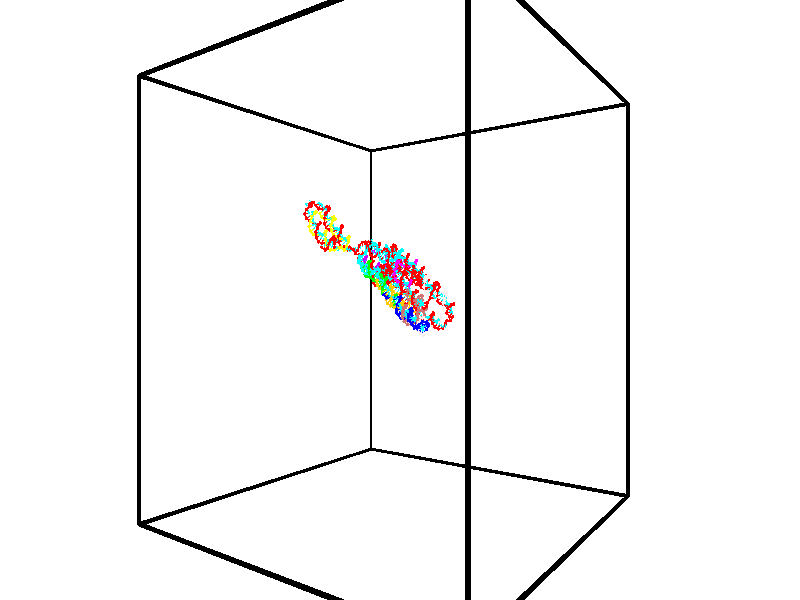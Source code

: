 // switches for output
#declare DRAW_BASES = 1; // possible values are 0, 1; only relevant for DNA ribbons
#declare DRAW_BASES_TYPE = 3; // possible values are 1, 2, 3; only relevant for DNA ribbons
#declare DRAW_FOG = 0; // set to 1 to enable fog

#include "colors.inc"

#include "transforms.inc"
background { rgb <1, 1, 1>}

#default {
   normal{
       ripples 0.25
       frequency 0.20
       turbulence 0.2
       lambda 5
   }
	finish {
		phong 0.1
		phong_size 40.
	}
}

// original window dimensions: 1024x640


// camera settings

camera {
	sky <-0, 1, 0>
	up <-0, 1, 0>
	right 1.6 * <0.581683, 0, 0.813415>
	location <-54.4937, 30, 90.4225>
	look_at <30, 30, 30>
	direction <84.4937, 0, -60.4225>
	angle 67.0682
}


# declare cpy_camera_pos = <-54.4937, 30, 90.4225>;
# if (DRAW_FOG = 1)
fog {
	fog_type 2
	up vnormalize(cpy_camera_pos)
	color rgbt<1,1,1,0.3>
	distance 1e-5
	fog_alt 3e-3
	fog_offset 48
}
# end


// LIGHTS

# declare lum = 6;
global_settings {
	ambient_light rgb lum * <0.05, 0.05, 0.05>
	max_trace_level 15
}# declare cpy_direct_light_amount = 0.25;
light_source
{	1000 * <0.231732, -1, 1.3951>,
	rgb lum * cpy_direct_light_amount
	parallel
}

light_source
{	1000 * <-0.231732, 1, -1.3951>,
	rgb lum * cpy_direct_light_amount
	parallel
}

// strand 0

// nucleotide -1

// particle -1
sphere {
	<43.124874, 32.730873, 23.474676> 0.250000
	pigment { color rgbt <1,0,0,0> }
	no_shadow
}
cylinder {
	<42.757786, 32.649170, 23.338398>,  <42.537533, 32.600147, 23.256632>, 0.100000
	pigment { color rgbt <1,0,0,0> }
	no_shadow
}
cylinder {
	<42.757786, 32.649170, 23.338398>,  <43.124874, 32.730873, 23.474676>, 0.100000
	pigment { color rgbt <1,0,0,0> }
	no_shadow
}

// particle -1
sphere {
	<42.757786, 32.649170, 23.338398> 0.100000
	pigment { color rgbt <1,0,0,0> }
	no_shadow
}
sphere {
	0, 1
	scale<0.080000,0.200000,0.300000>
	matrix <0.238140, 0.403559, -0.883420,
		0.317934, -0.891863, -0.321712,
		-0.917719, -0.204257, -0.340693,
		42.482471, 32.587891, 23.236191>
	pigment { color rgbt <0,1,1,0> }
	no_shadow
}
cylinder {
	<43.108471, 32.320972, 22.696161>,  <43.124874, 32.730873, 23.474676>, 0.130000
	pigment { color rgbt <1,0,0,0> }
	no_shadow
}

// nucleotide -1

// particle -1
sphere {
	<43.108471, 32.320972, 22.696161> 0.250000
	pigment { color rgbt <1,0,0,0> }
	no_shadow
}
cylinder {
	<42.774895, 32.530766, 22.764820>,  <42.574749, 32.656639, 22.806015>, 0.100000
	pigment { color rgbt <1,0,0,0> }
	no_shadow
}
cylinder {
	<42.774895, 32.530766, 22.764820>,  <43.108471, 32.320972, 22.696161>, 0.100000
	pigment { color rgbt <1,0,0,0> }
	no_shadow
}

// particle -1
sphere {
	<42.774895, 32.530766, 22.764820> 0.100000
	pigment { color rgbt <1,0,0,0> }
	no_shadow
}
sphere {
	0, 1
	scale<0.080000,0.200000,0.300000>
	matrix <0.070571, 0.409838, -0.909424,
		-0.547323, -0.746293, -0.378794,
		-0.833941, 0.524480, 0.171647,
		42.524712, 32.688110, 22.816315>
	pigment { color rgbt <0,1,1,0> }
	no_shadow
}
cylinder {
	<42.684376, 32.510715, 22.001759>,  <43.108471, 32.320972, 22.696161>, 0.130000
	pigment { color rgbt <1,0,0,0> }
	no_shadow
}

// nucleotide -1

// particle -1
sphere {
	<42.684376, 32.510715, 22.001759> 0.250000
	pigment { color rgbt <1,0,0,0> }
	no_shadow
}
cylinder {
	<42.302177, 32.427891, 22.085808>,  <42.072857, 32.378197, 22.136238>, 0.100000
	pigment { color rgbt <1,0,0,0> }
	no_shadow
}
cylinder {
	<42.302177, 32.427891, 22.085808>,  <42.684376, 32.510715, 22.001759>, 0.100000
	pigment { color rgbt <1,0,0,0> }
	no_shadow
}

// particle -1
sphere {
	<42.302177, 32.427891, 22.085808> 0.100000
	pigment { color rgbt <1,0,0,0> }
	no_shadow
}
sphere {
	0, 1
	scale<0.080000,0.200000,0.300000>
	matrix <-0.219811, 0.974763, -0.038995,
		-0.196745, -0.083447, -0.976897,
		-0.955497, -0.207060, 0.210123,
		42.015530, 32.365772, 22.148844>
	pigment { color rgbt <0,1,1,0> }
	no_shadow
}
cylinder {
	<42.151321, 32.791481, 21.390776>,  <42.684376, 32.510715, 22.001759>, 0.130000
	pigment { color rgbt <1,0,0,0> }
	no_shadow
}

// nucleotide -1

// particle -1
sphere {
	<42.151321, 32.791481, 21.390776> 0.250000
	pigment { color rgbt <1,0,0,0> }
	no_shadow
}
cylinder {
	<42.064426, 32.771507, 21.780712>,  <42.012291, 32.759521, 22.014673>, 0.100000
	pigment { color rgbt <1,0,0,0> }
	no_shadow
}
cylinder {
	<42.064426, 32.771507, 21.780712>,  <42.151321, 32.791481, 21.390776>, 0.100000
	pigment { color rgbt <1,0,0,0> }
	no_shadow
}

// particle -1
sphere {
	<42.064426, 32.771507, 21.780712> 0.100000
	pigment { color rgbt <1,0,0,0> }
	no_shadow
}
sphere {
	0, 1
	scale<0.080000,0.200000,0.300000>
	matrix <-0.238443, 0.971151, -0.003389,
		-0.946548, -0.233180, -0.222876,
		-0.217237, -0.049935, 0.974841,
		41.999256, 32.756527, 22.073164>
	pigment { color rgbt <0,1,1,0> }
	no_shadow
}
cylinder {
	<41.450409, 32.651531, 21.335440>,  <42.151321, 32.791481, 21.390776>, 0.130000
	pigment { color rgbt <1,0,0,0> }
	no_shadow
}

// nucleotide -1

// particle -1
sphere {
	<41.450409, 32.651531, 21.335440> 0.250000
	pigment { color rgbt <1,0,0,0> }
	no_shadow
}
cylinder {
	<41.065269, 32.653786, 21.443428>,  <40.834187, 32.655136, 21.508221>, 0.100000
	pigment { color rgbt <1,0,0,0> }
	no_shadow
}
cylinder {
	<41.065269, 32.653786, 21.443428>,  <41.450409, 32.651531, 21.335440>, 0.100000
	pigment { color rgbt <1,0,0,0> }
	no_shadow
}

// particle -1
sphere {
	<41.065269, 32.653786, 21.443428> 0.100000
	pigment { color rgbt <1,0,0,0> }
	no_shadow
}
sphere {
	0, 1
	scale<0.080000,0.200000,0.300000>
	matrix <0.269767, -0.024104, 0.962624,
		0.011931, 0.999694, 0.021688,
		-0.962852, 0.005634, 0.269972,
		40.776413, 32.655476, 21.524420>
	pigment { color rgbt <0,1,1,0> }
	no_shadow
}
cylinder {
	<41.255703, 33.294647, 21.831022>,  <41.450409, 32.651531, 21.335440>, 0.130000
	pigment { color rgbt <1,0,0,0> }
	no_shadow
}

// nucleotide -1

// particle -1
sphere {
	<41.255703, 33.294647, 21.831022> 0.250000
	pigment { color rgbt <1,0,0,0> }
	no_shadow
}
cylinder {
	<41.043594, 32.956947, 21.862156>,  <40.916328, 32.754330, 21.880836>, 0.100000
	pigment { color rgbt <1,0,0,0> }
	no_shadow
}
cylinder {
	<41.043594, 32.956947, 21.862156>,  <41.255703, 33.294647, 21.831022>, 0.100000
	pigment { color rgbt <1,0,0,0> }
	no_shadow
}

// particle -1
sphere {
	<41.043594, 32.956947, 21.862156> 0.100000
	pigment { color rgbt <1,0,0,0> }
	no_shadow
}
sphere {
	0, 1
	scale<0.080000,0.200000,0.300000>
	matrix <0.119261, 0.016612, 0.992724,
		-0.839396, 0.535699, 0.091877,
		-0.530275, -0.844246, 0.077832,
		40.884514, 32.703674, 21.885506>
	pigment { color rgbt <0,1,1,0> }
	no_shadow
}
cylinder {
	<40.531590, 33.123501, 22.140051>,  <41.255703, 33.294647, 21.831022>, 0.130000
	pigment { color rgbt <1,0,0,0> }
	no_shadow
}

// nucleotide -1

// particle -1
sphere {
	<40.531590, 33.123501, 22.140051> 0.250000
	pigment { color rgbt <1,0,0,0> }
	no_shadow
}
cylinder {
	<40.181454, 33.282551, 22.030018>,  <39.971371, 33.377979, 21.963997>, 0.100000
	pigment { color rgbt <1,0,0,0> }
	no_shadow
}
cylinder {
	<40.181454, 33.282551, 22.030018>,  <40.531590, 33.123501, 22.140051>, 0.100000
	pigment { color rgbt <1,0,0,0> }
	no_shadow
}

// particle -1
sphere {
	<40.181454, 33.282551, 22.030018> 0.100000
	pigment { color rgbt <1,0,0,0> }
	no_shadow
}
sphere {
	0, 1
	scale<0.080000,0.200000,0.300000>
	matrix <0.478290, 0.628762, -0.613104,
		-0.070825, -0.668245, -0.740562,
		-0.875341, 0.397626, -0.275083,
		39.918850, 33.401840, 21.947493>
	pigment { color rgbt <0,1,1,0> }
	no_shadow
}
cylinder {
	<40.532513, 33.154438, 21.378805>,  <40.531590, 33.123501, 22.140051>, 0.130000
	pigment { color rgbt <1,0,0,0> }
	no_shadow
}

// nucleotide -1

// particle -1
sphere {
	<40.532513, 33.154438, 21.378805> 0.250000
	pigment { color rgbt <1,0,0,0> }
	no_shadow
}
cylinder {
	<40.263165, 33.423943, 21.500538>,  <40.101555, 33.585644, 21.573578>, 0.100000
	pigment { color rgbt <1,0,0,0> }
	no_shadow
}
cylinder {
	<40.263165, 33.423943, 21.500538>,  <40.532513, 33.154438, 21.378805>, 0.100000
	pigment { color rgbt <1,0,0,0> }
	no_shadow
}

// particle -1
sphere {
	<40.263165, 33.423943, 21.500538> 0.100000
	pigment { color rgbt <1,0,0,0> }
	no_shadow
}
sphere {
	0, 1
	scale<0.080000,0.200000,0.300000>
	matrix <0.416822, 0.685973, -0.596406,
		-0.610599, -0.274750, -0.742753,
		-0.673371, 0.673760, 0.304333,
		40.061153, 33.626072, 21.591837>
	pigment { color rgbt <0,1,1,0> }
	no_shadow
}
cylinder {
	<40.394695, 33.525265, 20.856091>,  <40.532513, 33.154438, 21.378805>, 0.130000
	pigment { color rgbt <1,0,0,0> }
	no_shadow
}

// nucleotide -1

// particle -1
sphere {
	<40.394695, 33.525265, 20.856091> 0.250000
	pigment { color rgbt <1,0,0,0> }
	no_shadow
}
cylinder {
	<40.235588, 33.765305, 21.133698>,  <40.140125, 33.909328, 21.300262>, 0.100000
	pigment { color rgbt <1,0,0,0> }
	no_shadow
}
cylinder {
	<40.235588, 33.765305, 21.133698>,  <40.394695, 33.525265, 20.856091>, 0.100000
	pigment { color rgbt <1,0,0,0> }
	no_shadow
}

// particle -1
sphere {
	<40.235588, 33.765305, 21.133698> 0.100000
	pigment { color rgbt <1,0,0,0> }
	no_shadow
}
sphere {
	0, 1
	scale<0.080000,0.200000,0.300000>
	matrix <0.109730, 0.782120, -0.613390,
		-0.910901, -0.167831, -0.376950,
		-0.397766, 0.600100, 0.694018,
		40.116257, 33.945335, 21.341904>
	pigment { color rgbt <0,1,1,0> }
	no_shadow
}
cylinder {
	<39.876854, 34.003345, 20.509333>,  <40.394695, 33.525265, 20.856091>, 0.130000
	pigment { color rgbt <1,0,0,0> }
	no_shadow
}

// nucleotide -1

// particle -1
sphere {
	<39.876854, 34.003345, 20.509333> 0.250000
	pigment { color rgbt <1,0,0,0> }
	no_shadow
}
cylinder {
	<39.968651, 34.201397, 20.844517>,  <40.023727, 34.320229, 21.045628>, 0.100000
	pigment { color rgbt <1,0,0,0> }
	no_shadow
}
cylinder {
	<39.968651, 34.201397, 20.844517>,  <39.876854, 34.003345, 20.509333>, 0.100000
	pigment { color rgbt <1,0,0,0> }
	no_shadow
}

// particle -1
sphere {
	<39.968651, 34.201397, 20.844517> 0.100000
	pigment { color rgbt <1,0,0,0> }
	no_shadow
}
sphere {
	0, 1
	scale<0.080000,0.200000,0.300000>
	matrix <0.101666, 0.844034, -0.526565,
		-0.967986, 0.206036, 0.143362,
		0.229493, 0.495133, 0.837960,
		40.037498, 34.349937, 21.095905>
	pigment { color rgbt <0,1,1,0> }
	no_shadow
}
cylinder {
	<39.636585, 34.565376, 20.399200>,  <39.876854, 34.003345, 20.509333>, 0.130000
	pigment { color rgbt <1,0,0,0> }
	no_shadow
}

// nucleotide -1

// particle -1
sphere {
	<39.636585, 34.565376, 20.399200> 0.250000
	pigment { color rgbt <1,0,0,0> }
	no_shadow
}
cylinder {
	<39.867867, 34.681438, 20.704224>,  <40.006638, 34.751076, 20.887238>, 0.100000
	pigment { color rgbt <1,0,0,0> }
	no_shadow
}
cylinder {
	<39.867867, 34.681438, 20.704224>,  <39.636585, 34.565376, 20.399200>, 0.100000
	pigment { color rgbt <1,0,0,0> }
	no_shadow
}

// particle -1
sphere {
	<39.867867, 34.681438, 20.704224> 0.100000
	pigment { color rgbt <1,0,0,0> }
	no_shadow
}
sphere {
	0, 1
	scale<0.080000,0.200000,0.300000>
	matrix <0.017487, 0.930007, -0.367125,
		-0.815704, 0.225609, 0.532661,
		0.578205, 0.290151, 0.762556,
		40.041328, 34.768482, 20.932991>
	pigment { color rgbt <0,1,1,0> }
	no_shadow
}
cylinder {
	<39.341888, 35.286369, 20.715948>,  <39.636585, 34.565376, 20.399200>, 0.130000
	pigment { color rgbt <1,0,0,0> }
	no_shadow
}

// nucleotide -1

// particle -1
sphere {
	<39.341888, 35.286369, 20.715948> 0.250000
	pigment { color rgbt <1,0,0,0> }
	no_shadow
}
cylinder {
	<39.727791, 35.243359, 20.812012>,  <39.959332, 35.217552, 20.869650>, 0.100000
	pigment { color rgbt <1,0,0,0> }
	no_shadow
}
cylinder {
	<39.727791, 35.243359, 20.812012>,  <39.341888, 35.286369, 20.715948>, 0.100000
	pigment { color rgbt <1,0,0,0> }
	no_shadow
}

// particle -1
sphere {
	<39.727791, 35.243359, 20.812012> 0.100000
	pigment { color rgbt <1,0,0,0> }
	no_shadow
}
sphere {
	0, 1
	scale<0.080000,0.200000,0.300000>
	matrix <0.181153, 0.933380, -0.309814,
		-0.190844, 0.342401, 0.919967,
		0.964760, -0.107529, 0.240157,
		40.017220, 35.211102, 20.884058>
	pigment { color rgbt <0,1,1,0> }
	no_shadow
}
cylinder {
	<39.618813, 35.920097, 20.960922>,  <39.341888, 35.286369, 20.715948>, 0.130000
	pigment { color rgbt <1,0,0,0> }
	no_shadow
}

// nucleotide -1

// particle -1
sphere {
	<39.618813, 35.920097, 20.960922> 0.250000
	pigment { color rgbt <1,0,0,0> }
	no_shadow
}
cylinder {
	<39.955776, 35.731056, 20.857395>,  <40.157955, 35.617634, 20.795279>, 0.100000
	pigment { color rgbt <1,0,0,0> }
	no_shadow
}
cylinder {
	<39.955776, 35.731056, 20.857395>,  <39.618813, 35.920097, 20.960922>, 0.100000
	pigment { color rgbt <1,0,0,0> }
	no_shadow
}

// particle -1
sphere {
	<39.955776, 35.731056, 20.857395> 0.100000
	pigment { color rgbt <1,0,0,0> }
	no_shadow
}
sphere {
	0, 1
	scale<0.080000,0.200000,0.300000>
	matrix <0.277838, 0.792540, -0.542850,
		0.461677, 0.385394, 0.798953,
		0.842414, -0.472601, -0.258820,
		40.208500, 35.589275, 20.779749>
	pigment { color rgbt <0,1,1,0> }
	no_shadow
}
cylinder {
	<40.087402, 36.404621, 20.889915>,  <39.618813, 35.920097, 20.960922>, 0.130000
	pigment { color rgbt <1,0,0,0> }
	no_shadow
}

// nucleotide -1

// particle -1
sphere {
	<40.087402, 36.404621, 20.889915> 0.250000
	pigment { color rgbt <1,0,0,0> }
	no_shadow
}
cylinder {
	<40.298401, 36.114914, 20.712296>,  <40.424999, 35.941090, 20.605724>, 0.100000
	pigment { color rgbt <1,0,0,0> }
	no_shadow
}
cylinder {
	<40.298401, 36.114914, 20.712296>,  <40.087402, 36.404621, 20.889915>, 0.100000
	pigment { color rgbt <1,0,0,0> }
	no_shadow
}

// particle -1
sphere {
	<40.298401, 36.114914, 20.712296> 0.100000
	pigment { color rgbt <1,0,0,0> }
	no_shadow
}
sphere {
	0, 1
	scale<0.080000,0.200000,0.300000>
	matrix <0.333460, 0.657251, -0.675889,
		0.781378, 0.208457, 0.588213,
		0.527497, -0.724270, -0.444050,
		40.456650, 35.897633, 20.579081>
	pigment { color rgbt <0,1,1,0> }
	no_shadow
}
cylinder {
	<40.775078, 36.693226, 20.791487>,  <40.087402, 36.404621, 20.889915>, 0.130000
	pigment { color rgbt <1,0,0,0> }
	no_shadow
}

// nucleotide -1

// particle -1
sphere {
	<40.775078, 36.693226, 20.791487> 0.250000
	pigment { color rgbt <1,0,0,0> }
	no_shadow
}
cylinder {
	<40.718742, 36.411457, 20.513218>,  <40.684940, 36.242397, 20.346256>, 0.100000
	pigment { color rgbt <1,0,0,0> }
	no_shadow
}
cylinder {
	<40.718742, 36.411457, 20.513218>,  <40.775078, 36.693226, 20.791487>, 0.100000
	pigment { color rgbt <1,0,0,0> }
	no_shadow
}

// particle -1
sphere {
	<40.718742, 36.411457, 20.513218> 0.100000
	pigment { color rgbt <1,0,0,0> }
	no_shadow
}
sphere {
	0, 1
	scale<0.080000,0.200000,0.300000>
	matrix <0.190693, 0.670217, -0.717249,
		0.971494, -0.233677, 0.039935,
		-0.140839, -0.704418, -0.695672,
		40.676491, 36.200130, 20.304516>
	pigment { color rgbt <0,1,1,0> }
	no_shadow
}
cylinder {
	<41.373531, 36.678802, 20.347031>,  <40.775078, 36.693226, 20.791487>, 0.130000
	pigment { color rgbt <1,0,0,0> }
	no_shadow
}

// nucleotide -1

// particle -1
sphere {
	<41.373531, 36.678802, 20.347031> 0.250000
	pigment { color rgbt <1,0,0,0> }
	no_shadow
}
cylinder {
	<41.076054, 36.505745, 20.143173>,  <40.897568, 36.401909, 20.020859>, 0.100000
	pigment { color rgbt <1,0,0,0> }
	no_shadow
}
cylinder {
	<41.076054, 36.505745, 20.143173>,  <41.373531, 36.678802, 20.347031>, 0.100000
	pigment { color rgbt <1,0,0,0> }
	no_shadow
}

// particle -1
sphere {
	<41.076054, 36.505745, 20.143173> 0.100000
	pigment { color rgbt <1,0,0,0> }
	no_shadow
}
sphere {
	0, 1
	scale<0.080000,0.200000,0.300000>
	matrix <0.139427, 0.645200, -0.751184,
		0.653814, -0.629712, -0.419512,
		-0.743699, -0.432643, -0.509640,
		40.852947, 36.375950, 19.990280>
	pigment { color rgbt <0,1,1,0> }
	no_shadow
}
cylinder {
	<41.651058, 36.471710, 19.650772>,  <41.373531, 36.678802, 20.347031>, 0.130000
	pigment { color rgbt <1,0,0,0> }
	no_shadow
}

// nucleotide -1

// particle -1
sphere {
	<41.651058, 36.471710, 19.650772> 0.250000
	pigment { color rgbt <1,0,0,0> }
	no_shadow
}
cylinder {
	<41.255478, 36.529358, 19.636883>,  <41.018131, 36.563946, 19.628550>, 0.100000
	pigment { color rgbt <1,0,0,0> }
	no_shadow
}
cylinder {
	<41.255478, 36.529358, 19.636883>,  <41.651058, 36.471710, 19.650772>, 0.100000
	pigment { color rgbt <1,0,0,0> }
	no_shadow
}

// particle -1
sphere {
	<41.255478, 36.529358, 19.636883> 0.100000
	pigment { color rgbt <1,0,0,0> }
	no_shadow
}
sphere {
	0, 1
	scale<0.080000,0.200000,0.300000>
	matrix <0.106560, 0.528290, -0.842351,
		-0.103053, -0.836744, -0.537811,
		-0.988952, 0.144116, -0.034722,
		40.958794, 36.572594, 19.626467>
	pigment { color rgbt <0,1,1,0> }
	no_shadow
}
cylinder {
	<41.520733, 36.479652, 18.953535>,  <41.651058, 36.471710, 19.650772>, 0.130000
	pigment { color rgbt <1,0,0,0> }
	no_shadow
}

// nucleotide -1

// particle -1
sphere {
	<41.520733, 36.479652, 18.953535> 0.250000
	pigment { color rgbt <1,0,0,0> }
	no_shadow
}
cylinder {
	<41.165401, 36.619240, 19.072933>,  <40.952202, 36.702991, 19.144573>, 0.100000
	pigment { color rgbt <1,0,0,0> }
	no_shadow
}
cylinder {
	<41.165401, 36.619240, 19.072933>,  <41.520733, 36.479652, 18.953535>, 0.100000
	pigment { color rgbt <1,0,0,0> }
	no_shadow
}

// particle -1
sphere {
	<41.165401, 36.619240, 19.072933> 0.100000
	pigment { color rgbt <1,0,0,0> }
	no_shadow
}
sphere {
	0, 1
	scale<0.080000,0.200000,0.300000>
	matrix <-0.037375, 0.592917, -0.804395,
		-0.457690, -0.725721, -0.513661,
		-0.888326, 0.348966, 0.298496,
		40.898903, 36.723930, 19.162481>
	pigment { color rgbt <0,1,1,0> }
	no_shadow
}
cylinder {
	<41.043388, 36.284542, 18.476822>,  <41.520733, 36.479652, 18.953535>, 0.130000
	pigment { color rgbt <1,0,0,0> }
	no_shadow
}

// nucleotide -1

// particle -1
sphere {
	<41.043388, 36.284542, 18.476822> 0.250000
	pigment { color rgbt <1,0,0,0> }
	no_shadow
}
cylinder {
	<40.889587, 36.603867, 18.662231>,  <40.797306, 36.795464, 18.773478>, 0.100000
	pigment { color rgbt <1,0,0,0> }
	no_shadow
}
cylinder {
	<40.889587, 36.603867, 18.662231>,  <41.043388, 36.284542, 18.476822>, 0.100000
	pigment { color rgbt <1,0,0,0> }
	no_shadow
}

// particle -1
sphere {
	<40.889587, 36.603867, 18.662231> 0.100000
	pigment { color rgbt <1,0,0,0> }
	no_shadow
}
sphere {
	0, 1
	scale<0.080000,0.200000,0.300000>
	matrix <-0.162110, 0.435929, -0.885261,
		-0.908780, -0.415524, -0.038200,
		-0.384500, 0.798314, 0.463524,
		40.774239, 36.843361, 18.801289>
	pigment { color rgbt <0,1,1,0> }
	no_shadow
}
cylinder {
	<40.530289, 36.661247, 17.943884>,  <41.043388, 36.284542, 18.476822>, 0.130000
	pigment { color rgbt <1,0,0,0> }
	no_shadow
}

// nucleotide -1

// particle -1
sphere {
	<40.530289, 36.661247, 17.943884> 0.250000
	pigment { color rgbt <1,0,0,0> }
	no_shadow
}
cylinder {
	<40.572308, 36.926708, 18.240135>,  <40.597519, 37.085983, 18.417887>, 0.100000
	pigment { color rgbt <1,0,0,0> }
	no_shadow
}
cylinder {
	<40.572308, 36.926708, 18.240135>,  <40.530289, 36.661247, 17.943884>, 0.100000
	pigment { color rgbt <1,0,0,0> }
	no_shadow
}

// particle -1
sphere {
	<40.572308, 36.926708, 18.240135> 0.100000
	pigment { color rgbt <1,0,0,0> }
	no_shadow
}
sphere {
	0, 1
	scale<0.080000,0.200000,0.300000>
	matrix <-0.254480, 0.737892, -0.625104,
		-0.961356, -0.122812, 0.246396,
		0.105043, 0.663651, 0.740630,
		40.603821, 37.125805, 18.462324>
	pigment { color rgbt <0,1,1,0> }
	no_shadow
}
cylinder {
	<39.965633, 36.939983, 17.948307>,  <40.530289, 36.661247, 17.943884>, 0.130000
	pigment { color rgbt <1,0,0,0> }
	no_shadow
}

// nucleotide -1

// particle -1
sphere {
	<39.965633, 36.939983, 17.948307> 0.250000
	pigment { color rgbt <1,0,0,0> }
	no_shadow
}
cylinder {
	<40.209824, 37.211170, 18.112103>,  <40.356339, 37.373882, 18.210381>, 0.100000
	pigment { color rgbt <1,0,0,0> }
	no_shadow
}
cylinder {
	<40.209824, 37.211170, 18.112103>,  <39.965633, 36.939983, 17.948307>, 0.100000
	pigment { color rgbt <1,0,0,0> }
	no_shadow
}

// particle -1
sphere {
	<40.209824, 37.211170, 18.112103> 0.100000
	pigment { color rgbt <1,0,0,0> }
	no_shadow
}
sphere {
	0, 1
	scale<0.080000,0.200000,0.300000>
	matrix <-0.348555, 0.694215, -0.629742,
		-0.711220, 0.241710, 0.660107,
		0.610471, 0.677969, 0.409491,
		40.392963, 37.414562, 18.234949>
	pigment { color rgbt <0,1,1,0> }
	no_shadow
}
cylinder {
	<39.579189, 37.581104, 17.939079>,  <39.965633, 36.939983, 17.948307>, 0.130000
	pigment { color rgbt <1,0,0,0> }
	no_shadow
}

// nucleotide -1

// particle -1
sphere {
	<39.579189, 37.581104, 17.939079> 0.250000
	pigment { color rgbt <1,0,0,0> }
	no_shadow
}
cylinder {
	<39.941322, 37.738449, 18.003139>,  <40.158600, 37.832855, 18.041574>, 0.100000
	pigment { color rgbt <1,0,0,0> }
	no_shadow
}
cylinder {
	<39.941322, 37.738449, 18.003139>,  <39.579189, 37.581104, 17.939079>, 0.100000
	pigment { color rgbt <1,0,0,0> }
	no_shadow
}

// particle -1
sphere {
	<39.941322, 37.738449, 18.003139> 0.100000
	pigment { color rgbt <1,0,0,0> }
	no_shadow
}
sphere {
	0, 1
	scale<0.080000,0.200000,0.300000>
	matrix <-0.188056, 0.709375, -0.679281,
		-0.380807, 0.584856, 0.716191,
		0.905329, 0.393359, 0.160149,
		40.212921, 37.856457, 18.051184>
	pigment { color rgbt <0,1,1,0> }
	no_shadow
}
cylinder {
	<39.496933, 38.239269, 17.772333>,  <39.579189, 37.581104, 17.939079>, 0.130000
	pigment { color rgbt <1,0,0,0> }
	no_shadow
}

// nucleotide -1

// particle -1
sphere {
	<39.496933, 38.239269, 17.772333> 0.250000
	pigment { color rgbt <1,0,0,0> }
	no_shadow
}
cylinder {
	<39.896679, 38.230835, 17.783768>,  <40.136528, 38.225773, 17.790628>, 0.100000
	pigment { color rgbt <1,0,0,0> }
	no_shadow
}
cylinder {
	<39.896679, 38.230835, 17.783768>,  <39.496933, 38.239269, 17.772333>, 0.100000
	pigment { color rgbt <1,0,0,0> }
	no_shadow
}

// particle -1
sphere {
	<39.896679, 38.230835, 17.783768> 0.100000
	pigment { color rgbt <1,0,0,0> }
	no_shadow
}
sphere {
	0, 1
	scale<0.080000,0.200000,0.300000>
	matrix <0.035077, 0.713074, -0.700211,
		-0.005620, 0.700772, 0.713363,
		0.999369, -0.021088, 0.028589,
		40.196491, 38.224510, 17.792345>
	pigment { color rgbt <0,1,1,0> }
	no_shadow
}
cylinder {
	<39.801746, 38.905102, 17.926325>,  <39.496933, 38.239269, 17.772333>, 0.130000
	pigment { color rgbt <1,0,0,0> }
	no_shadow
}

// nucleotide -1

// particle -1
sphere {
	<39.801746, 38.905102, 17.926325> 0.250000
	pigment { color rgbt <1,0,0,0> }
	no_shadow
}
cylinder {
	<40.070389, 38.685883, 17.726894>,  <40.231575, 38.554352, 17.607237>, 0.100000
	pigment { color rgbt <1,0,0,0> }
	no_shadow
}
cylinder {
	<40.070389, 38.685883, 17.726894>,  <39.801746, 38.905102, 17.926325>, 0.100000
	pigment { color rgbt <1,0,0,0> }
	no_shadow
}

// particle -1
sphere {
	<40.070389, 38.685883, 17.726894> 0.100000
	pigment { color rgbt <1,0,0,0> }
	no_shadow
}
sphere {
	0, 1
	scale<0.080000,0.200000,0.300000>
	matrix <0.062659, 0.712533, -0.698836,
		0.738250, 0.438105, 0.512885,
		0.671611, -0.548052, -0.498576,
		40.271873, 38.521465, 17.577322>
	pigment { color rgbt <0,1,1,0> }
	no_shadow
}
cylinder {
	<40.189846, 39.394970, 17.631081>,  <39.801746, 38.905102, 17.926325>, 0.130000
	pigment { color rgbt <1,0,0,0> }
	no_shadow
}

// nucleotide -1

// particle -1
sphere {
	<40.189846, 39.394970, 17.631081> 0.250000
	pigment { color rgbt <1,0,0,0> }
	no_shadow
}
cylinder {
	<40.312592, 39.062050, 17.446423>,  <40.386238, 38.862297, 17.335629>, 0.100000
	pigment { color rgbt <1,0,0,0> }
	no_shadow
}
cylinder {
	<40.312592, 39.062050, 17.446423>,  <40.189846, 39.394970, 17.631081>, 0.100000
	pigment { color rgbt <1,0,0,0> }
	no_shadow
}

// particle -1
sphere {
	<40.312592, 39.062050, 17.446423> 0.100000
	pigment { color rgbt <1,0,0,0> }
	no_shadow
}
sphere {
	0, 1
	scale<0.080000,0.200000,0.300000>
	matrix <0.299645, 0.544864, -0.783158,
		0.903354, 0.101993, 0.416593,
		0.306863, -0.832298, -0.461644,
		40.404652, 38.812359, 17.307930>
	pigment { color rgbt <0,1,1,0> }
	no_shadow
}
cylinder {
	<40.887268, 39.459862, 17.338789>,  <40.189846, 39.394970, 17.631081>, 0.130000
	pigment { color rgbt <1,0,0,0> }
	no_shadow
}

// nucleotide -1

// particle -1
sphere {
	<40.887268, 39.459862, 17.338789> 0.250000
	pigment { color rgbt <1,0,0,0> }
	no_shadow
}
cylinder {
	<40.744934, 39.141315, 17.143162>,  <40.659534, 38.950188, 17.025785>, 0.100000
	pigment { color rgbt <1,0,0,0> }
	no_shadow
}
cylinder {
	<40.744934, 39.141315, 17.143162>,  <40.887268, 39.459862, 17.338789>, 0.100000
	pigment { color rgbt <1,0,0,0> }
	no_shadow
}

// particle -1
sphere {
	<40.744934, 39.141315, 17.143162> 0.100000
	pigment { color rgbt <1,0,0,0> }
	no_shadow
}
sphere {
	0, 1
	scale<0.080000,0.200000,0.300000>
	matrix <0.173868, 0.457771, -0.871904,
		0.918233, -0.395287, -0.024428,
		-0.355834, -0.796363, -0.489068,
		40.638184, 38.902405, 16.996441>
	pigment { color rgbt <0,1,1,0> }
	no_shadow
}
cylinder {
	<41.405125, 39.231869, 16.805279>,  <40.887268, 39.459862, 17.338789>, 0.130000
	pigment { color rgbt <1,0,0,0> }
	no_shadow
}

// nucleotide -1

// particle -1
sphere {
	<41.405125, 39.231869, 16.805279> 0.250000
	pigment { color rgbt <1,0,0,0> }
	no_shadow
}
cylinder {
	<41.016880, 39.168884, 16.732483>,  <40.783932, 39.131092, 16.688805>, 0.100000
	pigment { color rgbt <1,0,0,0> }
	no_shadow
}
cylinder {
	<41.016880, 39.168884, 16.732483>,  <41.405125, 39.231869, 16.805279>, 0.100000
	pigment { color rgbt <1,0,0,0> }
	no_shadow
}

// particle -1
sphere {
	<41.016880, 39.168884, 16.732483> 0.100000
	pigment { color rgbt <1,0,0,0> }
	no_shadow
}
sphere {
	0, 1
	scale<0.080000,0.200000,0.300000>
	matrix <0.073610, 0.525737, -0.847456,
		0.229121, -0.835946, -0.498695,
		-0.970611, -0.157461, -0.181991,
		40.725697, 39.121647, 16.677885>
	pigment { color rgbt <0,1,1,0> }
	no_shadow
}
cylinder {
	<41.480434, 39.018208, 16.144594>,  <41.405125, 39.231869, 16.805279>, 0.130000
	pigment { color rgbt <1,0,0,0> }
	no_shadow
}

// nucleotide -1

// particle -1
sphere {
	<41.480434, 39.018208, 16.144594> 0.250000
	pigment { color rgbt <1,0,0,0> }
	no_shadow
}
cylinder {
	<41.099117, 39.136639, 16.168491>,  <40.870327, 39.207699, 16.182831>, 0.100000
	pigment { color rgbt <1,0,0,0> }
	no_shadow
}
cylinder {
	<41.099117, 39.136639, 16.168491>,  <41.480434, 39.018208, 16.144594>, 0.100000
	pigment { color rgbt <1,0,0,0> }
	no_shadow
}

// particle -1
sphere {
	<41.099117, 39.136639, 16.168491> 0.100000
	pigment { color rgbt <1,0,0,0> }
	no_shadow
}
sphere {
	0, 1
	scale<0.080000,0.200000,0.300000>
	matrix <0.046324, 0.338778, -0.939725,
		-0.298471, -0.893067, -0.336670,
		-0.953294, 0.296077, 0.059745,
		40.813129, 39.225460, 16.186415>
	pigment { color rgbt <0,1,1,0> }
	no_shadow
}
cylinder {
	<41.358063, 39.051052, 15.422178>,  <41.480434, 39.018208, 16.144594>, 0.130000
	pigment { color rgbt <1,0,0,0> }
	no_shadow
}

// nucleotide -1

// particle -1
sphere {
	<41.358063, 39.051052, 15.422178> 0.250000
	pigment { color rgbt <1,0,0,0> }
	no_shadow
}
cylinder {
	<41.049633, 39.262539, 15.564105>,  <40.864574, 39.389431, 15.649261>, 0.100000
	pigment { color rgbt <1,0,0,0> }
	no_shadow
}
cylinder {
	<41.049633, 39.262539, 15.564105>,  <41.358063, 39.051052, 15.422178>, 0.100000
	pigment { color rgbt <1,0,0,0> }
	no_shadow
}

// particle -1
sphere {
	<41.049633, 39.262539, 15.564105> 0.100000
	pigment { color rgbt <1,0,0,0> }
	no_shadow
}
sphere {
	0, 1
	scale<0.080000,0.200000,0.300000>
	matrix <0.031092, 0.587838, -0.808381,
		-0.635982, -0.612292, -0.469708,
		-0.771077, 0.528719, 0.354817,
		40.818310, 39.421154, 15.670550>
	pigment { color rgbt <0,1,1,0> }
	no_shadow
}
cylinder {
	<40.663296, 39.132473, 15.032056>,  <41.358063, 39.051052, 15.422178>, 0.130000
	pigment { color rgbt <1,0,0,0> }
	no_shadow
}

// nucleotide -1

// particle -1
sphere {
	<40.663296, 39.132473, 15.032056> 0.250000
	pigment { color rgbt <1,0,0,0> }
	no_shadow
}
cylinder {
	<40.767807, 39.452084, 15.248677>,  <40.830513, 39.643852, 15.378651>, 0.100000
	pigment { color rgbt <1,0,0,0> }
	no_shadow
}
cylinder {
	<40.767807, 39.452084, 15.248677>,  <40.663296, 39.132473, 15.032056>, 0.100000
	pigment { color rgbt <1,0,0,0> }
	no_shadow
}

// particle -1
sphere {
	<40.767807, 39.452084, 15.248677> 0.100000
	pigment { color rgbt <1,0,0,0> }
	no_shadow
}
sphere {
	0, 1
	scale<0.080000,0.200000,0.300000>
	matrix <-0.058386, 0.573099, -0.817404,
		-0.963495, 0.181954, 0.196393,
		0.261282, 0.799031, 0.541554,
		40.846191, 39.691792, 15.411143>
	pigment { color rgbt <0,1,1,0> }
	no_shadow
}
cylinder {
	<40.348488, 39.712730, 14.836671>,  <40.663296, 39.132473, 15.032056>, 0.130000
	pigment { color rgbt <1,0,0,0> }
	no_shadow
}

// nucleotide -1

// particle -1
sphere {
	<40.348488, 39.712730, 14.836671> 0.250000
	pigment { color rgbt <1,0,0,0> }
	no_shadow
}
cylinder {
	<40.627850, 39.916603, 15.037648>,  <40.795467, 40.038925, 15.158235>, 0.100000
	pigment { color rgbt <1,0,0,0> }
	no_shadow
}
cylinder {
	<40.627850, 39.916603, 15.037648>,  <40.348488, 39.712730, 14.836671>, 0.100000
	pigment { color rgbt <1,0,0,0> }
	no_shadow
}

// particle -1
sphere {
	<40.627850, 39.916603, 15.037648> 0.100000
	pigment { color rgbt <1,0,0,0> }
	no_shadow
}
sphere {
	0, 1
	scale<0.080000,0.200000,0.300000>
	matrix <-0.101437, 0.765439, -0.635464,
		-0.708474, 0.392847, 0.586290,
		0.698409, 0.509681, 0.502444,
		40.837372, 40.069508, 15.188381>
	pigment { color rgbt <0,1,1,0> }
	no_shadow
}
cylinder {
	<40.045986, 39.366596, 14.208547>,  <40.348488, 39.712730, 14.836671>, 0.130000
	pigment { color rgbt <1,0,0,0> }
	no_shadow
}

// nucleotide -1

// particle -1
sphere {
	<40.045986, 39.366596, 14.208547> 0.250000
	pigment { color rgbt <1,0,0,0> }
	no_shadow
}
cylinder {
	<40.361034, 39.376007, 13.962264>,  <40.550064, 39.381653, 13.814494>, 0.100000
	pigment { color rgbt <1,0,0,0> }
	no_shadow
}
cylinder {
	<40.361034, 39.376007, 13.962264>,  <40.045986, 39.366596, 14.208547>, 0.100000
	pigment { color rgbt <1,0,0,0> }
	no_shadow
}

// particle -1
sphere {
	<40.361034, 39.376007, 13.962264> 0.100000
	pigment { color rgbt <1,0,0,0> }
	no_shadow
}
sphere {
	0, 1
	scale<0.080000,0.200000,0.300000>
	matrix <0.589708, -0.318419, 0.742195,
		-0.178589, -0.947658, -0.264670,
		0.787624, 0.023530, -0.615708,
		40.597321, 39.383064, 13.777552>
	pigment { color rgbt <0,1,1,0> }
	no_shadow
}
cylinder {
	<40.559395, 38.750603, 14.023278>,  <40.045986, 39.366596, 14.208547>, 0.130000
	pigment { color rgbt <1,0,0,0> }
	no_shadow
}

// nucleotide -1

// particle -1
sphere {
	<40.559395, 38.750603, 14.023278> 0.250000
	pigment { color rgbt <1,0,0,0> }
	no_shadow
}
cylinder {
	<40.723621, 39.115250, 14.031146>,  <40.822155, 39.334038, 14.035867>, 0.100000
	pigment { color rgbt <1,0,0,0> }
	no_shadow
}
cylinder {
	<40.723621, 39.115250, 14.031146>,  <40.559395, 38.750603, 14.023278>, 0.100000
	pigment { color rgbt <1,0,0,0> }
	no_shadow
}

// particle -1
sphere {
	<40.723621, 39.115250, 14.031146> 0.100000
	pigment { color rgbt <1,0,0,0> }
	no_shadow
}
sphere {
	0, 1
	scale<0.080000,0.200000,0.300000>
	matrix <0.515442, -0.249823, 0.819700,
		0.752169, -0.326400, -0.572456,
		0.410562, 0.911620, 0.019669,
		40.846790, 39.388737, 14.037046>
	pigment { color rgbt <0,1,1,0> }
	no_shadow
}
cylinder {
	<40.067253, 38.453724, 14.551821>,  <40.559395, 38.750603, 14.023278>, 0.130000
	pigment { color rgbt <1,0,0,0> }
	no_shadow
}

// nucleotide -1

// particle -1
sphere {
	<40.067253, 38.453724, 14.551821> 0.250000
	pigment { color rgbt <1,0,0,0> }
	no_shadow
}
cylinder {
	<39.833721, 38.212452, 14.769191>,  <39.693604, 38.067688, 14.899613>, 0.100000
	pigment { color rgbt <1,0,0,0> }
	no_shadow
}
cylinder {
	<39.833721, 38.212452, 14.769191>,  <40.067253, 38.453724, 14.551821>, 0.100000
	pigment { color rgbt <1,0,0,0> }
	no_shadow
}

// particle -1
sphere {
	<39.833721, 38.212452, 14.769191> 0.100000
	pigment { color rgbt <1,0,0,0> }
	no_shadow
}
sphere {
	0, 1
	scale<0.080000,0.200000,0.300000>
	matrix <-0.767918, 0.193013, -0.610776,
		0.263525, -0.773893, -0.575885,
		-0.583829, -0.603188, 0.543423,
		39.658573, 38.031498, 14.932219>
	pigment { color rgbt <0,1,1,0> }
	no_shadow
}
cylinder {
	<39.749260, 37.811520, 14.118443>,  <40.067253, 38.453724, 14.551821>, 0.130000
	pigment { color rgbt <1,0,0,0> }
	no_shadow
}

// nucleotide -1

// particle -1
sphere {
	<39.749260, 37.811520, 14.118443> 0.250000
	pigment { color rgbt <1,0,0,0> }
	no_shadow
}
cylinder {
	<39.529484, 37.933186, 14.429725>,  <39.397617, 38.006187, 14.616493>, 0.100000
	pigment { color rgbt <1,0,0,0> }
	no_shadow
}
cylinder {
	<39.529484, 37.933186, 14.429725>,  <39.749260, 37.811520, 14.118443>, 0.100000
	pigment { color rgbt <1,0,0,0> }
	no_shadow
}

// particle -1
sphere {
	<39.529484, 37.933186, 14.429725> 0.100000
	pigment { color rgbt <1,0,0,0> }
	no_shadow
}
sphere {
	0, 1
	scale<0.080000,0.200000,0.300000>
	matrix <-0.755351, 0.217304, -0.618242,
		-0.357155, -0.927503, 0.110357,
		-0.549440, 0.304167, 0.778202,
		39.364651, 38.024437, 14.663185>
	pigment { color rgbt <0,1,1,0> }
	no_shadow
}
cylinder {
	<39.040245, 37.548683, 14.254103>,  <39.749260, 37.811520, 14.118443>, 0.130000
	pigment { color rgbt <1,0,0,0> }
	no_shadow
}

// nucleotide -1

// particle -1
sphere {
	<39.040245, 37.548683, 14.254103> 0.250000
	pigment { color rgbt <1,0,0,0> }
	no_shadow
}
cylinder {
	<39.018517, 37.927540, 14.380572>,  <39.005478, 38.154854, 14.456454>, 0.100000
	pigment { color rgbt <1,0,0,0> }
	no_shadow
}
cylinder {
	<39.018517, 37.927540, 14.380572>,  <39.040245, 37.548683, 14.254103>, 0.100000
	pigment { color rgbt <1,0,0,0> }
	no_shadow
}

// particle -1
sphere {
	<39.018517, 37.927540, 14.380572> 0.100000
	pigment { color rgbt <1,0,0,0> }
	no_shadow
}
sphere {
	0, 1
	scale<0.080000,0.200000,0.300000>
	matrix <-0.856078, 0.118810, -0.503006,
		-0.513984, -0.297995, 0.804375,
		-0.054325, 0.947145, 0.316174,
		39.002220, 38.211681, 14.475425>
	pigment { color rgbt <0,1,1,0> }
	no_shadow
}
cylinder {
	<38.744995, 37.574066, 13.594773>,  <39.040245, 37.548683, 14.254103>, 0.130000
	pigment { color rgbt <1,0,0,0> }
	no_shadow
}

// nucleotide -1

// particle -1
sphere {
	<38.744995, 37.574066, 13.594773> 0.250000
	pigment { color rgbt <1,0,0,0> }
	no_shadow
}
cylinder {
	<39.024414, 37.295513, 13.528934>,  <39.192066, 37.128384, 13.489429>, 0.100000
	pigment { color rgbt <1,0,0,0> }
	no_shadow
}
cylinder {
	<39.024414, 37.295513, 13.528934>,  <38.744995, 37.574066, 13.594773>, 0.100000
	pigment { color rgbt <1,0,0,0> }
	no_shadow
}

// particle -1
sphere {
	<39.024414, 37.295513, 13.528934> 0.100000
	pigment { color rgbt <1,0,0,0> }
	no_shadow
}
sphere {
	0, 1
	scale<0.080000,0.200000,0.300000>
	matrix <-0.090990, -0.314602, 0.944853,
		-0.709759, -0.645044, -0.283127,
		0.698544, -0.696379, -0.164599,
		39.233978, 37.086601, 13.479554>
	pigment { color rgbt <0,1,1,0> }
	no_shadow
}
cylinder {
	<38.428566, 36.941986, 13.729374>,  <38.744995, 37.574066, 13.594773>, 0.130000
	pigment { color rgbt <1,0,0,0> }
	no_shadow
}

// nucleotide -1

// particle -1
sphere {
	<38.428566, 36.941986, 13.729374> 0.250000
	pigment { color rgbt <1,0,0,0> }
	no_shadow
}
cylinder {
	<38.821693, 36.869576, 13.743730>,  <39.057571, 36.826130, 13.752343>, 0.100000
	pigment { color rgbt <1,0,0,0> }
	no_shadow
}
cylinder {
	<38.821693, 36.869576, 13.743730>,  <38.428566, 36.941986, 13.729374>, 0.100000
	pigment { color rgbt <1,0,0,0> }
	no_shadow
}

// particle -1
sphere {
	<38.821693, 36.869576, 13.743730> 0.100000
	pigment { color rgbt <1,0,0,0> }
	no_shadow
}
sphere {
	0, 1
	scale<0.080000,0.200000,0.300000>
	matrix <-0.107387, -0.402805, 0.908964,
		-0.150094, -0.897204, -0.415326,
		0.982822, -0.181031, 0.035889,
		39.116539, 36.815266, 13.754497>
	pigment { color rgbt <0,1,1,0> }
	no_shadow
}
cylinder {
	<38.527359, 36.198181, 13.903096>,  <38.428566, 36.941986, 13.729374>, 0.130000
	pigment { color rgbt <1,0,0,0> }
	no_shadow
}

// nucleotide -1

// particle -1
sphere {
	<38.527359, 36.198181, 13.903096> 0.250000
	pigment { color rgbt <1,0,0,0> }
	no_shadow
}
cylinder {
	<38.873295, 36.371098, 14.005218>,  <39.080856, 36.474850, 14.066490>, 0.100000
	pigment { color rgbt <1,0,0,0> }
	no_shadow
}
cylinder {
	<38.873295, 36.371098, 14.005218>,  <38.527359, 36.198181, 13.903096>, 0.100000
	pigment { color rgbt <1,0,0,0> }
	no_shadow
}

// particle -1
sphere {
	<38.873295, 36.371098, 14.005218> 0.100000
	pigment { color rgbt <1,0,0,0> }
	no_shadow
}
sphere {
	0, 1
	scale<0.080000,0.200000,0.300000>
	matrix <-0.012656, -0.489587, 0.871863,
		0.501894, -0.757250, -0.417942,
		0.864837, 0.432293, 0.255305,
		39.132748, 36.500786, 14.081809>
	pigment { color rgbt <0,1,1,0> }
	no_shadow
}
cylinder {
	<38.946304, 35.659733, 13.980958>,  <38.527359, 36.198181, 13.903096>, 0.130000
	pigment { color rgbt <1,0,0,0> }
	no_shadow
}

// nucleotide -1

// particle -1
sphere {
	<38.946304, 35.659733, 13.980958> 0.250000
	pigment { color rgbt <1,0,0,0> }
	no_shadow
}
cylinder {
	<39.070709, 35.984085, 14.179248>,  <39.145351, 36.178696, 14.298222>, 0.100000
	pigment { color rgbt <1,0,0,0> }
	no_shadow
}
cylinder {
	<39.070709, 35.984085, 14.179248>,  <38.946304, 35.659733, 13.980958>, 0.100000
	pigment { color rgbt <1,0,0,0> }
	no_shadow
}

// particle -1
sphere {
	<39.070709, 35.984085, 14.179248> 0.100000
	pigment { color rgbt <1,0,0,0> }
	no_shadow
}
sphere {
	0, 1
	scale<0.080000,0.200000,0.300000>
	matrix <-0.031313, -0.512568, 0.858076,
		0.949890, -0.282396, -0.134024,
		0.311013, 0.810880, 0.495726,
		39.164013, 36.227348, 14.327966>
	pigment { color rgbt <0,1,1,0> }
	no_shadow
}
cylinder {
	<39.546761, 35.469650, 14.408612>,  <38.946304, 35.659733, 13.980958>, 0.130000
	pigment { color rgbt <1,0,0,0> }
	no_shadow
}

// nucleotide -1

// particle -1
sphere {
	<39.546761, 35.469650, 14.408612> 0.250000
	pigment { color rgbt <1,0,0,0> }
	no_shadow
}
cylinder {
	<39.395565, 35.806042, 14.563472>,  <39.304848, 36.007877, 14.656387>, 0.100000
	pigment { color rgbt <1,0,0,0> }
	no_shadow
}
cylinder {
	<39.395565, 35.806042, 14.563472>,  <39.546761, 35.469650, 14.408612>, 0.100000
	pigment { color rgbt <1,0,0,0> }
	no_shadow
}

// particle -1
sphere {
	<39.395565, 35.806042, 14.563472> 0.100000
	pigment { color rgbt <1,0,0,0> }
	no_shadow
}
sphere {
	0, 1
	scale<0.080000,0.200000,0.300000>
	matrix <-0.204044, -0.483565, 0.851194,
		0.903043, 0.242750, 0.354380,
		-0.377993, 0.840974, 0.387148,
		39.282166, 36.058334, 14.679616>
	pigment { color rgbt <0,1,1,0> }
	no_shadow
}
cylinder {
	<39.973904, 35.563507, 14.974493>,  <39.546761, 35.469650, 14.408612>, 0.130000
	pigment { color rgbt <1,0,0,0> }
	no_shadow
}

// nucleotide -1

// particle -1
sphere {
	<39.973904, 35.563507, 14.974493> 0.250000
	pigment { color rgbt <1,0,0,0> }
	no_shadow
}
cylinder {
	<39.655281, 35.788662, 15.062724>,  <39.464108, 35.923756, 15.115663>, 0.100000
	pigment { color rgbt <1,0,0,0> }
	no_shadow
}
cylinder {
	<39.655281, 35.788662, 15.062724>,  <39.973904, 35.563507, 14.974493>, 0.100000
	pigment { color rgbt <1,0,0,0> }
	no_shadow
}

// particle -1
sphere {
	<39.655281, 35.788662, 15.062724> 0.100000
	pigment { color rgbt <1,0,0,0> }
	no_shadow
}
sphere {
	0, 1
	scale<0.080000,0.200000,0.300000>
	matrix <0.013270, -0.348488, 0.937219,
		0.604416, 0.749477, 0.270122,
		-0.796558, 0.562886, 0.220578,
		39.416313, 35.957527, 15.128898>
	pigment { color rgbt <0,1,1,0> }
	no_shadow
}
cylinder {
	<40.134754, 35.989254, 15.650357>,  <39.973904, 35.563507, 14.974493>, 0.130000
	pigment { color rgbt <1,0,0,0> }
	no_shadow
}

// nucleotide -1

// particle -1
sphere {
	<40.134754, 35.989254, 15.650357> 0.250000
	pigment { color rgbt <1,0,0,0> }
	no_shadow
}
cylinder {
	<39.737484, 35.968472, 15.608584>,  <39.499123, 35.956001, 15.583521>, 0.100000
	pigment { color rgbt <1,0,0,0> }
	no_shadow
}
cylinder {
	<39.737484, 35.968472, 15.608584>,  <40.134754, 35.989254, 15.650357>, 0.100000
	pigment { color rgbt <1,0,0,0> }
	no_shadow
}

// particle -1
sphere {
	<39.737484, 35.968472, 15.608584> 0.100000
	pigment { color rgbt <1,0,0,0> }
	no_shadow
}
sphere {
	0, 1
	scale<0.080000,0.200000,0.300000>
	matrix <-0.090288, -0.224415, 0.970302,
		-0.073846, 0.973108, 0.218193,
		-0.993174, -0.051953, -0.104432,
		39.439533, 35.952885, 15.577254>
	pigment { color rgbt <0,1,1,0> }
	no_shadow
}
cylinder {
	<39.826118, 36.375473, 16.264395>,  <40.134754, 35.989254, 15.650357>, 0.130000
	pigment { color rgbt <1,0,0,0> }
	no_shadow
}

// nucleotide -1

// particle -1
sphere {
	<39.826118, 36.375473, 16.264395> 0.250000
	pigment { color rgbt <1,0,0,0> }
	no_shadow
}
cylinder {
	<39.497601, 36.186886, 16.135902>,  <39.300488, 36.073734, 16.058807>, 0.100000
	pigment { color rgbt <1,0,0,0> }
	no_shadow
}
cylinder {
	<39.497601, 36.186886, 16.135902>,  <39.826118, 36.375473, 16.264395>, 0.100000
	pigment { color rgbt <1,0,0,0> }
	no_shadow
}

// particle -1
sphere {
	<39.497601, 36.186886, 16.135902> 0.100000
	pigment { color rgbt <1,0,0,0> }
	no_shadow
}
sphere {
	0, 1
	scale<0.080000,0.200000,0.300000>
	matrix <-0.184902, -0.312692, 0.931684,
		-0.539707, 0.824585, 0.169637,
		-0.821297, -0.471470, -0.321230,
		39.251213, 36.045444, 16.039534>
	pigment { color rgbt <0,1,1,0> }
	no_shadow
}
cylinder {
	<39.428406, 36.408875, 16.910419>,  <39.826118, 36.375473, 16.264395>, 0.130000
	pigment { color rgbt <1,0,0,0> }
	no_shadow
}

// nucleotide -1

// particle -1
sphere {
	<39.428406, 36.408875, 16.910419> 0.250000
	pigment { color rgbt <1,0,0,0> }
	no_shadow
}
cylinder {
	<39.235214, 36.143215, 16.682159>,  <39.119301, 35.983822, 16.545204>, 0.100000
	pigment { color rgbt <1,0,0,0> }
	no_shadow
}
cylinder {
	<39.235214, 36.143215, 16.682159>,  <39.428406, 36.408875, 16.910419>, 0.100000
	pigment { color rgbt <1,0,0,0> }
	no_shadow
}

// particle -1
sphere {
	<39.235214, 36.143215, 16.682159> 0.100000
	pigment { color rgbt <1,0,0,0> }
	no_shadow
}
sphere {
	0, 1
	scale<0.080000,0.200000,0.300000>
	matrix <-0.400328, -0.412122, 0.818470,
		-0.778761, 0.623751, -0.066830,
		-0.482979, -0.664146, -0.570650,
		39.090321, 35.943970, 16.510965>
	pigment { color rgbt <0,1,1,0> }
	no_shadow
}
cylinder {
	<38.703064, 36.472740, 17.047504>,  <39.428406, 36.408875, 16.910419>, 0.130000
	pigment { color rgbt <1,0,0,0> }
	no_shadow
}

// nucleotide -1

// particle -1
sphere {
	<38.703064, 36.472740, 17.047504> 0.250000
	pigment { color rgbt <1,0,0,0> }
	no_shadow
}
cylinder {
	<38.827438, 36.110912, 16.930836>,  <38.902061, 35.893814, 16.860834>, 0.100000
	pigment { color rgbt <1,0,0,0> }
	no_shadow
}
cylinder {
	<38.827438, 36.110912, 16.930836>,  <38.703064, 36.472740, 17.047504>, 0.100000
	pigment { color rgbt <1,0,0,0> }
	no_shadow
}

// particle -1
sphere {
	<38.827438, 36.110912, 16.930836> 0.100000
	pigment { color rgbt <1,0,0,0> }
	no_shadow
}
sphere {
	0, 1
	scale<0.080000,0.200000,0.300000>
	matrix <-0.469220, -0.412976, 0.780566,
		-0.826531, -0.105844, -0.552850,
		0.310932, -0.904571, -0.291673,
		38.920719, 35.839542, 16.843334>
	pigment { color rgbt <0,1,1,0> }
	no_shadow
}
cylinder {
	<38.087872, 35.905209, 17.067060>,  <38.703064, 36.472740, 17.047504>, 0.130000
	pigment { color rgbt <1,0,0,0> }
	no_shadow
}

// nucleotide -1

// particle -1
sphere {
	<38.087872, 35.905209, 17.067060> 0.250000
	pigment { color rgbt <1,0,0,0> }
	no_shadow
}
cylinder {
	<38.437176, 35.710915, 17.051678>,  <38.646759, 35.594337, 17.042448>, 0.100000
	pigment { color rgbt <1,0,0,0> }
	no_shadow
}
cylinder {
	<38.437176, 35.710915, 17.051678>,  <38.087872, 35.905209, 17.067060>, 0.100000
	pigment { color rgbt <1,0,0,0> }
	no_shadow
}

// particle -1
sphere {
	<38.437176, 35.710915, 17.051678> 0.100000
	pigment { color rgbt <1,0,0,0> }
	no_shadow
}
sphere {
	0, 1
	scale<0.080000,0.200000,0.300000>
	matrix <-0.272704, -0.552628, 0.787550,
		-0.403790, -0.677250, -0.615050,
		0.873262, -0.485731, -0.038457,
		38.699154, 35.565193, 17.040140>
	pigment { color rgbt <0,1,1,0> }
	no_shadow
}
cylinder {
	<37.997929, 35.122940, 17.167854>,  <38.087872, 35.905209, 17.067060>, 0.130000
	pigment { color rgbt <1,0,0,0> }
	no_shadow
}

// nucleotide -1

// particle -1
sphere {
	<37.997929, 35.122940, 17.167854> 0.250000
	pigment { color rgbt <1,0,0,0> }
	no_shadow
}
cylinder {
	<38.365215, 35.195023, 17.308933>,  <38.585587, 35.238274, 17.393579>, 0.100000
	pigment { color rgbt <1,0,0,0> }
	no_shadow
}
cylinder {
	<38.365215, 35.195023, 17.308933>,  <37.997929, 35.122940, 17.167854>, 0.100000
	pigment { color rgbt <1,0,0,0> }
	no_shadow
}

// particle -1
sphere {
	<38.365215, 35.195023, 17.308933> 0.100000
	pigment { color rgbt <1,0,0,0> }
	no_shadow
}
sphere {
	0, 1
	scale<0.080000,0.200000,0.300000>
	matrix <-0.164967, -0.635560, 0.754221,
		0.360078, -0.750725, -0.553856,
		0.918221, 0.180211, 0.352696,
		38.640682, 35.249084, 17.414742>
	pigment { color rgbt <0,1,1,0> }
	no_shadow
}
cylinder {
	<38.201912, 34.460709, 17.404371>,  <37.997929, 35.122940, 17.167854>, 0.130000
	pigment { color rgbt <1,0,0,0> }
	no_shadow
}

// nucleotide -1

// particle -1
sphere {
	<38.201912, 34.460709, 17.404371> 0.250000
	pigment { color rgbt <1,0,0,0> }
	no_shadow
}
cylinder {
	<38.453247, 34.717552, 17.580051>,  <38.604046, 34.871658, 17.685459>, 0.100000
	pigment { color rgbt <1,0,0,0> }
	no_shadow
}
cylinder {
	<38.453247, 34.717552, 17.580051>,  <38.201912, 34.460709, 17.404371>, 0.100000
	pigment { color rgbt <1,0,0,0> }
	no_shadow
}

// particle -1
sphere {
	<38.453247, 34.717552, 17.580051> 0.100000
	pigment { color rgbt <1,0,0,0> }
	no_shadow
}
sphere {
	0, 1
	scale<0.080000,0.200000,0.300000>
	matrix <-0.012264, -0.556318, 0.830879,
		0.777847, -0.527456, -0.341679,
		0.628334, 0.642107, 0.439199,
		38.641747, 34.910183, 17.711811>
	pigment { color rgbt <0,1,1,0> }
	no_shadow
}
cylinder {
	<38.487061, 34.025635, 17.959099>,  <38.201912, 34.460709, 17.404371>, 0.130000
	pigment { color rgbt <1,0,0,0> }
	no_shadow
}

// nucleotide -1

// particle -1
sphere {
	<38.487061, 34.025635, 17.959099> 0.250000
	pigment { color rgbt <1,0,0,0> }
	no_shadow
}
cylinder {
	<38.595058, 34.387249, 18.091660>,  <38.659859, 34.604218, 18.171196>, 0.100000
	pigment { color rgbt <1,0,0,0> }
	no_shadow
}
cylinder {
	<38.595058, 34.387249, 18.091660>,  <38.487061, 34.025635, 17.959099>, 0.100000
	pigment { color rgbt <1,0,0,0> }
	no_shadow
}

// particle -1
sphere {
	<38.595058, 34.387249, 18.091660> 0.100000
	pigment { color rgbt <1,0,0,0> }
	no_shadow
}
sphere {
	0, 1
	scale<0.080000,0.200000,0.300000>
	matrix <0.048513, -0.356519, 0.933027,
		0.961639, -0.235835, -0.140116,
		0.269995, 0.904033, 0.331402,
		38.676056, 34.658459, 18.191080>
	pigment { color rgbt <0,1,1,0> }
	no_shadow
}
cylinder {
	<39.063831, 33.955048, 18.398291>,  <38.487061, 34.025635, 17.959099>, 0.130000
	pigment { color rgbt <1,0,0,0> }
	no_shadow
}

// nucleotide -1

// particle -1
sphere {
	<39.063831, 33.955048, 18.398291> 0.250000
	pigment { color rgbt <1,0,0,0> }
	no_shadow
}
cylinder {
	<38.891094, 34.306103, 18.481487>,  <38.787453, 34.516735, 18.531406>, 0.100000
	pigment { color rgbt <1,0,0,0> }
	no_shadow
}
cylinder {
	<38.891094, 34.306103, 18.481487>,  <39.063831, 33.955048, 18.398291>, 0.100000
	pigment { color rgbt <1,0,0,0> }
	no_shadow
}

// particle -1
sphere {
	<38.891094, 34.306103, 18.481487> 0.100000
	pigment { color rgbt <1,0,0,0> }
	no_shadow
}
sphere {
	0, 1
	scale<0.080000,0.200000,0.300000>
	matrix <0.046840, -0.208471, 0.976906,
		0.900731, 0.431614, 0.048919,
		-0.431844, 0.877638, 0.207993,
		38.761539, 34.569393, 18.543884>
	pigment { color rgbt <0,1,1,0> }
	no_shadow
}
cylinder {
	<39.319279, 34.038731, 19.053658>,  <39.063831, 33.955048, 18.398291>, 0.130000
	pigment { color rgbt <1,0,0,0> }
	no_shadow
}

// nucleotide -1

// particle -1
sphere {
	<39.319279, 34.038731, 19.053658> 0.250000
	pigment { color rgbt <1,0,0,0> }
	no_shadow
}
cylinder {
	<38.997692, 34.268181, 18.990940>,  <38.804741, 34.405853, 18.953310>, 0.100000
	pigment { color rgbt <1,0,0,0> }
	no_shadow
}
cylinder {
	<38.997692, 34.268181, 18.990940>,  <39.319279, 34.038731, 19.053658>, 0.100000
	pigment { color rgbt <1,0,0,0> }
	no_shadow
}

// particle -1
sphere {
	<38.997692, 34.268181, 18.990940> 0.100000
	pigment { color rgbt <1,0,0,0> }
	no_shadow
}
sphere {
	0, 1
	scale<0.080000,0.200000,0.300000>
	matrix <-0.300539, -0.164419, 0.939490,
		0.513140, 0.802443, 0.304586,
		-0.803967, 0.573630, -0.156796,
		38.756500, 34.440269, 18.943901>
	pigment { color rgbt <0,1,1,0> }
	no_shadow
}
cylinder {
	<39.273785, 34.422722, 19.587881>,  <39.319279, 34.038731, 19.053658>, 0.130000
	pigment { color rgbt <1,0,0,0> }
	no_shadow
}

// nucleotide -1

// particle -1
sphere {
	<39.273785, 34.422722, 19.587881> 0.250000
	pigment { color rgbt <1,0,0,0> }
	no_shadow
}
cylinder {
	<38.902927, 34.461037, 19.442974>,  <38.680412, 34.484024, 19.356030>, 0.100000
	pigment { color rgbt <1,0,0,0> }
	no_shadow
}
cylinder {
	<38.902927, 34.461037, 19.442974>,  <39.273785, 34.422722, 19.587881>, 0.100000
	pigment { color rgbt <1,0,0,0> }
	no_shadow
}

// particle -1
sphere {
	<38.902927, 34.461037, 19.442974> 0.100000
	pigment { color rgbt <1,0,0,0> }
	no_shadow
}
sphere {
	0, 1
	scale<0.080000,0.200000,0.300000>
	matrix <-0.361268, 0.028174, 0.932036,
		0.099482, 0.995003, 0.008483,
		-0.927140, 0.095785, -0.362265,
		38.624786, 34.489773, 19.334295>
	pigment { color rgbt <0,1,1,0> }
	no_shadow
}
cylinder {
	<38.914444, 34.810463, 20.017891>,  <39.273785, 34.422722, 19.587881>, 0.130000
	pigment { color rgbt <1,0,0,0> }
	no_shadow
}

// nucleotide -1

// particle -1
sphere {
	<38.914444, 34.810463, 20.017891> 0.250000
	pigment { color rgbt <1,0,0,0> }
	no_shadow
}
cylinder {
	<38.582314, 34.676056, 19.840057>,  <38.383034, 34.595413, 19.733356>, 0.100000
	pigment { color rgbt <1,0,0,0> }
	no_shadow
}
cylinder {
	<38.582314, 34.676056, 19.840057>,  <38.914444, 34.810463, 20.017891>, 0.100000
	pigment { color rgbt <1,0,0,0> }
	no_shadow
}

// particle -1
sphere {
	<38.582314, 34.676056, 19.840057> 0.100000
	pigment { color rgbt <1,0,0,0> }
	no_shadow
}
sphere {
	0, 1
	scale<0.080000,0.200000,0.300000>
	matrix <-0.499706, 0.095778, 0.860884,
		-0.246687, 0.936975, -0.247434,
		-0.830325, -0.336013, -0.444585,
		38.333218, 34.575253, 19.706682>
	pigment { color rgbt <0,1,1,0> }
	no_shadow
}
cylinder {
	<38.325069, 35.267368, 20.213861>,  <38.914444, 34.810463, 20.017891>, 0.130000
	pigment { color rgbt <1,0,0,0> }
	no_shadow
}

// nucleotide -1

// particle -1
sphere {
	<38.325069, 35.267368, 20.213861> 0.250000
	pigment { color rgbt <1,0,0,0> }
	no_shadow
}
cylinder {
	<38.150841, 34.932709, 20.081020>,  <38.046303, 34.731911, 20.001316>, 0.100000
	pigment { color rgbt <1,0,0,0> }
	no_shadow
}
cylinder {
	<38.150841, 34.932709, 20.081020>,  <38.325069, 35.267368, 20.213861>, 0.100000
	pigment { color rgbt <1,0,0,0> }
	no_shadow
}

// particle -1
sphere {
	<38.150841, 34.932709, 20.081020> 0.100000
	pigment { color rgbt <1,0,0,0> }
	no_shadow
}
sphere {
	0, 1
	scale<0.080000,0.200000,0.300000>
	matrix <-0.621983, 0.013037, 0.782922,
		-0.650703, 0.547580, -0.526062,
		-0.435571, -0.836652, -0.332102,
		38.020168, 34.681713, 19.981390>
	pigment { color rgbt <0,1,1,0> }
	no_shadow
}
cylinder {
	<37.630398, 35.377758, 20.278282>,  <38.325069, 35.267368, 20.213861>, 0.130000
	pigment { color rgbt <1,0,0,0> }
	no_shadow
}

// nucleotide -1

// particle -1
sphere {
	<37.630398, 35.377758, 20.278282> 0.250000
	pigment { color rgbt <1,0,0,0> }
	no_shadow
}
cylinder {
	<37.651775, 34.978436, 20.269112>,  <37.664604, 34.738842, 20.263609>, 0.100000
	pigment { color rgbt <1,0,0,0> }
	no_shadow
}
cylinder {
	<37.651775, 34.978436, 20.269112>,  <37.630398, 35.377758, 20.278282>, 0.100000
	pigment { color rgbt <1,0,0,0> }
	no_shadow
}

// particle -1
sphere {
	<37.651775, 34.978436, 20.269112> 0.100000
	pigment { color rgbt <1,0,0,0> }
	no_shadow
}
sphere {
	0, 1
	scale<0.080000,0.200000,0.300000>
	matrix <-0.531070, -0.047861, 0.845975,
		-0.845641, -0.033038, -0.532730,
		0.053446, -0.998308, -0.022927,
		37.667809, 34.678944, 20.262234>
	pigment { color rgbt <0,1,1,0> }
	no_shadow
}
cylinder {
	<36.924656, 35.176102, 20.283991>,  <37.630398, 35.377758, 20.278282>, 0.130000
	pigment { color rgbt <1,0,0,0> }
	no_shadow
}

// nucleotide -1

// particle -1
sphere {
	<36.924656, 35.176102, 20.283991> 0.250000
	pigment { color rgbt <1,0,0,0> }
	no_shadow
}
cylinder {
	<37.161942, 34.880013, 20.410587>,  <37.304314, 34.702358, 20.486546>, 0.100000
	pigment { color rgbt <1,0,0,0> }
	no_shadow
}
cylinder {
	<37.161942, 34.880013, 20.410587>,  <36.924656, 35.176102, 20.283991>, 0.100000
	pigment { color rgbt <1,0,0,0> }
	no_shadow
}

// particle -1
sphere {
	<37.161942, 34.880013, 20.410587> 0.100000
	pigment { color rgbt <1,0,0,0> }
	no_shadow
}
sphere {
	0, 1
	scale<0.080000,0.200000,0.300000>
	matrix <-0.600691, -0.145255, 0.786175,
		-0.535974, -0.656482, -0.530813,
		0.593213, -0.740224, 0.316490,
		37.339905, 34.657944, 20.505535>
	pigment { color rgbt <0,1,1,0> }
	no_shadow
}
cylinder {
	<36.558090, 34.486607, 20.351131>,  <36.924656, 35.176102, 20.283991>, 0.130000
	pigment { color rgbt <1,0,0,0> }
	no_shadow
}

// nucleotide -1

// particle -1
sphere {
	<36.558090, 34.486607, 20.351131> 0.250000
	pigment { color rgbt <1,0,0,0> }
	no_shadow
}
cylinder {
	<36.835121, 34.606964, 20.613369>,  <37.001339, 34.679180, 20.770712>, 0.100000
	pigment { color rgbt <1,0,0,0> }
	no_shadow
}
cylinder {
	<36.835121, 34.606964, 20.613369>,  <36.558090, 34.486607, 20.351131>, 0.100000
	pigment { color rgbt <1,0,0,0> }
	no_shadow
}

// particle -1
sphere {
	<36.835121, 34.606964, 20.613369> 0.100000
	pigment { color rgbt <1,0,0,0> }
	no_shadow
}
sphere {
	0, 1
	scale<0.080000,0.200000,0.300000>
	matrix <-0.691451, 0.017993, 0.722199,
		0.205510, -0.953488, 0.220515,
		0.692575, 0.300895, 0.655593,
		37.042892, 34.697231, 20.810047>
	pigment { color rgbt <0,1,1,0> }
	no_shadow
}
cylinder {
	<36.541565, 34.035973, 20.970434>,  <36.558090, 34.486607, 20.351131>, 0.130000
	pigment { color rgbt <1,0,0,0> }
	no_shadow
}

// nucleotide -1

// particle -1
sphere {
	<36.541565, 34.035973, 20.970434> 0.250000
	pigment { color rgbt <1,0,0,0> }
	no_shadow
}
cylinder {
	<36.600216, 34.429890, 21.007702>,  <36.635406, 34.666241, 21.030064>, 0.100000
	pigment { color rgbt <1,0,0,0> }
	no_shadow
}
cylinder {
	<36.600216, 34.429890, 21.007702>,  <36.541565, 34.035973, 20.970434>, 0.100000
	pigment { color rgbt <1,0,0,0> }
	no_shadow
}

// particle -1
sphere {
	<36.600216, 34.429890, 21.007702> 0.100000
	pigment { color rgbt <1,0,0,0> }
	no_shadow
}
sphere {
	0, 1
	scale<0.080000,0.200000,0.300000>
	matrix <-0.697406, 0.036121, 0.715766,
		0.701516, -0.169931, 0.692097,
		0.146630, 0.984794, 0.093171,
		36.644203, 34.725327, 21.035654>
	pigment { color rgbt <0,1,1,0> }
	no_shadow
}
cylinder {
	<36.597820, 34.256172, 21.645761>,  <36.541565, 34.035973, 20.970434>, 0.130000
	pigment { color rgbt <1,0,0,0> }
	no_shadow
}

// nucleotide -1

// particle -1
sphere {
	<36.597820, 34.256172, 21.645761> 0.250000
	pigment { color rgbt <1,0,0,0> }
	no_shadow
}
cylinder {
	<36.447781, 34.569439, 21.447388>,  <36.357758, 34.757401, 21.328363>, 0.100000
	pigment { color rgbt <1,0,0,0> }
	no_shadow
}
cylinder {
	<36.447781, 34.569439, 21.447388>,  <36.597820, 34.256172, 21.645761>, 0.100000
	pigment { color rgbt <1,0,0,0> }
	no_shadow
}

// particle -1
sphere {
	<36.447781, 34.569439, 21.447388> 0.100000
	pigment { color rgbt <1,0,0,0> }
	no_shadow
}
sphere {
	0, 1
	scale<0.080000,0.200000,0.300000>
	matrix <-0.748273, 0.059984, 0.660674,
		0.547166, 0.618912, 0.563523,
		-0.375096, 0.783167, -0.495936,
		36.335251, 34.804390, 21.298607>
	pigment { color rgbt <0,1,1,0> }
	no_shadow
}
cylinder {
	<36.572796, 34.816391, 22.087482>,  <36.597820, 34.256172, 21.645761>, 0.130000
	pigment { color rgbt <1,0,0,0> }
	no_shadow
}

// nucleotide -1

// particle -1
sphere {
	<36.572796, 34.816391, 22.087482> 0.250000
	pigment { color rgbt <1,0,0,0> }
	no_shadow
}
cylinder {
	<36.293522, 34.801205, 21.801517>,  <36.125957, 34.792095, 21.629940>, 0.100000
	pigment { color rgbt <1,0,0,0> }
	no_shadow
}
cylinder {
	<36.293522, 34.801205, 21.801517>,  <36.572796, 34.816391, 22.087482>, 0.100000
	pigment { color rgbt <1,0,0,0> }
	no_shadow
}

// particle -1
sphere {
	<36.293522, 34.801205, 21.801517> 0.100000
	pigment { color rgbt <1,0,0,0> }
	no_shadow
}
sphere {
	0, 1
	scale<0.080000,0.200000,0.300000>
	matrix <-0.710793, -0.082504, 0.698546,
		-0.085501, 0.995867, 0.030620,
		-0.698185, -0.037962, -0.714910,
		36.084064, 34.789818, 21.587044>
	pigment { color rgbt <0,1,1,0> }
	no_shadow
}
cylinder {
	<35.990421, 35.377865, 21.981501>,  <36.572796, 34.816391, 22.087482>, 0.130000
	pigment { color rgbt <1,0,0,0> }
	no_shadow
}

// nucleotide -1

// particle -1
sphere {
	<35.990421, 35.377865, 21.981501> 0.250000
	pigment { color rgbt <1,0,0,0> }
	no_shadow
}
cylinder {
	<35.906494, 34.998322, 21.887138>,  <35.856140, 34.770596, 21.830521>, 0.100000
	pigment { color rgbt <1,0,0,0> }
	no_shadow
}
cylinder {
	<35.906494, 34.998322, 21.887138>,  <35.990421, 35.377865, 21.981501>, 0.100000
	pigment { color rgbt <1,0,0,0> }
	no_shadow
}

// particle -1
sphere {
	<35.906494, 34.998322, 21.887138> 0.100000
	pigment { color rgbt <1,0,0,0> }
	no_shadow
}
sphere {
	0, 1
	scale<0.080000,0.200000,0.300000>
	matrix <-0.720642, -0.012989, 0.693186,
		-0.660797, 0.315444, -0.681060,
		-0.209815, -0.948855, -0.235905,
		35.843548, 34.713665, 21.816366>
	pigment { color rgbt <0,1,1,0> }
	no_shadow
}
cylinder {
	<35.186840, 35.418018, 21.894709>,  <35.990421, 35.377865, 21.981501>, 0.130000
	pigment { color rgbt <1,0,0,0> }
	no_shadow
}

// nucleotide -1

// particle -1
sphere {
	<35.186840, 35.418018, 21.894709> 0.250000
	pigment { color rgbt <1,0,0,0> }
	no_shadow
}
cylinder {
	<35.317822, 35.051529, 21.987057>,  <35.396412, 34.831635, 22.042465>, 0.100000
	pigment { color rgbt <1,0,0,0> }
	no_shadow
}
cylinder {
	<35.317822, 35.051529, 21.987057>,  <35.186840, 35.418018, 21.894709>, 0.100000
	pigment { color rgbt <1,0,0,0> }
	no_shadow
}

// particle -1
sphere {
	<35.317822, 35.051529, 21.987057> 0.100000
	pigment { color rgbt <1,0,0,0> }
	no_shadow
}
sphere {
	0, 1
	scale<0.080000,0.200000,0.300000>
	matrix <-0.762371, -0.111854, 0.637400,
		-0.558179, -0.384730, -0.735132,
		0.327454, -0.916227, 0.230872,
		35.416058, 34.776661, 22.056318>
	pigment { color rgbt <0,1,1,0> }
	no_shadow
}
cylinder {
	<34.573643, 34.938416, 21.922049>,  <35.186840, 35.418018, 21.894709>, 0.130000
	pigment { color rgbt <1,0,0,0> }
	no_shadow
}

// nucleotide -1

// particle -1
sphere {
	<34.573643, 34.938416, 21.922049> 0.250000
	pigment { color rgbt <1,0,0,0> }
	no_shadow
}
cylinder {
	<34.869438, 34.804913, 22.155891>,  <35.046913, 34.724812, 22.296198>, 0.100000
	pigment { color rgbt <1,0,0,0> }
	no_shadow
}
cylinder {
	<34.869438, 34.804913, 22.155891>,  <34.573643, 34.938416, 21.922049>, 0.100000
	pigment { color rgbt <1,0,0,0> }
	no_shadow
}

// particle -1
sphere {
	<34.869438, 34.804913, 22.155891> 0.100000
	pigment { color rgbt <1,0,0,0> }
	no_shadow
}
sphere {
	0, 1
	scale<0.080000,0.200000,0.300000>
	matrix <-0.669950, -0.279995, 0.687582,
		-0.065799, -0.900115, -0.430654,
		0.739484, -0.333759, 0.584609,
		35.091282, 34.704784, 22.331274>
	pigment { color rgbt <0,1,1,0> }
	no_shadow
}
cylinder {
	<34.461998, 34.218868, 22.160505>,  <34.573643, 34.938416, 21.922049>, 0.130000
	pigment { color rgbt <1,0,0,0> }
	no_shadow
}

// nucleotide -1

// particle -1
sphere {
	<34.461998, 34.218868, 22.160505> 0.250000
	pigment { color rgbt <1,0,0,0> }
	no_shadow
}
cylinder {
	<34.679516, 34.410336, 22.436234>,  <34.810028, 34.525215, 22.601669>, 0.100000
	pigment { color rgbt <1,0,0,0> }
	no_shadow
}
cylinder {
	<34.679516, 34.410336, 22.436234>,  <34.461998, 34.218868, 22.160505>, 0.100000
	pigment { color rgbt <1,0,0,0> }
	no_shadow
}

// particle -1
sphere {
	<34.679516, 34.410336, 22.436234> 0.100000
	pigment { color rgbt <1,0,0,0> }
	no_shadow
}
sphere {
	0, 1
	scale<0.080000,0.200000,0.300000>
	matrix <-0.601338, -0.350697, 0.717917,
		0.585387, -0.804914, 0.097134,
		0.543796, 0.478669, 0.689319,
		34.842655, 34.553936, 22.643028>
	pigment { color rgbt <0,1,1,0> }
	no_shadow
}
cylinder {
	<34.772003, 33.674706, 22.820957>,  <34.461998, 34.218868, 22.160505>, 0.130000
	pigment { color rgbt <1,0,0,0> }
	no_shadow
}

// nucleotide -1

// particle -1
sphere {
	<34.772003, 33.674706, 22.820957> 0.250000
	pigment { color rgbt <1,0,0,0> }
	no_shadow
}
cylinder {
	<34.783627, 34.049965, 22.958961>,  <34.790600, 34.275120, 23.041765>, 0.100000
	pigment { color rgbt <1,0,0,0> }
	no_shadow
}
cylinder {
	<34.783627, 34.049965, 22.958961>,  <34.772003, 33.674706, 22.820957>, 0.100000
	pigment { color rgbt <1,0,0,0> }
	no_shadow
}

// particle -1
sphere {
	<34.783627, 34.049965, 22.958961> 0.100000
	pigment { color rgbt <1,0,0,0> }
	no_shadow
}
sphere {
	0, 1
	scale<0.080000,0.200000,0.300000>
	matrix <-0.471572, -0.291468, 0.832266,
		0.881349, -0.186880, 0.433935,
		0.029056, 0.938148, 0.345013,
		34.792343, 34.331409, 23.062466>
	pigment { color rgbt <0,1,1,0> }
	no_shadow
}
cylinder {
	<35.009399, 33.624931, 23.482895>,  <34.772003, 33.674706, 22.820957>, 0.130000
	pigment { color rgbt <1,0,0,0> }
	no_shadow
}

// nucleotide -1

// particle -1
sphere {
	<35.009399, 33.624931, 23.482895> 0.250000
	pigment { color rgbt <1,0,0,0> }
	no_shadow
}
cylinder {
	<34.810741, 33.972046, 23.489700>,  <34.691547, 34.180313, 23.493784>, 0.100000
	pigment { color rgbt <1,0,0,0> }
	no_shadow
}
cylinder {
	<34.810741, 33.972046, 23.489700>,  <35.009399, 33.624931, 23.482895>, 0.100000
	pigment { color rgbt <1,0,0,0> }
	no_shadow
}

// particle -1
sphere {
	<34.810741, 33.972046, 23.489700> 0.100000
	pigment { color rgbt <1,0,0,0> }
	no_shadow
}
sphere {
	0, 1
	scale<0.080000,0.200000,0.300000>
	matrix <-0.455197, -0.277106, 0.846172,
		0.739010, 0.412506, 0.532637,
		-0.496648, 0.867785, 0.017013,
		34.661747, 34.232380, 23.494804>
	pigment { color rgbt <0,1,1,0> }
	no_shadow
}
cylinder {
	<35.035774, 33.890320, 24.148222>,  <35.009399, 33.624931, 23.482895>, 0.130000
	pigment { color rgbt <1,0,0,0> }
	no_shadow
}

// nucleotide -1

// particle -1
sphere {
	<35.035774, 33.890320, 24.148222> 0.250000
	pigment { color rgbt <1,0,0,0> }
	no_shadow
}
cylinder {
	<34.721806, 34.073956, 23.981789>,  <34.533424, 34.184139, 23.881927>, 0.100000
	pigment { color rgbt <1,0,0,0> }
	no_shadow
}
cylinder {
	<34.721806, 34.073956, 23.981789>,  <35.035774, 33.890320, 24.148222>, 0.100000
	pigment { color rgbt <1,0,0,0> }
	no_shadow
}

// particle -1
sphere {
	<34.721806, 34.073956, 23.981789> 0.100000
	pigment { color rgbt <1,0,0,0> }
	no_shadow
}
sphere {
	0, 1
	scale<0.080000,0.200000,0.300000>
	matrix <-0.508797, -0.094369, 0.855698,
		0.353579, 0.883362, 0.307658,
		-0.784925, 0.459093, -0.416085,
		34.486328, 34.211685, 23.856964>
	pigment { color rgbt <0,1,1,0> }
	no_shadow
}
cylinder {
	<34.803204, 34.355034, 24.709747>,  <35.035774, 33.890320, 24.148222>, 0.130000
	pigment { color rgbt <1,0,0,0> }
	no_shadow
}

// nucleotide -1

// particle -1
sphere {
	<34.803204, 34.355034, 24.709747> 0.250000
	pigment { color rgbt <1,0,0,0> }
	no_shadow
}
cylinder {
	<34.500759, 34.315765, 24.450932>,  <34.319294, 34.292206, 24.295643>, 0.100000
	pigment { color rgbt <1,0,0,0> }
	no_shadow
}
cylinder {
	<34.500759, 34.315765, 24.450932>,  <34.803204, 34.355034, 24.709747>, 0.100000
	pigment { color rgbt <1,0,0,0> }
	no_shadow
}

// particle -1
sphere {
	<34.500759, 34.315765, 24.450932> 0.100000
	pigment { color rgbt <1,0,0,0> }
	no_shadow
}
sphere {
	0, 1
	scale<0.080000,0.200000,0.300000>
	matrix <-0.626194, -0.178823, 0.758883,
		-0.190206, 0.978971, 0.073736,
		-0.756110, -0.098171, -0.647039,
		34.273926, 34.286316, 24.256821>
	pigment { color rgbt <0,1,1,0> }
	no_shadow
}
cylinder {
	<34.301292, 34.747433, 24.989590>,  <34.803204, 34.355034, 24.709747>, 0.130000
	pigment { color rgbt <1,0,0,0> }
	no_shadow
}

// nucleotide -1

// particle -1
sphere {
	<34.301292, 34.747433, 24.989590> 0.250000
	pigment { color rgbt <1,0,0,0> }
	no_shadow
}
cylinder {
	<34.124256, 34.486389, 24.743591>,  <34.018036, 34.329765, 24.595993>, 0.100000
	pigment { color rgbt <1,0,0,0> }
	no_shadow
}
cylinder {
	<34.124256, 34.486389, 24.743591>,  <34.301292, 34.747433, 24.989590>, 0.100000
	pigment { color rgbt <1,0,0,0> }
	no_shadow
}

// particle -1
sphere {
	<34.124256, 34.486389, 24.743591> 0.100000
	pigment { color rgbt <1,0,0,0> }
	no_shadow
}
sphere {
	0, 1
	scale<0.080000,0.200000,0.300000>
	matrix <-0.659541, -0.227757, 0.716332,
		-0.607552, 0.722656, -0.329618,
		-0.442589, -0.652606, -0.614996,
		33.991478, 34.290607, 24.559092>
	pigment { color rgbt <0,1,1,0> }
	no_shadow
}
cylinder {
	<33.548019, 34.754055, 25.002609>,  <34.301292, 34.747433, 24.989590>, 0.130000
	pigment { color rgbt <1,0,0,0> }
	no_shadow
}

// nucleotide -1

// particle -1
sphere {
	<33.548019, 34.754055, 25.002609> 0.250000
	pigment { color rgbt <1,0,0,0> }
	no_shadow
}
cylinder {
	<33.566807, 34.403267, 24.811314>,  <33.578079, 34.192795, 24.696537>, 0.100000
	pigment { color rgbt <1,0,0,0> }
	no_shadow
}
cylinder {
	<33.566807, 34.403267, 24.811314>,  <33.548019, 34.754055, 25.002609>, 0.100000
	pigment { color rgbt <1,0,0,0> }
	no_shadow
}

// particle -1
sphere {
	<33.566807, 34.403267, 24.811314> 0.100000
	pigment { color rgbt <1,0,0,0> }
	no_shadow
}
sphere {
	0, 1
	scale<0.080000,0.200000,0.300000>
	matrix <-0.598113, -0.408144, 0.689695,
		-0.800034, 0.253645, -0.543701,
		0.046971, -0.876974, -0.478237,
		33.580898, 34.140175, 24.667843>
	pigment { color rgbt <0,1,1,0> }
	no_shadow
}
cylinder {
	<32.885014, 34.444599, 24.942026>,  <33.548019, 34.754055, 25.002609>, 0.130000
	pigment { color rgbt <1,0,0,0> }
	no_shadow
}

// nucleotide -1

// particle -1
sphere {
	<32.885014, 34.444599, 24.942026> 0.250000
	pigment { color rgbt <1,0,0,0> }
	no_shadow
}
cylinder {
	<33.119694, 34.124321, 24.893566>,  <33.260502, 33.932156, 24.864491>, 0.100000
	pigment { color rgbt <1,0,0,0> }
	no_shadow
}
cylinder {
	<33.119694, 34.124321, 24.893566>,  <32.885014, 34.444599, 24.942026>, 0.100000
	pigment { color rgbt <1,0,0,0> }
	no_shadow
}

// particle -1
sphere {
	<33.119694, 34.124321, 24.893566> 0.100000
	pigment { color rgbt <1,0,0,0> }
	no_shadow
}
sphere {
	0, 1
	scale<0.080000,0.200000,0.300000>
	matrix <-0.533026, -0.494451, 0.686586,
		-0.609648, -0.338242, -0.716883,
		0.586697, -0.800694, -0.121150,
		33.295704, 33.884113, 24.857222>
	pigment { color rgbt <0,1,1,0> }
	no_shadow
}
cylinder {
	<32.372074, 33.931221, 25.159176>,  <32.885014, 34.444599, 24.942026>, 0.130000
	pigment { color rgbt <1,0,0,0> }
	no_shadow
}

// nucleotide -1

// particle -1
sphere {
	<32.372074, 33.931221, 25.159176> 0.250000
	pigment { color rgbt <1,0,0,0> }
	no_shadow
}
cylinder {
	<32.726658, 33.751583, 25.114452>,  <32.939407, 33.643799, 25.087618>, 0.100000
	pigment { color rgbt <1,0,0,0> }
	no_shadow
}
cylinder {
	<32.726658, 33.751583, 25.114452>,  <32.372074, 33.931221, 25.159176>, 0.100000
	pigment { color rgbt <1,0,0,0> }
	no_shadow
}

// particle -1
sphere {
	<32.726658, 33.751583, 25.114452> 0.100000
	pigment { color rgbt <1,0,0,0> }
	no_shadow
}
sphere {
	0, 1
	scale<0.080000,0.200000,0.300000>
	matrix <-0.233116, -0.641993, 0.730412,
		-0.399805, -0.621417, -0.673793,
		0.886461, -0.449095, -0.111809,
		32.992596, 33.616856, 25.080910>
	pigment { color rgbt <0,1,1,0> }
	no_shadow
}
cylinder {
	<32.310947, 33.154602, 25.010445>,  <32.372074, 33.931221, 25.159176>, 0.130000
	pigment { color rgbt <1,0,0,0> }
	no_shadow
}

// nucleotide -1

// particle -1
sphere {
	<32.310947, 33.154602, 25.010445> 0.250000
	pigment { color rgbt <1,0,0,0> }
	no_shadow
}
cylinder {
	<32.649967, 33.256592, 25.196625>,  <32.853378, 33.317787, 25.308332>, 0.100000
	pigment { color rgbt <1,0,0,0> }
	no_shadow
}
cylinder {
	<32.649967, 33.256592, 25.196625>,  <32.310947, 33.154602, 25.010445>, 0.100000
	pigment { color rgbt <1,0,0,0> }
	no_shadow
}

// particle -1
sphere {
	<32.649967, 33.256592, 25.196625> 0.100000
	pigment { color rgbt <1,0,0,0> }
	no_shadow
}
sphere {
	0, 1
	scale<0.080000,0.200000,0.300000>
	matrix <-0.220779, -0.628140, 0.746121,
		0.482609, -0.735138, -0.476089,
		0.847552, 0.254975, 0.465450,
		32.904232, 33.333084, 25.336260>
	pigment { color rgbt <0,1,1,0> }
	no_shadow
}
cylinder {
	<32.507942, 32.516384, 25.240696>,  <32.310947, 33.154602, 25.010445>, 0.130000
	pigment { color rgbt <1,0,0,0> }
	no_shadow
}

// nucleotide -1

// particle -1
sphere {
	<32.507942, 32.516384, 25.240696> 0.250000
	pigment { color rgbt <1,0,0,0> }
	no_shadow
}
cylinder {
	<32.757442, 32.737503, 25.461731>,  <32.907143, 32.870174, 25.594351>, 0.100000
	pigment { color rgbt <1,0,0,0> }
	no_shadow
}
cylinder {
	<32.757442, 32.737503, 25.461731>,  <32.507942, 32.516384, 25.240696>, 0.100000
	pigment { color rgbt <1,0,0,0> }
	no_shadow
}

// particle -1
sphere {
	<32.757442, 32.737503, 25.461731> 0.100000
	pigment { color rgbt <1,0,0,0> }
	no_shadow
}
sphere {
	0, 1
	scale<0.080000,0.200000,0.300000>
	matrix <0.033749, -0.725358, 0.687544,
		0.780897, -0.410205, -0.471097,
		0.623748, 0.552800, 0.552586,
		32.944569, 32.903343, 25.627506>
	pigment { color rgbt <0,1,1,0> }
	no_shadow
}
cylinder {
	<33.021149, 32.049591, 25.493776>,  <32.507942, 32.516384, 25.240696>, 0.130000
	pigment { color rgbt <1,0,0,0> }
	no_shadow
}

// nucleotide -1

// particle -1
sphere {
	<33.021149, 32.049591, 25.493776> 0.250000
	pigment { color rgbt <1,0,0,0> }
	no_shadow
}
cylinder {
	<33.011166, 32.360317, 25.745472>,  <33.005177, 32.546753, 25.896488>, 0.100000
	pigment { color rgbt <1,0,0,0> }
	no_shadow
}
cylinder {
	<33.011166, 32.360317, 25.745472>,  <33.021149, 32.049591, 25.493776>, 0.100000
	pigment { color rgbt <1,0,0,0> }
	no_shadow
}

// particle -1
sphere {
	<33.011166, 32.360317, 25.745472> 0.100000
	pigment { color rgbt <1,0,0,0> }
	no_shadow
}
sphere {
	0, 1
	scale<0.080000,0.200000,0.300000>
	matrix <-0.032634, -0.629731, 0.776128,
		0.999156, -0.001168, 0.041064,
		-0.024953, 0.776813, 0.629237,
		33.003681, 32.593361, 25.934242>
	pigment { color rgbt <0,1,1,0> }
	no_shadow
}
cylinder {
	<33.563995, 31.917021, 25.954702>,  <33.021149, 32.049591, 25.493776>, 0.130000
	pigment { color rgbt <1,0,0,0> }
	no_shadow
}

// nucleotide -1

// particle -1
sphere {
	<33.563995, 31.917021, 25.954702> 0.250000
	pigment { color rgbt <1,0,0,0> }
	no_shadow
}
cylinder {
	<33.326672, 32.183296, 26.135738>,  <33.184277, 32.343060, 26.244360>, 0.100000
	pigment { color rgbt <1,0,0,0> }
	no_shadow
}
cylinder {
	<33.326672, 32.183296, 26.135738>,  <33.563995, 31.917021, 25.954702>, 0.100000
	pigment { color rgbt <1,0,0,0> }
	no_shadow
}

// particle -1
sphere {
	<33.326672, 32.183296, 26.135738> 0.100000
	pigment { color rgbt <1,0,0,0> }
	no_shadow
}
sphere {
	0, 1
	scale<0.080000,0.200000,0.300000>
	matrix <-0.033598, -0.582234, 0.812327,
		0.804270, 0.466759, 0.367813,
		-0.593314, 0.665688, 0.452591,
		33.148678, 32.383003, 26.271515>
	pigment { color rgbt <0,1,1,0> }
	no_shadow
}
cylinder {
	<33.908081, 32.006462, 26.628731>,  <33.563995, 31.917021, 25.954702>, 0.130000
	pigment { color rgbt <1,0,0,0> }
	no_shadow
}

// nucleotide -1

// particle -1
sphere {
	<33.908081, 32.006462, 26.628731> 0.250000
	pigment { color rgbt <1,0,0,0> }
	no_shadow
}
cylinder {
	<33.540142, 32.160435, 26.658924>,  <33.319378, 32.252819, 26.677040>, 0.100000
	pigment { color rgbt <1,0,0,0> }
	no_shadow
}
cylinder {
	<33.540142, 32.160435, 26.658924>,  <33.908081, 32.006462, 26.628731>, 0.100000
	pigment { color rgbt <1,0,0,0> }
	no_shadow
}

// particle -1
sphere {
	<33.540142, 32.160435, 26.658924> 0.100000
	pigment { color rgbt <1,0,0,0> }
	no_shadow
}
sphere {
	0, 1
	scale<0.080000,0.200000,0.300000>
	matrix <-0.084776, -0.382962, 0.919866,
		0.382995, 0.839741, 0.384902,
		-0.919852, 0.384935, 0.075483,
		33.264187, 32.275913, 26.681568>
	pigment { color rgbt <0,1,1,0> }
	no_shadow
}
cylinder {
	<33.923191, 32.276466, 27.315062>,  <33.908081, 32.006462, 26.628731>, 0.130000
	pigment { color rgbt <1,0,0,0> }
	no_shadow
}

// nucleotide -1

// particle -1
sphere {
	<33.923191, 32.276466, 27.315062> 0.250000
	pigment { color rgbt <1,0,0,0> }
	no_shadow
}
cylinder {
	<33.551155, 32.218006, 27.180260>,  <33.327934, 32.182930, 27.099379>, 0.100000
	pigment { color rgbt <1,0,0,0> }
	no_shadow
}
cylinder {
	<33.551155, 32.218006, 27.180260>,  <33.923191, 32.276466, 27.315062>, 0.100000
	pigment { color rgbt <1,0,0,0> }
	no_shadow
}

// particle -1
sphere {
	<33.551155, 32.218006, 27.180260> 0.100000
	pigment { color rgbt <1,0,0,0> }
	no_shadow
}
sphere {
	0, 1
	scale<0.080000,0.200000,0.300000>
	matrix <-0.276429, -0.325701, 0.904160,
		-0.241910, 0.934108, 0.262530,
		-0.930090, -0.146154, -0.337005,
		33.272129, 32.174160, 27.079159>
	pigment { color rgbt <0,1,1,0> }
	no_shadow
}
cylinder {
	<33.548241, 32.506218, 27.861967>,  <33.923191, 32.276466, 27.315062>, 0.130000
	pigment { color rgbt <1,0,0,0> }
	no_shadow
}

// nucleotide -1

// particle -1
sphere {
	<33.548241, 32.506218, 27.861967> 0.250000
	pigment { color rgbt <1,0,0,0> }
	no_shadow
}
cylinder {
	<33.309795, 32.263660, 27.651470>,  <33.166729, 32.118126, 27.525171>, 0.100000
	pigment { color rgbt <1,0,0,0> }
	no_shadow
}
cylinder {
	<33.309795, 32.263660, 27.651470>,  <33.548241, 32.506218, 27.861967>, 0.100000
	pigment { color rgbt <1,0,0,0> }
	no_shadow
}

// particle -1
sphere {
	<33.309795, 32.263660, 27.651470> 0.100000
	pigment { color rgbt <1,0,0,0> }
	no_shadow
}
sphere {
	0, 1
	scale<0.080000,0.200000,0.300000>
	matrix <-0.223524, -0.504178, 0.834171,
		-0.771156, 0.614892, 0.165006,
		-0.596117, -0.606393, -0.526243,
		33.130959, 32.081741, 27.493597>
	pigment { color rgbt <0,1,1,0> }
	no_shadow
}
cylinder {
	<32.974453, 32.449421, 28.220530>,  <33.548241, 32.506218, 27.861967>, 0.130000
	pigment { color rgbt <1,0,0,0> }
	no_shadow
}

// nucleotide -1

// particle -1
sphere {
	<32.974453, 32.449421, 28.220530> 0.250000
	pigment { color rgbt <1,0,0,0> }
	no_shadow
}
cylinder {
	<32.955753, 32.115189, 28.001579>,  <32.944534, 31.914650, 27.870209>, 0.100000
	pigment { color rgbt <1,0,0,0> }
	no_shadow
}
cylinder {
	<32.955753, 32.115189, 28.001579>,  <32.974453, 32.449421, 28.220530>, 0.100000
	pigment { color rgbt <1,0,0,0> }
	no_shadow
}

// particle -1
sphere {
	<32.955753, 32.115189, 28.001579> 0.100000
	pigment { color rgbt <1,0,0,0> }
	no_shadow
}
sphere {
	0, 1
	scale<0.080000,0.200000,0.300000>
	matrix <-0.272031, -0.516613, 0.811856,
		-0.961152, 0.186857, -0.203153,
		-0.046749, -0.835581, -0.547375,
		32.941727, 31.864513, 27.837366>
	pigment { color rgbt <0,1,1,0> }
	no_shadow
}
cylinder {
	<32.399429, 32.101879, 28.485430>,  <32.974453, 32.449421, 28.220530>, 0.130000
	pigment { color rgbt <1,0,0,0> }
	no_shadow
}

// nucleotide -1

// particle -1
sphere {
	<32.399429, 32.101879, 28.485430> 0.250000
	pigment { color rgbt <1,0,0,0> }
	no_shadow
}
cylinder {
	<32.648674, 31.844517, 28.307549>,  <32.798222, 31.690100, 28.200819>, 0.100000
	pigment { color rgbt <1,0,0,0> }
	no_shadow
}
cylinder {
	<32.648674, 31.844517, 28.307549>,  <32.399429, 32.101879, 28.485430>, 0.100000
	pigment { color rgbt <1,0,0,0> }
	no_shadow
}

// particle -1
sphere {
	<32.648674, 31.844517, 28.307549> 0.100000
	pigment { color rgbt <1,0,0,0> }
	no_shadow
}
sphere {
	0, 1
	scale<0.080000,0.200000,0.300000>
	matrix <-0.160692, -0.661761, 0.732291,
		-0.765451, -0.384835, -0.515739,
		0.623108, -0.643408, -0.444705,
		32.835606, 31.651495, 28.174137>
	pigment { color rgbt <0,1,1,0> }
	no_shadow
}
cylinder {
	<32.172939, 31.475927, 28.776394>,  <32.399429, 32.101879, 28.485430>, 0.130000
	pigment { color rgbt <1,0,0,0> }
	no_shadow
}

// nucleotide -1

// particle -1
sphere {
	<32.172939, 31.475927, 28.776394> 0.250000
	pigment { color rgbt <1,0,0,0> }
	no_shadow
}
cylinder {
	<32.514690, 31.368683, 28.598331>,  <32.719742, 31.304337, 28.491495>, 0.100000
	pigment { color rgbt <1,0,0,0> }
	no_shadow
}
cylinder {
	<32.514690, 31.368683, 28.598331>,  <32.172939, 31.475927, 28.776394>, 0.100000
	pigment { color rgbt <1,0,0,0> }
	no_shadow
}

// particle -1
sphere {
	<32.514690, 31.368683, 28.598331> 0.100000
	pigment { color rgbt <1,0,0,0> }
	no_shadow
}
sphere {
	0, 1
	scale<0.080000,0.200000,0.300000>
	matrix <0.090506, -0.766764, 0.635516,
		-0.511716, -0.583258, -0.630838,
		0.854374, -0.268109, -0.445154,
		32.771004, 31.288250, 28.464785>
	pigment { color rgbt <0,1,1,0> }
	no_shadow
}
cylinder {
	<32.105740, 30.717112, 28.662144>,  <32.172939, 31.475927, 28.776394>, 0.130000
	pigment { color rgbt <1,0,0,0> }
	no_shadow
}

// nucleotide -1

// particle -1
sphere {
	<32.105740, 30.717112, 28.662144> 0.250000
	pigment { color rgbt <1,0,0,0> }
	no_shadow
}
cylinder {
	<32.497570, 30.797356, 28.667477>,  <32.732670, 30.845503, 28.670677>, 0.100000
	pigment { color rgbt <1,0,0,0> }
	no_shadow
}
cylinder {
	<32.497570, 30.797356, 28.667477>,  <32.105740, 30.717112, 28.662144>, 0.100000
	pigment { color rgbt <1,0,0,0> }
	no_shadow
}

// particle -1
sphere {
	<32.497570, 30.797356, 28.667477> 0.100000
	pigment { color rgbt <1,0,0,0> }
	no_shadow
}
sphere {
	0, 1
	scale<0.080000,0.200000,0.300000>
	matrix <0.163819, -0.834849, 0.525539,
		0.116560, -0.512623, -0.850666,
		0.979580, 0.200612, 0.013333,
		32.791443, 30.857540, 28.671476>
	pigment { color rgbt <0,1,1,0> }
	no_shadow
}
cylinder {
	<32.490803, 30.032036, 28.563078>,  <32.105740, 30.717112, 28.662144>, 0.130000
	pigment { color rgbt <1,0,0,0> }
	no_shadow
}

// nucleotide -1

// particle -1
sphere {
	<32.490803, 30.032036, 28.563078> 0.250000
	pigment { color rgbt <1,0,0,0> }
	no_shadow
}
cylinder {
	<32.755539, 30.283955, 28.725716>,  <32.914379, 30.435106, 28.823298>, 0.100000
	pigment { color rgbt <1,0,0,0> }
	no_shadow
}
cylinder {
	<32.755539, 30.283955, 28.725716>,  <32.490803, 30.032036, 28.563078>, 0.100000
	pigment { color rgbt <1,0,0,0> }
	no_shadow
}

// particle -1
sphere {
	<32.755539, 30.283955, 28.725716> 0.100000
	pigment { color rgbt <1,0,0,0> }
	no_shadow
}
sphere {
	0, 1
	scale<0.080000,0.200000,0.300000>
	matrix <0.373822, -0.747410, 0.549214,
		0.649787, -0.211499, -0.730100,
		0.661842, 0.629799, 0.406594,
		32.954090, 30.472895, 28.847694>
	pigment { color rgbt <0,1,1,0> }
	no_shadow
}
cylinder {
	<33.103249, 29.634289, 28.637888>,  <32.490803, 30.032036, 28.563078>, 0.130000
	pigment { color rgbt <1,0,0,0> }
	no_shadow
}

// nucleotide -1

// particle -1
sphere {
	<33.103249, 29.634289, 28.637888> 0.250000
	pigment { color rgbt <1,0,0,0> }
	no_shadow
}
cylinder {
	<33.153305, 29.934799, 28.897095>,  <33.183338, 30.115105, 29.052618>, 0.100000
	pigment { color rgbt <1,0,0,0> }
	no_shadow
}
cylinder {
	<33.153305, 29.934799, 28.897095>,  <33.103249, 29.634289, 28.637888>, 0.100000
	pigment { color rgbt <1,0,0,0> }
	no_shadow
}

// particle -1
sphere {
	<33.153305, 29.934799, 28.897095> 0.100000
	pigment { color rgbt <1,0,0,0> }
	no_shadow
}
sphere {
	0, 1
	scale<0.080000,0.200000,0.300000>
	matrix <0.359251, -0.643140, 0.676246,
		0.924812, 0.148172, -0.350382,
		0.125144, 0.751276, 0.648015,
		33.190849, 30.160183, 29.091499>
	pigment { color rgbt <0,1,1,0> }
	no_shadow
}
cylinder {
	<33.707565, 29.399561, 28.969206>,  <33.103249, 29.634289, 28.637888>, 0.130000
	pigment { color rgbt <1,0,0,0> }
	no_shadow
}

// nucleotide -1

// particle -1
sphere {
	<33.707565, 29.399561, 28.969206> 0.250000
	pigment { color rgbt <1,0,0,0> }
	no_shadow
}
cylinder {
	<33.523674, 29.665257, 29.204979>,  <33.413338, 29.824675, 29.346443>, 0.100000
	pigment { color rgbt <1,0,0,0> }
	no_shadow
}
cylinder {
	<33.523674, 29.665257, 29.204979>,  <33.707565, 29.399561, 28.969206>, 0.100000
	pigment { color rgbt <1,0,0,0> }
	no_shadow
}

// particle -1
sphere {
	<33.523674, 29.665257, 29.204979> 0.100000
	pigment { color rgbt <1,0,0,0> }
	no_shadow
}
sphere {
	0, 1
	scale<0.080000,0.200000,0.300000>
	matrix <0.201420, -0.568446, 0.797684,
		0.864914, 0.485445, 0.127542,
		-0.459732, 0.664239, 0.589435,
		33.385754, 29.864529, 29.381809>
	pigment { color rgbt <0,1,1,0> }
	no_shadow
}
cylinder {
	<34.216084, 29.543638, 29.526018>,  <33.707565, 29.399561, 28.969206>, 0.130000
	pigment { color rgbt <1,0,0,0> }
	no_shadow
}

// nucleotide -1

// particle -1
sphere {
	<34.216084, 29.543638, 29.526018> 0.250000
	pigment { color rgbt <1,0,0,0> }
	no_shadow
}
cylinder {
	<33.865936, 29.667397, 29.674610>,  <33.655846, 29.741652, 29.763765>, 0.100000
	pigment { color rgbt <1,0,0,0> }
	no_shadow
}
cylinder {
	<33.865936, 29.667397, 29.674610>,  <34.216084, 29.543638, 29.526018>, 0.100000
	pigment { color rgbt <1,0,0,0> }
	no_shadow
}

// particle -1
sphere {
	<33.865936, 29.667397, 29.674610> 0.100000
	pigment { color rgbt <1,0,0,0> }
	no_shadow
}
sphere {
	0, 1
	scale<0.080000,0.200000,0.300000>
	matrix <0.197024, -0.473380, 0.858541,
		0.441483, 0.824733, 0.353425,
		-0.875371, 0.309398, 0.371481,
		33.603325, 29.760216, 29.786055>
	pigment { color rgbt <0,1,1,0> }
	no_shadow
}
cylinder {
	<34.360596, 29.743713, 30.307539>,  <34.216084, 29.543638, 29.526018>, 0.130000
	pigment { color rgbt <1,0,0,0> }
	no_shadow
}

// nucleotide -1

// particle -1
sphere {
	<34.360596, 29.743713, 30.307539> 0.250000
	pigment { color rgbt <1,0,0,0> }
	no_shadow
}
cylinder {
	<33.972980, 29.661846, 30.252281>,  <33.740414, 29.612726, 30.219126>, 0.100000
	pigment { color rgbt <1,0,0,0> }
	no_shadow
}
cylinder {
	<33.972980, 29.661846, 30.252281>,  <34.360596, 29.743713, 30.307539>, 0.100000
	pigment { color rgbt <1,0,0,0> }
	no_shadow
}

// particle -1
sphere {
	<33.972980, 29.661846, 30.252281> 0.100000
	pigment { color rgbt <1,0,0,0> }
	no_shadow
}
sphere {
	0, 1
	scale<0.080000,0.200000,0.300000>
	matrix <0.045929, -0.699085, 0.713562,
		-0.242619, 0.685121, 0.686837,
		-0.969034, -0.204669, -0.138144,
		33.682270, 29.600445, 30.210838>
	pigment { color rgbt <0,1,1,0> }
	no_shadow
}
cylinder {
	<34.055164, 29.878120, 30.972445>,  <34.360596, 29.743713, 30.307539>, 0.130000
	pigment { color rgbt <1,0,0,0> }
	no_shadow
}

// nucleotide -1

// particle -1
sphere {
	<34.055164, 29.878120, 30.972445> 0.250000
	pigment { color rgbt <1,0,0,0> }
	no_shadow
}
cylinder {
	<33.772160, 29.643299, 30.815067>,  <33.602356, 29.502407, 30.720640>, 0.100000
	pigment { color rgbt <1,0,0,0> }
	no_shadow
}
cylinder {
	<33.772160, 29.643299, 30.815067>,  <34.055164, 29.878120, 30.972445>, 0.100000
	pigment { color rgbt <1,0,0,0> }
	no_shadow
}

// particle -1
sphere {
	<33.772160, 29.643299, 30.815067> 0.100000
	pigment { color rgbt <1,0,0,0> }
	no_shadow
}
sphere {
	0, 1
	scale<0.080000,0.200000,0.300000>
	matrix <-0.303507, -0.250365, 0.919348,
		-0.638209, 0.769862, -0.001039,
		-0.707512, -0.587051, -0.393444,
		33.559906, 29.467184, 30.697035>
	pigment { color rgbt <0,1,1,0> }
	no_shadow
}
cylinder {
	<33.444786, 30.035097, 31.366703>,  <34.055164, 29.878120, 30.972445>, 0.130000
	pigment { color rgbt <1,0,0,0> }
	no_shadow
}

// nucleotide -1

// particle -1
sphere {
	<33.444786, 30.035097, 31.366703> 0.250000
	pigment { color rgbt <1,0,0,0> }
	no_shadow
}
cylinder {
	<33.421310, 29.674110, 31.196007>,  <33.407223, 29.457518, 31.093588>, 0.100000
	pigment { color rgbt <1,0,0,0> }
	no_shadow
}
cylinder {
	<33.421310, 29.674110, 31.196007>,  <33.444786, 30.035097, 31.366703>, 0.100000
	pigment { color rgbt <1,0,0,0> }
	no_shadow
}

// particle -1
sphere {
	<33.421310, 29.674110, 31.196007> 0.100000
	pigment { color rgbt <1,0,0,0> }
	no_shadow
}
sphere {
	0, 1
	scale<0.080000,0.200000,0.300000>
	matrix <-0.276951, -0.395978, 0.875499,
		-0.959090, 0.169571, -0.226698,
		-0.058692, -0.902467, -0.426742,
		33.403702, 29.403370, 31.067984>
	pigment { color rgbt <0,1,1,0> }
	no_shadow
}
cylinder {
	<32.859276, 29.803276, 31.587786>,  <33.444786, 30.035097, 31.366703>, 0.130000
	pigment { color rgbt <1,0,0,0> }
	no_shadow
}

// nucleotide -1

// particle -1
sphere {
	<32.859276, 29.803276, 31.587786> 0.250000
	pigment { color rgbt <1,0,0,0> }
	no_shadow
}
cylinder {
	<33.044979, 29.471241, 31.464230>,  <33.156403, 29.272020, 31.390097>, 0.100000
	pigment { color rgbt <1,0,0,0> }
	no_shadow
}
cylinder {
	<33.044979, 29.471241, 31.464230>,  <32.859276, 29.803276, 31.587786>, 0.100000
	pigment { color rgbt <1,0,0,0> }
	no_shadow
}

// particle -1
sphere {
	<33.044979, 29.471241, 31.464230> 0.100000
	pigment { color rgbt <1,0,0,0> }
	no_shadow
}
sphere {
	0, 1
	scale<0.080000,0.200000,0.300000>
	matrix <-0.213132, -0.443210, 0.870712,
		-0.859672, -0.338404, -0.382684,
		0.464262, -0.830089, -0.308891,
		33.184258, 29.222214, 31.371563>
	pigment { color rgbt <0,1,1,0> }
	no_shadow
}
cylinder {
	<32.495239, 29.294638, 31.939285>,  <32.859276, 29.803276, 31.587786>, 0.130000
	pigment { color rgbt <1,0,0,0> }
	no_shadow
}

// nucleotide -1

// particle -1
sphere {
	<32.495239, 29.294638, 31.939285> 0.250000
	pigment { color rgbt <1,0,0,0> }
	no_shadow
}
cylinder {
	<32.805943, 29.079769, 31.807777>,  <32.992367, 28.950848, 31.728872>, 0.100000
	pigment { color rgbt <1,0,0,0> }
	no_shadow
}
cylinder {
	<32.805943, 29.079769, 31.807777>,  <32.495239, 29.294638, 31.939285>, 0.100000
	pigment { color rgbt <1,0,0,0> }
	no_shadow
}

// particle -1
sphere {
	<32.805943, 29.079769, 31.807777> 0.100000
	pigment { color rgbt <1,0,0,0> }
	no_shadow
}
sphere {
	0, 1
	scale<0.080000,0.200000,0.300000>
	matrix <-0.112876, -0.632317, 0.766443,
		-0.619591, -0.558237, -0.551795,
		0.776766, -0.537166, -0.328766,
		33.038971, 28.918619, 31.709146>
	pigment { color rgbt <0,1,1,0> }
	no_shadow
}
cylinder {
	<32.276711, 28.659075, 31.829247>,  <32.495239, 29.294638, 31.939285>, 0.130000
	pigment { color rgbt <1,0,0,0> }
	no_shadow
}

// nucleotide -1

// particle -1
sphere {
	<32.276711, 28.659075, 31.829247> 0.250000
	pigment { color rgbt <1,0,0,0> }
	no_shadow
}
cylinder {
	<32.667774, 28.609867, 31.897423>,  <32.902412, 28.580343, 31.938328>, 0.100000
	pigment { color rgbt <1,0,0,0> }
	no_shadow
}
cylinder {
	<32.667774, 28.609867, 31.897423>,  <32.276711, 28.659075, 31.829247>, 0.100000
	pigment { color rgbt <1,0,0,0> }
	no_shadow
}

// particle -1
sphere {
	<32.667774, 28.609867, 31.897423> 0.100000
	pigment { color rgbt <1,0,0,0> }
	no_shadow
}
sphere {
	0, 1
	scale<0.080000,0.200000,0.300000>
	matrix <-0.199580, -0.797725, 0.569037,
		0.065963, -0.590341, -0.804454,
		0.977659, -0.123018, 0.170440,
		32.961071, 28.572962, 31.948555>
	pigment { color rgbt <0,1,1,0> }
	no_shadow
}
cylinder {
	<32.483303, 27.843582, 31.711369>,  <32.276711, 28.659075, 31.829247>, 0.130000
	pigment { color rgbt <1,0,0,0> }
	no_shadow
}

// nucleotide -1

// particle -1
sphere {
	<32.483303, 27.843582, 31.711369> 0.250000
	pigment { color rgbt <1,0,0,0> }
	no_shadow
}
cylinder {
	<32.766048, 28.014050, 31.937191>,  <32.935696, 28.116331, 32.072685>, 0.100000
	pigment { color rgbt <1,0,0,0> }
	no_shadow
}
cylinder {
	<32.766048, 28.014050, 31.937191>,  <32.483303, 27.843582, 31.711369>, 0.100000
	pigment { color rgbt <1,0,0,0> }
	no_shadow
}

// particle -1
sphere {
	<32.766048, 28.014050, 31.937191> 0.100000
	pigment { color rgbt <1,0,0,0> }
	no_shadow
}
sphere {
	0, 1
	scale<0.080000,0.200000,0.300000>
	matrix <-0.039693, -0.772972, 0.633197,
		0.706236, -0.469993, -0.529469,
		0.706863, 0.426170, 0.564556,
		32.978107, 28.141901, 32.106560>
	pigment { color rgbt <0,1,1,0> }
	no_shadow
}
cylinder {
	<33.045349, 27.292542, 31.847569>,  <32.483303, 27.843582, 31.711369>, 0.130000
	pigment { color rgbt <1,0,0,0> }
	no_shadow
}

// nucleotide -1

// particle -1
sphere {
	<33.045349, 27.292542, 31.847569> 0.250000
	pigment { color rgbt <1,0,0,0> }
	no_shadow
}
cylinder {
	<33.046772, 27.565521, 32.139938>,  <33.047626, 27.729309, 32.315361>, 0.100000
	pigment { color rgbt <1,0,0,0> }
	no_shadow
}
cylinder {
	<33.046772, 27.565521, 32.139938>,  <33.045349, 27.292542, 31.847569>, 0.100000
	pigment { color rgbt <1,0,0,0> }
	no_shadow
}

// particle -1
sphere {
	<33.046772, 27.565521, 32.139938> 0.100000
	pigment { color rgbt <1,0,0,0> }
	no_shadow
}
sphere {
	0, 1
	scale<0.080000,0.200000,0.300000>
	matrix <0.162544, -0.721605, 0.672953,
		0.986695, 0.116412, -0.113497,
		0.003560, 0.682447, 0.730926,
		33.047840, 27.770256, 32.359215>
	pigment { color rgbt <0,1,1,0> }
	no_shadow
}
cylinder {
	<33.313686, 26.899385, 32.500988>,  <33.045349, 27.292542, 31.847569>, 0.130000
	pigment { color rgbt <1,0,0,0> }
	no_shadow
}

// nucleotide -1

// particle -1
sphere {
	<33.313686, 26.899385, 32.500988> 0.250000
	pigment { color rgbt <1,0,0,0> }
	no_shadow
}
cylinder {
	<33.207191, 27.250061, 32.661255>,  <33.143295, 27.460466, 32.757416>, 0.100000
	pigment { color rgbt <1,0,0,0> }
	no_shadow
}
cylinder {
	<33.207191, 27.250061, 32.661255>,  <33.313686, 26.899385, 32.500988>, 0.100000
	pigment { color rgbt <1,0,0,0> }
	no_shadow
}

// particle -1
sphere {
	<33.207191, 27.250061, 32.661255> 0.100000
	pigment { color rgbt <1,0,0,0> }
	no_shadow
}
sphere {
	0, 1
	scale<0.080000,0.200000,0.300000>
	matrix <0.093846, -0.390119, 0.915969,
		0.959328, 0.281465, 0.021590,
		-0.266236, 0.876690, 0.400666,
		33.127319, 27.513067, 32.781456>
	pigment { color rgbt <0,1,1,0> }
	no_shadow
}
cylinder {
	<33.659317, 26.969717, 33.138416>,  <33.313686, 26.899385, 32.500988>, 0.130000
	pigment { color rgbt <1,0,0,0> }
	no_shadow
}

// nucleotide -1

// particle -1
sphere {
	<33.659317, 26.969717, 33.138416> 0.250000
	pigment { color rgbt <1,0,0,0> }
	no_shadow
}
cylinder {
	<33.376167, 27.241463, 33.215752>,  <33.206280, 27.404510, 33.262154>, 0.100000
	pigment { color rgbt <1,0,0,0> }
	no_shadow
}
cylinder {
	<33.376167, 27.241463, 33.215752>,  <33.659317, 26.969717, 33.138416>, 0.100000
	pigment { color rgbt <1,0,0,0> }
	no_shadow
}

// particle -1
sphere {
	<33.376167, 27.241463, 33.215752> 0.100000
	pigment { color rgbt <1,0,0,0> }
	no_shadow
}
sphere {
	0, 1
	scale<0.080000,0.200000,0.300000>
	matrix <-0.179812, -0.438025, 0.880797,
		0.683070, 0.588726, 0.432223,
		-0.707872, 0.679364, 0.193341,
		33.163807, 27.445272, 33.273754>
	pigment { color rgbt <0,1,1,0> }
	no_shadow
}
cylinder {
	<33.848354, 27.283850, 33.874165>,  <33.659317, 26.969717, 33.138416>, 0.130000
	pigment { color rgbt <1,0,0,0> }
	no_shadow
}

// nucleotide -1

// particle -1
sphere {
	<33.848354, 27.283850, 33.874165> 0.250000
	pigment { color rgbt <1,0,0,0> }
	no_shadow
}
cylinder {
	<33.481697, 27.409454, 33.775246>,  <33.261703, 27.484818, 33.715897>, 0.100000
	pigment { color rgbt <1,0,0,0> }
	no_shadow
}
cylinder {
	<33.481697, 27.409454, 33.775246>,  <33.848354, 27.283850, 33.874165>, 0.100000
	pigment { color rgbt <1,0,0,0> }
	no_shadow
}

// particle -1
sphere {
	<33.481697, 27.409454, 33.775246> 0.100000
	pigment { color rgbt <1,0,0,0> }
	no_shadow
}
sphere {
	0, 1
	scale<0.080000,0.200000,0.300000>
	matrix <-0.297467, -0.122702, 0.946814,
		0.266965, 0.941458, 0.205882,
		-0.916648, 0.314010, -0.247295,
		33.206703, 27.503656, 33.701057>
	pigment { color rgbt <0,1,1,0> }
	no_shadow
}
cylinder {
	<33.746243, 27.816917, 34.368931>,  <33.848354, 27.283850, 33.874165>, 0.130000
	pigment { color rgbt <1,0,0,0> }
	no_shadow
}

// nucleotide -1

// particle -1
sphere {
	<33.746243, 27.816917, 34.368931> 0.250000
	pigment { color rgbt <1,0,0,0> }
	no_shadow
}
cylinder {
	<33.391521, 27.684513, 34.239929>,  <33.178688, 27.605070, 34.162529>, 0.100000
	pigment { color rgbt <1,0,0,0> }
	no_shadow
}
cylinder {
	<33.391521, 27.684513, 34.239929>,  <33.746243, 27.816917, 34.368931>, 0.100000
	pigment { color rgbt <1,0,0,0> }
	no_shadow
}

// particle -1
sphere {
	<33.391521, 27.684513, 34.239929> 0.100000
	pigment { color rgbt <1,0,0,0> }
	no_shadow
}
sphere {
	0, 1
	scale<0.080000,0.200000,0.300000>
	matrix <-0.335295, -0.019412, 0.941913,
		-0.318045, 0.943426, -0.093772,
		-0.886806, -0.331013, -0.322500,
		33.125481, 27.585209, 34.143181>
	pigment { color rgbt <0,1,1,0> }
	no_shadow
}
cylinder {
	<33.303799, 28.115139, 34.770950>,  <33.746243, 27.816917, 34.368931>, 0.130000
	pigment { color rgbt <1,0,0,0> }
	no_shadow
}

// nucleotide -1

// particle -1
sphere {
	<33.303799, 28.115139, 34.770950> 0.250000
	pigment { color rgbt <1,0,0,0> }
	no_shadow
}
cylinder {
	<33.094776, 27.799252, 34.642403>,  <32.969364, 27.609718, 34.565273>, 0.100000
	pigment { color rgbt <1,0,0,0> }
	no_shadow
}
cylinder {
	<33.094776, 27.799252, 34.642403>,  <33.303799, 28.115139, 34.770950>, 0.100000
	pigment { color rgbt <1,0,0,0> }
	no_shadow
}

// particle -1
sphere {
	<33.094776, 27.799252, 34.642403> 0.100000
	pigment { color rgbt <1,0,0,0> }
	no_shadow
}
sphere {
	0, 1
	scale<0.080000,0.200000,0.300000>
	matrix <-0.370769, -0.128938, 0.919731,
		-0.767766, 0.599766, -0.225426,
		-0.522557, -0.789719, -0.321369,
		32.938007, 27.562336, 34.545994>
	pigment { color rgbt <0,1,1,0> }
	no_shadow
}
cylinder {
	<32.617676, 28.237732, 35.067726>,  <33.303799, 28.115139, 34.770950>, 0.130000
	pigment { color rgbt <1,0,0,0> }
	no_shadow
}

// nucleotide -1

// particle -1
sphere {
	<32.617676, 28.237732, 35.067726> 0.250000
	pigment { color rgbt <1,0,0,0> }
	no_shadow
}
cylinder {
	<32.663891, 27.850906, 34.977005>,  <32.691620, 27.618811, 34.922573>, 0.100000
	pigment { color rgbt <1,0,0,0> }
	no_shadow
}
cylinder {
	<32.663891, 27.850906, 34.977005>,  <32.617676, 28.237732, 35.067726>, 0.100000
	pigment { color rgbt <1,0,0,0> }
	no_shadow
}

// particle -1
sphere {
	<32.663891, 27.850906, 34.977005> 0.100000
	pigment { color rgbt <1,0,0,0> }
	no_shadow
}
sphere {
	0, 1
	scale<0.080000,0.200000,0.300000>
	matrix <-0.469836, -0.254382, 0.845307,
		-0.875160, 0.008893, -0.483752,
		0.115540, -0.967063, -0.226803,
		32.698551, 27.560787, 34.908962>
	pigment { color rgbt <0,1,1,0> }
	no_shadow
}
cylinder {
	<31.911621, 27.847294, 35.075016>,  <32.617676, 28.237732, 35.067726>, 0.130000
	pigment { color rgbt <1,0,0,0> }
	no_shadow
}

// nucleotide -1

// particle -1
sphere {
	<31.911621, 27.847294, 35.075016> 0.250000
	pigment { color rgbt <1,0,0,0> }
	no_shadow
}
cylinder {
	<32.201488, 27.578602, 35.136509>,  <32.375408, 27.417387, 35.173405>, 0.100000
	pigment { color rgbt <1,0,0,0> }
	no_shadow
}
cylinder {
	<32.201488, 27.578602, 35.136509>,  <31.911621, 27.847294, 35.075016>, 0.100000
	pigment { color rgbt <1,0,0,0> }
	no_shadow
}

// particle -1
sphere {
	<32.201488, 27.578602, 35.136509> 0.100000
	pigment { color rgbt <1,0,0,0> }
	no_shadow
}
sphere {
	0, 1
	scale<0.080000,0.200000,0.300000>
	matrix <-0.439805, -0.279102, 0.853624,
		-0.530500, -0.686205, -0.497687,
		0.724666, -0.671733, 0.153732,
		32.418888, 27.377083, 35.182629>
	pigment { color rgbt <0,1,1,0> }
	no_shadow
}
cylinder {
	<31.554661, 27.336098, 35.307507>,  <31.911621, 27.847294, 35.075016>, 0.130000
	pigment { color rgbt <1,0,0,0> }
	no_shadow
}

// nucleotide -1

// particle -1
sphere {
	<31.554661, 27.336098, 35.307507> 0.250000
	pigment { color rgbt <1,0,0,0> }
	no_shadow
}
cylinder {
	<31.928782, 27.230377, 35.401619>,  <32.153255, 27.166945, 35.458084>, 0.100000
	pigment { color rgbt <1,0,0,0> }
	no_shadow
}
cylinder {
	<31.928782, 27.230377, 35.401619>,  <31.554661, 27.336098, 35.307507>, 0.100000
	pigment { color rgbt <1,0,0,0> }
	no_shadow
}

// particle -1
sphere {
	<31.928782, 27.230377, 35.401619> 0.100000
	pigment { color rgbt <1,0,0,0> }
	no_shadow
}
sphere {
	0, 1
	scale<0.080000,0.200000,0.300000>
	matrix <-0.291828, -0.200117, 0.935302,
		-0.200117, -0.943450, -0.264300,
		-0.935302, 0.264300, -0.235278,
		32.209373, 27.151087, 35.472202>
	pigment { color rgbt <0,1,1,0> }
	no_shadow
}
cylinder {
	<31.385893, 26.749966, 35.686192>,  <31.554661, 27.336098, 35.307507>, 0.130000
	pigment { color rgbt <1,0,0,0> }
	no_shadow
}

// nucleotide -1

// particle -1
sphere {
	<31.385893, 26.749966, 35.686192> 0.250000
	pigment { color rgbt <1,0,0,0> }
	no_shadow
}
cylinder {
	<31.759584, 26.857117, 35.780388>,  <31.983799, 26.921408, 35.836906>, 0.100000
	pigment { color rgbt <1,0,0,0> }
	no_shadow
}
cylinder {
	<31.759584, 26.857117, 35.780388>,  <31.385893, 26.749966, 35.686192>, 0.100000
	pigment { color rgbt <1,0,0,0> }
	no_shadow
}

// particle -1
sphere {
	<31.759584, 26.857117, 35.780388> 0.100000
	pigment { color rgbt <1,0,0,0> }
	no_shadow
}
sphere {
	0, 1
	scale<0.080000,0.200000,0.300000>
	matrix <-0.116892, -0.393828, 0.911721,
		0.336974, -0.879284, -0.336613,
		0.934230, 0.267879, 0.235491,
		32.039852, 26.937481, 35.851036>
	pigment { color rgbt <0,1,1,0> }
	no_shadow
}
cylinder {
	<31.762478, 26.160299, 35.966572>,  <31.385893, 26.749966, 35.686192>, 0.130000
	pigment { color rgbt <1,0,0,0> }
	no_shadow
}

// nucleotide -1

// particle -1
sphere {
	<31.762478, 26.160299, 35.966572> 0.250000
	pigment { color rgbt <1,0,0,0> }
	no_shadow
}
cylinder {
	<31.933077, 26.491726, 36.111664>,  <32.035435, 26.690582, 36.198719>, 0.100000
	pigment { color rgbt <1,0,0,0> }
	no_shadow
}
cylinder {
	<31.933077, 26.491726, 36.111664>,  <31.762478, 26.160299, 35.966572>, 0.100000
	pigment { color rgbt <1,0,0,0> }
	no_shadow
}

// particle -1
sphere {
	<31.933077, 26.491726, 36.111664> 0.100000
	pigment { color rgbt <1,0,0,0> }
	no_shadow
}
sphere {
	0, 1
	scale<0.080000,0.200000,0.300000>
	matrix <-0.011778, -0.395912, 0.918213,
		0.904412, -0.395889, -0.159097,
		0.426498, 0.828569, 0.362730,
		32.061028, 26.740297, 36.220482>
	pigment { color rgbt <0,1,1,0> }
	no_shadow
}
cylinder {
	<32.364777, 25.928164, 36.322861>,  <31.762478, 26.160299, 35.966572>, 0.130000
	pigment { color rgbt <1,0,0,0> }
	no_shadow
}

// nucleotide -1

// particle -1
sphere {
	<32.364777, 25.928164, 36.322861> 0.250000
	pigment { color rgbt <1,0,0,0> }
	no_shadow
}
cylinder {
	<32.245743, 26.276814, 36.478664>,  <32.174324, 26.486004, 36.572147>, 0.100000
	pigment { color rgbt <1,0,0,0> }
	no_shadow
}
cylinder {
	<32.245743, 26.276814, 36.478664>,  <32.364777, 25.928164, 36.322861>, 0.100000
	pigment { color rgbt <1,0,0,0> }
	no_shadow
}

// particle -1
sphere {
	<32.245743, 26.276814, 36.478664> 0.100000
	pigment { color rgbt <1,0,0,0> }
	no_shadow
}
sphere {
	0, 1
	scale<0.080000,0.200000,0.300000>
	matrix <0.082517, -0.382980, 0.920064,
		0.951123, 0.305937, 0.042045,
		-0.297584, 0.871624, 0.389506,
		32.156467, 26.538301, 36.595516>
	pigment { color rgbt <0,1,1,0> }
	no_shadow
}
cylinder {
	<32.762474, 26.045309, 36.918896>,  <32.364777, 25.928164, 36.322861>, 0.130000
	pigment { color rgbt <1,0,0,0> }
	no_shadow
}

// nucleotide -1

// particle -1
sphere {
	<32.762474, 26.045309, 36.918896> 0.250000
	pigment { color rgbt <1,0,0,0> }
	no_shadow
}
cylinder {
	<32.421204, 26.249458, 36.961994>,  <32.216442, 26.371948, 36.987854>, 0.100000
	pigment { color rgbt <1,0,0,0> }
	no_shadow
}
cylinder {
	<32.421204, 26.249458, 36.961994>,  <32.762474, 26.045309, 36.918896>, 0.100000
	pigment { color rgbt <1,0,0,0> }
	no_shadow
}

// particle -1
sphere {
	<32.421204, 26.249458, 36.961994> 0.100000
	pigment { color rgbt <1,0,0,0> }
	no_shadow
}
sphere {
	0, 1
	scale<0.080000,0.200000,0.300000>
	matrix <-0.009322, -0.221453, 0.975127,
		0.521542, 0.830949, 0.193696,
		-0.853175, 0.510375, 0.107750,
		32.165253, 26.402571, 36.994320>
	pigment { color rgbt <0,1,1,0> }
	no_shadow
}
cylinder {
	<32.764065, 26.707125, 37.424248>,  <32.762474, 26.045309, 36.918896>, 0.130000
	pigment { color rgbt <1,0,0,0> }
	no_shadow
}

// nucleotide -1

// particle -1
sphere {
	<32.764065, 26.707125, 37.424248> 0.250000
	pigment { color rgbt <1,0,0,0> }
	no_shadow
}
cylinder {
	<32.422932, 26.498867, 37.408207>,  <32.218254, 26.373913, 37.398582>, 0.100000
	pigment { color rgbt <1,0,0,0> }
	no_shadow
}
cylinder {
	<32.422932, 26.498867, 37.408207>,  <32.764065, 26.707125, 37.424248>, 0.100000
	pigment { color rgbt <1,0,0,0> }
	no_shadow
}

// particle -1
sphere {
	<32.422932, 26.498867, 37.408207> 0.100000
	pigment { color rgbt <1,0,0,0> }
	no_shadow
}
sphere {
	0, 1
	scale<0.080000,0.200000,0.300000>
	matrix <0.091937, -0.225310, 0.969940,
		-0.514031, 0.823507, 0.240018,
		-0.852830, -0.520646, -0.040105,
		32.167084, 26.342672, 37.396175>
	pigment { color rgbt <0,1,1,0> }
	no_shadow
}
cylinder {
	<32.390656, 27.092319, 37.891453>,  <32.764065, 26.707125, 37.424248>, 0.130000
	pigment { color rgbt <1,0,0,0> }
	no_shadow
}

// nucleotide -1

// particle -1
sphere {
	<32.390656, 27.092319, 37.891453> 0.250000
	pigment { color rgbt <1,0,0,0> }
	no_shadow
}
cylinder {
	<32.261536, 26.713943, 37.878811>,  <32.184063, 26.486917, 37.871227>, 0.100000
	pigment { color rgbt <1,0,0,0> }
	no_shadow
}
cylinder {
	<32.261536, 26.713943, 37.878811>,  <32.390656, 27.092319, 37.891453>, 0.100000
	pigment { color rgbt <1,0,0,0> }
	no_shadow
}

// particle -1
sphere {
	<32.261536, 26.713943, 37.878811> 0.100000
	pigment { color rgbt <1,0,0,0> }
	no_shadow
}
sphere {
	0, 1
	scale<0.080000,0.200000,0.300000>
	matrix <-0.083072, -0.004944, 0.996531,
		-0.942813, 0.324310, -0.076985,
		-0.322804, -0.945938, -0.031603,
		32.164696, 26.430162, 37.869331>
	pigment { color rgbt <0,1,1,0> }
	no_shadow
}
cylinder {
	<33.037823, 27.090460, 38.210129>,  <32.390656, 27.092319, 37.891453>, 0.130000
	pigment { color rgbt <1,0,0,0> }
	no_shadow
}

// nucleotide -1

// particle -1
sphere {
	<33.037823, 27.090460, 38.210129> 0.250000
	pigment { color rgbt <1,0,0,0> }
	no_shadow
}
cylinder {
	<33.407333, 27.175682, 38.082855>,  <33.629040, 27.226816, 38.006493>, 0.100000
	pigment { color rgbt <1,0,0,0> }
	no_shadow
}
cylinder {
	<33.407333, 27.175682, 38.082855>,  <33.037823, 27.090460, 38.210129>, 0.100000
	pigment { color rgbt <1,0,0,0> }
	no_shadow
}

// particle -1
sphere {
	<33.407333, 27.175682, 38.082855> 0.100000
	pigment { color rgbt <1,0,0,0> }
	no_shadow
}
sphere {
	0, 1
	scale<0.080000,0.200000,0.300000>
	matrix <-0.300439, 0.918452, -0.257259,
		0.237426, 0.333245, 0.912456,
		0.923778, 0.213058, -0.318185,
		33.684467, 27.239599, 37.987400>
	pigment { color rgbt <0,1,1,0> }
	no_shadow
}
cylinder {
	<33.302189, 27.675081, 38.583656>,  <33.037823, 27.090460, 38.210129>, 0.130000
	pigment { color rgbt <1,0,0,0> }
	no_shadow
}

// nucleotide -1

// particle -1
sphere {
	<33.302189, 27.675081, 38.583656> 0.250000
	pigment { color rgbt <1,0,0,0> }
	no_shadow
}
cylinder {
	<33.448093, 27.665451, 38.211338>,  <33.535637, 27.659674, 37.987949>, 0.100000
	pigment { color rgbt <1,0,0,0> }
	no_shadow
}
cylinder {
	<33.448093, 27.665451, 38.211338>,  <33.302189, 27.675081, 38.583656>, 0.100000
	pigment { color rgbt <1,0,0,0> }
	no_shadow
}

// particle -1
sphere {
	<33.448093, 27.665451, 38.211338> 0.100000
	pigment { color rgbt <1,0,0,0> }
	no_shadow
}
sphere {
	0, 1
	scale<0.080000,0.200000,0.300000>
	matrix <-0.333160, 0.930107, -0.154616,
		0.869458, 0.366500, 0.331242,
		0.364757, -0.024076, -0.930791,
		33.557522, 27.658228, 37.932102>
	pigment { color rgbt <0,1,1,0> }
	no_shadow
}
cylinder {
	<32.557308, 27.662600, 38.416412>,  <33.302189, 27.675081, 38.583656>, 0.130000
	pigment { color rgbt <1,0,0,0> }
	no_shadow
}

// nucleotide -1

// particle -1
sphere {
	<32.557308, 27.662600, 38.416412> 0.250000
	pigment { color rgbt <1,0,0,0> }
	no_shadow
}
cylinder {
	<32.526756, 27.988453, 38.646381>,  <32.508427, 28.183966, 38.784363>, 0.100000
	pigment { color rgbt <1,0,0,0> }
	no_shadow
}
cylinder {
	<32.526756, 27.988453, 38.646381>,  <32.557308, 27.662600, 38.416412>, 0.100000
	pigment { color rgbt <1,0,0,0> }
	no_shadow
}

// particle -1
sphere {
	<32.526756, 27.988453, 38.646381> 0.100000
	pigment { color rgbt <1,0,0,0> }
	no_shadow
}
sphere {
	0, 1
	scale<0.080000,0.200000,0.300000>
	matrix <0.681149, 0.463719, -0.566569,
		-0.728150, 0.348335, -0.590305,
		-0.076380, 0.814633, 0.574925,
		32.503841, 28.232843, 38.818859>
	pigment { color rgbt <0,1,1,0> }
	no_shadow
}
cylinder {
	<32.324867, 28.215197, 37.960632>,  <32.557308, 27.662600, 38.416412>, 0.130000
	pigment { color rgbt <1,0,0,0> }
	no_shadow
}

// nucleotide -1

// particle -1
sphere {
	<32.324867, 28.215197, 37.960632> 0.250000
	pigment { color rgbt <1,0,0,0> }
	no_shadow
}
cylinder {
	<32.578140, 28.296314, 38.259418>,  <32.730103, 28.344984, 38.438690>, 0.100000
	pigment { color rgbt <1,0,0,0> }
	no_shadow
}
cylinder {
	<32.578140, 28.296314, 38.259418>,  <32.324867, 28.215197, 37.960632>, 0.100000
	pigment { color rgbt <1,0,0,0> }
	no_shadow
}

// particle -1
sphere {
	<32.578140, 28.296314, 38.259418> 0.100000
	pigment { color rgbt <1,0,0,0> }
	no_shadow
}
sphere {
	0, 1
	scale<0.080000,0.200000,0.300000>
	matrix <0.590453, 0.497424, -0.635558,
		-0.500444, 0.843472, 0.195221,
		0.633183, 0.202792, 0.746963,
		32.768097, 28.357151, 38.483509>
	pigment { color rgbt <0,1,1,0> }
	no_shadow
}
cylinder {
	<32.533306, 28.856634, 38.034279>,  <32.324867, 28.215197, 37.960632>, 0.130000
	pigment { color rgbt <1,0,0,0> }
	no_shadow
}

// nucleotide -1

// particle -1
sphere {
	<32.533306, 28.856634, 38.034279> 0.250000
	pigment { color rgbt <1,0,0,0> }
	no_shadow
}
cylinder {
	<32.838146, 28.665539, 38.209084>,  <33.021049, 28.550882, 38.313965>, 0.100000
	pigment { color rgbt <1,0,0,0> }
	no_shadow
}
cylinder {
	<32.838146, 28.665539, 38.209084>,  <32.533306, 28.856634, 38.034279>, 0.100000
	pigment { color rgbt <1,0,0,0> }
	no_shadow
}

// particle -1
sphere {
	<32.838146, 28.665539, 38.209084> 0.100000
	pigment { color rgbt <1,0,0,0> }
	no_shadow
}
sphere {
	0, 1
	scale<0.080000,0.200000,0.300000>
	matrix <0.646691, 0.594629, -0.477711,
		-0.031636, 0.646670, 0.762113,
		0.762096, -0.477739, 0.437007,
		33.066776, 28.522217, 38.340187>
	pigment { color rgbt <0,1,1,0> }
	no_shadow
}
cylinder {
	<32.967991, 29.355316, 38.479977>,  <32.533306, 28.856634, 38.034279>, 0.130000
	pigment { color rgbt <1,0,0,0> }
	no_shadow
}

// nucleotide -1

// particle -1
sphere {
	<32.967991, 29.355316, 38.479977> 0.250000
	pigment { color rgbt <1,0,0,0> }
	no_shadow
}
cylinder {
	<33.145931, 29.046120, 38.299053>,  <33.252697, 28.860601, 38.190498>, 0.100000
	pigment { color rgbt <1,0,0,0> }
	no_shadow
}
cylinder {
	<33.145931, 29.046120, 38.299053>,  <32.967991, 29.355316, 38.479977>, 0.100000
	pigment { color rgbt <1,0,0,0> }
	no_shadow
}

// particle -1
sphere {
	<33.145931, 29.046120, 38.299053> 0.100000
	pigment { color rgbt <1,0,0,0> }
	no_shadow
}
sphere {
	0, 1
	scale<0.080000,0.200000,0.300000>
	matrix <0.549299, 0.634381, -0.543904,
		0.707373, -0.006497, 0.706811,
		0.444853, -0.772994, -0.452313,
		33.279388, 28.814222, 38.163361>
	pigment { color rgbt <0,1,1,0> }
	no_shadow
}
cylinder {
	<33.740986, 29.435575, 38.523369>,  <32.967991, 29.355316, 38.479977>, 0.130000
	pigment { color rgbt <1,0,0,0> }
	no_shadow
}

// nucleotide -1

// particle -1
sphere {
	<33.740986, 29.435575, 38.523369> 0.250000
	pigment { color rgbt <1,0,0,0> }
	no_shadow
}
cylinder {
	<33.634964, 29.210411, 38.210224>,  <33.571350, 29.075314, 38.022335>, 0.100000
	pigment { color rgbt <1,0,0,0> }
	no_shadow
}
cylinder {
	<33.634964, 29.210411, 38.210224>,  <33.740986, 29.435575, 38.523369>, 0.100000
	pigment { color rgbt <1,0,0,0> }
	no_shadow
}

// particle -1
sphere {
	<33.634964, 29.210411, 38.210224> 0.100000
	pigment { color rgbt <1,0,0,0> }
	no_shadow
}
sphere {
	0, 1
	scale<0.080000,0.200000,0.300000>
	matrix <0.571768, 0.562004, -0.597689,
		0.776418, -0.606039, 0.172890,
		-0.265058, -0.562910, -0.782865,
		33.555447, 29.041538, 37.975365>
	pigment { color rgbt <0,1,1,0> }
	no_shadow
}
cylinder {
	<34.422665, 29.342480, 38.097702>,  <33.740986, 29.435575, 38.523369>, 0.130000
	pigment { color rgbt <1,0,0,0> }
	no_shadow
}

// nucleotide -1

// particle -1
sphere {
	<34.422665, 29.342480, 38.097702> 0.250000
	pigment { color rgbt <1,0,0,0> }
	no_shadow
}
cylinder {
	<34.102821, 29.281265, 37.865425>,  <33.910915, 29.244537, 37.726059>, 0.100000
	pigment { color rgbt <1,0,0,0> }
	no_shadow
}
cylinder {
	<34.102821, 29.281265, 37.865425>,  <34.422665, 29.342480, 38.097702>, 0.100000
	pigment { color rgbt <1,0,0,0> }
	no_shadow
}

// particle -1
sphere {
	<34.102821, 29.281265, 37.865425> 0.100000
	pigment { color rgbt <1,0,0,0> }
	no_shadow
}
sphere {
	0, 1
	scale<0.080000,0.200000,0.300000>
	matrix <0.416404, 0.555466, -0.719767,
		0.432704, -0.817336, -0.380432,
		-0.799609, -0.153033, -0.580695,
		33.862938, 29.235355, 37.691216>
	pigment { color rgbt <0,1,1,0> }
	no_shadow
}
cylinder {
	<34.694141, 29.358030, 37.393078>,  <34.422665, 29.342480, 38.097702>, 0.130000
	pigment { color rgbt <1,0,0,0> }
	no_shadow
}

// nucleotide -1

// particle -1
sphere {
	<34.694141, 29.358030, 37.393078> 0.250000
	pigment { color rgbt <1,0,0,0> }
	no_shadow
}
cylinder {
	<34.303013, 29.404522, 37.323395>,  <34.068336, 29.432417, 37.281586>, 0.100000
	pigment { color rgbt <1,0,0,0> }
	no_shadow
}
cylinder {
	<34.303013, 29.404522, 37.323395>,  <34.694141, 29.358030, 37.393078>, 0.100000
	pigment { color rgbt <1,0,0,0> }
	no_shadow
}

// particle -1
sphere {
	<34.303013, 29.404522, 37.323395> 0.100000
	pigment { color rgbt <1,0,0,0> }
	no_shadow
}
sphere {
	0, 1
	scale<0.080000,0.200000,0.300000>
	matrix <0.207199, 0.416043, -0.885424,
		-0.030434, -0.901886, -0.430901,
		-0.977825, 0.116230, -0.174208,
		34.009666, 29.439390, 37.271133>
	pigment { color rgbt <0,1,1,0> }
	no_shadow
}
cylinder {
	<34.625298, 29.095097, 36.724789>,  <34.694141, 29.358030, 37.393078>, 0.130000
	pigment { color rgbt <1,0,0,0> }
	no_shadow
}

// nucleotide -1

// particle -1
sphere {
	<34.625298, 29.095097, 36.724789> 0.250000
	pigment { color rgbt <1,0,0,0> }
	no_shadow
}
cylinder {
	<34.333221, 29.355148, 36.808846>,  <34.157978, 29.511179, 36.859280>, 0.100000
	pigment { color rgbt <1,0,0,0> }
	no_shadow
}
cylinder {
	<34.333221, 29.355148, 36.808846>,  <34.625298, 29.095097, 36.724789>, 0.100000
	pigment { color rgbt <1,0,0,0> }
	no_shadow
}

// particle -1
sphere {
	<34.333221, 29.355148, 36.808846> 0.100000
	pigment { color rgbt <1,0,0,0> }
	no_shadow
}
sphere {
	0, 1
	scale<0.080000,0.200000,0.300000>
	matrix <0.105450, 0.411113, -0.905465,
		-0.675062, -0.638998, -0.368745,
		-0.730186, 0.650129, 0.210144,
		34.114166, 29.550186, 36.871887>
	pigment { color rgbt <0,1,1,0> }
	no_shadow
}
cylinder {
	<34.334702, 29.306103, 36.071732>,  <34.625298, 29.095097, 36.724789>, 0.130000
	pigment { color rgbt <1,0,0,0> }
	no_shadow
}

// nucleotide -1

// particle -1
sphere {
	<34.334702, 29.306103, 36.071732> 0.250000
	pigment { color rgbt <1,0,0,0> }
	no_shadow
}
cylinder {
	<34.169174, 29.584526, 36.306423>,  <34.069859, 29.751581, 36.447239>, 0.100000
	pigment { color rgbt <1,0,0,0> }
	no_shadow
}
cylinder {
	<34.169174, 29.584526, 36.306423>,  <34.334702, 29.306103, 36.071732>, 0.100000
	pigment { color rgbt <1,0,0,0> }
	no_shadow
}

// particle -1
sphere {
	<34.169174, 29.584526, 36.306423> 0.100000
	pigment { color rgbt <1,0,0,0> }
	no_shadow
}
sphere {
	0, 1
	scale<0.080000,0.200000,0.300000>
	matrix <-0.054828, 0.624280, -0.779274,
		-0.908707, -0.354646, -0.220174,
		-0.413817, 0.696061, 0.586732,
		34.045029, 29.793344, 36.482445>
	pigment { color rgbt <0,1,1,0> }
	no_shadow
}
cylinder {
	<33.777576, 29.455481, 35.723995>,  <34.334702, 29.306103, 36.071732>, 0.130000
	pigment { color rgbt <1,0,0,0> }
	no_shadow
}

// nucleotide -1

// particle -1
sphere {
	<33.777576, 29.455481, 35.723995> 0.250000
	pigment { color rgbt <1,0,0,0> }
	no_shadow
}
cylinder {
	<33.833874, 29.767033, 35.968468>,  <33.867653, 29.953964, 36.115150>, 0.100000
	pigment { color rgbt <1,0,0,0> }
	no_shadow
}
cylinder {
	<33.833874, 29.767033, 35.968468>,  <33.777576, 29.455481, 35.723995>, 0.100000
	pigment { color rgbt <1,0,0,0> }
	no_shadow
}

// particle -1
sphere {
	<33.833874, 29.767033, 35.968468> 0.100000
	pigment { color rgbt <1,0,0,0> }
	no_shadow
}
sphere {
	0, 1
	scale<0.080000,0.200000,0.300000>
	matrix <-0.066823, 0.623389, -0.779051,
		-0.987789, 0.068802, 0.139782,
		0.140739, 0.778879, 0.611179,
		33.876095, 30.000696, 36.151821>
	pigment { color rgbt <0,1,1,0> }
	no_shadow
}
cylinder {
	<33.242897, 29.850262, 35.565269>,  <33.777576, 29.455481, 35.723995>, 0.130000
	pigment { color rgbt <1,0,0,0> }
	no_shadow
}

// nucleotide -1

// particle -1
sphere {
	<33.242897, 29.850262, 35.565269> 0.250000
	pigment { color rgbt <1,0,0,0> }
	no_shadow
}
cylinder {
	<33.521652, 30.088741, 35.724716>,  <33.688904, 30.231829, 35.820385>, 0.100000
	pigment { color rgbt <1,0,0,0> }
	no_shadow
}
cylinder {
	<33.521652, 30.088741, 35.724716>,  <33.242897, 29.850262, 35.565269>, 0.100000
	pigment { color rgbt <1,0,0,0> }
	no_shadow
}

// particle -1
sphere {
	<33.521652, 30.088741, 35.724716> 0.100000
	pigment { color rgbt <1,0,0,0> }
	no_shadow
}
sphere {
	0, 1
	scale<0.080000,0.200000,0.300000>
	matrix <-0.189452, 0.689102, -0.699461,
		-0.691706, 0.411927, 0.593178,
		0.696887, 0.596200, 0.398616,
		33.730717, 30.267601, 35.844299>
	pigment { color rgbt <0,1,1,0> }
	no_shadow
}
cylinder {
	<32.940342, 30.554090, 35.709568>,  <33.242897, 29.850262, 35.565269>, 0.130000
	pigment { color rgbt <1,0,0,0> }
	no_shadow
}

// nucleotide -1

// particle -1
sphere {
	<32.940342, 30.554090, 35.709568> 0.250000
	pigment { color rgbt <1,0,0,0> }
	no_shadow
}
cylinder {
	<33.329529, 30.646194, 35.716652>,  <33.563042, 30.701456, 35.720901>, 0.100000
	pigment { color rgbt <1,0,0,0> }
	no_shadow
}
cylinder {
	<33.329529, 30.646194, 35.716652>,  <32.940342, 30.554090, 35.709568>, 0.100000
	pigment { color rgbt <1,0,0,0> }
	no_shadow
}

// particle -1
sphere {
	<33.329529, 30.646194, 35.716652> 0.100000
	pigment { color rgbt <1,0,0,0> }
	no_shadow
}
sphere {
	0, 1
	scale<0.080000,0.200000,0.300000>
	matrix <-0.187514, 0.832444, -0.521417,
		-0.134803, 0.504001, 0.853118,
		0.972968, 0.230260, 0.017709,
		33.621418, 30.715273, 35.721966>
	pigment { color rgbt <0,1,1,0> }
	no_shadow
}
cylinder {
	<32.918621, 31.322063, 35.780148>,  <32.940342, 30.554090, 35.709568>, 0.130000
	pigment { color rgbt <1,0,0,0> }
	no_shadow
}

// nucleotide -1

// particle -1
sphere {
	<32.918621, 31.322063, 35.780148> 0.250000
	pigment { color rgbt <1,0,0,0> }
	no_shadow
}
cylinder {
	<33.289215, 31.228127, 35.662518>,  <33.511570, 31.171764, 35.591938>, 0.100000
	pigment { color rgbt <1,0,0,0> }
	no_shadow
}
cylinder {
	<33.289215, 31.228127, 35.662518>,  <32.918621, 31.322063, 35.780148>, 0.100000
	pigment { color rgbt <1,0,0,0> }
	no_shadow
}

// particle -1
sphere {
	<33.289215, 31.228127, 35.662518> 0.100000
	pigment { color rgbt <1,0,0,0> }
	no_shadow
}
sphere {
	0, 1
	scale<0.080000,0.200000,0.300000>
	matrix <-0.055594, 0.687438, -0.724112,
		0.372212, 0.687225, 0.623843,
		0.926481, -0.234842, -0.294078,
		33.567158, 31.157675, 35.574295>
	pigment { color rgbt <0,1,1,0> }
	no_shadow
}
cylinder {
	<33.334106, 31.845695, 35.873817>,  <32.918621, 31.322063, 35.780148>, 0.130000
	pigment { color rgbt <1,0,0,0> }
	no_shadow
}

// nucleotide -1

// particle -1
sphere {
	<33.334106, 31.845695, 35.873817> 0.250000
	pigment { color rgbt <1,0,0,0> }
	no_shadow
}
cylinder {
	<33.486015, 31.641636, 35.565136>,  <33.577160, 31.519201, 35.379929>, 0.100000
	pigment { color rgbt <1,0,0,0> }
	no_shadow
}
cylinder {
	<33.486015, 31.641636, 35.565136>,  <33.334106, 31.845695, 35.873817>, 0.100000
	pigment { color rgbt <1,0,0,0> }
	no_shadow
}

// particle -1
sphere {
	<33.486015, 31.641636, 35.565136> 0.100000
	pigment { color rgbt <1,0,0,0> }
	no_shadow
}
sphere {
	0, 1
	scale<0.080000,0.200000,0.300000>
	matrix <-0.115804, 0.801420, -0.586783,
		0.917803, 0.312210, 0.245280,
		0.379772, -0.510147, -0.771701,
		33.599945, 31.488592, 35.333626>
	pigment { color rgbt <0,1,1,0> }
	no_shadow
}
cylinder {
	<33.610428, 32.315685, 35.485104>,  <33.334106, 31.845695, 35.873817>, 0.130000
	pigment { color rgbt <1,0,0,0> }
	no_shadow
}

// nucleotide -1

// particle -1
sphere {
	<33.610428, 32.315685, 35.485104> 0.250000
	pigment { color rgbt <1,0,0,0> }
	no_shadow
}
cylinder {
	<33.617775, 32.030602, 35.204617>,  <33.622181, 31.859552, 35.036324>, 0.100000
	pigment { color rgbt <1,0,0,0> }
	no_shadow
}
cylinder {
	<33.617775, 32.030602, 35.204617>,  <33.610428, 32.315685, 35.485104>, 0.100000
	pigment { color rgbt <1,0,0,0> }
	no_shadow
}

// particle -1
sphere {
	<33.617775, 32.030602, 35.204617> 0.100000
	pigment { color rgbt <1,0,0,0> }
	no_shadow
}
sphere {
	0, 1
	scale<0.080000,0.200000,0.300000>
	matrix <-0.270366, 0.671672, -0.689753,
		0.962583, 0.202255, -0.180355,
		0.018367, -0.712707, -0.701222,
		33.623283, 31.816790, 34.994251>
	pigment { color rgbt <0,1,1,0> }
	no_shadow
}
cylinder {
	<33.988220, 32.559948, 34.852074>,  <33.610428, 32.315685, 35.485104>, 0.130000
	pigment { color rgbt <1,0,0,0> }
	no_shadow
}

// nucleotide -1

// particle -1
sphere {
	<33.988220, 32.559948, 34.852074> 0.250000
	pigment { color rgbt <1,0,0,0> }
	no_shadow
}
cylinder {
	<33.797142, 32.238644, 34.709763>,  <33.682495, 32.045860, 34.624378>, 0.100000
	pigment { color rgbt <1,0,0,0> }
	no_shadow
}
cylinder {
	<33.797142, 32.238644, 34.709763>,  <33.988220, 32.559948, 34.852074>, 0.100000
	pigment { color rgbt <1,0,0,0> }
	no_shadow
}

// particle -1
sphere {
	<33.797142, 32.238644, 34.709763> 0.100000
	pigment { color rgbt <1,0,0,0> }
	no_shadow
}
sphere {
	0, 1
	scale<0.080000,0.200000,0.300000>
	matrix <-0.065755, 0.436525, -0.897286,
		0.876061, -0.405236, -0.261344,
		-0.477696, -0.803262, -0.355776,
		33.653831, 31.997665, 34.603031>
	pigment { color rgbt <0,1,1,0> }
	no_shadow
}
cylinder {
	<34.379433, 32.404560, 34.290359>,  <33.988220, 32.559948, 34.852074>, 0.130000
	pigment { color rgbt <1,0,0,0> }
	no_shadow
}

// nucleotide -1

// particle -1
sphere {
	<34.379433, 32.404560, 34.290359> 0.250000
	pigment { color rgbt <1,0,0,0> }
	no_shadow
}
cylinder {
	<34.009632, 32.262154, 34.235878>,  <33.787754, 32.176708, 34.203190>, 0.100000
	pigment { color rgbt <1,0,0,0> }
	no_shadow
}
cylinder {
	<34.009632, 32.262154, 34.235878>,  <34.379433, 32.404560, 34.290359>, 0.100000
	pigment { color rgbt <1,0,0,0> }
	no_shadow
}

// particle -1
sphere {
	<34.009632, 32.262154, 34.235878> 0.100000
	pigment { color rgbt <1,0,0,0> }
	no_shadow
}
sphere {
	0, 1
	scale<0.080000,0.200000,0.300000>
	matrix <0.064803, 0.205320, -0.976547,
		0.375636, -0.911643, -0.166747,
		-0.924499, -0.356021, -0.136203,
		33.732281, 32.155346, 34.195019>
	pigment { color rgbt <0,1,1,0> }
	no_shadow
}
cylinder {
	<34.321552, 32.093922, 33.660690>,  <34.379433, 32.404560, 34.290359>, 0.130000
	pigment { color rgbt <1,0,0,0> }
	no_shadow
}

// nucleotide -1

// particle -1
sphere {
	<34.321552, 32.093922, 33.660690> 0.250000
	pigment { color rgbt <1,0,0,0> }
	no_shadow
}
cylinder {
	<33.927185, 32.133308, 33.714752>,  <33.690563, 32.156940, 33.747189>, 0.100000
	pigment { color rgbt <1,0,0,0> }
	no_shadow
}
cylinder {
	<33.927185, 32.133308, 33.714752>,  <34.321552, 32.093922, 33.660690>, 0.100000
	pigment { color rgbt <1,0,0,0> }
	no_shadow
}

// particle -1
sphere {
	<33.927185, 32.133308, 33.714752> 0.100000
	pigment { color rgbt <1,0,0,0> }
	no_shadow
}
sphere {
	0, 1
	scale<0.080000,0.200000,0.300000>
	matrix <-0.110010, 0.226803, -0.967708,
		-0.125940, -0.968950, -0.212777,
		-0.985920, 0.098466, 0.135158,
		33.631409, 32.162849, 33.755299>
	pigment { color rgbt <0,1,1,0> }
	no_shadow
}
cylinder {
	<34.049957, 31.643021, 33.209045>,  <34.321552, 32.093922, 33.660690>, 0.130000
	pigment { color rgbt <1,0,0,0> }
	no_shadow
}

// nucleotide -1

// particle -1
sphere {
	<34.049957, 31.643021, 33.209045> 0.250000
	pigment { color rgbt <1,0,0,0> }
	no_shadow
}
cylinder {
	<33.801525, 31.939411, 33.311192>,  <33.652466, 32.117245, 33.372478>, 0.100000
	pigment { color rgbt <1,0,0,0> }
	no_shadow
}
cylinder {
	<33.801525, 31.939411, 33.311192>,  <34.049957, 31.643021, 33.209045>, 0.100000
	pigment { color rgbt <1,0,0,0> }
	no_shadow
}

// particle -1
sphere {
	<33.801525, 31.939411, 33.311192> 0.100000
	pigment { color rgbt <1,0,0,0> }
	no_shadow
}
sphere {
	0, 1
	scale<0.080000,0.200000,0.300000>
	matrix <-0.056646, 0.282532, -0.957584,
		-0.781696, -0.609204, -0.133503,
		-0.621082, 0.740977, 0.255363,
		33.615200, 32.161705, 33.387802>
	pigment { color rgbt <0,1,1,0> }
	no_shadow
}
cylinder {
	<33.563667, 31.556290, 32.793457>,  <34.049957, 31.643021, 33.209045>, 0.130000
	pigment { color rgbt <1,0,0,0> }
	no_shadow
}

// nucleotide -1

// particle -1
sphere {
	<33.563667, 31.556290, 32.793457> 0.250000
	pigment { color rgbt <1,0,0,0> }
	no_shadow
}
cylinder {
	<33.548061, 31.937252, 32.914387>,  <33.538696, 32.165829, 32.986942>, 0.100000
	pigment { color rgbt <1,0,0,0> }
	no_shadow
}
cylinder {
	<33.548061, 31.937252, 32.914387>,  <33.563667, 31.556290, 32.793457>, 0.100000
	pigment { color rgbt <1,0,0,0> }
	no_shadow
}

// particle -1
sphere {
	<33.548061, 31.937252, 32.914387> 0.100000
	pigment { color rgbt <1,0,0,0> }
	no_shadow
}
sphere {
	0, 1
	scale<0.080000,0.200000,0.300000>
	matrix <-0.020294, 0.301734, -0.953176,
		-0.999032, -0.043325, 0.007555,
		-0.039016, 0.952407, 0.302321,
		33.536358, 32.222973, 33.005081>
	pigment { color rgbt <0,1,1,0> }
	no_shadow
}
cylinder {
	<33.145596, 31.783119, 32.235508>,  <33.563667, 31.556290, 32.793457>, 0.130000
	pigment { color rgbt <1,0,0,0> }
	no_shadow
}

// nucleotide -1

// particle -1
sphere {
	<33.145596, 31.783119, 32.235508> 0.250000
	pigment { color rgbt <1,0,0,0> }
	no_shadow
}
cylinder {
	<33.288654, 32.104919, 32.425190>,  <33.374489, 32.298000, 32.538998>, 0.100000
	pigment { color rgbt <1,0,0,0> }
	no_shadow
}
cylinder {
	<33.288654, 32.104919, 32.425190>,  <33.145596, 31.783119, 32.235508>, 0.100000
	pigment { color rgbt <1,0,0,0> }
	no_shadow
}

// particle -1
sphere {
	<33.288654, 32.104919, 32.425190> 0.100000
	pigment { color rgbt <1,0,0,0> }
	no_shadow
}
sphere {
	0, 1
	scale<0.080000,0.200000,0.300000>
	matrix <0.273773, 0.395157, -0.876869,
		-0.892826, 0.443434, -0.078923,
		0.357647, 0.804498, 0.474206,
		33.395950, 32.346268, 32.567451>
	pigment { color rgbt <0,1,1,0> }
	no_shadow
}
cylinder {
	<32.960667, 32.331612, 31.795303>,  <33.145596, 31.783119, 32.235508>, 0.130000
	pigment { color rgbt <1,0,0,0> }
	no_shadow
}

// nucleotide -1

// particle -1
sphere {
	<32.960667, 32.331612, 31.795303> 0.250000
	pigment { color rgbt <1,0,0,0> }
	no_shadow
}
cylinder {
	<33.254154, 32.475655, 32.025776>,  <33.430244, 32.562080, 32.164059>, 0.100000
	pigment { color rgbt <1,0,0,0> }
	no_shadow
}
cylinder {
	<33.254154, 32.475655, 32.025776>,  <32.960667, 32.331612, 31.795303>, 0.100000
	pigment { color rgbt <1,0,0,0> }
	no_shadow
}

// particle -1
sphere {
	<33.254154, 32.475655, 32.025776> 0.100000
	pigment { color rgbt <1,0,0,0> }
	no_shadow
}
sphere {
	0, 1
	scale<0.080000,0.200000,0.300000>
	matrix <0.412519, 0.437729, -0.798887,
		-0.539898, 0.823841, 0.172616,
		0.733715, 0.360110, 0.576179,
		33.474270, 32.583687, 32.198631>
	pigment { color rgbt <0,1,1,0> }
	no_shadow
}
cylinder {
	<32.937389, 33.065247, 31.698610>,  <32.960667, 32.331612, 31.795303>, 0.130000
	pigment { color rgbt <1,0,0,0> }
	no_shadow
}

// nucleotide -1

// particle -1
sphere {
	<32.937389, 33.065247, 31.698610> 0.250000
	pigment { color rgbt <1,0,0,0> }
	no_shadow
}
cylinder {
	<33.310036, 32.981125, 31.817181>,  <33.533623, 32.930653, 31.888323>, 0.100000
	pigment { color rgbt <1,0,0,0> }
	no_shadow
}
cylinder {
	<33.310036, 32.981125, 31.817181>,  <32.937389, 33.065247, 31.698610>, 0.100000
	pigment { color rgbt <1,0,0,0> }
	no_shadow
}

// particle -1
sphere {
	<33.310036, 32.981125, 31.817181> 0.100000
	pigment { color rgbt <1,0,0,0> }
	no_shadow
}
sphere {
	0, 1
	scale<0.080000,0.200000,0.300000>
	matrix <0.361646, 0.455189, -0.813643,
		0.036184, 0.865202, 0.500116,
		0.931613, -0.210305, 0.296426,
		33.589520, 32.918034, 31.906109>
	pigment { color rgbt <0,1,1,0> }
	no_shadow
}
cylinder {
	<33.361103, 33.614220, 31.436722>,  <32.937389, 33.065247, 31.698610>, 0.130000
	pigment { color rgbt <1,0,0,0> }
	no_shadow
}

// nucleotide -1

// particle -1
sphere {
	<33.361103, 33.614220, 31.436722> 0.250000
	pigment { color rgbt <1,0,0,0> }
	no_shadow
}
cylinder {
	<33.643200, 33.341312, 31.513809>,  <33.812458, 33.177567, 31.560062>, 0.100000
	pigment { color rgbt <1,0,0,0> }
	no_shadow
}
cylinder {
	<33.643200, 33.341312, 31.513809>,  <33.361103, 33.614220, 31.436722>, 0.100000
	pigment { color rgbt <1,0,0,0> }
	no_shadow
}

// particle -1
sphere {
	<33.643200, 33.341312, 31.513809> 0.100000
	pigment { color rgbt <1,0,0,0> }
	no_shadow
}
sphere {
	0, 1
	scale<0.080000,0.200000,0.300000>
	matrix <0.490980, 0.273915, -0.826988,
		0.511442, 0.677847, 0.528158,
		0.705242, -0.682271, 0.192718,
		33.854771, 33.136631, 31.571625>
	pigment { color rgbt <0,1,1,0> }
	no_shadow
}
cylinder {
	<33.931946, 33.971386, 31.453596>,  <33.361103, 33.614220, 31.436722>, 0.130000
	pigment { color rgbt <1,0,0,0> }
	no_shadow
}

// nucleotide -1

// particle -1
sphere {
	<33.931946, 33.971386, 31.453596> 0.250000
	pigment { color rgbt <1,0,0,0> }
	no_shadow
}
cylinder {
	<34.053612, 33.607433, 31.340736>,  <34.126610, 33.389061, 31.273022>, 0.100000
	pigment { color rgbt <1,0,0,0> }
	no_shadow
}
cylinder {
	<34.053612, 33.607433, 31.340736>,  <33.931946, 33.971386, 31.453596>, 0.100000
	pigment { color rgbt <1,0,0,0> }
	no_shadow
}

// particle -1
sphere {
	<34.053612, 33.607433, 31.340736> 0.100000
	pigment { color rgbt <1,0,0,0> }
	no_shadow
}
sphere {
	0, 1
	scale<0.080000,0.200000,0.300000>
	matrix <0.568437, 0.411024, -0.712698,
		0.764438, 0.056391, 0.642226,
		0.304160, -0.909879, -0.282148,
		34.144859, 33.334469, 31.256092>
	pigment { color rgbt <0,1,1,0> }
	no_shadow
}
cylinder {
	<34.615734, 34.104923, 31.222378>,  <33.931946, 33.971386, 31.453596>, 0.130000
	pigment { color rgbt <1,0,0,0> }
	no_shadow
}

// nucleotide -1

// particle -1
sphere {
	<34.615734, 34.104923, 31.222378> 0.250000
	pigment { color rgbt <1,0,0,0> }
	no_shadow
}
cylinder {
	<34.535324, 33.742241, 31.074066>,  <34.487076, 33.524632, 30.985079>, 0.100000
	pigment { color rgbt <1,0,0,0> }
	no_shadow
}
cylinder {
	<34.535324, 33.742241, 31.074066>,  <34.615734, 34.104923, 31.222378>, 0.100000
	pigment { color rgbt <1,0,0,0> }
	no_shadow
}

// particle -1
sphere {
	<34.535324, 33.742241, 31.074066> 0.100000
	pigment { color rgbt <1,0,0,0> }
	no_shadow
}
sphere {
	0, 1
	scale<0.080000,0.200000,0.300000>
	matrix <0.694747, 0.134872, -0.706496,
		0.690590, -0.399622, 0.602817,
		-0.201028, -0.906704, -0.370777,
		34.475018, 33.470230, 30.962833>
	pigment { color rgbt <0,1,1,0> }
	no_shadow
}
cylinder {
	<35.249378, 33.776104, 31.141342>,  <34.615734, 34.104923, 31.222378>, 0.130000
	pigment { color rgbt <1,0,0,0> }
	no_shadow
}

// nucleotide -1

// particle -1
sphere {
	<35.249378, 33.776104, 31.141342> 0.250000
	pigment { color rgbt <1,0,0,0> }
	no_shadow
}
cylinder {
	<34.995380, 33.604397, 30.884434>,  <34.842983, 33.501373, 30.730289>, 0.100000
	pigment { color rgbt <1,0,0,0> }
	no_shadow
}
cylinder {
	<34.995380, 33.604397, 30.884434>,  <35.249378, 33.776104, 31.141342>, 0.100000
	pigment { color rgbt <1,0,0,0> }
	no_shadow
}

// particle -1
sphere {
	<34.995380, 33.604397, 30.884434> 0.100000
	pigment { color rgbt <1,0,0,0> }
	no_shadow
}
sphere {
	0, 1
	scale<0.080000,0.200000,0.300000>
	matrix <0.597205, 0.254602, -0.760608,
		0.490029, -0.866548, 0.094691,
		-0.634994, -0.429270, -0.642269,
		34.804882, 33.475616, 30.691753>
	pigment { color rgbt <0,1,1,0> }
	no_shadow
}
cylinder {
	<35.642403, 33.445705, 30.631445>,  <35.249378, 33.776104, 31.141342>, 0.130000
	pigment { color rgbt <1,0,0,0> }
	no_shadow
}

// nucleotide -1

// particle -1
sphere {
	<35.642403, 33.445705, 30.631445> 0.250000
	pigment { color rgbt <1,0,0,0> }
	no_shadow
}
cylinder {
	<35.286194, 33.436657, 30.449696>,  <35.072468, 33.431229, 30.340647>, 0.100000
	pigment { color rgbt <1,0,0,0> }
	no_shadow
}
cylinder {
	<35.286194, 33.436657, 30.449696>,  <35.642403, 33.445705, 30.631445>, 0.100000
	pigment { color rgbt <1,0,0,0> }
	no_shadow
}

// particle -1
sphere {
	<35.286194, 33.436657, 30.449696> 0.100000
	pigment { color rgbt <1,0,0,0> }
	no_shadow
}
sphere {
	0, 1
	scale<0.080000,0.200000,0.300000>
	matrix <0.432091, 0.270459, -0.860319,
		0.142356, -0.962466, -0.231074,
		-0.890523, -0.022626, -0.454374,
		35.019035, 33.429871, 30.313383>
	pigment { color rgbt <0,1,1,0> }
	no_shadow
}
cylinder {
	<35.693123, 33.018627, 29.960072>,  <35.642403, 33.445705, 30.631445>, 0.130000
	pigment { color rgbt <1,0,0,0> }
	no_shadow
}

// nucleotide -1

// particle -1
sphere {
	<35.693123, 33.018627, 29.960072> 0.250000
	pigment { color rgbt <1,0,0,0> }
	no_shadow
}
cylinder {
	<35.358128, 33.228916, 29.900421>,  <35.157131, 33.355091, 29.864632>, 0.100000
	pigment { color rgbt <1,0,0,0> }
	no_shadow
}
cylinder {
	<35.358128, 33.228916, 29.900421>,  <35.693123, 33.018627, 29.960072>, 0.100000
	pigment { color rgbt <1,0,0,0> }
	no_shadow
}

// particle -1
sphere {
	<35.358128, 33.228916, 29.900421> 0.100000
	pigment { color rgbt <1,0,0,0> }
	no_shadow
}
sphere {
	0, 1
	scale<0.080000,0.200000,0.300000>
	matrix <0.346951, 0.300705, -0.888370,
		-0.422192, -0.795735, -0.434235,
		-0.837483, 0.525721, -0.149126,
		35.106884, 33.386631, 29.855682>
	pigment { color rgbt <0,1,1,0> }
	no_shadow
}
cylinder {
	<35.405823, 32.860626, 29.194525>,  <35.693123, 33.018627, 29.960072>, 0.130000
	pigment { color rgbt <1,0,0,0> }
	no_shadow
}

// nucleotide -1

// particle -1
sphere {
	<35.405823, 32.860626, 29.194525> 0.250000
	pigment { color rgbt <1,0,0,0> }
	no_shadow
}
cylinder {
	<35.249546, 33.207020, 29.319386>,  <35.155781, 33.414856, 29.394302>, 0.100000
	pigment { color rgbt <1,0,0,0> }
	no_shadow
}
cylinder {
	<35.249546, 33.207020, 29.319386>,  <35.405823, 32.860626, 29.194525>, 0.100000
	pigment { color rgbt <1,0,0,0> }
	no_shadow
}

// particle -1
sphere {
	<35.249546, 33.207020, 29.319386> 0.100000
	pigment { color rgbt <1,0,0,0> }
	no_shadow
}
sphere {
	0, 1
	scale<0.080000,0.200000,0.300000>
	matrix <0.310395, 0.443176, -0.840982,
		-0.866611, -0.231675, -0.441941,
		-0.390692, 0.865980, 0.312151,
		35.132339, 33.466812, 29.413031>
	pigment { color rgbt <0,1,1,0> }
	no_shadow
}
cylinder {
	<34.880508, 32.950680, 28.679285>,  <35.405823, 32.860626, 29.194525>, 0.130000
	pigment { color rgbt <1,0,0,0> }
	no_shadow
}

// nucleotide -1

// particle -1
sphere {
	<34.880508, 32.950680, 28.679285> 0.250000
	pigment { color rgbt <1,0,0,0> }
	no_shadow
}
cylinder {
	<34.974495, 33.308319, 28.831795>,  <35.030888, 33.522903, 28.923302>, 0.100000
	pigment { color rgbt <1,0,0,0> }
	no_shadow
}
cylinder {
	<34.974495, 33.308319, 28.831795>,  <34.880508, 32.950680, 28.679285>, 0.100000
	pigment { color rgbt <1,0,0,0> }
	no_shadow
}

// particle -1
sphere {
	<34.974495, 33.308319, 28.831795> 0.100000
	pigment { color rgbt <1,0,0,0> }
	no_shadow
}
sphere {
	0, 1
	scale<0.080000,0.200000,0.300000>
	matrix <0.134611, 0.358545, -0.923756,
		-0.962637, 0.268376, -0.036109,
		0.234967, 0.894103, 0.381275,
		35.044987, 33.576550, 28.946177>
	pigment { color rgbt <0,1,1,0> }
	no_shadow
}
cylinder {
	<34.475250, 33.389561, 28.285614>,  <34.880508, 32.950680, 28.679285>, 0.130000
	pigment { color rgbt <1,0,0,0> }
	no_shadow
}

// nucleotide -1

// particle -1
sphere {
	<34.475250, 33.389561, 28.285614> 0.250000
	pigment { color rgbt <1,0,0,0> }
	no_shadow
}
cylinder {
	<34.741737, 33.642555, 28.443657>,  <34.901630, 33.794353, 28.538483>, 0.100000
	pigment { color rgbt <1,0,0,0> }
	no_shadow
}
cylinder {
	<34.741737, 33.642555, 28.443657>,  <34.475250, 33.389561, 28.285614>, 0.100000
	pigment { color rgbt <1,0,0,0> }
	no_shadow
}

// particle -1
sphere {
	<34.741737, 33.642555, 28.443657> 0.100000
	pigment { color rgbt <1,0,0,0> }
	no_shadow
}
sphere {
	0, 1
	scale<0.080000,0.200000,0.300000>
	matrix <0.039758, 0.498933, -0.865728,
		-0.744698, 0.592471, 0.307251,
		0.666216, 0.632490, 0.395110,
		34.941601, 33.832302, 28.562189>
	pigment { color rgbt <0,1,1,0> }
	no_shadow
}
cylinder {
	<34.182758, 34.029690, 28.163626>,  <34.475250, 33.389561, 28.285614>, 0.130000
	pigment { color rgbt <1,0,0,0> }
	no_shadow
}

// nucleotide -1

// particle -1
sphere {
	<34.182758, 34.029690, 28.163626> 0.250000
	pigment { color rgbt <1,0,0,0> }
	no_shadow
}
cylinder {
	<34.565182, 34.122780, 28.234940>,  <34.794636, 34.178635, 28.277727>, 0.100000
	pigment { color rgbt <1,0,0,0> }
	no_shadow
}
cylinder {
	<34.565182, 34.122780, 28.234940>,  <34.182758, 34.029690, 28.163626>, 0.100000
	pigment { color rgbt <1,0,0,0> }
	no_shadow
}

// particle -1
sphere {
	<34.565182, 34.122780, 28.234940> 0.100000
	pigment { color rgbt <1,0,0,0> }
	no_shadow
}
sphere {
	0, 1
	scale<0.080000,0.200000,0.300000>
	matrix <-0.058669, 0.747725, -0.661412,
		-0.287233, 0.621891, 0.728525,
		0.956062, 0.232721, 0.178285,
		34.852001, 34.192596, 28.288425>
	pigment { color rgbt <0,1,1,0> }
	no_shadow
}
cylinder {
	<34.267876, 34.777271, 28.065798>,  <34.182758, 34.029690, 28.163626>, 0.130000
	pigment { color rgbt <1,0,0,0> }
	no_shadow
}

// nucleotide -1

// particle -1
sphere {
	<34.267876, 34.777271, 28.065798> 0.250000
	pigment { color rgbt <1,0,0,0> }
	no_shadow
}
cylinder {
	<34.635994, 34.633026, 28.005116>,  <34.856865, 34.546478, 27.968706>, 0.100000
	pigment { color rgbt <1,0,0,0> }
	no_shadow
}
cylinder {
	<34.635994, 34.633026, 28.005116>,  <34.267876, 34.777271, 28.065798>, 0.100000
	pigment { color rgbt <1,0,0,0> }
	no_shadow
}

// particle -1
sphere {
	<34.635994, 34.633026, 28.005116> 0.100000
	pigment { color rgbt <1,0,0,0> }
	no_shadow
}
sphere {
	0, 1
	scale<0.080000,0.200000,0.300000>
	matrix <0.110706, 0.611971, -0.783094,
		0.375232, 0.703884, 0.603116,
		0.920296, -0.360610, -0.151707,
		34.912083, 34.524841, 27.959604>
	pigment { color rgbt <0,1,1,0> }
	no_shadow
}
cylinder {
	<34.677994, 35.369610, 28.025089>,  <34.267876, 34.777271, 28.065798>, 0.130000
	pigment { color rgbt <1,0,0,0> }
	no_shadow
}

// nucleotide -1

// particle -1
sphere {
	<34.677994, 35.369610, 28.025089> 0.250000
	pigment { color rgbt <1,0,0,0> }
	no_shadow
}
cylinder {
	<34.876389, 35.070446, 27.848621>,  <34.995426, 34.890949, 27.742741>, 0.100000
	pigment { color rgbt <1,0,0,0> }
	no_shadow
}
cylinder {
	<34.876389, 35.070446, 27.848621>,  <34.677994, 35.369610, 28.025089>, 0.100000
	pigment { color rgbt <1,0,0,0> }
	no_shadow
}

// particle -1
sphere {
	<34.876389, 35.070446, 27.848621> 0.100000
	pigment { color rgbt <1,0,0,0> }
	no_shadow
}
sphere {
	0, 1
	scale<0.080000,0.200000,0.300000>
	matrix <0.311656, 0.627542, -0.713485,
		0.810474, 0.216386, 0.544342,
		0.495986, -0.747909, -0.441169,
		35.025185, 34.846073, 27.716270>
	pigment { color rgbt <0,1,1,0> }
	no_shadow
}
cylinder {
	<35.293781, 35.664318, 27.889219>,  <34.677994, 35.369610, 28.025089>, 0.130000
	pigment { color rgbt <1,0,0,0> }
	no_shadow
}

// nucleotide -1

// particle -1
sphere {
	<35.293781, 35.664318, 27.889219> 0.250000
	pigment { color rgbt <1,0,0,0> }
	no_shadow
}
cylinder {
	<35.310658, 35.336262, 27.660976>,  <35.320782, 35.139427, 27.524031>, 0.100000
	pigment { color rgbt <1,0,0,0> }
	no_shadow
}
cylinder {
	<35.310658, 35.336262, 27.660976>,  <35.293781, 35.664318, 27.889219>, 0.100000
	pigment { color rgbt <1,0,0,0> }
	no_shadow
}

// particle -1
sphere {
	<35.310658, 35.336262, 27.660976> 0.100000
	pigment { color rgbt <1,0,0,0> }
	no_shadow
}
sphere {
	0, 1
	scale<0.080000,0.200000,0.300000>
	matrix <0.431010, 0.530180, -0.730164,
		0.901361, -0.215133, 0.375855,
		0.042188, -0.820138, -0.570608,
		35.323315, 35.090221, 27.489794>
	pigment { color rgbt <0,1,1,0> }
	no_shadow
}
cylinder {
	<35.921391, 35.715641, 27.504677>,  <35.293781, 35.664318, 27.889219>, 0.130000
	pigment { color rgbt <1,0,0,0> }
	no_shadow
}

// nucleotide -1

// particle -1
sphere {
	<35.921391, 35.715641, 27.504677> 0.250000
	pigment { color rgbt <1,0,0,0> }
	no_shadow
}
cylinder {
	<35.690430, 35.459278, 27.302353>,  <35.551853, 35.305462, 27.180958>, 0.100000
	pigment { color rgbt <1,0,0,0> }
	no_shadow
}
cylinder {
	<35.690430, 35.459278, 27.302353>,  <35.921391, 35.715641, 27.504677>, 0.100000
	pigment { color rgbt <1,0,0,0> }
	no_shadow
}

// particle -1
sphere {
	<35.690430, 35.459278, 27.302353> 0.100000
	pigment { color rgbt <1,0,0,0> }
	no_shadow
}
sphere {
	0, 1
	scale<0.080000,0.200000,0.300000>
	matrix <0.375052, 0.342078, -0.861579,
		0.725217, -0.687185, 0.042855,
		-0.577404, -0.640905, -0.505811,
		35.517208, 35.267006, 27.150610>
	pigment { color rgbt <0,1,1,0> }
	no_shadow
}
cylinder {
	<36.425434, 35.393772, 27.060293>,  <35.921391, 35.715641, 27.504677>, 0.130000
	pigment { color rgbt <1,0,0,0> }
	no_shadow
}

// nucleotide -1

// particle -1
sphere {
	<36.425434, 35.393772, 27.060293> 0.250000
	pigment { color rgbt <1,0,0,0> }
	no_shadow
}
cylinder {
	<36.052345, 35.348423, 26.923374>,  <35.828491, 35.321213, 26.841223>, 0.100000
	pigment { color rgbt <1,0,0,0> }
	no_shadow
}
cylinder {
	<36.052345, 35.348423, 26.923374>,  <36.425434, 35.393772, 27.060293>, 0.100000
	pigment { color rgbt <1,0,0,0> }
	no_shadow
}

// particle -1
sphere {
	<36.052345, 35.348423, 26.923374> 0.100000
	pigment { color rgbt <1,0,0,0> }
	no_shadow
}
sphere {
	0, 1
	scale<0.080000,0.200000,0.300000>
	matrix <0.282535, 0.360046, -0.889124,
		0.224041, -0.926021, -0.303794,
		-0.932727, -0.113368, -0.342299,
		35.772526, 35.314411, 26.820684>
	pigment { color rgbt <0,1,1,0> }
	no_shadow
}
cylinder {
	<36.402351, 35.072327, 26.353436>,  <36.425434, 35.393772, 27.060293>, 0.130000
	pigment { color rgbt <1,0,0,0> }
	no_shadow
}

// nucleotide -1

// particle -1
sphere {
	<36.402351, 35.072327, 26.353436> 0.250000
	pigment { color rgbt <1,0,0,0> }
	no_shadow
}
cylinder {
	<36.044003, 35.248383, 26.377743>,  <35.828995, 35.354015, 26.392326>, 0.100000
	pigment { color rgbt <1,0,0,0> }
	no_shadow
}
cylinder {
	<36.044003, 35.248383, 26.377743>,  <36.402351, 35.072327, 26.353436>, 0.100000
	pigment { color rgbt <1,0,0,0> }
	no_shadow
}

// particle -1
sphere {
	<36.044003, 35.248383, 26.377743> 0.100000
	pigment { color rgbt <1,0,0,0> }
	no_shadow
}
sphere {
	0, 1
	scale<0.080000,0.200000,0.300000>
	matrix <0.116805, 0.365256, -0.923550,
		-0.428685, -0.820284, -0.378633,
		-0.895872, 0.440138, 0.060766,
		35.775242, 35.380424, 26.395973>
	pigment { color rgbt <0,1,1,0> }
	no_shadow
}
cylinder {
	<36.101234, 34.863605, 25.821224>,  <36.402351, 35.072327, 26.353436>, 0.130000
	pigment { color rgbt <1,0,0,0> }
	no_shadow
}

// nucleotide -1

// particle -1
sphere {
	<36.101234, 34.863605, 25.821224> 0.250000
	pigment { color rgbt <1,0,0,0> }
	no_shadow
}
cylinder {
	<35.884895, 35.188442, 25.908859>,  <35.755093, 35.383343, 25.961439>, 0.100000
	pigment { color rgbt <1,0,0,0> }
	no_shadow
}
cylinder {
	<35.884895, 35.188442, 25.908859>,  <36.101234, 34.863605, 25.821224>, 0.100000
	pigment { color rgbt <1,0,0,0> }
	no_shadow
}

// particle -1
sphere {
	<35.884895, 35.188442, 25.908859> 0.100000
	pigment { color rgbt <1,0,0,0> }
	no_shadow
}
sphere {
	0, 1
	scale<0.080000,0.200000,0.300000>
	matrix <0.207609, 0.381295, -0.900840,
		-0.815098, -0.441730, -0.374818,
		-0.540845, 0.812089, 0.219086,
		35.722641, 35.432068, 25.974585>
	pigment { color rgbt <0,1,1,0> }
	no_shadow
}
cylinder {
	<35.725822, 35.039165, 25.235830>,  <36.101234, 34.863605, 25.821224>, 0.130000
	pigment { color rgbt <1,0,0,0> }
	no_shadow
}

// nucleotide -1

// particle -1
sphere {
	<35.725822, 35.039165, 25.235830> 0.250000
	pigment { color rgbt <1,0,0,0> }
	no_shadow
}
cylinder {
	<35.712780, 35.380867, 25.443367>,  <35.704952, 35.585888, 25.567888>, 0.100000
	pigment { color rgbt <1,0,0,0> }
	no_shadow
}
cylinder {
	<35.712780, 35.380867, 25.443367>,  <35.725822, 35.039165, 25.235830>, 0.100000
	pigment { color rgbt <1,0,0,0> }
	no_shadow
}

// particle -1
sphere {
	<35.712780, 35.380867, 25.443367> 0.100000
	pigment { color rgbt <1,0,0,0> }
	no_shadow
}
sphere {
	0, 1
	scale<0.080000,0.200000,0.300000>
	matrix <-0.015289, 0.518629, -0.854863,
		-0.999351, -0.035809, -0.003852,
		-0.032610, 0.854249, 0.518840,
		35.702995, 35.637142, 25.599018>
	pigment { color rgbt <0,1,1,0> }
	no_shadow
}
cylinder {
	<35.233688, 35.487610, 24.833822>,  <35.725822, 35.039165, 25.235830>, 0.130000
	pigment { color rgbt <1,0,0,0> }
	no_shadow
}

// nucleotide -1

// particle -1
sphere {
	<35.233688, 35.487610, 24.833822> 0.250000
	pigment { color rgbt <1,0,0,0> }
	no_shadow
}
cylinder {
	<35.421059, 35.763504, 25.054672>,  <35.533482, 35.929039, 25.187183>, 0.100000
	pigment { color rgbt <1,0,0,0> }
	no_shadow
}
cylinder {
	<35.421059, 35.763504, 25.054672>,  <35.233688, 35.487610, 24.833822>, 0.100000
	pigment { color rgbt <1,0,0,0> }
	no_shadow
}

// particle -1
sphere {
	<35.421059, 35.763504, 25.054672> 0.100000
	pigment { color rgbt <1,0,0,0> }
	no_shadow
}
sphere {
	0, 1
	scale<0.080000,0.200000,0.300000>
	matrix <0.178974, 0.537893, -0.823795,
		-0.865185, 0.484704, 0.128519,
		0.468427, 0.689734, 0.552126,
		35.561588, 35.970425, 25.220310>
	pigment { color rgbt <0,1,1,0> }
	no_shadow
}
cylinder {
	<35.008034, 36.196869, 24.636919>,  <35.233688, 35.487610, 24.833822>, 0.130000
	pigment { color rgbt <1,0,0,0> }
	no_shadow
}

// nucleotide -1

// particle -1
sphere {
	<35.008034, 36.196869, 24.636919> 0.250000
	pigment { color rgbt <1,0,0,0> }
	no_shadow
}
cylinder {
	<35.368870, 36.228912, 24.806541>,  <35.585369, 36.248138, 24.908314>, 0.100000
	pigment { color rgbt <1,0,0,0> }
	no_shadow
}
cylinder {
	<35.368870, 36.228912, 24.806541>,  <35.008034, 36.196869, 24.636919>, 0.100000
	pigment { color rgbt <1,0,0,0> }
	no_shadow
}

// particle -1
sphere {
	<35.368870, 36.228912, 24.806541> 0.100000
	pigment { color rgbt <1,0,0,0> }
	no_shadow
}
sphere {
	0, 1
	scale<0.080000,0.200000,0.300000>
	matrix <0.246552, 0.710801, -0.658767,
		-0.354192, 0.698817, 0.621453,
		0.902086, 0.080110, 0.424055,
		35.639496, 36.252945, 24.933758>
	pigment { color rgbt <0,1,1,0> }
	no_shadow
}
cylinder {
	<35.118420, 36.948032, 24.535667>,  <35.008034, 36.196869, 24.636919>, 0.130000
	pigment { color rgbt <1,0,0,0> }
	no_shadow
}

// nucleotide -1

// particle -1
sphere {
	<35.118420, 36.948032, 24.535667> 0.250000
	pigment { color rgbt <1,0,0,0> }
	no_shadow
}
cylinder {
	<35.456249, 36.750999, 24.619625>,  <35.658947, 36.632778, 24.670000>, 0.100000
	pigment { color rgbt <1,0,0,0> }
	no_shadow
}
cylinder {
	<35.456249, 36.750999, 24.619625>,  <35.118420, 36.948032, 24.535667>, 0.100000
	pigment { color rgbt <1,0,0,0> }
	no_shadow
}

// particle -1
sphere {
	<35.456249, 36.750999, 24.619625> 0.100000
	pigment { color rgbt <1,0,0,0> }
	no_shadow
}
sphere {
	0, 1
	scale<0.080000,0.200000,0.300000>
	matrix <0.482547, 0.530340, -0.697057,
		0.232045, 0.689999, 0.685606,
		0.844573, -0.492586, 0.209894,
		35.709621, 36.603222, 24.682592>
	pigment { color rgbt <0,1,1,0> }
	no_shadow
}
cylinder {
	<34.706326, 36.896942, 25.089785>,  <35.118420, 36.948032, 24.535667>, 0.130000
	pigment { color rgbt <1,0,0,0> }
	no_shadow
}

// nucleotide -1

// particle -1
sphere {
	<34.706326, 36.896942, 25.089785> 0.250000
	pigment { color rgbt <1,0,0,0> }
	no_shadow
}
cylinder {
	<34.421192, 37.174347, 25.048008>,  <34.250111, 37.340790, 25.022942>, 0.100000
	pigment { color rgbt <1,0,0,0> }
	no_shadow
}
cylinder {
	<34.421192, 37.174347, 25.048008>,  <34.706326, 36.896942, 25.089785>, 0.100000
	pigment { color rgbt <1,0,0,0> }
	no_shadow
}

// particle -1
sphere {
	<34.421192, 37.174347, 25.048008> 0.100000
	pigment { color rgbt <1,0,0,0> }
	no_shadow
}
sphere {
	0, 1
	scale<0.080000,0.200000,0.300000>
	matrix <-0.216202, -0.075634, 0.973415,
		0.667177, 0.716462, 0.203854,
		-0.712833, 0.693514, -0.104439,
		34.207344, 37.382401, 25.016676>
	pigment { color rgbt <0,1,1,0> }
	no_shadow
}
cylinder {
	<34.719215, 37.406830, 25.661715>,  <34.706326, 36.896942, 25.089785>, 0.130000
	pigment { color rgbt <1,0,0,0> }
	no_shadow
}

// nucleotide -1

// particle -1
sphere {
	<34.719215, 37.406830, 25.661715> 0.250000
	pigment { color rgbt <1,0,0,0> }
	no_shadow
}
cylinder {
	<34.341183, 37.416004, 25.531307>,  <34.114361, 37.421509, 25.453062>, 0.100000
	pigment { color rgbt <1,0,0,0> }
	no_shadow
}
cylinder {
	<34.341183, 37.416004, 25.531307>,  <34.719215, 37.406830, 25.661715>, 0.100000
	pigment { color rgbt <1,0,0,0> }
	no_shadow
}

// particle -1
sphere {
	<34.341183, 37.416004, 25.531307> 0.100000
	pigment { color rgbt <1,0,0,0> }
	no_shadow
}
sphere {
	0, 1
	scale<0.080000,0.200000,0.300000>
	matrix <-0.324770, -0.177570, 0.928974,
		-0.036582, 0.983840, 0.175269,
		-0.945085, 0.022939, -0.326018,
		34.057655, 37.422886, 25.433502>
	pigment { color rgbt <0,1,1,0> }
	no_shadow
}
cylinder {
	<34.386589, 37.707047, 26.125942>,  <34.719215, 37.406830, 25.661715>, 0.130000
	pigment { color rgbt <1,0,0,0> }
	no_shadow
}

// nucleotide -1

// particle -1
sphere {
	<34.386589, 37.707047, 26.125942> 0.250000
	pigment { color rgbt <1,0,0,0> }
	no_shadow
}
cylinder {
	<34.060074, 37.596279, 25.923164>,  <33.864166, 37.529819, 25.801498>, 0.100000
	pigment { color rgbt <1,0,0,0> }
	no_shadow
}
cylinder {
	<34.060074, 37.596279, 25.923164>,  <34.386589, 37.707047, 26.125942>, 0.100000
	pigment { color rgbt <1,0,0,0> }
	no_shadow
}

// particle -1
sphere {
	<34.060074, 37.596279, 25.923164> 0.100000
	pigment { color rgbt <1,0,0,0> }
	no_shadow
}
sphere {
	0, 1
	scale<0.080000,0.200000,0.300000>
	matrix <-0.549961, 0.104130, 0.828674,
		-0.176687, 0.955235, -0.237294,
		-0.816287, -0.276918, -0.506943,
		33.815189, 37.513203, 25.771082>
	pigment { color rgbt <0,1,1,0> }
	no_shadow
}
cylinder {
	<33.823898, 38.139023, 26.305811>,  <34.386589, 37.707047, 26.125942>, 0.130000
	pigment { color rgbt <1,0,0,0> }
	no_shadow
}

// nucleotide -1

// particle -1
sphere {
	<33.823898, 38.139023, 26.305811> 0.250000
	pigment { color rgbt <1,0,0,0> }
	no_shadow
}
cylinder {
	<33.668049, 37.804382, 26.151779>,  <33.574539, 37.603596, 26.059361>, 0.100000
	pigment { color rgbt <1,0,0,0> }
	no_shadow
}
cylinder {
	<33.668049, 37.804382, 26.151779>,  <33.823898, 38.139023, 26.305811>, 0.100000
	pigment { color rgbt <1,0,0,0> }
	no_shadow
}

// particle -1
sphere {
	<33.668049, 37.804382, 26.151779> 0.100000
	pigment { color rgbt <1,0,0,0> }
	no_shadow
}
sphere {
	0, 1
	scale<0.080000,0.200000,0.300000>
	matrix <-0.606153, -0.081849, 0.791125,
		-0.693378, 0.541658, -0.475220,
		-0.389622, -0.836605, -0.385080,
		33.551163, 37.553402, 26.036255>
	pigment { color rgbt <0,1,1,0> }
	no_shadow
}
cylinder {
	<33.032028, 38.261383, 26.413799>,  <33.823898, 38.139023, 26.305811>, 0.130000
	pigment { color rgbt <1,0,0,0> }
	no_shadow
}

// nucleotide -1

// particle -1
sphere {
	<33.032028, 38.261383, 26.413799> 0.250000
	pigment { color rgbt <1,0,0,0> }
	no_shadow
}
cylinder {
	<33.121948, 37.875755, 26.357189>,  <33.175900, 37.644379, 26.323223>, 0.100000
	pigment { color rgbt <1,0,0,0> }
	no_shadow
}
cylinder {
	<33.121948, 37.875755, 26.357189>,  <33.032028, 38.261383, 26.413799>, 0.100000
	pigment { color rgbt <1,0,0,0> }
	no_shadow
}

// particle -1
sphere {
	<33.121948, 37.875755, 26.357189> 0.100000
	pigment { color rgbt <1,0,0,0> }
	no_shadow
}
sphere {
	0, 1
	scale<0.080000,0.200000,0.300000>
	matrix <-0.740508, -0.263428, 0.618267,
		-0.633336, -0.034185, -0.773122,
		0.224797, -0.964073, -0.141524,
		33.189388, 37.586533, 26.314732>
	pigment { color rgbt <0,1,1,0> }
	no_shadow
}
cylinder {
	<32.372208, 37.863430, 26.470308>,  <33.032028, 38.261383, 26.413799>, 0.130000
	pigment { color rgbt <1,0,0,0> }
	no_shadow
}

// nucleotide -1

// particle -1
sphere {
	<32.372208, 37.863430, 26.470308> 0.250000
	pigment { color rgbt <1,0,0,0> }
	no_shadow
}
cylinder {
	<32.658043, 37.587833, 26.518723>,  <32.829544, 37.422474, 26.547771>, 0.100000
	pigment { color rgbt <1,0,0,0> }
	no_shadow
}
cylinder {
	<32.658043, 37.587833, 26.518723>,  <32.372208, 37.863430, 26.470308>, 0.100000
	pigment { color rgbt <1,0,0,0> }
	no_shadow
}

// particle -1
sphere {
	<32.658043, 37.587833, 26.518723> 0.100000
	pigment { color rgbt <1,0,0,0> }
	no_shadow
}
sphere {
	0, 1
	scale<0.080000,0.200000,0.300000>
	matrix <-0.495507, -0.376397, 0.782814,
		-0.493799, -0.619362, -0.610371,
		0.714588, -0.688996, 0.121034,
		32.872417, 37.381134, 26.555033>
	pigment { color rgbt <0,1,1,0> }
	no_shadow
}
cylinder {
	<31.987823, 37.321266, 26.838032>,  <32.372208, 37.863430, 26.470308>, 0.130000
	pigment { color rgbt <1,0,0,0> }
	no_shadow
}

// nucleotide -1

// particle -1
sphere {
	<31.987823, 37.321266, 26.838032> 0.250000
	pigment { color rgbt <1,0,0,0> }
	no_shadow
}
cylinder {
	<32.377987, 37.240597, 26.873592>,  <32.612083, 37.192196, 26.894928>, 0.100000
	pigment { color rgbt <1,0,0,0> }
	no_shadow
}
cylinder {
	<32.377987, 37.240597, 26.873592>,  <31.987823, 37.321266, 26.838032>, 0.100000
	pigment { color rgbt <1,0,0,0> }
	no_shadow
}

// particle -1
sphere {
	<32.377987, 37.240597, 26.873592> 0.100000
	pigment { color rgbt <1,0,0,0> }
	no_shadow
}
sphere {
	0, 1
	scale<0.080000,0.200000,0.300000>
	matrix <-0.200826, -0.647090, 0.735489,
		-0.090801, -0.735257, -0.671679,
		0.975410, -0.201674, 0.088902,
		32.670609, 37.180096, 26.900263>
	pigment { color rgbt <0,1,1,0> }
	no_shadow
}
cylinder {
	<32.009823, 36.541100, 26.948252>,  <31.987823, 37.321266, 26.838032>, 0.130000
	pigment { color rgbt <1,0,0,0> }
	no_shadow
}

// nucleotide -1

// particle -1
sphere {
	<32.009823, 36.541100, 26.948252> 0.250000
	pigment { color rgbt <1,0,0,0> }
	no_shadow
}
cylinder {
	<32.346455, 36.692291, 27.102589>,  <32.548435, 36.783005, 27.195190>, 0.100000
	pigment { color rgbt <1,0,0,0> }
	no_shadow
}
cylinder {
	<32.346455, 36.692291, 27.102589>,  <32.009823, 36.541100, 26.948252>, 0.100000
	pigment { color rgbt <1,0,0,0> }
	no_shadow
}

// particle -1
sphere {
	<32.346455, 36.692291, 27.102589> 0.100000
	pigment { color rgbt <1,0,0,0> }
	no_shadow
}
sphere {
	0, 1
	scale<0.080000,0.200000,0.300000>
	matrix <0.009821, -0.724941, 0.688741,
		0.540043, -0.575841, -0.613808,
		0.841580, 0.377977, 0.385844,
		32.598930, 36.805683, 27.218342>
	pigment { color rgbt <0,1,1,0> }
	no_shadow
}
cylinder {
	<32.410313, 36.029396, 27.069237>,  <32.009823, 36.541100, 26.948252>, 0.130000
	pigment { color rgbt <1,0,0,0> }
	no_shadow
}

// nucleotide -1

// particle -1
sphere {
	<32.410313, 36.029396, 27.069237> 0.250000
	pigment { color rgbt <1,0,0,0> }
	no_shadow
}
cylinder {
	<32.553833, 36.304363, 27.321812>,  <32.639946, 36.469345, 27.473356>, 0.100000
	pigment { color rgbt <1,0,0,0> }
	no_shadow
}
cylinder {
	<32.553833, 36.304363, 27.321812>,  <32.410313, 36.029396, 27.069237>, 0.100000
	pigment { color rgbt <1,0,0,0> }
	no_shadow
}

// particle -1
sphere {
	<32.553833, 36.304363, 27.321812> 0.100000
	pigment { color rgbt <1,0,0,0> }
	no_shadow
}
sphere {
	0, 1
	scale<0.080000,0.200000,0.300000>
	matrix <-0.018798, -0.671026, 0.741195,
		0.933223, -0.277815, -0.227845,
		0.358805, 0.687418, 0.631439,
		32.661476, 36.510590, 27.511244>
	pigment { color rgbt <0,1,1,0> }
	no_shadow
}
cylinder {
	<32.716553, 35.651840, 27.579004>,  <32.410313, 36.029396, 27.069237>, 0.130000
	pigment { color rgbt <1,0,0,0> }
	no_shadow
}

// nucleotide -1

// particle -1
sphere {
	<32.716553, 35.651840, 27.579004> 0.250000
	pigment { color rgbt <1,0,0,0> }
	no_shadow
}
cylinder {
	<32.673973, 36.004616, 27.762680>,  <32.648426, 36.216282, 27.872887>, 0.100000
	pigment { color rgbt <1,0,0,0> }
	no_shadow
}
cylinder {
	<32.673973, 36.004616, 27.762680>,  <32.716553, 35.651840, 27.579004>, 0.100000
	pigment { color rgbt <1,0,0,0> }
	no_shadow
}

// particle -1
sphere {
	<32.673973, 36.004616, 27.762680> 0.100000
	pigment { color rgbt <1,0,0,0> }
	no_shadow
}
sphere {
	0, 1
	scale<0.080000,0.200000,0.300000>
	matrix <-0.112514, -0.469532, 0.875717,
		0.987932, 0.041551, 0.149210,
		-0.106446, 0.881937, 0.459190,
		32.642040, 36.269196, 27.900436>
	pigment { color rgbt <0,1,1,0> }
	no_shadow
}
cylinder {
	<33.156509, 35.603676, 28.196686>,  <32.716553, 35.651840, 27.579004>, 0.130000
	pigment { color rgbt <1,0,0,0> }
	no_shadow
}

// nucleotide -1

// particle -1
sphere {
	<33.156509, 35.603676, 28.196686> 0.250000
	pigment { color rgbt <1,0,0,0> }
	no_shadow
}
cylinder {
	<32.882847, 35.892460, 28.238064>,  <32.718651, 36.065731, 28.262890>, 0.100000
	pigment { color rgbt <1,0,0,0> }
	no_shadow
}
cylinder {
	<32.882847, 35.892460, 28.238064>,  <33.156509, 35.603676, 28.196686>, 0.100000
	pigment { color rgbt <1,0,0,0> }
	no_shadow
}

// particle -1
sphere {
	<32.882847, 35.892460, 28.238064> 0.100000
	pigment { color rgbt <1,0,0,0> }
	no_shadow
}
sphere {
	0, 1
	scale<0.080000,0.200000,0.300000>
	matrix <-0.111452, -0.243660, 0.963436,
		0.720768, 0.647613, 0.247166,
		-0.684158, 0.721961, 0.103445,
		32.677601, 36.109047, 28.269096>
	pigment { color rgbt <0,1,1,0> }
	no_shadow
}
cylinder {
	<33.324921, 36.038109, 28.755083>,  <33.156509, 35.603676, 28.196686>, 0.130000
	pigment { color rgbt <1,0,0,0> }
	no_shadow
}

// nucleotide -1

// particle -1
sphere {
	<33.324921, 36.038109, 28.755083> 0.250000
	pigment { color rgbt <1,0,0,0> }
	no_shadow
}
cylinder {
	<32.942055, 36.146370, 28.713955>,  <32.712334, 36.211327, 28.689278>, 0.100000
	pigment { color rgbt <1,0,0,0> }
	no_shadow
}
cylinder {
	<32.942055, 36.146370, 28.713955>,  <33.324921, 36.038109, 28.755083>, 0.100000
	pigment { color rgbt <1,0,0,0> }
	no_shadow
}

// particle -1
sphere {
	<32.942055, 36.146370, 28.713955> 0.100000
	pigment { color rgbt <1,0,0,0> }
	no_shadow
}
sphere {
	0, 1
	scale<0.080000,0.200000,0.300000>
	matrix <-0.155250, -0.180035, 0.971331,
		0.244385, 0.945692, 0.214344,
		-0.957169, 0.270656, -0.102821,
		32.654903, 36.227566, 28.683109>
	pigment { color rgbt <0,1,1,0> }
	no_shadow
}
cylinder {
	<33.201122, 36.358295, 29.320387>,  <33.324921, 36.038109, 28.755083>, 0.130000
	pigment { color rgbt <1,0,0,0> }
	no_shadow
}

// nucleotide -1

// particle -1
sphere {
	<33.201122, 36.358295, 29.320387> 0.250000
	pigment { color rgbt <1,0,0,0> }
	no_shadow
}
cylinder {
	<32.823128, 36.297478, 29.204533>,  <32.596333, 36.260986, 29.135021>, 0.100000
	pigment { color rgbt <1,0,0,0> }
	no_shadow
}
cylinder {
	<32.823128, 36.297478, 29.204533>,  <33.201122, 36.358295, 29.320387>, 0.100000
	pigment { color rgbt <1,0,0,0> }
	no_shadow
}

// particle -1
sphere {
	<32.823128, 36.297478, 29.204533> 0.100000
	pigment { color rgbt <1,0,0,0> }
	no_shadow
}
sphere {
	0, 1
	scale<0.080000,0.200000,0.300000>
	matrix <-0.229417, -0.323110, 0.918133,
		-0.233184, 0.934067, 0.270451,
		-0.944983, -0.152047, -0.289635,
		32.539631, 36.251862, 29.117641>
	pigment { color rgbt <0,1,1,0> }
	no_shadow
}
cylinder {
	<32.706787, 36.704983, 29.813522>,  <33.201122, 36.358295, 29.320387>, 0.130000
	pigment { color rgbt <1,0,0,0> }
	no_shadow
}

// nucleotide -1

// particle -1
sphere {
	<32.706787, 36.704983, 29.813522> 0.250000
	pigment { color rgbt <1,0,0,0> }
	no_shadow
}
cylinder {
	<32.520557, 36.391472, 29.649117>,  <32.408817, 36.203365, 29.550472>, 0.100000
	pigment { color rgbt <1,0,0,0> }
	no_shadow
}
cylinder {
	<32.520557, 36.391472, 29.649117>,  <32.706787, 36.704983, 29.813522>, 0.100000
	pigment { color rgbt <1,0,0,0> }
	no_shadow
}

// particle -1
sphere {
	<32.520557, 36.391472, 29.649117> 0.100000
	pigment { color rgbt <1,0,0,0> }
	no_shadow
}
sphere {
	0, 1
	scale<0.080000,0.200000,0.300000>
	matrix <-0.257699, -0.324236, 0.910199,
		-0.846658, 0.529686, -0.051021,
		-0.465577, -0.783775, -0.411016,
		32.380886, 36.156338, 29.525812>
	pigment { color rgbt <0,1,1,0> }
	no_shadow
}
cylinder {
	<32.135941, 36.641773, 30.305504>,  <32.706787, 36.704983, 29.813522>, 0.130000
	pigment { color rgbt <1,0,0,0> }
	no_shadow
}

// nucleotide -1

// particle -1
sphere {
	<32.135941, 36.641773, 30.305504> 0.250000
	pigment { color rgbt <1,0,0,0> }
	no_shadow
}
cylinder {
	<32.148655, 36.301666, 30.095345>,  <32.156284, 36.097603, 29.969250>, 0.100000
	pigment { color rgbt <1,0,0,0> }
	no_shadow
}
cylinder {
	<32.148655, 36.301666, 30.095345>,  <32.135941, 36.641773, 30.305504>, 0.100000
	pigment { color rgbt <1,0,0,0> }
	no_shadow
}

// particle -1
sphere {
	<32.148655, 36.301666, 30.095345> 0.100000
	pigment { color rgbt <1,0,0,0> }
	no_shadow
}
sphere {
	0, 1
	scale<0.080000,0.200000,0.300000>
	matrix <-0.311320, -0.507935, 0.803170,
		-0.949773, 0.138037, -0.280849,
		0.031786, -0.850264, -0.525397,
		32.158192, 36.046589, 29.937725>
	pigment { color rgbt <0,1,1,0> }
	no_shadow
}
cylinder {
	<31.464533, 36.245243, 30.483175>,  <32.135941, 36.641773, 30.305504>, 0.130000
	pigment { color rgbt <1,0,0,0> }
	no_shadow
}

// nucleotide -1

// particle -1
sphere {
	<31.464533, 36.245243, 30.483175> 0.250000
	pigment { color rgbt <1,0,0,0> }
	no_shadow
}
cylinder {
	<31.742674, 35.985214, 30.360611>,  <31.909559, 35.829197, 30.287073>, 0.100000
	pigment { color rgbt <1,0,0,0> }
	no_shadow
}
cylinder {
	<31.742674, 35.985214, 30.360611>,  <31.464533, 36.245243, 30.483175>, 0.100000
	pigment { color rgbt <1,0,0,0> }
	no_shadow
}

// particle -1
sphere {
	<31.742674, 35.985214, 30.360611> 0.100000
	pigment { color rgbt <1,0,0,0> }
	no_shadow
}
sphere {
	0, 1
	scale<0.080000,0.200000,0.300000>
	matrix <-0.324517, -0.664438, 0.673210,
		-0.641221, -0.368689, -0.672982,
		0.695359, -0.650070, -0.306406,
		31.951281, 35.790192, 30.268688>
	pigment { color rgbt <0,1,1,0> }
	no_shadow
}
cylinder {
	<31.084684, 35.608902, 30.335867>,  <31.464533, 36.245243, 30.483175>, 0.130000
	pigment { color rgbt <1,0,0,0> }
	no_shadow
}

// nucleotide -1

// particle -1
sphere {
	<31.084684, 35.608902, 30.335867> 0.250000
	pigment { color rgbt <1,0,0,0> }
	no_shadow
}
cylinder {
	<31.472448, 35.548595, 30.413338>,  <31.705107, 35.512409, 30.459820>, 0.100000
	pigment { color rgbt <1,0,0,0> }
	no_shadow
}
cylinder {
	<31.472448, 35.548595, 30.413338>,  <31.084684, 35.608902, 30.335867>, 0.100000
	pigment { color rgbt <1,0,0,0> }
	no_shadow
}

// particle -1
sphere {
	<31.472448, 35.548595, 30.413338> 0.100000
	pigment { color rgbt <1,0,0,0> }
	no_shadow
}
sphere {
	0, 1
	scale<0.080000,0.200000,0.300000>
	matrix <-0.245380, -0.613352, 0.750725,
		0.005609, -0.775286, -0.631585,
		0.969411, -0.150768, 0.193679,
		31.763271, 35.503365, 30.471441>
	pigment { color rgbt <0,1,1,0> }
	no_shadow
}
cylinder {
	<31.158335, 34.856346, 30.448271>,  <31.084684, 35.608902, 30.335867>, 0.130000
	pigment { color rgbt <1,0,0,0> }
	no_shadow
}

// nucleotide -1

// particle -1
sphere {
	<31.158335, 34.856346, 30.448271> 0.250000
	pigment { color rgbt <1,0,0,0> }
	no_shadow
}
cylinder {
	<31.469095, 35.027081, 30.633411>,  <31.655552, 35.129520, 30.744495>, 0.100000
	pigment { color rgbt <1,0,0,0> }
	no_shadow
}
cylinder {
	<31.469095, 35.027081, 30.633411>,  <31.158335, 34.856346, 30.448271>, 0.100000
	pigment { color rgbt <1,0,0,0> }
	no_shadow
}

// particle -1
sphere {
	<31.469095, 35.027081, 30.633411> 0.100000
	pigment { color rgbt <1,0,0,0> }
	no_shadow
}
sphere {
	0, 1
	scale<0.080000,0.200000,0.300000>
	matrix <-0.137288, -0.602597, 0.786148,
		0.614471, -0.674304, -0.409559,
		0.776902, 0.426838, 0.462853,
		31.702166, 35.155132, 30.772266>
	pigment { color rgbt <0,1,1,0> }
	no_shadow
}
cylinder {
	<31.272179, 34.358425, 30.797606>,  <31.158335, 34.856346, 30.448271>, 0.130000
	pigment { color rgbt <1,0,0,0> }
	no_shadow
}

// nucleotide -1

// particle -1
sphere {
	<31.272179, 34.358425, 30.797606> 0.250000
	pigment { color rgbt <1,0,0,0> }
	no_shadow
}
cylinder {
	<31.509230, 34.623985, 30.980049>,  <31.651461, 34.783321, 31.089516>, 0.100000
	pigment { color rgbt <1,0,0,0> }
	no_shadow
}
cylinder {
	<31.509230, 34.623985, 30.980049>,  <31.272179, 34.358425, 30.797606>, 0.100000
	pigment { color rgbt <1,0,0,0> }
	no_shadow
}

// particle -1
sphere {
	<31.509230, 34.623985, 30.980049> 0.100000
	pigment { color rgbt <1,0,0,0> }
	no_shadow
}
sphere {
	0, 1
	scale<0.080000,0.200000,0.300000>
	matrix <-0.152156, -0.463794, 0.872779,
		0.790976, -0.586631, -0.173841,
		0.592626, 0.663897, 0.456109,
		31.687017, 34.823154, 31.116882>
	pigment { color rgbt <0,1,1,0> }
	no_shadow
}
cylinder {
	<31.615721, 33.984570, 31.311533>,  <31.272179, 34.358425, 30.797606>, 0.130000
	pigment { color rgbt <1,0,0,0> }
	no_shadow
}

// nucleotide -1

// particle -1
sphere {
	<31.615721, 33.984570, 31.311533> 0.250000
	pigment { color rgbt <1,0,0,0> }
	no_shadow
}
cylinder {
	<31.653524, 34.356735, 31.453178>,  <31.676207, 34.580036, 31.538166>, 0.100000
	pigment { color rgbt <1,0,0,0> }
	no_shadow
}
cylinder {
	<31.653524, 34.356735, 31.453178>,  <31.615721, 33.984570, 31.311533>, 0.100000
	pigment { color rgbt <1,0,0,0> }
	no_shadow
}

// particle -1
sphere {
	<31.653524, 34.356735, 31.453178> 0.100000
	pigment { color rgbt <1,0,0,0> }
	no_shadow
}
sphere {
	0, 1
	scale<0.080000,0.200000,0.300000>
	matrix <0.090071, -0.362239, 0.927723,
		0.991441, -0.055783, -0.118039,
		0.094509, 0.930415, 0.354114,
		31.681877, 34.635860, 31.559412>
	pigment { color rgbt <0,1,1,0> }
	no_shadow
}
cylinder {
	<32.188904, 33.906960, 31.691648>,  <31.615721, 33.984570, 31.311533>, 0.130000
	pigment { color rgbt <1,0,0,0> }
	no_shadow
}

// nucleotide -1

// particle -1
sphere {
	<32.188904, 33.906960, 31.691648> 0.250000
	pigment { color rgbt <1,0,0,0> }
	no_shadow
}
cylinder {
	<32.003757, 34.236172, 31.823334>,  <31.892670, 34.433697, 31.902344>, 0.100000
	pigment { color rgbt <1,0,0,0> }
	no_shadow
}
cylinder {
	<32.003757, 34.236172, 31.823334>,  <32.188904, 33.906960, 31.691648>, 0.100000
	pigment { color rgbt <1,0,0,0> }
	no_shadow
}

// particle -1
sphere {
	<32.003757, 34.236172, 31.823334> 0.100000
	pigment { color rgbt <1,0,0,0> }
	no_shadow
}
sphere {
	0, 1
	scale<0.080000,0.200000,0.300000>
	matrix <-0.085438, -0.411084, 0.907585,
		0.882300, 0.391965, 0.260596,
		-0.462868, 0.823027, 0.329211,
		31.864897, 34.483078, 31.922096>
	pigment { color rgbt <0,1,1,0> }
	no_shadow
}
cylinder {
	<32.525520, 34.034157, 32.297009>,  <32.188904, 33.906960, 31.691648>, 0.130000
	pigment { color rgbt <1,0,0,0> }
	no_shadow
}

// nucleotide -1

// particle -1
sphere {
	<32.525520, 34.034157, 32.297009> 0.250000
	pigment { color rgbt <1,0,0,0> }
	no_shadow
}
cylinder {
	<32.158405, 34.191132, 32.321182>,  <31.938135, 34.285316, 32.335686>, 0.100000
	pigment { color rgbt <1,0,0,0> }
	no_shadow
}
cylinder {
	<32.158405, 34.191132, 32.321182>,  <32.525520, 34.034157, 32.297009>, 0.100000
	pigment { color rgbt <1,0,0,0> }
	no_shadow
}

// particle -1
sphere {
	<32.158405, 34.191132, 32.321182> 0.100000
	pigment { color rgbt <1,0,0,0> }
	no_shadow
}
sphere {
	0, 1
	scale<0.080000,0.200000,0.300000>
	matrix <-0.072014, -0.314201, 0.946621,
		0.390477, 0.864449, 0.316632,
		-0.917792, 0.392435, 0.060436,
		31.883068, 34.308861, 32.339314>
	pigment { color rgbt <0,1,1,0> }
	no_shadow
}
cylinder {
	<32.528587, 34.376747, 32.909031>,  <32.525520, 34.034157, 32.297009>, 0.130000
	pigment { color rgbt <1,0,0,0> }
	no_shadow
}

// nucleotide -1

// particle -1
sphere {
	<32.528587, 34.376747, 32.909031> 0.250000
	pigment { color rgbt <1,0,0,0> }
	no_shadow
}
cylinder {
	<32.149075, 34.297077, 32.810928>,  <31.921368, 34.249275, 32.752068>, 0.100000
	pigment { color rgbt <1,0,0,0> }
	no_shadow
}
cylinder {
	<32.149075, 34.297077, 32.810928>,  <32.528587, 34.376747, 32.909031>, 0.100000
	pigment { color rgbt <1,0,0,0> }
	no_shadow
}

// particle -1
sphere {
	<32.149075, 34.297077, 32.810928> 0.100000
	pigment { color rgbt <1,0,0,0> }
	no_shadow
}
sphere {
	0, 1
	scale<0.080000,0.200000,0.300000>
	matrix <-0.137015, -0.440084, 0.887441,
		-0.284689, 0.875588, 0.390252,
		-0.948777, -0.199175, -0.245256,
		31.864441, 34.237324, 32.737350>
	pigment { color rgbt <0,1,1,0> }
	no_shadow
}
cylinder {
	<32.100697, 34.616173, 33.481453>,  <32.528587, 34.376747, 32.909031>, 0.130000
	pigment { color rgbt <1,0,0,0> }
	no_shadow
}

// nucleotide -1

// particle -1
sphere {
	<32.100697, 34.616173, 33.481453> 0.250000
	pigment { color rgbt <1,0,0,0> }
	no_shadow
}
cylinder {
	<31.852179, 34.359261, 33.301914>,  <31.703070, 34.205112, 33.194191>, 0.100000
	pigment { color rgbt <1,0,0,0> }
	no_shadow
}
cylinder {
	<31.852179, 34.359261, 33.301914>,  <32.100697, 34.616173, 33.481453>, 0.100000
	pigment { color rgbt <1,0,0,0> }
	no_shadow
}

// particle -1
sphere {
	<31.852179, 34.359261, 33.301914> 0.100000
	pigment { color rgbt <1,0,0,0> }
	no_shadow
}
sphere {
	0, 1
	scale<0.080000,0.200000,0.300000>
	matrix <-0.080281, -0.517631, 0.851829,
		-0.779457, 0.565267, 0.270037,
		-0.621291, -0.642285, -0.448851,
		31.665791, 34.166576, 33.167259>
	pigment { color rgbt <0,1,1,0> }
	no_shadow
}
cylinder {
	<31.508728, 34.637543, 33.921982>,  <32.100697, 34.616173, 33.481453>, 0.130000
	pigment { color rgbt <1,0,0,0> }
	no_shadow
}

// nucleotide -1

// particle -1
sphere {
	<31.508728, 34.637543, 33.921982> 0.250000
	pigment { color rgbt <1,0,0,0> }
	no_shadow
}
cylinder {
	<31.508677, 34.289982, 33.723988>,  <31.508646, 34.081444, 33.605190>, 0.100000
	pigment { color rgbt <1,0,0,0> }
	no_shadow
}
cylinder {
	<31.508677, 34.289982, 33.723988>,  <31.508728, 34.637543, 33.921982>, 0.100000
	pigment { color rgbt <1,0,0,0> }
	no_shadow
}

// particle -1
sphere {
	<31.508677, 34.289982, 33.723988> 0.100000
	pigment { color rgbt <1,0,0,0> }
	no_shadow
}
sphere {
	0, 1
	scale<0.080000,0.200000,0.300000>
	matrix <-0.286175, -0.474252, 0.832580,
		-0.958178, 0.141758, -0.248598,
		-0.000127, -0.868902, -0.494985,
		31.508638, 34.029312, 33.575493>
	pigment { color rgbt <0,1,1,0> }
	no_shadow
}
cylinder {
	<30.795719, 34.389584, 34.020554>,  <31.508728, 34.637543, 33.921982>, 0.130000
	pigment { color rgbt <1,0,0,0> }
	no_shadow
}

// nucleotide -1

// particle -1
sphere {
	<30.795719, 34.389584, 34.020554> 0.250000
	pigment { color rgbt <1,0,0,0> }
	no_shadow
}
cylinder {
	<31.034803, 34.091949, 33.901173>,  <31.178253, 33.913368, 33.829544>, 0.100000
	pigment { color rgbt <1,0,0,0> }
	no_shadow
}
cylinder {
	<31.034803, 34.091949, 33.901173>,  <30.795719, 34.389584, 34.020554>, 0.100000
	pigment { color rgbt <1,0,0,0> }
	no_shadow
}

// particle -1
sphere {
	<31.034803, 34.091949, 33.901173> 0.100000
	pigment { color rgbt <1,0,0,0> }
	no_shadow
}
sphere {
	0, 1
	scale<0.080000,0.200000,0.300000>
	matrix <-0.502626, -0.637815, 0.583574,
		-0.624586, -0.198801, -0.755229,
		0.597712, -0.744090, -0.298448,
		31.214117, 33.868721, 33.811638>
	pigment { color rgbt <0,1,1,0> }
	no_shadow
}
cylinder {
	<30.349377, 33.854115, 33.816952>,  <30.795719, 34.389584, 34.020554>, 0.130000
	pigment { color rgbt <1,0,0,0> }
	no_shadow
}

// nucleotide -1

// particle -1
sphere {
	<30.349377, 33.854115, 33.816952> 0.250000
	pigment { color rgbt <1,0,0,0> }
	no_shadow
}
cylinder {
	<30.710241, 33.700600, 33.895752>,  <30.926760, 33.608490, 33.943031>, 0.100000
	pigment { color rgbt <1,0,0,0> }
	no_shadow
}
cylinder {
	<30.710241, 33.700600, 33.895752>,  <30.349377, 33.854115, 33.816952>, 0.100000
	pigment { color rgbt <1,0,0,0> }
	no_shadow
}

// particle -1
sphere {
	<30.710241, 33.700600, 33.895752> 0.100000
	pigment { color rgbt <1,0,0,0> }
	no_shadow
}
sphere {
	0, 1
	scale<0.080000,0.200000,0.300000>
	matrix <-0.423560, -0.701367, 0.573307,
		-0.081856, -0.600659, -0.795304,
		0.902162, -0.383788, 0.197003,
		30.980890, 33.585464, 33.954853>
	pigment { color rgbt <0,1,1,0> }
	no_shadow
}
cylinder {
	<30.317261, 33.179237, 33.609459>,  <30.349377, 33.854115, 33.816952>, 0.130000
	pigment { color rgbt <1,0,0,0> }
	no_shadow
}

// nucleotide -1

// particle -1
sphere {
	<30.317261, 33.179237, 33.609459> 0.250000
	pigment { color rgbt <1,0,0,0> }
	no_shadow
}
cylinder {
	<30.617624, 33.209152, 33.871922>,  <30.797842, 33.227100, 34.029400>, 0.100000
	pigment { color rgbt <1,0,0,0> }
	no_shadow
}
cylinder {
	<30.617624, 33.209152, 33.871922>,  <30.317261, 33.179237, 33.609459>, 0.100000
	pigment { color rgbt <1,0,0,0> }
	no_shadow
}

// particle -1
sphere {
	<30.617624, 33.209152, 33.871922> 0.100000
	pigment { color rgbt <1,0,0,0> }
	no_shadow
}
sphere {
	0, 1
	scale<0.080000,0.200000,0.300000>
	matrix <-0.356149, -0.790849, 0.497711,
		0.556144, -0.607425, -0.567219,
		0.750907, 0.074784, 0.656160,
		30.842896, 33.231586, 34.068771>
	pigment { color rgbt <0,1,1,0> }
	no_shadow
}
cylinder {
	<30.432550, 32.467758, 33.805706>,  <30.317261, 33.179237, 33.609459>, 0.130000
	pigment { color rgbt <1,0,0,0> }
	no_shadow
}

// nucleotide -1

// particle -1
sphere {
	<30.432550, 32.467758, 33.805706> 0.250000
	pigment { color rgbt <1,0,0,0> }
	no_shadow
}
cylinder {
	<30.611229, 32.666092, 34.103596>,  <30.718437, 32.785091, 34.282330>, 0.100000
	pigment { color rgbt <1,0,0,0> }
	no_shadow
}
cylinder {
	<30.611229, 32.666092, 34.103596>,  <30.432550, 32.467758, 33.805706>, 0.100000
	pigment { color rgbt <1,0,0,0> }
	no_shadow
}

// particle -1
sphere {
	<30.611229, 32.666092, 34.103596> 0.100000
	pigment { color rgbt <1,0,0,0> }
	no_shadow
}
sphere {
	0, 1
	scale<0.080000,0.200000,0.300000>
	matrix <-0.312842, -0.693275, 0.649230,
		0.838207, -0.522989, -0.154566,
		0.446698, 0.495835, 0.744721,
		30.745237, 32.814842, 34.327011>
	pigment { color rgbt <0,1,1,0> }
	no_shadow
}
cylinder {
	<30.865713, 32.038841, 34.157104>,  <30.432550, 32.467758, 33.805706>, 0.130000
	pigment { color rgbt <1,0,0,0> }
	no_shadow
}

// nucleotide -1

// particle -1
sphere {
	<30.865713, 32.038841, 34.157104> 0.250000
	pigment { color rgbt <1,0,0,0> }
	no_shadow
}
cylinder {
	<30.816324, 32.328846, 34.428135>,  <30.786690, 32.502850, 34.590752>, 0.100000
	pigment { color rgbt <1,0,0,0> }
	no_shadow
}
cylinder {
	<30.816324, 32.328846, 34.428135>,  <30.865713, 32.038841, 34.157104>, 0.100000
	pigment { color rgbt <1,0,0,0> }
	no_shadow
}

// particle -1
sphere {
	<30.816324, 32.328846, 34.428135> 0.100000
	pigment { color rgbt <1,0,0,0> }
	no_shadow
}
sphere {
	0, 1
	scale<0.080000,0.200000,0.300000>
	matrix <-0.312415, -0.676482, 0.666910,
		0.941887, -0.129339, 0.310033,
		-0.123474, 0.725013, 0.677576,
		30.779282, 32.546349, 34.631409>
	pigment { color rgbt <0,1,1,0> }
	no_shadow
}
cylinder {
	<31.154131, 31.682467, 34.734547>,  <30.865713, 32.038841, 34.157104>, 0.130000
	pigment { color rgbt <1,0,0,0> }
	no_shadow
}

// nucleotide -1

// particle -1
sphere {
	<31.154131, 31.682467, 34.734547> 0.250000
	pigment { color rgbt <1,0,0,0> }
	no_shadow
}
cylinder {
	<30.958820, 31.995041, 34.889954>,  <30.841635, 32.182587, 34.983196>, 0.100000
	pigment { color rgbt <1,0,0,0> }
	no_shadow
}
cylinder {
	<30.958820, 31.995041, 34.889954>,  <31.154131, 31.682467, 34.734547>, 0.100000
	pigment { color rgbt <1,0,0,0> }
	no_shadow
}

// particle -1
sphere {
	<30.958820, 31.995041, 34.889954> 0.100000
	pigment { color rgbt <1,0,0,0> }
	no_shadow
}
sphere {
	0, 1
	scale<0.080000,0.200000,0.300000>
	matrix <-0.239120, -0.547951, 0.801605,
		0.839291, 0.298502, 0.454409,
		-0.488275, 0.781438, 0.388513,
		30.812338, 32.229473, 35.006508>
	pigment { color rgbt <0,1,1,0> }
	no_shadow
}
cylinder {
	<31.372862, 31.824539, 35.338173>,  <31.154131, 31.682467, 34.734547>, 0.130000
	pigment { color rgbt <1,0,0,0> }
	no_shadow
}

// nucleotide -1

// particle -1
sphere {
	<31.372862, 31.824539, 35.338173> 0.250000
	pigment { color rgbt <1,0,0,0> }
	no_shadow
}
cylinder {
	<31.001522, 31.972385, 35.322407>,  <30.778719, 32.061092, 35.312946>, 0.100000
	pigment { color rgbt <1,0,0,0> }
	no_shadow
}
cylinder {
	<31.001522, 31.972385, 35.322407>,  <31.372862, 31.824539, 35.338173>, 0.100000
	pigment { color rgbt <1,0,0,0> }
	no_shadow
}

// particle -1
sphere {
	<31.001522, 31.972385, 35.322407> 0.100000
	pigment { color rgbt <1,0,0,0> }
	no_shadow
}
sphere {
	0, 1
	scale<0.080000,0.200000,0.300000>
	matrix <-0.234806, -0.500917, 0.833036,
		0.288161, 0.782602, 0.551814,
		-0.928348, 0.369617, -0.039415,
		30.723019, 32.083271, 35.310581>
	pigment { color rgbt <0,1,1,0> }
	no_shadow
}
cylinder {
	<31.221167, 32.013268, 36.098118>,  <31.372862, 31.824539, 35.338173>, 0.130000
	pigment { color rgbt <1,0,0,0> }
	no_shadow
}

// nucleotide -1

// particle -1
sphere {
	<31.221167, 32.013268, 36.098118> 0.250000
	pigment { color rgbt <1,0,0,0> }
	no_shadow
}
cylinder {
	<30.854889, 31.996502, 35.938244>,  <30.635122, 31.986443, 35.842319>, 0.100000
	pigment { color rgbt <1,0,0,0> }
	no_shadow
}
cylinder {
	<30.854889, 31.996502, 35.938244>,  <31.221167, 32.013268, 36.098118>, 0.100000
	pigment { color rgbt <1,0,0,0> }
	no_shadow
}

// particle -1
sphere {
	<30.854889, 31.996502, 35.938244> 0.100000
	pigment { color rgbt <1,0,0,0> }
	no_shadow
}
sphere {
	0, 1
	scale<0.080000,0.200000,0.300000>
	matrix <-0.352497, -0.393869, 0.848889,
		-0.193006, 0.918210, 0.345888,
		-0.915693, -0.041916, -0.399686,
		30.580181, 31.983927, 35.818336>
	pigment { color rgbt <0,1,1,0> }
	no_shadow
}
cylinder {
	<30.793703, 32.136913, 36.631191>,  <31.221167, 32.013268, 36.098118>, 0.130000
	pigment { color rgbt <1,0,0,0> }
	no_shadow
}

// nucleotide -1

// particle -1
sphere {
	<30.793703, 32.136913, 36.631191> 0.250000
	pigment { color rgbt <1,0,0,0> }
	no_shadow
}
cylinder {
	<30.550297, 31.931736, 36.389004>,  <30.404253, 31.808630, 36.243690>, 0.100000
	pigment { color rgbt <1,0,0,0> }
	no_shadow
}
cylinder {
	<30.550297, 31.931736, 36.389004>,  <30.793703, 32.136913, 36.631191>, 0.100000
	pigment { color rgbt <1,0,0,0> }
	no_shadow
}

// particle -1
sphere {
	<30.550297, 31.931736, 36.389004> 0.100000
	pigment { color rgbt <1,0,0,0> }
	no_shadow
}
sphere {
	0, 1
	scale<0.080000,0.200000,0.300000>
	matrix <-0.349552, -0.511720, 0.784829,
		-0.712404, 0.689226, 0.132090,
		-0.608517, -0.512943, -0.605472,
		30.367741, 31.777853, 36.207363>
	pigment { color rgbt <0,1,1,0> }
	no_shadow
}
cylinder {
	<30.184023, 31.938801, 36.994930>,  <30.793703, 32.136913, 36.631191>, 0.130000
	pigment { color rgbt <1,0,0,0> }
	no_shadow
}

// nucleotide -1

// particle -1
sphere {
	<30.184023, 31.938801, 36.994930> 0.250000
	pigment { color rgbt <1,0,0,0> }
	no_shadow
}
cylinder {
	<30.151247, 31.670208, 36.700340>,  <30.131582, 31.509052, 36.523586>, 0.100000
	pigment { color rgbt <1,0,0,0> }
	no_shadow
}
cylinder {
	<30.151247, 31.670208, 36.700340>,  <30.184023, 31.938801, 36.994930>, 0.100000
	pigment { color rgbt <1,0,0,0> }
	no_shadow
}

// particle -1
sphere {
	<30.151247, 31.670208, 36.700340> 0.100000
	pigment { color rgbt <1,0,0,0> }
	no_shadow
}
sphere {
	0, 1
	scale<0.080000,0.200000,0.300000>
	matrix <-0.314232, -0.683866, 0.658472,
		-0.945804, 0.285378, -0.154966,
		-0.081937, -0.671481, -0.736478,
		30.126665, 31.468763, 36.479397>
	pigment { color rgbt <0,1,1,0> }
	no_shadow
}
cylinder {
	<29.735033, 31.525431, 37.166485>,  <30.184023, 31.938801, 36.994930>, 0.130000
	pigment { color rgbt <1,0,0,0> }
	no_shadow
}

// nucleotide -1

// particle -1
sphere {
	<29.735033, 31.525431, 37.166485> 0.250000
	pigment { color rgbt <1,0,0,0> }
	no_shadow
}
cylinder {
	<29.893066, 31.291111, 36.883430>,  <29.987886, 31.150518, 36.713596>, 0.100000
	pigment { color rgbt <1,0,0,0> }
	no_shadow
}
cylinder {
	<29.893066, 31.291111, 36.883430>,  <29.735033, 31.525431, 37.166485>, 0.100000
	pigment { color rgbt <1,0,0,0> }
	no_shadow
}

// particle -1
sphere {
	<29.893066, 31.291111, 36.883430> 0.100000
	pigment { color rgbt <1,0,0,0> }
	no_shadow
}
sphere {
	0, 1
	scale<0.080000,0.200000,0.300000>
	matrix <-0.287614, -0.810454, 0.510335,
		-0.872460, 0.001900, -0.488681,
		0.395084, -0.585799, -0.707636,
		30.011591, 31.115372, 36.671139>
	pigment { color rgbt <0,1,1,0> }
	no_shadow
}
cylinder {
	<29.173645, 31.008856, 36.992638>,  <29.735033, 31.525431, 37.166485>, 0.130000
	pigment { color rgbt <1,0,0,0> }
	no_shadow
}

// nucleotide -1

// particle -1
sphere {
	<29.173645, 31.008856, 36.992638> 0.250000
	pigment { color rgbt <1,0,0,0> }
	no_shadow
}
cylinder {
	<29.531086, 30.850750, 36.907562>,  <29.745550, 30.755886, 36.856518>, 0.100000
	pigment { color rgbt <1,0,0,0> }
	no_shadow
}
cylinder {
	<29.531086, 30.850750, 36.907562>,  <29.173645, 31.008856, 36.992638>, 0.100000
	pigment { color rgbt <1,0,0,0> }
	no_shadow
}

// particle -1
sphere {
	<29.531086, 30.850750, 36.907562> 0.100000
	pigment { color rgbt <1,0,0,0> }
	no_shadow
}
sphere {
	0, 1
	scale<0.080000,0.200000,0.300000>
	matrix <-0.238793, -0.819869, 0.520378,
		-0.380067, -0.414222, -0.827024,
		0.893604, -0.395266, -0.212692,
		29.799168, 30.732170, 36.843754>
	pigment { color rgbt <0,1,1,0> }
	no_shadow
}
cylinder {
	<29.158245, 30.270161, 36.687000>,  <29.173645, 31.008856, 36.992638>, 0.130000
	pigment { color rgbt <1,0,0,0> }
	no_shadow
}

// nucleotide -1

// particle -1
sphere {
	<29.158245, 30.270161, 36.687000> 0.250000
	pigment { color rgbt <1,0,0,0> }
	no_shadow
}
cylinder {
	<29.528484, 30.276379, 36.838276>,  <29.750628, 30.280109, 36.929043>, 0.100000
	pigment { color rgbt <1,0,0,0> }
	no_shadow
}
cylinder {
	<29.528484, 30.276379, 36.838276>,  <29.158245, 30.270161, 36.687000>, 0.100000
	pigment { color rgbt <1,0,0,0> }
	no_shadow
}

// particle -1
sphere {
	<29.528484, 30.276379, 36.838276> 0.100000
	pigment { color rgbt <1,0,0,0> }
	no_shadow
}
sphere {
	0, 1
	scale<0.080000,0.200000,0.300000>
	matrix <-0.115222, -0.940166, 0.320643,
		0.360543, -0.340362, -0.868425,
		0.925598, 0.015544, 0.378188,
		29.806164, 30.281042, 36.951733>
	pigment { color rgbt <0,1,1,0> }
	no_shadow
}
cylinder {
	<28.792831, 29.664112, 36.376488>,  <29.158245, 30.270161, 36.687000>, 0.130000
	pigment { color rgbt <1,0,0,0> }
	no_shadow
}

// nucleotide -1

// particle -1
sphere {
	<28.792831, 29.664112, 36.376488> 0.250000
	pigment { color rgbt <1,0,0,0> }
	no_shadow
}
cylinder {
	<28.500879, 29.595741, 36.111744>,  <28.325708, 29.554720, 35.952896>, 0.100000
	pigment { color rgbt <1,0,0,0> }
	no_shadow
}
cylinder {
	<28.500879, 29.595741, 36.111744>,  <28.792831, 29.664112, 36.376488>, 0.100000
	pigment { color rgbt <1,0,0,0> }
	no_shadow
}

// particle -1
sphere {
	<28.500879, 29.595741, 36.111744> 0.100000
	pigment { color rgbt <1,0,0,0> }
	no_shadow
}
sphere {
	0, 1
	scale<0.080000,0.200000,0.300000>
	matrix <0.680037, -0.279960, -0.677622,
		-0.069471, -0.944673, 0.320573,
		-0.729879, -0.170926, -0.661862,
		28.281916, 29.544464, 35.913185>
	pigment { color rgbt <0,1,1,0> }
	no_shadow
}
cylinder {
	<29.075758, 29.106230, 36.053055>,  <28.792831, 29.664112, 36.376488>, 0.130000
	pigment { color rgbt <1,0,0,0> }
	no_shadow
}

// nucleotide -1

// particle -1
sphere {
	<29.075758, 29.106230, 36.053055> 0.250000
	pigment { color rgbt <1,0,0,0> }
	no_shadow
}
cylinder {
	<28.795691, 29.249409, 35.805946>,  <28.627651, 29.335316, 35.657681>, 0.100000
	pigment { color rgbt <1,0,0,0> }
	no_shadow
}
cylinder {
	<28.795691, 29.249409, 35.805946>,  <29.075758, 29.106230, 36.053055>, 0.100000
	pigment { color rgbt <1,0,0,0> }
	no_shadow
}

// particle -1
sphere {
	<28.795691, 29.249409, 35.805946> 0.100000
	pigment { color rgbt <1,0,0,0> }
	no_shadow
}
sphere {
	0, 1
	scale<0.080000,0.200000,0.300000>
	matrix <0.609547, -0.150863, -0.778263,
		-0.371777, -0.921473, -0.112558,
		-0.700167, 0.357950, -0.617768,
		28.585640, 29.356794, 35.620617>
	pigment { color rgbt <0,1,1,0> }
	no_shadow
}
cylinder {
	<29.228649, 28.743162, 35.343754>,  <29.075758, 29.106230, 36.053055>, 0.130000
	pigment { color rgbt <1,0,0,0> }
	no_shadow
}

// nucleotide -1

// particle -1
sphere {
	<29.228649, 28.743162, 35.343754> 0.250000
	pigment { color rgbt <1,0,0,0> }
	no_shadow
}
cylinder {
	<28.972504, 29.043980, 35.281311>,  <28.818817, 29.224470, 35.243847>, 0.100000
	pigment { color rgbt <1,0,0,0> }
	no_shadow
}
cylinder {
	<28.972504, 29.043980, 35.281311>,  <29.228649, 28.743162, 35.343754>, 0.100000
	pigment { color rgbt <1,0,0,0> }
	no_shadow
}

// particle -1
sphere {
	<28.972504, 29.043980, 35.281311> 0.100000
	pigment { color rgbt <1,0,0,0> }
	no_shadow
}
sphere {
	0, 1
	scale<0.080000,0.200000,0.300000>
	matrix <0.274250, 0.034033, -0.961056,
		-0.717442, -0.658236, -0.228041,
		-0.640363, 0.752042, -0.156104,
		28.780396, 29.269592, 35.234478>
	pigment { color rgbt <0,1,1,0> }
	no_shadow
}
cylinder {
	<28.821178, 28.649830, 34.692188>,  <29.228649, 28.743162, 35.343754>, 0.130000
	pigment { color rgbt <1,0,0,0> }
	no_shadow
}

// nucleotide -1

// particle -1
sphere {
	<28.821178, 28.649830, 34.692188> 0.250000
	pigment { color rgbt <1,0,0,0> }
	no_shadow
}
cylinder {
	<28.837856, 29.042278, 34.767723>,  <28.847862, 29.277748, 34.813046>, 0.100000
	pigment { color rgbt <1,0,0,0> }
	no_shadow
}
cylinder {
	<28.837856, 29.042278, 34.767723>,  <28.821178, 28.649830, 34.692188>, 0.100000
	pigment { color rgbt <1,0,0,0> }
	no_shadow
}

// particle -1
sphere {
	<28.837856, 29.042278, 34.767723> 0.100000
	pigment { color rgbt <1,0,0,0> }
	no_shadow
}
sphere {
	0, 1
	scale<0.080000,0.200000,0.300000>
	matrix <0.129922, 0.182073, -0.974664,
		-0.990647, 0.065173, -0.119878,
		0.041695, 0.981122, 0.188838,
		28.850365, 29.336615, 34.824375>
	pigment { color rgbt <0,1,1,0> }
	no_shadow
}
cylinder {
	<28.481133, 29.018639, 34.120827>,  <28.821178, 28.649830, 34.692188>, 0.130000
	pigment { color rgbt <1,0,0,0> }
	no_shadow
}

// nucleotide -1

// particle -1
sphere {
	<28.481133, 29.018639, 34.120827> 0.250000
	pigment { color rgbt <1,0,0,0> }
	no_shadow
}
cylinder {
	<28.693077, 29.307205, 34.299179>,  <28.820244, 29.480345, 34.406189>, 0.100000
	pigment { color rgbt <1,0,0,0> }
	no_shadow
}
cylinder {
	<28.693077, 29.307205, 34.299179>,  <28.481133, 29.018639, 34.120827>, 0.100000
	pigment { color rgbt <1,0,0,0> }
	no_shadow
}

// particle -1
sphere {
	<28.693077, 29.307205, 34.299179> 0.100000
	pigment { color rgbt <1,0,0,0> }
	no_shadow
}
sphere {
	0, 1
	scale<0.080000,0.200000,0.300000>
	matrix <0.203291, 0.402380, -0.892616,
		-0.823360, 0.563605, 0.066549,
		0.529860, 0.721415, 0.445879,
		28.852036, 29.523630, 34.432941>
	pigment { color rgbt <0,1,1,0> }
	no_shadow
}
cylinder {
	<28.309471, 29.623301, 33.679195>,  <28.481133, 29.018639, 34.120827>, 0.130000
	pigment { color rgbt <1,0,0,0> }
	no_shadow
}

// nucleotide -1

// particle -1
sphere {
	<28.309471, 29.623301, 33.679195> 0.250000
	pigment { color rgbt <1,0,0,0> }
	no_shadow
}
cylinder {
	<28.646387, 29.712299, 33.875580>,  <28.848537, 29.765699, 33.993408>, 0.100000
	pigment { color rgbt <1,0,0,0> }
	no_shadow
}
cylinder {
	<28.646387, 29.712299, 33.875580>,  <28.309471, 29.623301, 33.679195>, 0.100000
	pigment { color rgbt <1,0,0,0> }
	no_shadow
}

// particle -1
sphere {
	<28.646387, 29.712299, 33.875580> 0.100000
	pigment { color rgbt <1,0,0,0> }
	no_shadow
}
sphere {
	0, 1
	scale<0.080000,0.200000,0.300000>
	matrix <0.241635, 0.658324, -0.712897,
		-0.481827, 0.719099, 0.500738,
		0.842291, 0.222497, 0.490958,
		28.899075, 29.779049, 34.022869>
	pigment { color rgbt <0,1,1,0> }
	no_shadow
}
cylinder {
	<28.380375, 30.322161, 33.650185>,  <28.309471, 29.623301, 33.679195>, 0.130000
	pigment { color rgbt <1,0,0,0> }
	no_shadow
}

// nucleotide -1

// particle -1
sphere {
	<28.380375, 30.322161, 33.650185> 0.250000
	pigment { color rgbt <1,0,0,0> }
	no_shadow
}
cylinder {
	<28.754173, 30.214577, 33.743462>,  <28.978453, 30.150026, 33.799427>, 0.100000
	pigment { color rgbt <1,0,0,0> }
	no_shadow
}
cylinder {
	<28.754173, 30.214577, 33.743462>,  <28.380375, 30.322161, 33.650185>, 0.100000
	pigment { color rgbt <1,0,0,0> }
	no_shadow
}

// particle -1
sphere {
	<28.754173, 30.214577, 33.743462> 0.100000
	pigment { color rgbt <1,0,0,0> }
	no_shadow
}
sphere {
	0, 1
	scale<0.080000,0.200000,0.300000>
	matrix <0.355959, 0.712838, -0.604281,
		-0.003702, 0.647705, 0.761882,
		0.934494, -0.268962, 0.233196,
		29.034521, 30.133888, 33.813419>
	pigment { color rgbt <0,1,1,0> }
	no_shadow
}
cylinder {
	<28.785709, 30.997898, 33.539654>,  <28.380375, 30.322161, 33.650185>, 0.130000
	pigment { color rgbt <1,0,0,0> }
	no_shadow
}

// nucleotide -1

// particle -1
sphere {
	<28.785709, 30.997898, 33.539654> 0.250000
	pigment { color rgbt <1,0,0,0> }
	no_shadow
}
cylinder {
	<29.041269, 30.691181, 33.514874>,  <29.194605, 30.507151, 33.500008>, 0.100000
	pigment { color rgbt <1,0,0,0> }
	no_shadow
}
cylinder {
	<29.041269, 30.691181, 33.514874>,  <28.785709, 30.997898, 33.539654>, 0.100000
	pigment { color rgbt <1,0,0,0> }
	no_shadow
}

// particle -1
sphere {
	<29.041269, 30.691181, 33.514874> 0.100000
	pigment { color rgbt <1,0,0,0> }
	no_shadow
}
sphere {
	0, 1
	scale<0.080000,0.200000,0.300000>
	matrix <0.545115, 0.508068, -0.666870,
		0.542824, 0.392295, 0.742594,
		0.638898, -0.766793, -0.061946,
		29.232939, 30.461143, 33.496288>
	pigment { color rgbt <0,1,1,0> }
	no_shadow
}
cylinder {
	<29.482397, 31.295200, 33.733829>,  <28.785709, 30.997898, 33.539654>, 0.130000
	pigment { color rgbt <1,0,0,0> }
	no_shadow
}

// nucleotide -1

// particle -1
sphere {
	<29.482397, 31.295200, 33.733829> 0.250000
	pigment { color rgbt <1,0,0,0> }
	no_shadow
}
cylinder {
	<29.505693, 30.975536, 33.494511>,  <29.519670, 30.783739, 33.350922>, 0.100000
	pigment { color rgbt <1,0,0,0> }
	no_shadow
}
cylinder {
	<29.505693, 30.975536, 33.494511>,  <29.482397, 31.295200, 33.733829>, 0.100000
	pigment { color rgbt <1,0,0,0> }
	no_shadow
}

// particle -1
sphere {
	<29.505693, 30.975536, 33.494511> 0.100000
	pigment { color rgbt <1,0,0,0> }
	no_shadow
}
sphere {
	0, 1
	scale<0.080000,0.200000,0.300000>
	matrix <0.488326, 0.545522, -0.681134,
		0.870716, -0.252493, 0.422020,
		0.058240, -0.799158, -0.598293,
		29.523165, 30.735788, 33.315022>
	pigment { color rgbt <0,1,1,0> }
	no_shadow
}
cylinder {
	<30.197115, 31.220064, 33.538734>,  <29.482397, 31.295200, 33.733829>, 0.130000
	pigment { color rgbt <1,0,0,0> }
	no_shadow
}

// nucleotide -1

// particle -1
sphere {
	<30.197115, 31.220064, 33.538734> 0.250000
	pigment { color rgbt <1,0,0,0> }
	no_shadow
}
cylinder {
	<30.022993, 31.009407, 33.246666>,  <29.918520, 30.883013, 33.071423>, 0.100000
	pigment { color rgbt <1,0,0,0> }
	no_shadow
}
cylinder {
	<30.022993, 31.009407, 33.246666>,  <30.197115, 31.220064, 33.538734>, 0.100000
	pigment { color rgbt <1,0,0,0> }
	no_shadow
}

// particle -1
sphere {
	<30.022993, 31.009407, 33.246666> 0.100000
	pigment { color rgbt <1,0,0,0> }
	no_shadow
}
sphere {
	0, 1
	scale<0.080000,0.200000,0.300000>
	matrix <0.576307, 0.460089, -0.675417,
		0.691649, -0.714819, 0.103228,
		-0.435307, -0.526643, -0.730175,
		29.892401, 30.851414, 33.027615>
	pigment { color rgbt <0,1,1,0> }
	no_shadow
}
cylinder {
	<30.721617, 31.204542, 33.153446>,  <30.197115, 31.220064, 33.538734>, 0.130000
	pigment { color rgbt <1,0,0,0> }
	no_shadow
}

// nucleotide -1

// particle -1
sphere {
	<30.721617, 31.204542, 33.153446> 0.250000
	pigment { color rgbt <1,0,0,0> }
	no_shadow
}
cylinder {
	<30.426971, 31.074581, 32.916183>,  <30.250185, 30.996605, 32.773827>, 0.100000
	pigment { color rgbt <1,0,0,0> }
	no_shadow
}
cylinder {
	<30.426971, 31.074581, 32.916183>,  <30.721617, 31.204542, 33.153446>, 0.100000
	pigment { color rgbt <1,0,0,0> }
	no_shadow
}

// particle -1
sphere {
	<30.426971, 31.074581, 32.916183> 0.100000
	pigment { color rgbt <1,0,0,0> }
	no_shadow
}
sphere {
	0, 1
	scale<0.080000,0.200000,0.300000>
	matrix <0.437531, 0.439859, -0.784277,
		0.515723, -0.837234, -0.181849,
		-0.736611, -0.324905, -0.593162,
		30.205988, 30.977110, 32.738235>
	pigment { color rgbt <0,1,1,0> }
	no_shadow
}
cylinder {
	<31.038918, 31.025667, 32.462986>,  <30.721617, 31.204542, 33.153446>, 0.130000
	pigment { color rgbt <1,0,0,0> }
	no_shadow
}

// nucleotide -1

// particle -1
sphere {
	<31.038918, 31.025667, 32.462986> 0.250000
	pigment { color rgbt <1,0,0,0> }
	no_shadow
}
cylinder {
	<30.650749, 31.096745, 32.397617>,  <30.417849, 31.139391, 32.358398>, 0.100000
	pigment { color rgbt <1,0,0,0> }
	no_shadow
}
cylinder {
	<30.650749, 31.096745, 32.397617>,  <31.038918, 31.025667, 32.462986>, 0.100000
	pigment { color rgbt <1,0,0,0> }
	no_shadow
}

// particle -1
sphere {
	<30.650749, 31.096745, 32.397617> 0.100000
	pigment { color rgbt <1,0,0,0> }
	no_shadow
}
sphere {
	0, 1
	scale<0.080000,0.200000,0.300000>
	matrix <0.234938, 0.539391, -0.808617,
		-0.055538, -0.823094, -0.565183,
		-0.970422, 0.177692, -0.163419,
		30.359623, 31.150053, 32.348591>
	pigment { color rgbt <0,1,1,0> }
	no_shadow
}
cylinder {
	<30.879719, 30.874409, 31.727470>,  <31.038918, 31.025667, 32.462986>, 0.130000
	pigment { color rgbt <1,0,0,0> }
	no_shadow
}

// nucleotide -1

// particle -1
sphere {
	<30.879719, 30.874409, 31.727470> 0.250000
	pigment { color rgbt <1,0,0,0> }
	no_shadow
}
cylinder {
	<30.566940, 31.107491, 31.816025>,  <30.379272, 31.247339, 31.869158>, 0.100000
	pigment { color rgbt <1,0,0,0> }
	no_shadow
}
cylinder {
	<30.566940, 31.107491, 31.816025>,  <30.879719, 30.874409, 31.727470>, 0.100000
	pigment { color rgbt <1,0,0,0> }
	no_shadow
}

// particle -1
sphere {
	<30.566940, 31.107491, 31.816025> 0.100000
	pigment { color rgbt <1,0,0,0> }
	no_shadow
}
sphere {
	0, 1
	scale<0.080000,0.200000,0.300000>
	matrix <0.233033, 0.602678, -0.763200,
		-0.578146, -0.545192, -0.607052,
		-0.781948, 0.582705, 0.221388,
		30.332355, 31.282303, 31.882441>
	pigment { color rgbt <0,1,1,0> }
	no_shadow
}
cylinder {
	<30.571098, 31.008659, 31.097288>,  <30.879719, 30.874409, 31.727470>, 0.130000
	pigment { color rgbt <1,0,0,0> }
	no_shadow
}

// nucleotide -1

// particle -1
sphere {
	<30.571098, 31.008659, 31.097288> 0.250000
	pigment { color rgbt <1,0,0,0> }
	no_shadow
}
cylinder {
	<30.419676, 31.295403, 31.331486>,  <30.328821, 31.467449, 31.472004>, 0.100000
	pigment { color rgbt <1,0,0,0> }
	no_shadow
}
cylinder {
	<30.419676, 31.295403, 31.331486>,  <30.571098, 31.008659, 31.097288>, 0.100000
	pigment { color rgbt <1,0,0,0> }
	no_shadow
}

// particle -1
sphere {
	<30.419676, 31.295403, 31.331486> 0.100000
	pigment { color rgbt <1,0,0,0> }
	no_shadow
}
sphere {
	0, 1
	scale<0.080000,0.200000,0.300000>
	matrix <-0.033343, 0.621601, -0.782624,
		-0.924977, -0.315791, -0.211410,
		-0.378558, 0.716860, 0.585496,
		30.306108, 31.510460, 31.507135>
	pigment { color rgbt <0,1,1,0> }
	no_shadow
}
cylinder {
	<29.914650, 31.208450, 30.838875>,  <30.571098, 31.008659, 31.097288>, 0.130000
	pigment { color rgbt <1,0,0,0> }
	no_shadow
}

// nucleotide -1

// particle -1
sphere {
	<29.914650, 31.208450, 30.838875> 0.250000
	pigment { color rgbt <1,0,0,0> }
	no_shadow
}
cylinder {
	<30.043255, 31.522682, 31.050343>,  <30.120419, 31.711222, 31.177223>, 0.100000
	pigment { color rgbt <1,0,0,0> }
	no_shadow
}
cylinder {
	<30.043255, 31.522682, 31.050343>,  <29.914650, 31.208450, 30.838875>, 0.100000
	pigment { color rgbt <1,0,0,0> }
	no_shadow
}

// particle -1
sphere {
	<30.043255, 31.522682, 31.050343> 0.100000
	pigment { color rgbt <1,0,0,0> }
	no_shadow
}
sphere {
	0, 1
	scale<0.080000,0.200000,0.300000>
	matrix <-0.023060, 0.564644, -0.825013,
		-0.946625, 0.253060, 0.199655,
		0.321512, 0.785581, 0.528670,
		30.139708, 31.758356, 31.208944>
	pigment { color rgbt <0,1,1,0> }
	no_shadow
}
cylinder {
	<29.580383, 31.795126, 30.545069>,  <29.914650, 31.208450, 30.838875>, 0.130000
	pigment { color rgbt <1,0,0,0> }
	no_shadow
}

// nucleotide -1

// particle -1
sphere {
	<29.580383, 31.795126, 30.545069> 0.250000
	pigment { color rgbt <1,0,0,0> }
	no_shadow
}
cylinder {
	<29.876148, 31.957737, 30.759735>,  <30.053606, 32.055302, 30.888535>, 0.100000
	pigment { color rgbt <1,0,0,0> }
	no_shadow
}
cylinder {
	<29.876148, 31.957737, 30.759735>,  <29.580383, 31.795126, 30.545069>, 0.100000
	pigment { color rgbt <1,0,0,0> }
	no_shadow
}

// particle -1
sphere {
	<29.876148, 31.957737, 30.759735> 0.100000
	pigment { color rgbt <1,0,0,0> }
	no_shadow
}
sphere {
	0, 1
	scale<0.080000,0.200000,0.300000>
	matrix <0.032463, 0.774665, -0.631538,
		-0.672472, 0.484388, 0.559598,
		0.739411, 0.406526, 0.536664,
		30.097971, 32.079693, 30.920734>
	pigment { color rgbt <0,1,1,0> }
	no_shadow
}
cylinder {
	<29.386198, 32.529785, 30.670050>,  <29.580383, 31.795126, 30.545069>, 0.130000
	pigment { color rgbt <1,0,0,0> }
	no_shadow
}

// nucleotide -1

// particle -1
sphere {
	<29.386198, 32.529785, 30.670050> 0.250000
	pigment { color rgbt <1,0,0,0> }
	no_shadow
}
cylinder {
	<29.782385, 32.491039, 30.709217>,  <30.020098, 32.467793, 30.732718>, 0.100000
	pigment { color rgbt <1,0,0,0> }
	no_shadow
}
cylinder {
	<29.782385, 32.491039, 30.709217>,  <29.386198, 32.529785, 30.670050>, 0.100000
	pigment { color rgbt <1,0,0,0> }
	no_shadow
}

// particle -1
sphere {
	<29.782385, 32.491039, 30.709217> 0.100000
	pigment { color rgbt <1,0,0,0> }
	no_shadow
}
sphere {
	0, 1
	scale<0.080000,0.200000,0.300000>
	matrix <0.137269, 0.752590, -0.644023,
		-0.011309, 0.651326, 0.758714,
		0.990469, -0.096865, 0.097918,
		30.079525, 32.461979, 30.738592>
	pigment { color rgbt <0,1,1,0> }
	no_shadow
}
cylinder {
	<29.553484, 33.170269, 30.673109>,  <29.386198, 32.529785, 30.670050>, 0.130000
	pigment { color rgbt <1,0,0,0> }
	no_shadow
}

// nucleotide -1

// particle -1
sphere {
	<29.553484, 33.170269, 30.673109> 0.250000
	pigment { color rgbt <1,0,0,0> }
	no_shadow
}
cylinder {
	<29.918276, 33.015388, 30.618889>,  <30.137150, 32.922462, 30.586357>, 0.100000
	pigment { color rgbt <1,0,0,0> }
	no_shadow
}
cylinder {
	<29.918276, 33.015388, 30.618889>,  <29.553484, 33.170269, 30.673109>, 0.100000
	pigment { color rgbt <1,0,0,0> }
	no_shadow
}

// particle -1
sphere {
	<29.918276, 33.015388, 30.618889> 0.100000
	pigment { color rgbt <1,0,0,0> }
	no_shadow
}
sphere {
	0, 1
	scale<0.080000,0.200000,0.300000>
	matrix <0.173452, 0.663362, -0.727919,
		0.371768, 0.640334, 0.672131,
		0.911978, -0.387199, -0.135550,
		30.191870, 32.899227, 30.578224>
	pigment { color rgbt <0,1,1,0> }
	no_shadow
}
cylinder {
	<30.104090, 33.665287, 30.685471>,  <29.553484, 33.170269, 30.673109>, 0.130000
	pigment { color rgbt <1,0,0,0> }
	no_shadow
}

// nucleotide -1

// particle -1
sphere {
	<30.104090, 33.665287, 30.685471> 0.250000
	pigment { color rgbt <1,0,0,0> }
	no_shadow
}
cylinder {
	<30.283434, 33.391109, 30.455986>,  <30.391041, 33.226604, 30.318295>, 0.100000
	pigment { color rgbt <1,0,0,0> }
	no_shadow
}
cylinder {
	<30.283434, 33.391109, 30.455986>,  <30.104090, 33.665287, 30.685471>, 0.100000
	pigment { color rgbt <1,0,0,0> }
	no_shadow
}

// particle -1
sphere {
	<30.283434, 33.391109, 30.455986> 0.100000
	pigment { color rgbt <1,0,0,0> }
	no_shadow
}
sphere {
	0, 1
	scale<0.080000,0.200000,0.300000>
	matrix <0.184453, 0.698974, -0.690950,
		0.874615, 0.203971, 0.439823,
		0.448359, -0.685442, -0.573711,
		30.417942, 33.185478, 30.283873>
	pigment { color rgbt <0,1,1,0> }
	no_shadow
}
cylinder {
	<30.662542, 33.990452, 30.470163>,  <30.104090, 33.665287, 30.685471>, 0.130000
	pigment { color rgbt <1,0,0,0> }
	no_shadow
}

// nucleotide -1

// particle -1
sphere {
	<30.662542, 33.990452, 30.470163> 0.250000
	pigment { color rgbt <1,0,0,0> }
	no_shadow
}
cylinder {
	<30.635046, 33.709164, 30.187107>,  <30.618549, 33.540390, 30.017273>, 0.100000
	pigment { color rgbt <1,0,0,0> }
	no_shadow
}
cylinder {
	<30.635046, 33.709164, 30.187107>,  <30.662542, 33.990452, 30.470163>, 0.100000
	pigment { color rgbt <1,0,0,0> }
	no_shadow
}

// particle -1
sphere {
	<30.635046, 33.709164, 30.187107> 0.100000
	pigment { color rgbt <1,0,0,0> }
	no_shadow
}
sphere {
	0, 1
	scale<0.080000,0.200000,0.300000>
	matrix <0.329675, 0.653459, -0.681400,
		0.941589, -0.280130, 0.186916,
		-0.068739, -0.703220, -0.707641,
		30.614424, 33.498199, 29.974815>
	pigment { color rgbt <0,1,1,0> }
	no_shadow
}
cylinder {
	<31.243204, 34.103043, 30.045801>,  <30.662542, 33.990452, 30.470163>, 0.130000
	pigment { color rgbt <1,0,0,0> }
	no_shadow
}

// nucleotide -1

// particle -1
sphere {
	<31.243204, 34.103043, 30.045801> 0.250000
	pigment { color rgbt <1,0,0,0> }
	no_shadow
}
cylinder {
	<30.986940, 33.894016, 29.820774>,  <30.833183, 33.768600, 29.685759>, 0.100000
	pigment { color rgbt <1,0,0,0> }
	no_shadow
}
cylinder {
	<30.986940, 33.894016, 29.820774>,  <31.243204, 34.103043, 30.045801>, 0.100000
	pigment { color rgbt <1,0,0,0> }
	no_shadow
}

// particle -1
sphere {
	<30.986940, 33.894016, 29.820774> 0.100000
	pigment { color rgbt <1,0,0,0> }
	no_shadow
}
sphere {
	0, 1
	scale<0.080000,0.200000,0.300000>
	matrix <0.115329, 0.658870, -0.743364,
		0.759117, -0.541121, -0.361842,
		-0.640656, -0.522569, -0.562566,
		30.794743, 33.737247, 29.652004>
	pigment { color rgbt <0,1,1,0> }
	no_shadow
}
cylinder {
	<31.581627, 34.020100, 29.375927>,  <31.243204, 34.103043, 30.045801>, 0.130000
	pigment { color rgbt <1,0,0,0> }
	no_shadow
}

// nucleotide -1

// particle -1
sphere {
	<31.581627, 34.020100, 29.375927> 0.250000
	pigment { color rgbt <1,0,0,0> }
	no_shadow
}
cylinder {
	<31.193676, 33.960274, 29.299015>,  <30.960905, 33.924377, 29.252869>, 0.100000
	pigment { color rgbt <1,0,0,0> }
	no_shadow
}
cylinder {
	<31.193676, 33.960274, 29.299015>,  <31.581627, 34.020100, 29.375927>, 0.100000
	pigment { color rgbt <1,0,0,0> }
	no_shadow
}

// particle -1
sphere {
	<31.193676, 33.960274, 29.299015> 0.100000
	pigment { color rgbt <1,0,0,0> }
	no_shadow
}
sphere {
	0, 1
	scale<0.080000,0.200000,0.300000>
	matrix <0.068445, 0.590211, -0.804342,
		0.233784, -0.793273, -0.562195,
		-0.969876, -0.149563, -0.192278,
		30.902714, 33.915405, 29.241331>
	pigment { color rgbt <0,1,1,0> }
	no_shadow
}
cylinder {
	<31.484642, 33.960468, 28.639828>,  <31.581627, 34.020100, 29.375927>, 0.130000
	pigment { color rgbt <1,0,0,0> }
	no_shadow
}

// nucleotide -1

// particle -1
sphere {
	<31.484642, 33.960468, 28.639828> 0.250000
	pigment { color rgbt <1,0,0,0> }
	no_shadow
}
cylinder {
	<31.106689, 34.051991, 28.733505>,  <30.879917, 34.106903, 28.789711>, 0.100000
	pigment { color rgbt <1,0,0,0> }
	no_shadow
}
cylinder {
	<31.106689, 34.051991, 28.733505>,  <31.484642, 33.960468, 28.639828>, 0.100000
	pigment { color rgbt <1,0,0,0> }
	no_shadow
}

// particle -1
sphere {
	<31.106689, 34.051991, 28.733505> 0.100000
	pigment { color rgbt <1,0,0,0> }
	no_shadow
}
sphere {
	0, 1
	scale<0.080000,0.200000,0.300000>
	matrix <-0.024218, 0.664476, -0.746918,
		-0.326517, -0.711420, -0.622309,
		-0.944881, 0.228810, 0.234192,
		30.823225, 34.120632, 28.803762>
	pigment { color rgbt <0,1,1,0> }
	no_shadow
}
cylinder {
	<31.182777, 34.255123, 28.065252>,  <31.484642, 33.960468, 28.639828>, 0.130000
	pigment { color rgbt <1,0,0,0> }
	no_shadow
}

// nucleotide -1

// particle -1
sphere {
	<31.182777, 34.255123, 28.065252> 0.250000
	pigment { color rgbt <1,0,0,0> }
	no_shadow
}
cylinder {
	<30.892633, 34.335491, 28.328609>,  <30.718546, 34.383713, 28.486624>, 0.100000
	pigment { color rgbt <1,0,0,0> }
	no_shadow
}
cylinder {
	<30.892633, 34.335491, 28.328609>,  <31.182777, 34.255123, 28.065252>, 0.100000
	pigment { color rgbt <1,0,0,0> }
	no_shadow
}

// particle -1
sphere {
	<30.892633, 34.335491, 28.328609> 0.100000
	pigment { color rgbt <1,0,0,0> }
	no_shadow
}
sphere {
	0, 1
	scale<0.080000,0.200000,0.300000>
	matrix <-0.340298, 0.726746, -0.596688,
		-0.598370, -0.656865, -0.458782,
		-0.725362, 0.200918, 0.658394,
		30.675024, 34.395767, 28.526127>
	pigment { color rgbt <0,1,1,0> }
	no_shadow
}
cylinder {
	<30.534855, 34.111374, 27.711456>,  <31.182777, 34.255123, 28.065252>, 0.130000
	pigment { color rgbt <1,0,0,0> }
	no_shadow
}

// nucleotide -1

// particle -1
sphere {
	<30.534855, 34.111374, 27.711456> 0.250000
	pigment { color rgbt <1,0,0,0> }
	no_shadow
}
cylinder {
	<30.473059, 34.377102, 28.003979>,  <30.435982, 34.536541, 28.179493>, 0.100000
	pigment { color rgbt <1,0,0,0> }
	no_shadow
}
cylinder {
	<30.473059, 34.377102, 28.003979>,  <30.534855, 34.111374, 27.711456>, 0.100000
	pigment { color rgbt <1,0,0,0> }
	no_shadow
}

// particle -1
sphere {
	<30.473059, 34.377102, 28.003979> 0.100000
	pigment { color rgbt <1,0,0,0> }
	no_shadow
}
sphere {
	0, 1
	scale<0.080000,0.200000,0.300000>
	matrix <-0.374200, 0.645704, -0.665613,
		-0.914389, -0.376485, 0.148835,
		-0.154490, 0.664323, 0.731306,
		30.426712, 34.576397, 28.223370>
	pigment { color rgbt <0,1,1,0> }
	no_shadow
}
cylinder {
	<29.822718, 34.489979, 27.572681>,  <30.534855, 34.111374, 27.711456>, 0.130000
	pigment { color rgbt <1,0,0,0> }
	no_shadow
}

// nucleotide -1

// particle -1
sphere {
	<29.822718, 34.489979, 27.572681> 0.250000
	pigment { color rgbt <1,0,0,0> }
	no_shadow
}
cylinder {
	<30.047829, 34.714355, 27.815540>,  <30.182896, 34.848980, 27.961256>, 0.100000
	pigment { color rgbt <1,0,0,0> }
	no_shadow
}
cylinder {
	<30.047829, 34.714355, 27.815540>,  <29.822718, 34.489979, 27.572681>, 0.100000
	pigment { color rgbt <1,0,0,0> }
	no_shadow
}

// particle -1
sphere {
	<30.047829, 34.714355, 27.815540> 0.100000
	pigment { color rgbt <1,0,0,0> }
	no_shadow
}
sphere {
	0, 1
	scale<0.080000,0.200000,0.300000>
	matrix <-0.386655, 0.827833, -0.406437,
		-0.730604, -0.006023, 0.682775,
		0.562776, 0.560942, 0.607147,
		30.216661, 34.882637, 27.997684>
	pigment { color rgbt <0,1,1,0> }
	no_shadow
}
cylinder {
	<29.294004, 34.932499, 27.915188>,  <29.822718, 34.489979, 27.572681>, 0.130000
	pigment { color rgbt <1,0,0,0> }
	no_shadow
}

// nucleotide -1

// particle -1
sphere {
	<29.294004, 34.932499, 27.915188> 0.250000
	pigment { color rgbt <1,0,0,0> }
	no_shadow
}
cylinder {
	<29.665392, 35.080452, 27.928631>,  <29.888226, 35.169224, 27.936697>, 0.100000
	pigment { color rgbt <1,0,0,0> }
	no_shadow
}
cylinder {
	<29.665392, 35.080452, 27.928631>,  <29.294004, 34.932499, 27.915188>, 0.100000
	pigment { color rgbt <1,0,0,0> }
	no_shadow
}

// particle -1
sphere {
	<29.665392, 35.080452, 27.928631> 0.100000
	pigment { color rgbt <1,0,0,0> }
	no_shadow
}
sphere {
	0, 1
	scale<0.080000,0.200000,0.300000>
	matrix <-0.305481, 0.811998, -0.497335,
		-0.211242, 0.451495, 0.866908,
		0.928471, 0.369882, 0.033605,
		29.943933, 35.191418, 27.938713>
	pigment { color rgbt <0,1,1,0> }
	no_shadow
}
cylinder {
	<29.175114, 35.594860, 27.987700>,  <29.294004, 34.932499, 27.915188>, 0.130000
	pigment { color rgbt <1,0,0,0> }
	no_shadow
}

// nucleotide -1

// particle -1
sphere {
	<29.175114, 35.594860, 27.987700> 0.250000
	pigment { color rgbt <1,0,0,0> }
	no_shadow
}
cylinder {
	<29.558922, 35.630348, 27.880779>,  <29.789207, 35.651642, 27.816628>, 0.100000
	pigment { color rgbt <1,0,0,0> }
	no_shadow
}
cylinder {
	<29.558922, 35.630348, 27.880779>,  <29.175114, 35.594860, 27.987700>, 0.100000
	pigment { color rgbt <1,0,0,0> }
	no_shadow
}

// particle -1
sphere {
	<29.558922, 35.630348, 27.880779> 0.100000
	pigment { color rgbt <1,0,0,0> }
	no_shadow
}
sphere {
	0, 1
	scale<0.080000,0.200000,0.300000>
	matrix <-0.184528, 0.915037, -0.358688,
		0.212768, 0.393493, 0.894367,
		0.959520, 0.088718, -0.267302,
		29.846777, 35.656963, 27.800589>
	pigment { color rgbt <0,1,1,0> }
	no_shadow
}
cylinder {
	<29.317722, 36.275345, 28.114775>,  <29.175114, 35.594860, 27.987700>, 0.130000
	pigment { color rgbt <1,0,0,0> }
	no_shadow
}

// nucleotide -1

// particle -1
sphere {
	<29.317722, 36.275345, 28.114775> 0.250000
	pigment { color rgbt <1,0,0,0> }
	no_shadow
}
cylinder {
	<29.607790, 36.152054, 27.868484>,  <29.781832, 36.078079, 27.720711>, 0.100000
	pigment { color rgbt <1,0,0,0> }
	no_shadow
}
cylinder {
	<29.607790, 36.152054, 27.868484>,  <29.317722, 36.275345, 28.114775>, 0.100000
	pigment { color rgbt <1,0,0,0> }
	no_shadow
}

// particle -1
sphere {
	<29.607790, 36.152054, 27.868484> 0.100000
	pigment { color rgbt <1,0,0,0> }
	no_shadow
}
sphere {
	0, 1
	scale<0.080000,0.200000,0.300000>
	matrix <-0.071254, 0.855821, -0.512341,
		0.684872, 0.415408, 0.598654,
		0.725171, -0.308232, -0.615727,
		29.825342, 36.059586, 27.683765>
	pigment { color rgbt <0,1,1,0> }
	no_shadow
}
cylinder {
	<29.686642, 36.876583, 27.910101>,  <29.317722, 36.275345, 28.114775>, 0.130000
	pigment { color rgbt <1,0,0,0> }
	no_shadow
}

// nucleotide -1

// particle -1
sphere {
	<29.686642, 36.876583, 27.910101> 0.250000
	pigment { color rgbt <1,0,0,0> }
	no_shadow
}
cylinder {
	<29.724243, 36.588032, 27.635647>,  <29.746805, 36.414902, 27.470974>, 0.100000
	pigment { color rgbt <1,0,0,0> }
	no_shadow
}
cylinder {
	<29.724243, 36.588032, 27.635647>,  <29.686642, 36.876583, 27.910101>, 0.100000
	pigment { color rgbt <1,0,0,0> }
	no_shadow
}

// particle -1
sphere {
	<29.724243, 36.588032, 27.635647> 0.100000
	pigment { color rgbt <1,0,0,0> }
	no_shadow
}
sphere {
	0, 1
	scale<0.080000,0.200000,0.300000>
	matrix <-0.238539, 0.652792, -0.719001,
		0.966572, 0.231260, -0.110711,
		0.094005, -0.721375, -0.686135,
		29.752445, 36.371620, 27.429806>
	pigment { color rgbt <0,1,1,0> }
	no_shadow
}
cylinder {
	<29.776878, 37.348572, 27.328369>,  <29.686642, 36.876583, 27.910101>, 0.130000
	pigment { color rgbt <1,0,0,0> }
	no_shadow
}

// nucleotide -1

// particle -1
sphere {
	<29.776878, 37.348572, 27.328369> 0.250000
	pigment { color rgbt <1,0,0,0> }
	no_shadow
}
cylinder {
	<29.750357, 36.997093, 27.139267>,  <29.734444, 36.786205, 27.025806>, 0.100000
	pigment { color rgbt <1,0,0,0> }
	no_shadow
}
cylinder {
	<29.750357, 36.997093, 27.139267>,  <29.776878, 37.348572, 27.328369>, 0.100000
	pigment { color rgbt <1,0,0,0> }
	no_shadow
}

// particle -1
sphere {
	<29.750357, 36.997093, 27.139267> 0.100000
	pigment { color rgbt <1,0,0,0> }
	no_shadow
}
sphere {
	0, 1
	scale<0.080000,0.200000,0.300000>
	matrix <-0.316445, 0.467856, -0.825211,
		0.946291, 0.094885, -0.309080,
		-0.066305, -0.878697, -0.472754,
		29.730465, 36.733482, 26.997440>
	pigment { color rgbt <0,1,1,0> }
	no_shadow
}
cylinder {
	<30.001240, 37.463337, 26.644508>,  <29.776878, 37.348572, 27.328369>, 0.130000
	pigment { color rgbt <1,0,0,0> }
	no_shadow
}

// nucleotide -1

// particle -1
sphere {
	<30.001240, 37.463337, 26.644508> 0.250000
	pigment { color rgbt <1,0,0,0> }
	no_shadow
}
cylinder {
	<29.792734, 37.122200, 26.632206>,  <29.667631, 36.917519, 26.624825>, 0.100000
	pigment { color rgbt <1,0,0,0> }
	no_shadow
}
cylinder {
	<29.792734, 37.122200, 26.632206>,  <30.001240, 37.463337, 26.644508>, 0.100000
	pigment { color rgbt <1,0,0,0> }
	no_shadow
}

// particle -1
sphere {
	<29.792734, 37.122200, 26.632206> 0.100000
	pigment { color rgbt <1,0,0,0> }
	no_shadow
}
sphere {
	0, 1
	scale<0.080000,0.200000,0.300000>
	matrix <-0.407022, 0.280127, -0.869403,
		0.750078, -0.440670, -0.493145,
		-0.521264, -0.852841, -0.030755,
		29.636354, 36.866348, 26.622980>
	pigment { color rgbt <0,1,1,0> }
	no_shadow
}
cylinder {
	<30.123720, 37.095970, 26.014742>,  <30.001240, 37.463337, 26.644508>, 0.130000
	pigment { color rgbt <1,0,0,0> }
	no_shadow
}

// nucleotide -1

// particle -1
sphere {
	<30.123720, 37.095970, 26.014742> 0.250000
	pigment { color rgbt <1,0,0,0> }
	no_shadow
}
cylinder {
	<29.769213, 36.945866, 26.123341>,  <29.556509, 36.855804, 26.188499>, 0.100000
	pigment { color rgbt <1,0,0,0> }
	no_shadow
}
cylinder {
	<29.769213, 36.945866, 26.123341>,  <30.123720, 37.095970, 26.014742>, 0.100000
	pigment { color rgbt <1,0,0,0> }
	no_shadow
}

// particle -1
sphere {
	<29.769213, 36.945866, 26.123341> 0.100000
	pigment { color rgbt <1,0,0,0> }
	no_shadow
}
sphere {
	0, 1
	scale<0.080000,0.200000,0.300000>
	matrix <-0.382246, 0.261565, -0.886268,
		0.261565, -0.889250, -0.375257,
		0.886268, 0.375257, -0.271496,
		29.503332, 36.833290, 26.204790>
	pigment { color rgbt <0,1,1,0> }
	no_shadow
}
cylinder {
	<29.818432, 36.731617, 25.426470>,  <30.123720, 37.095970, 26.014742>, 0.130000
	pigment { color rgbt <1,0,0,0> }
	no_shadow
}

// nucleotide -1

// particle -1
sphere {
	<29.818432, 36.731617, 25.426470> 0.250000
	pigment { color rgbt <1,0,0,0> }
	no_shadow
}
cylinder {
	<29.516594, 36.789574, 25.682468>,  <29.335491, 36.824348, 25.836067>, 0.100000
	pigment { color rgbt <1,0,0,0> }
	no_shadow
}
cylinder {
	<29.516594, 36.789574, 25.682468>,  <29.818432, 36.731617, 25.426470>, 0.100000
	pigment { color rgbt <1,0,0,0> }
	no_shadow
}

// particle -1
sphere {
	<29.516594, 36.789574, 25.682468> 0.100000
	pigment { color rgbt <1,0,0,0> }
	no_shadow
}
sphere {
	0, 1
	scale<0.080000,0.200000,0.300000>
	matrix <-0.620295, 0.160658, -0.767739,
		-0.214064, -0.976317, -0.031352,
		-0.754593, 0.144897, 0.639995,
		29.290216, 36.833042, 25.874468>
	pigment { color rgbt <0,1,1,0> }
	no_shadow
}
cylinder {
	<29.284351, 36.375690, 25.141851>,  <29.818432, 36.731617, 25.426470>, 0.130000
	pigment { color rgbt <1,0,0,0> }
	no_shadow
}

// nucleotide -1

// particle -1
sphere {
	<29.284351, 36.375690, 25.141851> 0.250000
	pigment { color rgbt <1,0,0,0> }
	no_shadow
}
cylinder {
	<29.110733, 36.647087, 25.378918>,  <29.006561, 36.809925, 25.521156>, 0.100000
	pigment { color rgbt <1,0,0,0> }
	no_shadow
}
cylinder {
	<29.110733, 36.647087, 25.378918>,  <29.284351, 36.375690, 25.141851>, 0.100000
	pigment { color rgbt <1,0,0,0> }
	no_shadow
}

// particle -1
sphere {
	<29.110733, 36.647087, 25.378918> 0.100000
	pigment { color rgbt <1,0,0,0> }
	no_shadow
}
sphere {
	0, 1
	scale<0.080000,0.200000,0.300000>
	matrix <-0.565760, 0.306669, -0.765421,
		-0.701085, -0.667534, 0.250756,
		-0.434046, 0.678493, 0.592665,
		28.980518, 36.850636, 25.556717>
	pigment { color rgbt <0,1,1,0> }
	no_shadow
}
cylinder {
	<28.525789, 36.268181, 25.014252>,  <29.284351, 36.375690, 25.141851>, 0.130000
	pigment { color rgbt <1,0,0,0> }
	no_shadow
}

// nucleotide -1

// particle -1
sphere {
	<28.525789, 36.268181, 25.014252> 0.250000
	pigment { color rgbt <1,0,0,0> }
	no_shadow
}
cylinder {
	<28.565628, 36.635281, 25.168037>,  <28.589531, 36.855541, 25.260309>, 0.100000
	pigment { color rgbt <1,0,0,0> }
	no_shadow
}
cylinder {
	<28.565628, 36.635281, 25.168037>,  <28.525789, 36.268181, 25.014252>, 0.100000
	pigment { color rgbt <1,0,0,0> }
	no_shadow
}

// particle -1
sphere {
	<28.565628, 36.635281, 25.168037> 0.100000
	pigment { color rgbt <1,0,0,0> }
	no_shadow
}
sphere {
	0, 1
	scale<0.080000,0.200000,0.300000>
	matrix <-0.667220, 0.348242, -0.658442,
		-0.738173, -0.190945, 0.647025,
		0.099595, 0.917751, 0.384465,
		28.595507, 36.910606, 25.283377>
	pigment { color rgbt <0,1,1,0> }
	no_shadow
}
cylinder {
	<27.864119, 36.515469, 25.210783>,  <28.525789, 36.268181, 25.014252>, 0.130000
	pigment { color rgbt <1,0,0,0> }
	no_shadow
}

// nucleotide -1

// particle -1
sphere {
	<27.864119, 36.515469, 25.210783> 0.250000
	pigment { color rgbt <1,0,0,0> }
	no_shadow
}
cylinder {
	<28.100777, 36.832985, 25.154434>,  <28.242771, 37.023495, 25.120625>, 0.100000
	pigment { color rgbt <1,0,0,0> }
	no_shadow
}
cylinder {
	<28.100777, 36.832985, 25.154434>,  <27.864119, 36.515469, 25.210783>, 0.100000
	pigment { color rgbt <1,0,0,0> }
	no_shadow
}

// particle -1
sphere {
	<28.100777, 36.832985, 25.154434> 0.100000
	pigment { color rgbt <1,0,0,0> }
	no_shadow
}
sphere {
	0, 1
	scale<0.080000,0.200000,0.300000>
	matrix <-0.659678, 0.376227, -0.650598,
		-0.463442, 0.477853, 0.746243,
		0.591647, 0.793794, -0.140870,
		28.278271, 37.071125, 25.112173>
	pigment { color rgbt <0,1,1,0> }
	no_shadow
}
cylinder {
	<27.417042, 37.093155, 25.337461>,  <27.864119, 36.515469, 25.210783>, 0.130000
	pigment { color rgbt <1,0,0,0> }
	no_shadow
}

// nucleotide -1

// particle -1
sphere {
	<27.417042, 37.093155, 25.337461> 0.250000
	pigment { color rgbt <1,0,0,0> }
	no_shadow
}
cylinder {
	<27.725201, 37.240223, 25.129112>,  <27.910095, 37.328465, 25.004103>, 0.100000
	pigment { color rgbt <1,0,0,0> }
	no_shadow
}
cylinder {
	<27.725201, 37.240223, 25.129112>,  <27.417042, 37.093155, 25.337461>, 0.100000
	pigment { color rgbt <1,0,0,0> }
	no_shadow
}

// particle -1
sphere {
	<27.725201, 37.240223, 25.129112> 0.100000
	pigment { color rgbt <1,0,0,0> }
	no_shadow
}
sphere {
	0, 1
	scale<0.080000,0.200000,0.300000>
	matrix <-0.636129, 0.388449, -0.666669,
		-0.042781, 0.844942, 0.533145,
		0.770396, 0.367669, -0.520873,
		27.956320, 37.350525, 24.972851>
	pigment { color rgbt <0,1,1,0> }
	no_shadow
}
cylinder {
	<27.238724, 37.855541, 25.147011>,  <27.417042, 37.093155, 25.337461>, 0.130000
	pigment { color rgbt <1,0,0,0> }
	no_shadow
}

// nucleotide -1

// particle -1
sphere {
	<27.238724, 37.855541, 25.147011> 0.250000
	pigment { color rgbt <1,0,0,0> }
	no_shadow
}
cylinder {
	<27.505177, 37.726440, 24.878056>,  <27.665049, 37.648979, 24.716682>, 0.100000
	pigment { color rgbt <1,0,0,0> }
	no_shadow
}
cylinder {
	<27.505177, 37.726440, 24.878056>,  <27.238724, 37.855541, 25.147011>, 0.100000
	pigment { color rgbt <1,0,0,0> }
	no_shadow
}

// particle -1
sphere {
	<27.505177, 37.726440, 24.878056> 0.100000
	pigment { color rgbt <1,0,0,0> }
	no_shadow
}
sphere {
	0, 1
	scale<0.080000,0.200000,0.300000>
	matrix <-0.632066, 0.234292, -0.738647,
		0.395933, 0.917028, -0.047930,
		0.666130, -0.322750, -0.672386,
		27.705015, 37.629616, 24.676340>
	pigment { color rgbt <0,1,1,0> }
	no_shadow
}
cylinder {
	<27.233707, 38.379269, 24.647537>,  <27.238724, 37.855541, 25.147011>, 0.130000
	pigment { color rgbt <1,0,0,0> }
	no_shadow
}

// nucleotide -1

// particle -1
sphere {
	<27.233707, 38.379269, 24.647537> 0.250000
	pigment { color rgbt <1,0,0,0> }
	no_shadow
}
cylinder {
	<27.399632, 38.050869, 24.490620>,  <27.499186, 37.853828, 24.396469>, 0.100000
	pigment { color rgbt <1,0,0,0> }
	no_shadow
}
cylinder {
	<27.399632, 38.050869, 24.490620>,  <27.233707, 38.379269, 24.647537>, 0.100000
	pigment { color rgbt <1,0,0,0> }
	no_shadow
}

// particle -1
sphere {
	<27.399632, 38.050869, 24.490620> 0.100000
	pigment { color rgbt <1,0,0,0> }
	no_shadow
}
sphere {
	0, 1
	scale<0.080000,0.200000,0.300000>
	matrix <-0.645377, 0.038454, -0.762896,
		0.641421, 0.569635, -0.513902,
		0.414811, -0.820998, -0.392295,
		27.524075, 37.804569, 24.372931>
	pigment { color rgbt <0,1,1,0> }
	no_shadow
}
cylinder {
	<27.241838, 38.367977, 23.890799>,  <27.233707, 38.379269, 24.647537>, 0.130000
	pigment { color rgbt <1,0,0,0> }
	no_shadow
}

// nucleotide -1

// particle -1
sphere {
	<27.241838, 38.367977, 23.890799> 0.250000
	pigment { color rgbt <1,0,0,0> }
	no_shadow
}
cylinder {
	<27.248491, 37.976604, 23.973167>,  <27.252483, 37.741783, 24.022589>, 0.100000
	pigment { color rgbt <1,0,0,0> }
	no_shadow
}
cylinder {
	<27.248491, 37.976604, 23.973167>,  <27.241838, 38.367977, 23.890799>, 0.100000
	pigment { color rgbt <1,0,0,0> }
	no_shadow
}

// particle -1
sphere {
	<27.248491, 37.976604, 23.973167> 0.100000
	pigment { color rgbt <1,0,0,0> }
	no_shadow
}
sphere {
	0, 1
	scale<0.080000,0.200000,0.300000>
	matrix <-0.649175, -0.167205, -0.742034,
		0.760458, -0.121339, -0.637951,
		0.016630, -0.978427, 0.205922,
		27.253481, 37.683075, 24.034945>
	pigment { color rgbt <0,1,1,0> }
	no_shadow
}
cylinder {
	<27.276587, 37.983509, 23.274645>,  <27.241838, 38.367977, 23.890799>, 0.130000
	pigment { color rgbt <1,0,0,0> }
	no_shadow
}

// nucleotide -1

// particle -1
sphere {
	<27.276587, 37.983509, 23.274645> 0.250000
	pigment { color rgbt <1,0,0,0> }
	no_shadow
}
cylinder {
	<27.098160, 37.749050, 23.545185>,  <26.991104, 37.608376, 23.707510>, 0.100000
	pigment { color rgbt <1,0,0,0> }
	no_shadow
}
cylinder {
	<27.098160, 37.749050, 23.545185>,  <27.276587, 37.983509, 23.274645>, 0.100000
	pigment { color rgbt <1,0,0,0> }
	no_shadow
}

// particle -1
sphere {
	<27.098160, 37.749050, 23.545185> 0.100000
	pigment { color rgbt <1,0,0,0> }
	no_shadow
}
sphere {
	0, 1
	scale<0.080000,0.200000,0.300000>
	matrix <-0.594518, -0.370826, -0.713468,
		0.669008, -0.720359, -0.183061,
		-0.446069, -0.586149, 0.676352,
		26.964338, 37.573204, 23.748091>
	pigment { color rgbt <0,1,1,0> }
	no_shadow
}
cylinder {
	<27.236629, 37.277790, 22.889658>,  <27.276587, 37.983509, 23.274645>, 0.130000
	pigment { color rgbt <1,0,0,0> }
	no_shadow
}

// nucleotide -1

// particle -1
sphere {
	<27.236629, 37.277790, 22.889658> 0.250000
	pigment { color rgbt <1,0,0,0> }
	no_shadow
}
cylinder {
	<26.945765, 37.389832, 23.140347>,  <26.771246, 37.457054, 23.290760>, 0.100000
	pigment { color rgbt <1,0,0,0> }
	no_shadow
}
cylinder {
	<26.945765, 37.389832, 23.140347>,  <27.236629, 37.277790, 22.889658>, 0.100000
	pigment { color rgbt <1,0,0,0> }
	no_shadow
}

// particle -1
sphere {
	<26.945765, 37.389832, 23.140347> 0.100000
	pigment { color rgbt <1,0,0,0> }
	no_shadow
}
sphere {
	0, 1
	scale<0.080000,0.200000,0.300000>
	matrix <-0.686407, -0.308672, -0.658458,
		0.009017, -0.908992, 0.416717,
		-0.727161, 0.280100, 0.626722,
		26.727615, 37.473862, 23.328363>
	pigment { color rgbt <0,1,1,0> }
	no_shadow
}
cylinder {
	<26.695303, 36.736713, 22.804152>,  <27.236629, 37.277790, 22.889658>, 0.130000
	pigment { color rgbt <1,0,0,0> }
	no_shadow
}

// nucleotide -1

// particle -1
sphere {
	<26.695303, 36.736713, 22.804152> 0.250000
	pigment { color rgbt <1,0,0,0> }
	no_shadow
}
cylinder {
	<26.559990, 37.090771, 22.931957>,  <26.478802, 37.303204, 23.008640>, 0.100000
	pigment { color rgbt <1,0,0,0> }
	no_shadow
}
cylinder {
	<26.559990, 37.090771, 22.931957>,  <26.695303, 36.736713, 22.804152>, 0.100000
	pigment { color rgbt <1,0,0,0> }
	no_shadow
}

// particle -1
sphere {
	<26.559990, 37.090771, 22.931957> 0.100000
	pigment { color rgbt <1,0,0,0> }
	no_shadow
}
sphere {
	0, 1
	scale<0.080000,0.200000,0.300000>
	matrix <-0.788639, -0.081408, -0.609443,
		-0.513432, -0.458147, 0.725596,
		-0.338284, 0.885141, 0.319515,
		26.458506, 37.356312, 23.027811>
	pigment { color rgbt <0,1,1,0> }
	no_shadow
}
cylinder {
	<26.088009, 36.741634, 23.194944>,  <26.695303, 36.736713, 22.804152>, 0.130000
	pigment { color rgbt <1,0,0,0> }
	no_shadow
}

// nucleotide -1

// particle -1
sphere {
	<26.088009, 36.741634, 23.194944> 0.250000
	pigment { color rgbt <1,0,0,0> }
	no_shadow
}
cylinder {
	<26.084019, 37.106735, 23.031590>,  <26.081625, 37.325798, 22.933577>, 0.100000
	pigment { color rgbt <1,0,0,0> }
	no_shadow
}
cylinder {
	<26.084019, 37.106735, 23.031590>,  <26.088009, 36.741634, 23.194944>, 0.100000
	pigment { color rgbt <1,0,0,0> }
	no_shadow
}

// particle -1
sphere {
	<26.084019, 37.106735, 23.031590> 0.100000
	pigment { color rgbt <1,0,0,0> }
	no_shadow
}
sphere {
	0, 1
	scale<0.080000,0.200000,0.300000>
	matrix <-0.911328, -0.176390, -0.371977,
		-0.411559, 0.368463, 0.833579,
		-0.009975, 0.912755, -0.408386,
		26.081026, 37.380562, 22.909073>
	pigment { color rgbt <0,1,1,0> }
	no_shadow
}
cylinder {
	<25.524542, 37.202446, 23.393551>,  <26.088009, 36.741634, 23.194944>, 0.130000
	pigment { color rgbt <1,0,0,0> }
	no_shadow
}

// nucleotide -1

// particle -1
sphere {
	<25.524542, 37.202446, 23.393551> 0.250000
	pigment { color rgbt <1,0,0,0> }
	no_shadow
}
cylinder {
	<25.652401, 37.257076, 23.018494>,  <25.729116, 37.289856, 22.793459>, 0.100000
	pigment { color rgbt <1,0,0,0> }
	no_shadow
}
cylinder {
	<25.652401, 37.257076, 23.018494>,  <25.524542, 37.202446, 23.393551>, 0.100000
	pigment { color rgbt <1,0,0,0> }
	no_shadow
}

// particle -1
sphere {
	<25.652401, 37.257076, 23.018494> 0.100000
	pigment { color rgbt <1,0,0,0> }
	no_shadow
}
sphere {
	0, 1
	scale<0.080000,0.200000,0.300000>
	matrix <-0.899570, -0.267116, -0.345575,
		-0.297656, 0.953937, 0.037475,
		0.319647, 0.136574, -0.937642,
		25.748295, 37.298050, 22.737202>
	pigment { color rgbt <0,1,1,0> }
	no_shadow
}
cylinder {
	<25.023361, 37.598061, 22.904007>,  <25.524542, 37.202446, 23.393551>, 0.130000
	pigment { color rgbt <1,0,0,0> }
	no_shadow
}

// nucleotide -1

// particle -1
sphere {
	<25.023361, 37.598061, 22.904007> 0.250000
	pigment { color rgbt <1,0,0,0> }
	no_shadow
}
cylinder {
	<25.255665, 37.316601, 22.740253>,  <25.395048, 37.147724, 22.642000>, 0.100000
	pigment { color rgbt <1,0,0,0> }
	no_shadow
}
cylinder {
	<25.255665, 37.316601, 22.740253>,  <25.023361, 37.598061, 22.904007>, 0.100000
	pigment { color rgbt <1,0,0,0> }
	no_shadow
}

// particle -1
sphere {
	<25.255665, 37.316601, 22.740253> 0.100000
	pigment { color rgbt <1,0,0,0> }
	no_shadow
}
sphere {
	0, 1
	scale<0.080000,0.200000,0.300000>
	matrix <-0.810979, -0.456265, -0.366246,
		0.070920, 0.544704, -0.835624,
		0.580761, -0.703648, -0.409385,
		25.429893, 37.105507, 22.617437>
	pigment { color rgbt <0,1,1,0> }
	no_shadow
}
cylinder {
	<24.613098, 37.346870, 23.587580>,  <25.023361, 37.598061, 22.904007>, 0.130000
	pigment { color rgbt <1,0,0,0> }
	no_shadow
}

// nucleotide -1

// particle -1
sphere {
	<24.613098, 37.346870, 23.587580> 0.250000
	pigment { color rgbt <1,0,0,0> }
	no_shadow
}
cylinder {
	<24.230093, 37.241585, 23.634724>,  <24.000290, 37.178413, 23.663010>, 0.100000
	pigment { color rgbt <1,0,0,0> }
	no_shadow
}
cylinder {
	<24.230093, 37.241585, 23.634724>,  <24.613098, 37.346870, 23.587580>, 0.100000
	pigment { color rgbt <1,0,0,0> }
	no_shadow
}

// particle -1
sphere {
	<24.230093, 37.241585, 23.634724> 0.100000
	pigment { color rgbt <1,0,0,0> }
	no_shadow
}
sphere {
	0, 1
	scale<0.080000,0.200000,0.300000>
	matrix <-0.244064, 0.521841, -0.817383,
		0.153641, -0.811419, -0.563909,
		-0.957511, -0.263214, 0.117862,
		23.942841, 37.162621, 23.670082>
	pigment { color rgbt <0,1,1,0> }
	no_shadow
}
cylinder {
	<24.410614, 37.172001, 22.954735>,  <24.613098, 37.346870, 23.587580>, 0.130000
	pigment { color rgbt <1,0,0,0> }
	no_shadow
}

// nucleotide -1

// particle -1
sphere {
	<24.410614, 37.172001, 22.954735> 0.250000
	pigment { color rgbt <1,0,0,0> }
	no_shadow
}
cylinder {
	<24.096422, 37.278217, 23.178345>,  <23.907907, 37.341946, 23.312511>, 0.100000
	pigment { color rgbt <1,0,0,0> }
	no_shadow
}
cylinder {
	<24.096422, 37.278217, 23.178345>,  <24.410614, 37.172001, 22.954735>, 0.100000
	pigment { color rgbt <1,0,0,0> }
	no_shadow
}

// particle -1
sphere {
	<24.096422, 37.278217, 23.178345> 0.100000
	pigment { color rgbt <1,0,0,0> }
	no_shadow
}
sphere {
	0, 1
	scale<0.080000,0.200000,0.300000>
	matrix <-0.235042, 0.707606, -0.666370,
		-0.572518, -0.654815, -0.493397,
		-0.785480, 0.265540, 0.559026,
		23.860779, 37.357880, 23.346052>
	pigment { color rgbt <0,1,1,0> }
	no_shadow
}
cylinder {
	<23.940424, 37.532543, 22.494225>,  <24.410614, 37.172001, 22.954735>, 0.130000
	pigment { color rgbt <1,0,0,0> }
	no_shadow
}

// nucleotide -1

// particle -1
sphere {
	<23.940424, 37.532543, 22.494225> 0.250000
	pigment { color rgbt <1,0,0,0> }
	no_shadow
}
cylinder {
	<23.778391, 37.648048, 22.841217>,  <23.681171, 37.717354, 23.049412>, 0.100000
	pigment { color rgbt <1,0,0,0> }
	no_shadow
}
cylinder {
	<23.778391, 37.648048, 22.841217>,  <23.940424, 37.532543, 22.494225>, 0.100000
	pigment { color rgbt <1,0,0,0> }
	no_shadow
}

// particle -1
sphere {
	<23.778391, 37.648048, 22.841217> 0.100000
	pigment { color rgbt <1,0,0,0> }
	no_shadow
}
sphere {
	0, 1
	scale<0.080000,0.200000,0.300000>
	matrix <-0.262637, 0.872069, -0.412938,
		-0.875745, -0.395107, -0.277419,
		-0.405083, 0.288768, 0.867480,
		23.656866, 37.734680, 23.101461>
	pigment { color rgbt <0,1,1,0> }
	no_shadow
}
cylinder {
	<23.171110, 37.614967, 22.442093>,  <23.940424, 37.532543, 22.494225>, 0.130000
	pigment { color rgbt <1,0,0,0> }
	no_shadow
}

// nucleotide -1

// particle -1
sphere {
	<23.171110, 37.614967, 22.442093> 0.250000
	pigment { color rgbt <1,0,0,0> }
	no_shadow
}
cylinder {
	<23.290354, 37.845654, 22.746338>,  <23.361900, 37.984066, 22.928885>, 0.100000
	pigment { color rgbt <1,0,0,0> }
	no_shadow
}
cylinder {
	<23.290354, 37.845654, 22.746338>,  <23.171110, 37.614967, 22.442093>, 0.100000
	pigment { color rgbt <1,0,0,0> }
	no_shadow
}

// particle -1
sphere {
	<23.290354, 37.845654, 22.746338> 0.100000
	pigment { color rgbt <1,0,0,0> }
	no_shadow
}
sphere {
	0, 1
	scale<0.080000,0.200000,0.300000>
	matrix <-0.241249, 0.816494, -0.524534,
		-0.923542, -0.027128, 0.382537,
		0.298110, 0.576716, 0.760611,
		23.379787, 38.018669, 22.974522>
	pigment { color rgbt <0,1,1,0> }
	no_shadow
}
cylinder {
	<22.593407, 38.184486, 22.562397>,  <23.171110, 37.614967, 22.442093>, 0.130000
	pigment { color rgbt <1,0,0,0> }
	no_shadow
}

// nucleotide -1

// particle -1
sphere {
	<22.593407, 38.184486, 22.562397> 0.250000
	pigment { color rgbt <1,0,0,0> }
	no_shadow
}
cylinder {
	<22.920162, 38.331596, 22.740131>,  <23.116215, 38.419865, 22.846771>, 0.100000
	pigment { color rgbt <1,0,0,0> }
	no_shadow
}
cylinder {
	<22.920162, 38.331596, 22.740131>,  <22.593407, 38.184486, 22.562397>, 0.100000
	pigment { color rgbt <1,0,0,0> }
	no_shadow
}

// particle -1
sphere {
	<22.920162, 38.331596, 22.740131> 0.100000
	pigment { color rgbt <1,0,0,0> }
	no_shadow
}
sphere {
	0, 1
	scale<0.080000,0.200000,0.300000>
	matrix <-0.115954, 0.859333, -0.498097,
		-0.565021, 0.355367, 0.744624,
		0.816888, 0.367778, 0.444335,
		23.165228, 38.441929, 22.873432>
	pigment { color rgbt <0,1,1,0> }
	no_shadow
}
cylinder {
	<22.429012, 38.988678, 22.593332>,  <22.593407, 38.184486, 22.562397>, 0.130000
	pigment { color rgbt <1,0,0,0> }
	no_shadow
}

// nucleotide -1

// particle -1
sphere {
	<22.429012, 38.988678, 22.593332> 0.250000
	pigment { color rgbt <1,0,0,0> }
	no_shadow
}
cylinder {
	<22.817791, 38.963284, 22.683922>,  <23.051058, 38.948048, 22.738276>, 0.100000
	pigment { color rgbt <1,0,0,0> }
	no_shadow
}
cylinder {
	<22.817791, 38.963284, 22.683922>,  <22.429012, 38.988678, 22.593332>, 0.100000
	pigment { color rgbt <1,0,0,0> }
	no_shadow
}

// particle -1
sphere {
	<22.817791, 38.963284, 22.683922> 0.100000
	pigment { color rgbt <1,0,0,0> }
	no_shadow
}
sphere {
	0, 1
	scale<0.080000,0.200000,0.300000>
	matrix <0.159462, 0.885679, -0.436057,
		-0.172898, 0.459938, 0.870956,
		0.971946, -0.063491, 0.226475,
		23.109375, 38.944237, 22.751863>
	pigment { color rgbt <0,1,1,0> }
	no_shadow
}
cylinder {
	<22.671391, 39.580482, 22.937494>,  <22.429012, 38.988678, 22.593332>, 0.130000
	pigment { color rgbt <1,0,0,0> }
	no_shadow
}

// nucleotide -1

// particle -1
sphere {
	<22.671391, 39.580482, 22.937494> 0.250000
	pigment { color rgbt <1,0,0,0> }
	no_shadow
}
cylinder {
	<22.980560, 39.445969, 22.722275>,  <23.166063, 39.365261, 22.593143>, 0.100000
	pigment { color rgbt <1,0,0,0> }
	no_shadow
}
cylinder {
	<22.980560, 39.445969, 22.722275>,  <22.671391, 39.580482, 22.937494>, 0.100000
	pigment { color rgbt <1,0,0,0> }
	no_shadow
}

// particle -1
sphere {
	<22.980560, 39.445969, 22.722275> 0.100000
	pigment { color rgbt <1,0,0,0> }
	no_shadow
}
sphere {
	0, 1
	scale<0.080000,0.200000,0.300000>
	matrix <0.102019, 0.902828, -0.417725,
		0.626241, 0.267979, 0.732127,
		0.772926, -0.336287, -0.538049,
		23.212439, 39.345081, 22.560860>
	pigment { color rgbt <0,1,1,0> }
	no_shadow
}
cylinder {
	<23.044847, 40.154312, 22.761950>,  <22.671391, 39.580482, 22.937494>, 0.130000
	pigment { color rgbt <1,0,0,0> }
	no_shadow
}

// nucleotide -1

// particle -1
sphere {
	<23.044847, 40.154312, 22.761950> 0.250000
	pigment { color rgbt <1,0,0,0> }
	no_shadow
}
cylinder {
	<23.199118, 39.868820, 22.528080>,  <23.291679, 39.697525, 22.387758>, 0.100000
	pigment { color rgbt <1,0,0,0> }
	no_shadow
}
cylinder {
	<23.199118, 39.868820, 22.528080>,  <23.044847, 40.154312, 22.761950>, 0.100000
	pigment { color rgbt <1,0,0,0> }
	no_shadow
}

// particle -1
sphere {
	<23.199118, 39.868820, 22.528080> 0.100000
	pigment { color rgbt <1,0,0,0> }
	no_shadow
}
sphere {
	0, 1
	scale<0.080000,0.200000,0.300000>
	matrix <0.277157, 0.694056, -0.664432,
		0.880021, 0.094209, 0.465496,
		0.385676, -0.713730, -0.584673,
		23.314821, 39.654701, 22.352678>
	pigment { color rgbt <0,1,1,0> }
	no_shadow
}
cylinder {
	<23.666777, 40.445873, 22.515015>,  <23.044847, 40.154312, 22.761950>, 0.130000
	pigment { color rgbt <1,0,0,0> }
	no_shadow
}

// nucleotide -1

// particle -1
sphere {
	<23.666777, 40.445873, 22.515015> 0.250000
	pigment { color rgbt <1,0,0,0> }
	no_shadow
}
cylinder {
	<23.598982, 40.149921, 22.254601>,  <23.558304, 39.972351, 22.098352>, 0.100000
	pigment { color rgbt <1,0,0,0> }
	no_shadow
}
cylinder {
	<23.598982, 40.149921, 22.254601>,  <23.666777, 40.445873, 22.515015>, 0.100000
	pigment { color rgbt <1,0,0,0> }
	no_shadow
}

// particle -1
sphere {
	<23.598982, 40.149921, 22.254601> 0.100000
	pigment { color rgbt <1,0,0,0> }
	no_shadow
}
sphere {
	0, 1
	scale<0.080000,0.200000,0.300000>
	matrix <0.236992, 0.610611, -0.755638,
		0.956613, -0.282362, 0.071854,
		-0.169489, -0.739882, -0.651036,
		23.548136, 39.927956, 22.059290>
	pigment { color rgbt <0,1,1,0> }
	no_shadow
}
cylinder {
	<24.122005, 40.668922, 21.894760>,  <23.666777, 40.445873, 22.515015>, 0.130000
	pigment { color rgbt <1,0,0,0> }
	no_shadow
}

// nucleotide -1

// particle -1
sphere {
	<24.122005, 40.668922, 21.894760> 0.250000
	pigment { color rgbt <1,0,0,0> }
	no_shadow
}
cylinder {
	<23.913898, 40.373348, 21.723511>,  <23.789034, 40.196003, 21.620762>, 0.100000
	pigment { color rgbt <1,0,0,0> }
	no_shadow
}
cylinder {
	<23.913898, 40.373348, 21.723511>,  <24.122005, 40.668922, 21.894760>, 0.100000
	pigment { color rgbt <1,0,0,0> }
	no_shadow
}

// particle -1
sphere {
	<23.913898, 40.373348, 21.723511> 0.100000
	pigment { color rgbt <1,0,0,0> }
	no_shadow
}
sphere {
	0, 1
	scale<0.080000,0.200000,0.300000>
	matrix <0.044851, 0.476977, -0.877771,
		0.852824, -0.475878, -0.215014,
		-0.520268, -0.738941, -0.428122,
		23.757818, 40.151665, 21.595074>
	pigment { color rgbt <0,1,1,0> }
	no_shadow
}
cylinder {
	<24.419138, 40.270279, 21.393173>,  <24.122005, 40.668922, 21.894760>, 0.130000
	pigment { color rgbt <1,0,0,0> }
	no_shadow
}

// nucleotide -1

// particle -1
sphere {
	<24.419138, 40.270279, 21.393173> 0.250000
	pigment { color rgbt <1,0,0,0> }
	no_shadow
}
cylinder {
	<24.029840, 40.262489, 21.301590>,  <23.796263, 40.257816, 21.246639>, 0.100000
	pigment { color rgbt <1,0,0,0> }
	no_shadow
}
cylinder {
	<24.029840, 40.262489, 21.301590>,  <24.419138, 40.270279, 21.393173>, 0.100000
	pigment { color rgbt <1,0,0,0> }
	no_shadow
}

// particle -1
sphere {
	<24.029840, 40.262489, 21.301590> 0.100000
	pigment { color rgbt <1,0,0,0> }
	no_shadow
}
sphere {
	0, 1
	scale<0.080000,0.200000,0.300000>
	matrix <0.213415, 0.292753, -0.932067,
		0.085176, -0.955990, -0.280764,
		-0.973241, -0.019471, -0.228958,
		23.737867, 40.256649, 21.232903>
	pigment { color rgbt <0,1,1,0> }
	no_shadow
}
cylinder {
	<24.431902, 40.219357, 20.666658>,  <24.419138, 40.270279, 21.393173>, 0.130000
	pigment { color rgbt <1,0,0,0> }
	no_shadow
}

// nucleotide -1

// particle -1
sphere {
	<24.431902, 40.219357, 20.666658> 0.250000
	pigment { color rgbt <1,0,0,0> }
	no_shadow
}
cylinder {
	<24.036957, 40.268974, 20.706116>,  <23.799990, 40.298744, 20.729790>, 0.100000
	pigment { color rgbt <1,0,0,0> }
	no_shadow
}
cylinder {
	<24.036957, 40.268974, 20.706116>,  <24.431902, 40.219357, 20.666658>, 0.100000
	pigment { color rgbt <1,0,0,0> }
	no_shadow
}

// particle -1
sphere {
	<24.036957, 40.268974, 20.706116> 0.100000
	pigment { color rgbt <1,0,0,0> }
	no_shadow
}
sphere {
	0, 1
	scale<0.080000,0.200000,0.300000>
	matrix <-0.039653, 0.409251, -0.911560,
		-0.153446, -0.903950, -0.399160,
		-0.987361, 0.124047, 0.098642,
		23.740749, 40.306187, 20.735708>
	pigment { color rgbt <0,1,1,0> }
	no_shadow
}
cylinder {
	<24.238415, 40.083595, 20.002249>,  <24.431902, 40.219357, 20.666658>, 0.130000
	pigment { color rgbt <1,0,0,0> }
	no_shadow
}

// nucleotide -1

// particle -1
sphere {
	<24.238415, 40.083595, 20.002249> 0.250000
	pigment { color rgbt <1,0,0,0> }
	no_shadow
}
cylinder {
	<23.955536, 40.313068, 20.167542>,  <23.785809, 40.450752, 20.266718>, 0.100000
	pigment { color rgbt <1,0,0,0> }
	no_shadow
}
cylinder {
	<23.955536, 40.313068, 20.167542>,  <24.238415, 40.083595, 20.002249>, 0.100000
	pigment { color rgbt <1,0,0,0> }
	no_shadow
}

// particle -1
sphere {
	<23.955536, 40.313068, 20.167542> 0.100000
	pigment { color rgbt <1,0,0,0> }
	no_shadow
}
sphere {
	0, 1
	scale<0.080000,0.200000,0.300000>
	matrix <-0.110453, 0.487652, -0.866023,
		-0.698336, -0.658091, -0.281501,
		-0.707197, 0.573682, 0.413233,
		23.743378, 40.485172, 20.291512>
	pigment { color rgbt <0,1,1,0> }
	no_shadow
}
cylinder {
	<23.767628, 40.123848, 19.462006>,  <24.238415, 40.083595, 20.002249>, 0.130000
	pigment { color rgbt <1,0,0,0> }
	no_shadow
}

// nucleotide -1

// particle -1
sphere {
	<23.767628, 40.123848, 19.462006> 0.250000
	pigment { color rgbt <1,0,0,0> }
	no_shadow
}
cylinder {
	<23.636293, 40.391109, 19.729069>,  <23.557493, 40.551468, 19.889307>, 0.100000
	pigment { color rgbt <1,0,0,0> }
	no_shadow
}
cylinder {
	<23.636293, 40.391109, 19.729069>,  <23.767628, 40.123848, 19.462006>, 0.100000
	pigment { color rgbt <1,0,0,0> }
	no_shadow
}

// particle -1
sphere {
	<23.636293, 40.391109, 19.729069> 0.100000
	pigment { color rgbt <1,0,0,0> }
	no_shadow
}
sphere {
	0, 1
	scale<0.080000,0.200000,0.300000>
	matrix <-0.266766, 0.612473, -0.744119,
		-0.906109, -0.422427, -0.022855,
		-0.328334, 0.668155, 0.667656,
		23.537794, 40.591557, 19.929365>
	pigment { color rgbt <0,1,1,0> }
	no_shadow
}
cylinder {
	<23.092621, 40.416588, 19.196836>,  <23.767628, 40.123848, 19.462006>, 0.130000
	pigment { color rgbt <1,0,0,0> }
	no_shadow
}

// nucleotide -1

// particle -1
sphere {
	<23.092621, 40.416588, 19.196836> 0.250000
	pigment { color rgbt <1,0,0,0> }
	no_shadow
}
cylinder {
	<23.248316, 40.693462, 19.439941>,  <23.341732, 40.859585, 19.585804>, 0.100000
	pigment { color rgbt <1,0,0,0> }
	no_shadow
}
cylinder {
	<23.248316, 40.693462, 19.439941>,  <23.092621, 40.416588, 19.196836>, 0.100000
	pigment { color rgbt <1,0,0,0> }
	no_shadow
}

// particle -1
sphere {
	<23.248316, 40.693462, 19.439941> 0.100000
	pigment { color rgbt <1,0,0,0> }
	no_shadow
}
sphere {
	0, 1
	scale<0.080000,0.200000,0.300000>
	matrix <-0.213406, 0.709609, -0.671501,
		-0.896076, 0.131673, 0.423923,
		0.389238, 0.692183, 0.607763,
		23.365088, 40.901119, 19.622271>
	pigment { color rgbt <0,1,1,0> }
	no_shadow
}
cylinder {
	<22.690569, 41.063255, 19.173262>,  <23.092621, 40.416588, 19.196836>, 0.130000
	pigment { color rgbt <1,0,0,0> }
	no_shadow
}

// nucleotide -1

// particle -1
sphere {
	<22.690569, 41.063255, 19.173262> 0.250000
	pigment { color rgbt <1,0,0,0> }
	no_shadow
}
cylinder {
	<22.998133, 41.245182, 19.353004>,  <23.182671, 41.354340, 19.460850>, 0.100000
	pigment { color rgbt <1,0,0,0> }
	no_shadow
}
cylinder {
	<22.998133, 41.245182, 19.353004>,  <22.690569, 41.063255, 19.173262>, 0.100000
	pigment { color rgbt <1,0,0,0> }
	no_shadow
}

// particle -1
sphere {
	<22.998133, 41.245182, 19.353004> 0.100000
	pigment { color rgbt <1,0,0,0> }
	no_shadow
}
sphere {
	0, 1
	scale<0.080000,0.200000,0.300000>
	matrix <-0.249269, 0.860458, -0.444384,
		-0.588765, 0.229681, 0.774986,
		0.768909, 0.454817, 0.449355,
		23.228806, 41.381626, 19.487810>
	pigment { color rgbt <0,1,1,0> }
	no_shadow
}
cylinder {
	<22.493048, 41.772133, 19.335342>,  <22.690569, 41.063255, 19.173262>, 0.130000
	pigment { color rgbt <1,0,0,0> }
	no_shadow
}

// nucleotide -1

// particle -1
sphere {
	<22.493048, 41.772133, 19.335342> 0.250000
	pigment { color rgbt <1,0,0,0> }
	no_shadow
}
cylinder {
	<22.893017, 41.772560, 19.330387>,  <23.132998, 41.772816, 19.327414>, 0.100000
	pigment { color rgbt <1,0,0,0> }
	no_shadow
}
cylinder {
	<22.893017, 41.772560, 19.330387>,  <22.493048, 41.772133, 19.335342>, 0.100000
	pigment { color rgbt <1,0,0,0> }
	no_shadow
}

// particle -1
sphere {
	<22.893017, 41.772560, 19.330387> 0.100000
	pigment { color rgbt <1,0,0,0> }
	no_shadow
}
sphere {
	0, 1
	scale<0.080000,0.200000,0.300000>
	matrix <-0.005778, 0.922245, -0.386562,
		0.011010, 0.386604, 0.922180,
		0.999923, 0.001072, -0.012388,
		23.192993, 41.772881, 19.326672>
	pigment { color rgbt <0,1,1,0> }
	no_shadow
}
cylinder {
	<22.677132, 42.544971, 19.481255>,  <22.493048, 41.772133, 19.335342>, 0.130000
	pigment { color rgbt <1,0,0,0> }
	no_shadow
}

// nucleotide -1

// particle -1
sphere {
	<22.677132, 42.544971, 19.481255> 0.250000
	pigment { color rgbt <1,0,0,0> }
	no_shadow
}
cylinder {
	<22.994221, 42.349243, 19.335842>,  <23.184475, 42.231808, 19.248594>, 0.100000
	pigment { color rgbt <1,0,0,0> }
	no_shadow
}
cylinder {
	<22.994221, 42.349243, 19.335842>,  <22.677132, 42.544971, 19.481255>, 0.100000
	pigment { color rgbt <1,0,0,0> }
	no_shadow
}

// particle -1
sphere {
	<22.994221, 42.349243, 19.335842> 0.100000
	pigment { color rgbt <1,0,0,0> }
	no_shadow
}
sphere {
	0, 1
	scale<0.080000,0.200000,0.300000>
	matrix <0.376602, 0.862066, -0.339136,
		0.479334, 0.131935, 0.867659,
		0.792723, -0.489321, -0.363530,
		23.232038, 42.202446, 19.226784>
	pigment { color rgbt <0,1,1,0> }
	no_shadow
}
cylinder {
	<23.185843, 42.913967, 19.679136>,  <22.677132, 42.544971, 19.481255>, 0.130000
	pigment { color rgbt <1,0,0,0> }
	no_shadow
}

// nucleotide -1

// particle -1
sphere {
	<23.185843, 42.913967, 19.679136> 0.250000
	pigment { color rgbt <1,0,0,0> }
	no_shadow
}
cylinder {
	<23.332380, 42.697834, 19.376129>,  <23.420303, 42.568153, 19.194324>, 0.100000
	pigment { color rgbt <1,0,0,0> }
	no_shadow
}
cylinder {
	<23.332380, 42.697834, 19.376129>,  <23.185843, 42.913967, 19.679136>, 0.100000
	pigment { color rgbt <1,0,0,0> }
	no_shadow
}

// particle -1
sphere {
	<23.332380, 42.697834, 19.376129> 0.100000
	pigment { color rgbt <1,0,0,0> }
	no_shadow
}
sphere {
	0, 1
	scale<0.080000,0.200000,0.300000>
	matrix <0.193694, 0.840567, -0.505896,
		0.910095, 0.038606, 0.412597,
		0.366346, -0.540331, -0.757518,
		23.442284, 42.535736, 19.148874>
	pigment { color rgbt <0,1,1,0> }
	no_shadow
}
cylinder {
	<23.780161, 43.235065, 19.495205>,  <23.185843, 42.913967, 19.679136>, 0.130000
	pigment { color rgbt <1,0,0,0> }
	no_shadow
}

// nucleotide -1

// particle -1
sphere {
	<23.780161, 43.235065, 19.495205> 0.250000
	pigment { color rgbt <1,0,0,0> }
	no_shadow
}
cylinder {
	<23.640175, 43.040848, 19.174763>,  <23.556183, 42.924316, 18.982498>, 0.100000
	pigment { color rgbt <1,0,0,0> }
	no_shadow
}
cylinder {
	<23.640175, 43.040848, 19.174763>,  <23.780161, 43.235065, 19.495205>, 0.100000
	pigment { color rgbt <1,0,0,0> }
	no_shadow
}

// particle -1
sphere {
	<23.640175, 43.040848, 19.174763> 0.100000
	pigment { color rgbt <1,0,0,0> }
	no_shadow
}
sphere {
	0, 1
	scale<0.080000,0.200000,0.300000>
	matrix <0.281388, 0.761202, -0.584288,
		0.893502, -0.429900, -0.129765,
		-0.349963, -0.485549, -0.801105,
		23.535187, 42.895184, 18.934431>
	pigment { color rgbt <0,1,1,0> }
	no_shadow
}
cylinder {
	<24.133516, 43.532673, 18.942354>,  <23.780161, 43.235065, 19.495205>, 0.130000
	pigment { color rgbt <1,0,0,0> }
	no_shadow
}

// nucleotide -1

// particle -1
sphere {
	<24.133516, 43.532673, 18.942354> 0.250000
	pigment { color rgbt <1,0,0,0> }
	no_shadow
}
cylinder {
	<23.834909, 43.347164, 18.751511>,  <23.655745, 43.235859, 18.637005>, 0.100000
	pigment { color rgbt <1,0,0,0> }
	no_shadow
}
cylinder {
	<23.834909, 43.347164, 18.751511>,  <24.133516, 43.532673, 18.942354>, 0.100000
	pigment { color rgbt <1,0,0,0> }
	no_shadow
}

// particle -1
sphere {
	<23.834909, 43.347164, 18.751511> 0.100000
	pigment { color rgbt <1,0,0,0> }
	no_shadow
}
sphere {
	0, 1
	scale<0.080000,0.200000,0.300000>
	matrix <0.051874, 0.674311, -0.736623,
		0.663345, -0.574648, -0.479324,
		-0.746513, -0.463771, -0.477111,
		23.610954, 43.208035, 18.608377>
	pigment { color rgbt <0,1,1,0> }
	no_shadow
}
cylinder {
	<24.286018, 43.637260, 18.280527>,  <24.133516, 43.532673, 18.942354>, 0.130000
	pigment { color rgbt <1,0,0,0> }
	no_shadow
}

// nucleotide -1

// particle -1
sphere {
	<24.286018, 43.637260, 18.280527> 0.250000
	pigment { color rgbt <1,0,0,0> }
	no_shadow
}
cylinder {
	<23.897072, 43.544109, 18.273895>,  <23.663704, 43.488220, 18.269917>, 0.100000
	pigment { color rgbt <1,0,0,0> }
	no_shadow
}
cylinder {
	<23.897072, 43.544109, 18.273895>,  <24.286018, 43.637260, 18.280527>, 0.100000
	pigment { color rgbt <1,0,0,0> }
	no_shadow
}

// particle -1
sphere {
	<23.897072, 43.544109, 18.273895> 0.100000
	pigment { color rgbt <1,0,0,0> }
	no_shadow
}
sphere {
	0, 1
	scale<0.080000,0.200000,0.300000>
	matrix <-0.128465, 0.592989, -0.794897,
		0.194943, -0.770800, -0.606518,
		-0.972365, -0.232875, -0.016578,
		23.605362, 43.474247, 18.268921>
	pigment { color rgbt <0,1,1,0> }
	no_shadow
}
cylinder {
	<23.984381, 43.271858, 17.613968>,  <24.286018, 43.637260, 18.280527>, 0.130000
	pigment { color rgbt <1,0,0,0> }
	no_shadow
}

// nucleotide -1

// particle -1
sphere {
	<23.984381, 43.271858, 17.613968> 0.250000
	pigment { color rgbt <1,0,0,0> }
	no_shadow
}
cylinder {
	<23.710474, 43.517361, 17.771141>,  <23.546129, 43.664661, 17.865446>, 0.100000
	pigment { color rgbt <1,0,0,0> }
	no_shadow
}
cylinder {
	<23.710474, 43.517361, 17.771141>,  <23.984381, 43.271858, 17.613968>, 0.100000
	pigment { color rgbt <1,0,0,0> }
	no_shadow
}

// particle -1
sphere {
	<23.710474, 43.517361, 17.771141> 0.100000
	pigment { color rgbt <1,0,0,0> }
	no_shadow
}
sphere {
	0, 1
	scale<0.080000,0.200000,0.300000>
	matrix <0.054690, 0.580939, -0.812107,
		-0.726707, -0.534615, -0.431375,
		-0.684767, 0.613756, 0.392935,
		23.505043, 43.701488, 17.889021>
	pigment { color rgbt <0,1,1,0> }
	no_shadow
}
cylinder {
	<23.407249, 43.350334, 17.119579>,  <23.984381, 43.271858, 17.613968>, 0.130000
	pigment { color rgbt <1,0,0,0> }
	no_shadow
}

// nucleotide -1

// particle -1
sphere {
	<23.407249, 43.350334, 17.119579> 0.250000
	pigment { color rgbt <1,0,0,0> }
	no_shadow
}
cylinder {
	<23.467699, 43.677906, 17.341038>,  <23.503969, 43.874447, 17.473913>, 0.100000
	pigment { color rgbt <1,0,0,0> }
	no_shadow
}
cylinder {
	<23.467699, 43.677906, 17.341038>,  <23.407249, 43.350334, 17.119579>, 0.100000
	pigment { color rgbt <1,0,0,0> }
	no_shadow
}

// particle -1
sphere {
	<23.467699, 43.677906, 17.341038> 0.100000
	pigment { color rgbt <1,0,0,0> }
	no_shadow
}
sphere {
	0, 1
	scale<0.080000,0.200000,0.300000>
	matrix <0.046882, 0.553509, -0.831523,
		-0.987402, 0.151620, 0.045256,
		0.151125, 0.818926, 0.553645,
		23.513037, 43.923584, 17.507132>
	pigment { color rgbt <0,1,1,0> }
	no_shadow
}
cylinder {
	<22.863239, 43.816547, 16.921783>,  <23.407249, 43.350334, 17.119579>, 0.130000
	pigment { color rgbt <1,0,0,0> }
	no_shadow
}

// nucleotide -1

// particle -1
sphere {
	<22.863239, 43.816547, 16.921783> 0.250000
	pigment { color rgbt <1,0,0,0> }
	no_shadow
}
cylinder {
	<23.212183, 43.979053, 17.030548>,  <23.421549, 44.076557, 17.095806>, 0.100000
	pigment { color rgbt <1,0,0,0> }
	no_shadow
}
cylinder {
	<23.212183, 43.979053, 17.030548>,  <22.863239, 43.816547, 16.921783>, 0.100000
	pigment { color rgbt <1,0,0,0> }
	no_shadow
}

// particle -1
sphere {
	<23.212183, 43.979053, 17.030548> 0.100000
	pigment { color rgbt <1,0,0,0> }
	no_shadow
}
sphere {
	0, 1
	scale<0.080000,0.200000,0.300000>
	matrix <0.143324, 0.319228, -0.936777,
		-0.467380, 0.856180, 0.220255,
		0.872361, 0.406263, 0.271912,
		23.473892, 44.100933, 17.112122>
	pigment { color rgbt <0,1,1,0> }
	no_shadow
}
cylinder {
	<22.210531, 44.159512, 17.139303>,  <22.863239, 43.816547, 16.921783>, 0.130000
	pigment { color rgbt <1,0,0,0> }
	no_shadow
}

// nucleotide -1

// particle -1
sphere {
	<22.210531, 44.159512, 17.139303> 0.250000
	pigment { color rgbt <1,0,0,0> }
	no_shadow
}
cylinder {
	<22.112013, 44.272800, 16.768547>,  <22.052902, 44.340775, 16.546093>, 0.100000
	pigment { color rgbt <1,0,0,0> }
	no_shadow
}
cylinder {
	<22.112013, 44.272800, 16.768547>,  <22.210531, 44.159512, 17.139303>, 0.100000
	pigment { color rgbt <1,0,0,0> }
	no_shadow
}

// particle -1
sphere {
	<22.112013, 44.272800, 16.768547> 0.100000
	pigment { color rgbt <1,0,0,0> }
	no_shadow
}
sphere {
	0, 1
	scale<0.080000,0.200000,0.300000>
	matrix <0.003210, -0.956107, -0.292999,
		-0.969189, -0.075141, 0.234579,
		-0.246299, 0.283219, -0.926890,
		22.038124, 44.357765, 16.490480>
	pigment { color rgbt <0,1,1,0> }
	no_shadow
}
cylinder {
	<21.824718, 43.601368, 16.852703>,  <22.210531, 44.159512, 17.139303>, 0.130000
	pigment { color rgbt <1,0,0,0> }
	no_shadow
}

// nucleotide -1

// particle -1
sphere {
	<21.824718, 43.601368, 16.852703> 0.250000
	pigment { color rgbt <1,0,0,0> }
	no_shadow
}
cylinder {
	<21.942877, 43.819988, 16.539265>,  <22.013771, 43.951160, 16.351202>, 0.100000
	pigment { color rgbt <1,0,0,0> }
	no_shadow
}
cylinder {
	<21.942877, 43.819988, 16.539265>,  <21.824718, 43.601368, 16.852703>, 0.100000
	pigment { color rgbt <1,0,0,0> }
	no_shadow
}

// particle -1
sphere {
	<21.942877, 43.819988, 16.539265> 0.100000
	pigment { color rgbt <1,0,0,0> }
	no_shadow
}
sphere {
	0, 1
	scale<0.080000,0.200000,0.300000>
	matrix <0.058267, -0.828975, -0.556242,
		-0.953597, 0.118654, -0.276721,
		0.295395, 0.546554, -0.783594,
		22.031496, 43.983955, 16.304186>
	pigment { color rgbt <0,1,1,0> }
	no_shadow
}
cylinder {
	<21.149130, 43.902588, 17.210609>,  <21.824718, 43.601368, 16.852703>, 0.130000
	pigment { color rgbt <1,0,0,0> }
	no_shadow
}

// nucleotide -1

// particle -1
sphere {
	<21.149130, 43.902588, 17.210609> 0.250000
	pigment { color rgbt <1,0,0,0> }
	no_shadow
}
cylinder {
	<20.767160, 43.831844, 17.115242>,  <20.537979, 43.789398, 17.058022>, 0.100000
	pigment { color rgbt <1,0,0,0> }
	no_shadow
}
cylinder {
	<20.767160, 43.831844, 17.115242>,  <21.149130, 43.902588, 17.210609>, 0.100000
	pigment { color rgbt <1,0,0,0> }
	no_shadow
}

// particle -1
sphere {
	<20.767160, 43.831844, 17.115242> 0.100000
	pigment { color rgbt <1,0,0,0> }
	no_shadow
}
sphere {
	0, 1
	scale<0.080000,0.200000,0.300000>
	matrix <0.061579, -0.903695, 0.423726,
		-0.290396, 0.389944, 0.873850,
		-0.954923, -0.176859, -0.238417,
		20.480684, 43.778786, 17.043716>
	pigment { color rgbt <0,1,1,0> }
	no_shadow
}
cylinder {
	<20.782635, 43.720058, 17.820831>,  <21.149130, 43.902588, 17.210609>, 0.130000
	pigment { color rgbt <1,0,0,0> }
	no_shadow
}

// nucleotide -1

// particle -1
sphere {
	<20.782635, 43.720058, 17.820831> 0.250000
	pigment { color rgbt <1,0,0,0> }
	no_shadow
}
cylinder {
	<20.554279, 43.597698, 17.516068>,  <20.417267, 43.524281, 17.333208>, 0.100000
	pigment { color rgbt <1,0,0,0> }
	no_shadow
}
cylinder {
	<20.554279, 43.597698, 17.516068>,  <20.782635, 43.720058, 17.820831>, 0.100000
	pigment { color rgbt <1,0,0,0> }
	no_shadow
}

// particle -1
sphere {
	<20.554279, 43.597698, 17.516068> 0.100000
	pigment { color rgbt <1,0,0,0> }
	no_shadow
}
sphere {
	0, 1
	scale<0.080000,0.200000,0.300000>
	matrix <0.145011, -0.950977, 0.273156,
		-0.808119, 0.045456, 0.587262,
		-0.570889, -0.305902, -0.761911,
		20.383013, 43.505928, 17.287495>
	pigment { color rgbt <0,1,1,0> }
	no_shadow
}
cylinder {
	<20.228838, 43.359428, 18.085840>,  <20.782635, 43.720058, 17.820831>, 0.130000
	pigment { color rgbt <1,0,0,0> }
	no_shadow
}

// nucleotide -1

// particle -1
sphere {
	<20.228838, 43.359428, 18.085840> 0.250000
	pigment { color rgbt <1,0,0,0> }
	no_shadow
}
cylinder {
	<20.290287, 43.233410, 17.711216>,  <20.327156, 43.157799, 17.486441>, 0.100000
	pigment { color rgbt <1,0,0,0> }
	no_shadow
}
cylinder {
	<20.290287, 43.233410, 17.711216>,  <20.228838, 43.359428, 18.085840>, 0.100000
	pigment { color rgbt <1,0,0,0> }
	no_shadow
}

// particle -1
sphere {
	<20.290287, 43.233410, 17.711216> 0.100000
	pigment { color rgbt <1,0,0,0> }
	no_shadow
}
sphere {
	0, 1
	scale<0.080000,0.200000,0.300000>
	matrix <0.050412, -0.944078, 0.325846,
		-0.986843, -0.097271, -0.129149,
		0.153622, -0.315048, -0.936560,
		20.336374, 43.138897, 17.430248>
	pigment { color rgbt <0,1,1,0> }
	no_shadow
}
cylinder {
	<19.699486, 42.838066, 17.833281>,  <20.228838, 43.359428, 18.085840>, 0.130000
	pigment { color rgbt <1,0,0,0> }
	no_shadow
}

// nucleotide -1

// particle -1
sphere {
	<19.699486, 42.838066, 17.833281> 0.250000
	pigment { color rgbt <1,0,0,0> }
	no_shadow
}
cylinder {
	<20.071882, 42.771938, 17.703094>,  <20.295321, 42.732262, 17.624983>, 0.100000
	pigment { color rgbt <1,0,0,0> }
	no_shadow
}
cylinder {
	<20.071882, 42.771938, 17.703094>,  <19.699486, 42.838066, 17.833281>, 0.100000
	pigment { color rgbt <1,0,0,0> }
	no_shadow
}

// particle -1
sphere {
	<20.071882, 42.771938, 17.703094> 0.100000
	pigment { color rgbt <1,0,0,0> }
	no_shadow
}
sphere {
	0, 1
	scale<0.080000,0.200000,0.300000>
	matrix <-0.002952, -0.894950, 0.446156,
		-0.365035, -0.414405, -0.833677,
		0.930989, -0.165323, -0.325465,
		20.351179, 42.722340, 17.605455>
	pigment { color rgbt <0,1,1,0> }
	no_shadow
}
cylinder {
	<19.693350, 42.232002, 17.385201>,  <19.699486, 42.838066, 17.833281>, 0.130000
	pigment { color rgbt <1,0,0,0> }
	no_shadow
}

// nucleotide -1

// particle -1
sphere {
	<19.693350, 42.232002, 17.385201> 0.250000
	pigment { color rgbt <1,0,0,0> }
	no_shadow
}
cylinder {
	<20.036638, 42.288101, 17.582699>,  <20.242611, 42.321762, 17.701197>, 0.100000
	pigment { color rgbt <1,0,0,0> }
	no_shadow
}
cylinder {
	<20.036638, 42.288101, 17.582699>,  <19.693350, 42.232002, 17.385201>, 0.100000
	pigment { color rgbt <1,0,0,0> }
	no_shadow
}

// particle -1
sphere {
	<20.036638, 42.288101, 17.582699> 0.100000
	pigment { color rgbt <1,0,0,0> }
	no_shadow
}
sphere {
	0, 1
	scale<0.080000,0.200000,0.300000>
	matrix <-0.148126, -0.853342, 0.499866,
		0.491439, -0.502132, -0.711584,
		0.858223, 0.140249, 0.493744,
		20.294106, 42.330177, 17.730822>
	pigment { color rgbt <0,1,1,0> }
	no_shadow
}
cylinder {
	<20.052746, 41.641685, 17.420547>,  <19.693350, 42.232002, 17.385201>, 0.130000
	pigment { color rgbt <1,0,0,0> }
	no_shadow
}

// nucleotide -1

// particle -1
sphere {
	<20.052746, 41.641685, 17.420547> 0.250000
	pigment { color rgbt <1,0,0,0> }
	no_shadow
}
cylinder {
	<20.245409, 41.833599, 17.713890>,  <20.361008, 41.948746, 17.889896>, 0.100000
	pigment { color rgbt <1,0,0,0> }
	no_shadow
}
cylinder {
	<20.245409, 41.833599, 17.713890>,  <20.052746, 41.641685, 17.420547>, 0.100000
	pigment { color rgbt <1,0,0,0> }
	no_shadow
}

// particle -1
sphere {
	<20.245409, 41.833599, 17.713890> 0.100000
	pigment { color rgbt <1,0,0,0> }
	no_shadow
}
sphere {
	0, 1
	scale<0.080000,0.200000,0.300000>
	matrix <-0.031467, -0.826813, 0.561595,
		0.875794, -0.293573, -0.383143,
		0.481658, 0.479785, 0.733356,
		20.389906, 41.977535, 17.933897>
	pigment { color rgbt <0,1,1,0> }
	no_shadow
}
cylinder {
	<20.691212, 41.324780, 17.539265>,  <20.052746, 41.641685, 17.420547>, 0.130000
	pigment { color rgbt <1,0,0,0> }
	no_shadow
}

// nucleotide -1

// particle -1
sphere {
	<20.691212, 41.324780, 17.539265> 0.250000
	pigment { color rgbt <1,0,0,0> }
	no_shadow
}
cylinder {
	<20.608728, 41.498966, 17.889771>,  <20.559238, 41.603477, 18.100075>, 0.100000
	pigment { color rgbt <1,0,0,0> }
	no_shadow
}
cylinder {
	<20.608728, 41.498966, 17.889771>,  <20.691212, 41.324780, 17.539265>, 0.100000
	pigment { color rgbt <1,0,0,0> }
	no_shadow
}

// particle -1
sphere {
	<20.608728, 41.498966, 17.889771> 0.100000
	pigment { color rgbt <1,0,0,0> }
	no_shadow
}
sphere {
	0, 1
	scale<0.080000,0.200000,0.300000>
	matrix <0.007606, -0.894773, 0.446456,
		0.978478, 0.098729, 0.181200,
		-0.206211, 0.435469, 0.876267,
		20.546865, 41.629608, 18.152651>
	pigment { color rgbt <0,1,1,0> }
	no_shadow
}
cylinder {
	<21.177139, 41.038437, 18.062529>,  <20.691212, 41.324780, 17.539265>, 0.130000
	pigment { color rgbt <1,0,0,0> }
	no_shadow
}

// nucleotide -1

// particle -1
sphere {
	<21.177139, 41.038437, 18.062529> 0.250000
	pigment { color rgbt <1,0,0,0> }
	no_shadow
}
cylinder {
	<20.882725, 41.181602, 18.292362>,  <20.706076, 41.267502, 18.430262>, 0.100000
	pigment { color rgbt <1,0,0,0> }
	no_shadow
}
cylinder {
	<20.882725, 41.181602, 18.292362>,  <21.177139, 41.038437, 18.062529>, 0.100000
	pigment { color rgbt <1,0,0,0> }
	no_shadow
}

// particle -1
sphere {
	<20.882725, 41.181602, 18.292362> 0.100000
	pigment { color rgbt <1,0,0,0> }
	no_shadow
}
sphere {
	0, 1
	scale<0.080000,0.200000,0.300000>
	matrix <-0.081685, -0.889550, 0.449476,
		0.671996, 0.283896, 0.683977,
		-0.736036, 0.357916, 0.574584,
		20.661915, 41.288979, 18.464737>
	pigment { color rgbt <0,1,1,0> }
	no_shadow
}
cylinder {
	<21.442518, 40.791004, 18.735674>,  <21.177139, 41.038437, 18.062529>, 0.130000
	pigment { color rgbt <1,0,0,0> }
	no_shadow
}

// nucleotide -1

// particle -1
sphere {
	<21.442518, 40.791004, 18.735674> 0.250000
	pigment { color rgbt <1,0,0,0> }
	no_shadow
}
cylinder {
	<21.054403, 40.881203, 18.770767>,  <20.821535, 40.935322, 18.791824>, 0.100000
	pigment { color rgbt <1,0,0,0> }
	no_shadow
}
cylinder {
	<21.054403, 40.881203, 18.770767>,  <21.442518, 40.791004, 18.735674>, 0.100000
	pigment { color rgbt <1,0,0,0> }
	no_shadow
}

// particle -1
sphere {
	<21.054403, 40.881203, 18.770767> 0.100000
	pigment { color rgbt <1,0,0,0> }
	no_shadow
}
sphere {
	0, 1
	scale<0.080000,0.200000,0.300000>
	matrix <-0.122636, -0.770885, 0.625057,
		0.208581, 0.595724, 0.775633,
		-0.970286, 0.225495, 0.087735,
		20.763317, 40.948853, 18.797089>
	pigment { color rgbt <0,1,1,0> }
	no_shadow
}
cylinder {
	<21.267250, 40.876831, 19.430325>,  <21.442518, 40.791004, 18.735674>, 0.130000
	pigment { color rgbt <1,0,0,0> }
	no_shadow
}

// nucleotide -1

// particle -1
sphere {
	<21.267250, 40.876831, 19.430325> 0.250000
	pigment { color rgbt <1,0,0,0> }
	no_shadow
}
cylinder {
	<20.931919, 40.776604, 19.236656>,  <20.730721, 40.716469, 19.120455>, 0.100000
	pigment { color rgbt <1,0,0,0> }
	no_shadow
}
cylinder {
	<20.931919, 40.776604, 19.236656>,  <21.267250, 40.876831, 19.430325>, 0.100000
	pigment { color rgbt <1,0,0,0> }
	no_shadow
}

// particle -1
sphere {
	<20.931919, 40.776604, 19.236656> 0.100000
	pigment { color rgbt <1,0,0,0> }
	no_shadow
}
sphere {
	0, 1
	scale<0.080000,0.200000,0.300000>
	matrix <-0.175008, -0.717420, 0.674300,
		-0.516311, 0.650019, 0.557582,
		-0.838329, -0.250568, -0.484170,
		20.680420, 40.701435, 19.091406>
	pigment { color rgbt <0,1,1,0> }
	no_shadow
}
cylinder {
	<20.783836, 40.863270, 19.956011>,  <21.267250, 40.876831, 19.430325>, 0.130000
	pigment { color rgbt <1,0,0,0> }
	no_shadow
}

// nucleotide -1

// particle -1
sphere {
	<20.783836, 40.863270, 19.956011> 0.250000
	pigment { color rgbt <1,0,0,0> }
	no_shadow
}
cylinder {
	<20.631561, 40.617649, 19.679455>,  <20.540197, 40.470276, 19.513521>, 0.100000
	pigment { color rgbt <1,0,0,0> }
	no_shadow
}
cylinder {
	<20.631561, 40.617649, 19.679455>,  <20.783836, 40.863270, 19.956011>, 0.100000
	pigment { color rgbt <1,0,0,0> }
	no_shadow
}

// particle -1
sphere {
	<20.631561, 40.617649, 19.679455> 0.100000
	pigment { color rgbt <1,0,0,0> }
	no_shadow
}
sphere {
	0, 1
	scale<0.080000,0.200000,0.300000>
	matrix <-0.246468, -0.653263, 0.715892,
		-0.891252, 0.442937, 0.097345,
		-0.380687, -0.614048, -0.691392,
		20.517355, 40.433434, 19.472036>
	pigment { color rgbt <0,1,1,0> }
	no_shadow
}
cylinder {
	<20.218500, 40.627033, 20.300165>,  <20.783836, 40.863270, 19.956011>, 0.130000
	pigment { color rgbt <1,0,0,0> }
	no_shadow
}

// nucleotide -1

// particle -1
sphere {
	<20.218500, 40.627033, 20.300165> 0.250000
	pigment { color rgbt <1,0,0,0> }
	no_shadow
}
cylinder {
	<20.292416, 40.355080, 20.016304>,  <20.336765, 40.191906, 19.845987>, 0.100000
	pigment { color rgbt <1,0,0,0> }
	no_shadow
}
cylinder {
	<20.292416, 40.355080, 20.016304>,  <20.218500, 40.627033, 20.300165>, 0.100000
	pigment { color rgbt <1,0,0,0> }
	no_shadow
}

// particle -1
sphere {
	<20.292416, 40.355080, 20.016304> 0.100000
	pigment { color rgbt <1,0,0,0> }
	no_shadow
}
sphere {
	0, 1
	scale<0.080000,0.200000,0.300000>
	matrix <-0.247090, -0.731035, 0.636030,
		-0.951210, 0.057819, -0.303079,
		0.184787, -0.679886, -0.709654,
		20.347851, 40.151115, 19.803408>
	pigment { color rgbt <0,1,1,0> }
	no_shadow
}
cylinder {
	<19.637747, 40.136761, 20.403202>,  <20.218500, 40.627033, 20.300165>, 0.130000
	pigment { color rgbt <1,0,0,0> }
	no_shadow
}

// nucleotide -1

// particle -1
sphere {
	<19.637747, 40.136761, 20.403202> 0.250000
	pigment { color rgbt <1,0,0,0> }
	no_shadow
}
cylinder {
	<19.941294, 39.958981, 20.212799>,  <20.123423, 39.852310, 20.098558>, 0.100000
	pigment { color rgbt <1,0,0,0> }
	no_shadow
}
cylinder {
	<19.941294, 39.958981, 20.212799>,  <19.637747, 40.136761, 20.403202>, 0.100000
	pigment { color rgbt <1,0,0,0> }
	no_shadow
}

// particle -1
sphere {
	<19.941294, 39.958981, 20.212799> 0.100000
	pigment { color rgbt <1,0,0,0> }
	no_shadow
}
sphere {
	0, 1
	scale<0.080000,0.200000,0.300000>
	matrix <-0.053305, -0.770855, 0.634776,
		-0.649059, -0.456338, -0.608669,
		0.758868, -0.444452, -0.476005,
		20.168955, 39.825645, 20.069998>
	pigment { color rgbt <0,1,1,0> }
	no_shadow
}
cylinder {
	<19.368109, 39.465897, 20.317125>,  <19.637747, 40.136761, 20.403202>, 0.130000
	pigment { color rgbt <1,0,0,0> }
	no_shadow
}

// nucleotide -1

// particle -1
sphere {
	<19.368109, 39.465897, 20.317125> 0.250000
	pigment { color rgbt <1,0,0,0> }
	no_shadow
}
cylinder {
	<19.761335, 39.430870, 20.252739>,  <19.997271, 39.409855, 20.214108>, 0.100000
	pigment { color rgbt <1,0,0,0> }
	no_shadow
}
cylinder {
	<19.761335, 39.430870, 20.252739>,  <19.368109, 39.465897, 20.317125>, 0.100000
	pigment { color rgbt <1,0,0,0> }
	no_shadow
}

// particle -1
sphere {
	<19.761335, 39.430870, 20.252739> 0.100000
	pigment { color rgbt <1,0,0,0> }
	no_shadow
}
sphere {
	0, 1
	scale<0.080000,0.200000,0.300000>
	matrix <0.033706, -0.777032, 0.628558,
		-0.180118, -0.623340, -0.760923,
		0.983067, -0.087567, -0.160968,
		20.056255, 39.404598, 20.204449>
	pigment { color rgbt <0,1,1,0> }
	no_shadow
}
cylinder {
	<19.562363, 38.694416, 20.225449>,  <19.368109, 39.465897, 20.317125>, 0.130000
	pigment { color rgbt <1,0,0,0> }
	no_shadow
}

// nucleotide -1

// particle -1
sphere {
	<19.562363, 38.694416, 20.225449> 0.250000
	pigment { color rgbt <1,0,0,0> }
	no_shadow
}
cylinder {
	<19.888922, 38.898548, 20.333565>,  <20.084856, 39.021027, 20.398436>, 0.100000
	pigment { color rgbt <1,0,0,0> }
	no_shadow
}
cylinder {
	<19.888922, 38.898548, 20.333565>,  <19.562363, 38.694416, 20.225449>, 0.100000
	pigment { color rgbt <1,0,0,0> }
	no_shadow
}

// particle -1
sphere {
	<19.888922, 38.898548, 20.333565> 0.100000
	pigment { color rgbt <1,0,0,0> }
	no_shadow
}
sphere {
	0, 1
	scale<0.080000,0.200000,0.300000>
	matrix <0.199903, -0.688844, 0.696801,
		0.541790, -0.514834, -0.664387,
		0.816396, 0.510333, 0.270292,
		20.133841, 39.051647, 20.414652>
	pigment { color rgbt <0,1,1,0> }
	no_shadow
}
cylinder {
	<19.959290, 38.136181, 20.413082>,  <19.562363, 38.694416, 20.225449>, 0.130000
	pigment { color rgbt <1,0,0,0> }
	no_shadow
}

// nucleotide -1

// particle -1
sphere {
	<19.959290, 38.136181, 20.413082> 0.250000
	pigment { color rgbt <1,0,0,0> }
	no_shadow
}
cylinder {
	<20.174522, 38.443047, 20.552757>,  <20.303661, 38.627167, 20.636562>, 0.100000
	pigment { color rgbt <1,0,0,0> }
	no_shadow
}
cylinder {
	<20.174522, 38.443047, 20.552757>,  <19.959290, 38.136181, 20.413082>, 0.100000
	pigment { color rgbt <1,0,0,0> }
	no_shadow
}

// particle -1
sphere {
	<20.174522, 38.443047, 20.552757> 0.100000
	pigment { color rgbt <1,0,0,0> }
	no_shadow
}
sphere {
	0, 1
	scale<0.080000,0.200000,0.300000>
	matrix <0.433482, -0.607151, 0.665929,
		0.722885, -0.206957, -0.659247,
		0.538081, 0.767161, 0.349189,
		20.335947, 38.673195, 20.657515>
	pigment { color rgbt <0,1,1,0> }
	no_shadow
}
cylinder {
	<20.656946, 37.927940, 20.504450>,  <19.959290, 38.136181, 20.413082>, 0.130000
	pigment { color rgbt <1,0,0,0> }
	no_shadow
}

// nucleotide -1

// particle -1
sphere {
	<20.656946, 37.927940, 20.504450> 0.250000
	pigment { color rgbt <1,0,0,0> }
	no_shadow
}
cylinder {
	<20.613333, 38.246273, 20.742699>,  <20.587164, 38.437271, 20.885649>, 0.100000
	pigment { color rgbt <1,0,0,0> }
	no_shadow
}
cylinder {
	<20.613333, 38.246273, 20.742699>,  <20.656946, 37.927940, 20.504450>, 0.100000
	pigment { color rgbt <1,0,0,0> }
	no_shadow
}

// particle -1
sphere {
	<20.613333, 38.246273, 20.742699> 0.100000
	pigment { color rgbt <1,0,0,0> }
	no_shadow
}
sphere {
	0, 1
	scale<0.080000,0.200000,0.300000>
	matrix <0.493096, -0.476973, 0.727566,
		0.863115, 0.373029, -0.340414,
		-0.109035, 0.795830, 0.595622,
		20.580622, 38.485023, 20.921385>
	pigment { color rgbt <0,1,1,0> }
	no_shadow
}
cylinder {
	<21.272512, 38.022198, 20.866678>,  <20.656946, 37.927940, 20.504450>, 0.130000
	pigment { color rgbt <1,0,0,0> }
	no_shadow
}

// nucleotide -1

// particle -1
sphere {
	<21.272512, 38.022198, 20.866678> 0.250000
	pigment { color rgbt <1,0,0,0> }
	no_shadow
}
cylinder {
	<21.012560, 38.215305, 21.101486>,  <20.856588, 38.331169, 21.242371>, 0.100000
	pigment { color rgbt <1,0,0,0> }
	no_shadow
}
cylinder {
	<21.012560, 38.215305, 21.101486>,  <21.272512, 38.022198, 20.866678>, 0.100000
	pigment { color rgbt <1,0,0,0> }
	no_shadow
}

// particle -1
sphere {
	<21.012560, 38.215305, 21.101486> 0.100000
	pigment { color rgbt <1,0,0,0> }
	no_shadow
}
sphere {
	0, 1
	scale<0.080000,0.200000,0.300000>
	matrix <0.392870, -0.447793, 0.803203,
		0.650622, 0.752609, 0.101348,
		-0.649880, 0.482765, 0.587021,
		20.817596, 38.360134, 21.277592>
	pigment { color rgbt <0,1,1,0> }
	no_shadow
}
cylinder {
	<21.647175, 38.299046, 21.395649>,  <21.272512, 38.022198, 20.866678>, 0.130000
	pigment { color rgbt <1,0,0,0> }
	no_shadow
}

// nucleotide -1

// particle -1
sphere {
	<21.647175, 38.299046, 21.395649> 0.250000
	pigment { color rgbt <1,0,0,0> }
	no_shadow
}
cylinder {
	<21.271307, 38.293037, 21.532349>,  <21.045786, 38.289433, 21.614368>, 0.100000
	pigment { color rgbt <1,0,0,0> }
	no_shadow
}
cylinder {
	<21.271307, 38.293037, 21.532349>,  <21.647175, 38.299046, 21.395649>, 0.100000
	pigment { color rgbt <1,0,0,0> }
	no_shadow
}

// particle -1
sphere {
	<21.271307, 38.293037, 21.532349> 0.100000
	pigment { color rgbt <1,0,0,0> }
	no_shadow
}
sphere {
	0, 1
	scale<0.080000,0.200000,0.300000>
	matrix <0.322583, -0.371336, 0.870660,
		0.113829, 0.928377, 0.353778,
		-0.939672, -0.015016, 0.341747,
		20.989405, 38.288532, 21.634872>
	pigment { color rgbt <0,1,1,0> }
	no_shadow
}
cylinder {
	<21.654631, 38.715668, 22.057096>,  <21.647175, 38.299046, 21.395649>, 0.130000
	pigment { color rgbt <1,0,0,0> }
	no_shadow
}

// nucleotide -1

// particle -1
sphere {
	<21.654631, 38.715668, 22.057096> 0.250000
	pigment { color rgbt <1,0,0,0> }
	no_shadow
}
cylinder {
	<21.332315, 38.478836, 22.052147>,  <21.138926, 38.336739, 22.049177>, 0.100000
	pigment { color rgbt <1,0,0,0> }
	no_shadow
}
cylinder {
	<21.332315, 38.478836, 22.052147>,  <21.654631, 38.715668, 22.057096>, 0.100000
	pigment { color rgbt <1,0,0,0> }
	no_shadow
}

// particle -1
sphere {
	<21.332315, 38.478836, 22.052147> 0.100000
	pigment { color rgbt <1,0,0,0> }
	no_shadow
}
sphere {
	0, 1
	scale<0.080000,0.200000,0.300000>
	matrix <0.202122, -0.294597, 0.934002,
		-0.556643, 0.750107, 0.357054,
		-0.805788, -0.592074, -0.012373,
		21.090578, 38.301212, 22.048435>
	pigment { color rgbt <0,1,1,0> }
	no_shadow
}
cylinder {
	<21.255238, 38.805840, 22.650040>,  <21.654631, 38.715668, 22.057096>, 0.130000
	pigment { color rgbt <1,0,0,0> }
	no_shadow
}

// nucleotide -1

// particle -1
sphere {
	<21.255238, 38.805840, 22.650040> 0.250000
	pigment { color rgbt <1,0,0,0> }
	no_shadow
}
cylinder {
	<21.131893, 38.443295, 22.534512>,  <21.057886, 38.225769, 22.465195>, 0.100000
	pigment { color rgbt <1,0,0,0> }
	no_shadow
}
cylinder {
	<21.131893, 38.443295, 22.534512>,  <21.255238, 38.805840, 22.650040>, 0.100000
	pigment { color rgbt <1,0,0,0> }
	no_shadow
}

// particle -1
sphere {
	<21.131893, 38.443295, 22.534512> 0.100000
	pigment { color rgbt <1,0,0,0> }
	no_shadow
}
sphere {
	0, 1
	scale<0.080000,0.200000,0.300000>
	matrix <0.167670, -0.350650, 0.921375,
		-0.936376, 0.235691, 0.260098,
		-0.308363, -0.906363, -0.288822,
		21.039385, 38.171387, 22.447865>
	pigment { color rgbt <0,1,1,0> }
	no_shadow
}
cylinder {
	<20.957041, 38.483284, 23.265894>,  <21.255238, 38.805840, 22.650040>, 0.130000
	pigment { color rgbt <1,0,0,0> }
	no_shadow
}

// nucleotide -1

// particle -1
sphere {
	<20.957041, 38.483284, 23.265894> 0.250000
	pigment { color rgbt <1,0,0,0> }
	no_shadow
}
cylinder {
	<20.926970, 38.159027, 23.033615>,  <20.908926, 37.964474, 22.894249>, 0.100000
	pigment { color rgbt <1,0,0,0> }
	no_shadow
}
cylinder {
	<20.926970, 38.159027, 23.033615>,  <20.957041, 38.483284, 23.265894>, 0.100000
	pigment { color rgbt <1,0,0,0> }
	no_shadow
}

// particle -1
sphere {
	<20.926970, 38.159027, 23.033615> 0.100000
	pigment { color rgbt <1,0,0,0> }
	no_shadow
}
sphere {
	0, 1
	scale<0.080000,0.200000,0.300000>
	matrix <0.289725, -0.574979, 0.765153,
		-0.954153, -0.110718, 0.278090,
		-0.075179, -0.810642, -0.580695,
		20.904415, 37.915833, 22.859407>
	pigment { color rgbt <0,1,1,0> }
	no_shadow
}
cylinder {
	<20.405704, 37.929985, 23.658253>,  <20.957041, 38.483284, 23.265894>, 0.130000
	pigment { color rgbt <1,0,0,0> }
	no_shadow
}

// nucleotide -1

// particle -1
sphere {
	<20.405704, 37.929985, 23.658253> 0.250000
	pigment { color rgbt <1,0,0,0> }
	no_shadow
}
cylinder {
	<20.640991, 37.748299, 23.390614>,  <20.782164, 37.639286, 23.230030>, 0.100000
	pigment { color rgbt <1,0,0,0> }
	no_shadow
}
cylinder {
	<20.640991, 37.748299, 23.390614>,  <20.405704, 37.929985, 23.658253>, 0.100000
	pigment { color rgbt <1,0,0,0> }
	no_shadow
}

// particle -1
sphere {
	<20.640991, 37.748299, 23.390614> 0.100000
	pigment { color rgbt <1,0,0,0> }
	no_shadow
}
sphere {
	0, 1
	scale<0.080000,0.200000,0.300000>
	matrix <0.279996, -0.661812, 0.695419,
		-0.758687, -0.596400, -0.262109,
		0.588215, -0.454216, -0.669097,
		20.817455, 37.612034, 23.189884>
	pigment { color rgbt <0,1,1,0> }
	no_shadow
}
cylinder {
	<20.185150, 37.264805, 23.717497>,  <20.405704, 37.929985, 23.658253>, 0.130000
	pigment { color rgbt <1,0,0,0> }
	no_shadow
}

// nucleotide -1

// particle -1
sphere {
	<20.185150, 37.264805, 23.717497> 0.250000
	pigment { color rgbt <1,0,0,0> }
	no_shadow
}
cylinder {
	<20.560053, 37.262463, 23.578060>,  <20.784994, 37.261059, 23.494398>, 0.100000
	pigment { color rgbt <1,0,0,0> }
	no_shadow
}
cylinder {
	<20.560053, 37.262463, 23.578060>,  <20.185150, 37.264805, 23.717497>, 0.100000
	pigment { color rgbt <1,0,0,0> }
	no_shadow
}

// particle -1
sphere {
	<20.560053, 37.262463, 23.578060> 0.100000
	pigment { color rgbt <1,0,0,0> }
	no_shadow
}
sphere {
	0, 1
	scale<0.080000,0.200000,0.300000>
	matrix <0.269117, -0.623505, 0.734042,
		-0.221648, -0.781797, -0.582808,
		0.937256, -0.005855, -0.348593,
		20.841230, 37.260708, 23.473482>
	pigment { color rgbt <0,1,1,0> }
	no_shadow
}
cylinder {
	<19.736902, 37.702065, 24.140772>,  <20.185150, 37.264805, 23.717497>, 0.130000
	pigment { color rgbt <1,0,0,0> }
	no_shadow
}

// nucleotide -1

// particle -1
sphere {
	<19.736902, 37.702065, 24.140772> 0.250000
	pigment { color rgbt <1,0,0,0> }
	no_shadow
}
cylinder {
	<20.043358, 37.954491, 24.189407>,  <20.227232, 38.105946, 24.218588>, 0.100000
	pigment { color rgbt <1,0,0,0> }
	no_shadow
}
cylinder {
	<20.043358, 37.954491, 24.189407>,  <19.736902, 37.702065, 24.140772>, 0.100000
	pigment { color rgbt <1,0,0,0> }
	no_shadow
}

// particle -1
sphere {
	<20.043358, 37.954491, 24.189407> 0.100000
	pigment { color rgbt <1,0,0,0> }
	no_shadow
}
sphere {
	0, 1
	scale<0.080000,0.200000,0.300000>
	matrix <-0.515671, 0.716548, -0.469725,
		-0.383552, 0.297176, 0.874400,
		0.766140, 0.631067, 0.121588,
		20.273199, 38.143810, 24.225883>
	pigment { color rgbt <0,1,1,0> }
	no_shadow
}
cylinder {
	<19.199175, 38.332779, 23.994137>,  <19.736902, 37.702065, 24.140772>, 0.130000
	pigment { color rgbt <1,0,0,0> }
	no_shadow
}

// nucleotide -1

// particle -1
sphere {
	<19.199175, 38.332779, 23.994137> 0.250000
	pigment { color rgbt <1,0,0,0> }
	no_shadow
}
cylinder {
	<19.156553, 37.978565, 24.175011>,  <19.130980, 37.766037, 24.283535>, 0.100000
	pigment { color rgbt <1,0,0,0> }
	no_shadow
}
cylinder {
	<19.156553, 37.978565, 24.175011>,  <19.199175, 38.332779, 23.994137>, 0.100000
	pigment { color rgbt <1,0,0,0> }
	no_shadow
}

// particle -1
sphere {
	<19.156553, 37.978565, 24.175011> 0.100000
	pigment { color rgbt <1,0,0,0> }
	no_shadow
}
sphere {
	0, 1
	scale<0.080000,0.200000,0.300000>
	matrix <-0.680817, -0.266465, -0.682265,
		0.724662, -0.380552, -0.574496,
		-0.106555, -0.885537, 0.452183,
		19.124586, 37.712906, 24.310665>
	pigment { color rgbt <0,1,1,0> }
	no_shadow
}
cylinder {
	<19.117514, 37.731045, 23.530811>,  <19.199175, 38.332779, 23.994137>, 0.130000
	pigment { color rgbt <1,0,0,0> }
	no_shadow
}

// nucleotide -1

// particle -1
sphere {
	<19.117514, 37.731045, 23.530811> 0.250000
	pigment { color rgbt <1,0,0,0> }
	no_shadow
}
cylinder {
	<18.931042, 37.615719, 23.865368>,  <18.819159, 37.546524, 24.066101>, 0.100000
	pigment { color rgbt <1,0,0,0> }
	no_shadow
}
cylinder {
	<18.931042, 37.615719, 23.865368>,  <19.117514, 37.731045, 23.530811>, 0.100000
	pigment { color rgbt <1,0,0,0> }
	no_shadow
}

// particle -1
sphere {
	<18.931042, 37.615719, 23.865368> 0.100000
	pigment { color rgbt <1,0,0,0> }
	no_shadow
}
sphere {
	0, 1
	scale<0.080000,0.200000,0.300000>
	matrix <-0.785280, -0.300556, -0.541296,
		0.407445, -0.909144, -0.086292,
		-0.466181, -0.288312, 0.836392,
		18.791187, 37.529224, 24.116285>
	pigment { color rgbt <0,1,1,0> }
	no_shadow
}
cylinder {
	<18.912458, 37.006702, 23.378220>,  <19.117514, 37.731045, 23.530811>, 0.130000
	pigment { color rgbt <1,0,0,0> }
	no_shadow
}

// nucleotide -1

// particle -1
sphere {
	<18.912458, 37.006702, 23.378220> 0.250000
	pigment { color rgbt <1,0,0,0> }
	no_shadow
}
cylinder {
	<18.686148, 37.313980, 23.498066>,  <18.550362, 37.498348, 23.569973>, 0.100000
	pigment { color rgbt <1,0,0,0> }
	no_shadow
}
cylinder {
	<18.686148, 37.313980, 23.498066>,  <18.912458, 37.006702, 23.378220>, 0.100000
	pigment { color rgbt <1,0,0,0> }
	no_shadow
}

// particle -1
sphere {
	<18.686148, 37.313980, 23.498066> 0.100000
	pigment { color rgbt <1,0,0,0> }
	no_shadow
}
sphere {
	0, 1
	scale<0.080000,0.200000,0.300000>
	matrix <-0.698521, -0.253458, -0.669199,
		-0.438137, -0.587906, 0.680002,
		-0.565778, 0.768197, 0.299615,
		18.516415, 37.544437, 23.587950>
	pigment { color rgbt <0,1,1,0> }
	no_shadow
}
cylinder {
	<18.147846, 36.777000, 23.543438>,  <18.912458, 37.006702, 23.378220>, 0.130000
	pigment { color rgbt <1,0,0,0> }
	no_shadow
}

// nucleotide -1

// particle -1
sphere {
	<18.147846, 36.777000, 23.543438> 0.250000
	pigment { color rgbt <1,0,0,0> }
	no_shadow
}
cylinder {
	<18.221361, 37.135826, 23.382694>,  <18.265471, 37.351124, 23.286247>, 0.100000
	pigment { color rgbt <1,0,0,0> }
	no_shadow
}
cylinder {
	<18.221361, 37.135826, 23.382694>,  <18.147846, 36.777000, 23.543438>, 0.100000
	pigment { color rgbt <1,0,0,0> }
	no_shadow
}

// particle -1
sphere {
	<18.221361, 37.135826, 23.382694> 0.100000
	pigment { color rgbt <1,0,0,0> }
	no_shadow
}
sphere {
	0, 1
	scale<0.080000,0.200000,0.300000>
	matrix <-0.698285, -0.168583, -0.695686,
		-0.691824, 0.408472, 0.595425,
		0.183790, 0.897068, -0.401859,
		18.276499, 37.404945, 23.262136>
	pigment { color rgbt <0,1,1,0> }
	no_shadow
}
cylinder {
	<17.516422, 37.091885, 23.377924>,  <18.147846, 36.777000, 23.543438>, 0.130000
	pigment { color rgbt <1,0,0,0> }
	no_shadow
}

// nucleotide -1

// particle -1
sphere {
	<17.516422, 37.091885, 23.377924> 0.250000
	pigment { color rgbt <1,0,0,0> }
	no_shadow
}
cylinder {
	<17.786863, 37.201981, 23.104538>,  <17.949127, 37.268040, 22.940506>, 0.100000
	pigment { color rgbt <1,0,0,0> }
	no_shadow
}
cylinder {
	<17.786863, 37.201981, 23.104538>,  <17.516422, 37.091885, 23.377924>, 0.100000
	pigment { color rgbt <1,0,0,0> }
	no_shadow
}

// particle -1
sphere {
	<17.786863, 37.201981, 23.104538> 0.100000
	pigment { color rgbt <1,0,0,0> }
	no_shadow
}
sphere {
	0, 1
	scale<0.080000,0.200000,0.300000>
	matrix <-0.571552, -0.389479, -0.722243,
		-0.464989, 0.878947, -0.106011,
		0.676102, 0.275244, -0.683467,
		17.989695, 37.284554, 22.899498>
	pigment { color rgbt <0,1,1,0> }
	no_shadow
}
// strand 1

// nucleotide -1

// particle -1
sphere {
	<29.931221, 28.911219, 28.741968> 0.250000
	pigment { color rgbt <0,1,0,0> }
	no_shadow
}
cylinder {
	<30.314434, 29.003204, 28.810429>,  <30.544361, 29.058395, 28.851505>, 0.100000
	pigment { color rgbt <0,1,0,0> }
	no_shadow
}
cylinder {
	<30.314434, 29.003204, 28.810429>,  <29.931221, 28.911219, 28.741968>, 0.100000
	pigment { color rgbt <0,1,0,0> }
	no_shadow
}

// particle -1
sphere {
	<30.314434, 29.003204, 28.810429> 0.100000
	pigment { color rgbt <0,1,0,0> }
	no_shadow
}
sphere {
	0, 1
	scale<0.080000,0.200000,0.300000>
	matrix <-0.020939, 0.651586, -0.758285,
		-0.285899, 0.722877, 0.629055,
		0.958031, 0.229965, 0.171151,
		30.601843, 29.072193, 28.861774>
	pigment { color rgbt <0,1,1,0> }
	no_shadow
}
cylinder {
	<29.912678, 29.621119, 28.751667>,  <29.931221, 28.911219, 28.741968>, 0.130000
	pigment { color rgbt <0,1,0,0> }
	no_shadow
}

// nucleotide -1

// particle -1
sphere {
	<29.912678, 29.621119, 28.751667> 0.250000
	pigment { color rgbt <0,1,0,0> }
	no_shadow
}
cylinder {
	<30.298288, 29.544914, 28.677525>,  <30.529655, 29.499191, 28.633039>, 0.100000
	pigment { color rgbt <0,1,0,0> }
	no_shadow
}
cylinder {
	<30.298288, 29.544914, 28.677525>,  <29.912678, 29.621119, 28.751667>, 0.100000
	pigment { color rgbt <0,1,0,0> }
	no_shadow
}

// particle -1
sphere {
	<30.298288, 29.544914, 28.677525> 0.100000
	pigment { color rgbt <0,1,0,0> }
	no_shadow
}
sphere {
	0, 1
	scale<0.080000,0.200000,0.300000>
	matrix <-0.001979, 0.692181, -0.721722,
		0.265798, 0.696126, 0.666903,
		0.964027, -0.190512, -0.185358,
		30.587496, 29.487761, 28.621918>
	pigment { color rgbt <0,1,1,0> }
	no_shadow
}
cylinder {
	<30.129892, 30.251469, 28.551859>,  <29.912678, 29.621119, 28.751667>, 0.130000
	pigment { color rgbt <0,1,0,0> }
	no_shadow
}

// nucleotide -1

// particle -1
sphere {
	<30.129892, 30.251469, 28.551859> 0.250000
	pigment { color rgbt <0,1,0,0> }
	no_shadow
}
cylinder {
	<30.416777, 30.002197, 28.427113>,  <30.588907, 29.852634, 28.352264>, 0.100000
	pigment { color rgbt <0,1,0,0> }
	no_shadow
}
cylinder {
	<30.416777, 30.002197, 28.427113>,  <30.129892, 30.251469, 28.551859>, 0.100000
	pigment { color rgbt <0,1,0,0> }
	no_shadow
}

// particle -1
sphere {
	<30.416777, 30.002197, 28.427113> 0.100000
	pigment { color rgbt <0,1,0,0> }
	no_shadow
}
sphere {
	0, 1
	scale<0.080000,0.200000,0.300000>
	matrix <0.124613, 0.555009, -0.822458,
		0.685624, 0.551013, 0.475714,
		0.717211, -0.623177, -0.311864,
		30.631941, 29.815245, 28.333553>
	pigment { color rgbt <0,1,1,0> }
	no_shadow
}
cylinder {
	<30.702143, 30.658293, 28.552654>,  <30.129892, 30.251469, 28.551859>, 0.130000
	pigment { color rgbt <0,1,0,0> }
	no_shadow
}

// nucleotide -1

// particle -1
sphere {
	<30.702143, 30.658293, 28.552654> 0.250000
	pigment { color rgbt <0,1,0,0> }
	no_shadow
}
cylinder {
	<30.732874, 30.359417, 28.288593>,  <30.751312, 30.180092, 28.130156>, 0.100000
	pigment { color rgbt <0,1,0,0> }
	no_shadow
}
cylinder {
	<30.732874, 30.359417, 28.288593>,  <30.702143, 30.658293, 28.552654>, 0.100000
	pigment { color rgbt <0,1,0,0> }
	no_shadow
}

// particle -1
sphere {
	<30.732874, 30.359417, 28.288593> 0.100000
	pigment { color rgbt <0,1,0,0> }
	no_shadow
}
sphere {
	0, 1
	scale<0.080000,0.200000,0.300000>
	matrix <0.313519, 0.646630, -0.695396,
		0.946469, -0.153544, 0.283939,
		0.076829, -0.747191, -0.660154,
		30.755922, 30.135260, 28.090548>
	pigment { color rgbt <0,1,1,0> }
	no_shadow
}
cylinder {
	<31.362846, 30.717287, 28.269245>,  <30.702143, 30.658293, 28.552654>, 0.130000
	pigment { color rgbt <0,1,0,0> }
	no_shadow
}

// nucleotide -1

// particle -1
sphere {
	<31.362846, 30.717287, 28.269245> 0.250000
	pigment { color rgbt <0,1,0,0> }
	no_shadow
}
cylinder {
	<31.143242, 30.499527, 28.015564>,  <31.011478, 30.368872, 27.863356>, 0.100000
	pigment { color rgbt <0,1,0,0> }
	no_shadow
}
cylinder {
	<31.143242, 30.499527, 28.015564>,  <31.362846, 30.717287, 28.269245>, 0.100000
	pigment { color rgbt <0,1,0,0> }
	no_shadow
}

// particle -1
sphere {
	<31.143242, 30.499527, 28.015564> 0.100000
	pigment { color rgbt <0,1,0,0> }
	no_shadow
}
sphere {
	0, 1
	scale<0.080000,0.200000,0.300000>
	matrix <0.329000, 0.556770, -0.762736,
		0.768338, -0.627405, -0.126567,
		-0.549013, -0.544398, -0.634204,
		30.978539, 30.336206, 27.825302>
	pigment { color rgbt <0,1,1,0> }
	no_shadow
}
cylinder {
	<31.803322, 30.585131, 27.696281>,  <31.362846, 30.717287, 28.269245>, 0.130000
	pigment { color rgbt <0,1,0,0> }
	no_shadow
}

// nucleotide -1

// particle -1
sphere {
	<31.803322, 30.585131, 27.696281> 0.250000
	pigment { color rgbt <0,1,0,0> }
	no_shadow
}
cylinder {
	<31.434782, 30.521061, 27.554600>,  <31.213659, 30.482618, 27.469591>, 0.100000
	pigment { color rgbt <0,1,0,0> }
	no_shadow
}
cylinder {
	<31.434782, 30.521061, 27.554600>,  <31.803322, 30.585131, 27.696281>, 0.100000
	pigment { color rgbt <0,1,0,0> }
	no_shadow
}

// particle -1
sphere {
	<31.434782, 30.521061, 27.554600> 0.100000
	pigment { color rgbt <0,1,0,0> }
	no_shadow
}
sphere {
	0, 1
	scale<0.080000,0.200000,0.300000>
	matrix <0.179635, 0.632621, -0.753341,
		0.344745, -0.757717, -0.554091,
		-0.921348, -0.160176, -0.354205,
		31.158377, 30.473007, 27.448338>
	pigment { color rgbt <0,1,1,0> }
	no_shadow
}
cylinder {
	<31.904188, 30.416931, 26.999002>,  <31.803322, 30.585131, 27.696281>, 0.130000
	pigment { color rgbt <0,1,0,0> }
	no_shadow
}

// nucleotide -1

// particle -1
sphere {
	<31.904188, 30.416931, 26.999002> 0.250000
	pigment { color rgbt <0,1,0,0> }
	no_shadow
}
cylinder {
	<31.515177, 30.507202, 27.021839>,  <31.281771, 30.561365, 27.035542>, 0.100000
	pigment { color rgbt <0,1,0,0> }
	no_shadow
}
cylinder {
	<31.515177, 30.507202, 27.021839>,  <31.904188, 30.416931, 26.999002>, 0.100000
	pigment { color rgbt <0,1,0,0> }
	no_shadow
}

// particle -1
sphere {
	<31.515177, 30.507202, 27.021839> 0.100000
	pigment { color rgbt <0,1,0,0> }
	no_shadow
}
sphere {
	0, 1
	scale<0.080000,0.200000,0.300000>
	matrix <0.101044, 0.630188, -0.769840,
		-0.209712, -0.742922, -0.635679,
		-0.972528, 0.225676, 0.057090,
		31.223419, 30.574905, 27.038965>
	pigment { color rgbt <0,1,1,0> }
	no_shadow
}
cylinder {
	<31.740685, 30.467485, 26.321320>,  <31.904188, 30.416931, 26.999002>, 0.130000
	pigment { color rgbt <0,1,0,0> }
	no_shadow
}

// nucleotide -1

// particle -1
sphere {
	<31.740685, 30.467485, 26.321320> 0.250000
	pigment { color rgbt <0,1,0,0> }
	no_shadow
}
cylinder {
	<31.455378, 30.665821, 26.519470>,  <31.284193, 30.784822, 26.638361>, 0.100000
	pigment { color rgbt <0,1,0,0> }
	no_shadow
}
cylinder {
	<31.455378, 30.665821, 26.519470>,  <31.740685, 30.467485, 26.321320>, 0.100000
	pigment { color rgbt <0,1,0,0> }
	no_shadow
}

// particle -1
sphere {
	<31.455378, 30.665821, 26.519470> 0.100000
	pigment { color rgbt <0,1,0,0> }
	no_shadow
}
sphere {
	0, 1
	scale<0.080000,0.200000,0.300000>
	matrix <0.047916, 0.739619, -0.671318,
		-0.699255, -0.455091, -0.551303,
		-0.713265, 0.495838, 0.495376,
		31.241398, 30.814573, 26.668083>
	pigment { color rgbt <0,1,1,0> }
	no_shadow
}
cylinder {
	<31.229601, 30.694374, 25.817062>,  <31.740685, 30.467485, 26.321320>, 0.130000
	pigment { color rgbt <0,1,0,0> }
	no_shadow
}

// nucleotide -1

// particle -1
sphere {
	<31.229601, 30.694374, 25.817062> 0.250000
	pigment { color rgbt <0,1,0,0> }
	no_shadow
}
cylinder {
	<31.169411, 30.939533, 26.127342>,  <31.133297, 31.086628, 26.313511>, 0.100000
	pigment { color rgbt <0,1,0,0> }
	no_shadow
}
cylinder {
	<31.169411, 30.939533, 26.127342>,  <31.229601, 30.694374, 25.817062>, 0.100000
	pigment { color rgbt <0,1,0,0> }
	no_shadow
}

// particle -1
sphere {
	<31.169411, 30.939533, 26.127342> 0.100000
	pigment { color rgbt <0,1,0,0> }
	no_shadow
}
sphere {
	0, 1
	scale<0.080000,0.200000,0.300000>
	matrix <-0.115313, 0.768399, -0.629497,
		-0.981866, -0.184172, -0.044950,
		-0.150475, 0.612898, 0.775701,
		31.124268, 31.123404, 26.360052>
	pigment { color rgbt <0,1,1,0> }
	no_shadow
}
cylinder {
	<30.638655, 30.988733, 25.727030>,  <31.229601, 30.694374, 25.817062>, 0.130000
	pigment { color rgbt <0,1,0,0> }
	no_shadow
}

// nucleotide -1

// particle -1
sphere {
	<30.638655, 30.988733, 25.727030> 0.250000
	pigment { color rgbt <0,1,0,0> }
	no_shadow
}
cylinder {
	<30.825954, 31.243320, 25.972191>,  <30.938335, 31.396072, 26.119287>, 0.100000
	pigment { color rgbt <0,1,0,0> }
	no_shadow
}
cylinder {
	<30.825954, 31.243320, 25.972191>,  <30.638655, 30.988733, 25.727030>, 0.100000
	pigment { color rgbt <0,1,0,0> }
	no_shadow
}

// particle -1
sphere {
	<30.825954, 31.243320, 25.972191> 0.100000
	pigment { color rgbt <0,1,0,0> }
	no_shadow
}
sphere {
	0, 1
	scale<0.080000,0.200000,0.300000>
	matrix <-0.165808, 0.744615, -0.646573,
		-0.867899, 0.201135, 0.454198,
		0.468251, 0.636469, 0.612901,
		30.966431, 31.434261, 26.156061>
	pigment { color rgbt <0,1,1,0> }
	no_shadow
}
cylinder {
	<30.143715, 31.389275, 26.005329>,  <30.638655, 30.988733, 25.727030>, 0.130000
	pigment { color rgbt <0,1,0,0> }
	no_shadow
}

// nucleotide -1

// particle -1
sphere {
	<30.143715, 31.389275, 26.005329> 0.250000
	pigment { color rgbt <0,1,0,0> }
	no_shadow
}
cylinder {
	<30.482254, 31.601772, 26.020721>,  <30.685377, 31.729271, 26.029957>, 0.100000
	pigment { color rgbt <0,1,0,0> }
	no_shadow
}
cylinder {
	<30.482254, 31.601772, 26.020721>,  <30.143715, 31.389275, 26.005329>, 0.100000
	pigment { color rgbt <0,1,0,0> }
	no_shadow
}

// particle -1
sphere {
	<30.482254, 31.601772, 26.020721> 0.100000
	pigment { color rgbt <0,1,0,0> }
	no_shadow
}
sphere {
	0, 1
	scale<0.080000,0.200000,0.300000>
	matrix <-0.407004, 0.691637, -0.596645,
		-0.343580, 0.489305, 0.801582,
		0.846345, 0.531242, 0.038483,
		30.736158, 31.761145, 26.032267>
	pigment { color rgbt <0,1,1,0> }
	no_shadow
}
cylinder {
	<29.818748, 32.074902, 25.889866>,  <30.143715, 31.389275, 26.005329>, 0.130000
	pigment { color rgbt <0,1,0,0> }
	no_shadow
}

// nucleotide -1

// particle -1
sphere {
	<29.818748, 32.074902, 25.889866> 0.250000
	pigment { color rgbt <0,1,0,0> }
	no_shadow
}
cylinder {
	<30.216743, 32.098743, 25.857738>,  <30.455540, 32.113049, 25.838463>, 0.100000
	pigment { color rgbt <0,1,0,0> }
	no_shadow
}
cylinder {
	<30.216743, 32.098743, 25.857738>,  <29.818748, 32.074902, 25.889866>, 0.100000
	pigment { color rgbt <0,1,0,0> }
	no_shadow
}

// particle -1
sphere {
	<30.216743, 32.098743, 25.857738> 0.100000
	pigment { color rgbt <0,1,0,0> }
	no_shadow
}
sphere {
	0, 1
	scale<0.080000,0.200000,0.300000>
	matrix <-0.092548, 0.853223, -0.513270,
		0.037933, 0.518129, 0.854461,
		0.994985, 0.059609, -0.080317,
		30.515240, 32.116627, 25.833643>
	pigment { color rgbt <0,1,1,0> }
	no_shadow
}
cylinder {
	<29.887081, 32.696106, 26.046366>,  <29.818748, 32.074902, 25.889866>, 0.130000
	pigment { color rgbt <0,1,0,0> }
	no_shadow
}

// nucleotide -1

// particle -1
sphere {
	<29.887081, 32.696106, 26.046366> 0.250000
	pigment { color rgbt <0,1,0,0> }
	no_shadow
}
cylinder {
	<30.212410, 32.596638, 25.835968>,  <30.407608, 32.536957, 25.709730>, 0.100000
	pigment { color rgbt <0,1,0,0> }
	no_shadow
}
cylinder {
	<30.212410, 32.596638, 25.835968>,  <29.887081, 32.696106, 26.046366>, 0.100000
	pigment { color rgbt <0,1,0,0> }
	no_shadow
}

// particle -1
sphere {
	<30.212410, 32.596638, 25.835968> 0.100000
	pigment { color rgbt <0,1,0,0> }
	no_shadow
}
sphere {
	0, 1
	scale<0.080000,0.200000,0.300000>
	matrix <-0.044539, 0.874797, -0.482439,
		0.580104, 0.415806, 0.700418,
		0.813324, -0.248668, -0.525992,
		30.456408, 32.522038, 25.678171>
	pigment { color rgbt <0,1,1,0> }
	no_shadow
}
cylinder {
	<30.360842, 33.236404, 25.973938>,  <29.887081, 32.696106, 26.046366>, 0.130000
	pigment { color rgbt <0,1,0,0> }
	no_shadow
}

// nucleotide -1

// particle -1
sphere {
	<30.360842, 33.236404, 25.973938> 0.250000
	pigment { color rgbt <0,1,0,0> }
	no_shadow
}
cylinder {
	<30.517355, 33.019920, 25.676216>,  <30.611263, 32.890030, 25.497583>, 0.100000
	pigment { color rgbt <0,1,0,0> }
	no_shadow
}
cylinder {
	<30.517355, 33.019920, 25.676216>,  <30.360842, 33.236404, 25.973938>, 0.100000
	pigment { color rgbt <0,1,0,0> }
	no_shadow
}

// particle -1
sphere {
	<30.517355, 33.019920, 25.676216> 0.100000
	pigment { color rgbt <0,1,0,0> }
	no_shadow
}
sphere {
	0, 1
	scale<0.080000,0.200000,0.300000>
	matrix <-0.087968, 0.783088, -0.615658,
		0.916057, 0.306370, 0.258799,
		0.391281, -0.541212, -0.744304,
		30.634739, 32.857555, 25.452925>
	pigment { color rgbt <0,1,1,0> }
	no_shadow
}
cylinder {
	<30.791189, 33.693150, 25.486265>,  <30.360842, 33.236404, 25.973938>, 0.130000
	pigment { color rgbt <0,1,0,0> }
	no_shadow
}

// nucleotide -1

// particle -1
sphere {
	<30.791189, 33.693150, 25.486265> 0.250000
	pigment { color rgbt <0,1,0,0> }
	no_shadow
}
cylinder {
	<30.681070, 33.380459, 25.262436>,  <30.615000, 33.192844, 25.128139>, 0.100000
	pigment { color rgbt <0,1,0,0> }
	no_shadow
}
cylinder {
	<30.681070, 33.380459, 25.262436>,  <30.791189, 33.693150, 25.486265>, 0.100000
	pigment { color rgbt <0,1,0,0> }
	no_shadow
}

// particle -1
sphere {
	<30.681070, 33.380459, 25.262436> 0.100000
	pigment { color rgbt <0,1,0,0> }
	no_shadow
}
sphere {
	0, 1
	scale<0.080000,0.200000,0.300000>
	matrix <-0.177651, 0.613405, -0.769529,
		0.944803, -0.112440, -0.307742,
		-0.275296, -0.781724, -0.559572,
		30.598482, 33.145943, 25.094564>
	pigment { color rgbt <0,1,1,0> }
	no_shadow
}
cylinder {
	<31.120596, 33.796692, 24.811491>,  <30.791189, 33.693150, 25.486265>, 0.130000
	pigment { color rgbt <0,1,0,0> }
	no_shadow
}

// nucleotide -1

// particle -1
sphere {
	<31.120596, 33.796692, 24.811491> 0.250000
	pigment { color rgbt <0,1,0,0> }
	no_shadow
}
cylinder {
	<30.835241, 33.531544, 24.720558>,  <30.664028, 33.372456, 24.665998>, 0.100000
	pigment { color rgbt <0,1,0,0> }
	no_shadow
}
cylinder {
	<30.835241, 33.531544, 24.720558>,  <31.120596, 33.796692, 24.811491>, 0.100000
	pigment { color rgbt <0,1,0,0> }
	no_shadow
}

// particle -1
sphere {
	<30.835241, 33.531544, 24.720558> 0.100000
	pigment { color rgbt <0,1,0,0> }
	no_shadow
}
sphere {
	0, 1
	scale<0.080000,0.200000,0.300000>
	matrix <-0.329696, 0.603739, -0.725810,
		0.618375, -0.442826, -0.649244,
		-0.713381, -0.662876, -0.227339,
		30.621225, 33.332684, 24.652357>
	pigment { color rgbt <0,1,1,0> }
	no_shadow
}
cylinder {
	<31.082104, 33.879787, 24.094437>,  <31.120596, 33.796692, 24.811491>, 0.130000
	pigment { color rgbt <0,1,0,0> }
	no_shadow
}

// nucleotide -1

// particle -1
sphere {
	<31.082104, 33.879787, 24.094437> 0.250000
	pigment { color rgbt <0,1,0,0> }
	no_shadow
}
cylinder {
	<30.740185, 33.690727, 24.180149>,  <30.535032, 33.577290, 24.231577>, 0.100000
	pigment { color rgbt <0,1,0,0> }
	no_shadow
}
cylinder {
	<30.740185, 33.690727, 24.180149>,  <31.082104, 33.879787, 24.094437>, 0.100000
	pigment { color rgbt <0,1,0,0> }
	no_shadow
}

// particle -1
sphere {
	<30.740185, 33.690727, 24.180149> 0.100000
	pigment { color rgbt <0,1,0,0> }
	no_shadow
}
sphere {
	0, 1
	scale<0.080000,0.200000,0.300000>
	matrix <-0.484946, 0.580477, -0.654121,
		0.184788, -0.663057, -0.725403,
		-0.854799, -0.472655, 0.214282,
		30.483746, 33.548931, 24.244434>
	pigment { color rgbt <0,1,1,0> }
	no_shadow
}
cylinder {
	<30.888308, 33.708458, 23.448687>,  <31.082104, 33.879787, 24.094437>, 0.130000
	pigment { color rgbt <0,1,0,0> }
	no_shadow
}

// nucleotide -1

// particle -1
sphere {
	<30.888308, 33.708458, 23.448687> 0.250000
	pigment { color rgbt <0,1,0,0> }
	no_shadow
}
cylinder {
	<30.579506, 33.710842, 23.702923>,  <30.394226, 33.712273, 23.855465>, 0.100000
	pigment { color rgbt <0,1,0,0> }
	no_shadow
}
cylinder {
	<30.579506, 33.710842, 23.702923>,  <30.888308, 33.708458, 23.448687>, 0.100000
	pigment { color rgbt <0,1,0,0> }
	no_shadow
}

// particle -1
sphere {
	<30.579506, 33.710842, 23.702923> 0.100000
	pigment { color rgbt <0,1,0,0> }
	no_shadow
}
sphere {
	0, 1
	scale<0.080000,0.200000,0.300000>
	matrix <-0.573880, 0.423357, -0.701021,
		-0.273263, -0.905943, -0.323410,
		-0.772003, 0.005964, 0.635591,
		30.347904, 33.712631, 23.893600>
	pigment { color rgbt <0,1,1,0> }
	no_shadow
}
cylinder {
	<30.407351, 33.434761, 23.113569>,  <30.888308, 33.708458, 23.448687>, 0.130000
	pigment { color rgbt <0,1,0,0> }
	no_shadow
}

// nucleotide -1

// particle -1
sphere {
	<30.407351, 33.434761, 23.113569> 0.250000
	pigment { color rgbt <0,1,0,0> }
	no_shadow
}
cylinder {
	<30.235847, 33.668381, 23.389267>,  <30.132946, 33.808552, 23.554686>, 0.100000
	pigment { color rgbt <0,1,0,0> }
	no_shadow
}
cylinder {
	<30.235847, 33.668381, 23.389267>,  <30.407351, 33.434761, 23.113569>, 0.100000
	pigment { color rgbt <0,1,0,0> }
	no_shadow
}

// particle -1
sphere {
	<30.235847, 33.668381, 23.389267> 0.100000
	pigment { color rgbt <0,1,0,0> }
	no_shadow
}
sphere {
	0, 1
	scale<0.080000,0.200000,0.300000>
	matrix <-0.582153, 0.404795, -0.705152,
		-0.690845, -0.703583, 0.166447,
		-0.428756, 0.584048, 0.689243,
		30.107222, 33.843594, 23.596041>
	pigment { color rgbt <0,1,1,0> }
	no_shadow
}
cylinder {
	<29.723551, 33.473251, 22.834320>,  <30.407351, 33.434761, 23.113569>, 0.130000
	pigment { color rgbt <0,1,0,0> }
	no_shadow
}

// nucleotide -1

// particle -1
sphere {
	<29.723551, 33.473251, 22.834320> 0.250000
	pigment { color rgbt <0,1,0,0> }
	no_shadow
}
cylinder {
	<29.752291, 33.766266, 23.105091>,  <29.769535, 33.942074, 23.267553>, 0.100000
	pigment { color rgbt <0,1,0,0> }
	no_shadow
}
cylinder {
	<29.752291, 33.766266, 23.105091>,  <29.723551, 33.473251, 22.834320>, 0.100000
	pigment { color rgbt <0,1,0,0> }
	no_shadow
}

// particle -1
sphere {
	<29.752291, 33.766266, 23.105091> 0.100000
	pigment { color rgbt <0,1,0,0> }
	no_shadow
}
sphere {
	0, 1
	scale<0.080000,0.200000,0.300000>
	matrix <-0.620515, 0.564182, -0.544665,
		-0.780896, -0.380910, 0.495084,
		0.071849, 0.732534, 0.676928,
		29.773846, 33.986027, 23.308170>
	pigment { color rgbt <0,1,1,0> }
	no_shadow
}
cylinder {
	<29.035904, 33.717648, 23.010691>,  <29.723551, 33.473251, 22.834320>, 0.130000
	pigment { color rgbt <0,1,0,0> }
	no_shadow
}

// nucleotide -1

// particle -1
sphere {
	<29.035904, 33.717648, 23.010691> 0.250000
	pigment { color rgbt <0,1,0,0> }
	no_shadow
}
cylinder {
	<29.316065, 33.996784, 23.070621>,  <29.484161, 34.164268, 23.106579>, 0.100000
	pigment { color rgbt <0,1,0,0> }
	no_shadow
}
cylinder {
	<29.316065, 33.996784, 23.070621>,  <29.035904, 33.717648, 23.010691>, 0.100000
	pigment { color rgbt <0,1,0,0> }
	no_shadow
}

// particle -1
sphere {
	<29.316065, 33.996784, 23.070621> 0.100000
	pigment { color rgbt <0,1,0,0> }
	no_shadow
}
sphere {
	0, 1
	scale<0.080000,0.200000,0.300000>
	matrix <-0.499528, 0.629203, -0.595462,
		-0.509810, 0.342222, 0.789289,
		0.700403, 0.697845, 0.149825,
		29.526186, 34.206139, 23.115568>
	pigment { color rgbt <0,1,1,0> }
	no_shadow
}
cylinder {
	<28.647686, 34.256355, 23.061270>,  <29.035904, 33.717648, 23.010691>, 0.130000
	pigment { color rgbt <0,1,0,0> }
	no_shadow
}

// nucleotide -1

// particle -1
sphere {
	<28.647686, 34.256355, 23.061270> 0.250000
	pigment { color rgbt <0,1,0,0> }
	no_shadow
}
cylinder {
	<29.005728, 34.402889, 22.959610>,  <29.220552, 34.490810, 22.898615>, 0.100000
	pigment { color rgbt <0,1,0,0> }
	no_shadow
}
cylinder {
	<29.005728, 34.402889, 22.959610>,  <28.647686, 34.256355, 23.061270>, 0.100000
	pigment { color rgbt <0,1,0,0> }
	no_shadow
}

// particle -1
sphere {
	<29.005728, 34.402889, 22.959610> 0.100000
	pigment { color rgbt <0,1,0,0> }
	no_shadow
}
sphere {
	0, 1
	scale<0.080000,0.200000,0.300000>
	matrix <-0.439048, 0.624939, -0.645514,
		-0.077645, 0.689385, 0.720222,
		0.895102, 0.366333, -0.254150,
		29.274258, 34.512791, 22.883366>
	pigment { color rgbt <0,1,1,0> }
	no_shadow
}
cylinder {
	<27.957157, 34.633324, 23.222500>,  <28.647686, 34.256355, 23.061270>, 0.130000
	pigment { color rgbt <0,1,0,0> }
	no_shadow
}

// nucleotide -1

// particle -1
sphere {
	<27.957157, 34.633324, 23.222500> 0.250000
	pigment { color rgbt <0,1,0,0> }
	no_shadow
}
cylinder {
	<27.775003, 34.985695, 23.274029>,  <27.665710, 35.197117, 23.304945>, 0.100000
	pigment { color rgbt <0,1,0,0> }
	no_shadow
}
cylinder {
	<27.775003, 34.985695, 23.274029>,  <27.957157, 34.633324, 23.222500>, 0.100000
	pigment { color rgbt <0,1,0,0> }
	no_shadow
}

// particle -1
sphere {
	<27.775003, 34.985695, 23.274029> 0.100000
	pigment { color rgbt <0,1,0,0> }
	no_shadow
}
sphere {
	0, 1
	scale<0.080000,0.200000,0.300000>
	matrix <0.196867, -0.041475, 0.979552,
		0.868256, 0.471434, -0.154538,
		-0.455385, 0.880926, 0.128821,
		27.638388, 35.249973, 23.312675>
	pigment { color rgbt <0,1,1,0> }
	no_shadow
}
cylinder {
	<28.394306, 35.061337, 23.589441>,  <27.957157, 34.633324, 23.222500>, 0.130000
	pigment { color rgbt <0,1,0,0> }
	no_shadow
}

// nucleotide -1

// particle -1
sphere {
	<28.394306, 35.061337, 23.589441> 0.250000
	pigment { color rgbt <0,1,0,0> }
	no_shadow
}
cylinder {
	<28.009272, 35.150658, 23.650845>,  <27.778252, 35.204250, 23.687687>, 0.100000
	pigment { color rgbt <0,1,0,0> }
	no_shadow
}
cylinder {
	<28.009272, 35.150658, 23.650845>,  <28.394306, 35.061337, 23.589441>, 0.100000
	pigment { color rgbt <0,1,0,0> }
	no_shadow
}

// particle -1
sphere {
	<28.009272, 35.150658, 23.650845> 0.100000
	pigment { color rgbt <0,1,0,0> }
	no_shadow
}
sphere {
	0, 1
	scale<0.080000,0.200000,0.300000>
	matrix <0.129080, -0.120237, 0.984318,
		0.238258, 0.967305, 0.086914,
		-0.962586, 0.223302, 0.153507,
		27.720495, 35.217648, 23.696898>
	pigment { color rgbt <0,1,1,0> }
	no_shadow
}
cylinder {
	<28.532290, 35.416382, 24.145742>,  <28.394306, 35.061337, 23.589441>, 0.130000
	pigment { color rgbt <0,1,0,0> }
	no_shadow
}

// nucleotide -1

// particle -1
sphere {
	<28.532290, 35.416382, 24.145742> 0.250000
	pigment { color rgbt <0,1,0,0> }
	no_shadow
}
cylinder {
	<28.151037, 35.300838, 24.109730>,  <27.922287, 35.231514, 24.088121>, 0.100000
	pigment { color rgbt <0,1,0,0> }
	no_shadow
}
cylinder {
	<28.151037, 35.300838, 24.109730>,  <28.532290, 35.416382, 24.145742>, 0.100000
	pigment { color rgbt <0,1,0,0> }
	no_shadow
}

// particle -1
sphere {
	<28.151037, 35.300838, 24.109730> 0.100000
	pigment { color rgbt <0,1,0,0> }
	no_shadow
}
sphere {
	0, 1
	scale<0.080000,0.200000,0.300000>
	matrix <-0.016258, -0.248243, 0.968561,
		-0.302127, 0.924627, 0.231911,
		-0.953129, -0.288859, -0.090034,
		27.865099, 35.214180, 24.082720>
	pigment { color rgbt <0,1,1,0> }
	no_shadow
}
cylinder {
	<28.251688, 35.635883, 24.726580>,  <28.532290, 35.416382, 24.145742>, 0.130000
	pigment { color rgbt <0,1,0,0> }
	no_shadow
}

// nucleotide -1

// particle -1
sphere {
	<28.251688, 35.635883, 24.726580> 0.250000
	pigment { color rgbt <0,1,0,0> }
	no_shadow
}
cylinder {
	<28.001276, 35.348228, 24.605965>,  <27.851028, 35.175636, 24.533596>, 0.100000
	pigment { color rgbt <0,1,0,0> }
	no_shadow
}
cylinder {
	<28.001276, 35.348228, 24.605965>,  <28.251688, 35.635883, 24.726580>, 0.100000
	pigment { color rgbt <0,1,0,0> }
	no_shadow
}

// particle -1
sphere {
	<28.001276, 35.348228, 24.605965> 0.100000
	pigment { color rgbt <0,1,0,0> }
	no_shadow
}
sphere {
	0, 1
	scale<0.080000,0.200000,0.300000>
	matrix <-0.130244, -0.284827, 0.949689,
		-0.768845, 0.633808, 0.084647,
		-0.626030, -0.719139, -0.301538,
		27.813467, 35.132488, 24.515503>
	pigment { color rgbt <0,1,1,0> }
	no_shadow
}
cylinder {
	<27.763712, 35.584133, 25.274097>,  <28.251688, 35.635883, 24.726580>, 0.130000
	pigment { color rgbt <0,1,0,0> }
	no_shadow
}

// nucleotide -1

// particle -1
sphere {
	<27.763712, 35.584133, 25.274097> 0.250000
	pigment { color rgbt <0,1,0,0> }
	no_shadow
}
cylinder {
	<27.743650, 35.247551, 25.058899>,  <27.731613, 35.045601, 24.929779>, 0.100000
	pigment { color rgbt <0,1,0,0> }
	no_shadow
}
cylinder {
	<27.743650, 35.247551, 25.058899>,  <27.763712, 35.584133, 25.274097>, 0.100000
	pigment { color rgbt <0,1,0,0> }
	no_shadow
}

// particle -1
sphere {
	<27.743650, 35.247551, 25.058899> 0.100000
	pigment { color rgbt <0,1,0,0> }
	no_shadow
}
sphere {
	0, 1
	scale<0.080000,0.200000,0.300000>
	matrix <0.006256, -0.538928, 0.842328,
		-0.998722, 0.038879, 0.032292,
		-0.050152, -0.841454, -0.537996,
		27.728605, 34.995113, 24.897501>
	pigment { color rgbt <0,1,1,0> }
	no_shadow
}
cylinder {
	<27.131296, 35.226257, 25.457272>,  <27.763712, 35.584133, 25.274097>, 0.130000
	pigment { color rgbt <0,1,0,0> }
	no_shadow
}

// nucleotide -1

// particle -1
sphere {
	<27.131296, 35.226257, 25.457272> 0.250000
	pigment { color rgbt <0,1,0,0> }
	no_shadow
}
cylinder {
	<27.389036, 34.952942, 25.319908>,  <27.543680, 34.788952, 25.237490>, 0.100000
	pigment { color rgbt <0,1,0,0> }
	no_shadow
}
cylinder {
	<27.389036, 34.952942, 25.319908>,  <27.131296, 35.226257, 25.457272>, 0.100000
	pigment { color rgbt <0,1,0,0> }
	no_shadow
}

// particle -1
sphere {
	<27.389036, 34.952942, 25.319908> 0.100000
	pigment { color rgbt <0,1,0,0> }
	no_shadow
}
sphere {
	0, 1
	scale<0.080000,0.200000,0.300000>
	matrix <-0.081993, -0.508196, 0.857329,
		-0.760324, -0.524261, -0.383481,
		0.644348, -0.683291, -0.343408,
		27.582340, 34.747955, 25.216887>
	pigment { color rgbt <0,1,1,0> }
	no_shadow
}
cylinder {
	<26.790752, 34.612404, 25.638832>,  <27.131296, 35.226257, 25.457272>, 0.130000
	pigment { color rgbt <0,1,0,0> }
	no_shadow
}

// nucleotide -1

// particle -1
sphere {
	<26.790752, 34.612404, 25.638832> 0.250000
	pigment { color rgbt <0,1,0,0> }
	no_shadow
}
cylinder {
	<27.162029, 34.497200, 25.544586>,  <27.384794, 34.428078, 25.488039>, 0.100000
	pigment { color rgbt <0,1,0,0> }
	no_shadow
}
cylinder {
	<27.162029, 34.497200, 25.544586>,  <26.790752, 34.612404, 25.638832>, 0.100000
	pigment { color rgbt <0,1,0,0> }
	no_shadow
}

// particle -1
sphere {
	<27.162029, 34.497200, 25.544586> 0.100000
	pigment { color rgbt <0,1,0,0> }
	no_shadow
}
sphere {
	0, 1
	scale<0.080000,0.200000,0.300000>
	matrix <-0.021064, -0.672846, 0.739482,
		-0.371507, -0.681418, -0.630597,
		0.928191, -0.288006, -0.235614,
		27.440487, 34.410797, 25.473902>
	pigment { color rgbt <0,1,1,0> }
	no_shadow
}
cylinder {
	<26.833809, 33.892456, 25.682549>,  <26.790752, 34.612404, 25.638832>, 0.130000
	pigment { color rgbt <0,1,0,0> }
	no_shadow
}

// nucleotide -1

// particle -1
sphere {
	<26.833809, 33.892456, 25.682549> 0.250000
	pigment { color rgbt <0,1,0,0> }
	no_shadow
}
cylinder {
	<27.216053, 34.007092, 25.709888>,  <27.445400, 34.075874, 25.726292>, 0.100000
	pigment { color rgbt <0,1,0,0> }
	no_shadow
}
cylinder {
	<27.216053, 34.007092, 25.709888>,  <26.833809, 33.892456, 25.682549>, 0.100000
	pigment { color rgbt <0,1,0,0> }
	no_shadow
}

// particle -1
sphere {
	<27.216053, 34.007092, 25.709888> 0.100000
	pigment { color rgbt <0,1,0,0> }
	no_shadow
}
sphere {
	0, 1
	scale<0.080000,0.200000,0.300000>
	matrix <0.136194, -0.635398, 0.760080,
		0.261263, -0.717032, -0.646225,
		0.955611, 0.286593, 0.068350,
		27.502737, 34.093071, 25.730392>
	pigment { color rgbt <0,1,1,0> }
	no_shadow
}
cylinder {
	<27.179134, 33.277679, 25.636839>,  <26.833809, 33.892456, 25.682549>, 0.130000
	pigment { color rgbt <0,1,0,0> }
	no_shadow
}

// nucleotide -1

// particle -1
sphere {
	<27.179134, 33.277679, 25.636839> 0.250000
	pigment { color rgbt <0,1,0,0> }
	no_shadow
}
cylinder {
	<27.434818, 33.530918, 25.811470>,  <27.588228, 33.682861, 25.916248>, 0.100000
	pigment { color rgbt <0,1,0,0> }
	no_shadow
}
cylinder {
	<27.434818, 33.530918, 25.811470>,  <27.179134, 33.277679, 25.636839>, 0.100000
	pigment { color rgbt <0,1,0,0> }
	no_shadow
}

// particle -1
sphere {
	<27.434818, 33.530918, 25.811470> 0.100000
	pigment { color rgbt <0,1,0,0> }
	no_shadow
}
sphere {
	0, 1
	scale<0.080000,0.200000,0.300000>
	matrix <0.078192, -0.618260, 0.782075,
		0.765048, -0.465771, -0.444700,
		0.639208, 0.633097, 0.436579,
		27.626581, 33.720848, 25.942444>
	pigment { color rgbt <0,1,1,0> }
	no_shadow
}
cylinder {
	<27.657406, 32.859665, 26.014151>,  <27.179134, 33.277679, 25.636839>, 0.130000
	pigment { color rgbt <0,1,0,0> }
	no_shadow
}

// nucleotide -1

// particle -1
sphere {
	<27.657406, 32.859665, 26.014151> 0.250000
	pigment { color rgbt <0,1,0,0> }
	no_shadow
}
cylinder {
	<27.787113, 33.208931, 26.159718>,  <27.864937, 33.418491, 26.247059>, 0.100000
	pigment { color rgbt <0,1,0,0> }
	no_shadow
}
cylinder {
	<27.787113, 33.208931, 26.159718>,  <27.657406, 32.859665, 26.014151>, 0.100000
	pigment { color rgbt <0,1,0,0> }
	no_shadow
}

// particle -1
sphere {
	<27.787113, 33.208931, 26.159718> 0.100000
	pigment { color rgbt <0,1,0,0> }
	no_shadow
}
sphere {
	0, 1
	scale<0.080000,0.200000,0.300000>
	matrix <0.295829, -0.459014, 0.837730,
		0.898519, -0.163990, -0.407150,
		0.324267, 0.873163, 0.363919,
		27.884394, 33.470879, 26.268894>
	pigment { color rgbt <0,1,1,0> }
	no_shadow
}
cylinder {
	<28.357983, 32.746162, 25.931892>,  <27.657406, 32.859665, 26.014151>, 0.130000
	pigment { color rgbt <0,1,0,0> }
	no_shadow
}

// nucleotide -1

// particle -1
sphere {
	<28.357983, 32.746162, 25.931892> 0.250000
	pigment { color rgbt <0,1,0,0> }
	no_shadow
}
cylinder {
	<28.238676, 33.014099, 26.203876>,  <28.167091, 33.174862, 26.367067>, 0.100000
	pigment { color rgbt <0,1,0,0> }
	no_shadow
}
cylinder {
	<28.238676, 33.014099, 26.203876>,  <28.357983, 32.746162, 25.931892>, 0.100000
	pigment { color rgbt <0,1,0,0> }
	no_shadow
}

// particle -1
sphere {
	<28.238676, 33.014099, 26.203876> 0.100000
	pigment { color rgbt <0,1,0,0> }
	no_shadow
}
sphere {
	0, 1
	scale<0.080000,0.200000,0.300000>
	matrix <0.111694, -0.682995, 0.721833,
		0.947925, 0.291245, 0.128896,
		-0.298266, 0.669846, 0.679958,
		28.149197, 33.215054, 26.407864>
	pigment { color rgbt <0,1,1,0> }
	no_shadow
}
cylinder {
	<28.917942, 32.747086, 26.494984>,  <28.357983, 32.746162, 25.931892>, 0.130000
	pigment { color rgbt <0,1,0,0> }
	no_shadow
}

// nucleotide -1

// particle -1
sphere {
	<28.917942, 32.747086, 26.494984> 0.250000
	pigment { color rgbt <0,1,0,0> }
	no_shadow
}
cylinder {
	<28.590744, 32.909088, 26.658375>,  <28.394424, 33.006290, 26.756411>, 0.100000
	pigment { color rgbt <0,1,0,0> }
	no_shadow
}
cylinder {
	<28.590744, 32.909088, 26.658375>,  <28.917942, 32.747086, 26.494984>, 0.100000
	pigment { color rgbt <0,1,0,0> }
	no_shadow
}

// particle -1
sphere {
	<28.590744, 32.909088, 26.658375> 0.100000
	pigment { color rgbt <0,1,0,0> }
	no_shadow
}
sphere {
	0, 1
	scale<0.080000,0.200000,0.300000>
	matrix <0.123650, -0.569719, 0.812485,
		0.561778, 0.715117, 0.415949,
		-0.817995, 0.405004, 0.408480,
		28.345345, 33.030590, 26.780918>
	pigment { color rgbt <0,1,1,0> }
	no_shadow
}
cylinder {
	<29.068970, 32.865253, 27.254559>,  <28.917942, 32.747086, 26.494984>, 0.130000
	pigment { color rgbt <0,1,0,0> }
	no_shadow
}

// nucleotide -1

// particle -1
sphere {
	<29.068970, 32.865253, 27.254559> 0.250000
	pigment { color rgbt <0,1,0,0> }
	no_shadow
}
cylinder {
	<28.670321, 32.877522, 27.224083>,  <28.431131, 32.884884, 27.205797>, 0.100000
	pigment { color rgbt <0,1,0,0> }
	no_shadow
}
cylinder {
	<28.670321, 32.877522, 27.224083>,  <29.068970, 32.865253, 27.254559>, 0.100000
	pigment { color rgbt <0,1,0,0> }
	no_shadow
}

// particle -1
sphere {
	<28.670321, 32.877522, 27.224083> 0.100000
	pigment { color rgbt <0,1,0,0> }
	no_shadow
}
sphere {
	0, 1
	scale<0.080000,0.200000,0.300000>
	matrix <-0.082086, -0.341331, 0.936352,
		0.002714, 0.939442, 0.342696,
		-0.996622, 0.030672, -0.076188,
		28.371334, 32.886723, 27.201227>
	pigment { color rgbt <0,1,1,0> }
	no_shadow
}
cylinder {
	<28.787849, 33.226372, 27.925842>,  <29.068970, 32.865253, 27.254559>, 0.130000
	pigment { color rgbt <0,1,0,0> }
	no_shadow
}

// nucleotide -1

// particle -1
sphere {
	<28.787849, 33.226372, 27.925842> 0.250000
	pigment { color rgbt <0,1,0,0> }
	no_shadow
}
cylinder {
	<28.557045, 32.966263, 27.728176>,  <28.418562, 32.810196, 27.609577>, 0.100000
	pigment { color rgbt <0,1,0,0> }
	no_shadow
}
cylinder {
	<28.557045, 32.966263, 27.728176>,  <28.787849, 33.226372, 27.925842>, 0.100000
	pigment { color rgbt <0,1,0,0> }
	no_shadow
}

// particle -1
sphere {
	<28.557045, 32.966263, 27.728176> 0.100000
	pigment { color rgbt <0,1,0,0> }
	no_shadow
}
sphere {
	0, 1
	scale<0.080000,0.200000,0.300000>
	matrix <-0.029666, -0.587961, 0.808345,
		-0.816196, 0.481085, 0.319970,
		-0.577013, -0.650276, -0.494163,
		28.383942, 32.771179, 27.579927>
	pigment { color rgbt <0,1,1,0> }
	no_shadow
}
cylinder {
	<28.244980, 33.074902, 28.384880>,  <28.787849, 33.226372, 27.925842>, 0.130000
	pigment { color rgbt <0,1,0,0> }
	no_shadow
}

// nucleotide -1

// particle -1
sphere {
	<28.244980, 33.074902, 28.384880> 0.250000
	pigment { color rgbt <0,1,0,0> }
	no_shadow
}
cylinder {
	<28.206230, 32.786442, 28.110493>,  <28.182981, 32.613365, 27.945860>, 0.100000
	pigment { color rgbt <0,1,0,0> }
	no_shadow
}
cylinder {
	<28.206230, 32.786442, 28.110493>,  <28.244980, 33.074902, 28.384880>, 0.100000
	pigment { color rgbt <0,1,0,0> }
	no_shadow
}

// particle -1
sphere {
	<28.206230, 32.786442, 28.110493> 0.100000
	pigment { color rgbt <0,1,0,0> }
	no_shadow
}
sphere {
	0, 1
	scale<0.080000,0.200000,0.300000>
	matrix <-0.030396, -0.686746, 0.726262,
		-0.994833, 0.091206, 0.044607,
		-0.096873, -0.721153, -0.685969,
		28.177168, 32.570095, 27.904701>
	pigment { color rgbt <0,1,1,0> }
	no_shadow
}
cylinder {
	<27.613747, 32.751183, 28.602640>,  <28.244980, 33.074902, 28.384880>, 0.130000
	pigment { color rgbt <0,1,0,0> }
	no_shadow
}

// nucleotide -1

// particle -1
sphere {
	<27.613747, 32.751183, 28.602640> 0.250000
	pigment { color rgbt <0,1,0,0> }
	no_shadow
}
cylinder {
	<27.798613, 32.482552, 28.370991>,  <27.909533, 32.321373, 28.232000>, 0.100000
	pigment { color rgbt <0,1,0,0> }
	no_shadow
}
cylinder {
	<27.798613, 32.482552, 28.370991>,  <27.613747, 32.751183, 28.602640>, 0.100000
	pigment { color rgbt <0,1,0,0> }
	no_shadow
}

// particle -1
sphere {
	<27.798613, 32.482552, 28.370991> 0.100000
	pigment { color rgbt <0,1,0,0> }
	no_shadow
}
sphere {
	0, 1
	scale<0.080000,0.200000,0.300000>
	matrix <-0.206799, -0.716671, 0.666046,
		-0.862343, -0.188061, -0.470103,
		0.462166, -0.671577, -0.579125,
		27.937263, 32.281078, 28.197254>
	pigment { color rgbt <0,1,1,0> }
	no_shadow
}
cylinder {
	<27.275892, 32.246452, 28.685505>,  <27.613747, 32.751183, 28.602640>, 0.130000
	pigment { color rgbt <0,1,0,0> }
	no_shadow
}

// nucleotide -1

// particle -1
sphere {
	<27.275892, 32.246452, 28.685505> 0.250000
	pigment { color rgbt <0,1,0,0> }
	no_shadow
}
cylinder {
	<27.602673, 32.081776, 28.523960>,  <27.798740, 31.982971, 28.427032>, 0.100000
	pigment { color rgbt <0,1,0,0> }
	no_shadow
}
cylinder {
	<27.602673, 32.081776, 28.523960>,  <27.275892, 32.246452, 28.685505>, 0.100000
	pigment { color rgbt <0,1,0,0> }
	no_shadow
}

// particle -1
sphere {
	<27.602673, 32.081776, 28.523960> 0.100000
	pigment { color rgbt <0,1,0,0> }
	no_shadow
}
sphere {
	0, 1
	scale<0.080000,0.200000,0.300000>
	matrix <0.002300, -0.697959, 0.716134,
		-0.576702, -0.585976, -0.569252,
		0.816952, -0.411686, -0.403861,
		27.847757, 31.958269, 28.402802>
	pigment { color rgbt <0,1,1,0> }
	no_shadow
}
cylinder {
	<27.061571, 31.496799, 28.469011>,  <27.275892, 32.246452, 28.685505>, 0.130000
	pigment { color rgbt <0,1,0,0> }
	no_shadow
}

// nucleotide -1

// particle -1
sphere {
	<27.061571, 31.496799, 28.469011> 0.250000
	pigment { color rgbt <0,1,0,0> }
	no_shadow
}
cylinder {
	<27.458071, 31.517891, 28.517410>,  <27.695971, 31.530546, 28.546450>, 0.100000
	pigment { color rgbt <0,1,0,0> }
	no_shadow
}
cylinder {
	<27.458071, 31.517891, 28.517410>,  <27.061571, 31.496799, 28.469011>, 0.100000
	pigment { color rgbt <0,1,0,0> }
	no_shadow
}

// particle -1
sphere {
	<27.458071, 31.517891, 28.517410> 0.100000
	pigment { color rgbt <0,1,0,0> }
	no_shadow
}
sphere {
	0, 1
	scale<0.080000,0.200000,0.300000>
	matrix <-0.005716, -0.898729, 0.438467,
		0.131865, -0.435322, -0.890565,
		0.991251, 0.052728, 0.121000,
		27.755445, 31.533709, 28.553711>
	pigment { color rgbt <0,1,1,0> }
	no_shadow
}
// strand 2

// nucleotide -1

// particle -1
sphere {
	<27.460258, 30.762041, 28.405518> 0.250000
	pigment { color rgbt <0,0,1,0> }
	no_shadow
}
cylinder {
	<27.692616, 31.003292, 28.624168>,  <27.832029, 31.148043, 28.755360>, 0.100000
	pigment { color rgbt <0,0,1,0> }
	no_shadow
}
cylinder {
	<27.692616, 31.003292, 28.624168>,  <27.460258, 30.762041, 28.405518>, 0.100000
	pigment { color rgbt <0,0,1,0> }
	no_shadow
}

// particle -1
sphere {
	<27.692616, 31.003292, 28.624168> 0.100000
	pigment { color rgbt <0,0,1,0> }
	no_shadow
}
sphere {
	0, 1
	scale<0.080000,0.200000,0.300000>
	matrix <0.170990, -0.746982, 0.642480,
		0.795818, -0.279744, -0.537045,
		0.580893, 0.603126, 0.546628,
		27.866884, 31.184231, 28.788157>
	pigment { color rgbt <0,1,1,0> }
	no_shadow
}
cylinder {
	<27.961527, 30.292465, 28.618242>,  <27.460258, 30.762041, 28.405518>, 0.130000
	pigment { color rgbt <0,0,1,0> }
	no_shadow
}

// nucleotide -1

// particle -1
sphere {
	<27.961527, 30.292465, 28.618242> 0.250000
	pigment { color rgbt <0,0,1,0> }
	no_shadow
}
cylinder {
	<28.063242, 30.600407, 28.852394>,  <28.124271, 30.785172, 28.992886>, 0.100000
	pigment { color rgbt <0,0,1,0> }
	no_shadow
}
cylinder {
	<28.063242, 30.600407, 28.852394>,  <27.961527, 30.292465, 28.618242>, 0.100000
	pigment { color rgbt <0,0,1,0> }
	no_shadow
}

// particle -1
sphere {
	<28.063242, 30.600407, 28.852394> 0.100000
	pigment { color rgbt <0,0,1,0> }
	no_shadow
}
sphere {
	0, 1
	scale<0.080000,0.200000,0.300000>
	matrix <0.341556, -0.637757, 0.690366,
		0.904808, 0.024389, -0.425120,
		0.254286, 0.769851, 0.585378,
		28.139528, 30.831362, 29.028008>
	pigment { color rgbt <0,1,1,0> }
	no_shadow
}
cylinder {
	<28.661020, 30.200104, 28.810135>,  <27.961527, 30.292465, 28.618242>, 0.130000
	pigment { color rgbt <0,0,1,0> }
	no_shadow
}

// nucleotide -1

// particle -1
sphere {
	<28.661020, 30.200104, 28.810135> 0.250000
	pigment { color rgbt <0,0,1,0> }
	no_shadow
}
cylinder {
	<28.520012, 30.452930, 29.086170>,  <28.435408, 30.604626, 29.251791>, 0.100000
	pigment { color rgbt <0,0,1,0> }
	no_shadow
}
cylinder {
	<28.520012, 30.452930, 29.086170>,  <28.661020, 30.200104, 28.810135>, 0.100000
	pigment { color rgbt <0,0,1,0> }
	no_shadow
}

// particle -1
sphere {
	<28.520012, 30.452930, 29.086170> 0.100000
	pigment { color rgbt <0,0,1,0> }
	no_shadow
}
sphere {
	0, 1
	scale<0.080000,0.200000,0.300000>
	matrix <0.178294, -0.678557, 0.712581,
		0.918662, 0.374238, 0.126512,
		-0.352521, 0.632065, 0.690089,
		28.414255, 30.642550, 29.293198>
	pigment { color rgbt <0,1,1,0> }
	no_shadow
}
cylinder {
	<29.173689, 30.187386, 29.425207>,  <28.661020, 30.200104, 28.810135>, 0.130000
	pigment { color rgbt <0,0,1,0> }
	no_shadow
}

// nucleotide -1

// particle -1
sphere {
	<29.173689, 30.187386, 29.425207> 0.250000
	pigment { color rgbt <0,0,1,0> }
	no_shadow
}
cylinder {
	<28.819218, 30.312805, 29.561661>,  <28.606535, 30.388058, 29.643534>, 0.100000
	pigment { color rgbt <0,0,1,0> }
	no_shadow
}
cylinder {
	<28.819218, 30.312805, 29.561661>,  <29.173689, 30.187386, 29.425207>, 0.100000
	pigment { color rgbt <0,0,1,0> }
	no_shadow
}

// particle -1
sphere {
	<28.819218, 30.312805, 29.561661> 0.100000
	pigment { color rgbt <0,0,1,0> }
	no_shadow
}
sphere {
	0, 1
	scale<0.080000,0.200000,0.300000>
	matrix <0.074404, -0.630391, 0.772704,
		0.457330, 0.710135, 0.535310,
		-0.886179, 0.313551, 0.341133,
		28.553364, 30.406870, 29.664001>
	pigment { color rgbt <0,1,1,0> }
	no_shadow
}
cylinder {
	<29.231148, 30.318638, 30.187654>,  <29.173689, 30.187386, 29.425207>, 0.130000
	pigment { color rgbt <0,0,1,0> }
	no_shadow
}

// nucleotide -1

// particle -1
sphere {
	<29.231148, 30.318638, 30.187654> 0.250000
	pigment { color rgbt <0,0,1,0> }
	no_shadow
}
cylinder {
	<28.831511, 30.329193, 30.200996>,  <28.591728, 30.335527, 30.209002>, 0.100000
	pigment { color rgbt <0,0,1,0> }
	no_shadow
}
cylinder {
	<28.831511, 30.329193, 30.200996>,  <29.231148, 30.318638, 30.187654>, 0.100000
	pigment { color rgbt <0,0,1,0> }
	no_shadow
}

// particle -1
sphere {
	<28.831511, 30.329193, 30.200996> 0.100000
	pigment { color rgbt <0,0,1,0> }
	no_shadow
}
sphere {
	0, 1
	scale<0.080000,0.200000,0.300000>
	matrix <0.012238, -0.572717, 0.819662,
		0.040734, 0.819329, 0.571876,
		-0.999095, 0.026389, 0.033356,
		28.531782, 30.337111, 30.211002>
	pigment { color rgbt <0,1,1,0> }
	no_shadow
}
cylinder {
	<28.974934, 30.516436, 30.942511>,  <29.231148, 30.318638, 30.187654>, 0.130000
	pigment { color rgbt <0,0,1,0> }
	no_shadow
}

// nucleotide -1

// particle -1
sphere {
	<28.974934, 30.516436, 30.942511> 0.250000
	pigment { color rgbt <0,0,1,0> }
	no_shadow
}
cylinder {
	<28.729519, 30.291233, 30.721027>,  <28.582270, 30.156111, 30.588137>, 0.100000
	pigment { color rgbt <0,0,1,0> }
	no_shadow
}
cylinder {
	<28.729519, 30.291233, 30.721027>,  <28.974934, 30.516436, 30.942511>, 0.100000
	pigment { color rgbt <0,0,1,0> }
	no_shadow
}

// particle -1
sphere {
	<28.729519, 30.291233, 30.721027> 0.100000
	pigment { color rgbt <0,0,1,0> }
	no_shadow
}
sphere {
	0, 1
	scale<0.080000,0.200000,0.300000>
	matrix <0.020593, -0.712364, 0.701508,
		-0.789396, 0.418999, 0.448658,
		-0.613539, -0.563007, -0.553709,
		28.545458, 30.122332, 30.554914>
	pigment { color rgbt <0,1,1,0> }
	no_shadow
}
cylinder {
	<28.384962, 30.331116, 31.382618>,  <28.974934, 30.516436, 30.942511>, 0.130000
	pigment { color rgbt <0,0,1,0> }
	no_shadow
}

// nucleotide -1

// particle -1
sphere {
	<28.384962, 30.331116, 31.382618> 0.250000
	pigment { color rgbt <0,0,1,0> }
	no_shadow
}
cylinder {
	<28.409590, 30.061310, 31.088341>,  <28.424366, 29.899427, 30.911776>, 0.100000
	pigment { color rgbt <0,0,1,0> }
	no_shadow
}
cylinder {
	<28.409590, 30.061310, 31.088341>,  <28.384962, 30.331116, 31.382618>, 0.100000
	pigment { color rgbt <0,0,1,0> }
	no_shadow
}

// particle -1
sphere {
	<28.409590, 30.061310, 31.088341> 0.100000
	pigment { color rgbt <0,0,1,0> }
	no_shadow
}
sphere {
	0, 1
	scale<0.080000,0.200000,0.300000>
	matrix <-0.246646, -0.724511, 0.643622,
		-0.967148, 0.141828, -0.210973,
		0.061568, -0.674513, -0.735691,
		28.428061, 29.858955, 30.867634>
	pigment { color rgbt <0,1,1,0> }
	no_shadow
}
cylinder {
	<27.807364, 29.915487, 31.421888>,  <28.384962, 30.331116, 31.382618>, 0.130000
	pigment { color rgbt <0,0,1,0> }
	no_shadow
}

// nucleotide -1

// particle -1
sphere {
	<27.807364, 29.915487, 31.421888> 0.250000
	pigment { color rgbt <0,0,1,0> }
	no_shadow
}
cylinder {
	<28.044531, 29.682262, 31.199722>,  <28.186832, 29.542328, 31.066423>, 0.100000
	pigment { color rgbt <0,0,1,0> }
	no_shadow
}
cylinder {
	<28.044531, 29.682262, 31.199722>,  <27.807364, 29.915487, 31.421888>, 0.100000
	pigment { color rgbt <0,0,1,0> }
	no_shadow
}

// particle -1
sphere {
	<28.044531, 29.682262, 31.199722> 0.100000
	pigment { color rgbt <0,0,1,0> }
	no_shadow
}
sphere {
	0, 1
	scale<0.080000,0.200000,0.300000>
	matrix <-0.247469, -0.788288, 0.563348,
		-0.766293, -0.196573, -0.611682,
		0.592920, -0.583061, -0.555414,
		28.222406, 29.507343, 31.033098>
	pigment { color rgbt <0,1,1,0> }
	no_shadow
}
cylinder {
	<27.392153, 29.369560, 31.215908>,  <27.807364, 29.915487, 31.421888>, 0.130000
	pigment { color rgbt <0,0,1,0> }
	no_shadow
}

// nucleotide -1

// particle -1
sphere {
	<27.392153, 29.369560, 31.215908> 0.250000
	pigment { color rgbt <0,0,1,0> }
	no_shadow
}
cylinder {
	<27.771448, 29.243435, 31.200829>,  <27.999025, 29.167759, 31.191780>, 0.100000
	pigment { color rgbt <0,0,1,0> }
	no_shadow
}
cylinder {
	<27.771448, 29.243435, 31.200829>,  <27.392153, 29.369560, 31.215908>, 0.100000
	pigment { color rgbt <0,0,1,0> }
	no_shadow
}

// particle -1
sphere {
	<27.771448, 29.243435, 31.200829> 0.100000
	pigment { color rgbt <0,0,1,0> }
	no_shadow
}
sphere {
	0, 1
	scale<0.080000,0.200000,0.300000>
	matrix <-0.239543, -0.788162, 0.566938,
		-0.208477, -0.528562, -0.822897,
		0.948238, -0.315313, -0.037701,
		28.055920, 29.148840, 31.189518>
	pigment { color rgbt <0,1,1,0> }
	no_shadow
}
cylinder {
	<27.351700, 28.672958, 31.161922>,  <27.392153, 29.369560, 31.215908>, 0.130000
	pigment { color rgbt <0,0,1,0> }
	no_shadow
}

// nucleotide -1

// particle -1
sphere {
	<27.351700, 28.672958, 31.161922> 0.250000
	pigment { color rgbt <0,0,1,0> }
	no_shadow
}
cylinder {
	<27.731840, 28.701328, 31.283119>,  <27.959925, 28.718349, 31.355837>, 0.100000
	pigment { color rgbt <0,0,1,0> }
	no_shadow
}
cylinder {
	<27.731840, 28.701328, 31.283119>,  <27.351700, 28.672958, 31.161922>, 0.100000
	pigment { color rgbt <0,0,1,0> }
	no_shadow
}

// particle -1
sphere {
	<27.731840, 28.701328, 31.283119> 0.100000
	pigment { color rgbt <0,0,1,0> }
	no_shadow
}
sphere {
	0, 1
	scale<0.080000,0.200000,0.300000>
	matrix <-0.198065, -0.613114, 0.764762,
		0.240009, -0.786804, -0.568626,
		0.950351, 0.070925, 0.302991,
		28.016945, 28.722605, 31.374016>
	pigment { color rgbt <0,1,1,0> }
	no_shadow
}
cylinder {
	<27.597488, 27.934233, 31.295467>,  <27.351700, 28.672958, 31.161922>, 0.130000
	pigment { color rgbt <0,0,1,0> }
	no_shadow
}

// nucleotide -1

// particle -1
sphere {
	<27.597488, 27.934233, 31.295467> 0.250000
	pigment { color rgbt <0,0,1,0> }
	no_shadow
}
cylinder {
	<27.842106, 28.188686, 31.483658>,  <27.988876, 28.341358, 31.596573>, 0.100000
	pigment { color rgbt <0,0,1,0> }
	no_shadow
}
cylinder {
	<27.842106, 28.188686, 31.483658>,  <27.597488, 27.934233, 31.295467>, 0.100000
	pigment { color rgbt <0,0,1,0> }
	no_shadow
}

// particle -1
sphere {
	<27.842106, 28.188686, 31.483658> 0.100000
	pigment { color rgbt <0,0,1,0> }
	no_shadow
}
sphere {
	0, 1
	scale<0.080000,0.200000,0.300000>
	matrix <-0.187056, -0.461530, 0.867179,
		0.768781, -0.618324, -0.163254,
		0.611544, 0.636133, 0.470477,
		28.025570, 28.379526, 31.624802>
	pigment { color rgbt <0,1,1,0> }
	no_shadow
}
cylinder {
	<28.001652, 27.438347, 31.605335>,  <27.597488, 27.934233, 31.295467>, 0.130000
	pigment { color rgbt <0,0,1,0> }
	no_shadow
}

// nucleotide -1

// particle -1
sphere {
	<28.001652, 27.438347, 31.605335> 0.250000
	pigment { color rgbt <0,0,1,0> }
	no_shadow
}
cylinder {
	<28.034285, 27.793568, 31.786316>,  <28.053864, 28.006701, 31.894903>, 0.100000
	pigment { color rgbt <0,0,1,0> }
	no_shadow
}
cylinder {
	<28.034285, 27.793568, 31.786316>,  <28.001652, 27.438347, 31.605335>, 0.100000
	pigment { color rgbt <0,0,1,0> }
	no_shadow
}

// particle -1
sphere {
	<28.034285, 27.793568, 31.786316> 0.100000
	pigment { color rgbt <0,0,1,0> }
	no_shadow
}
sphere {
	0, 1
	scale<0.080000,0.200000,0.300000>
	matrix <-0.223333, -0.426130, 0.876661,
		0.971322, -0.172567, 0.163566,
		0.081582, 0.888050, 0.452450,
		28.058760, 28.059982, 31.922050>
	pigment { color rgbt <0,1,1,0> }
	no_shadow
}
cylinder {
	<28.457859, 27.297646, 32.119926>,  <28.001652, 27.438347, 31.605335>, 0.130000
	pigment { color rgbt <0,0,1,0> }
	no_shadow
}

// nucleotide -1

// particle -1
sphere {
	<28.457859, 27.297646, 32.119926> 0.250000
	pigment { color rgbt <0,0,1,0> }
	no_shadow
}
cylinder {
	<28.254398, 27.633595, 32.195702>,  <28.132322, 27.835165, 32.241169>, 0.100000
	pigment { color rgbt <0,0,1,0> }
	no_shadow
}
cylinder {
	<28.254398, 27.633595, 32.195702>,  <28.457859, 27.297646, 32.119926>, 0.100000
	pigment { color rgbt <0,0,1,0> }
	no_shadow
}

// particle -1
sphere {
	<28.254398, 27.633595, 32.195702> 0.100000
	pigment { color rgbt <0,0,1,0> }
	no_shadow
}
sphere {
	0, 1
	scale<0.080000,0.200000,0.300000>
	matrix <-0.016671, -0.229598, 0.973143,
		0.860812, 0.491831, 0.130787,
		-0.508650, 0.839873, 0.189441,
		28.101803, 27.885557, 32.252533>
	pigment { color rgbt <0,1,1,0> }
	no_shadow
}
cylinder {
	<28.756100, 27.575502, 32.767998>,  <28.457859, 27.297646, 32.119926>, 0.130000
	pigment { color rgbt <0,0,1,0> }
	no_shadow
}

// nucleotide -1

// particle -1
sphere {
	<28.756100, 27.575502, 32.767998> 0.250000
	pigment { color rgbt <0,0,1,0> }
	no_shadow
}
cylinder {
	<28.383522, 27.717216, 32.734783>,  <28.159975, 27.802246, 32.714855>, 0.100000
	pigment { color rgbt <0,0,1,0> }
	no_shadow
}
cylinder {
	<28.383522, 27.717216, 32.734783>,  <28.756100, 27.575502, 32.767998>, 0.100000
	pigment { color rgbt <0,0,1,0> }
	no_shadow
}

// particle -1
sphere {
	<28.383522, 27.717216, 32.734783> 0.100000
	pigment { color rgbt <0,0,1,0> }
	no_shadow
}
sphere {
	0, 1
	scale<0.080000,0.200000,0.300000>
	matrix <-0.172787, -0.229786, 0.957780,
		0.320249, 0.906465, 0.275249,
		-0.931443, 0.354288, -0.083036,
		28.104090, 27.823503, 32.709873>
	pigment { color rgbt <0,1,1,0> }
	no_shadow
}
cylinder {
	<28.650318, 27.874666, 33.456345>,  <28.756100, 27.575502, 32.767998>, 0.130000
	pigment { color rgbt <0,0,1,0> }
	no_shadow
}

// nucleotide -1

// particle -1
sphere {
	<28.650318, 27.874666, 33.456345> 0.250000
	pigment { color rgbt <0,0,1,0> }
	no_shadow
}
cylinder {
	<28.285505, 27.825794, 33.299747>,  <28.066618, 27.796471, 33.205788>, 0.100000
	pigment { color rgbt <0,0,1,0> }
	no_shadow
}
cylinder {
	<28.285505, 27.825794, 33.299747>,  <28.650318, 27.874666, 33.456345>, 0.100000
	pigment { color rgbt <0,0,1,0> }
	no_shadow
}

// particle -1
sphere {
	<28.285505, 27.825794, 33.299747> 0.100000
	pigment { color rgbt <0,0,1,0> }
	no_shadow
}
sphere {
	0, 1
	scale<0.080000,0.200000,0.300000>
	matrix <-0.373566, -0.146452, 0.915969,
		-0.169249, 0.981643, 0.087927,
		-0.912032, -0.122181, -0.391496,
		28.011896, 27.789141, 33.182301>
	pigment { color rgbt <0,1,1,0> }
	no_shadow
}
cylinder {
	<28.089520, 28.444359, 33.745037>,  <28.650318, 27.874666, 33.456345>, 0.130000
	pigment { color rgbt <0,0,1,0> }
	no_shadow
}

// nucleotide -1

// particle -1
sphere {
	<28.089520, 28.444359, 33.745037> 0.250000
	pigment { color rgbt <0,0,1,0> }
	no_shadow
}
cylinder {
	<27.869093, 28.136803, 33.615341>,  <27.736837, 27.952269, 33.537525>, 0.100000
	pigment { color rgbt <0,0,1,0> }
	no_shadow
}
cylinder {
	<27.869093, 28.136803, 33.615341>,  <28.089520, 28.444359, 33.745037>, 0.100000
	pigment { color rgbt <0,0,1,0> }
	no_shadow
}

// particle -1
sphere {
	<27.869093, 28.136803, 33.615341> 0.100000
	pigment { color rgbt <0,0,1,0> }
	no_shadow
}
sphere {
	0, 1
	scale<0.080000,0.200000,0.300000>
	matrix <-0.583435, 0.077215, 0.808481,
		-0.596599, 0.634699, -0.491150,
		-0.551066, -0.768893, -0.324239,
		27.703773, 27.906136, 33.518070>
	pigment { color rgbt <0,1,1,0> }
	no_shadow
}
cylinder {
	<27.365650, 28.576702, 33.951492>,  <28.089520, 28.444359, 33.745037>, 0.130000
	pigment { color rgbt <0,0,1,0> }
	no_shadow
}

// nucleotide -1

// particle -1
sphere {
	<27.365650, 28.576702, 33.951492> 0.250000
	pigment { color rgbt <0,0,1,0> }
	no_shadow
}
cylinder {
	<27.350182, 28.185795, 33.868114>,  <27.340900, 27.951250, 33.818089>, 0.100000
	pigment { color rgbt <0,0,1,0> }
	no_shadow
}
cylinder {
	<27.350182, 28.185795, 33.868114>,  <27.365650, 28.576702, 33.951492>, 0.100000
	pigment { color rgbt <0,0,1,0> }
	no_shadow
}

// particle -1
sphere {
	<27.350182, 28.185795, 33.868114> 0.100000
	pigment { color rgbt <0,0,1,0> }
	no_shadow
}
sphere {
	0, 1
	scale<0.080000,0.200000,0.300000>
	matrix <-0.490161, -0.163226, 0.856213,
		-0.870774, 0.135280, -0.472707,
		-0.038671, -0.977270, -0.208442,
		27.338581, 27.892614, 33.805580>
	pigment { color rgbt <0,1,1,0> }
	no_shadow
}
cylinder {
	<26.861439, 28.391495, 34.323921>,  <27.365650, 28.576702, 33.951492>, 0.130000
	pigment { color rgbt <0,0,1,0> }
	no_shadow
}

// nucleotide -1

// particle -1
sphere {
	<26.861439, 28.391495, 34.323921> 0.250000
	pigment { color rgbt <0,0,1,0> }
	no_shadow
}
cylinder {
	<27.017830, 28.040077, 34.214161>,  <27.111664, 27.829227, 34.148304>, 0.100000
	pigment { color rgbt <0,0,1,0> }
	no_shadow
}
cylinder {
	<27.017830, 28.040077, 34.214161>,  <26.861439, 28.391495, 34.323921>, 0.100000
	pigment { color rgbt <0,0,1,0> }
	no_shadow
}

// particle -1
sphere {
	<27.017830, 28.040077, 34.214161> 0.100000
	pigment { color rgbt <0,0,1,0> }
	no_shadow
}
sphere {
	0, 1
	scale<0.080000,0.200000,0.300000>
	matrix <-0.462348, -0.445259, 0.766797,
		-0.795846, -0.172931, -0.580280,
		0.390978, -0.878544, -0.274403,
		27.135124, 27.776514, 34.131840>
	pigment { color rgbt <0,1,1,0> }
	no_shadow
}
cylinder {
	<26.348200, 27.881369, 34.242908>,  <26.861439, 28.391495, 34.323921>, 0.130000
	pigment { color rgbt <0,0,1,0> }
	no_shadow
}

// nucleotide -1

// particle -1
sphere {
	<26.348200, 27.881369, 34.242908> 0.250000
	pigment { color rgbt <0,0,1,0> }
	no_shadow
}
cylinder {
	<26.672995, 27.675125, 34.352322>,  <26.867872, 27.551378, 34.417969>, 0.100000
	pigment { color rgbt <0,0,1,0> }
	no_shadow
}
cylinder {
	<26.672995, 27.675125, 34.352322>,  <26.348200, 27.881369, 34.242908>, 0.100000
	pigment { color rgbt <0,0,1,0> }
	no_shadow
}

// particle -1
sphere {
	<26.672995, 27.675125, 34.352322> 0.100000
	pigment { color rgbt <0,0,1,0> }
	no_shadow
}
sphere {
	0, 1
	scale<0.080000,0.200000,0.300000>
	matrix <-0.484165, -0.333300, 0.809009,
		-0.325930, -0.789363, -0.520265,
		0.812006, -0.515574, 0.273549,
		26.916592, 27.520443, 34.434383>
	pigment { color rgbt <0,1,1,0> }
	no_shadow
}
cylinder {
	<26.012955, 27.274832, 34.520180>,  <26.348200, 27.881369, 34.242908>, 0.130000
	pigment { color rgbt <0,0,1,0> }
	no_shadow
}

// nucleotide -1

// particle -1
sphere {
	<26.012955, 27.274832, 34.520180> 0.250000
	pigment { color rgbt <0,0,1,0> }
	no_shadow
}
cylinder {
	<26.389557, 27.309521, 34.650436>,  <26.615519, 27.330334, 34.728592>, 0.100000
	pigment { color rgbt <0,0,1,0> }
	no_shadow
}
cylinder {
	<26.389557, 27.309521, 34.650436>,  <26.012955, 27.274832, 34.520180>, 0.100000
	pigment { color rgbt <0,0,1,0> }
	no_shadow
}

// particle -1
sphere {
	<26.389557, 27.309521, 34.650436> 0.100000
	pigment { color rgbt <0,0,1,0> }
	no_shadow
}
sphere {
	0, 1
	scale<0.080000,0.200000,0.300000>
	matrix <-0.326856, -0.000252, 0.945074,
		0.082041, -0.996233, 0.028109,
		0.941506, 0.086723, 0.325646,
		26.672009, 27.335537, 34.748131>
	pigment { color rgbt <0,1,1,0> }
	no_shadow
}
cylinder {
	<26.056295, 26.779139, 35.113274>,  <26.012955, 27.274832, 34.520180>, 0.130000
	pigment { color rgbt <0,0,1,0> }
	no_shadow
}

// nucleotide -1

// particle -1
sphere {
	<26.056295, 26.779139, 35.113274> 0.250000
	pigment { color rgbt <0,0,1,0> }
	no_shadow
}
cylinder {
	<26.360798, 27.035809, 35.150677>,  <26.543499, 27.189810, 35.173119>, 0.100000
	pigment { color rgbt <0,0,1,0> }
	no_shadow
}
cylinder {
	<26.360798, 27.035809, 35.150677>,  <26.056295, 26.779139, 35.113274>, 0.100000
	pigment { color rgbt <0,0,1,0> }
	no_shadow
}

// particle -1
sphere {
	<26.360798, 27.035809, 35.150677> 0.100000
	pigment { color rgbt <0,0,1,0> }
	no_shadow
}
sphere {
	0, 1
	scale<0.080000,0.200000,0.300000>
	matrix <-0.117025, -0.005882, 0.993111,
		0.637805, -0.766954, 0.070614,
		0.761255, 0.641676, 0.093504,
		26.589174, 27.228312, 35.178726>
	pigment { color rgbt <0,1,1,0> }
	no_shadow
}
cylinder {
	<26.580011, 26.433069, 35.588943>,  <26.056295, 26.779139, 35.113274>, 0.130000
	pigment { color rgbt <0,0,1,0> }
	no_shadow
}

// nucleotide -1

// particle -1
sphere {
	<26.580011, 26.433069, 35.588943> 0.250000
	pigment { color rgbt <0,0,1,0> }
	no_shadow
}
cylinder {
	<26.555283, 26.831547, 35.564354>,  <26.540445, 27.070633, 35.549603>, 0.100000
	pigment { color rgbt <0,0,1,0> }
	no_shadow
}
cylinder {
	<26.555283, 26.831547, 35.564354>,  <26.580011, 26.433069, 35.588943>, 0.100000
	pigment { color rgbt <0,0,1,0> }
	no_shadow
}

// particle -1
sphere {
	<26.555283, 26.831547, 35.564354> 0.100000
	pigment { color rgbt <0,0,1,0> }
	no_shadow
}
sphere {
	0, 1
	scale<0.080000,0.200000,0.300000>
	matrix <-0.293588, 0.040713, 0.955065,
		0.953931, 0.077093, 0.289953,
		-0.061824, 0.996192, -0.061471,
		26.536736, 27.130405, 35.545914>
	pigment { color rgbt <0,1,1,0> }
	no_shadow
}
cylinder {
	<27.256258, 26.086082, 35.383076>,  <26.580011, 26.433069, 35.588943>, 0.130000
	pigment { color rgbt <0,0,1,0> }
	no_shadow
}

// nucleotide -1

// particle -1
sphere {
	<27.256258, 26.086082, 35.383076> 0.250000
	pigment { color rgbt <0,0,1,0> }
	no_shadow
}
cylinder {
	<27.454514, 26.104240, 35.730011>,  <27.573467, 26.115135, 35.938171>, 0.100000
	pigment { color rgbt <0,0,1,0> }
	no_shadow
}
cylinder {
	<27.454514, 26.104240, 35.730011>,  <27.256258, 26.086082, 35.383076>, 0.100000
	pigment { color rgbt <0,0,1,0> }
	no_shadow
}

// particle -1
sphere {
	<27.454514, 26.104240, 35.730011> 0.100000
	pigment { color rgbt <0,0,1,0> }
	no_shadow
}
sphere {
	0, 1
	scale<0.080000,0.200000,0.300000>
	matrix <0.867189, 0.029576, -0.497100,
		-0.048219, 0.998531, -0.024708,
		0.495639, 0.045396, 0.867341,
		27.603205, 26.117859, 35.990215>
	pigment { color rgbt <0,1,1,0> }
	no_shadow
}
cylinder {
	<27.765980, 26.587982, 35.388084>,  <27.256258, 26.086082, 35.383076>, 0.130000
	pigment { color rgbt <0,0,1,0> }
	no_shadow
}

// nucleotide -1

// particle -1
sphere {
	<27.765980, 26.587982, 35.388084> 0.250000
	pigment { color rgbt <0,0,1,0> }
	no_shadow
}
cylinder {
	<27.920181, 26.341221, 35.662548>,  <28.012703, 26.193163, 35.827225>, 0.100000
	pigment { color rgbt <0,0,1,0> }
	no_shadow
}
cylinder {
	<27.920181, 26.341221, 35.662548>,  <27.765980, 26.587982, 35.388084>, 0.100000
	pigment { color rgbt <0,0,1,0> }
	no_shadow
}

// particle -1
sphere {
	<27.920181, 26.341221, 35.662548> 0.100000
	pigment { color rgbt <0,0,1,0> }
	no_shadow
}
sphere {
	0, 1
	scale<0.080000,0.200000,0.300000>
	matrix <0.906308, 0.113583, -0.407069,
		0.173187, 0.778799, 0.602892,
		0.385504, -0.616904, 0.686160,
		28.035831, 26.156149, 35.868397>
	pigment { color rgbt <0,1,1,0> }
	no_shadow
}
cylinder {
	<28.189884, 27.022018, 35.848869>,  <27.765980, 26.587982, 35.388084>, 0.130000
	pigment { color rgbt <0,0,1,0> }
	no_shadow
}

// nucleotide -1

// particle -1
sphere {
	<28.189884, 27.022018, 35.848869> 0.250000
	pigment { color rgbt <0,0,1,0> }
	no_shadow
}
cylinder {
	<28.311621, 26.641155, 35.837749>,  <28.384663, 26.412638, 35.831078>, 0.100000
	pigment { color rgbt <0,0,1,0> }
	no_shadow
}
cylinder {
	<28.311621, 26.641155, 35.837749>,  <28.189884, 27.022018, 35.848869>, 0.100000
	pigment { color rgbt <0,0,1,0> }
	no_shadow
}

// particle -1
sphere {
	<28.311621, 26.641155, 35.837749> 0.100000
	pigment { color rgbt <0,0,1,0> }
	no_shadow
}
sphere {
	0, 1
	scale<0.080000,0.200000,0.300000>
	matrix <0.895963, 0.296047, -0.331069,
		0.323460, 0.075850, 0.943197,
		0.304342, -0.952157, -0.027801,
		28.402924, 26.355509, 35.829411>
	pigment { color rgbt <0,1,1,0> }
	no_shadow
}
cylinder {
	<28.831940, 27.012987, 36.216568>,  <28.189884, 27.022018, 35.848869>, 0.130000
	pigment { color rgbt <0,0,1,0> }
	no_shadow
}

// nucleotide -1

// particle -1
sphere {
	<28.831940, 27.012987, 36.216568> 0.250000
	pigment { color rgbt <0,0,1,0> }
	no_shadow
}
cylinder {
	<28.813581, 26.709934, 35.956142>,  <28.802567, 26.528103, 35.799885>, 0.100000
	pigment { color rgbt <0,0,1,0> }
	no_shadow
}
cylinder {
	<28.813581, 26.709934, 35.956142>,  <28.831940, 27.012987, 36.216568>, 0.100000
	pigment { color rgbt <0,0,1,0> }
	no_shadow
}

// particle -1
sphere {
	<28.813581, 26.709934, 35.956142> 0.100000
	pigment { color rgbt <0,0,1,0> }
	no_shadow
}
sphere {
	0, 1
	scale<0.080000,0.200000,0.300000>
	matrix <0.872099, 0.287462, -0.395991,
		0.487172, -0.585968, 0.647537,
		-0.045896, -0.757632, -0.651066,
		28.799812, 26.482645, 35.760822>
	pigment { color rgbt <0,1,1,0> }
	no_shadow
}
cylinder {
	<29.480791, 26.665125, 36.143661>,  <28.831940, 27.012987, 36.216568>, 0.130000
	pigment { color rgbt <0,0,1,0> }
	no_shadow
}

// nucleotide -1

// particle -1
sphere {
	<29.480791, 26.665125, 36.143661> 0.250000
	pigment { color rgbt <0,0,1,0> }
	no_shadow
}
cylinder {
	<29.313837, 26.519897, 35.810444>,  <29.213665, 26.432760, 35.610512>, 0.100000
	pigment { color rgbt <0,0,1,0> }
	no_shadow
}
cylinder {
	<29.313837, 26.519897, 35.810444>,  <29.480791, 26.665125, 36.143661>, 0.100000
	pigment { color rgbt <0,0,1,0> }
	no_shadow
}

// particle -1
sphere {
	<29.313837, 26.519897, 35.810444> 0.100000
	pigment { color rgbt <0,0,1,0> }
	no_shadow
}
sphere {
	0, 1
	scale<0.080000,0.200000,0.300000>
	matrix <0.871233, 0.100737, -0.480422,
		0.258345, -0.926301, 0.274271,
		-0.417386, -0.363068, -0.833048,
		29.188622, 26.410976, 35.560528>
	pigment { color rgbt <0,1,1,0> }
	no_shadow
}
cylinder {
	<30.111244, 26.391806, 35.773403>,  <29.480791, 26.665125, 36.143661>, 0.130000
	pigment { color rgbt <0,0,1,0> }
	no_shadow
}

// nucleotide -1

// particle -1
sphere {
	<30.111244, 26.391806, 35.773403> 0.250000
	pigment { color rgbt <0,0,1,0> }
	no_shadow
}
cylinder {
	<29.833889, 26.391449, 35.485180>,  <29.667475, 26.391235, 35.312244>, 0.100000
	pigment { color rgbt <0,0,1,0> }
	no_shadow
}
cylinder {
	<29.833889, 26.391449, 35.485180>,  <30.111244, 26.391806, 35.773403>, 0.100000
	pigment { color rgbt <0,0,1,0> }
	no_shadow
}

// particle -1
sphere {
	<29.833889, 26.391449, 35.485180> 0.100000
	pigment { color rgbt <0,0,1,0> }
	no_shadow
}
sphere {
	0, 1
	scale<0.080000,0.200000,0.300000>
	matrix <0.717678, 0.088545, -0.690723,
		0.064413, -0.996072, -0.060761,
		-0.693390, -0.000885, -0.720562,
		29.625872, 26.391182, 35.269012>
	pigment { color rgbt <0,1,1,0> }
	no_shadow
}
cylinder {
	<30.299423, 25.909657, 35.311752>,  <30.111244, 26.391806, 35.773403>, 0.130000
	pigment { color rgbt <0,0,1,0> }
	no_shadow
}

// nucleotide -1

// particle -1
sphere {
	<30.299423, 25.909657, 35.311752> 0.250000
	pigment { color rgbt <0,0,1,0> }
	no_shadow
}
cylinder {
	<30.069458, 26.174793, 35.119869>,  <29.931479, 26.333876, 35.004738>, 0.100000
	pigment { color rgbt <0,0,1,0> }
	no_shadow
}
cylinder {
	<30.069458, 26.174793, 35.119869>,  <30.299423, 25.909657, 35.311752>, 0.100000
	pigment { color rgbt <0,0,1,0> }
	no_shadow
}

// particle -1
sphere {
	<30.069458, 26.174793, 35.119869> 0.100000
	pigment { color rgbt <0,0,1,0> }
	no_shadow
}
sphere {
	0, 1
	scale<0.080000,0.200000,0.300000>
	matrix <0.687996, 0.074277, -0.721903,
		-0.442876, -0.745067, -0.498735,
		-0.574911, 0.662841, -0.479707,
		29.896984, 26.373646, 34.975956>
	pigment { color rgbt <0,1,1,0> }
	no_shadow
}
cylinder {
	<30.262642, 25.619183, 34.561817>,  <30.299423, 25.909657, 35.311752>, 0.130000
	pigment { color rgbt <0,0,1,0> }
	no_shadow
}

// nucleotide -1

// particle -1
sphere {
	<30.262642, 25.619183, 34.561817> 0.250000
	pigment { color rgbt <0,0,1,0> }
	no_shadow
}
cylinder {
	<30.136248, 25.997761, 34.535294>,  <30.060411, 26.224907, 34.519379>, 0.100000
	pigment { color rgbt <0,0,1,0> }
	no_shadow
}
cylinder {
	<30.136248, 25.997761, 34.535294>,  <30.262642, 25.619183, 34.561817>, 0.100000
	pigment { color rgbt <0,0,1,0> }
	no_shadow
}

// particle -1
sphere {
	<30.136248, 25.997761, 34.535294> 0.100000
	pigment { color rgbt <0,0,1,0> }
	no_shadow
}
sphere {
	0, 1
	scale<0.080000,0.200000,0.300000>
	matrix <0.621379, 0.153629, -0.768301,
		-0.716967, -0.283974, -0.636645,
		-0.315984, 0.946445, -0.066308,
		30.041452, 26.281694, 34.515400>
	pigment { color rgbt <0,1,1,0> }
	no_shadow
}
cylinder {
	<30.205143, 25.726828, 33.830807>,  <30.262642, 25.619183, 34.561817>, 0.130000
	pigment { color rgbt <0,0,1,0> }
	no_shadow
}

// nucleotide -1

// particle -1
sphere {
	<30.205143, 25.726828, 33.830807> 0.250000
	pigment { color rgbt <0,0,1,0> }
	no_shadow
}
cylinder {
	<30.211685, 26.092117, 33.993660>,  <30.215611, 26.311291, 34.091373>, 0.100000
	pigment { color rgbt <0,0,1,0> }
	no_shadow
}
cylinder {
	<30.211685, 26.092117, 33.993660>,  <30.205143, 25.726828, 33.830807>, 0.100000
	pigment { color rgbt <0,0,1,0> }
	no_shadow
}

// particle -1
sphere {
	<30.211685, 26.092117, 33.993660> 0.100000
	pigment { color rgbt <0,0,1,0> }
	no_shadow
}
sphere {
	0, 1
	scale<0.080000,0.200000,0.300000>
	matrix <0.522506, 0.339357, -0.782192,
		-0.852479, 0.225524, -0.471613,
		0.016357, 0.913223, 0.407132,
		30.216593, 26.366085, 34.115799>
	pigment { color rgbt <0,1,1,0> }
	no_shadow
}
cylinder {
	<30.054272, 26.177118, 33.280174>,  <30.205143, 25.726828, 33.830807>, 0.130000
	pigment { color rgbt <0,0,1,0> }
	no_shadow
}

// nucleotide -1

// particle -1
sphere {
	<30.054272, 26.177118, 33.280174> 0.250000
	pigment { color rgbt <0,0,1,0> }
	no_shadow
}
cylinder {
	<30.280727, 26.346226, 33.563229>,  <30.416601, 26.447691, 33.733063>, 0.100000
	pigment { color rgbt <0,0,1,0> }
	no_shadow
}
cylinder {
	<30.280727, 26.346226, 33.563229>,  <30.054272, 26.177118, 33.280174>, 0.100000
	pigment { color rgbt <0,0,1,0> }
	no_shadow
}

// particle -1
sphere {
	<30.280727, 26.346226, 33.563229> 0.100000
	pigment { color rgbt <0,0,1,0> }
	no_shadow
}
sphere {
	0, 1
	scale<0.080000,0.200000,0.300000>
	matrix <0.692396, 0.221932, -0.686538,
		-0.447294, 0.878643, -0.167078,
		0.566141, 0.422768, 0.707638,
		30.450569, 26.473057, 33.775520>
	pigment { color rgbt <0,1,1,0> }
	no_shadow
}
cylinder {
	<30.377710, 26.033878, 32.702652>,  <30.054272, 26.177118, 33.280174>, 0.130000
	pigment { color rgbt <0,0,1,0> }
	no_shadow
}

// nucleotide -1

// particle -1
sphere {
	<30.377710, 26.033878, 32.702652> 0.250000
	pigment { color rgbt <0,0,1,0> }
	no_shadow
}
cylinder {
	<30.457975, 26.362846, 32.915577>,  <30.506134, 26.560228, 33.043331>, 0.100000
	pigment { color rgbt <0,0,1,0> }
	no_shadow
}
cylinder {
	<30.457975, 26.362846, 32.915577>,  <30.377710, 26.033878, 32.702652>, 0.100000
	pigment { color rgbt <0,0,1,0> }
	no_shadow
}

// particle -1
sphere {
	<30.457975, 26.362846, 32.915577> 0.100000
	pigment { color rgbt <0,0,1,0> }
	no_shadow
}
sphere {
	0, 1
	scale<0.080000,0.200000,0.300000>
	matrix <0.163735, 0.507566, -0.845912,
		-0.965881, 0.256901, -0.032810,
		0.200662, 0.822422, 0.532312,
		30.518173, 26.609573, 33.075272>
	pigment { color rgbt <0,1,1,0> }
	no_shadow
}
cylinder {
	<29.991308, 26.549511, 32.503269>,  <30.377710, 26.033878, 32.702652>, 0.130000
	pigment { color rgbt <0,0,1,0> }
	no_shadow
}

// nucleotide -1

// particle -1
sphere {
	<29.991308, 26.549511, 32.503269> 0.250000
	pigment { color rgbt <0,0,1,0> }
	no_shadow
}
cylinder {
	<30.285236, 26.755142, 32.680248>,  <30.461594, 26.878521, 32.786434>, 0.100000
	pigment { color rgbt <0,0,1,0> }
	no_shadow
}
cylinder {
	<30.285236, 26.755142, 32.680248>,  <29.991308, 26.549511, 32.503269>, 0.100000
	pigment { color rgbt <0,0,1,0> }
	no_shadow
}

// particle -1
sphere {
	<30.285236, 26.755142, 32.680248> 0.100000
	pigment { color rgbt <0,0,1,0> }
	no_shadow
}
sphere {
	0, 1
	scale<0.080000,0.200000,0.300000>
	matrix <-0.057007, 0.696828, -0.714969,
		-0.675861, 0.500152, 0.541350,
		0.734821, 0.514080, 0.442446,
		30.505682, 26.909367, 32.812981>
	pigment { color rgbt <0,1,1,0> }
	no_shadow
}
cylinder {
	<29.733931, 27.266512, 32.542610>,  <29.991308, 26.549511, 32.503269>, 0.130000
	pigment { color rgbt <0,0,1,0> }
	no_shadow
}

// nucleotide -1

// particle -1
sphere {
	<29.733931, 27.266512, 32.542610> 0.250000
	pigment { color rgbt <0,0,1,0> }
	no_shadow
}
cylinder {
	<30.133881, 27.260303, 32.543449>,  <30.373852, 27.256578, 32.543953>, 0.100000
	pigment { color rgbt <0,0,1,0> }
	no_shadow
}
cylinder {
	<30.133881, 27.260303, 32.543449>,  <29.733931, 27.266512, 32.542610>, 0.100000
	pigment { color rgbt <0,0,1,0> }
	no_shadow
}

// particle -1
sphere {
	<30.133881, 27.260303, 32.543449> 0.100000
	pigment { color rgbt <0,0,1,0> }
	no_shadow
}
sphere {
	0, 1
	scale<0.080000,0.200000,0.300000>
	matrix <0.012058, 0.677193, -0.735707,
		0.009997, 0.735642, 0.677297,
		0.999877, -0.015522, 0.002100,
		30.433844, 27.255648, 32.544079>
	pigment { color rgbt <0,1,1,0> }
	no_shadow
}
cylinder {
	<29.875240, 27.926376, 32.436226>,  <29.733931, 27.266512, 32.542610>, 0.130000
	pigment { color rgbt <0,0,1,0> }
	no_shadow
}

// nucleotide -1

// particle -1
sphere {
	<29.875240, 27.926376, 32.436226> 0.250000
	pigment { color rgbt <0,0,1,0> }
	no_shadow
}
cylinder {
	<30.226126, 27.762676, 32.335819>,  <30.436657, 27.664455, 32.275574>, 0.100000
	pigment { color rgbt <0,0,1,0> }
	no_shadow
}
cylinder {
	<30.226126, 27.762676, 32.335819>,  <29.875240, 27.926376, 32.436226>, 0.100000
	pigment { color rgbt <0,0,1,0> }
	no_shadow
}

// particle -1
sphere {
	<30.226126, 27.762676, 32.335819> 0.100000
	pigment { color rgbt <0,0,1,0> }
	no_shadow
}
sphere {
	0, 1
	scale<0.080000,0.200000,0.300000>
	matrix <0.035745, 0.577069, -0.815913,
		0.478768, 0.706757, 0.520841,
		0.877213, -0.409251, -0.251019,
		30.489290, 27.639900, 32.260513>
	pigment { color rgbt <0,1,1,0> }
	no_shadow
}
cylinder {
	<30.335337, 28.444992, 32.369896>,  <29.875240, 27.926376, 32.436226>, 0.130000
	pigment { color rgbt <0,0,1,0> }
	no_shadow
}

// nucleotide -1

// particle -1
sphere {
	<30.335337, 28.444992, 32.369896> 0.250000
	pigment { color rgbt <0,0,1,0> }
	no_shadow
}
cylinder {
	<30.497044, 28.147793, 32.156532>,  <30.594067, 27.969473, 32.028515>, 0.100000
	pigment { color rgbt <0,0,1,0> }
	no_shadow
}
cylinder {
	<30.497044, 28.147793, 32.156532>,  <30.335337, 28.444992, 32.369896>, 0.100000
	pigment { color rgbt <0,0,1,0> }
	no_shadow
}

// particle -1
sphere {
	<30.497044, 28.147793, 32.156532> 0.100000
	pigment { color rgbt <0,0,1,0> }
	no_shadow
}
sphere {
	0, 1
	scale<0.080000,0.200000,0.300000>
	matrix <0.090964, 0.612957, -0.784862,
		0.910107, 0.268772, 0.315383,
		0.404265, -0.742997, -0.533409,
		30.618322, 27.924894, 31.996510>
	pigment { color rgbt <0,1,1,0> }
	no_shadow
}
cylinder {
	<30.879063, 28.743494, 31.894812>,  <30.335337, 28.444992, 32.369896>, 0.130000
	pigment { color rgbt <0,0,1,0> }
	no_shadow
}

// nucleotide -1

// particle -1
sphere {
	<30.879063, 28.743494, 31.894812> 0.250000
	pigment { color rgbt <0,0,1,0> }
	no_shadow
}
cylinder {
	<30.791040, 28.399811, 31.710060>,  <30.738226, 28.193600, 31.599209>, 0.100000
	pigment { color rgbt <0,0,1,0> }
	no_shadow
}
cylinder {
	<30.791040, 28.399811, 31.710060>,  <30.879063, 28.743494, 31.894812>, 0.100000
	pigment { color rgbt <0,0,1,0> }
	no_shadow
}

// particle -1
sphere {
	<30.791040, 28.399811, 31.710060> 0.100000
	pigment { color rgbt <0,0,1,0> }
	no_shadow
}
sphere {
	0, 1
	scale<0.080000,0.200000,0.300000>
	matrix <0.147204, 0.438815, -0.886438,
		0.964316, -0.263058, 0.029915,
		-0.220057, -0.859211, -0.461879,
		30.725023, 28.142048, 31.571497>
	pigment { color rgbt <0,1,1,0> }
	no_shadow
}
cylinder {
	<31.393389, 28.785509, 31.415375>,  <30.879063, 28.743494, 31.894812>, 0.130000
	pigment { color rgbt <0,0,1,0> }
	no_shadow
}

// nucleotide -1

// particle -1
sphere {
	<31.393389, 28.785509, 31.415375> 0.250000
	pigment { color rgbt <0,0,1,0> }
	no_shadow
}
cylinder {
	<31.110006, 28.532635, 31.289879>,  <30.939978, 28.380911, 31.214581>, 0.100000
	pigment { color rgbt <0,0,1,0> }
	no_shadow
}
cylinder {
	<31.110006, 28.532635, 31.289879>,  <31.393389, 28.785509, 31.415375>, 0.100000
	pigment { color rgbt <0,0,1,0> }
	no_shadow
}

// particle -1
sphere {
	<31.110006, 28.532635, 31.289879> 0.100000
	pigment { color rgbt <0,0,1,0> }
	no_shadow
}
sphere {
	0, 1
	scale<0.080000,0.200000,0.300000>
	matrix <0.078310, 0.371387, -0.925170,
		0.701399, -0.680010, -0.213604,
		-0.708454, -0.632186, -0.313742,
		30.897470, 28.342979, 31.195757>
	pigment { color rgbt <0,1,1,0> }
	no_shadow
}
cylinder {
	<31.679256, 28.523184, 30.819490>,  <31.393389, 28.785509, 31.415375>, 0.130000
	pigment { color rgbt <0,0,1,0> }
	no_shadow
}

// nucleotide -1

// particle -1
sphere {
	<31.679256, 28.523184, 30.819490> 0.250000
	pigment { color rgbt <0,0,1,0> }
	no_shadow
}
cylinder {
	<31.282635, 28.477303, 30.795273>,  <31.044662, 28.449774, 30.780743>, 0.100000
	pigment { color rgbt <0,0,1,0> }
	no_shadow
}
cylinder {
	<31.282635, 28.477303, 30.795273>,  <31.679256, 28.523184, 30.819490>, 0.100000
	pigment { color rgbt <0,0,1,0> }
	no_shadow
}

// particle -1
sphere {
	<31.282635, 28.477303, 30.795273> 0.100000
	pigment { color rgbt <0,0,1,0> }
	no_shadow
}
sphere {
	0, 1
	scale<0.080000,0.200000,0.300000>
	matrix <0.034142, 0.219508, -0.975013,
		0.125123, -0.968845, -0.213738,
		-0.991554, -0.114699, -0.060544,
		30.985168, 28.442892, 30.777109>
	pigment { color rgbt <0,1,1,0> }
	no_shadow
}
cylinder {
	<31.629850, 28.061350, 30.235592>,  <31.679256, 28.523184, 30.819490>, 0.130000
	pigment { color rgbt <0,0,1,0> }
	no_shadow
}

// nucleotide -1

// particle -1
sphere {
	<31.629850, 28.061350, 30.235592> 0.250000
	pigment { color rgbt <0,0,1,0> }
	no_shadow
}
cylinder {
	<31.284731, 28.250771, 30.306393>,  <31.077660, 28.364424, 30.348873>, 0.100000
	pigment { color rgbt <0,0,1,0> }
	no_shadow
}
cylinder {
	<31.284731, 28.250771, 30.306393>,  <31.629850, 28.061350, 30.235592>, 0.100000
	pigment { color rgbt <0,0,1,0> }
	no_shadow
}

// particle -1
sphere {
	<31.284731, 28.250771, 30.306393> 0.100000
	pigment { color rgbt <0,0,1,0> }
	no_shadow
}
sphere {
	0, 1
	scale<0.080000,0.200000,0.300000>
	matrix <-0.079199, 0.219182, -0.972464,
		-0.499307, -0.853058, -0.151605,
		-0.862798, 0.473551, 0.177001,
		31.025892, 28.392836, 30.359493>
	pigment { color rgbt <0,1,1,0> }
	no_shadow
}
cylinder {
	<31.370819, 27.908268, 29.680334>,  <31.629850, 28.061350, 30.235592>, 0.130000
	pigment { color rgbt <0,0,1,0> }
	no_shadow
}

// nucleotide -1

// particle -1
sphere {
	<31.370819, 27.908268, 29.680334> 0.250000
	pigment { color rgbt <0,0,1,0> }
	no_shadow
}
cylinder {
	<31.110220, 28.181496, 29.812374>,  <30.953861, 28.345432, 29.891598>, 0.100000
	pigment { color rgbt <0,0,1,0> }
	no_shadow
}
cylinder {
	<31.110220, 28.181496, 29.812374>,  <31.370819, 27.908268, 29.680334>, 0.100000
	pigment { color rgbt <0,0,1,0> }
	no_shadow
}

// particle -1
sphere {
	<31.110220, 28.181496, 29.812374> 0.100000
	pigment { color rgbt <0,0,1,0> }
	no_shadow
}
sphere {
	0, 1
	scale<0.080000,0.200000,0.300000>
	matrix <0.073233, 0.489705, -0.868807,
		-0.755108, -0.541851, -0.369065,
		-0.651497, 0.683072, 0.330098,
		30.914770, 28.386417, 29.911404>
	pigment { color rgbt <0,1,1,0> }
	no_shadow
}
cylinder {
	<30.835104, 27.948181, 29.220999>,  <31.370819, 27.908268, 29.680334>, 0.130000
	pigment { color rgbt <0,0,1,0> }
	no_shadow
}

// nucleotide -1

// particle -1
sphere {
	<30.835104, 27.948181, 29.220999> 0.250000
	pigment { color rgbt <0,0,1,0> }
	no_shadow
}
cylinder {
	<30.851543, 28.306145, 29.398739>,  <30.861408, 28.520924, 29.505383>, 0.100000
	pigment { color rgbt <0,0,1,0> }
	no_shadow
}
cylinder {
	<30.851543, 28.306145, 29.398739>,  <30.835104, 27.948181, 29.220999>, 0.100000
	pigment { color rgbt <0,0,1,0> }
	no_shadow
}

// particle -1
sphere {
	<30.851543, 28.306145, 29.398739> 0.100000
	pigment { color rgbt <0,0,1,0> }
	no_shadow
}
sphere {
	0, 1
	scale<0.080000,0.200000,0.300000>
	matrix <-0.094518, 0.446215, -0.889920,
		-0.994675, -0.005423, 0.102924,
		0.041101, 0.894909, 0.444351,
		30.863874, 28.574617, 29.532043>
	pigment { color rgbt <0,1,1,0> }
	no_shadow
}
cylinder {
	<30.314863, 28.194479, 28.956587>,  <30.835104, 27.948181, 29.220999>, 0.130000
	pigment { color rgbt <0,0,1,0> }
	no_shadow
}

// nucleotide -1

// particle -1
sphere {
	<30.314863, 28.194479, 28.956587> 0.250000
	pigment { color rgbt <0,0,1,0> }
	no_shadow
}
cylinder {
	<30.523516, 28.508934, 29.089184>,  <30.648706, 28.697607, 29.168743>, 0.100000
	pigment { color rgbt <0,0,1,0> }
	no_shadow
}
cylinder {
	<30.523516, 28.508934, 29.089184>,  <30.314863, 28.194479, 28.956587>, 0.100000
	pigment { color rgbt <0,0,1,0> }
	no_shadow
}

// particle -1
sphere {
	<30.523516, 28.508934, 29.089184> 0.100000
	pigment { color rgbt <0,0,1,0> }
	no_shadow
}
sphere {
	0, 1
	scale<0.080000,0.200000,0.300000>
	matrix <-0.129416, 0.456956, -0.880024,
		-0.843298, 0.416148, 0.340101,
		0.521631, 0.786138, 0.331494,
		30.680006, 28.744776, 29.188633>
	pigment { color rgbt <0,1,1,0> }
	no_shadow
}
// strand 3

// nucleotide -1

// particle -1
sphere {
	<22.651920, 42.525829, 18.141638> 0.250000
	pigment { color rgbt <1,1,0,0> }
	no_shadow
}
cylinder {
	<22.973577, 42.736584, 18.251728>,  <23.166573, 42.863037, 18.317783>, 0.100000
	pigment { color rgbt <1,1,0,0> }
	no_shadow
}
cylinder {
	<22.973577, 42.736584, 18.251728>,  <22.651920, 42.525829, 18.141638>, 0.100000
	pigment { color rgbt <1,1,0,0> }
	no_shadow
}

// particle -1
sphere {
	<22.973577, 42.736584, 18.251728> 0.100000
	pigment { color rgbt <1,1,0,0> }
	no_shadow
}
sphere {
	0, 1
	scale<0.080000,0.200000,0.300000>
	matrix <0.308024, -0.765331, 0.565146,
		0.508405, -0.369681, -0.777727,
		0.804143, 0.526881, 0.275228,
		23.214821, 42.894650, 18.334297>
	pigment { color rgbt <0,1,1,0> }
	no_shadow
}
cylinder {
	<23.202080, 42.075386, 17.969791>,  <22.651920, 42.525829, 18.141638>, 0.130000
	pigment { color rgbt <1,1,0,0> }
	no_shadow
}

// nucleotide -1

// particle -1
sphere {
	<23.202080, 42.075386, 17.969791> 0.250000
	pigment { color rgbt <1,1,0,0> }
	no_shadow
}
cylinder {
	<23.339520, 42.332878, 18.243301>,  <23.421984, 42.487373, 18.407408>, 0.100000
	pigment { color rgbt <1,1,0,0> }
	no_shadow
}
cylinder {
	<23.339520, 42.332878, 18.243301>,  <23.202080, 42.075386, 17.969791>, 0.100000
	pigment { color rgbt <1,1,0,0> }
	no_shadow
}

// particle -1
sphere {
	<23.339520, 42.332878, 18.243301> 0.100000
	pigment { color rgbt <1,1,0,0> }
	no_shadow
}
sphere {
	0, 1
	scale<0.080000,0.200000,0.300000>
	matrix <0.314201, -0.764944, 0.562262,
		0.884996, 0.021650, -0.465095,
		0.343599, 0.643733, 0.683774,
		23.442598, 42.525997, 18.448433>
	pigment { color rgbt <0,1,1,0> }
	no_shadow
}
cylinder {
	<23.868805, 41.778198, 18.181137>,  <23.202080, 42.075386, 17.969791>, 0.130000
	pigment { color rgbt <1,1,0,0> }
	no_shadow
}

// nucleotide -1

// particle -1
sphere {
	<23.868805, 41.778198, 18.181137> 0.250000
	pigment { color rgbt <1,1,0,0> }
	no_shadow
}
cylinder {
	<23.738731, 42.025127, 18.467678>,  <23.660686, 42.173286, 18.639603>, 0.100000
	pigment { color rgbt <1,1,0,0> }
	no_shadow
}
cylinder {
	<23.738731, 42.025127, 18.467678>,  <23.868805, 41.778198, 18.181137>, 0.100000
	pigment { color rgbt <1,1,0,0> }
	no_shadow
}

// particle -1
sphere {
	<23.738731, 42.025127, 18.467678> 0.100000
	pigment { color rgbt <1,1,0,0> }
	no_shadow
}
sphere {
	0, 1
	scale<0.080000,0.200000,0.300000>
	matrix <0.096272, -0.731977, 0.674493,
		0.940737, 0.288300, 0.178596,
		-0.325185, 0.617327, 0.716354,
		23.641176, 42.210327, 18.682585>
	pigment { color rgbt <0,1,1,0> }
	no_shadow
}
cylinder {
	<24.356424, 41.787571, 18.702337>,  <23.868805, 41.778198, 18.181137>, 0.130000
	pigment { color rgbt <1,1,0,0> }
	no_shadow
}

// nucleotide -1

// particle -1
sphere {
	<24.356424, 41.787571, 18.702337> 0.250000
	pigment { color rgbt <1,1,0,0> }
	no_shadow
}
cylinder {
	<23.989935, 41.868317, 18.840778>,  <23.770041, 41.916763, 18.923843>, 0.100000
	pigment { color rgbt <1,1,0,0> }
	no_shadow
}
cylinder {
	<23.989935, 41.868317, 18.840778>,  <24.356424, 41.787571, 18.702337>, 0.100000
	pigment { color rgbt <1,1,0,0> }
	no_shadow
}

// particle -1
sphere {
	<23.989935, 41.868317, 18.840778> 0.100000
	pigment { color rgbt <1,1,0,0> }
	no_shadow
}
sphere {
	0, 1
	scale<0.080000,0.200000,0.300000>
	matrix <0.159740, -0.608155, 0.777580,
		0.367448, 0.767723, 0.524960,
		-0.916223, 0.201863, 0.346102,
		23.715069, 41.928875, 18.944609>
	pigment { color rgbt <0,1,1,0> }
	no_shadow
}
cylinder {
	<24.438602, 41.991970, 19.319708>,  <24.356424, 41.787571, 18.702337>, 0.130000
	pigment { color rgbt <1,1,0,0> }
	no_shadow
}

// nucleotide -1

// particle -1
sphere {
	<24.438602, 41.991970, 19.319708> 0.250000
	pigment { color rgbt <1,1,0,0> }
	no_shadow
}
cylinder {
	<24.046228, 41.917519, 19.342075>,  <23.810804, 41.872849, 19.355495>, 0.100000
	pigment { color rgbt <1,1,0,0> }
	no_shadow
}
cylinder {
	<24.046228, 41.917519, 19.342075>,  <24.438602, 41.991970, 19.319708>, 0.100000
	pigment { color rgbt <1,1,0,0> }
	no_shadow
}

// particle -1
sphere {
	<24.046228, 41.917519, 19.342075> 0.100000
	pigment { color rgbt <1,1,0,0> }
	no_shadow
}
sphere {
	0, 1
	scale<0.080000,0.200000,0.300000>
	matrix <0.163851, -0.637309, 0.752987,
		-0.104514, 0.747792, 0.655655,
		-0.980933, -0.186127, 0.055919,
		23.751949, 41.861679, 19.358850>
	pigment { color rgbt <0,1,1,0> }
	no_shadow
}
cylinder {
	<24.209171, 42.032291, 20.041677>,  <24.438602, 41.991970, 19.319708>, 0.130000
	pigment { color rgbt <1,1,0,0> }
	no_shadow
}

// nucleotide -1

// particle -1
sphere {
	<24.209171, 42.032291, 20.041677> 0.250000
	pigment { color rgbt <1,1,0,0> }
	no_shadow
}
cylinder {
	<23.920723, 41.820629, 19.862801>,  <23.747654, 41.693630, 19.755474>, 0.100000
	pigment { color rgbt <1,1,0,0> }
	no_shadow
}
cylinder {
	<23.920723, 41.820629, 19.862801>,  <24.209171, 42.032291, 20.041677>, 0.100000
	pigment { color rgbt <1,1,0,0> }
	no_shadow
}

// particle -1
sphere {
	<23.920723, 41.820629, 19.862801> 0.100000
	pigment { color rgbt <1,1,0,0> }
	no_shadow
}
sphere {
	0, 1
	scale<0.080000,0.200000,0.300000>
	matrix <0.209288, -0.781699, 0.587491,
		-0.660443, 0.330060, 0.674445,
		-0.721119, -0.529157, -0.447190,
		23.704388, 41.661880, 19.728643>
	pigment { color rgbt <0,1,1,0> }
	no_shadow
}
cylinder {
	<23.927980, 41.682659, 20.543381>,  <24.209171, 42.032291, 20.041677>, 0.130000
	pigment { color rgbt <1,1,0,0> }
	no_shadow
}

// nucleotide -1

// particle -1
sphere {
	<23.927980, 41.682659, 20.543381> 0.250000
	pigment { color rgbt <1,1,0,0> }
	no_shadow
}
cylinder {
	<23.783968, 41.452427, 20.249691>,  <23.697559, 41.314289, 20.073477>, 0.100000
	pigment { color rgbt <1,1,0,0> }
	no_shadow
}
cylinder {
	<23.783968, 41.452427, 20.249691>,  <23.927980, 41.682659, 20.543381>, 0.100000
	pigment { color rgbt <1,1,0,0> }
	no_shadow
}

// particle -1
sphere {
	<23.783968, 41.452427, 20.249691> 0.100000
	pigment { color rgbt <1,1,0,0> }
	no_shadow
}
sphere {
	0, 1
	scale<0.080000,0.200000,0.300000>
	matrix <0.030943, -0.793935, 0.607215,
		-0.932426, 0.195899, 0.303653,
		-0.360033, -0.575579, -0.734224,
		23.675959, 41.279755, 20.029425>
	pigment { color rgbt <0,1,1,0> }
	no_shadow
}
cylinder {
	<23.286329, 41.651138, 20.691727>,  <23.927980, 41.682659, 20.543381>, 0.130000
	pigment { color rgbt <1,1,0,0> }
	no_shadow
}

// nucleotide -1

// particle -1
sphere {
	<23.286329, 41.651138, 20.691727> 0.250000
	pigment { color rgbt <1,1,0,0> }
	no_shadow
}
cylinder {
	<23.359415, 41.324162, 20.473225>,  <23.403267, 41.127975, 20.342123>, 0.100000
	pigment { color rgbt <1,1,0,0> }
	no_shadow
}
cylinder {
	<23.359415, 41.324162, 20.473225>,  <23.286329, 41.651138, 20.691727>, 0.100000
	pigment { color rgbt <1,1,0,0> }
	no_shadow
}

// particle -1
sphere {
	<23.359415, 41.324162, 20.473225> 0.100000
	pigment { color rgbt <1,1,0,0> }
	no_shadow
}
sphere {
	0, 1
	scale<0.080000,0.200000,0.300000>
	matrix <-0.142314, -0.571748, 0.807992,
		-0.972811, -0.069893, -0.220802,
		0.182716, -0.817446, -0.546256,
		23.414230, 41.078926, 20.309347>
	pigment { color rgbt <0,1,1,0> }
	no_shadow
}
cylinder {
	<22.799253, 41.223099, 20.843653>,  <23.286329, 41.651138, 20.691727>, 0.130000
	pigment { color rgbt <1,1,0,0> }
	no_shadow
}

// nucleotide -1

// particle -1
sphere {
	<22.799253, 41.223099, 20.843653> 0.250000
	pigment { color rgbt <1,1,0,0> }
	no_shadow
}
cylinder {
	<23.070547, 40.977589, 20.682018>,  <23.233322, 40.830284, 20.585037>, 0.100000
	pigment { color rgbt <1,1,0,0> }
	no_shadow
}
cylinder {
	<23.070547, 40.977589, 20.682018>,  <22.799253, 41.223099, 20.843653>, 0.100000
	pigment { color rgbt <1,1,0,0> }
	no_shadow
}

// particle -1
sphere {
	<23.070547, 40.977589, 20.682018> 0.100000
	pigment { color rgbt <1,1,0,0> }
	no_shadow
}
sphere {
	0, 1
	scale<0.080000,0.200000,0.300000>
	matrix <-0.156061, -0.657652, 0.736980,
		-0.718087, -0.436780, -0.541825,
		0.678231, -0.613774, -0.404087,
		23.274017, 40.793457, 20.560793>
	pigment { color rgbt <0,1,1,0> }
	no_shadow
}
cylinder {
	<22.481592, 40.547997, 20.772524>,  <22.799253, 41.223099, 20.843653>, 0.130000
	pigment { color rgbt <1,1,0,0> }
	no_shadow
}

// nucleotide -1

// particle -1
sphere {
	<22.481592, 40.547997, 20.772524> 0.250000
	pigment { color rgbt <1,1,0,0> }
	no_shadow
}
cylinder {
	<22.876966, 40.487713, 20.765877>,  <23.114191, 40.451542, 20.761889>, 0.100000
	pigment { color rgbt <1,1,0,0> }
	no_shadow
}
cylinder {
	<22.876966, 40.487713, 20.765877>,  <22.481592, 40.547997, 20.772524>, 0.100000
	pigment { color rgbt <1,1,0,0> }
	no_shadow
}

// particle -1
sphere {
	<22.876966, 40.487713, 20.765877> 0.100000
	pigment { color rgbt <1,1,0,0> }
	no_shadow
}
sphere {
	0, 1
	scale<0.080000,0.200000,0.300000>
	matrix <-0.087404, -0.655901, 0.749770,
		-0.123898, -0.739649, -0.661490,
		0.988438, -0.150712, -0.016616,
		23.173498, 40.442501, 20.760891>
	pigment { color rgbt <0,1,1,0> }
	no_shadow
}
cylinder {
	<22.525772, 39.836128, 20.898767>,  <22.481592, 40.547997, 20.772524>, 0.130000
	pigment { color rgbt <1,1,0,0> }
	no_shadow
}

// nucleotide -1

// particle -1
sphere {
	<22.525772, 39.836128, 20.898767> 0.250000
	pigment { color rgbt <1,1,0,0> }
	no_shadow
}
cylinder {
	<22.882822, 39.997082, 20.980064>,  <23.097052, 40.093655, 21.028843>, 0.100000
	pigment { color rgbt <1,1,0,0> }
	no_shadow
}
cylinder {
	<22.882822, 39.997082, 20.980064>,  <22.525772, 39.836128, 20.898767>, 0.100000
	pigment { color rgbt <1,1,0,0> }
	no_shadow
}

// particle -1
sphere {
	<22.882822, 39.997082, 20.980064> 0.100000
	pigment { color rgbt <1,1,0,0> }
	no_shadow
}
sphere {
	0, 1
	scale<0.080000,0.200000,0.300000>
	matrix <0.073643, -0.574948, 0.814869,
		0.444747, -0.712404, -0.542845,
		0.892624, 0.402387, 0.203244,
		23.150610, 40.117798, 21.041037>
	pigment { color rgbt <0,1,1,0> }
	no_shadow
}
cylinder {
	<22.852798, 39.324787, 21.076670>,  <22.525772, 39.836128, 20.898767>, 0.130000
	pigment { color rgbt <1,1,0,0> }
	no_shadow
}

// nucleotide -1

// particle -1
sphere {
	<22.852798, 39.324787, 21.076670> 0.250000
	pigment { color rgbt <1,1,0,0> }
	no_shadow
}
cylinder {
	<23.114380, 39.570904, 21.252743>,  <23.271328, 39.718575, 21.358387>, 0.100000
	pigment { color rgbt <1,1,0,0> }
	no_shadow
}
cylinder {
	<23.114380, 39.570904, 21.252743>,  <22.852798, 39.324787, 21.076670>, 0.100000
	pigment { color rgbt <1,1,0,0> }
	no_shadow
}

// particle -1
sphere {
	<23.114380, 39.570904, 21.252743> 0.100000
	pigment { color rgbt <1,1,0,0> }
	no_shadow
}
sphere {
	0, 1
	scale<0.080000,0.200000,0.300000>
	matrix <0.135279, -0.667567, 0.732157,
		0.744343, -0.419247, -0.519793,
		0.653951, 0.615293, 0.440184,
		23.310566, 39.755493, 21.384798>
	pigment { color rgbt <0,1,1,0> }
	no_shadow
}
cylinder {
	<23.429979, 39.000854, 21.141796>,  <22.852798, 39.324787, 21.076670>, 0.130000
	pigment { color rgbt <1,1,0,0> }
	no_shadow
}

// nucleotide -1

// particle -1
sphere {
	<23.429979, 39.000854, 21.141796> 0.250000
	pigment { color rgbt <1,1,0,0> }
	no_shadow
}
cylinder {
	<23.456068, 39.286175, 21.420925>,  <23.471722, 39.457367, 21.588402>, 0.100000
	pigment { color rgbt <1,1,0,0> }
	no_shadow
}
cylinder {
	<23.456068, 39.286175, 21.420925>,  <23.429979, 39.000854, 21.141796>, 0.100000
	pigment { color rgbt <1,1,0,0> }
	no_shadow
}

// particle -1
sphere {
	<23.456068, 39.286175, 21.420925> 0.100000
	pigment { color rgbt <1,1,0,0> }
	no_shadow
}
sphere {
	0, 1
	scale<0.080000,0.200000,0.300000>
	matrix <0.046163, -0.700718, 0.711944,
		0.996802, -0.014222, -0.078632,
		0.065224, 0.713297, 0.697821,
		23.475636, 39.500164, 21.630272>
	pigment { color rgbt <0,1,1,0> }
	no_shadow
}
cylinder {
	<23.943787, 38.775238, 21.546740>,  <23.429979, 39.000854, 21.141796>, 0.130000
	pigment { color rgbt <1,1,0,0> }
	no_shadow
}

// nucleotide -1

// particle -1
sphere {
	<23.943787, 38.775238, 21.546740> 0.250000
	pigment { color rgbt <1,1,0,0> }
	no_shadow
}
cylinder {
	<23.772598, 39.043476, 21.789108>,  <23.669886, 39.204418, 21.934530>, 0.100000
	pigment { color rgbt <1,1,0,0> }
	no_shadow
}
cylinder {
	<23.772598, 39.043476, 21.789108>,  <23.943787, 38.775238, 21.546740>, 0.100000
	pigment { color rgbt <1,1,0,0> }
	no_shadow
}

// particle -1
sphere {
	<23.772598, 39.043476, 21.789108> 0.100000
	pigment { color rgbt <1,1,0,0> }
	no_shadow
}
sphere {
	0, 1
	scale<0.080000,0.200000,0.300000>
	matrix <0.094780, -0.633423, 0.767979,
		0.898810, 0.386100, 0.207526,
		-0.427969, 0.670598, 0.605922,
		23.644207, 39.244656, 21.970884>
	pigment { color rgbt <0,1,1,0> }
	no_shadow
}
cylinder {
	<24.349771, 38.752644, 22.169981>,  <23.943787, 38.775238, 21.546740>, 0.130000
	pigment { color rgbt <1,1,0,0> }
	no_shadow
}

// nucleotide -1

// particle -1
sphere {
	<24.349771, 38.752644, 22.169981> 0.250000
	pigment { color rgbt <1,1,0,0> }
	no_shadow
}
cylinder {
	<23.996084, 38.908115, 22.273586>,  <23.783873, 39.001396, 22.335751>, 0.100000
	pigment { color rgbt <1,1,0,0> }
	no_shadow
}
cylinder {
	<23.996084, 38.908115, 22.273586>,  <24.349771, 38.752644, 22.169981>, 0.100000
	pigment { color rgbt <1,1,0,0> }
	no_shadow
}

// particle -1
sphere {
	<23.996084, 38.908115, 22.273586> 0.100000
	pigment { color rgbt <1,1,0,0> }
	no_shadow
}
sphere {
	0, 1
	scale<0.080000,0.200000,0.300000>
	matrix <-0.033538, -0.605947, 0.794797,
		0.465869, 0.694087, 0.548825,
		-0.884218, 0.388678, 0.259014,
		23.730820, 39.024719, 22.351290>
	pigment { color rgbt <0,1,1,0> }
	no_shadow
}
cylinder {
	<24.482027, 38.846352, 22.880287>,  <24.349771, 38.752644, 22.169981>, 0.130000
	pigment { color rgbt <1,1,0,0> }
	no_shadow
}

// nucleotide -1

// particle -1
sphere {
	<24.482027, 38.846352, 22.880287> 0.250000
	pigment { color rgbt <1,1,0,0> }
	no_shadow
}
cylinder {
	<24.087824, 38.841526, 22.812603>,  <23.851303, 38.838631, 22.771994>, 0.100000
	pigment { color rgbt <1,1,0,0> }
	no_shadow
}
cylinder {
	<24.087824, 38.841526, 22.812603>,  <24.482027, 38.846352, 22.880287>, 0.100000
	pigment { color rgbt <1,1,0,0> }
	no_shadow
}

// particle -1
sphere {
	<24.087824, 38.841526, 22.812603> 0.100000
	pigment { color rgbt <1,1,0,0> }
	no_shadow
}
sphere {
	0, 1
	scale<0.080000,0.200000,0.300000>
	matrix <-0.125233, -0.621103, 0.773658,
		-0.114428, 0.783636, 0.610591,
		-0.985506, -0.012062, -0.169209,
		23.792171, 38.837906, 22.761841>
	pigment { color rgbt <0,1,1,0> }
	no_shadow
}
cylinder {
	<24.163214, 38.971260, 23.540440>,  <24.482027, 38.846352, 22.880287>, 0.130000
	pigment { color rgbt <1,1,0,0> }
	no_shadow
}

// nucleotide -1

// particle -1
sphere {
	<24.163214, 38.971260, 23.540440> 0.250000
	pigment { color rgbt <1,1,0,0> }
	no_shadow
}
cylinder {
	<23.898031, 38.793339, 23.299561>,  <23.738922, 38.686584, 23.155033>, 0.100000
	pigment { color rgbt <1,1,0,0> }
	no_shadow
}
cylinder {
	<23.898031, 38.793339, 23.299561>,  <24.163214, 38.971260, 23.540440>, 0.100000
	pigment { color rgbt <1,1,0,0> }
	no_shadow
}

// particle -1
sphere {
	<23.898031, 38.793339, 23.299561> 0.100000
	pigment { color rgbt <1,1,0,0> }
	no_shadow
}
sphere {
	0, 1
	scale<0.080000,0.200000,0.300000>
	matrix <-0.099624, -0.744800, 0.659809,
		-0.742002, 0.497417, 0.449455,
		-0.662954, -0.444803, -0.602198,
		23.699144, 38.659897, 23.118900>
	pigment { color rgbt <0,1,1,0> }
	no_shadow
}
cylinder {
	<23.555861, 38.844578, 23.930914>,  <24.163214, 38.971260, 23.540440>, 0.130000
	pigment { color rgbt <1,1,0,0> }
	no_shadow
}

// nucleotide -1

// particle -1
sphere {
	<23.555861, 38.844578, 23.930914> 0.250000
	pigment { color rgbt <1,1,0,0> }
	no_shadow
}
cylinder {
	<23.565630, 38.585526, 23.626289>,  <23.571491, 38.430096, 23.443514>, 0.100000
	pigment { color rgbt <1,1,0,0> }
	no_shadow
}
cylinder {
	<23.565630, 38.585526, 23.626289>,  <23.555861, 38.844578, 23.930914>, 0.100000
	pigment { color rgbt <1,1,0,0> }
	no_shadow
}

// particle -1
sphere {
	<23.565630, 38.585526, 23.626289> 0.100000
	pigment { color rgbt <1,1,0,0> }
	no_shadow
}
sphere {
	0, 1
	scale<0.080000,0.200000,0.300000>
	matrix <-0.121097, -0.758097, 0.640800,
		-0.992340, 0.076573, -0.096941,
		0.024422, -0.647631, -0.761563,
		23.572956, 38.391235, 23.397821>
	pigment { color rgbt <0,1,1,0> }
	no_shadow
}
cylinder {
	<23.243202, 38.271233, 24.216961>,  <23.555861, 38.844578, 23.930914>, 0.130000
	pigment { color rgbt <1,1,0,0> }
	no_shadow
}

// nucleotide -1

// particle -1
sphere {
	<23.243202, 38.271233, 24.216961> 0.250000
	pigment { color rgbt <1,1,0,0> }
	no_shadow
}
cylinder {
	<23.374653, 38.086624, 23.887356>,  <23.453524, 37.975861, 23.689592>, 0.100000
	pigment { color rgbt <1,1,0,0> }
	no_shadow
}
cylinder {
	<23.374653, 38.086624, 23.887356>,  <23.243202, 38.271233, 24.216961>, 0.100000
	pigment { color rgbt <1,1,0,0> }
	no_shadow
}

// particle -1
sphere {
	<23.374653, 38.086624, 23.887356> 0.100000
	pigment { color rgbt <1,1,0,0> }
	no_shadow
}
sphere {
	0, 1
	scale<0.080000,0.200000,0.300000>
	matrix <-0.063696, -0.881317, 0.468213,
		-0.942309, -0.101381, -0.319022,
		0.328628, -0.461522, -0.824015,
		23.473242, 37.948166, 23.640152>
	pigment { color rgbt <0,1,1,0> }
	no_shadow
}
cylinder {
	<22.819086, 37.583755, 24.130478>,  <23.243202, 38.271233, 24.216961>, 0.130000
	pigment { color rgbt <1,1,0,0> }
	no_shadow
}

// nucleotide -1

// particle -1
sphere {
	<22.819086, 37.583755, 24.130478> 0.250000
	pigment { color rgbt <1,1,0,0> }
	no_shadow
}
cylinder {
	<23.119234, 37.528297, 23.871952>,  <23.299322, 37.495022, 23.716837>, 0.100000
	pigment { color rgbt <1,1,0,0> }
	no_shadow
}
cylinder {
	<23.119234, 37.528297, 23.871952>,  <22.819086, 37.583755, 24.130478>, 0.100000
	pigment { color rgbt <1,1,0,0> }
	no_shadow
}

// particle -1
sphere {
	<23.119234, 37.528297, 23.871952> 0.100000
	pigment { color rgbt <1,1,0,0> }
	no_shadow
}
sphere {
	0, 1
	scale<0.080000,0.200000,0.300000>
	matrix <0.166173, -0.906790, 0.387450,
		-0.639792, -0.398131, -0.657387,
		0.750368, -0.138648, -0.646316,
		23.344345, 37.486702, 23.678057>
	pigment { color rgbt <0,1,1,0> }
	no_shadow
}
cylinder {
	<22.644121, 36.928772, 23.683317>,  <22.819086, 37.583755, 24.130478>, 0.130000
	pigment { color rgbt <1,1,0,0> }
	no_shadow
}

// nucleotide -1

// particle -1
sphere {
	<22.644121, 36.928772, 23.683317> 0.250000
	pigment { color rgbt <1,1,0,0> }
	no_shadow
}
cylinder {
	<23.033998, 37.016731, 23.699421>,  <23.267925, 37.069508, 23.709084>, 0.100000
	pigment { color rgbt <1,1,0,0> }
	no_shadow
}
cylinder {
	<23.033998, 37.016731, 23.699421>,  <22.644121, 36.928772, 23.683317>, 0.100000
	pigment { color rgbt <1,1,0,0> }
	no_shadow
}

// particle -1
sphere {
	<23.033998, 37.016731, 23.699421> 0.100000
	pigment { color rgbt <1,1,0,0> }
	no_shadow
}
sphere {
	0, 1
	scale<0.080000,0.200000,0.300000>
	matrix <0.144449, -0.756942, 0.637317,
		0.170619, -0.615372, -0.769550,
		0.974691, 0.219899, 0.040259,
		23.326406, 37.082703, 23.711498>
	pigment { color rgbt <0,1,1,0> }
	no_shadow
}
cylinder {
	<21.960283, 37.390453, 23.701632>,  <22.644121, 36.928772, 23.683317>, 0.130000
	pigment { color rgbt <1,1,0,0> }
	no_shadow
}

// nucleotide -1

// particle -1
sphere {
	<21.960283, 37.390453, 23.701632> 0.250000
	pigment { color rgbt <1,1,0,0> }
	no_shadow
}
cylinder {
	<21.678398, 37.145905, 23.557629>,  <21.509268, 36.999176, 23.471226>, 0.100000
	pigment { color rgbt <1,1,0,0> }
	no_shadow
}
cylinder {
	<21.678398, 37.145905, 23.557629>,  <21.960283, 37.390453, 23.701632>, 0.100000
	pigment { color rgbt <1,1,0,0> }
	no_shadow
}

// particle -1
sphere {
	<21.678398, 37.145905, 23.557629> 0.100000
	pigment { color rgbt <1,1,0,0> }
	no_shadow
}
sphere {
	0, 1
	scale<0.080000,0.200000,0.300000>
	matrix <-0.197848, 0.656624, -0.727806,
		0.681355, -0.441662, -0.583687,
		-0.704707, -0.611375, -0.360012,
		21.466984, 36.962494, 23.449627>
	pigment { color rgbt <0,1,1,0> }
	no_shadow
}
cylinder {
	<22.051939, 37.346684, 22.999250>,  <21.960283, 37.390453, 23.701632>, 0.130000
	pigment { color rgbt <1,1,0,0> }
	no_shadow
}

// nucleotide -1

// particle -1
sphere {
	<22.051939, 37.346684, 22.999250> 0.250000
	pigment { color rgbt <1,1,0,0> }
	no_shadow
}
cylinder {
	<21.674973, 37.284256, 23.117569>,  <21.448793, 37.246799, 23.188560>, 0.100000
	pigment { color rgbt <1,1,0,0> }
	no_shadow
}
cylinder {
	<21.674973, 37.284256, 23.117569>,  <22.051939, 37.346684, 22.999250>, 0.100000
	pigment { color rgbt <1,1,0,0> }
	no_shadow
}

// particle -1
sphere {
	<21.674973, 37.284256, 23.117569> 0.100000
	pigment { color rgbt <1,1,0,0> }
	no_shadow
}
sphere {
	0, 1
	scale<0.080000,0.200000,0.300000>
	matrix <-0.323532, 0.649488, -0.688108,
		-0.084725, -0.744183, -0.662581,
		-0.942416, -0.156066, 0.295795,
		21.392248, 37.237434, 23.206308>
	pigment { color rgbt <0,1,1,0> }
	no_shadow
}
cylinder {
	<21.651995, 37.022224, 22.409439>,  <22.051939, 37.346684, 22.999250>, 0.130000
	pigment { color rgbt <1,1,0,0> }
	no_shadow
}

// nucleotide -1

// particle -1
sphere {
	<21.651995, 37.022224, 22.409439> 0.250000
	pigment { color rgbt <1,1,0,0> }
	no_shadow
}
cylinder {
	<21.380953, 37.202290, 22.642059>,  <21.218327, 37.310329, 22.781631>, 0.100000
	pigment { color rgbt <1,1,0,0> }
	no_shadow
}
cylinder {
	<21.380953, 37.202290, 22.642059>,  <21.651995, 37.022224, 22.409439>, 0.100000
	pigment { color rgbt <1,1,0,0> }
	no_shadow
}

// particle -1
sphere {
	<21.380953, 37.202290, 22.642059> 0.100000
	pigment { color rgbt <1,1,0,0> }
	no_shadow
}
sphere {
	0, 1
	scale<0.080000,0.200000,0.300000>
	matrix <-0.455724, 0.363618, -0.812464,
		-0.577205, -0.815558, -0.041239,
		-0.677606, 0.450164, 0.581551,
		21.177671, 37.337337, 22.816525>
	pigment { color rgbt <0,1,1,0> }
	no_shadow
}
cylinder {
	<21.034071, 36.955322, 22.044006>,  <21.651995, 37.022224, 22.409439>, 0.130000
	pigment { color rgbt <1,1,0,0> }
	no_shadow
}

// nucleotide -1

// particle -1
sphere {
	<21.034071, 36.955322, 22.044006> 0.250000
	pigment { color rgbt <1,1,0,0> }
	no_shadow
}
cylinder {
	<20.972553, 37.249325, 22.308163>,  <20.935642, 37.425724, 22.466658>, 0.100000
	pigment { color rgbt <1,1,0,0> }
	no_shadow
}
cylinder {
	<20.972553, 37.249325, 22.308163>,  <21.034071, 36.955322, 22.044006>, 0.100000
	pigment { color rgbt <1,1,0,0> }
	no_shadow
}

// particle -1
sphere {
	<20.972553, 37.249325, 22.308163> 0.100000
	pigment { color rgbt <1,1,0,0> }
	no_shadow
}
sphere {
	0, 1
	scale<0.080000,0.200000,0.300000>
	matrix <-0.370290, 0.576769, -0.728164,
		-0.916097, -0.356524, 0.183460,
		-0.153794, 0.735002, 0.660393,
		20.926414, 37.469826, 22.506281>
	pigment { color rgbt <0,1,1,0> }
	no_shadow
}
cylinder {
	<20.331936, 37.135437, 21.994743>,  <21.034071, 36.955322, 22.044006>, 0.130000
	pigment { color rgbt <1,1,0,0> }
	no_shadow
}

// nucleotide -1

// particle -1
sphere {
	<20.331936, 37.135437, 21.994743> 0.250000
	pigment { color rgbt <1,1,0,0> }
	no_shadow
}
cylinder {
	<20.533800, 37.443066, 22.151634>,  <20.654919, 37.627644, 22.245768>, 0.100000
	pigment { color rgbt <1,1,0,0> }
	no_shadow
}
cylinder {
	<20.533800, 37.443066, 22.151634>,  <20.331936, 37.135437, 21.994743>, 0.100000
	pigment { color rgbt <1,1,0,0> }
	no_shadow
}

// particle -1
sphere {
	<20.533800, 37.443066, 22.151634> 0.100000
	pigment { color rgbt <1,1,0,0> }
	no_shadow
}
sphere {
	0, 1
	scale<0.080000,0.200000,0.300000>
	matrix <-0.482079, 0.627937, -0.610979,
		-0.716181, 0.119255, 0.687650,
		0.504663, 0.769073, 0.392226,
		20.685200, 37.673786, 22.269302>
	pigment { color rgbt <0,1,1,0> }
	no_shadow
}
cylinder {
	<19.936987, 37.697063, 22.164965>,  <20.331936, 37.135437, 21.994743>, 0.130000
	pigment { color rgbt <1,1,0,0> }
	no_shadow
}

// nucleotide -1

// particle -1
sphere {
	<19.936987, 37.697063, 22.164965> 0.250000
	pigment { color rgbt <1,1,0,0> }
	no_shadow
}
cylinder {
	<20.291056, 37.877243, 22.118374>,  <20.503498, 37.985352, 22.090420>, 0.100000
	pigment { color rgbt <1,1,0,0> }
	no_shadow
}
cylinder {
	<20.291056, 37.877243, 22.118374>,  <19.936987, 37.697063, 22.164965>, 0.100000
	pigment { color rgbt <1,1,0,0> }
	no_shadow
}

// particle -1
sphere {
	<20.291056, 37.877243, 22.118374> 0.100000
	pigment { color rgbt <1,1,0,0> }
	no_shadow
}
sphere {
	0, 1
	scale<0.080000,0.200000,0.300000>
	matrix <-0.433082, 0.706226, -0.560075,
		-0.170026, 0.546207, 0.820213,
		0.885173, 0.450447, -0.116476,
		20.556608, 38.012379, 22.083431>
	pigment { color rgbt <0,1,1,0> }
	no_shadow
}
cylinder {
	<19.792688, 38.366608, 22.135714>,  <19.936987, 37.697063, 22.164965>, 0.130000
	pigment { color rgbt <1,1,0,0> }
	no_shadow
}

// nucleotide -1

// particle -1
sphere {
	<19.792688, 38.366608, 22.135714> 0.250000
	pigment { color rgbt <1,1,0,0> }
	no_shadow
}
cylinder {
	<20.156195, 38.345886, 21.970081>,  <20.374298, 38.333454, 21.870703>, 0.100000
	pigment { color rgbt <1,1,0,0> }
	no_shadow
}
cylinder {
	<20.156195, 38.345886, 21.970081>,  <19.792688, 38.366608, 22.135714>, 0.100000
	pigment { color rgbt <1,1,0,0> }
	no_shadow
}

// particle -1
sphere {
	<20.156195, 38.345886, 21.970081> 0.100000
	pigment { color rgbt <1,1,0,0> }
	no_shadow
}
sphere {
	0, 1
	scale<0.080000,0.200000,0.300000>
	matrix <-0.225378, 0.774180, -0.591482,
		0.351212, 0.630842, 0.691873,
		0.908766, -0.051803, -0.414079,
		20.428823, 38.330345, 21.845858>
	pigment { color rgbt <0,1,1,0> }
	no_shadow
}
cylinder {
	<19.925283, 39.007969, 21.974821>,  <19.792688, 38.366608, 22.135714>, 0.130000
	pigment { color rgbt <1,1,0,0> }
	no_shadow
}

// nucleotide -1

// particle -1
sphere {
	<19.925283, 39.007969, 21.974821> 0.250000
	pigment { color rgbt <1,1,0,0> }
	no_shadow
}
cylinder {
	<20.199156, 38.809650, 21.761127>,  <20.363480, 38.690659, 21.632912>, 0.100000
	pigment { color rgbt <1,1,0,0> }
	no_shadow
}
cylinder {
	<20.199156, 38.809650, 21.761127>,  <19.925283, 39.007969, 21.974821>, 0.100000
	pigment { color rgbt <1,1,0,0> }
	no_shadow
}

// particle -1
sphere {
	<20.199156, 38.809650, 21.761127> 0.100000
	pigment { color rgbt <1,1,0,0> }
	no_shadow
}
sphere {
	0, 1
	scale<0.080000,0.200000,0.300000>
	matrix <-0.138870, 0.630815, -0.763405,
		0.715492, 0.596877, 0.363055,
		0.684679, -0.495793, -0.534232,
		20.404560, 38.660912, 21.600859>
	pigment { color rgbt <0,1,1,0> }
	no_shadow
}
cylinder {
	<20.410282, 39.547623, 21.678907>,  <19.925283, 39.007969, 21.974821>, 0.130000
	pigment { color rgbt <1,1,0,0> }
	no_shadow
}

// nucleotide -1

// particle -1
sphere {
	<20.410282, 39.547623, 21.678907> 0.250000
	pigment { color rgbt <1,1,0,0> }
	no_shadow
}
cylinder {
	<20.458179, 39.224655, 21.447826>,  <20.486917, 39.030876, 21.309177>, 0.100000
	pigment { color rgbt <1,1,0,0> }
	no_shadow
}
cylinder {
	<20.458179, 39.224655, 21.447826>,  <20.410282, 39.547623, 21.678907>, 0.100000
	pigment { color rgbt <1,1,0,0> }
	no_shadow
}

// particle -1
sphere {
	<20.458179, 39.224655, 21.447826> 0.100000
	pigment { color rgbt <1,1,0,0> }
	no_shadow
}
sphere {
	0, 1
	scale<0.080000,0.200000,0.300000>
	matrix <-0.014346, 0.580423, -0.814189,
		0.992701, 0.105780, 0.057918,
		0.119742, -0.807415, -0.577704,
		20.494102, 38.982430, 21.274515>
	pigment { color rgbt <0,1,1,0> }
	no_shadow
}
cylinder {
	<20.992531, 39.657814, 21.170361>,  <20.410282, 39.547623, 21.678907>, 0.130000
	pigment { color rgbt <1,1,0,0> }
	no_shadow
}

// nucleotide -1

// particle -1
sphere {
	<20.992531, 39.657814, 21.170361> 0.250000
	pigment { color rgbt <1,1,0,0> }
	no_shadow
}
cylinder {
	<20.794865, 39.353279, 21.002472>,  <20.676266, 39.170559, 20.901739>, 0.100000
	pigment { color rgbt <1,1,0,0> }
	no_shadow
}
cylinder {
	<20.794865, 39.353279, 21.002472>,  <20.992531, 39.657814, 21.170361>, 0.100000
	pigment { color rgbt <1,1,0,0> }
	no_shadow
}

// particle -1
sphere {
	<20.794865, 39.353279, 21.002472> 0.100000
	pigment { color rgbt <1,1,0,0> }
	no_shadow
}
sphere {
	0, 1
	scale<0.080000,0.200000,0.300000>
	matrix <-0.240522, 0.583672, -0.775549,
		0.835434, -0.282297, -0.471548,
		-0.494165, -0.761338, -0.419721,
		20.646616, 39.124878, 20.876556>
	pigment { color rgbt <0,1,1,0> }
	no_shadow
}
cylinder {
	<21.295689, 39.591110, 20.586830>,  <20.992531, 39.657814, 21.170361>, 0.130000
	pigment { color rgbt <1,1,0,0> }
	no_shadow
}

// nucleotide -1

// particle -1
sphere {
	<21.295689, 39.591110, 20.586830> 0.250000
	pigment { color rgbt <1,1,0,0> }
	no_shadow
}
cylinder {
	<20.946470, 39.402519, 20.537037>,  <20.736938, 39.289364, 20.507162>, 0.100000
	pigment { color rgbt <1,1,0,0> }
	no_shadow
}
cylinder {
	<20.946470, 39.402519, 20.537037>,  <21.295689, 39.591110, 20.586830>, 0.100000
	pigment { color rgbt <1,1,0,0> }
	no_shadow
}

// particle -1
sphere {
	<20.946470, 39.402519, 20.537037> 0.100000
	pigment { color rgbt <1,1,0,0> }
	no_shadow
}
sphere {
	0, 1
	scale<0.080000,0.200000,0.300000>
	matrix <-0.125821, 0.464434, -0.876624,
		0.471142, -0.749662, -0.464792,
		-0.873037, -0.471496, -0.124491,
		20.684557, 39.261074, 20.499693>
	pigment { color rgbt <0,1,1,0> }
	no_shadow
}
cylinder {
	<21.305340, 39.239418, 19.873024>,  <21.295689, 39.591110, 20.586830>, 0.130000
	pigment { color rgbt <1,1,0,0> }
	no_shadow
}

// nucleotide -1

// particle -1
sphere {
	<21.305340, 39.239418, 19.873024> 0.250000
	pigment { color rgbt <1,1,0,0> }
	no_shadow
}
cylinder {
	<20.927109, 39.298565, 19.988968>,  <20.700171, 39.334053, 20.058535>, 0.100000
	pigment { color rgbt <1,1,0,0> }
	no_shadow
}
cylinder {
	<20.927109, 39.298565, 19.988968>,  <21.305340, 39.239418, 19.873024>, 0.100000
	pigment { color rgbt <1,1,0,0> }
	no_shadow
}

// particle -1
sphere {
	<20.927109, 39.298565, 19.988968> 0.100000
	pigment { color rgbt <1,1,0,0> }
	no_shadow
}
sphere {
	0, 1
	scale<0.080000,0.200000,0.300000>
	matrix <-0.185407, 0.487208, -0.853377,
		-0.267411, -0.860676, -0.433276,
		-0.945577, 0.147870, 0.289861,
		20.643436, 39.342926, 20.075926>
	pigment { color rgbt <0,1,1,0> }
	no_shadow
}
cylinder {
	<20.918224, 39.195877, 19.290178>,  <21.305340, 39.239418, 19.873024>, 0.130000
	pigment { color rgbt <1,1,0,0> }
	no_shadow
}

// nucleotide -1

// particle -1
sphere {
	<20.918224, 39.195877, 19.290178> 0.250000
	pigment { color rgbt <1,1,0,0> }
	no_shadow
}
cylinder {
	<20.691328, 39.402596, 19.546665>,  <20.555189, 39.526627, 19.700558>, 0.100000
	pigment { color rgbt <1,1,0,0> }
	no_shadow
}
cylinder {
	<20.691328, 39.402596, 19.546665>,  <20.918224, 39.195877, 19.290178>, 0.100000
	pigment { color rgbt <1,1,0,0> }
	no_shadow
}

// particle -1
sphere {
	<20.691328, 39.402596, 19.546665> 0.100000
	pigment { color rgbt <1,1,0,0> }
	no_shadow
}
sphere {
	0, 1
	scale<0.080000,0.200000,0.300000>
	matrix <-0.217166, 0.657177, -0.721774,
		-0.794402, -0.548671, -0.260548,
		-0.567243, 0.516796, 0.641215,
		20.521154, 39.557632, 19.739029>
	pigment { color rgbt <0,1,1,0> }
	no_shadow
}
cylinder {
	<20.352154, 39.279388, 18.822161>,  <20.918224, 39.195877, 19.290178>, 0.130000
	pigment { color rgbt <1,1,0,0> }
	no_shadow
}

// nucleotide -1

// particle -1
sphere {
	<20.352154, 39.279388, 18.822161> 0.250000
	pigment { color rgbt <1,1,0,0> }
	no_shadow
}
cylinder {
	<20.351269, 39.548527, 19.118073>,  <20.350739, 39.710011, 19.295620>, 0.100000
	pigment { color rgbt <1,1,0,0> }
	no_shadow
}
cylinder {
	<20.351269, 39.548527, 19.118073>,  <20.352154, 39.279388, 18.822161>, 0.100000
	pigment { color rgbt <1,1,0,0> }
	no_shadow
}

// particle -1
sphere {
	<20.351269, 39.548527, 19.118073> 0.100000
	pigment { color rgbt <1,1,0,0> }
	no_shadow
}
sphere {
	0, 1
	scale<0.080000,0.200000,0.300000>
	matrix <-0.068397, 0.737949, -0.671381,
		-0.997656, -0.052083, 0.044390,
		-0.002210, 0.672844, 0.739781,
		20.350605, 39.750381, 19.340008>
	pigment { color rgbt <0,1,1,0> }
	no_shadow
}
cylinder {
	<19.885799, 39.696148, 18.617481>,  <20.352154, 39.279388, 18.822161>, 0.130000
	pigment { color rgbt <1,1,0,0> }
	no_shadow
}

// nucleotide -1

// particle -1
sphere {
	<19.885799, 39.696148, 18.617481> 0.250000
	pigment { color rgbt <1,1,0,0> }
	no_shadow
}
cylinder {
	<20.079075, 39.931812, 18.876534>,  <20.195040, 40.073212, 19.031965>, 0.100000
	pigment { color rgbt <1,1,0,0> }
	no_shadow
}
cylinder {
	<20.079075, 39.931812, 18.876534>,  <19.885799, 39.696148, 18.617481>, 0.100000
	pigment { color rgbt <1,1,0,0> }
	no_shadow
}

// particle -1
sphere {
	<20.079075, 39.931812, 18.876534> 0.100000
	pigment { color rgbt <1,1,0,0> }
	no_shadow
}
sphere {
	0, 1
	scale<0.080000,0.200000,0.300000>
	matrix <-0.097588, 0.771343, -0.628893,
		-0.870062, 0.240672, 0.430197,
		0.483187, 0.589158, 0.647630,
		20.224031, 40.108559, 19.070822>
	pigment { color rgbt <0,1,1,0> }
	no_shadow
}
cylinder {
	<19.577581, 40.354588, 18.514374>,  <19.885799, 39.696148, 18.617481>, 0.130000
	pigment { color rgbt <1,1,0,0> }
	no_shadow
}

// nucleotide -1

// particle -1
sphere {
	<19.577581, 40.354588, 18.514374> 0.250000
	pigment { color rgbt <1,1,0,0> }
	no_shadow
}
cylinder {
	<19.918333, 40.471794, 18.688015>,  <20.122784, 40.542118, 18.792200>, 0.100000
	pigment { color rgbt <1,1,0,0> }
	no_shadow
}
cylinder {
	<19.918333, 40.471794, 18.688015>,  <19.577581, 40.354588, 18.514374>, 0.100000
	pigment { color rgbt <1,1,0,0> }
	no_shadow
}

// particle -1
sphere {
	<19.918333, 40.471794, 18.688015> 0.100000
	pigment { color rgbt <1,1,0,0> }
	no_shadow
}
sphere {
	0, 1
	scale<0.080000,0.200000,0.300000>
	matrix <-0.006318, 0.834542, -0.550908,
		-0.523700, 0.466564, 0.712781,
		0.851880, 0.293014, 0.434102,
		20.173897, 40.559700, 18.818245>
	pigment { color rgbt <0,1,1,0> }
	no_shadow
}
cylinder {
	<19.461262, 41.044548, 18.916801>,  <19.577581, 40.354588, 18.514374>, 0.130000
	pigment { color rgbt <1,1,0,0> }
	no_shadow
}

// nucleotide -1

// particle -1
sphere {
	<19.461262, 41.044548, 18.916801> 0.250000
	pigment { color rgbt <1,1,0,0> }
	no_shadow
}
cylinder {
	<19.856897, 41.017952, 18.864216>,  <20.094278, 41.001995, 18.832664>, 0.100000
	pigment { color rgbt <1,1,0,0> }
	no_shadow
}
cylinder {
	<19.856897, 41.017952, 18.864216>,  <19.461262, 41.044548, 18.916801>, 0.100000
	pigment { color rgbt <1,1,0,0> }
	no_shadow
}

// particle -1
sphere {
	<19.856897, 41.017952, 18.864216> 0.100000
	pigment { color rgbt <1,1,0,0> }
	no_shadow
}
sphere {
	0, 1
	scale<0.080000,0.200000,0.300000>
	matrix <-0.005948, 0.873622, -0.486569,
		0.147202, 0.482042, 0.863694,
		0.989088, -0.066487, -0.131466,
		20.153624, 40.998005, 18.824776>
	pigment { color rgbt <0,1,1,0> }
	no_shadow
}
cylinder {
	<19.687590, 41.750126, 19.056862>,  <19.461262, 41.044548, 18.916801>, 0.130000
	pigment { color rgbt <1,1,0,0> }
	no_shadow
}

// nucleotide -1

// particle -1
sphere {
	<19.687590, 41.750126, 19.056862> 0.250000
	pigment { color rgbt <1,1,0,0> }
	no_shadow
}
cylinder {
	<20.021658, 41.596775, 18.899120>,  <20.222099, 41.504765, 18.804476>, 0.100000
	pigment { color rgbt <1,1,0,0> }
	no_shadow
}
cylinder {
	<20.021658, 41.596775, 18.899120>,  <19.687590, 41.750126, 19.056862>, 0.100000
	pigment { color rgbt <1,1,0,0> }
	no_shadow
}

// particle -1
sphere {
	<20.021658, 41.596775, 18.899120> 0.100000
	pigment { color rgbt <1,1,0,0> }
	no_shadow
}
sphere {
	0, 1
	scale<0.080000,0.200000,0.300000>
	matrix <0.249337, 0.903022, -0.349830,
		0.490227, 0.193840, 0.849766,
		0.835170, -0.383375, -0.394354,
		20.272209, 41.481762, 18.780813>
	pigment { color rgbt <0,1,1,0> }
	no_shadow
}
cylinder {
	<20.239424, 42.192394, 19.250793>,  <19.687590, 41.750126, 19.056862>, 0.130000
	pigment { color rgbt <1,1,0,0> }
	no_shadow
}

// nucleotide -1

// particle -1
sphere {
	<20.239424, 42.192394, 19.250793> 0.250000
	pigment { color rgbt <1,1,0,0> }
	no_shadow
}
cylinder {
	<20.319880, 42.009418, 18.904316>,  <20.368153, 41.899635, 18.696428>, 0.100000
	pigment { color rgbt <1,1,0,0> }
	no_shadow
}
cylinder {
	<20.319880, 42.009418, 18.904316>,  <20.239424, 42.192394, 19.250793>, 0.100000
	pigment { color rgbt <1,1,0,0> }
	no_shadow
}

// particle -1
sphere {
	<20.319880, 42.009418, 18.904316> 0.100000
	pigment { color rgbt <1,1,0,0> }
	no_shadow
}
sphere {
	0, 1
	scale<0.080000,0.200000,0.300000>
	matrix <0.266674, 0.876440, -0.400922,
		0.942565, -0.150351, 0.298271,
		0.201138, -0.457436, -0.866196,
		20.380220, 41.872189, 18.644457>
	pigment { color rgbt <0,1,1,0> }
	no_shadow
}
cylinder {
	<20.872118, 42.494701, 19.015652>,  <20.239424, 42.192394, 19.250793>, 0.130000
	pigment { color rgbt <1,1,0,0> }
	no_shadow
}

// nucleotide -1

// particle -1
sphere {
	<20.872118, 42.494701, 19.015652> 0.250000
	pigment { color rgbt <1,1,0,0> }
	no_shadow
}
cylinder {
	<20.725641, 42.344570, 18.675056>,  <20.637754, 42.254494, 18.470699>, 0.100000
	pigment { color rgbt <1,1,0,0> }
	no_shadow
}
cylinder {
	<20.725641, 42.344570, 18.675056>,  <20.872118, 42.494701, 19.015652>, 0.100000
	pigment { color rgbt <1,1,0,0> }
	no_shadow
}

// particle -1
sphere {
	<20.725641, 42.344570, 18.675056> 0.100000
	pigment { color rgbt <1,1,0,0> }
	no_shadow
}
sphere {
	0, 1
	scale<0.080000,0.200000,0.300000>
	matrix <0.359803, 0.786769, -0.501534,
		0.858164, -0.490026, -0.153066,
		-0.366192, -0.375324, -0.851490,
		20.615784, 42.231972, 18.419609>
	pigment { color rgbt <0,1,1,0> }
	no_shadow
}
cylinder {
	<21.384926, 42.591389, 18.437683>,  <20.872118, 42.494701, 19.015652>, 0.130000
	pigment { color rgbt <1,1,0,0> }
	no_shadow
}

// nucleotide -1

// particle -1
sphere {
	<21.384926, 42.591389, 18.437683> 0.250000
	pigment { color rgbt <1,1,0,0> }
	no_shadow
}
cylinder {
	<21.027472, 42.563725, 18.260311>,  <20.812998, 42.547127, 18.153889>, 0.100000
	pigment { color rgbt <1,1,0,0> }
	no_shadow
}
cylinder {
	<21.027472, 42.563725, 18.260311>,  <21.384926, 42.591389, 18.437683>, 0.100000
	pigment { color rgbt <1,1,0,0> }
	no_shadow
}

// particle -1
sphere {
	<21.027472, 42.563725, 18.260311> 0.100000
	pigment { color rgbt <1,1,0,0> }
	no_shadow
}
sphere {
	0, 1
	scale<0.080000,0.200000,0.300000>
	matrix <0.225001, 0.785869, -0.576008,
		0.388312, -0.614514, -0.686722,
		-0.893638, -0.069157, -0.443428,
		20.759380, 42.542976, 18.127283>
	pigment { color rgbt <0,1,1,0> }
	no_shadow
}
// strand 4

// nucleotide -1

// particle -1
sphere {
	<27.251125, 33.517700, 27.235262> 0.250000
	pigment { color rgbt <0,1,1,0> }
	no_shadow
}
cylinder {
	<27.611860, 33.389385, 27.119480>,  <27.828300, 33.312397, 27.050011>, 0.100000
	pigment { color rgbt <0,1,1,0> }
	no_shadow
}
cylinder {
	<27.611860, 33.389385, 27.119480>,  <27.251125, 33.517700, 27.235262>, 0.100000
	pigment { color rgbt <0,1,1,0> }
	no_shadow
}

// particle -1
sphere {
	<27.611860, 33.389385, 27.119480> 0.100000
	pigment { color rgbt <0,1,1,0> }
	no_shadow
}
sphere {
	0, 1
	scale<0.080000,0.200000,0.300000>
	matrix <0.024581, 0.706920, -0.706867,
		0.431378, 0.630363, 0.645411,
		0.901837, -0.320791, -0.289455,
		27.882412, 33.293148, 27.032644>
	pigment { color rgbt <0,1,1,0> }
	no_shadow
}
cylinder {
	<27.735537, 34.134686, 27.251324>,  <27.251125, 33.517700, 27.235262>, 0.130000
	pigment { color rgbt <0,1,1,0> }
	no_shadow
}

// nucleotide -1

// particle -1
sphere {
	<27.735537, 34.134686, 27.251324> 0.250000
	pigment { color rgbt <0,1,1,0> }
	no_shadow
}
cylinder {
	<27.860933, 33.842770, 27.008301>,  <27.936171, 33.667618, 26.862488>, 0.100000
	pigment { color rgbt <0,1,1,0> }
	no_shadow
}
cylinder {
	<27.860933, 33.842770, 27.008301>,  <27.735537, 34.134686, 27.251324>, 0.100000
	pigment { color rgbt <0,1,1,0> }
	no_shadow
}

// particle -1
sphere {
	<27.860933, 33.842770, 27.008301> 0.100000
	pigment { color rgbt <0,1,1,0> }
	no_shadow
}
sphere {
	0, 1
	scale<0.080000,0.200000,0.300000>
	matrix <0.078459, 0.657528, -0.749334,
		0.946344, 0.187241, 0.263388,
		0.313491, -0.729793, -0.607557,
		27.954981, 33.623833, 26.826035>
	pigment { color rgbt <0,1,1,0> }
	no_shadow
}
cylinder {
	<28.252876, 34.429962, 27.015293>,  <27.735537, 34.134686, 27.251324>, 0.130000
	pigment { color rgbt <0,1,1,0> }
	no_shadow
}

// nucleotide -1

// particle -1
sphere {
	<28.252876, 34.429962, 27.015293> 0.250000
	pigment { color rgbt <0,1,1,0> }
	no_shadow
}
cylinder {
	<28.165159, 34.137054, 26.757397>,  <28.112530, 33.961308, 26.602659>, 0.100000
	pigment { color rgbt <0,1,1,0> }
	no_shadow
}
cylinder {
	<28.165159, 34.137054, 26.757397>,  <28.252876, 34.429962, 27.015293>, 0.100000
	pigment { color rgbt <0,1,1,0> }
	no_shadow
}

// particle -1
sphere {
	<28.165159, 34.137054, 26.757397> 0.100000
	pigment { color rgbt <0,1,1,0> }
	no_shadow
}
sphere {
	0, 1
	scale<0.080000,0.200000,0.300000>
	matrix <0.127716, 0.633592, -0.763052,
		0.967264, -0.249674, -0.045418,
		-0.219291, -0.732273, -0.644739,
		28.099371, 33.917374, 26.563974>
	pigment { color rgbt <0,1,1,0> }
	no_shadow
}
cylinder {
	<28.599188, 34.501331, 26.370043>,  <28.252876, 34.429962, 27.015293>, 0.130000
	pigment { color rgbt <0,1,1,0> }
	no_shadow
}

// nucleotide -1

// particle -1
sphere {
	<28.599188, 34.501331, 26.370043> 0.250000
	pigment { color rgbt <0,1,1,0> }
	no_shadow
}
cylinder {
	<28.291811, 34.277447, 26.245968>,  <28.107386, 34.143116, 26.171524>, 0.100000
	pigment { color rgbt <0,1,1,0> }
	no_shadow
}
cylinder {
	<28.291811, 34.277447, 26.245968>,  <28.599188, 34.501331, 26.370043>, 0.100000
	pigment { color rgbt <0,1,1,0> }
	no_shadow
}

// particle -1
sphere {
	<28.291811, 34.277447, 26.245968> 0.100000
	pigment { color rgbt <0,1,1,0> }
	no_shadow
}
sphere {
	0, 1
	scale<0.080000,0.200000,0.300000>
	matrix <-0.011630, 0.496862, -0.867752,
		0.639813, -0.663210, -0.388320,
		-0.768443, -0.559714, -0.310186,
		28.061277, 34.109531, 26.152912>
	pigment { color rgbt <0,1,1,0> }
	no_shadow
}
cylinder {
	<28.785501, 34.403969, 25.729239>,  <28.599188, 34.501331, 26.370043>, 0.130000
	pigment { color rgbt <0,1,1,0> }
	no_shadow
}

// nucleotide -1

// particle -1
sphere {
	<28.785501, 34.403969, 25.729239> 0.250000
	pigment { color rgbt <0,1,1,0> }
	no_shadow
}
cylinder {
	<28.395947, 34.314434, 25.744408>,  <28.162212, 34.260712, 25.753510>, 0.100000
	pigment { color rgbt <0,1,1,0> }
	no_shadow
}
cylinder {
	<28.395947, 34.314434, 25.744408>,  <28.785501, 34.403969, 25.729239>, 0.100000
	pigment { color rgbt <0,1,1,0> }
	no_shadow
}

// particle -1
sphere {
	<28.395947, 34.314434, 25.744408> 0.100000
	pigment { color rgbt <0,1,1,0> }
	no_shadow
}
sphere {
	0, 1
	scale<0.080000,0.200000,0.300000>
	matrix <-0.126458, 0.396133, -0.909443,
		0.188545, -0.890492, -0.414096,
		-0.973889, -0.223836, 0.037921,
		28.103781, 34.247284, 25.755783>
	pigment { color rgbt <0,1,1,0> }
	no_shadow
}
cylinder {
	<28.650618, 34.056145, 25.144438>,  <28.785501, 34.403969, 25.729239>, 0.130000
	pigment { color rgbt <0,1,1,0> }
	no_shadow
}

// nucleotide -1

// particle -1
sphere {
	<28.650618, 34.056145, 25.144438> 0.250000
	pigment { color rgbt <0,1,1,0> }
	no_shadow
}
cylinder {
	<28.289404, 34.195240, 25.245316>,  <28.072676, 34.278698, 25.305843>, 0.100000
	pigment { color rgbt <0,1,1,0> }
	no_shadow
}
cylinder {
	<28.289404, 34.195240, 25.245316>,  <28.650618, 34.056145, 25.144438>, 0.100000
	pigment { color rgbt <0,1,1,0> }
	no_shadow
}

// particle -1
sphere {
	<28.289404, 34.195240, 25.245316> 0.100000
	pigment { color rgbt <0,1,1,0> }
	no_shadow
}
sphere {
	0, 1
	scale<0.080000,0.200000,0.300000>
	matrix <-0.154994, 0.283782, -0.946279,
		-0.400631, -0.893612, -0.202367,
		-0.903035, 0.347743, 0.252197,
		28.018494, 34.299564, 25.320974>
	pigment { color rgbt <0,1,1,0> }
	no_shadow
}
cylinder {
	<28.163311, 33.753788, 24.671598>,  <28.650618, 34.056145, 25.144438>, 0.130000
	pigment { color rgbt <0,1,1,0> }
	no_shadow
}

// nucleotide -1

// particle -1
sphere {
	<28.163311, 33.753788, 24.671598> 0.250000
	pigment { color rgbt <0,1,1,0> }
	no_shadow
}
cylinder {
	<27.975729, 34.072201, 24.824657>,  <27.863180, 34.263248, 24.916492>, 0.100000
	pigment { color rgbt <0,1,1,0> }
	no_shadow
}
cylinder {
	<27.975729, 34.072201, 24.824657>,  <28.163311, 33.753788, 24.671598>, 0.100000
	pigment { color rgbt <0,1,1,0> }
	no_shadow
}

// particle -1
sphere {
	<27.975729, 34.072201, 24.824657> 0.100000
	pigment { color rgbt <0,1,1,0> }
	no_shadow
}
sphere {
	0, 1
	scale<0.080000,0.200000,0.300000>
	matrix <-0.309628, 0.257577, -0.915306,
		-0.827172, -0.547714, 0.125681,
		-0.468953, 0.796030, 0.382648,
		27.835043, 34.311008, 24.939451>
	pigment { color rgbt <0,1,1,0> }
	no_shadow
}
cylinder {
	<27.595240, 33.839909, 24.305546>,  <28.163311, 33.753788, 24.671598>, 0.130000
	pigment { color rgbt <0,1,1,0> }
	no_shadow
}

// nucleotide -1

// particle -1
sphere {
	<27.595240, 33.839909, 24.305546> 0.250000
	pigment { color rgbt <0,1,1,0> }
	no_shadow
}
cylinder {
	<27.645559, 34.193203, 24.486244>,  <27.675751, 34.405178, 24.594664>, 0.100000
	pigment { color rgbt <0,1,1,0> }
	no_shadow
}
cylinder {
	<27.645559, 34.193203, 24.486244>,  <27.595240, 33.839909, 24.305546>, 0.100000
	pigment { color rgbt <0,1,1,0> }
	no_shadow
}

// particle -1
sphere {
	<27.645559, 34.193203, 24.486244> 0.100000
	pigment { color rgbt <0,1,1,0> }
	no_shadow
}
sphere {
	0, 1
	scale<0.080000,0.200000,0.300000>
	matrix <-0.159438, 0.467445, -0.869526,
		-0.979160, 0.037360, 0.199625,
		0.125799, 0.883233, 0.451747,
		27.683300, 34.458172, 24.621769>
	pigment { color rgbt <0,1,1,0> }
	no_shadow
}
cylinder {
	<27.004148, 34.245522, 24.063818>,  <27.595240, 33.839909, 24.305546>, 0.130000
	pigment { color rgbt <0,1,1,0> }
	no_shadow
}

// nucleotide -1

// particle -1
sphere {
	<27.004148, 34.245522, 24.063818> 0.250000
	pigment { color rgbt <0,1,1,0> }
	no_shadow
}
cylinder {
	<27.270401, 34.508831, 24.204456>,  <27.430153, 34.666817, 24.288839>, 0.100000
	pigment { color rgbt <0,1,1,0> }
	no_shadow
}
cylinder {
	<27.270401, 34.508831, 24.204456>,  <27.004148, 34.245522, 24.063818>, 0.100000
	pigment { color rgbt <0,1,1,0> }
	no_shadow
}

// particle -1
sphere {
	<27.270401, 34.508831, 24.204456> 0.100000
	pigment { color rgbt <0,1,1,0> }
	no_shadow
}
sphere {
	0, 1
	scale<0.080000,0.200000,0.300000>
	matrix <-0.179427, 0.598472, -0.780792,
		-0.724392, 0.456632, 0.516472,
		0.665629, 0.658269, 0.351596,
		27.470089, 34.706310, 24.309935>
	pigment { color rgbt <0,1,1,0> }
	no_shadow
}
cylinder {
	<26.638830, 34.858196, 24.169523>,  <27.004148, 34.245522, 24.063818>, 0.130000
	pigment { color rgbt <0,1,1,0> }
	no_shadow
}

// nucleotide -1

// particle -1
sphere {
	<26.638830, 34.858196, 24.169523> 0.250000
	pigment { color rgbt <0,1,1,0> }
	no_shadow
}
cylinder {
	<27.015743, 34.986244, 24.130283>,  <27.241892, 35.063072, 24.106739>, 0.100000
	pigment { color rgbt <0,1,1,0> }
	no_shadow
}
cylinder {
	<27.015743, 34.986244, 24.130283>,  <26.638830, 34.858196, 24.169523>, 0.100000
	pigment { color rgbt <0,1,1,0> }
	no_shadow
}

// particle -1
sphere {
	<27.015743, 34.986244, 24.130283> 0.100000
	pigment { color rgbt <0,1,1,0> }
	no_shadow
}
sphere {
	0, 1
	scale<0.080000,0.200000,0.300000>
	matrix <-0.270470, 0.555088, -0.786590,
		-0.197347, 0.767725, 0.609633,
		0.942284, 0.320119, -0.098101,
		27.298429, 35.082279, 24.100853>
	pigment { color rgbt <0,1,1,0> }
	no_shadow
}
cylinder {
	<26.383490, 35.424103, 23.734793>,  <26.638830, 34.858196, 24.169523>, 0.130000
	pigment { color rgbt <0,1,1,0> }
	no_shadow
}

// nucleotide -1

// particle -1
sphere {
	<26.383490, 35.424103, 23.734793> 0.250000
	pigment { color rgbt <0,1,1,0> }
	no_shadow
}
cylinder {
	<26.777021, 35.355206, 23.715137>,  <27.013140, 35.313866, 23.703344>, 0.100000
	pigment { color rgbt <0,1,1,0> }
	no_shadow
}
cylinder {
	<26.777021, 35.355206, 23.715137>,  <26.383490, 35.424103, 23.734793>, 0.100000
	pigment { color rgbt <0,1,1,0> }
	no_shadow
}

// particle -1
sphere {
	<26.777021, 35.355206, 23.715137> 0.100000
	pigment { color rgbt <0,1,1,0> }
	no_shadow
}
sphere {
	0, 1
	scale<0.080000,0.200000,0.300000>
	matrix <0.062009, 0.584889, -0.808740,
		0.168043, 0.792614, 0.586110,
		0.983827, -0.172248, -0.049138,
		27.072170, 35.303532, 23.700396>
	pigment { color rgbt <0,1,1,0> }
	no_shadow
}
cylinder {
	<26.781384, 36.083633, 23.603848>,  <26.383490, 35.424103, 23.734793>, 0.130000
	pigment { color rgbt <0,1,1,0> }
	no_shadow
}

// nucleotide -1

// particle -1
sphere {
	<26.781384, 36.083633, 23.603848> 0.250000
	pigment { color rgbt <0,1,1,0> }
	no_shadow
}
cylinder {
	<27.020964, 35.808167, 23.440388>,  <27.164711, 35.642887, 23.342312>, 0.100000
	pigment { color rgbt <0,1,1,0> }
	no_shadow
}
cylinder {
	<27.020964, 35.808167, 23.440388>,  <26.781384, 36.083633, 23.603848>, 0.100000
	pigment { color rgbt <0,1,1,0> }
	no_shadow
}

// particle -1
sphere {
	<27.020964, 35.808167, 23.440388> 0.100000
	pigment { color rgbt <0,1,1,0> }
	no_shadow
}
sphere {
	0, 1
	scale<0.080000,0.200000,0.300000>
	matrix <0.210537, 0.627779, -0.749378,
		0.772614, 0.362805, 0.520999,
		0.598950, -0.688670, -0.408647,
		27.200649, 35.601566, 23.317793>
	pigment { color rgbt <0,1,1,0> }
	no_shadow
}
cylinder {
	<27.254868, 36.428589, 23.236881>,  <26.781384, 36.083633, 23.603848>, 0.130000
	pigment { color rgbt <0,1,1,0> }
	no_shadow
}

// nucleotide -1

// particle -1
sphere {
	<27.254868, 36.428589, 23.236881> 0.250000
	pigment { color rgbt <0,1,1,0> }
	no_shadow
}
cylinder {
	<27.305735, 36.061726, 23.085808>,  <27.336256, 35.841606, 22.995163>, 0.100000
	pigment { color rgbt <0,1,1,0> }
	no_shadow
}
cylinder {
	<27.305735, 36.061726, 23.085808>,  <27.254868, 36.428589, 23.236881>, 0.100000
	pigment { color rgbt <0,1,1,0> }
	no_shadow
}

// particle -1
sphere {
	<27.305735, 36.061726, 23.085808> 0.100000
	pigment { color rgbt <0,1,1,0> }
	no_shadow
}
sphere {
	0, 1
	scale<0.080000,0.200000,0.300000>
	matrix <0.339959, 0.398015, -0.852064,
		0.931803, -0.020040, 0.362412,
		0.127170, -0.917160, -0.377685,
		27.343885, 35.786579, 22.972502>
	pigment { color rgbt <0,1,1,0> }
	no_shadow
}
cylinder {
	<27.998085, 36.400616, 23.102306>,  <27.254868, 36.428589, 23.236881>, 0.130000
	pigment { color rgbt <0,1,1,0> }
	no_shadow
}

// nucleotide -1

// particle -1
sphere {
	<27.998085, 36.400616, 23.102306> 0.250000
	pigment { color rgbt <0,1,1,0> }
	no_shadow
}
cylinder {
	<27.781725, 36.132347, 22.899281>,  <27.651909, 35.971386, 22.777464>, 0.100000
	pigment { color rgbt <0,1,1,0> }
	no_shadow
}
cylinder {
	<27.781725, 36.132347, 22.899281>,  <27.998085, 36.400616, 23.102306>, 0.100000
	pigment { color rgbt <0,1,1,0> }
	no_shadow
}

// particle -1
sphere {
	<27.781725, 36.132347, 22.899281> 0.100000
	pigment { color rgbt <0,1,1,0> }
	no_shadow
}
sphere {
	0, 1
	scale<0.080000,0.200000,0.300000>
	matrix <0.416812, 0.310411, -0.854350,
		0.730544, -0.673677, 0.111644,
		-0.540900, -0.670675, -0.507565,
		27.619455, 35.931145, 22.747011>
	pigment { color rgbt <0,1,1,0> }
	no_shadow
}
cylinder {
	<28.122810, 36.743893, 23.837181>,  <27.998085, 36.400616, 23.102306>, 0.130000
	pigment { color rgbt <0,1,1,0> }
	no_shadow
}

// nucleotide -1

// particle -1
sphere {
	<28.122810, 36.743893, 23.837181> 0.250000
	pigment { color rgbt <0,1,1,0> }
	no_shadow
}
cylinder {
	<27.951010, 37.075165, 23.981205>,  <27.847929, 37.273930, 24.067619>, 0.100000
	pigment { color rgbt <0,1,1,0> }
	no_shadow
}
cylinder {
	<27.951010, 37.075165, 23.981205>,  <28.122810, 36.743893, 23.837181>, 0.100000
	pigment { color rgbt <0,1,1,0> }
	no_shadow
}

// particle -1
sphere {
	<27.951010, 37.075165, 23.981205> 0.100000
	pigment { color rgbt <0,1,1,0> }
	no_shadow
}
sphere {
	0, 1
	scale<0.080000,0.200000,0.300000>
	matrix <0.741603, 0.095949, 0.663942,
		0.515317, 0.552185, -0.655393,
		-0.429503, 0.828182, 0.360058,
		27.822159, 37.323620, 24.089222>
	pigment { color rgbt <0,1,1,0> }
	no_shadow
}
cylinder {
	<28.610741, 37.262280, 23.873653>,  <28.122810, 36.743893, 23.837181>, 0.130000
	pigment { color rgbt <0,1,1,0> }
	no_shadow
}

// nucleotide -1

// particle -1
sphere {
	<28.610741, 37.262280, 23.873653> 0.250000
	pigment { color rgbt <0,1,1,0> }
	no_shadow
}
cylinder {
	<28.328783, 37.392582, 24.125687>,  <28.159609, 37.470764, 24.276907>, 0.100000
	pigment { color rgbt <0,1,1,0> }
	no_shadow
}
cylinder {
	<28.328783, 37.392582, 24.125687>,  <28.610741, 37.262280, 23.873653>, 0.100000
	pigment { color rgbt <0,1,1,0> }
	no_shadow
}

// particle -1
sphere {
	<28.328783, 37.392582, 24.125687> 0.100000
	pigment { color rgbt <0,1,1,0> }
	no_shadow
}
sphere {
	0, 1
	scale<0.080000,0.200000,0.300000>
	matrix <0.705717, 0.232780, 0.669161,
		0.071311, 0.916350, -0.393975,
		-0.704896, 0.325753, 0.630085,
		28.117313, 37.490307, 24.314713>
	pigment { color rgbt <0,1,1,0> }
	no_shadow
}
cylinder {
	<28.931047, 37.873707, 24.275827>,  <28.610741, 37.262280, 23.873653>, 0.130000
	pigment { color rgbt <0,1,1,0> }
	no_shadow
}

// nucleotide -1

// particle -1
sphere {
	<28.931047, 37.873707, 24.275827> 0.250000
	pigment { color rgbt <0,1,1,0> }
	no_shadow
}
cylinder {
	<28.628096, 37.716881, 24.484695>,  <28.446325, 37.622784, 24.610016>, 0.100000
	pigment { color rgbt <0,1,1,0> }
	no_shadow
}
cylinder {
	<28.628096, 37.716881, 24.484695>,  <28.931047, 37.873707, 24.275827>, 0.100000
	pigment { color rgbt <0,1,1,0> }
	no_shadow
}

// particle -1
sphere {
	<28.628096, 37.716881, 24.484695> 0.100000
	pigment { color rgbt <0,1,1,0> }
	no_shadow
}
sphere {
	0, 1
	scale<0.080000,0.200000,0.300000>
	matrix <0.614454, -0.157312, 0.773110,
		-0.220966, 0.906387, 0.360051,
		-0.757377, -0.392066, 0.522172,
		28.400883, 37.599262, 24.641348>
	pigment { color rgbt <0,1,1,0> }
	no_shadow
}
cylinder {
	<28.914644, 38.163395, 24.922657>,  <28.931047, 37.873707, 24.275827>, 0.130000
	pigment { color rgbt <0,1,1,0> }
	no_shadow
}

// nucleotide -1

// particle -1
sphere {
	<28.914644, 38.163395, 24.922657> 0.250000
	pigment { color rgbt <0,1,1,0> }
	no_shadow
}
cylinder {
	<28.753756, 37.799187, 24.960949>,  <28.657223, 37.580662, 24.983925>, 0.100000
	pigment { color rgbt <0,1,1,0> }
	no_shadow
}
cylinder {
	<28.753756, 37.799187, 24.960949>,  <28.914644, 38.163395, 24.922657>, 0.100000
	pigment { color rgbt <0,1,1,0> }
	no_shadow
}

// particle -1
sphere {
	<28.753756, 37.799187, 24.960949> 0.100000
	pigment { color rgbt <0,1,1,0> }
	no_shadow
}
sphere {
	0, 1
	scale<0.080000,0.200000,0.300000>
	matrix <0.538146, -0.150532, 0.829300,
		-0.740687, 0.385078, 0.550542,
		-0.402220, -0.910524, 0.095731,
		28.633089, 37.526028, 24.989668>
	pigment { color rgbt <0,1,1,0> }
	no_shadow
}
cylinder {
	<28.649416, 38.154785, 25.667866>,  <28.914644, 38.163395, 24.922657>, 0.130000
	pigment { color rgbt <0,1,1,0> }
	no_shadow
}

// nucleotide -1

// particle -1
sphere {
	<28.649416, 38.154785, 25.667866> 0.250000
	pigment { color rgbt <0,1,1,0> }
	no_shadow
}
cylinder {
	<28.691105, 37.777710, 25.541073>,  <28.716118, 37.551464, 25.464996>, 0.100000
	pigment { color rgbt <0,1,1,0> }
	no_shadow
}
cylinder {
	<28.691105, 37.777710, 25.541073>,  <28.649416, 38.154785, 25.667866>, 0.100000
	pigment { color rgbt <0,1,1,0> }
	no_shadow
}

// particle -1
sphere {
	<28.691105, 37.777710, 25.541073> 0.100000
	pigment { color rgbt <0,1,1,0> }
	no_shadow
}
sphere {
	0, 1
	scale<0.080000,0.200000,0.300000>
	matrix <0.425612, -0.245786, 0.870887,
		-0.898884, -0.225677, 0.375603,
		0.104221, -0.942687, -0.316984,
		28.722372, 37.494904, 25.445978>
	pigment { color rgbt <0,1,1,0> }
	no_shadow
}
cylinder {
	<28.414474, 37.759220, 26.256472>,  <28.649416, 38.154785, 25.667866>, 0.130000
	pigment { color rgbt <0,1,1,0> }
	no_shadow
}

// nucleotide -1

// particle -1
sphere {
	<28.414474, 37.759220, 26.256472> 0.250000
	pigment { color rgbt <0,1,1,0> }
	no_shadow
}
cylinder {
	<28.598457, 37.467556, 26.053783>,  <28.708847, 37.292557, 25.932171>, 0.100000
	pigment { color rgbt <0,1,1,0> }
	no_shadow
}
cylinder {
	<28.598457, 37.467556, 26.053783>,  <28.414474, 37.759220, 26.256472>, 0.100000
	pigment { color rgbt <0,1,1,0> }
	no_shadow
}

// particle -1
sphere {
	<28.598457, 37.467556, 26.053783> 0.100000
	pigment { color rgbt <0,1,1,0> }
	no_shadow
}
sphere {
	0, 1
	scale<0.080000,0.200000,0.300000>
	matrix <0.311455, -0.401928, 0.861075,
		-0.831527, -0.553876, 0.042232,
		0.459955, -0.729161, -0.506722,
		28.736444, 37.248806, 25.901768>
	pigment { color rgbt <0,1,1,0> }
	no_shadow
}
cylinder {
	<28.266788, 37.150547, 26.609501>,  <28.414474, 37.759220, 26.256472>, 0.130000
	pigment { color rgbt <0,1,1,0> }
	no_shadow
}

// nucleotide -1

// particle -1
sphere {
	<28.266788, 37.150547, 26.609501> 0.250000
	pigment { color rgbt <0,1,1,0> }
	no_shadow
}
cylinder {
	<28.576141, 37.031784, 26.385456>,  <28.761753, 36.960526, 26.251028>, 0.100000
	pigment { color rgbt <0,1,1,0> }
	no_shadow
}
cylinder {
	<28.576141, 37.031784, 26.385456>,  <28.266788, 37.150547, 26.609501>, 0.100000
	pigment { color rgbt <0,1,1,0> }
	no_shadow
}

// particle -1
sphere {
	<28.576141, 37.031784, 26.385456> 0.100000
	pigment { color rgbt <0,1,1,0> }
	no_shadow
}
sphere {
	0, 1
	scale<0.080000,0.200000,0.300000>
	matrix <0.371958, -0.502946, 0.780187,
		-0.513371, -0.811713, -0.278518,
		0.773368, -0.296929, -0.560121,
		28.808155, 36.942711, 26.217422>
	pigment { color rgbt <0,1,1,0> }
	no_shadow
}
cylinder {
	<28.367292, 36.454899, 26.673140>,  <28.266788, 37.150547, 26.609501>, 0.130000
	pigment { color rgbt <0,1,1,0> }
	no_shadow
}

// nucleotide -1

// particle -1
sphere {
	<28.367292, 36.454899, 26.673140> 0.250000
	pigment { color rgbt <0,1,1,0> }
	no_shadow
}
cylinder {
	<28.717600, 36.557598, 26.509621>,  <28.927784, 36.619217, 26.411510>, 0.100000
	pigment { color rgbt <0,1,1,0> }
	no_shadow
}
cylinder {
	<28.717600, 36.557598, 26.509621>,  <28.367292, 36.454899, 26.673140>, 0.100000
	pigment { color rgbt <0,1,1,0> }
	no_shadow
}

// particle -1
sphere {
	<28.717600, 36.557598, 26.509621> 0.100000
	pigment { color rgbt <0,1,1,0> }
	no_shadow
}
sphere {
	0, 1
	scale<0.080000,0.200000,0.300000>
	matrix <0.480800, -0.539647, 0.691095,
		-0.043168, -0.801787, -0.596049,
		0.875767, 0.256747, -0.408795,
		28.980330, 36.634621, 26.386982>
	pigment { color rgbt <0,1,1,0> }
	no_shadow
}
cylinder {
	<28.782125, 35.918892, 26.595390>,  <28.367292, 36.454899, 26.673140>, 0.130000
	pigment { color rgbt <0,1,1,0> }
	no_shadow
}

// nucleotide -1

// particle -1
sphere {
	<28.782125, 35.918892, 26.595390> 0.250000
	pigment { color rgbt <0,1,1,0> }
	no_shadow
}
cylinder {
	<29.032507, 36.230370, 26.612453>,  <29.182735, 36.417255, 26.622690>, 0.100000
	pigment { color rgbt <0,1,1,0> }
	no_shadow
}
cylinder {
	<29.032507, 36.230370, 26.612453>,  <28.782125, 35.918892, 26.595390>, 0.100000
	pigment { color rgbt <0,1,1,0> }
	no_shadow
}

// particle -1
sphere {
	<29.032507, 36.230370, 26.612453> 0.100000
	pigment { color rgbt <0,1,1,0> }
	no_shadow
}
sphere {
	0, 1
	scale<0.080000,0.200000,0.300000>
	matrix <0.478061, -0.426356, 0.767905,
		0.616149, -0.460280, -0.639142,
		0.625953, 0.778693, 0.042657,
		29.220293, 36.463978, 26.625250>
	pigment { color rgbt <0,1,1,0> }
	no_shadow
}
cylinder {
	<29.454798, 35.577538, 26.509783>,  <28.782125, 35.918892, 26.595390>, 0.130000
	pigment { color rgbt <0,1,1,0> }
	no_shadow
}

// nucleotide -1

// particle -1
sphere {
	<29.454798, 35.577538, 26.509783> 0.250000
	pigment { color rgbt <0,1,1,0> }
	no_shadow
}
cylinder {
	<29.551363, 35.938911, 26.651505>,  <29.609303, 36.155735, 26.736538>, 0.100000
	pigment { color rgbt <0,1,1,0> }
	no_shadow
}
cylinder {
	<29.551363, 35.938911, 26.651505>,  <29.454798, 35.577538, 26.509783>, 0.100000
	pigment { color rgbt <0,1,1,0> }
	no_shadow
}

// particle -1
sphere {
	<29.551363, 35.938911, 26.651505> 0.100000
	pigment { color rgbt <0,1,1,0> }
	no_shadow
}
sphere {
	0, 1
	scale<0.080000,0.200000,0.300000>
	matrix <0.707325, -0.413780, 0.573129,
		0.664387, 0.112249, -0.738911,
		0.241414, 0.903430, 0.354307,
		29.623787, 36.209942, 26.757797>
	pigment { color rgbt <0,1,1,0> }
	no_shadow
}
cylinder {
	<30.090153, 35.547348, 26.451483>,  <29.454798, 35.577538, 26.509783>, 0.130000
	pigment { color rgbt <0,1,1,0> }
	no_shadow
}

// nucleotide -1

// particle -1
sphere {
	<30.090153, 35.547348, 26.451483> 0.250000
	pigment { color rgbt <0,1,1,0> }
	no_shadow
}
cylinder {
	<29.990332, 35.793186, 26.750816>,  <29.930439, 35.940689, 26.930416>, 0.100000
	pigment { color rgbt <0,1,1,0> }
	no_shadow
}
cylinder {
	<29.990332, 35.793186, 26.750816>,  <30.090153, 35.547348, 26.451483>, 0.100000
	pigment { color rgbt <0,1,1,0> }
	no_shadow
}

// particle -1
sphere {
	<29.990332, 35.793186, 26.750816> 0.100000
	pigment { color rgbt <0,1,1,0> }
	no_shadow
}
sphere {
	0, 1
	scale<0.080000,0.200000,0.300000>
	matrix <0.569383, -0.531954, 0.626760,
		0.783280, 0.582497, -0.217188,
		-0.249551, 0.614591, 0.748333,
		29.915466, 35.977562, 26.975317>
	pigment { color rgbt <0,1,1,0> }
	no_shadow
}
cylinder {
	<30.742075, 35.733070, 26.824104>,  <30.090153, 35.547348, 26.451483>, 0.130000
	pigment { color rgbt <0,1,1,0> }
	no_shadow
}

// nucleotide -1

// particle -1
sphere {
	<30.742075, 35.733070, 26.824104> 0.250000
	pigment { color rgbt <0,1,1,0> }
	no_shadow
}
cylinder {
	<30.450535, 35.825031, 27.082073>,  <30.275612, 35.880207, 27.236855>, 0.100000
	pigment { color rgbt <0,1,1,0> }
	no_shadow
}
cylinder {
	<30.450535, 35.825031, 27.082073>,  <30.742075, 35.733070, 26.824104>, 0.100000
	pigment { color rgbt <0,1,1,0> }
	no_shadow
}

// particle -1
sphere {
	<30.450535, 35.825031, 27.082073> 0.100000
	pigment { color rgbt <0,1,1,0> }
	no_shadow
}
sphere {
	0, 1
	scale<0.080000,0.200000,0.300000>
	matrix <0.457597, -0.537095, 0.708614,
		0.509298, 0.811586, 0.286257,
		-0.728849, 0.229906, 0.644921,
		30.231880, 35.894005, 27.275549>
	pigment { color rgbt <0,1,1,0> }
	no_shadow
}
cylinder {
	<31.056736, 35.839725, 27.408134>,  <30.742075, 35.733070, 26.824104>, 0.130000
	pigment { color rgbt <0,1,1,0> }
	no_shadow
}

// nucleotide -1

// particle -1
sphere {
	<31.056736, 35.839725, 27.408134> 0.250000
	pigment { color rgbt <0,1,1,0> }
	no_shadow
}
cylinder {
	<30.684937, 35.770462, 27.538395>,  <30.461857, 35.728905, 27.616550>, 0.100000
	pigment { color rgbt <0,1,1,0> }
	no_shadow
}
cylinder {
	<30.684937, 35.770462, 27.538395>,  <31.056736, 35.839725, 27.408134>, 0.100000
	pigment { color rgbt <0,1,1,0> }
	no_shadow
}

// particle -1
sphere {
	<30.684937, 35.770462, 27.538395> 0.100000
	pigment { color rgbt <0,1,1,0> }
	no_shadow
}
sphere {
	0, 1
	scale<0.080000,0.200000,0.300000>
	matrix <0.355501, -0.655785, 0.666007,
		0.098235, 0.734822, 0.671108,
		-0.929499, -0.173155, 0.325651,
		30.406086, 35.718517, 27.636091>
	pigment { color rgbt <0,1,1,0> }
	no_shadow
}
cylinder {
	<31.048470, 35.926361, 28.125330>,  <31.056736, 35.839725, 27.408134>, 0.130000
	pigment { color rgbt <0,1,1,0> }
	no_shadow
}

// nucleotide -1

// particle -1
sphere {
	<31.048470, 35.926361, 28.125330> 0.250000
	pigment { color rgbt <0,1,1,0> }
	no_shadow
}
cylinder {
	<30.716351, 35.706909, 28.086124>,  <30.517078, 35.575237, 28.062601>, 0.100000
	pigment { color rgbt <0,1,1,0> }
	no_shadow
}
cylinder {
	<30.716351, 35.706909, 28.086124>,  <31.048470, 35.926361, 28.125330>, 0.100000
	pigment { color rgbt <0,1,1,0> }
	no_shadow
}

// particle -1
sphere {
	<30.716351, 35.706909, 28.086124> 0.100000
	pigment { color rgbt <0,1,1,0> }
	no_shadow
}
sphere {
	0, 1
	scale<0.080000,0.200000,0.300000>
	matrix <0.298845, -0.586731, 0.752621,
		-0.470419, 0.595610, 0.651118,
		-0.830300, -0.548630, -0.098014,
		30.467260, 35.542320, 28.056721>
	pigment { color rgbt <0,1,1,0> }
	no_shadow
}
cylinder {
	<31.415979, 36.516819, 28.496267>,  <31.048470, 35.926361, 28.125330>, 0.130000
	pigment { color rgbt <0,1,1,0> }
	no_shadow
}

// nucleotide -1

// particle -1
sphere {
	<31.415979, 36.516819, 28.496267> 0.250000
	pigment { color rgbt <0,1,1,0> }
	no_shadow
}
cylinder {
	<31.802057, 36.432594, 28.558319>,  <32.033703, 36.382057, 28.595551>, 0.100000
	pigment { color rgbt <0,1,1,0> }
	no_shadow
}
cylinder {
	<31.802057, 36.432594, 28.558319>,  <31.415979, 36.516819, 28.496267>, 0.100000
	pigment { color rgbt <0,1,1,0> }
	no_shadow
}

// particle -1
sphere {
	<31.802057, 36.432594, 28.558319> 0.100000
	pigment { color rgbt <0,1,1,0> }
	no_shadow
}
sphere {
	0, 1
	scale<0.080000,0.200000,0.300000>
	matrix <0.241012, 0.485740, -0.840220,
		0.101569, 0.848362, 0.519582,
		0.965193, -0.210566, 0.155129,
		32.091614, 36.369423, 28.604858>
	pigment { color rgbt <0,1,1,0> }
	no_shadow
}
cylinder {
	<31.851830, 37.069809, 28.508097>,  <31.415979, 36.516819, 28.496267>, 0.130000
	pigment { color rgbt <0,1,1,0> }
	no_shadow
}

// nucleotide -1

// particle -1
sphere {
	<31.851830, 37.069809, 28.508097> 0.250000
	pigment { color rgbt <0,1,1,0> }
	no_shadow
}
cylinder {
	<32.106529, 36.771481, 28.429810>,  <32.259350, 36.592484, 28.382837>, 0.100000
	pigment { color rgbt <0,1,1,0> }
	no_shadow
}
cylinder {
	<32.106529, 36.771481, 28.429810>,  <31.851830, 37.069809, 28.508097>, 0.100000
	pigment { color rgbt <0,1,1,0> }
	no_shadow
}

// particle -1
sphere {
	<32.106529, 36.771481, 28.429810> 0.100000
	pigment { color rgbt <0,1,1,0> }
	no_shadow
}
sphere {
	0, 1
	scale<0.080000,0.200000,0.300000>
	matrix <0.418068, 0.547209, -0.725108,
		0.647898, 0.379887, 0.660238,
		0.636747, -0.745820, -0.195717,
		32.297554, 36.547733, 28.371094>
	pigment { color rgbt <0,1,1,0> }
	no_shadow
}
cylinder {
	<32.574001, 37.411240, 28.580435>,  <31.851830, 37.069809, 28.508097>, 0.130000
	pigment { color rgbt <0,1,1,0> }
	no_shadow
}

// nucleotide -1

// particle -1
sphere {
	<32.574001, 37.411240, 28.580435> 0.250000
	pigment { color rgbt <0,1,1,0> }
	no_shadow
}
cylinder {
	<32.579834, 37.073311, 28.366497>,  <32.583332, 36.870552, 28.238134>, 0.100000
	pigment { color rgbt <0,1,1,0> }
	no_shadow
}
cylinder {
	<32.579834, 37.073311, 28.366497>,  <32.574001, 37.411240, 28.580435>, 0.100000
	pigment { color rgbt <0,1,1,0> }
	no_shadow
}

// particle -1
sphere {
	<32.579834, 37.073311, 28.366497> 0.100000
	pigment { color rgbt <0,1,1,0> }
	no_shadow
}
sphere {
	0, 1
	scale<0.080000,0.200000,0.300000>
	matrix <0.541615, 0.456305, -0.706002,
		0.840500, -0.279383, 0.464224,
		0.014583, -0.844826, -0.534842,
		32.584209, 36.819862, 28.206045>
	pigment { color rgbt <0,1,1,0> }
	no_shadow
}
cylinder {
	<33.269779, 37.337944, 28.218464>,  <32.574001, 37.411240, 28.580435>, 0.130000
	pigment { color rgbt <0,1,1,0> }
	no_shadow
}

// nucleotide -1

// particle -1
sphere {
	<33.269779, 37.337944, 28.218464> 0.250000
	pigment { color rgbt <0,1,1,0> }
	no_shadow
}
cylinder {
	<33.055046, 37.073296, 28.009056>,  <32.926205, 36.914509, 27.883411>, 0.100000
	pigment { color rgbt <0,1,1,0> }
	no_shadow
}
cylinder {
	<33.055046, 37.073296, 28.009056>,  <33.269779, 37.337944, 28.218464>, 0.100000
	pigment { color rgbt <0,1,1,0> }
	no_shadow
}

// particle -1
sphere {
	<33.055046, 37.073296, 28.009056> 0.100000
	pigment { color rgbt <0,1,1,0> }
	no_shadow
}
sphere {
	0, 1
	scale<0.080000,0.200000,0.300000>
	matrix <0.228184, 0.483527, -0.845065,
		0.812246, -0.573117, -0.108602,
		-0.536833, -0.661619, -0.523519,
		32.893997, 36.874809, 27.852001>
	pigment { color rgbt <0,1,1,0> }
	no_shadow
}
cylinder {
	<33.641022, 37.423595, 27.659918>,  <33.269779, 37.337944, 28.218464>, 0.130000
	pigment { color rgbt <0,1,1,0> }
	no_shadow
}

// nucleotide -1

// particle -1
sphere {
	<33.641022, 37.423595, 27.659918> 0.250000
	pigment { color rgbt <0,1,1,0> }
	no_shadow
}
cylinder {
	<33.329491, 37.216003, 27.519012>,  <33.142574, 37.091446, 27.434469>, 0.100000
	pigment { color rgbt <0,1,1,0> }
	no_shadow
}
cylinder {
	<33.329491, 37.216003, 27.519012>,  <33.641022, 37.423595, 27.659918>, 0.100000
	pigment { color rgbt <0,1,1,0> }
	no_shadow
}

// particle -1
sphere {
	<33.329491, 37.216003, 27.519012> 0.100000
	pigment { color rgbt <0,1,1,0> }
	no_shadow
}
sphere {
	0, 1
	scale<0.080000,0.200000,0.300000>
	matrix <0.171295, 0.364280, -0.915401,
		0.603401, -0.773277, -0.194810,
		-0.778823, -0.518983, -0.352265,
		33.095844, 37.060310, 27.413332>
	pigment { color rgbt <0,1,1,0> }
	no_shadow
}
cylinder {
	<33.946587, 37.017143, 27.112177>,  <33.641022, 37.423595, 27.659918>, 0.130000
	pigment { color rgbt <0,1,1,0> }
	no_shadow
}

// nucleotide -1

// particle -1
sphere {
	<33.946587, 37.017143, 27.112177> 0.250000
	pigment { color rgbt <0,1,1,0> }
	no_shadow
}
cylinder {
	<33.551510, 37.027988, 27.050568>,  <33.314465, 37.034496, 27.013601>, 0.100000
	pigment { color rgbt <0,1,1,0> }
	no_shadow
}
cylinder {
	<33.551510, 37.027988, 27.050568>,  <33.946587, 37.017143, 27.112177>, 0.100000
	pigment { color rgbt <0,1,1,0> }
	no_shadow
}

// particle -1
sphere {
	<33.551510, 37.027988, 27.050568> 0.100000
	pigment { color rgbt <0,1,1,0> }
	no_shadow
}
sphere {
	0, 1
	scale<0.080000,0.200000,0.300000>
	matrix <0.156347, 0.194666, -0.968329,
		0.003732, -0.980495, -0.196510,
		-0.987695, 0.027110, -0.154024,
		33.255199, 37.036121, 27.004360>
	pigment { color rgbt <0,1,1,0> }
	no_shadow
}
cylinder {
	<33.761299, 36.431133, 26.662403>,  <33.946587, 37.017143, 27.112177>, 0.130000
	pigment { color rgbt <0,1,1,0> }
	no_shadow
}

// nucleotide -1

// particle -1
sphere {
	<33.761299, 36.431133, 26.662403> 0.250000
	pigment { color rgbt <0,1,1,0> }
	no_shadow
}
cylinder {
	<33.506847, 36.738724, 26.637054>,  <33.354176, 36.923279, 26.621845>, 0.100000
	pigment { color rgbt <0,1,1,0> }
	no_shadow
}
cylinder {
	<33.506847, 36.738724, 26.637054>,  <33.761299, 36.431133, 26.662403>, 0.100000
	pigment { color rgbt <0,1,1,0> }
	no_shadow
}

// particle -1
sphere {
	<33.506847, 36.738724, 26.637054> 0.100000
	pigment { color rgbt <0,1,1,0> }
	no_shadow
}
sphere {
	0, 1
	scale<0.080000,0.200000,0.300000>
	matrix <0.169653, 0.059272, -0.983720,
		-0.752703, -0.636522, -0.168163,
		-0.636126, 0.768978, -0.063374,
		33.316010, 36.969418, 26.618042>
	pigment { color rgbt <0,1,1,0> }
	no_shadow
}
cylinder {
	<33.366642, 36.254688, 26.106646>,  <33.761299, 36.431133, 26.662403>, 0.130000
	pigment { color rgbt <0,1,1,0> }
	no_shadow
}

// nucleotide -1

// particle -1
sphere {
	<33.366642, 36.254688, 26.106646> 0.250000
	pigment { color rgbt <0,1,1,0> }
	no_shadow
}
cylinder {
	<33.317291, 36.646584, 26.169762>,  <33.287682, 36.881721, 26.207632>, 0.100000
	pigment { color rgbt <0,1,1,0> }
	no_shadow
}
cylinder {
	<33.317291, 36.646584, 26.169762>,  <33.366642, 36.254688, 26.106646>, 0.100000
	pigment { color rgbt <0,1,1,0> }
	no_shadow
}

// particle -1
sphere {
	<33.317291, 36.646584, 26.169762> 0.100000
	pigment { color rgbt <0,1,1,0> }
	no_shadow
}
sphere {
	0, 1
	scale<0.080000,0.200000,0.300000>
	matrix <0.197883, 0.180101, -0.963538,
		-0.972430, -0.087654, -0.216094,
		-0.123377, 0.979735, 0.157790,
		33.280277, 36.940502, 26.217098>
	pigment { color rgbt <0,1,1,0> }
	no_shadow
}
cylinder {
	<33.032078, 36.473034, 25.494577>,  <33.366642, 36.254688, 26.106646>, 0.130000
	pigment { color rgbt <0,1,1,0> }
	no_shadow
}

// nucleotide -1

// particle -1
sphere {
	<33.032078, 36.473034, 25.494577> 0.250000
	pigment { color rgbt <0,1,1,0> }
	no_shadow
}
cylinder {
	<33.194160, 36.793289, 25.671116>,  <33.291412, 36.985443, 25.777039>, 0.100000
	pigment { color rgbt <0,1,1,0> }
	no_shadow
}
cylinder {
	<33.194160, 36.793289, 25.671116>,  <33.032078, 36.473034, 25.494577>, 0.100000
	pigment { color rgbt <0,1,1,0> }
	no_shadow
}

// particle -1
sphere {
	<33.194160, 36.793289, 25.671116> 0.100000
	pigment { color rgbt <0,1,1,0> }
	no_shadow
}
sphere {
	0, 1
	scale<0.080000,0.200000,0.300000>
	matrix <0.195050, 0.395929, -0.897327,
		-0.893174, 0.449691, 0.004270,
		0.405210, 0.800636, 0.441346,
		33.315723, 37.033482, 25.803520>
	pigment { color rgbt <0,1,1,0> }
	no_shadow
}
cylinder {
	<32.731243, 36.971725, 25.185444>,  <33.032078, 36.473034, 25.494577>, 0.130000
	pigment { color rgbt <0,1,1,0> }
	no_shadow
}

// nucleotide -1

// particle -1
sphere {
	<32.731243, 36.971725, 25.185444> 0.250000
	pigment { color rgbt <0,1,1,0> }
	no_shadow
}
cylinder {
	<33.053814, 37.134945, 25.356636>,  <33.247356, 37.232876, 25.459352>, 0.100000
	pigment { color rgbt <0,1,1,0> }
	no_shadow
}
cylinder {
	<33.053814, 37.134945, 25.356636>,  <32.731243, 36.971725, 25.185444>, 0.100000
	pigment { color rgbt <0,1,1,0> }
	no_shadow
}

// particle -1
sphere {
	<33.053814, 37.134945, 25.356636> 0.100000
	pigment { color rgbt <0,1,1,0> }
	no_shadow
}
sphere {
	0, 1
	scale<0.080000,0.200000,0.300000>
	matrix <0.273224, 0.384749, -0.881655,
		-0.524427, 0.827926, 0.198783,
		0.806427, 0.408051, 0.427983,
		33.295742, 37.257359, 25.485031>
	pigment { color rgbt <0,1,1,0> }
	no_shadow
}
cylinder {
	<32.873001, 37.587475, 24.801594>,  <32.731243, 36.971725, 25.185444>, 0.130000
	pigment { color rgbt <0,1,1,0> }
	no_shadow
}

// nucleotide -1

// particle -1
sphere {
	<32.873001, 37.587475, 24.801594> 0.250000
	pigment { color rgbt <0,1,1,0> }
	no_shadow
}
cylinder {
	<33.225315, 37.595020, 24.990849>,  <33.436703, 37.599548, 25.104401>, 0.100000
	pigment { color rgbt <0,1,1,0> }
	no_shadow
}
cylinder {
	<33.225315, 37.595020, 24.990849>,  <32.873001, 37.587475, 24.801594>, 0.100000
	pigment { color rgbt <0,1,1,0> }
	no_shadow
}

// particle -1
sphere {
	<33.225315, 37.595020, 24.990849> 0.100000
	pigment { color rgbt <0,1,1,0> }
	no_shadow
}
sphere {
	0, 1
	scale<0.080000,0.200000,0.300000>
	matrix <0.411936, 0.462203, -0.785288,
		-0.233500, 0.886574, 0.399331,
		0.880787, 0.018866, 0.473136,
		33.489552, 37.600681, 25.132790>
	pigment { color rgbt <0,1,1,0> }
	no_shadow
}
cylinder {
	<33.200928, 38.213520, 24.616123>,  <32.873001, 37.587475, 24.801594>, 0.130000
	pigment { color rgbt <0,1,1,0> }
	no_shadow
}

// nucleotide -1

// particle -1
sphere {
	<33.200928, 38.213520, 24.616123> 0.250000
	pigment { color rgbt <0,1,1,0> }
	no_shadow
}
cylinder {
	<33.505142, 37.979191, 24.728123>,  <33.687672, 37.838593, 24.795322>, 0.100000
	pigment { color rgbt <0,1,1,0> }
	no_shadow
}
cylinder {
	<33.505142, 37.979191, 24.728123>,  <33.200928, 38.213520, 24.616123>, 0.100000
	pigment { color rgbt <0,1,1,0> }
	no_shadow
}

// particle -1
sphere {
	<33.505142, 37.979191, 24.728123> 0.100000
	pigment { color rgbt <0,1,1,0> }
	no_shadow
}
sphere {
	0, 1
	scale<0.080000,0.200000,0.300000>
	matrix <0.558018, 0.369244, -0.743152,
		0.331964, 0.721439, 0.607721,
		0.760536, -0.585819, 0.280001,
		33.733303, 37.803444, 24.812122>
	pigment { color rgbt <0,1,1,0> }
	no_shadow
}
// strand 5

// nucleotide -1

// particle -1
sphere {
	<31.493811, 35.583099, 32.441387> 0.250000
	pigment { color rgbt <1,0,1,0> }
	no_shadow
}
cylinder {
	<31.605223, 35.236340, 32.276028>,  <31.672070, 35.028282, 32.176811>, 0.100000
	pigment { color rgbt <1,0,1,0> }
	no_shadow
}
cylinder {
	<31.605223, 35.236340, 32.276028>,  <31.493811, 35.583099, 32.441387>, 0.100000
	pigment { color rgbt <1,0,1,0> }
	no_shadow
}

// particle -1
sphere {
	<31.605223, 35.236340, 32.276028> 0.100000
	pigment { color rgbt <1,0,1,0> }
	no_shadow
}
sphere {
	0, 1
	scale<0.080000,0.200000,0.300000>
	matrix <0.193020, 0.472177, -0.860112,
		0.940831, 0.159773, 0.298846,
		0.278531, -0.866903, -0.413400,
		31.688782, 34.976269, 32.152008>
	pigment { color rgbt <0,1,1,0> }
	no_shadow
}
cylinder {
	<32.001049, 35.715813, 32.124802>,  <31.493811, 35.583099, 32.441387>, 0.130000
	pigment { color rgbt <1,0,1,0> }
	no_shadow
}

// nucleotide -1

// particle -1
sphere {
	<32.001049, 35.715813, 32.124802> 0.250000
	pigment { color rgbt <1,0,1,0> }
	no_shadow
}
cylinder {
	<31.947969, 35.369198, 31.932343>,  <31.916121, 35.161228, 31.816866>, 0.100000
	pigment { color rgbt <1,0,1,0> }
	no_shadow
}
cylinder {
	<31.947969, 35.369198, 31.932343>,  <32.001049, 35.715813, 32.124802>, 0.100000
	pigment { color rgbt <1,0,1,0> }
	no_shadow
}

// particle -1
sphere {
	<31.947969, 35.369198, 31.932343> 0.100000
	pigment { color rgbt <1,0,1,0> }
	no_shadow
}
sphere {
	0, 1
	scale<0.080000,0.200000,0.300000>
	matrix <0.222852, 0.446927, -0.866368,
		0.965778, -0.222195, 0.133801,
		-0.132703, -0.866537, -0.481149,
		31.908159, 35.109238, 31.787998>
	pigment { color rgbt <0,1,1,0> }
	no_shadow
}
cylinder {
	<32.493488, 35.735725, 31.629711>,  <32.001049, 35.715813, 32.124802>, 0.130000
	pigment { color rgbt <1,0,1,0> }
	no_shadow
}

// nucleotide -1

// particle -1
sphere {
	<32.493488, 35.735725, 31.629711> 0.250000
	pigment { color rgbt <1,0,1,0> }
	no_shadow
}
cylinder {
	<32.252781, 35.453144, 31.480682>,  <32.108356, 35.283596, 31.391266>, 0.100000
	pigment { color rgbt <1,0,1,0> }
	no_shadow
}
cylinder {
	<32.252781, 35.453144, 31.480682>,  <32.493488, 35.735725, 31.629711>, 0.100000
	pigment { color rgbt <1,0,1,0> }
	no_shadow
}

// particle -1
sphere {
	<32.252781, 35.453144, 31.480682> 0.100000
	pigment { color rgbt <1,0,1,0> }
	no_shadow
}
sphere {
	0, 1
	scale<0.080000,0.200000,0.300000>
	matrix <0.193084, 0.323969, -0.926155,
		0.774983, -0.629265, -0.058549,
		-0.601765, -0.706449, -0.372571,
		32.072250, 35.241211, 31.368912>
	pigment { color rgbt <0,1,1,0> }
	no_shadow
}
cylinder {
	<32.894272, 35.498676, 31.197639>,  <32.493488, 35.735725, 31.629711>, 0.130000
	pigment { color rgbt <1,0,1,0> }
	no_shadow
}

// nucleotide -1

// particle -1
sphere {
	<32.894272, 35.498676, 31.197639> 0.250000
	pigment { color rgbt <1,0,1,0> }
	no_shadow
}
cylinder {
	<32.527813, 35.399754, 31.071461>,  <32.307938, 35.340401, 30.995754>, 0.100000
	pigment { color rgbt <1,0,1,0> }
	no_shadow
}
cylinder {
	<32.527813, 35.399754, 31.071461>,  <32.894272, 35.498676, 31.197639>, 0.100000
	pigment { color rgbt <1,0,1,0> }
	no_shadow
}

// particle -1
sphere {
	<32.527813, 35.399754, 31.071461> 0.100000
	pigment { color rgbt <1,0,1,0> }
	no_shadow
}
sphere {
	0, 1
	scale<0.080000,0.200000,0.300000>
	matrix <0.247319, 0.270552, -0.930395,
		0.315440, -0.930397, -0.186702,
		-0.916150, -0.247309, -0.315448,
		32.252968, 35.325562, 30.976826>
	pigment { color rgbt <0,1,1,0> }
	no_shadow
}
cylinder {
	<32.980106, 35.132160, 30.516798>,  <32.894272, 35.498676, 31.197639>, 0.130000
	pigment { color rgbt <1,0,1,0> }
	no_shadow
}

// nucleotide -1

// particle -1
sphere {
	<32.980106, 35.132160, 30.516798> 0.250000
	pigment { color rgbt <1,0,1,0> }
	no_shadow
}
cylinder {
	<32.592102, 35.229370, 30.518787>,  <32.359299, 35.287697, 30.519981>, 0.100000
	pigment { color rgbt <1,0,1,0> }
	no_shadow
}
cylinder {
	<32.592102, 35.229370, 30.518787>,  <32.980106, 35.132160, 30.516798>, 0.100000
	pigment { color rgbt <1,0,1,0> }
	no_shadow
}

// particle -1
sphere {
	<32.592102, 35.229370, 30.518787> 0.100000
	pigment { color rgbt <1,0,1,0> }
	no_shadow
}
sphere {
	0, 1
	scale<0.080000,0.200000,0.300000>
	matrix <0.102080, 0.425842, -0.899021,
		-0.220601, -0.871549, -0.437878,
		-0.970008, 0.243023, 0.004974,
		32.301098, 35.302277, 30.520279>
	pigment { color rgbt <0,1,1,0> }
	no_shadow
}
cylinder {
	<32.846405, 34.977520, 29.797203>,  <32.980106, 35.132160, 30.516798>, 0.130000
	pigment { color rgbt <1,0,1,0> }
	no_shadow
}

// nucleotide -1

// particle -1
sphere {
	<32.846405, 34.977520, 29.797203> 0.250000
	pigment { color rgbt <1,0,1,0> }
	no_shadow
}
cylinder {
	<32.559895, 35.202801, 29.962006>,  <32.387989, 35.337971, 30.060888>, 0.100000
	pigment { color rgbt <1,0,1,0> }
	no_shadow
}
cylinder {
	<32.559895, 35.202801, 29.962006>,  <32.846405, 34.977520, 29.797203>, 0.100000
	pigment { color rgbt <1,0,1,0> }
	no_shadow
}

// particle -1
sphere {
	<32.559895, 35.202801, 29.962006> 0.100000
	pigment { color rgbt <1,0,1,0> }
	no_shadow
}
sphere {
	0, 1
	scale<0.080000,0.200000,0.300000>
	matrix <-0.062846, 0.535960, -0.841901,
		-0.694983, -0.628926, -0.348499,
		-0.716275, 0.563205, 0.412008,
		32.345013, 35.371761, 30.085608>
	pigment { color rgbt <0,1,1,0> }
	no_shadow
}
cylinder {
	<32.285439, 34.914318, 29.351965>,  <32.846405, 34.977520, 29.797203>, 0.130000
	pigment { color rgbt <1,0,1,0> }
	no_shadow
}

// nucleotide -1

// particle -1
sphere {
	<32.285439, 34.914318, 29.351965> 0.250000
	pigment { color rgbt <1,0,1,0> }
	no_shadow
}
cylinder {
	<32.224388, 35.256504, 29.549911>,  <32.187759, 35.461815, 29.668678>, 0.100000
	pigment { color rgbt <1,0,1,0> }
	no_shadow
}
cylinder {
	<32.224388, 35.256504, 29.549911>,  <32.285439, 34.914318, 29.351965>, 0.100000
	pigment { color rgbt <1,0,1,0> }
	no_shadow
}

// particle -1
sphere {
	<32.224388, 35.256504, 29.549911> 0.100000
	pigment { color rgbt <1,0,1,0> }
	no_shadow
}
sphere {
	0, 1
	scale<0.080000,0.200000,0.300000>
	matrix <0.128154, 0.513636, -0.848384,
		-0.979940, -0.066067, -0.188025,
		-0.152626, 0.855461, 0.494865,
		32.178600, 35.513142, 29.698372>
	pigment { color rgbt <0,1,1,0> }
	no_shadow
}
cylinder {
	<31.714735, 35.183807, 28.974377>,  <32.285439, 34.914318, 29.351965>, 0.130000
	pigment { color rgbt <1,0,1,0> }
	no_shadow
}

// nucleotide -1

// particle -1
sphere {
	<31.714735, 35.183807, 28.974377> 0.250000
	pigment { color rgbt <1,0,1,0> }
	no_shadow
}
cylinder {
	<31.912271, 35.494129, 29.131474>,  <32.030792, 35.680321, 29.225733>, 0.100000
	pigment { color rgbt <1,0,1,0> }
	no_shadow
}
cylinder {
	<31.912271, 35.494129, 29.131474>,  <31.714735, 35.183807, 28.974377>, 0.100000
	pigment { color rgbt <1,0,1,0> }
	no_shadow
}

// particle -1
sphere {
	<31.912271, 35.494129, 29.131474> 0.100000
	pigment { color rgbt <1,0,1,0> }
	no_shadow
}
sphere {
	0, 1
	scale<0.080000,0.200000,0.300000>
	matrix <-0.026427, 0.464845, -0.884997,
		-0.869149, 0.426671, 0.250063,
		0.493843, 0.775803, 0.392744,
		32.060425, 35.726871, 29.249296>
	pigment { color rgbt <0,1,1,0> }
	no_shadow
}
cylinder {
	<31.537363, 35.654823, 28.570919>,  <31.714735, 35.183807, 28.974377>, 0.130000
	pigment { color rgbt <1,0,1,0> }
	no_shadow
}

// nucleotide -1

// particle -1
sphere {
	<31.537363, 35.654823, 28.570919> 0.250000
	pigment { color rgbt <1,0,1,0> }
	no_shadow
}
cylinder {
	<31.817003, 35.869942, 28.759403>,  <31.984787, 35.999012, 28.872494>, 0.100000
	pigment { color rgbt <1,0,1,0> }
	no_shadow
}
cylinder {
	<31.817003, 35.869942, 28.759403>,  <31.537363, 35.654823, 28.570919>, 0.100000
	pigment { color rgbt <1,0,1,0> }
	no_shadow
}

// particle -1
sphere {
	<31.817003, 35.869942, 28.759403> 0.100000
	pigment { color rgbt <1,0,1,0> }
	no_shadow
}
sphere {
	0, 1
	scale<0.080000,0.200000,0.300000>
	matrix <0.156461, 0.527982, -0.834719,
		-0.697694, 0.657279, 0.284970,
		0.699102, 0.537792, 0.471208,
		32.026733, 36.031281, 28.900766>
	pigment { color rgbt <0,1,1,0> }
	no_shadow
}
cylinder {
	<30.772642, 35.661179, 28.951902>,  <31.537363, 35.654823, 28.570919>, 0.130000
	pigment { color rgbt <1,0,1,0> }
	no_shadow
}

// nucleotide -1

// particle -1
sphere {
	<30.772642, 35.661179, 28.951902> 0.250000
	pigment { color rgbt <1,0,1,0> }
	no_shadow
}
cylinder {
	<30.608957, 35.433857, 28.666363>,  <30.510746, 35.297462, 28.495039>, 0.100000
	pigment { color rgbt <1,0,1,0> }
	no_shadow
}
cylinder {
	<30.608957, 35.433857, 28.666363>,  <30.772642, 35.661179, 28.951902>, 0.100000
	pigment { color rgbt <1,0,1,0> }
	no_shadow
}

// particle -1
sphere {
	<30.608957, 35.433857, 28.666363> 0.100000
	pigment { color rgbt <1,0,1,0> }
	no_shadow
}
sphere {
	0, 1
	scale<0.080000,0.200000,0.300000>
	matrix <-0.010521, -0.779359, 0.626489,
		-0.912379, 0.263877, 0.312944,
		-0.409211, -0.568303, -0.713847,
		30.486195, 35.263367, 28.452209>
	pigment { color rgbt <0,1,1,0> }
	no_shadow
}
cylinder {
	<30.220413, 35.363617, 29.248880>,  <30.772642, 35.661179, 28.951902>, 0.130000
	pigment { color rgbt <1,0,1,0> }
	no_shadow
}

// nucleotide -1

// particle -1
sphere {
	<30.220413, 35.363617, 29.248880> 0.250000
	pigment { color rgbt <1,0,1,0> }
	no_shadow
}
cylinder {
	<30.288528, 35.126217, 28.934235>,  <30.329397, 34.983776, 28.745447>, 0.100000
	pigment { color rgbt <1,0,1,0> }
	no_shadow
}
cylinder {
	<30.288528, 35.126217, 28.934235>,  <30.220413, 35.363617, 29.248880>, 0.100000
	pigment { color rgbt <1,0,1,0> }
	no_shadow
}

// particle -1
sphere {
	<30.288528, 35.126217, 28.934235> 0.100000
	pigment { color rgbt <1,0,1,0> }
	no_shadow
}
sphere {
	0, 1
	scale<0.080000,0.200000,0.300000>
	matrix <0.085458, -0.786370, 0.611817,
		-0.981682, -0.171408, -0.083191,
		0.170289, -0.593500, -0.786613,
		30.339615, 34.948166, 28.698252>
	pigment { color rgbt <0,1,1,0> }
	no_shadow
}
cylinder {
	<29.905180, 34.823776, 29.456612>,  <30.220413, 35.363617, 29.248880>, 0.130000
	pigment { color rgbt <1,0,1,0> }
	no_shadow
}

// nucleotide -1

// particle -1
sphere {
	<29.905180, 34.823776, 29.456612> 0.250000
	pigment { color rgbt <1,0,1,0> }
	no_shadow
}
cylinder {
	<30.131662, 34.693066, 29.153923>,  <30.267551, 34.614639, 28.972309>, 0.100000
	pigment { color rgbt <1,0,1,0> }
	no_shadow
}
cylinder {
	<30.131662, 34.693066, 29.153923>,  <29.905180, 34.823776, 29.456612>, 0.100000
	pigment { color rgbt <1,0,1,0> }
	no_shadow
}

// particle -1
sphere {
	<30.131662, 34.693066, 29.153923> 0.100000
	pigment { color rgbt <1,0,1,0> }
	no_shadow
}
sphere {
	0, 1
	scale<0.080000,0.200000,0.300000>
	matrix <0.143520, -0.864948, 0.480902,
		-0.811673, -0.380893, -0.442839,
		0.566205, -0.326779, -0.756721,
		30.301523, 34.595032, 28.926907>
	pigment { color rgbt <0,1,1,0> }
	no_shadow
}
cylinder {
	<29.558104, 34.316238, 29.186855>,  <29.905180, 34.823776, 29.456612>, 0.130000
	pigment { color rgbt <1,0,1,0> }
	no_shadow
}

// nucleotide -1

// particle -1
sphere {
	<29.558104, 34.316238, 29.186855> 0.250000
	pigment { color rgbt <1,0,1,0> }
	no_shadow
}
cylinder {
	<29.945927, 34.263676, 29.104214>,  <30.178621, 34.232136, 29.054628>, 0.100000
	pigment { color rgbt <1,0,1,0> }
	no_shadow
}
cylinder {
	<29.945927, 34.263676, 29.104214>,  <29.558104, 34.316238, 29.186855>, 0.100000
	pigment { color rgbt <1,0,1,0> }
	no_shadow
}

// particle -1
sphere {
	<29.945927, 34.263676, 29.104214> 0.100000
	pigment { color rgbt <1,0,1,0> }
	no_shadow
}
sphere {
	0, 1
	scale<0.080000,0.200000,0.300000>
	matrix <-0.012425, -0.869099, 0.494481,
		-0.244539, -0.476862, -0.844277,
		0.969560, -0.131410, -0.206604,
		30.236795, 34.224251, 29.042233>
	pigment { color rgbt <0,1,1,0> }
	no_shadow
}
cylinder {
	<29.640690, 33.664120, 28.943537>,  <29.558104, 34.316238, 29.186855>, 0.130000
	pigment { color rgbt <1,0,1,0> }
	no_shadow
}

// nucleotide -1

// particle -1
sphere {
	<29.640690, 33.664120, 28.943537> 0.250000
	pigment { color rgbt <1,0,1,0> }
	no_shadow
}
cylinder {
	<30.007320, 33.766106, 29.066750>,  <30.227299, 33.827297, 29.140676>, 0.100000
	pigment { color rgbt <1,0,1,0> }
	no_shadow
}
cylinder {
	<30.007320, 33.766106, 29.066750>,  <29.640690, 33.664120, 28.943537>, 0.100000
	pigment { color rgbt <1,0,1,0> }
	no_shadow
}

// particle -1
sphere {
	<30.007320, 33.766106, 29.066750> 0.100000
	pigment { color rgbt <1,0,1,0> }
	no_shadow
}
sphere {
	0, 1
	scale<0.080000,0.200000,0.300000>
	matrix <0.115899, -0.906674, 0.405599,
		0.382697, -0.336061, -0.860584,
		0.916575, 0.254962, 0.308032,
		30.282293, 33.842594, 29.159159>
	pigment { color rgbt <0,1,1,0> }
	no_shadow
}
cylinder {
	<29.993540, 33.122284, 28.902658>,  <29.640690, 33.664120, 28.943537>, 0.130000
	pigment { color rgbt <1,0,1,0> }
	no_shadow
}

// nucleotide -1

// particle -1
sphere {
	<29.993540, 33.122284, 28.902658> 0.250000
	pigment { color rgbt <1,0,1,0> }
	no_shadow
}
cylinder {
	<30.252674, 33.292374, 29.155479>,  <30.408155, 33.394428, 29.307173>, 0.100000
	pigment { color rgbt <1,0,1,0> }
	no_shadow
}
cylinder {
	<30.252674, 33.292374, 29.155479>,  <29.993540, 33.122284, 28.902658>, 0.100000
	pigment { color rgbt <1,0,1,0> }
	no_shadow
}

// particle -1
sphere {
	<30.252674, 33.292374, 29.155479> 0.100000
	pigment { color rgbt <1,0,1,0> }
	no_shadow
}
sphere {
	0, 1
	scale<0.080000,0.200000,0.300000>
	matrix <0.092871, -0.867604, 0.488507,
		0.756098, -0.257773, -0.601555,
		0.647835, 0.425226, 0.632054,
		30.447025, 33.419941, 29.345095>
	pigment { color rgbt <0,1,1,0> }
	no_shadow
}
cylinder {
	<30.567766, 32.632072, 29.080027>,  <29.993540, 33.122284, 28.902658>, 0.130000
	pigment { color rgbt <1,0,1,0> }
	no_shadow
}

// nucleotide -1

// particle -1
sphere {
	<30.567766, 32.632072, 29.080027> 0.250000
	pigment { color rgbt <1,0,1,0> }
	no_shadow
}
cylinder {
	<30.588715, 32.901485, 29.374947>,  <30.601284, 33.063133, 29.551899>, 0.100000
	pigment { color rgbt <1,0,1,0> }
	no_shadow
}
cylinder {
	<30.588715, 32.901485, 29.374947>,  <30.567766, 32.632072, 29.080027>, 0.100000
	pigment { color rgbt <1,0,1,0> }
	no_shadow
}

// particle -1
sphere {
	<30.588715, 32.901485, 29.374947> 0.100000
	pigment { color rgbt <1,0,1,0> }
	no_shadow
}
sphere {
	0, 1
	scale<0.080000,0.200000,0.300000>
	matrix <0.042319, -0.739149, 0.672211,
		0.997731, -0.004002, -0.067213,
		0.052371, 0.673530, 0.737302,
		30.604425, 33.103546, 29.596138>
	pigment { color rgbt <0,1,1,0> }
	no_shadow
}
cylinder {
	<31.176769, 32.467953, 29.484425>,  <30.567766, 32.632072, 29.080027>, 0.130000
	pigment { color rgbt <1,0,1,0> }
	no_shadow
}

// nucleotide -1

// particle -1
sphere {
	<31.176769, 32.467953, 29.484425> 0.250000
	pigment { color rgbt <1,0,1,0> }
	no_shadow
}
cylinder {
	<30.949415, 32.687244, 29.729824>,  <30.813002, 32.818817, 29.877064>, 0.100000
	pigment { color rgbt <1,0,1,0> }
	no_shadow
}
cylinder {
	<30.949415, 32.687244, 29.729824>,  <31.176769, 32.467953, 29.484425>, 0.100000
	pigment { color rgbt <1,0,1,0> }
	no_shadow
}

// particle -1
sphere {
	<30.949415, 32.687244, 29.729824> 0.100000
	pigment { color rgbt <1,0,1,0> }
	no_shadow
}
sphere {
	0, 1
	scale<0.080000,0.200000,0.300000>
	matrix <0.083046, -0.703625, 0.705702,
		0.818560, 0.452060, 0.354403,
		-0.568387, 0.548227, 0.613501,
		30.778898, 32.851711, 29.913874>
	pigment { color rgbt <0,1,1,0> }
	no_shadow
}
cylinder {
	<31.254225, 32.224358, 30.260923>,  <31.176769, 32.467953, 29.484425>, 0.130000
	pigment { color rgbt <1,0,1,0> }
	no_shadow
}

// nucleotide -1

// particle -1
sphere {
	<31.254225, 32.224358, 30.260923> 0.250000
	pigment { color rgbt <1,0,1,0> }
	no_shadow
}
cylinder {
	<30.927572, 32.437256, 30.350212>,  <30.731581, 32.564995, 30.403786>, 0.100000
	pigment { color rgbt <1,0,1,0> }
	no_shadow
}
cylinder {
	<30.927572, 32.437256, 30.350212>,  <31.254225, 32.224358, 30.260923>, 0.100000
	pigment { color rgbt <1,0,1,0> }
	no_shadow
}

// particle -1
sphere {
	<30.927572, 32.437256, 30.350212> 0.100000
	pigment { color rgbt <1,0,1,0> }
	no_shadow
}
sphere {
	0, 1
	scale<0.080000,0.200000,0.300000>
	matrix <-0.124759, -0.540401, 0.832107,
		0.563516, 0.651675, 0.507710,
		-0.816631, 0.532246, 0.223222,
		30.682583, 32.596931, 30.417179>
	pigment { color rgbt <0,1,1,0> }
	no_shadow
}
cylinder {
	<31.364914, 32.372032, 30.931696>,  <31.254225, 32.224358, 30.260923>, 0.130000
	pigment { color rgbt <1,0,1,0> }
	no_shadow
}

// nucleotide -1

// particle -1
sphere {
	<31.364914, 32.372032, 30.931696> 0.250000
	pigment { color rgbt <1,0,1,0> }
	no_shadow
}
cylinder {
	<30.972263, 32.416843, 30.869907>,  <30.736673, 32.443729, 30.832834>, 0.100000
	pigment { color rgbt <1,0,1,0> }
	no_shadow
}
cylinder {
	<30.972263, 32.416843, 30.869907>,  <31.364914, 32.372032, 30.931696>, 0.100000
	pigment { color rgbt <1,0,1,0> }
	no_shadow
}

// particle -1
sphere {
	<30.972263, 32.416843, 30.869907> 0.100000
	pigment { color rgbt <1,0,1,0> }
	no_shadow
}
sphere {
	0, 1
	scale<0.080000,0.200000,0.300000>
	matrix <-0.188184, -0.434221, 0.880931,
		0.031617, 0.893813, 0.447325,
		-0.981625, 0.112032, -0.154472,
		30.677776, 32.450455, 30.823566>
	pigment { color rgbt <0,1,1,0> }
	no_shadow
}
cylinder {
	<31.130844, 32.600555, 31.509487>,  <31.364914, 32.372032, 30.931696>, 0.130000
	pigment { color rgbt <1,0,1,0> }
	no_shadow
}

// nucleotide -1

// particle -1
sphere {
	<31.130844, 32.600555, 31.509487> 0.250000
	pigment { color rgbt <1,0,1,0> }
	no_shadow
}
cylinder {
	<30.791971, 32.464558, 31.346176>,  <30.588648, 32.382961, 31.248190>, 0.100000
	pigment { color rgbt <1,0,1,0> }
	no_shadow
}
cylinder {
	<30.791971, 32.464558, 31.346176>,  <31.130844, 32.600555, 31.509487>, 0.100000
	pigment { color rgbt <1,0,1,0> }
	no_shadow
}

// particle -1
sphere {
	<30.791971, 32.464558, 31.346176> 0.100000
	pigment { color rgbt <1,0,1,0> }
	no_shadow
}
sphere {
	0, 1
	scale<0.080000,0.200000,0.300000>
	matrix <-0.294050, -0.339981, 0.893279,
		-0.442512, 0.876823, 0.188052,
		-0.847182, -0.339990, -0.408276,
		30.537817, 32.362560, 31.223694>
	pigment { color rgbt <0,1,1,0> }
	no_shadow
}
cylinder {
	<30.554977, 32.750504, 31.938194>,  <31.130844, 32.600555, 31.509487>, 0.130000
	pigment { color rgbt <1,0,1,0> }
	no_shadow
}

// nucleotide -1

// particle -1
sphere {
	<30.554977, 32.750504, 31.938194> 0.250000
	pigment { color rgbt <1,0,1,0> }
	no_shadow
}
cylinder {
	<30.434954, 32.440960, 31.715088>,  <30.362940, 32.255234, 31.581224>, 0.100000
	pigment { color rgbt <1,0,1,0> }
	no_shadow
}
cylinder {
	<30.434954, 32.440960, 31.715088>,  <30.554977, 32.750504, 31.938194>, 0.100000
	pigment { color rgbt <1,0,1,0> }
	no_shadow
}

// particle -1
sphere {
	<30.434954, 32.440960, 31.715088> 0.100000
	pigment { color rgbt <1,0,1,0> }
	no_shadow
}
sphere {
	0, 1
	scale<0.080000,0.200000,0.300000>
	matrix <-0.360142, -0.449537, 0.817444,
		-0.883325, 0.446156, -0.143813,
		-0.300058, -0.773861, -0.557767,
		30.344936, 32.208801, 31.547758>
	pigment { color rgbt <0,1,1,0> }
	no_shadow
}
cylinder {
	<29.996286, 32.514828, 32.234154>,  <30.554977, 32.750504, 31.938194>, 0.130000
	pigment { color rgbt <1,0,1,0> }
	no_shadow
}

// nucleotide -1

// particle -1
sphere {
	<29.996286, 32.514828, 32.234154> 0.250000
	pigment { color rgbt <1,0,1,0> }
	no_shadow
}
cylinder {
	<30.074541, 32.188759, 32.016083>,  <30.121494, 31.993116, 31.885241>, 0.100000
	pigment { color rgbt <1,0,1,0> }
	no_shadow
}
cylinder {
	<30.074541, 32.188759, 32.016083>,  <29.996286, 32.514828, 32.234154>, 0.100000
	pigment { color rgbt <1,0,1,0> }
	no_shadow
}

// particle -1
sphere {
	<30.074541, 32.188759, 32.016083> 0.100000
	pigment { color rgbt <1,0,1,0> }
	no_shadow
}
sphere {
	0, 1
	scale<0.080000,0.200000,0.300000>
	matrix <-0.141873, -0.573593, 0.806761,
		-0.970360, -0.080486, -0.227866,
		0.195635, -0.815177, -0.545173,
		30.133232, 31.944206, 31.852531>
	pigment { color rgbt <0,1,1,0> }
	no_shadow
}
cylinder {
	<29.421831, 32.044044, 32.337315>,  <29.996286, 32.514828, 32.234154>, 0.130000
	pigment { color rgbt <1,0,1,0> }
	no_shadow
}

// nucleotide -1

// particle -1
sphere {
	<29.421831, 32.044044, 32.337315> 0.250000
	pigment { color rgbt <1,0,1,0> }
	no_shadow
}
cylinder {
	<29.699001, 31.796089, 32.190025>,  <29.865303, 31.647316, 32.101650>, 0.100000
	pigment { color rgbt <1,0,1,0> }
	no_shadow
}
cylinder {
	<29.699001, 31.796089, 32.190025>,  <29.421831, 32.044044, 32.337315>, 0.100000
	pigment { color rgbt <1,0,1,0> }
	no_shadow
}

// particle -1
sphere {
	<29.699001, 31.796089, 32.190025> 0.100000
	pigment { color rgbt <1,0,1,0> }
	no_shadow
}
sphere {
	0, 1
	scale<0.080000,0.200000,0.300000>
	matrix <-0.344032, -0.733081, 0.586715,
		-0.633638, -0.279869, -0.721232,
		0.692925, -0.619892, -0.368224,
		29.906879, 31.610121, 32.079559>
	pigment { color rgbt <0,1,1,0> }
	no_shadow
}
// strand 6

// nucleotide -1

// particle -1
sphere {
	<33.755547, 28.175268, 30.839462> 0.250000
	pigment { color rgbt <1,0.6,0,0> }
	no_shadow
}
cylinder {
	<33.592953, 28.491154, 31.023254>,  <33.495396, 28.680685, 31.133530>, 0.100000
	pigment { color rgbt <1,0.6,0,0> }
	no_shadow
}
cylinder {
	<33.592953, 28.491154, 31.023254>,  <33.755547, 28.175268, 30.839462>, 0.100000
	pigment { color rgbt <1,0.6,0,0> }
	no_shadow
}

// particle -1
sphere {
	<33.592953, 28.491154, 31.023254> 0.100000
	pigment { color rgbt <1,0.6,0,0> }
	no_shadow
}
sphere {
	0, 1
	scale<0.080000,0.200000,0.300000>
	matrix <-0.150676, 0.438072, -0.886222,
		-0.901148, -0.429467, -0.059077,
		-0.406483, 0.789716, 0.459478,
		33.471008, 28.728069, 31.161098>
	pigment { color rgbt <0,1,1,0> }
	no_shadow
}
cylinder {
	<33.148869, 28.295675, 30.468306>,  <33.755547, 28.175268, 30.839462>, 0.130000
	pigment { color rgbt <1,0.6,0,0> }
	no_shadow
}

// nucleotide -1

// particle -1
sphere {
	<33.148869, 28.295675, 30.468306> 0.250000
	pigment { color rgbt <1,0.6,0,0> }
	no_shadow
}
cylinder {
	<33.225578, 28.638988, 30.658703>,  <33.271603, 28.844976, 30.772942>, 0.100000
	pigment { color rgbt <1,0.6,0,0> }
	no_shadow
}
cylinder {
	<33.225578, 28.638988, 30.658703>,  <33.148869, 28.295675, 30.468306>, 0.100000
	pigment { color rgbt <1,0.6,0,0> }
	no_shadow
}

// particle -1
sphere {
	<33.225578, 28.638988, 30.658703> 0.100000
	pigment { color rgbt <1,0.6,0,0> }
	no_shadow
}
sphere {
	0, 1
	scale<0.080000,0.200000,0.300000>
	matrix <-0.034452, 0.490583, -0.870713,
		-0.980834, 0.150580, 0.123650,
		0.191773, 0.858285, 0.475993,
		33.283112, 28.896475, 30.801500>
	pigment { color rgbt <0,1,1,0> }
	no_shadow
}
cylinder {
	<32.615665, 28.789036, 30.213718>,  <33.148869, 28.295675, 30.468306>, 0.130000
	pigment { color rgbt <1,0.6,0,0> }
	no_shadow
}

// nucleotide -1

// particle -1
sphere {
	<32.615665, 28.789036, 30.213718> 0.250000
	pigment { color rgbt <1,0.6,0,0> }
	no_shadow
}
cylinder {
	<32.900913, 29.025581, 30.364319>,  <33.072063, 29.167509, 30.454679>, 0.100000
	pigment { color rgbt <1,0.6,0,0> }
	no_shadow
}
cylinder {
	<32.900913, 29.025581, 30.364319>,  <32.615665, 28.789036, 30.213718>, 0.100000
	pigment { color rgbt <1,0.6,0,0> }
	no_shadow
}

// particle -1
sphere {
	<32.900913, 29.025581, 30.364319> 0.100000
	pigment { color rgbt <1,0.6,0,0> }
	no_shadow
}
sphere {
	0, 1
	scale<0.080000,0.200000,0.300000>
	matrix <-0.025518, 0.558597, -0.829046,
		-0.700578, 0.581601, 0.413436,
		0.713119, 0.591362, 0.376500,
		33.114849, 29.202990, 30.477268>
	pigment { color rgbt <0,1,1,0> }
	no_shadow
}
cylinder {
	<32.382046, 29.450378, 30.240965>,  <32.615665, 28.789036, 30.213718>, 0.130000
	pigment { color rgbt <1,0.6,0,0> }
	no_shadow
}

// nucleotide -1

// particle -1
sphere {
	<32.382046, 29.450378, 30.240965> 0.250000
	pigment { color rgbt <1,0.6,0,0> }
	no_shadow
}
cylinder {
	<32.779800, 29.491558, 30.231228>,  <33.018456, 29.516266, 30.225386>, 0.100000
	pigment { color rgbt <1,0.6,0,0> }
	no_shadow
}
cylinder {
	<32.779800, 29.491558, 30.231228>,  <32.382046, 29.450378, 30.240965>, 0.100000
	pigment { color rgbt <1,0.6,0,0> }
	no_shadow
}

// particle -1
sphere {
	<32.779800, 29.491558, 30.231228> 0.100000
	pigment { color rgbt <1,0.6,0,0> }
	no_shadow
}
sphere {
	0, 1
	scale<0.080000,0.200000,0.300000>
	matrix <-0.085584, 0.647631, -0.757133,
		-0.062182, 0.754968, 0.652807,
		0.994389, 0.102950, -0.024342,
		33.078117, 29.522444, 30.223925>
	pigment { color rgbt <0,1,1,0> }
	no_shadow
}
cylinder {
	<32.495316, 30.154457, 30.312132>,  <32.382046, 29.450378, 30.240965>, 0.130000
	pigment { color rgbt <1,0.6,0,0> }
	no_shadow
}

// nucleotide -1

// particle -1
sphere {
	<32.495316, 30.154457, 30.312132> 0.250000
	pigment { color rgbt <1,0.6,0,0> }
	no_shadow
}
cylinder {
	<32.834839, 30.029472, 30.141541>,  <33.038555, 29.954481, 30.039185>, 0.100000
	pigment { color rgbt <1,0.6,0,0> }
	no_shadow
}
cylinder {
	<32.834839, 30.029472, 30.141541>,  <32.495316, 30.154457, 30.312132>, 0.100000
	pigment { color rgbt <1,0.6,0,0> }
	no_shadow
}

// particle -1
sphere {
	<32.834839, 30.029472, 30.141541> 0.100000
	pigment { color rgbt <1,0.6,0,0> }
	no_shadow
}
sphere {
	0, 1
	scale<0.080000,0.200000,0.300000>
	matrix <-0.119464, 0.672449, -0.730438,
		0.515020, 0.670954, 0.533455,
		0.848812, -0.312462, -0.426480,
		33.089481, 29.935734, 30.013596>
	pigment { color rgbt <0,1,1,0> }
	no_shadow
}
cylinder {
	<32.855717, 30.736879, 30.199987>,  <32.495316, 30.154457, 30.312132>, 0.130000
	pigment { color rgbt <1,0.6,0,0> }
	no_shadow
}

// nucleotide -1

// particle -1
sphere {
	<32.855717, 30.736879, 30.199987> 0.250000
	pigment { color rgbt <1,0.6,0,0> }
	no_shadow
}
cylinder {
	<33.014355, 30.465317, 29.952827>,  <33.109535, 30.302380, 29.804531>, 0.100000
	pigment { color rgbt <1,0.6,0,0> }
	no_shadow
}
cylinder {
	<33.014355, 30.465317, 29.952827>,  <32.855717, 30.736879, 30.199987>, 0.100000
	pigment { color rgbt <1,0.6,0,0> }
	no_shadow
}

// particle -1
sphere {
	<33.014355, 30.465317, 29.952827> 0.100000
	pigment { color rgbt <1,0.6,0,0> }
	no_shadow
}
sphere {
	0, 1
	scale<0.080000,0.200000,0.300000>
	matrix <-0.081124, 0.644543, -0.760252,
		0.914403, 0.351637, 0.200546,
		0.396593, -0.678908, -0.617898,
		33.133331, 30.261644, 29.767458>
	pigment { color rgbt <0,1,1,0> }
	no_shadow
}
cylinder {
	<33.405949, 31.078403, 29.925512>,  <32.855717, 30.736879, 30.199987>, 0.130000
	pigment { color rgbt <1,0.6,0,0> }
	no_shadow
}

// nucleotide -1

// particle -1
sphere {
	<33.405949, 31.078403, 29.925512> 0.250000
	pigment { color rgbt <1,0.6,0,0> }
	no_shadow
}
cylinder {
	<33.319691, 30.792431, 29.659470>,  <33.267937, 30.620848, 29.499844>, 0.100000
	pigment { color rgbt <1,0.6,0,0> }
	no_shadow
}
cylinder {
	<33.319691, 30.792431, 29.659470>,  <33.405949, 31.078403, 29.925512>, 0.100000
	pigment { color rgbt <1,0.6,0,0> }
	no_shadow
}

// particle -1
sphere {
	<33.319691, 30.792431, 29.659470> 0.100000
	pigment { color rgbt <1,0.6,0,0> }
	no_shadow
}
sphere {
	0, 1
	scale<0.080000,0.200000,0.300000>
	matrix <0.101648, 0.660998, -0.743471,
		0.971167, -0.227934, -0.069870,
		-0.215646, -0.714932, -0.665108,
		33.254997, 30.577951, 29.459936>
	pigment { color rgbt <0,1,1,0> }
	no_shadow
}
cylinder {
	<33.903618, 31.180769, 29.347004>,  <33.405949, 31.078403, 29.925512>, 0.130000
	pigment { color rgbt <1,0.6,0,0> }
	no_shadow
}

// nucleotide -1

// particle -1
sphere {
	<33.903618, 31.180769, 29.347004> 0.250000
	pigment { color rgbt <1,0.6,0,0> }
	no_shadow
}
cylinder {
	<33.603317, 30.961357, 29.199772>,  <33.423138, 30.829710, 29.111433>, 0.100000
	pigment { color rgbt <1,0.6,0,0> }
	no_shadow
}
cylinder {
	<33.603317, 30.961357, 29.199772>,  <33.903618, 31.180769, 29.347004>, 0.100000
	pigment { color rgbt <1,0.6,0,0> }
	no_shadow
}

// particle -1
sphere {
	<33.603317, 30.961357, 29.199772> 0.100000
	pigment { color rgbt <1,0.6,0,0> }
	no_shadow
}
sphere {
	0, 1
	scale<0.080000,0.200000,0.300000>
	matrix <-0.089508, 0.636541, -0.766031,
		0.654496, -0.542150, -0.526980,
		-0.750748, -0.548533, -0.368087,
		33.378090, 30.796799, 29.089348>
	pigment { color rgbt <0,1,1,0> }
	no_shadow
}
cylinder {
	<34.071575, 31.227503, 28.736126>,  <33.903618, 31.180769, 29.347004>, 0.130000
	pigment { color rgbt <1,0.6,0,0> }
	no_shadow
}

// nucleotide -1

// particle -1
sphere {
	<34.071575, 31.227503, 28.736126> 0.250000
	pigment { color rgbt <1,0.6,0,0> }
	no_shadow
}
cylinder {
	<33.689198, 31.113907, 28.706398>,  <33.459770, 31.045750, 28.688560>, 0.100000
	pigment { color rgbt <1,0.6,0,0> }
	no_shadow
}
cylinder {
	<33.689198, 31.113907, 28.706398>,  <34.071575, 31.227503, 28.736126>, 0.100000
	pigment { color rgbt <1,0.6,0,0> }
	no_shadow
}

// particle -1
sphere {
	<33.689198, 31.113907, 28.706398> 0.100000
	pigment { color rgbt <1,0.6,0,0> }
	no_shadow
}
sphere {
	0, 1
	scale<0.080000,0.200000,0.300000>
	matrix <-0.096141, 0.542088, -0.834804,
		0.277363, -0.790880, -0.545508,
		-0.955943, -0.283990, -0.074319,
		33.402416, 31.028709, 28.684103>
	pigment { color rgbt <0,1,1,0> }
	no_shadow
}
cylinder {
	<33.932083, 30.933760, 28.082560>,  <34.071575, 31.227503, 28.736126>, 0.130000
	pigment { color rgbt <1,0.6,0,0> }
	no_shadow
}

// nucleotide -1

// particle -1
sphere {
	<33.932083, 30.933760, 28.082560> 0.250000
	pigment { color rgbt <1,0.6,0,0> }
	no_shadow
}
cylinder {
	<33.572075, 31.057472, 28.205402>,  <33.356071, 31.131701, 28.279108>, 0.100000
	pigment { color rgbt <1,0.6,0,0> }
	no_shadow
}
cylinder {
	<33.572075, 31.057472, 28.205402>,  <33.932083, 30.933760, 28.082560>, 0.100000
	pigment { color rgbt <1,0.6,0,0> }
	no_shadow
}

// particle -1
sphere {
	<33.572075, 31.057472, 28.205402> 0.100000
	pigment { color rgbt <1,0.6,0,0> }
	no_shadow
}
sphere {
	0, 1
	scale<0.080000,0.200000,0.300000>
	matrix <-0.120849, 0.499909, -0.857605,
		-0.418768, -0.808972, -0.412550,
		-0.900016, 0.309282, 0.307109,
		33.302071, 31.150257, 28.297535>
	pigment { color rgbt <0,1,1,0> }
	no_shadow
}
cylinder {
	<33.486958, 30.870142, 27.414743>,  <33.932083, 30.933760, 28.082560>, 0.130000
	pigment { color rgbt <1,0.6,0,0> }
	no_shadow
}

// nucleotide -1

// particle -1
sphere {
	<33.486958, 30.870142, 27.414743> 0.250000
	pigment { color rgbt <1,0.6,0,0> }
	no_shadow
}
cylinder {
	<33.277618, 31.109272, 27.657631>,  <33.152016, 31.252750, 27.803364>, 0.100000
	pigment { color rgbt <1,0.6,0,0> }
	no_shadow
}
cylinder {
	<33.277618, 31.109272, 27.657631>,  <33.486958, 30.870142, 27.414743>, 0.100000
	pigment { color rgbt <1,0.6,0,0> }
	no_shadow
}

// particle -1
sphere {
	<33.277618, 31.109272, 27.657631> 0.100000
	pigment { color rgbt <1,0.6,0,0> }
	no_shadow
}
sphere {
	0, 1
	scale<0.080000,0.200000,0.300000>
	matrix <-0.393704, 0.462334, -0.794509,
		-0.755715, -0.654867, -0.006594,
		-0.523347, 0.597826, 0.607217,
		33.120613, 31.288620, 27.839796>
	pigment { color rgbt <0,1,1,0> }
	no_shadow
}
cylinder {
	<32.803986, 30.826029, 27.117674>,  <33.486958, 30.870142, 27.414743>, 0.130000
	pigment { color rgbt <1,0.6,0,0> }
	no_shadow
}

// nucleotide -1

// particle -1
sphere {
	<32.803986, 30.826029, 27.117674> 0.250000
	pigment { color rgbt <1,0.6,0,0> }
	no_shadow
}
cylinder {
	<32.857132, 31.155151, 27.338703>,  <32.889019, 31.352625, 27.471321>, 0.100000
	pigment { color rgbt <1,0.6,0,0> }
	no_shadow
}
cylinder {
	<32.857132, 31.155151, 27.338703>,  <32.803986, 30.826029, 27.117674>, 0.100000
	pigment { color rgbt <1,0.6,0,0> }
	no_shadow
}

// particle -1
sphere {
	<32.857132, 31.155151, 27.338703> 0.100000
	pigment { color rgbt <1,0.6,0,0> }
	no_shadow
}
sphere {
	0, 1
	scale<0.080000,0.200000,0.300000>
	matrix <-0.361880, 0.559301, -0.745806,
		-0.922707, -0.100870, 0.372071,
		0.132870, 0.822805, 0.552574,
		32.896992, 31.401993, 27.504475>
	pigment { color rgbt <0,1,1,0> }
	no_shadow
}
cylinder {
	<32.293770, 31.259121, 26.933046>,  <32.803986, 30.826029, 27.117674>, 0.130000
	pigment { color rgbt <1,0.6,0,0> }
	no_shadow
}

// nucleotide -1

// particle -1
sphere {
	<32.293770, 31.259121, 26.933046> 0.250000
	pigment { color rgbt <1,0.6,0,0> }
	no_shadow
}
cylinder {
	<32.568771, 31.500633, 27.094437>,  <32.733772, 31.645540, 27.191271>, 0.100000
	pigment { color rgbt <1,0.6,0,0> }
	no_shadow
}
cylinder {
	<32.568771, 31.500633, 27.094437>,  <32.293770, 31.259121, 26.933046>, 0.100000
	pigment { color rgbt <1,0.6,0,0> }
	no_shadow
}

// particle -1
sphere {
	<32.568771, 31.500633, 27.094437> 0.100000
	pigment { color rgbt <1,0.6,0,0> }
	no_shadow
}
sphere {
	0, 1
	scale<0.080000,0.200000,0.300000>
	matrix <-0.171619, 0.674959, -0.717619,
		-0.705615, 0.424119, 0.567654,
		0.687499, 0.603783, 0.403474,
		32.775021, 31.681768, 27.215479>
	pigment { color rgbt <0,1,1,0> }
	no_shadow
}
cylinder {
	<32.058807, 31.951899, 26.660503>,  <32.293770, 31.259121, 26.933046>, 0.130000
	pigment { color rgbt <1,0.6,0,0> }
	no_shadow
}

// nucleotide -1

// particle -1
sphere {
	<32.058807, 31.951899, 26.660503> 0.250000
	pigment { color rgbt <1,0.6,0,0> }
	no_shadow
}
cylinder {
	<32.431862, 32.017448, 26.789089>,  <32.655693, 32.056778, 26.866241>, 0.100000
	pigment { color rgbt <1,0.6,0,0> }
	no_shadow
}
cylinder {
	<32.431862, 32.017448, 26.789089>,  <32.058807, 31.951899, 26.660503>, 0.100000
	pigment { color rgbt <1,0.6,0,0> }
	no_shadow
}

// particle -1
sphere {
	<32.431862, 32.017448, 26.789089> 0.100000
	pigment { color rgbt <1,0.6,0,0> }
	no_shadow
}
sphere {
	0, 1
	scale<0.080000,0.200000,0.300000>
	matrix <0.065376, 0.799426, -0.597197,
		-0.354854, 0.577982, 0.734858,
		0.932633, 0.163876, 0.321466,
		32.711651, 32.066612, 26.885529>
	pigment { color rgbt <0,1,1,0> }
	no_shadow
}
cylinder {
	<31.510954, 32.315968, 26.969076>,  <32.058807, 31.951899, 26.660503>, 0.130000
	pigment { color rgbt <1,0.6,0,0> }
	no_shadow
}

// nucleotide -1

// particle -1
sphere {
	<31.510954, 32.315968, 26.969076> 0.250000
	pigment { color rgbt <1,0.6,0,0> }
	no_shadow
}
cylinder {
	<31.344007, 32.046925, 26.724648>,  <31.243839, 31.885500, 26.577990>, 0.100000
	pigment { color rgbt <1,0.6,0,0> }
	no_shadow
}
cylinder {
	<31.344007, 32.046925, 26.724648>,  <31.510954, 32.315968, 26.969076>, 0.100000
	pigment { color rgbt <1,0.6,0,0> }
	no_shadow
}

// particle -1
sphere {
	<31.344007, 32.046925, 26.724648> 0.100000
	pigment { color rgbt <1,0.6,0,0> }
	no_shadow
}
sphere {
	0, 1
	scale<0.080000,0.200000,0.300000>
	matrix <-0.153247, -0.610715, 0.776880,
		-0.895724, 0.417887, 0.151816,
		-0.417364, -0.672605, -0.611072,
		31.218798, 31.845142, 26.541327>
	pigment { color rgbt <0,1,1,0> }
	no_shadow
}
cylinder {
	<30.903074, 31.965721, 27.336288>,  <31.510954, 32.315968, 26.969076>, 0.130000
	pigment { color rgbt <1,0.6,0,0> }
	no_shadow
}

// nucleotide -1

// particle -1
sphere {
	<30.903074, 31.965721, 27.336288> 0.250000
	pigment { color rgbt <1,0.6,0,0> }
	no_shadow
}
cylinder {
	<30.957396, 31.703365, 27.039272>,  <30.989988, 31.545952, 26.861063>, 0.100000
	pigment { color rgbt <1,0.6,0,0> }
	no_shadow
}
cylinder {
	<30.957396, 31.703365, 27.039272>,  <30.903074, 31.965721, 27.336288>, 0.100000
	pigment { color rgbt <1,0.6,0,0> }
	no_shadow
}

// particle -1
sphere {
	<30.957396, 31.703365, 27.039272> 0.100000
	pigment { color rgbt <1,0.6,0,0> }
	no_shadow
}
sphere {
	0, 1
	scale<0.080000,0.200000,0.300000>
	matrix <-0.237645, -0.749169, 0.618280,
		-0.961812, 0.092496, -0.257609,
		0.135804, -0.655889, -0.742541,
		30.998137, 31.506599, 26.816509>
	pigment { color rgbt <0,1,1,0> }
	no_shadow
}
cylinder {
	<30.341814, 31.515835, 27.309454>,  <30.903074, 31.965721, 27.336288>, 0.130000
	pigment { color rgbt <1,0.6,0,0> }
	no_shadow
}

// nucleotide -1

// particle -1
sphere {
	<30.341814, 31.515835, 27.309454> 0.250000
	pigment { color rgbt <1,0.6,0,0> }
	no_shadow
}
cylinder {
	<30.597994, 31.285145, 27.106590>,  <30.751701, 31.146730, 26.984873>, 0.100000
	pigment { color rgbt <1,0.6,0,0> }
	no_shadow
}
cylinder {
	<30.597994, 31.285145, 27.106590>,  <30.341814, 31.515835, 27.309454>, 0.100000
	pigment { color rgbt <1,0.6,0,0> }
	no_shadow
}

// particle -1
sphere {
	<30.597994, 31.285145, 27.106590> 0.100000
	pigment { color rgbt <1,0.6,0,0> }
	no_shadow
}
sphere {
	0, 1
	scale<0.080000,0.200000,0.300000>
	matrix <-0.269957, -0.787277, 0.554363,
		-0.718989, -0.218132, -0.659904,
		0.640451, -0.576727, -0.507158,
		30.790129, 31.112127, 26.954443>
	pigment { color rgbt <0,1,1,0> }
	no_shadow
}
cylinder {
	<29.945631, 30.888424, 27.028528>,  <30.341814, 31.515835, 27.309454>, 0.130000
	pigment { color rgbt <1,0.6,0,0> }
	no_shadow
}

// nucleotide -1

// particle -1
sphere {
	<29.945631, 30.888424, 27.028528> 0.250000
	pigment { color rgbt <1,0.6,0,0> }
	no_shadow
}
cylinder {
	<30.331614, 30.784237, 27.015804>,  <30.563204, 30.721724, 27.008169>, 0.100000
	pigment { color rgbt <1,0.6,0,0> }
	no_shadow
}
cylinder {
	<30.331614, 30.784237, 27.015804>,  <29.945631, 30.888424, 27.028528>, 0.100000
	pigment { color rgbt <1,0.6,0,0> }
	no_shadow
}

// particle -1
sphere {
	<30.331614, 30.784237, 27.015804> 0.100000
	pigment { color rgbt <1,0.6,0,0> }
	no_shadow
}
sphere {
	0, 1
	scale<0.080000,0.200000,0.300000>
	matrix <-0.220728, -0.871268, 0.438374,
		-0.141897, -0.415991, -0.898229,
		0.964958, -0.260468, -0.031810,
		30.621101, 30.706097, 27.006262>
	pigment { color rgbt <0,1,1,0> }
	no_shadow
}
cylinder {
	<30.032063, 30.108978, 26.984869>,  <29.945631, 30.888424, 27.028528>, 0.130000
	pigment { color rgbt <1,0.6,0,0> }
	no_shadow
}

// nucleotide -1

// particle -1
sphere {
	<30.032063, 30.108978, 26.984869> 0.250000
	pigment { color rgbt <1,0.6,0,0> }
	no_shadow
}
cylinder {
	<30.398434, 30.204212, 27.114109>,  <30.618256, 30.261353, 27.191654>, 0.100000
	pigment { color rgbt <1,0.6,0,0> }
	no_shadow
}
cylinder {
	<30.398434, 30.204212, 27.114109>,  <30.032063, 30.108978, 26.984869>, 0.100000
	pigment { color rgbt <1,0.6,0,0> }
	no_shadow
}

// particle -1
sphere {
	<30.398434, 30.204212, 27.114109> 0.100000
	pigment { color rgbt <1,0.6,0,0> }
	no_shadow
}
sphere {
	0, 1
	scale<0.080000,0.200000,0.300000>
	matrix <-0.044396, -0.740004, 0.671136,
		0.398883, -0.629056, -0.667219,
		0.915927, 0.238083, 0.323102,
		30.673212, 30.275637, 27.211040>
	pigment { color rgbt <0,1,1,0> }
	no_shadow
}
cylinder {
	<30.394817, 29.512798, 26.946621>,  <30.032063, 30.108978, 26.984869>, 0.130000
	pigment { color rgbt <1,0.6,0,0> }
	no_shadow
}

// nucleotide -1

// particle -1
sphere {
	<30.394817, 29.512798, 26.946621> 0.250000
	pigment { color rgbt <1,0.6,0,0> }
	no_shadow
}
cylinder {
	<30.616060, 29.735733, 27.194313>,  <30.748806, 29.869493, 27.342928>, 0.100000
	pigment { color rgbt <1,0.6,0,0> }
	no_shadow
}
cylinder {
	<30.616060, 29.735733, 27.194313>,  <30.394817, 29.512798, 26.946621>, 0.100000
	pigment { color rgbt <1,0.6,0,0> }
	no_shadow
}

// particle -1
sphere {
	<30.616060, 29.735733, 27.194313> 0.100000
	pigment { color rgbt <1,0.6,0,0> }
	no_shadow
}
sphere {
	0, 1
	scale<0.080000,0.200000,0.300000>
	matrix <-0.060469, -0.714457, 0.697061,
		0.830913, -0.422994, -0.361470,
		0.553107, 0.557339, 0.619230,
		30.781992, 29.902935, 27.380081>
	pigment { color rgbt <0,1,1,0> }
	no_shadow
}
cylinder {
	<30.992683, 29.124540, 27.248499>,  <30.394817, 29.512798, 26.946621>, 0.130000
	pigment { color rgbt <1,0.6,0,0> }
	no_shadow
}

// nucleotide -1

// particle -1
sphere {
	<30.992683, 29.124540, 27.248499> 0.250000
	pigment { color rgbt <1,0.6,0,0> }
	no_shadow
}
cylinder {
	<30.928938, 29.433582, 27.494324>,  <30.890690, 29.619007, 27.641819>, 0.100000
	pigment { color rgbt <1,0.6,0,0> }
	no_shadow
}
cylinder {
	<30.928938, 29.433582, 27.494324>,  <30.992683, 29.124540, 27.248499>, 0.100000
	pigment { color rgbt <1,0.6,0,0> }
	no_shadow
}

// particle -1
sphere {
	<30.928938, 29.433582, 27.494324> 0.100000
	pigment { color rgbt <1,0.6,0,0> }
	no_shadow
}
sphere {
	0, 1
	scale<0.080000,0.200000,0.300000>
	matrix <0.008376, -0.621438, 0.783418,
		0.987184, 0.129997, 0.092565,
		-0.159366, 0.772603, 0.614563,
		30.881128, 29.665363, 27.678692>
	pigment { color rgbt <0,1,1,0> }
	no_shadow
}
cylinder {
	<31.493631, 28.929022, 27.882109>,  <30.992683, 29.124540, 27.248499>, 0.130000
	pigment { color rgbt <1,0.6,0,0> }
	no_shadow
}

// nucleotide -1

// particle -1
sphere {
	<31.493631, 28.929022, 27.882109> 0.250000
	pigment { color rgbt <1,0.6,0,0> }
	no_shadow
}
cylinder {
	<31.250254, 29.220039, 28.008900>,  <31.104227, 29.394650, 28.084974>, 0.100000
	pigment { color rgbt <1,0.6,0,0> }
	no_shadow
}
cylinder {
	<31.250254, 29.220039, 28.008900>,  <31.493631, 28.929022, 27.882109>, 0.100000
	pigment { color rgbt <1,0.6,0,0> }
	no_shadow
}

// particle -1
sphere {
	<31.250254, 29.220039, 28.008900> 0.100000
	pigment { color rgbt <1,0.6,0,0> }
	no_shadow
}
sphere {
	0, 1
	scale<0.080000,0.200000,0.300000>
	matrix <-0.053918, -0.436396, 0.898138,
		0.791763, 0.529376, 0.304750,
		-0.608444, 0.727544, 0.316979,
		31.067720, 29.438303, 28.103994>
	pigment { color rgbt <0,1,1,0> }
	no_shadow
}
cylinder {
	<31.833246, 29.214905, 28.341324>,  <31.493631, 28.929022, 27.882109>, 0.130000
	pigment { color rgbt <1,0.6,0,0> }
	no_shadow
}

// nucleotide -1

// particle -1
sphere {
	<31.833246, 29.214905, 28.341324> 0.250000
	pigment { color rgbt <1,0.6,0,0> }
	no_shadow
}
cylinder {
	<31.448578, 29.291561, 28.419773>,  <31.217777, 29.337555, 28.466843>, 0.100000
	pigment { color rgbt <1,0.6,0,0> }
	no_shadow
}
cylinder {
	<31.448578, 29.291561, 28.419773>,  <31.833246, 29.214905, 28.341324>, 0.100000
	pigment { color rgbt <1,0.6,0,0> }
	no_shadow
}

// particle -1
sphere {
	<31.448578, 29.291561, 28.419773> 0.100000
	pigment { color rgbt <1,0.6,0,0> }
	no_shadow
}
sphere {
	0, 1
	scale<0.080000,0.200000,0.300000>
	matrix <0.051077, -0.577523, 0.814775,
		0.269411, 0.793562, 0.545598,
		-0.961670, 0.191642, 0.196124,
		31.160076, 29.349054, 28.478611>
	pigment { color rgbt <0,1,1,0> }
	no_shadow
}
cylinder {
	<31.817169, 29.481888, 29.027311>,  <31.833246, 29.214905, 28.341324>, 0.130000
	pigment { color rgbt <1,0.6,0,0> }
	no_shadow
}

// nucleotide -1

// particle -1
sphere {
	<31.817169, 29.481888, 29.027311> 0.250000
	pigment { color rgbt <1,0.6,0,0> }
	no_shadow
}
cylinder {
	<31.428711, 29.392628, 28.993664>,  <31.195635, 29.339071, 28.973475>, 0.100000
	pigment { color rgbt <1,0.6,0,0> }
	no_shadow
}
cylinder {
	<31.428711, 29.392628, 28.993664>,  <31.817169, 29.481888, 29.027311>, 0.100000
	pigment { color rgbt <1,0.6,0,0> }
	no_shadow
}

// particle -1
sphere {
	<31.428711, 29.392628, 28.993664> 0.100000
	pigment { color rgbt <1,0.6,0,0> }
	no_shadow
}
sphere {
	0, 1
	scale<0.080000,0.200000,0.300000>
	matrix <0.021470, -0.433112, 0.901084,
		-0.237510, 0.873280, 0.425407,
		-0.971148, -0.223150, -0.084119,
		31.137367, 29.325684, 28.968428>
	pigment { color rgbt <0,1,1,0> }
	no_shadow
}
cylinder {
	<31.392864, 29.677368, 29.679209>,  <31.817169, 29.481888, 29.027311>, 0.130000
	pigment { color rgbt <1,0.6,0,0> }
	no_shadow
}

// nucleotide -1

// particle -1
sphere {
	<31.392864, 29.677368, 29.679209> 0.250000
	pigment { color rgbt <1,0.6,0,0> }
	no_shadow
}
cylinder {
	<31.187923, 29.376652, 29.513172>,  <31.064959, 29.196222, 29.413549>, 0.100000
	pigment { color rgbt <1,0.6,0,0> }
	no_shadow
}
cylinder {
	<31.187923, 29.376652, 29.513172>,  <31.392864, 29.677368, 29.679209>, 0.100000
	pigment { color rgbt <1,0.6,0,0> }
	no_shadow
}

// particle -1
sphere {
	<31.187923, 29.376652, 29.513172> 0.100000
	pigment { color rgbt <1,0.6,0,0> }
	no_shadow
}
sphere {
	0, 1
	scale<0.080000,0.200000,0.300000>
	matrix <-0.313336, -0.286381, 0.905432,
		-0.799572, 0.593964, -0.088836,
		-0.512353, -0.751793, -0.415093,
		31.034218, 29.151114, 29.388645>
	pigment { color rgbt <0,1,1,0> }
	no_shadow
}
cylinder {
	<30.837826, 29.723492, 30.109922>,  <31.392864, 29.677368, 29.679209>, 0.130000
	pigment { color rgbt <1,0.6,0,0> }
	no_shadow
}

// nucleotide -1

// particle -1
sphere {
	<30.837826, 29.723492, 30.109922> 0.250000
	pigment { color rgbt <1,0.6,0,0> }
	no_shadow
}
cylinder {
	<30.851185, 29.366291, 29.930397>,  <30.859201, 29.151970, 29.822681>, 0.100000
	pigment { color rgbt <1,0.6,0,0> }
	no_shadow
}
cylinder {
	<30.851185, 29.366291, 29.930397>,  <30.837826, 29.723492, 30.109922>, 0.100000
	pigment { color rgbt <1,0.6,0,0> }
	no_shadow
}

// particle -1
sphere {
	<30.851185, 29.366291, 29.930397> 0.100000
	pigment { color rgbt <1,0.6,0,0> }
	no_shadow
}
sphere {
	0, 1
	scale<0.080000,0.200000,0.300000>
	matrix <-0.388622, -0.425328, 0.817355,
		-0.920792, 0.147119, -0.361246,
		0.033400, -0.893002, -0.448812,
		30.861204, 29.098391, 29.795753>
	pigment { color rgbt <0,1,1,0> }
	no_shadow
}
cylinder {
	<30.195362, 29.386751, 30.413420>,  <30.837826, 29.723492, 30.109922>, 0.130000
	pigment { color rgbt <1,0.6,0,0> }
	no_shadow
}

// nucleotide -1

// particle -1
sphere {
	<30.195362, 29.386751, 30.413420> 0.250000
	pigment { color rgbt <1,0.6,0,0> }
	no_shadow
}
cylinder {
	<30.423468, 29.093807, 30.264587>,  <30.560331, 28.918041, 30.175287>, 0.100000
	pigment { color rgbt <1,0.6,0,0> }
	no_shadow
}
cylinder {
	<30.423468, 29.093807, 30.264587>,  <30.195362, 29.386751, 30.413420>, 0.100000
	pigment { color rgbt <1,0.6,0,0> }
	no_shadow
}

// particle -1
sphere {
	<30.423468, 29.093807, 30.264587> 0.100000
	pigment { color rgbt <1,0.6,0,0> }
	no_shadow
}
sphere {
	0, 1
	scale<0.080000,0.200000,0.300000>
	matrix <-0.098958, -0.510899, 0.853926,
		-0.815480, -0.450141, -0.363820,
		0.570263, -0.732362, -0.372083,
		30.594547, 28.874098, 30.152962>
	pigment { color rgbt <0,1,1,0> }
	no_shadow
}
cylinder {
	<29.818110, 28.878231, 30.426252>,  <30.195362, 29.386751, 30.413420>, 0.130000
	pigment { color rgbt <1,0.6,0,0> }
	no_shadow
}

// nucleotide -1

// particle -1
sphere {
	<29.818110, 28.878231, 30.426252> 0.250000
	pigment { color rgbt <1,0.6,0,0> }
	no_shadow
}
cylinder {
	<30.189491, 28.729679, 30.423378>,  <30.412319, 28.640547, 30.421654>, 0.100000
	pigment { color rgbt <1,0.6,0,0> }
	no_shadow
}
cylinder {
	<30.189491, 28.729679, 30.423378>,  <29.818110, 28.878231, 30.426252>, 0.100000
	pigment { color rgbt <1,0.6,0,0> }
	no_shadow
}

// particle -1
sphere {
	<30.189491, 28.729679, 30.423378> 0.100000
	pigment { color rgbt <1,0.6,0,0> }
	no_shadow
}
sphere {
	0, 1
	scale<0.080000,0.200000,0.300000>
	matrix <-0.202736, -0.522862, 0.827957,
		-0.311245, -0.767262, -0.560745,
		0.928453, -0.371381, -0.007186,
		30.468027, 28.618265, 30.421223>
	pigment { color rgbt <0,1,1,0> }
	no_shadow
}
cylinder {
	<29.062731, 28.749987, 30.288465>,  <29.818110, 28.878231, 30.426252>, 0.130000
	pigment { color rgbt <1,0.6,0,0> }
	no_shadow
}

// nucleotide -1

// particle -1
sphere {
	<29.062731, 28.749987, 30.288465> 0.250000
	pigment { color rgbt <1,0.6,0,0> }
	no_shadow
}
cylinder {
	<28.827591, 28.981289, 30.514759>,  <28.686508, 29.120071, 30.650536>, 0.100000
	pigment { color rgbt <1,0.6,0,0> }
	no_shadow
}
cylinder {
	<28.827591, 28.981289, 30.514759>,  <29.062731, 28.749987, 30.288465>, 0.100000
	pigment { color rgbt <1,0.6,0,0> }
	no_shadow
}

// particle -1
sphere {
	<28.827591, 28.981289, 30.514759> 0.100000
	pigment { color rgbt <1,0.6,0,0> }
	no_shadow
}
sphere {
	0, 1
	scale<0.080000,0.200000,0.300000>
	matrix <0.021526, 0.710258, -0.703613,
		-0.808685, -0.401439, -0.429971,
		-0.587847, 0.578257, 0.565733,
		28.651237, 29.154766, 30.684479>
	pigment { color rgbt <0,1,1,0> }
	no_shadow
}
cylinder {
	<28.413036, 28.936260, 29.888195>,  <29.062731, 28.749987, 30.288465>, 0.130000
	pigment { color rgbt <1,0.6,0,0> }
	no_shadow
}

// nucleotide -1

// particle -1
sphere {
	<28.413036, 28.936260, 29.888195> 0.250000
	pigment { color rgbt <1,0.6,0,0> }
	no_shadow
}
cylinder {
	<28.447212, 29.218449, 30.169624>,  <28.467718, 29.387762, 30.338482>, 0.100000
	pigment { color rgbt <1,0.6,0,0> }
	no_shadow
}
cylinder {
	<28.447212, 29.218449, 30.169624>,  <28.413036, 28.936260, 29.888195>, 0.100000
	pigment { color rgbt <1,0.6,0,0> }
	no_shadow
}

// particle -1
sphere {
	<28.447212, 29.218449, 30.169624> 0.100000
	pigment { color rgbt <1,0.6,0,0> }
	no_shadow
}
sphere {
	0, 1
	scale<0.080000,0.200000,0.300000>
	matrix <-0.121805, 0.708253, -0.695372,
		-0.988870, -0.026285, 0.146443,
		0.085441, 0.705470, 0.703571,
		28.472845, 29.430090, 30.380695>
	pigment { color rgbt <0,1,1,0> }
	no_shadow
}
cylinder {
	<27.856670, 29.372622, 29.737774>,  <28.413036, 28.936260, 29.888195>, 0.130000
	pigment { color rgbt <1,0.6,0,0> }
	no_shadow
}

// nucleotide -1

// particle -1
sphere {
	<27.856670, 29.372622, 29.737774> 0.250000
	pigment { color rgbt <1,0.6,0,0> }
	no_shadow
}
cylinder {
	<28.091242, 29.576218, 29.989815>,  <28.231985, 29.698376, 30.141039>, 0.100000
	pigment { color rgbt <1,0.6,0,0> }
	no_shadow
}
cylinder {
	<28.091242, 29.576218, 29.989815>,  <27.856670, 29.372622, 29.737774>, 0.100000
	pigment { color rgbt <1,0.6,0,0> }
	no_shadow
}

// particle -1
sphere {
	<28.091242, 29.576218, 29.989815> 0.100000
	pigment { color rgbt <1,0.6,0,0> }
	no_shadow
}
sphere {
	0, 1
	scale<0.080000,0.200000,0.300000>
	matrix <-0.294433, 0.858642, -0.419575,
		-0.754592, 0.060528, 0.653396,
		0.586429, 0.508989, 0.630103,
		28.267170, 29.728914, 30.178846>
	pigment { color rgbt <0,1,1,0> }
	no_shadow
}
cylinder {
	<27.327658, 30.037416, 29.880217>,  <27.856670, 29.372622, 29.737774>, 0.130000
	pigment { color rgbt <1,0.6,0,0> }
	no_shadow
}

// nucleotide -1

// particle -1
sphere {
	<27.327658, 30.037416, 29.880217> 0.250000
	pigment { color rgbt <1,0.6,0,0> }
	no_shadow
}
cylinder {
	<27.705347, 30.120430, 29.982487>,  <27.931961, 30.170238, 30.043850>, 0.100000
	pigment { color rgbt <1,0.6,0,0> }
	no_shadow
}
cylinder {
	<27.705347, 30.120430, 29.982487>,  <27.327658, 30.037416, 29.880217>, 0.100000
	pigment { color rgbt <1,0.6,0,0> }
	no_shadow
}

// particle -1
sphere {
	<27.705347, 30.120430, 29.982487> 0.100000
	pigment { color rgbt <1,0.6,0,0> }
	no_shadow
}
sphere {
	0, 1
	scale<0.080000,0.200000,0.300000>
	matrix <-0.087021, 0.906066, -0.414092,
		-0.317600, 0.368746, 0.873588,
		0.944223, 0.207536, 0.255678,
		27.988613, 30.182692, 30.059191>
	pigment { color rgbt <0,1,1,0> }
	no_shadow
}
cylinder {
	<27.401354, 30.736099, 30.239954>,  <27.327658, 30.037416, 29.880217>, 0.130000
	pigment { color rgbt <1,0.6,0,0> }
	no_shadow
}

// nucleotide -1

// particle -1
sphere {
	<27.401354, 30.736099, 30.239954> 0.250000
	pigment { color rgbt <1,0.6,0,0> }
	no_shadow
}
cylinder {
	<27.741476, 30.652046, 30.046947>,  <27.945549, 30.601614, 29.931143>, 0.100000
	pigment { color rgbt <1,0.6,0,0> }
	no_shadow
}
cylinder {
	<27.741476, 30.652046, 30.046947>,  <27.401354, 30.736099, 30.239954>, 0.100000
	pigment { color rgbt <1,0.6,0,0> }
	no_shadow
}

// particle -1
sphere {
	<27.741476, 30.652046, 30.046947> 0.100000
	pigment { color rgbt <1,0.6,0,0> }
	no_shadow
}
sphere {
	0, 1
	scale<0.080000,0.200000,0.300000>
	matrix <-0.059238, 0.872791, -0.484485,
		0.522943, 0.440544, 0.729693,
		0.850307, -0.210133, -0.482517,
		27.996569, 30.589006, 29.902193>
	pigment { color rgbt <0,1,1,0> }
	no_shadow
}
cylinder {
	<27.593901, 31.435253, 30.029034>,  <27.401354, 30.736099, 30.239954>, 0.130000
	pigment { color rgbt <1,0.6,0,0> }
	no_shadow
}

// nucleotide -1

// particle -1
sphere {
	<27.593901, 31.435253, 30.029034> 0.250000
	pigment { color rgbt <1,0.6,0,0> }
	no_shadow
}
cylinder {
	<27.836517, 31.190079, 29.826485>,  <27.982088, 31.042974, 29.704954>, 0.100000
	pigment { color rgbt <1,0.6,0,0> }
	no_shadow
}
cylinder {
	<27.836517, 31.190079, 29.826485>,  <27.593901, 31.435253, 30.029034>, 0.100000
	pigment { color rgbt <1,0.6,0,0> }
	no_shadow
}

// particle -1
sphere {
	<27.836517, 31.190079, 29.826485> 0.100000
	pigment { color rgbt <1,0.6,0,0> }
	no_shadow
}
sphere {
	0, 1
	scale<0.080000,0.200000,0.300000>
	matrix <0.084118, 0.682807, -0.725740,
		0.790589, 0.397596, 0.465710,
		0.606541, -0.612937, -0.506375,
		28.018480, 31.006197, 29.674572>
	pigment { color rgbt <0,1,1,0> }
	no_shadow
}
cylinder {
	<28.182341, 31.787279, 29.890503>,  <27.593901, 31.435253, 30.029034>, 0.130000
	pigment { color rgbt <1,0.6,0,0> }
	no_shadow
}

// nucleotide -1

// particle -1
sphere {
	<28.182341, 31.787279, 29.890503> 0.250000
	pigment { color rgbt <1,0.6,0,0> }
	no_shadow
}
cylinder {
	<28.162893, 31.496696, 29.616306>,  <28.151224, 31.322348, 29.451788>, 0.100000
	pigment { color rgbt <1,0.6,0,0> }
	no_shadow
}
cylinder {
	<28.162893, 31.496696, 29.616306>,  <28.182341, 31.787279, 29.890503>, 0.100000
	pigment { color rgbt <1,0.6,0,0> }
	no_shadow
}

// particle -1
sphere {
	<28.162893, 31.496696, 29.616306> 0.100000
	pigment { color rgbt <1,0.6,0,0> }
	no_shadow
}
sphere {
	0, 1
	scale<0.080000,0.200000,0.300000>
	matrix <0.088879, 0.680432, -0.727401,
		0.994855, -0.096290, 0.031486,
		-0.048618, -0.726457, -0.685490,
		28.148308, 31.278759, 29.410660>
	pigment { color rgbt <0,1,1,0> }
	no_shadow
}
cylinder {
	<28.793819, 31.820988, 29.431156>,  <28.182341, 31.787279, 29.890503>, 0.130000
	pigment { color rgbt <1,0.6,0,0> }
	no_shadow
}

// nucleotide -1

// particle -1
sphere {
	<28.793819, 31.820988, 29.431156> 0.250000
	pigment { color rgbt <1,0.6,0,0> }
	no_shadow
}
cylinder {
	<28.490269, 31.636833, 29.246918>,  <28.308138, 31.526340, 29.136375>, 0.100000
	pigment { color rgbt <1,0.6,0,0> }
	no_shadow
}
cylinder {
	<28.490269, 31.636833, 29.246918>,  <28.793819, 31.820988, 29.431156>, 0.100000
	pigment { color rgbt <1,0.6,0,0> }
	no_shadow
}

// particle -1
sphere {
	<28.490269, 31.636833, 29.246918> 0.100000
	pigment { color rgbt <1,0.6,0,0> }
	no_shadow
}
sphere {
	0, 1
	scale<0.080000,0.200000,0.300000>
	matrix <0.164911, 0.548361, -0.819820,
		0.630011, -0.698098, -0.340214,
		-0.758875, -0.460390, -0.460597,
		28.262606, 31.498716, 29.108738>
	pigment { color rgbt <0,1,1,0> }
	no_shadow
}
cylinder {
	<29.055422, 31.760326, 28.742575>,  <28.793819, 31.820988, 29.431156>, 0.130000
	pigment { color rgbt <1,0.6,0,0> }
	no_shadow
}

// nucleotide -1

// particle -1
sphere {
	<29.055422, 31.760326, 28.742575> 0.250000
	pigment { color rgbt <1,0.6,0,0> }
	no_shadow
}
cylinder {
	<28.676077, 31.648048, 28.683491>,  <28.448469, 31.580683, 28.648041>, 0.100000
	pigment { color rgbt <1,0.6,0,0> }
	no_shadow
}
cylinder {
	<28.676077, 31.648048, 28.683491>,  <29.055422, 31.760326, 28.742575>, 0.100000
	pigment { color rgbt <1,0.6,0,0> }
	no_shadow
}

// particle -1
sphere {
	<28.676077, 31.648048, 28.683491> 0.100000
	pigment { color rgbt <1,0.6,0,0> }
	no_shadow
}
sphere {
	0, 1
	scale<0.080000,0.200000,0.300000>
	matrix <-0.006612, 0.483077, -0.875553,
		0.317117, -0.829365, -0.459989,
		-0.948364, -0.280694, -0.147708,
		28.391567, 31.563841, 28.639179>
	pigment { color rgbt <0,1,1,0> }
	no_shadow
}
cylinder {
	<29.022415, 31.506308, 27.981821>,  <29.055422, 31.760326, 28.742575>, 0.130000
	pigment { color rgbt <1,0.6,0,0> }
	no_shadow
}

// nucleotide -1

// particle -1
sphere {
	<29.022415, 31.506308, 27.981821> 0.250000
	pigment { color rgbt <1,0.6,0,0> }
	no_shadow
}
cylinder {
	<28.670366, 31.646782, 28.109604>,  <28.459137, 31.731066, 28.186274>, 0.100000
	pigment { color rgbt <1,0.6,0,0> }
	no_shadow
}
cylinder {
	<28.670366, 31.646782, 28.109604>,  <29.022415, 31.506308, 27.981821>, 0.100000
	pigment { color rgbt <1,0.6,0,0> }
	no_shadow
}

// particle -1
sphere {
	<28.670366, 31.646782, 28.109604> 0.100000
	pigment { color rgbt <1,0.6,0,0> }
	no_shadow
}
sphere {
	0, 1
	scale<0.080000,0.200000,0.300000>
	matrix <-0.136654, 0.457021, -0.878896,
		-0.454655, -0.817191, -0.354243,
		-0.880122, 0.351186, 0.319459,
		28.406330, 31.752138, 28.205442>
	pigment { color rgbt <0,1,1,0> }
	no_shadow
}
cylinder {
	<28.537838, 31.408300, 27.449993>,  <29.022415, 31.506308, 27.981821>, 0.130000
	pigment { color rgbt <1,0.6,0,0> }
	no_shadow
}

// nucleotide -1

// particle -1
sphere {
	<28.537838, 31.408300, 27.449993> 0.250000
	pigment { color rgbt <1,0.6,0,0> }
	no_shadow
}
cylinder {
	<28.363394, 31.686794, 27.678051>,  <28.258728, 31.853891, 27.814886>, 0.100000
	pigment { color rgbt <1,0.6,0,0> }
	no_shadow
}
cylinder {
	<28.363394, 31.686794, 27.678051>,  <28.537838, 31.408300, 27.449993>, 0.100000
	pigment { color rgbt <1,0.6,0,0> }
	no_shadow
}

// particle -1
sphere {
	<28.363394, 31.686794, 27.678051> 0.100000
	pigment { color rgbt <1,0.6,0,0> }
	no_shadow
}
sphere {
	0, 1
	scale<0.080000,0.200000,0.300000>
	matrix <-0.103921, 0.590367, -0.800417,
		-0.893873, -0.408319, -0.185111,
		-0.436108, 0.696235, 0.570146,
		28.232561, 31.895664, 27.849094>
	pigment { color rgbt <0,1,1,0> }
	no_shadow
}
cylinder {
	<27.920538, 31.622789, 27.046286>,  <28.537838, 31.408300, 27.449993>, 0.130000
	pigment { color rgbt <1,0.6,0,0> }
	no_shadow
}

// nucleotide -1

// particle -1
sphere {
	<27.920538, 31.622789, 27.046286> 0.250000
	pigment { color rgbt <1,0.6,0,0> }
	no_shadow
}
cylinder {
	<28.009733, 31.911449, 27.308430>,  <28.063251, 32.084644, 27.465717>, 0.100000
	pigment { color rgbt <1,0.6,0,0> }
	no_shadow
}
cylinder {
	<28.009733, 31.911449, 27.308430>,  <27.920538, 31.622789, 27.046286>, 0.100000
	pigment { color rgbt <1,0.6,0,0> }
	no_shadow
}

// particle -1
sphere {
	<28.009733, 31.911449, 27.308430> 0.100000
	pigment { color rgbt <1,0.6,0,0> }
	no_shadow
}
sphere {
	0, 1
	scale<0.080000,0.200000,0.300000>
	matrix <-0.118984, 0.687412, -0.716455,
		-0.967532, 0.081785, 0.239151,
		0.222991, 0.721648, 0.655362,
		28.076630, 32.127945, 27.505039>
	pigment { color rgbt <0,1,1,0> }
	no_shadow
}
cylinder {
	<27.401447, 32.124386, 27.042339>,  <27.920538, 31.622789, 27.046286>, 0.130000
	pigment { color rgbt <1,0.6,0,0> }
	no_shadow
}

// nucleotide -1

// particle -1
sphere {
	<27.401447, 32.124386, 27.042339> 0.250000
	pigment { color rgbt <1,0.6,0,0> }
	no_shadow
}
cylinder {
	<27.701750, 32.307430, 27.232899>,  <27.881931, 32.417259, 27.347235>, 0.100000
	pigment { color rgbt <1,0.6,0,0> }
	no_shadow
}
cylinder {
	<27.701750, 32.307430, 27.232899>,  <27.401447, 32.124386, 27.042339>, 0.100000
	pigment { color rgbt <1,0.6,0,0> }
	no_shadow
}

// particle -1
sphere {
	<27.701750, 32.307430, 27.232899> 0.100000
	pigment { color rgbt <1,0.6,0,0> }
	no_shadow
}
sphere {
	0, 1
	scale<0.080000,0.200000,0.300000>
	matrix <-0.051021, 0.759194, -0.648861,
		-0.658607, 0.462830, 0.593317,
		0.750756, 0.457616, 0.476397,
		27.926977, 32.444714, 27.375818>
	pigment { color rgbt <0,1,1,0> }
	no_shadow
}
cylinder {
	<27.101389, 32.828274, 27.215788>,  <27.401447, 32.124386, 27.042339>, 0.130000
	pigment { color rgbt <1,0.6,0,0> }
	no_shadow
}

// nucleotide -1

// particle -1
sphere {
	<27.101389, 32.828274, 27.215788> 0.250000
	pigment { color rgbt <1,0.6,0,0> }
	no_shadow
}
cylinder {
	<27.500277, 32.840466, 27.188572>,  <27.739609, 32.847782, 27.172243>, 0.100000
	pigment { color rgbt <1,0.6,0,0> }
	no_shadow
}
cylinder {
	<27.500277, 32.840466, 27.188572>,  <27.101389, 32.828274, 27.215788>, 0.100000
	pigment { color rgbt <1,0.6,0,0> }
	no_shadow
}

// particle -1
sphere {
	<27.500277, 32.840466, 27.188572> 0.100000
	pigment { color rgbt <1,0.6,0,0> }
	no_shadow
}
sphere {
	0, 1
	scale<0.080000,0.200000,0.300000>
	matrix <-0.056335, 0.905838, -0.419862,
		0.048836, 0.422526, 0.905034,
		0.997217, 0.030480, -0.068040,
		27.799442, 32.849609, 27.168159>
	pigment { color rgbt <0,1,1,0> }
	no_shadow
}
// strand 7

// nucleotide -1

// particle -1
sphere {
	<40.020134, 38.035915, 16.312731> 0.250000
	pigment { color rgbt <0.56,0,1,0> }
	no_shadow
}
cylinder {
	<40.232708, 38.315094, 16.504753>,  <40.360252, 38.482601, 16.619967>, 0.100000
	pigment { color rgbt <0.56,0,1,0> }
	no_shadow
}
cylinder {
	<40.232708, 38.315094, 16.504753>,  <40.020134, 38.035915, 16.312731>, 0.100000
	pigment { color rgbt <0.56,0,1,0> }
	no_shadow
}

// particle -1
sphere {
	<40.232708, 38.315094, 16.504753> 0.100000
	pigment { color rgbt <0.56,0,1,0> }
	no_shadow
}
sphere {
	0, 1
	scale<0.080000,0.200000,0.300000>
	matrix <0.101261, -0.614983, 0.782012,
		0.841027, -0.366975, -0.397496,
		0.531432, 0.697944, 0.480057,
		40.392139, 38.524479, 16.648769>
	pigment { color rgbt <0,1,1,0> }
	no_shadow
}
cylinder {
	<40.622540, 37.806805, 16.510267>,  <40.020134, 38.035915, 16.312731>, 0.130000
	pigment { color rgbt <0.56,0,1,0> }
	no_shadow
}

// nucleotide -1

// particle -1
sphere {
	<40.622540, 37.806805, 16.510267> 0.250000
	pigment { color rgbt <0.56,0,1,0> }
	no_shadow
}
cylinder {
	<40.566689, 38.110798, 16.764175>,  <40.533176, 38.293194, 16.916521>, 0.100000
	pigment { color rgbt <0.56,0,1,0> }
	no_shadow
}
cylinder {
	<40.566689, 38.110798, 16.764175>,  <40.622540, 37.806805, 16.510267>, 0.100000
	pigment { color rgbt <0.56,0,1,0> }
	no_shadow
}

// particle -1
sphere {
	<40.566689, 38.110798, 16.764175> 0.100000
	pigment { color rgbt <0.56,0,1,0> }
	no_shadow
}
sphere {
	0, 1
	scale<0.080000,0.200000,0.300000>
	matrix <-0.096653, -0.648449, 0.755097,
		0.985476, 0.044079, 0.163995,
		-0.139626, 0.759980, 0.634771,
		40.524799, 38.338791, 16.954607>
	pigment { color rgbt <0,1,1,0> }
	no_shadow
}
cylinder {
	<41.091232, 37.681973, 17.011395>,  <40.622540, 37.806805, 16.510267>, 0.130000
	pigment { color rgbt <0.56,0,1,0> }
	no_shadow
}

// nucleotide -1

// particle -1
sphere {
	<41.091232, 37.681973, 17.011395> 0.250000
	pigment { color rgbt <0.56,0,1,0> }
	no_shadow
}
cylinder {
	<40.843349, 37.953918, 17.168236>,  <40.694618, 38.117085, 17.262341>, 0.100000
	pigment { color rgbt <0.56,0,1,0> }
	no_shadow
}
cylinder {
	<40.843349, 37.953918, 17.168236>,  <41.091232, 37.681973, 17.011395>, 0.100000
	pigment { color rgbt <0.56,0,1,0> }
	no_shadow
}

// particle -1
sphere {
	<40.843349, 37.953918, 17.168236> 0.100000
	pigment { color rgbt <0.56,0,1,0> }
	no_shadow
}
sphere {
	0, 1
	scale<0.080000,0.200000,0.300000>
	matrix <-0.015790, -0.510302, 0.859851,
		0.784675, 0.526663, 0.326972,
		-0.619706, 0.679866, 0.392105,
		40.657436, 38.157879, 17.285868>
	pigment { color rgbt <0,1,1,0> }
	no_shadow
}
cylinder {
	<41.439709, 38.098362, 17.505312>,  <41.091232, 37.681973, 17.011395>, 0.130000
	pigment { color rgbt <0.56,0,1,0> }
	no_shadow
}

// nucleotide -1

// particle -1
sphere {
	<41.439709, 38.098362, 17.505312> 0.250000
	pigment { color rgbt <0.56,0,1,0> }
	no_shadow
}
cylinder {
	<41.059818, 38.157104, 17.615913>,  <40.831882, 38.192348, 17.682274>, 0.100000
	pigment { color rgbt <0.56,0,1,0> }
	no_shadow
}
cylinder {
	<41.059818, 38.157104, 17.615913>,  <41.439709, 38.098362, 17.505312>, 0.100000
	pigment { color rgbt <0.56,0,1,0> }
	no_shadow
}

// particle -1
sphere {
	<41.059818, 38.157104, 17.615913> 0.100000
	pigment { color rgbt <0.56,0,1,0> }
	no_shadow
}
sphere {
	0, 1
	scale<0.080000,0.200000,0.300000>
	matrix <0.199865, -0.395413, 0.896495,
		0.240989, 0.906687, 0.346182,
		-0.949725, 0.146855, 0.276505,
		40.774902, 38.201160, 17.698864>
	pigment { color rgbt <0,1,1,0> }
	no_shadow
}
cylinder {
	<41.439560, 38.306244, 18.215111>,  <41.439709, 38.098362, 17.505312>, 0.130000
	pigment { color rgbt <0.56,0,1,0> }
	no_shadow
}

// nucleotide -1

// particle -1
sphere {
	<41.439560, 38.306244, 18.215111> 0.250000
	pigment { color rgbt <0.56,0,1,0> }
	no_shadow
}
cylinder {
	<41.068665, 38.162151, 18.174183>,  <40.846127, 38.075695, 18.149626>, 0.100000
	pigment { color rgbt <0.56,0,1,0> }
	no_shadow
}
cylinder {
	<41.068665, 38.162151, 18.174183>,  <41.439560, 38.306244, 18.215111>, 0.100000
	pigment { color rgbt <0.56,0,1,0> }
	no_shadow
}

// particle -1
sphere {
	<41.068665, 38.162151, 18.174183> 0.100000
	pigment { color rgbt <0.56,0,1,0> }
	no_shadow
}
sphere {
	0, 1
	scale<0.080000,0.200000,0.300000>
	matrix <0.157364, -0.622753, 0.766431,
		-0.339810, 0.694561, 0.634125,
		-0.927235, -0.360229, -0.102319,
		40.790493, 38.054081, 18.143488>
	pigment { color rgbt <0,1,1,0> }
	no_shadow
}
cylinder {
	<41.070847, 38.317017, 18.858101>,  <41.439560, 38.306244, 18.215111>, 0.130000
	pigment { color rgbt <0.56,0,1,0> }
	no_shadow
}

// nucleotide -1

// particle -1
sphere {
	<41.070847, 38.317017, 18.858101> 0.250000
	pigment { color rgbt <0.56,0,1,0> }
	no_shadow
}
cylinder {
	<40.864880, 38.036785, 18.660492>,  <40.741299, 37.868649, 18.541925>, 0.100000
	pigment { color rgbt <0.56,0,1,0> }
	no_shadow
}
cylinder {
	<40.864880, 38.036785, 18.660492>,  <41.070847, 38.317017, 18.858101>, 0.100000
	pigment { color rgbt <0.56,0,1,0> }
	no_shadow
}

// particle -1
sphere {
	<40.864880, 38.036785, 18.660492> 0.100000
	pigment { color rgbt <0.56,0,1,0> }
	no_shadow
}
sphere {
	0, 1
	scale<0.080000,0.200000,0.300000>
	matrix <-0.035849, -0.558192, 0.828937,
		-0.856492, 0.444541, 0.262306,
		-0.514913, -0.700575, -0.494024,
		40.710407, 37.826614, 18.512285>
	pigment { color rgbt <0,1,1,0> }
	no_shadow
}
cylinder {
	<40.707104, 38.013611, 19.402781>,  <41.070847, 38.317017, 18.858101>, 0.130000
	pigment { color rgbt <0.56,0,1,0> }
	no_shadow
}

// nucleotide -1

// particle -1
sphere {
	<40.707104, 38.013611, 19.402781> 0.250000
	pigment { color rgbt <0.56,0,1,0> }
	no_shadow
}
cylinder {
	<40.652683, 37.748631, 19.108120>,  <40.620029, 37.589642, 18.931324>, 0.100000
	pigment { color rgbt <0.56,0,1,0> }
	no_shadow
}
cylinder {
	<40.652683, 37.748631, 19.108120>,  <40.707104, 38.013611, 19.402781>, 0.100000
	pigment { color rgbt <0.56,0,1,0> }
	no_shadow
}

// particle -1
sphere {
	<40.652683, 37.748631, 19.108120> 0.100000
	pigment { color rgbt <0.56,0,1,0> }
	no_shadow
}
sphere {
	0, 1
	scale<0.080000,0.200000,0.300000>
	matrix <0.018024, -0.745095, 0.666714,
		-0.990537, 0.077432, 0.113313,
		-0.136054, -0.662448, -0.736649,
		40.611866, 37.549896, 18.887125>
	pigment { color rgbt <0,1,1,0> }
	no_shadow
}
cylinder {
	<40.172066, 37.710445, 19.540285>,  <40.707104, 38.013611, 19.402781>, 0.130000
	pigment { color rgbt <0.56,0,1,0> }
	no_shadow
}

// nucleotide -1

// particle -1
sphere {
	<40.172066, 37.710445, 19.540285> 0.250000
	pigment { color rgbt <0.56,0,1,0> }
	no_shadow
}
cylinder {
	<40.357906, 37.444939, 19.305832>,  <40.469410, 37.285633, 19.165159>, 0.100000
	pigment { color rgbt <0.56,0,1,0> }
	no_shadow
}
cylinder {
	<40.357906, 37.444939, 19.305832>,  <40.172066, 37.710445, 19.540285>, 0.100000
	pigment { color rgbt <0.56,0,1,0> }
	no_shadow
}

// particle -1
sphere {
	<40.357906, 37.444939, 19.305832> 0.100000
	pigment { color rgbt <0.56,0,1,0> }
	no_shadow
}
sphere {
	0, 1
	scale<0.080000,0.200000,0.300000>
	matrix <-0.051593, -0.681075, 0.730393,
		-0.884015, -0.309102, -0.350675,
		0.464603, -0.663771, -0.586133,
		40.497288, 37.245808, 19.129992>
	pigment { color rgbt <0,1,1,0> }
	no_shadow
}
cylinder {
	<39.748062, 37.123257, 19.641661>,  <40.172066, 37.710445, 19.540285>, 0.130000
	pigment { color rgbt <0.56,0,1,0> }
	no_shadow
}

// nucleotide -1

// particle -1
sphere {
	<39.748062, 37.123257, 19.641661> 0.250000
	pigment { color rgbt <0.56,0,1,0> }
	no_shadow
}
cylinder {
	<40.103683, 37.011936, 19.496258>,  <40.317055, 36.945145, 19.409016>, 0.100000
	pigment { color rgbt <0.56,0,1,0> }
	no_shadow
}
cylinder {
	<40.103683, 37.011936, 19.496258>,  <39.748062, 37.123257, 19.641661>, 0.100000
	pigment { color rgbt <0.56,0,1,0> }
	no_shadow
}

// particle -1
sphere {
	<40.103683, 37.011936, 19.496258> 0.100000
	pigment { color rgbt <0.56,0,1,0> }
	no_shadow
}
sphere {
	0, 1
	scale<0.080000,0.200000,0.300000>
	matrix <0.064719, -0.709637, 0.701589,
		-0.453210, -0.647274, -0.612892,
		0.889051, -0.278301, -0.363506,
		40.370399, 36.928444, 19.387205>
	pigment { color rgbt <0,1,1,0> }
	no_shadow
}
cylinder {
	<39.650261, 36.458748, 19.652740>,  <39.748062, 37.123257, 19.641661>, 0.130000
	pigment { color rgbt <0.56,0,1,0> }
	no_shadow
}

// nucleotide -1

// particle -1
sphere {
	<39.650261, 36.458748, 19.652740> 0.250000
	pigment { color rgbt <0.56,0,1,0> }
	no_shadow
}
cylinder {
	<40.048477, 36.493614, 19.638367>,  <40.287407, 36.514534, 19.629744>, 0.100000
	pigment { color rgbt <0.56,0,1,0> }
	no_shadow
}
cylinder {
	<40.048477, 36.493614, 19.638367>,  <39.650261, 36.458748, 19.652740>, 0.100000
	pigment { color rgbt <0.56,0,1,0> }
	no_shadow
}

// particle -1
sphere {
	<40.048477, 36.493614, 19.638367> 0.100000
	pigment { color rgbt <0.56,0,1,0> }
	no_shadow
}
sphere {
	0, 1
	scale<0.080000,0.200000,0.300000>
	matrix <0.093261, -0.854360, 0.511245,
		0.013867, -0.512318, -0.858684,
		0.995545, 0.087171, -0.035932,
		40.347141, 36.519764, 19.627586>
	pigment { color rgbt <0,1,1,0> }
	no_shadow
}
cylinder {
	<39.872322, 35.828083, 19.289965>,  <39.650261, 36.458748, 19.652740>, 0.130000
	pigment { color rgbt <0.56,0,1,0> }
	no_shadow
}

// nucleotide -1

// particle -1
sphere {
	<39.872322, 35.828083, 19.289965> 0.250000
	pigment { color rgbt <0.56,0,1,0> }
	no_shadow
}
cylinder {
	<40.163731, 35.999222, 19.503952>,  <40.338577, 36.101906, 19.632345>, 0.100000
	pigment { color rgbt <0.56,0,1,0> }
	no_shadow
}
cylinder {
	<40.163731, 35.999222, 19.503952>,  <39.872322, 35.828083, 19.289965>, 0.100000
	pigment { color rgbt <0.56,0,1,0> }
	no_shadow
}

// particle -1
sphere {
	<40.163731, 35.999222, 19.503952> 0.100000
	pigment { color rgbt <0.56,0,1,0> }
	no_shadow
}
sphere {
	0, 1
	scale<0.080000,0.200000,0.300000>
	matrix <0.027414, -0.798542, 0.601314,
		0.684469, -0.423407, -0.593488,
		0.728526, 0.427851, 0.534971,
		40.382290, 36.127579, 19.664444>
	pigment { color rgbt <0,1,1,0> }
	no_shadow
}
cylinder {
	<40.434097, 35.343410, 19.376320>,  <39.872322, 35.828083, 19.289965>, 0.130000
	pigment { color rgbt <0.56,0,1,0> }
	no_shadow
}

// nucleotide -1

// particle -1
sphere {
	<40.434097, 35.343410, 19.376320> 0.250000
	pigment { color rgbt <0.56,0,1,0> }
	no_shadow
}
cylinder {
	<40.499863, 35.603020, 19.673435>,  <40.539322, 35.758785, 19.851704>, 0.100000
	pigment { color rgbt <0.56,0,1,0> }
	no_shadow
}
cylinder {
	<40.499863, 35.603020, 19.673435>,  <40.434097, 35.343410, 19.376320>, 0.100000
	pigment { color rgbt <0.56,0,1,0> }
	no_shadow
}

// particle -1
sphere {
	<40.499863, 35.603020, 19.673435> 0.100000
	pigment { color rgbt <0.56,0,1,0> }
	no_shadow
}
sphere {
	0, 1
	scale<0.080000,0.200000,0.300000>
	matrix <0.022976, -0.755350, 0.654919,
		0.986124, -0.090610, -0.139101,
		0.164411, 0.649027, 0.742787,
		40.549187, 35.797729, 19.896271>
	pigment { color rgbt <0,1,1,0> }
	no_shadow
}
cylinder {
	<40.912800, 34.962994, 19.820929>,  <40.434097, 35.343410, 19.376320>, 0.130000
	pigment { color rgbt <0.56,0,1,0> }
	no_shadow
}

// nucleotide -1

// particle -1
sphere {
	<40.912800, 34.962994, 19.820929> 0.250000
	pigment { color rgbt <0.56,0,1,0> }
	no_shadow
}
cylinder {
	<40.757458, 35.259403, 20.040043>,  <40.664253, 35.437248, 20.171513>, 0.100000
	pigment { color rgbt <0.56,0,1,0> }
	no_shadow
}
cylinder {
	<40.757458, 35.259403, 20.040043>,  <40.912800, 34.962994, 19.820929>, 0.100000
	pigment { color rgbt <0.56,0,1,0> }
	no_shadow
}

// particle -1
sphere {
	<40.757458, 35.259403, 20.040043> 0.100000
	pigment { color rgbt <0.56,0,1,0> }
	no_shadow
}
sphere {
	0, 1
	scale<0.080000,0.200000,0.300000>
	matrix <-0.139669, -0.634908, 0.759858,
		0.910865, 0.218583, 0.350065,
		-0.388351, 0.741022, 0.547786,
		40.640953, 35.481709, 20.204378>
	pigment { color rgbt <0,1,1,0> }
	no_shadow
}
cylinder {
	<41.259602, 34.911636, 20.441147>,  <40.912800, 34.962994, 19.820929>, 0.130000
	pigment { color rgbt <0.56,0,1,0> }
	no_shadow
}

// nucleotide -1

// particle -1
sphere {
	<41.259602, 34.911636, 20.441147> 0.250000
	pigment { color rgbt <0.56,0,1,0> }
	no_shadow
}
cylinder {
	<40.938511, 35.126778, 20.544174>,  <40.745857, 35.255863, 20.605991>, 0.100000
	pigment { color rgbt <0.56,0,1,0> }
	no_shadow
}
cylinder {
	<40.938511, 35.126778, 20.544174>,  <41.259602, 34.911636, 20.441147>, 0.100000
	pigment { color rgbt <0.56,0,1,0> }
	no_shadow
}

// particle -1
sphere {
	<40.938511, 35.126778, 20.544174> 0.100000
	pigment { color rgbt <0.56,0,1,0> }
	no_shadow
}
sphere {
	0, 1
	scale<0.080000,0.200000,0.300000>
	matrix <-0.131104, -0.580516, 0.803625,
		0.581751, 0.611326, 0.536512,
		-0.802731, 0.537849, 0.257568,
		40.697693, 35.288132, 20.621445>
	pigment { color rgbt <0,1,1,0> }
	no_shadow
}
cylinder {
	<41.320202, 35.144947, 21.176800>,  <41.259602, 34.911636, 20.441147>, 0.130000
	pigment { color rgbt <0.56,0,1,0> }
	no_shadow
}

// nucleotide -1

// particle -1
sphere {
	<41.320202, 35.144947, 21.176800> 0.250000
	pigment { color rgbt <0.56,0,1,0> }
	no_shadow
}
cylinder {
	<40.932652, 35.136398, 21.078148>,  <40.700123, 35.131268, 21.018957>, 0.100000
	pigment { color rgbt <0.56,0,1,0> }
	no_shadow
}
cylinder {
	<40.932652, 35.136398, 21.078148>,  <41.320202, 35.144947, 21.176800>, 0.100000
	pigment { color rgbt <0.56,0,1,0> }
	no_shadow
}

// particle -1
sphere {
	<40.932652, 35.136398, 21.078148> 0.100000
	pigment { color rgbt <0.56,0,1,0> }
	no_shadow
}
sphere {
	0, 1
	scale<0.080000,0.200000,0.300000>
	matrix <-0.181547, -0.615950, 0.766581,
		-0.168293, 0.787495, 0.592899,
		-0.968875, -0.021372, -0.246627,
		40.641991, 35.129986, 21.004160>
	pigment { color rgbt <0,1,1,0> }
	no_shadow
}
cylinder {
	<41.089931, 34.897274, 21.688221>,  <41.320202, 35.144947, 21.176800>, 0.130000
	pigment { color rgbt <0.56,0,1,0> }
	no_shadow
}

// nucleotide -1

// particle -1
sphere {
	<41.089931, 34.897274, 21.688221> 0.250000
	pigment { color rgbt <0.56,0,1,0> }
	no_shadow
}
cylinder {
	<40.753071, 34.859631, 21.475834>,  <40.550957, 34.837044, 21.348402>, 0.100000
	pigment { color rgbt <0.56,0,1,0> }
	no_shadow
}
cylinder {
	<40.753071, 34.859631, 21.475834>,  <41.089931, 34.897274, 21.688221>, 0.100000
	pigment { color rgbt <0.56,0,1,0> }
	no_shadow
}

// particle -1
sphere {
	<40.753071, 34.859631, 21.475834> 0.100000
	pigment { color rgbt <0.56,0,1,0> }
	no_shadow
}
sphere {
	0, 1
	scale<0.080000,0.200000,0.300000>
	matrix <-0.256128, -0.796689, 0.547435,
		-0.474534, 0.597019, 0.646828,
		-0.842149, -0.094106, -0.530969,
		40.500427, 34.831398, 21.316544>
	pigment { color rgbt <0,1,1,0> }
	no_shadow
}
cylinder {
	<40.528549, 34.871471, 22.171213>,  <41.089931, 34.897274, 21.688221>, 0.130000
	pigment { color rgbt <0.56,0,1,0> }
	no_shadow
}

// nucleotide -1

// particle -1
sphere {
	<40.528549, 34.871471, 22.171213> 0.250000
	pigment { color rgbt <0.56,0,1,0> }
	no_shadow
}
cylinder {
	<40.401306, 34.684456, 21.841312>,  <40.324959, 34.572247, 21.643372>, 0.100000
	pigment { color rgbt <0.56,0,1,0> }
	no_shadow
}
cylinder {
	<40.401306, 34.684456, 21.841312>,  <40.528549, 34.871471, 22.171213>, 0.100000
	pigment { color rgbt <0.56,0,1,0> }
	no_shadow
}

// particle -1
sphere {
	<40.401306, 34.684456, 21.841312> 0.100000
	pigment { color rgbt <0.56,0,1,0> }
	no_shadow
}
sphere {
	0, 1
	scale<0.080000,0.200000,0.300000>
	matrix <-0.426105, -0.706614, 0.564917,
		-0.846899, 0.531138, 0.025564,
		-0.318113, -0.467535, -0.824752,
		40.305874, 34.544197, 21.593887>
	pigment { color rgbt <0,1,1,0> }
	no_shadow
}
cylinder {
	<39.816509, 34.759186, 22.309677>,  <40.528549, 34.871471, 22.171213>, 0.130000
	pigment { color rgbt <0.56,0,1,0> }
	no_shadow
}

// nucleotide -1

// particle -1
sphere {
	<39.816509, 34.759186, 22.309677> 0.250000
	pigment { color rgbt <0.56,0,1,0> }
	no_shadow
}
cylinder {
	<39.890129, 34.520535, 21.997227>,  <39.934303, 34.377342, 21.809757>, 0.100000
	pigment { color rgbt <0.56,0,1,0> }
	no_shadow
}
cylinder {
	<39.890129, 34.520535, 21.997227>,  <39.816509, 34.759186, 22.309677>, 0.100000
	pigment { color rgbt <0.56,0,1,0> }
	no_shadow
}

// particle -1
sphere {
	<39.890129, 34.520535, 21.997227> 0.100000
	pigment { color rgbt <0.56,0,1,0> }
	no_shadow
}
sphere {
	0, 1
	scale<0.080000,0.200000,0.300000>
	matrix <-0.691564, -0.643328, 0.328432,
		-0.698472, 0.479748, -0.531016,
		0.184053, -0.596633, -0.781124,
		39.945343, 34.341545, 21.762890>
	pigment { color rgbt <0,1,1,0> }
	no_shadow
}
cylinder {
	<39.240582, 34.632111, 21.862244>,  <39.816509, 34.759186, 22.309677>, 0.130000
	pigment { color rgbt <0.56,0,1,0> }
	no_shadow
}

// nucleotide -1

// particle -1
sphere {
	<39.240582, 34.632111, 21.862244> 0.250000
	pigment { color rgbt <0.56,0,1,0> }
	no_shadow
}
cylinder {
	<39.480640, 34.314560, 21.823071>,  <39.624676, 34.124031, 21.799566>, 0.100000
	pigment { color rgbt <0.56,0,1,0> }
	no_shadow
}
cylinder {
	<39.480640, 34.314560, 21.823071>,  <39.240582, 34.632111, 21.862244>, 0.100000
	pigment { color rgbt <0.56,0,1,0> }
	no_shadow
}

// particle -1
sphere {
	<39.480640, 34.314560, 21.823071> 0.100000
	pigment { color rgbt <0.56,0,1,0> }
	no_shadow
}
sphere {
	0, 1
	scale<0.080000,0.200000,0.300000>
	matrix <-0.742797, -0.598539, 0.300007,
		-0.296784, -0.107304, -0.948897,
		0.600144, -0.793875, -0.097931,
		39.660683, 34.076397, 21.793692>
	pigment { color rgbt <0,1,1,0> }
	no_shadow
}
cylinder {
	<38.814590, 34.198669, 21.588453>,  <39.240582, 34.632111, 21.862244>, 0.130000
	pigment { color rgbt <0.56,0,1,0> }
	no_shadow
}

// nucleotide -1

// particle -1
sphere {
	<38.814590, 34.198669, 21.588453> 0.250000
	pigment { color rgbt <0.56,0,1,0> }
	no_shadow
}
cylinder {
	<39.115162, 33.955997, 21.692226>,  <39.295506, 33.810394, 21.754490>, 0.100000
	pigment { color rgbt <0.56,0,1,0> }
	no_shadow
}
cylinder {
	<39.115162, 33.955997, 21.692226>,  <38.814590, 34.198669, 21.588453>, 0.100000
	pigment { color rgbt <0.56,0,1,0> }
	no_shadow
}

// particle -1
sphere {
	<39.115162, 33.955997, 21.692226> 0.100000
	pigment { color rgbt <0.56,0,1,0> }
	no_shadow
}
sphere {
	0, 1
	scale<0.080000,0.200000,0.300000>
	matrix <-0.659796, -0.694201, 0.287671,
		0.005576, -0.387336, -0.921922,
		0.751424, -0.606676, 0.259434,
		39.340588, 33.773994, 21.770056>
	pigment { color rgbt <0,1,1,0> }
	no_shadow
}
cylinder {
	<38.868092, 33.530266, 21.203884>,  <38.814590, 34.198669, 21.588453>, 0.130000
	pigment { color rgbt <0.56,0,1,0> }
	no_shadow
}

// nucleotide -1

// particle -1
sphere {
	<38.868092, 33.530266, 21.203884> 0.250000
	pigment { color rgbt <0.56,0,1,0> }
	no_shadow
}
cylinder {
	<39.042179, 33.479443, 21.560410>,  <39.146633, 33.448948, 21.774324>, 0.100000
	pigment { color rgbt <0.56,0,1,0> }
	no_shadow
}
cylinder {
	<39.042179, 33.479443, 21.560410>,  <38.868092, 33.530266, 21.203884>, 0.100000
	pigment { color rgbt <0.56,0,1,0> }
	no_shadow
}

// particle -1
sphere {
	<39.042179, 33.479443, 21.560410> 0.100000
	pigment { color rgbt <0.56,0,1,0> }
	no_shadow
}
sphere {
	0, 1
	scale<0.080000,0.200000,0.300000>
	matrix <-0.610976, -0.768820, 0.188740,
		0.661280, -0.626715, -0.412234,
		0.435220, -0.127055, 0.891314,
		39.172745, 33.441326, 21.827805>
	pigment { color rgbt <0,1,1,0> }
	no_shadow
}
cylinder {
	<38.203812, 33.691399, 20.848278>,  <38.868092, 33.530266, 21.203884>, 0.130000
	pigment { color rgbt <0.56,0,1,0> }
	no_shadow
}

// nucleotide -1

// particle -1
sphere {
	<38.203812, 33.691399, 20.848278> 0.250000
	pigment { color rgbt <0.56,0,1,0> }
	no_shadow
}
cylinder {
	<37.910164, 33.943581, 20.747410>,  <37.733974, 34.094891, 20.686888>, 0.100000
	pigment { color rgbt <0.56,0,1,0> }
	no_shadow
}
cylinder {
	<37.910164, 33.943581, 20.747410>,  <38.203812, 33.691399, 20.848278>, 0.100000
	pigment { color rgbt <0.56,0,1,0> }
	no_shadow
}

// particle -1
sphere {
	<37.910164, 33.943581, 20.747410> 0.100000
	pigment { color rgbt <0.56,0,1,0> }
	no_shadow
}
sphere {
	0, 1
	scale<0.080000,0.200000,0.300000>
	matrix <0.306461, -0.023766, -0.951586,
		-0.605926, -0.775861, -0.175763,
		-0.734122, 0.630455, -0.252172,
		37.689926, 34.132717, 20.671759>
	pigment { color rgbt <0,1,1,0> }
	no_shadow
}
cylinder {
	<37.740555, 33.433533, 20.237646>,  <38.203812, 33.691399, 20.848278>, 0.130000
	pigment { color rgbt <0.56,0,1,0> }
	no_shadow
}

// nucleotide -1

// particle -1
sphere {
	<37.740555, 33.433533, 20.237646> 0.250000
	pigment { color rgbt <0.56,0,1,0> }
	no_shadow
}
cylinder {
	<37.754230, 33.833187, 20.247169>,  <37.762436, 34.072979, 20.252884>, 0.100000
	pigment { color rgbt <0.56,0,1,0> }
	no_shadow
}
cylinder {
	<37.754230, 33.833187, 20.247169>,  <37.740555, 33.433533, 20.237646>, 0.100000
	pigment { color rgbt <0.56,0,1,0> }
	no_shadow
}

// particle -1
sphere {
	<37.754230, 33.833187, 20.247169> 0.100000
	pigment { color rgbt <0.56,0,1,0> }
	no_shadow
}
sphere {
	0, 1
	scale<0.080000,0.200000,0.300000>
	matrix <0.386173, 0.008767, -0.922385,
		-0.921793, 0.040729, -0.385538,
		0.034188, 0.999132, 0.023810,
		37.764488, 34.132927, 20.254313>
	pigment { color rgbt <0,1,1,0> }
	no_shadow
}
cylinder {
	<37.396465, 33.635803, 19.595041>,  <37.740555, 33.433533, 20.237646>, 0.130000
	pigment { color rgbt <0.56,0,1,0> }
	no_shadow
}

// nucleotide -1

// particle -1
sphere {
	<37.396465, 33.635803, 19.595041> 0.250000
	pigment { color rgbt <0.56,0,1,0> }
	no_shadow
}
cylinder {
	<37.595226, 33.963333, 19.710014>,  <37.714481, 34.159851, 19.778997>, 0.100000
	pigment { color rgbt <0.56,0,1,0> }
	no_shadow
}
cylinder {
	<37.595226, 33.963333, 19.710014>,  <37.396465, 33.635803, 19.595041>, 0.100000
	pigment { color rgbt <0.56,0,1,0> }
	no_shadow
}

// particle -1
sphere {
	<37.595226, 33.963333, 19.710014> 0.100000
	pigment { color rgbt <0.56,0,1,0> }
	no_shadow
}
sphere {
	0, 1
	scale<0.080000,0.200000,0.300000>
	matrix <0.352956, 0.111890, -0.928925,
		-0.792788, 0.563033, -0.233411,
		0.496899, 0.818825, 0.287431,
		37.744297, 34.208981, 19.796244>
	pigment { color rgbt <0,1,1,0> }
	no_shadow
}
cylinder {
	<37.200596, 34.214230, 19.180197>,  <37.396465, 33.635803, 19.595041>, 0.130000
	pigment { color rgbt <0.56,0,1,0> }
	no_shadow
}

// nucleotide -1

// particle -1
sphere {
	<37.200596, 34.214230, 19.180197> 0.250000
	pigment { color rgbt <0.56,0,1,0> }
	no_shadow
}
cylinder {
	<37.557106, 34.315880, 19.330425>,  <37.771011, 34.376869, 19.420563>, 0.100000
	pigment { color rgbt <0.56,0,1,0> }
	no_shadow
}
cylinder {
	<37.557106, 34.315880, 19.330425>,  <37.200596, 34.214230, 19.180197>, 0.100000
	pigment { color rgbt <0.56,0,1,0> }
	no_shadow
}

// particle -1
sphere {
	<37.557106, 34.315880, 19.330425> 0.100000
	pigment { color rgbt <0.56,0,1,0> }
	no_shadow
}
sphere {
	0, 1
	scale<0.080000,0.200000,0.300000>
	matrix <0.361529, 0.101752, -0.926792,
		-0.273738, 0.961803, -0.001186,
		0.891271, 0.254127, 0.375573,
		37.824486, 34.392117, 19.443098>
	pigment { color rgbt <0,1,1,0> }
	no_shadow
}
cylinder {
	<37.458523, 34.708103, 18.688761>,  <37.200596, 34.214230, 19.180197>, 0.130000
	pigment { color rgbt <0.56,0,1,0> }
	no_shadow
}

// nucleotide -1

// particle -1
sphere {
	<37.458523, 34.708103, 18.688761> 0.250000
	pigment { color rgbt <0.56,0,1,0> }
	no_shadow
}
cylinder {
	<37.791996, 34.603951, 18.883564>,  <37.992081, 34.541458, 19.000446>, 0.100000
	pigment { color rgbt <0.56,0,1,0> }
	no_shadow
}
cylinder {
	<37.791996, 34.603951, 18.883564>,  <37.458523, 34.708103, 18.688761>, 0.100000
	pigment { color rgbt <0.56,0,1,0> }
	no_shadow
}

// particle -1
sphere {
	<37.791996, 34.603951, 18.883564> 0.100000
	pigment { color rgbt <0.56,0,1,0> }
	no_shadow
}
sphere {
	0, 1
	scale<0.080000,0.200000,0.300000>
	matrix <0.542078, 0.217388, -0.811723,
		0.105486, 0.940715, 0.322378,
		0.833681, -0.260380, 0.487009,
		38.042099, 34.525837, 19.029667>
	pigment { color rgbt <0,1,1,0> }
	no_shadow
}
cylinder {
	<37.793030, 35.255039, 18.692772>,  <37.458523, 34.708103, 18.688761>, 0.130000
	pigment { color rgbt <0.56,0,1,0> }
	no_shadow
}

// nucleotide -1

// particle -1
sphere {
	<37.793030, 35.255039, 18.692772> 0.250000
	pigment { color rgbt <0.56,0,1,0> }
	no_shadow
}
cylinder {
	<38.085228, 35.000771, 18.792610>,  <38.260548, 34.848209, 18.852512>, 0.100000
	pigment { color rgbt <0.56,0,1,0> }
	no_shadow
}
cylinder {
	<38.085228, 35.000771, 18.792610>,  <37.793030, 35.255039, 18.692772>, 0.100000
	pigment { color rgbt <0.56,0,1,0> }
	no_shadow
}

// particle -1
sphere {
	<38.085228, 35.000771, 18.792610> 0.100000
	pigment { color rgbt <0.56,0,1,0> }
	no_shadow
}
sphere {
	0, 1
	scale<0.080000,0.200000,0.300000>
	matrix <0.528622, 0.294935, -0.795973,
		0.432364, 0.713395, 0.551479,
		0.730493, -0.635674, 0.249596,
		38.304375, 34.810070, 18.867489>
	pigment { color rgbt <0,1,1,0> }
	no_shadow
}
cylinder {
	<38.278053, 35.737267, 18.813154>,  <37.793030, 35.255039, 18.692772>, 0.130000
	pigment { color rgbt <0.56,0,1,0> }
	no_shadow
}

// nucleotide -1

// particle -1
sphere {
	<38.278053, 35.737267, 18.813154> 0.250000
	pigment { color rgbt <0.56,0,1,0> }
	no_shadow
}
cylinder {
	<38.437332, 35.378841, 18.734661>,  <38.532898, 35.163784, 18.687565>, 0.100000
	pigment { color rgbt <0.56,0,1,0> }
	no_shadow
}
cylinder {
	<38.437332, 35.378841, 18.734661>,  <38.278053, 35.737267, 18.813154>, 0.100000
	pigment { color rgbt <0.56,0,1,0> }
	no_shadow
}

// particle -1
sphere {
	<38.437332, 35.378841, 18.734661> 0.100000
	pigment { color rgbt <0.56,0,1,0> }
	no_shadow
}
sphere {
	0, 1
	scale<0.080000,0.200000,0.300000>
	matrix <0.450841, 0.377481, -0.808858,
		0.798863, 0.233614, 0.554295,
		0.398196, -0.896065, -0.196233,
		38.556789, 35.110023, 18.675791>
	pigment { color rgbt <0,1,1,0> }
	no_shadow
}
cylinder {
	<39.021389, 35.890221, 18.547125>,  <38.278053, 35.737267, 18.813154>, 0.130000
	pigment { color rgbt <0.56,0,1,0> }
	no_shadow
}

// nucleotide -1

// particle -1
sphere {
	<39.021389, 35.890221, 18.547125> 0.250000
	pigment { color rgbt <0.56,0,1,0> }
	no_shadow
}
cylinder {
	<38.911335, 35.525242, 18.425968>,  <38.845303, 35.306255, 18.353273>, 0.100000
	pigment { color rgbt <0.56,0,1,0> }
	no_shadow
}
cylinder {
	<38.911335, 35.525242, 18.425968>,  <39.021389, 35.890221, 18.547125>, 0.100000
	pigment { color rgbt <0.56,0,1,0> }
	no_shadow
}

// particle -1
sphere {
	<38.911335, 35.525242, 18.425968> 0.100000
	pigment { color rgbt <0.56,0,1,0> }
	no_shadow
}
sphere {
	0, 1
	scale<0.080000,0.200000,0.300000>
	matrix <0.211347, 0.249942, -0.944913,
		0.937889, -0.323990, 0.124076,
		-0.275130, -0.912447, -0.302892,
		38.828796, 35.251507, 18.335100>
	pigment { color rgbt <0,1,1,0> }
	no_shadow
}
cylinder {
	<39.631828, 35.654549, 18.123457>,  <39.021389, 35.890221, 18.547125>, 0.130000
	pigment { color rgbt <0.56,0,1,0> }
	no_shadow
}

// nucleotide -1

// particle -1
sphere {
	<39.631828, 35.654549, 18.123457> 0.250000
	pigment { color rgbt <0.56,0,1,0> }
	no_shadow
}
cylinder {
	<39.302055, 35.449520, 18.027473>,  <39.104191, 35.326504, 17.969883>, 0.100000
	pigment { color rgbt <0.56,0,1,0> }
	no_shadow
}
cylinder {
	<39.302055, 35.449520, 18.027473>,  <39.631828, 35.654549, 18.123457>, 0.100000
	pigment { color rgbt <0.56,0,1,0> }
	no_shadow
}

// particle -1
sphere {
	<39.302055, 35.449520, 18.027473> 0.100000
	pigment { color rgbt <0.56,0,1,0> }
	no_shadow
}
sphere {
	0, 1
	scale<0.080000,0.200000,0.300000>
	matrix <0.166081, 0.186213, -0.968371,
		0.541043, -0.838209, -0.068392,
		-0.824433, -0.512572, -0.239960,
		39.054726, 35.295750, 17.955486>
	pigment { color rgbt <0,1,1,0> }
	no_shadow
}
cylinder {
	<39.944649, 35.207294, 17.635302>,  <39.631828, 35.654549, 18.123457>, 0.130000
	pigment { color rgbt <0.56,0,1,0> }
	no_shadow
}

// nucleotide -1

// particle -1
sphere {
	<39.944649, 35.207294, 17.635302> 0.250000
	pigment { color rgbt <0.56,0,1,0> }
	no_shadow
}
cylinder {
	<39.553890, 35.207264, 17.549809>,  <39.319435, 35.207245, 17.498512>, 0.100000
	pigment { color rgbt <0.56,0,1,0> }
	no_shadow
}
cylinder {
	<39.553890, 35.207264, 17.549809>,  <39.944649, 35.207294, 17.635302>, 0.100000
	pigment { color rgbt <0.56,0,1,0> }
	no_shadow
}

// particle -1
sphere {
	<39.553890, 35.207264, 17.549809> 0.100000
	pigment { color rgbt <0.56,0,1,0> }
	no_shadow
}
sphere {
	0, 1
	scale<0.080000,0.200000,0.300000>
	matrix <0.207635, 0.236808, -0.949110,
		0.050687, -0.971556, -0.231320,
		-0.976892, -0.000078, -0.213733,
		39.260822, 35.207241, 17.485689>
	pigment { color rgbt <0,1,1,0> }
	no_shadow
}
cylinder {
	<39.791218, 34.881924, 16.988781>,  <39.944649, 35.207294, 17.635302>, 0.130000
	pigment { color rgbt <0.56,0,1,0> }
	no_shadow
}

// nucleotide -1

// particle -1
sphere {
	<39.791218, 34.881924, 16.988781> 0.250000
	pigment { color rgbt <0.56,0,1,0> }
	no_shadow
}
cylinder {
	<39.459827, 35.103752, 17.019939>,  <39.260994, 35.236851, 17.038635>, 0.100000
	pigment { color rgbt <0.56,0,1,0> }
	no_shadow
}
cylinder {
	<39.459827, 35.103752, 17.019939>,  <39.791218, 34.881924, 16.988781>, 0.100000
	pigment { color rgbt <0.56,0,1,0> }
	no_shadow
}

// particle -1
sphere {
	<39.459827, 35.103752, 17.019939> 0.100000
	pigment { color rgbt <0.56,0,1,0> }
	no_shadow
}
sphere {
	0, 1
	scale<0.080000,0.200000,0.300000>
	matrix <-0.000755, 0.137991, -0.990433,
		-0.560018, -0.820613, -0.113905,
		-0.828480, 0.554574, 0.077897,
		39.211285, 35.270123, 17.043308>
	pigment { color rgbt <0,1,1,0> }
	no_shadow
}
cylinder {
	<39.322578, 34.585567, 16.448412>,  <39.791218, 34.881924, 16.988781>, 0.130000
	pigment { color rgbt <0.56,0,1,0> }
	no_shadow
}

// nucleotide -1

// particle -1
sphere {
	<39.322578, 34.585567, 16.448412> 0.250000
	pigment { color rgbt <0.56,0,1,0> }
	no_shadow
}
cylinder {
	<39.205112, 34.948490, 16.568783>,  <39.134632, 35.166245, 16.641006>, 0.100000
	pigment { color rgbt <0.56,0,1,0> }
	no_shadow
}
cylinder {
	<39.205112, 34.948490, 16.568783>,  <39.322578, 34.585567, 16.448412>, 0.100000
	pigment { color rgbt <0.56,0,1,0> }
	no_shadow
}

// particle -1
sphere {
	<39.205112, 34.948490, 16.568783> 0.100000
	pigment { color rgbt <0.56,0,1,0> }
	no_shadow
}
sphere {
	0, 1
	scale<0.080000,0.200000,0.300000>
	matrix <-0.071340, 0.293129, -0.953408,
		-0.953243, -0.301449, -0.021354,
		-0.293663, 0.907306, 0.300928,
		39.117012, 35.220680, 16.659061>
	pigment { color rgbt <0,1,1,0> }
	no_shadow
}
cylinder {
	<38.722134, 34.798210, 15.978910>,  <39.322578, 34.585567, 16.448412>, 0.130000
	pigment { color rgbt <0.56,0,1,0> }
	no_shadow
}

// nucleotide -1

// particle -1
sphere {
	<38.722134, 34.798210, 15.978910> 0.250000
	pigment { color rgbt <0.56,0,1,0> }
	no_shadow
}
cylinder {
	<38.840637, 35.149353, 16.129429>,  <38.911739, 35.360039, 16.219740>, 0.100000
	pigment { color rgbt <0.56,0,1,0> }
	no_shadow
}
cylinder {
	<38.840637, 35.149353, 16.129429>,  <38.722134, 34.798210, 15.978910>, 0.100000
	pigment { color rgbt <0.56,0,1,0> }
	no_shadow
}

// particle -1
sphere {
	<38.840637, 35.149353, 16.129429> 0.100000
	pigment { color rgbt <0.56,0,1,0> }
	no_shadow
}
sphere {
	0, 1
	scale<0.080000,0.200000,0.300000>
	matrix <0.067139, 0.373867, -0.925049,
		-0.952744, 0.299322, 0.051824,
		0.296263, 0.877855, 0.376295,
		38.929516, 35.412708, 16.242317>
	pigment { color rgbt <0,1,1,0> }
	no_shadow
}
cylinder {
	<38.382786, 35.237720, 15.604771>,  <38.722134, 34.798210, 15.978910>, 0.130000
	pigment { color rgbt <0.56,0,1,0> }
	no_shadow
}

// nucleotide -1

// particle -1
sphere {
	<38.382786, 35.237720, 15.604771> 0.250000
	pigment { color rgbt <0.56,0,1,0> }
	no_shadow
}
cylinder {
	<38.657433, 35.488297, 15.752358>,  <38.822220, 35.638641, 15.840911>, 0.100000
	pigment { color rgbt <0.56,0,1,0> }
	no_shadow
}
cylinder {
	<38.657433, 35.488297, 15.752358>,  <38.382786, 35.237720, 15.604771>, 0.100000
	pigment { color rgbt <0.56,0,1,0> }
	no_shadow
}

// particle -1
sphere {
	<38.657433, 35.488297, 15.752358> 0.100000
	pigment { color rgbt <0.56,0,1,0> }
	no_shadow
}
sphere {
	0, 1
	scale<0.080000,0.200000,0.300000>
	matrix <-0.090210, 0.576995, -0.811751,
		-0.721403, 0.524076, 0.452684,
		0.686615, 0.626436, 0.368969,
		38.863419, 35.676228, 15.863049>
	pigment { color rgbt <0,1,1,0> }
	no_shadow
}
cylinder {
	<38.166431, 36.015854, 15.596839>,  <38.382786, 35.237720, 15.604771>, 0.130000
	pigment { color rgbt <0.56,0,1,0> }
	no_shadow
}

// nucleotide -1

// particle -1
sphere {
	<38.166431, 36.015854, 15.596839> 0.250000
	pigment { color rgbt <0.56,0,1,0> }
	no_shadow
}
cylinder {
	<38.564228, 35.985912, 15.567485>,  <38.802906, 35.967945, 15.549872>, 0.100000
	pigment { color rgbt <0.56,0,1,0> }
	no_shadow
}
cylinder {
	<38.564228, 35.985912, 15.567485>,  <38.166431, 36.015854, 15.596839>, 0.100000
	pigment { color rgbt <0.56,0,1,0> }
	no_shadow
}

// particle -1
sphere {
	<38.564228, 35.985912, 15.567485> 0.100000
	pigment { color rgbt <0.56,0,1,0> }
	no_shadow
}
sphere {
	0, 1
	scale<0.080000,0.200000,0.300000>
	matrix <-0.022254, 0.533341, -0.845608,
		0.102438, 0.842582, 0.528737,
		0.994490, -0.074856, -0.073385,
		38.862576, 35.963455, 15.545469>
	pigment { color rgbt <0,1,1,0> }
	no_shadow
}
cylinder {
	<38.266026, 36.655689, 15.244136>,  <38.166431, 36.015854, 15.596839>, 0.130000
	pigment { color rgbt <0.56,0,1,0> }
	no_shadow
}

// nucleotide -1

// particle -1
sphere {
	<38.266026, 36.655689, 15.244136> 0.250000
	pigment { color rgbt <0.56,0,1,0> }
	no_shadow
}
cylinder {
	<38.600563, 36.436584, 15.235282>,  <38.801285, 36.305122, 15.229970>, 0.100000
	pigment { color rgbt <0.56,0,1,0> }
	no_shadow
}
cylinder {
	<38.600563, 36.436584, 15.235282>,  <38.266026, 36.655689, 15.244136>, 0.100000
	pigment { color rgbt <0.56,0,1,0> }
	no_shadow
}

// particle -1
sphere {
	<38.600563, 36.436584, 15.235282> 0.100000
	pigment { color rgbt <0.56,0,1,0> }
	no_shadow
}
sphere {
	0, 1
	scale<0.080000,0.200000,0.300000>
	matrix <0.217365, 0.368404, -0.903898,
		0.503276, 0.751155, 0.427175,
		0.836341, -0.547763, -0.022134,
		38.851467, 36.272255, 15.228642>
	pigment { color rgbt <0,1,1,0> }
	no_shadow
}
cylinder {
	<38.847748, 37.122040, 15.289630>,  <38.266026, 36.655689, 15.244136>, 0.130000
	pigment { color rgbt <0.56,0,1,0> }
	no_shadow
}

// nucleotide -1

// particle -1
sphere {
	<38.847748, 37.122040, 15.289630> 0.250000
	pigment { color rgbt <0.56,0,1,0> }
	no_shadow
}
cylinder {
	<38.965401, 36.796894, 15.088538>,  <39.035992, 36.601807, 14.967883>, 0.100000
	pigment { color rgbt <0.56,0,1,0> }
	no_shadow
}
cylinder {
	<38.965401, 36.796894, 15.088538>,  <38.847748, 37.122040, 15.289630>, 0.100000
	pigment { color rgbt <0.56,0,1,0> }
	no_shadow
}

// particle -1
sphere {
	<38.965401, 36.796894, 15.088538> 0.100000
	pigment { color rgbt <0.56,0,1,0> }
	no_shadow
}
sphere {
	0, 1
	scale<0.080000,0.200000,0.300000>
	matrix <0.296234, 0.577629, -0.760651,
		0.908697, 0.074807, 0.410698,
		0.294133, -0.812865, -0.502729,
		39.053642, 36.553036, 14.937719>
	pigment { color rgbt <0,1,1,0> }
	no_shadow
}
cylinder {
	<39.594231, 37.346020, 14.917776>,  <38.847748, 37.122040, 15.289630>, 0.130000
	pigment { color rgbt <0.56,0,1,0> }
	no_shadow
}

// nucleotide -1

// particle -1
sphere {
	<39.594231, 37.346020, 14.917776> 0.250000
	pigment { color rgbt <0.56,0,1,0> }
	no_shadow
}
cylinder {
	<39.472549, 37.001133, 14.755771>,  <39.399540, 36.794201, 14.658567>, 0.100000
	pigment { color rgbt <0.56,0,1,0> }
	no_shadow
}
cylinder {
	<39.472549, 37.001133, 14.755771>,  <39.594231, 37.346020, 14.917776>, 0.100000
	pigment { color rgbt <0.56,0,1,0> }
	no_shadow
}

// particle -1
sphere {
	<39.472549, 37.001133, 14.755771> 0.100000
	pigment { color rgbt <0.56,0,1,0> }
	no_shadow
}
sphere {
	0, 1
	scale<0.080000,0.200000,0.300000>
	matrix <0.351721, 0.293462, -0.888917,
		0.885298, -0.412864, 0.213989,
		-0.304204, -0.862220, -0.405014,
		39.381287, 36.742466, 14.634267>
	pigment { color rgbt <0,1,1,0> }
	no_shadow
}
cylinder {
	<40.141327, 37.230396, 14.460563>,  <39.594231, 37.346020, 14.917776>, 0.130000
	pigment { color rgbt <0.56,0,1,0> }
	no_shadow
}

// nucleotide -1

// particle -1
sphere {
	<40.141327, 37.230396, 14.460563> 0.250000
	pigment { color rgbt <0.56,0,1,0> }
	no_shadow
}
cylinder {
	<39.834431, 36.997810, 14.352315>,  <39.650291, 36.858257, 14.287367>, 0.100000
	pigment { color rgbt <0.56,0,1,0> }
	no_shadow
}
cylinder {
	<39.834431, 36.997810, 14.352315>,  <40.141327, 37.230396, 14.460563>, 0.100000
	pigment { color rgbt <0.56,0,1,0> }
	no_shadow
}

// particle -1
sphere {
	<39.834431, 36.997810, 14.352315> 0.100000
	pigment { color rgbt <0.56,0,1,0> }
	no_shadow
}
sphere {
	0, 1
	scale<0.080000,0.200000,0.300000>
	matrix <0.170653, 0.221650, -0.960077,
		0.618237, -0.782793, -0.070830,
		-0.767241, -0.581468, -0.270619,
		39.604259, 36.823368, 14.271130>
	pigment { color rgbt <0,1,1,0> }
	no_shadow
}
cylinder {
	<40.415104, 36.738464, 13.971231>,  <40.141327, 37.230396, 14.460563>, 0.130000
	pigment { color rgbt <0.56,0,1,0> }
	no_shadow
}

// nucleotide -1

// particle -1
sphere {
	<40.415104, 36.738464, 13.971231> 0.250000
	pigment { color rgbt <0.56,0,1,0> }
	no_shadow
}
cylinder {
	<40.024288, 36.778770, 13.896138>,  <39.789799, 36.802956, 13.851083>, 0.100000
	pigment { color rgbt <0.56,0,1,0> }
	no_shadow
}
cylinder {
	<40.024288, 36.778770, 13.896138>,  <40.415104, 36.738464, 13.971231>, 0.100000
	pigment { color rgbt <0.56,0,1,0> }
	no_shadow
}

// particle -1
sphere {
	<40.024288, 36.778770, 13.896138> 0.100000
	pigment { color rgbt <0.56,0,1,0> }
	no_shadow
}
sphere {
	0, 1
	scale<0.080000,0.200000,0.300000>
	matrix <0.198842, 0.114717, -0.973294,
		-0.076542, -0.988274, -0.132120,
		-0.977038, 0.100769, -0.187730,
		39.731178, 36.809002, 13.839819>
	pigment { color rgbt <0,1,1,0> }
	no_shadow
}
cylinder {
	<40.113045, 36.209785, 13.430098>,  <40.415104, 36.738464, 13.971231>, 0.130000
	pigment { color rgbt <0.56,0,1,0> }
	no_shadow
}

// nucleotide -1

// particle -1
sphere {
	<40.113045, 36.209785, 13.430098> 0.250000
	pigment { color rgbt <0.56,0,1,0> }
	no_shadow
}
cylinder {
	<39.879951, 36.534569, 13.416610>,  <39.740093, 36.729439, 13.408517>, 0.100000
	pigment { color rgbt <0.56,0,1,0> }
	no_shadow
}
cylinder {
	<39.879951, 36.534569, 13.416610>,  <40.113045, 36.209785, 13.430098>, 0.100000
	pigment { color rgbt <0.56,0,1,0> }
	no_shadow
}

// particle -1
sphere {
	<39.879951, 36.534569, 13.416610> 0.100000
	pigment { color rgbt <0.56,0,1,0> }
	no_shadow
}
sphere {
	0, 1
	scale<0.080000,0.200000,0.300000>
	matrix <0.122402, 0.046676, -0.991382,
		-0.803391, -0.581840, -0.126586,
		-0.582735, 0.811962, -0.033720,
		39.705132, 36.778156, 13.406494>
	pigment { color rgbt <0,1,1,0> }
	no_shadow
}
// strand 8

// nucleotide -1

// particle -1
sphere {
	<29.060883, 31.378986, 32.251472> 0.250000
	pigment { color rgbt <0.647,0.165,0.165,0> }
	no_shadow
}
cylinder {
	<29.443111, 31.261082, 32.251331>,  <29.672449, 31.190340, 32.251247>, 0.100000
	pigment { color rgbt <0.647,0.165,0.165,0> }
	no_shadow
}
cylinder {
	<29.443111, 31.261082, 32.251331>,  <29.060883, 31.378986, 32.251472>, 0.100000
	pigment { color rgbt <0.647,0.165,0.165,0> }
	no_shadow
}

// particle -1
sphere {
	<29.443111, 31.261082, 32.251331> 0.100000
	pigment { color rgbt <0.647,0.165,0.165,0> }
	no_shadow
}
sphere {
	0, 1
	scale<0.080000,0.200000,0.300000>
	matrix <-0.225326, -0.731251, 0.643817,
		-0.190032, -0.615133, -0.765180,
		0.955571, -0.294761, -0.000355,
		29.729782, 31.172653, 32.251225>
	pigment { color rgbt <0,1,1,0> }
	no_shadow
}
cylinder {
	<29.119213, 30.659618, 32.020233>,  <29.060883, 31.378986, 32.251472>, 0.130000
	pigment { color rgbt <0.647,0.165,0.165,0> }
	no_shadow
}

// nucleotide -1

// particle -1
sphere {
	<29.119213, 30.659618, 32.020233> 0.250000
	pigment { color rgbt <0.647,0.165,0.165,0> }
	no_shadow
}
cylinder {
	<29.450718, 30.733158, 32.231647>,  <29.649620, 30.777283, 32.358498>, 0.100000
	pigment { color rgbt <0.647,0.165,0.165,0> }
	no_shadow
}
cylinder {
	<29.450718, 30.733158, 32.231647>,  <29.119213, 30.659618, 32.020233>, 0.100000
	pigment { color rgbt <0.647,0.165,0.165,0> }
	no_shadow
}

// particle -1
sphere {
	<29.450718, 30.733158, 32.231647> 0.100000
	pigment { color rgbt <0.647,0.165,0.165,0> }
	no_shadow
}
sphere {
	0, 1
	scale<0.080000,0.200000,0.300000>
	matrix <-0.201861, -0.782684, 0.588776,
		0.521926, -0.594646, -0.611547,
		0.828762, 0.183850, 0.528539,
		29.699347, 30.788313, 32.390209>
	pigment { color rgbt <0,1,1,0> }
	no_shadow
}
cylinder {
	<29.582518, 29.998446, 32.101196>,  <29.119213, 30.659618, 32.020233>, 0.130000
	pigment { color rgbt <0.647,0.165,0.165,0> }
	no_shadow
}

// nucleotide -1

// particle -1
sphere {
	<29.582518, 29.998446, 32.101196> 0.250000
	pigment { color rgbt <0.647,0.165,0.165,0> }
	no_shadow
}
cylinder {
	<29.671476, 30.230591, 32.414558>,  <29.724852, 30.369877, 32.602573>, 0.100000
	pigment { color rgbt <0.647,0.165,0.165,0> }
	no_shadow
}
cylinder {
	<29.671476, 30.230591, 32.414558>,  <29.582518, 29.998446, 32.101196>, 0.100000
	pigment { color rgbt <0.647,0.165,0.165,0> }
	no_shadow
}

// particle -1
sphere {
	<29.671476, 30.230591, 32.414558> 0.100000
	pigment { color rgbt <0.647,0.165,0.165,0> }
	no_shadow
}
sphere {
	0, 1
	scale<0.080000,0.200000,0.300000>
	matrix <-0.240337, -0.746095, 0.620951,
		0.944870, -0.326377, -0.026445,
		0.222395, 0.580362, 0.783403,
		29.738195, 30.404699, 32.649578>
	pigment { color rgbt <0,1,1,0> }
	no_shadow
}
cylinder {
	<29.992781, 29.700035, 32.641838>,  <29.582518, 29.998446, 32.101196>, 0.130000
	pigment { color rgbt <0.647,0.165,0.165,0> }
	no_shadow
}

// nucleotide -1

// particle -1
sphere {
	<29.992781, 29.700035, 32.641838> 0.250000
	pigment { color rgbt <0.647,0.165,0.165,0> }
	no_shadow
}
cylinder {
	<29.810614, 29.994316, 32.842373>,  <29.701313, 30.170885, 32.962692>, 0.100000
	pigment { color rgbt <0.647,0.165,0.165,0> }
	no_shadow
}
cylinder {
	<29.810614, 29.994316, 32.842373>,  <29.992781, 29.700035, 32.641838>, 0.100000
	pigment { color rgbt <0.647,0.165,0.165,0> }
	no_shadow
}

// particle -1
sphere {
	<29.810614, 29.994316, 32.842373> 0.100000
	pigment { color rgbt <0.647,0.165,0.165,0> }
	no_shadow
}
sphere {
	0, 1
	scale<0.080000,0.200000,0.300000>
	matrix <-0.248867, -0.645878, 0.721738,
		0.854787, 0.203925, 0.477235,
		-0.455417, 0.735701, 0.501338,
		29.673988, 30.215027, 32.992775>
	pigment { color rgbt <0,1,1,0> }
	no_shadow
}
cylinder {
	<30.090342, 29.494505, 33.289272>,  <29.992781, 29.700035, 32.641838>, 0.130000
	pigment { color rgbt <0.647,0.165,0.165,0> }
	no_shadow
}

// nucleotide -1

// particle -1
sphere {
	<30.090342, 29.494505, 33.289272> 0.250000
	pigment { color rgbt <0.647,0.165,0.165,0> }
	no_shadow
}
cylinder {
	<29.826090, 29.787735, 33.353981>,  <29.667540, 29.963673, 33.392807>, 0.100000
	pigment { color rgbt <0.647,0.165,0.165,0> }
	no_shadow
}
cylinder {
	<29.826090, 29.787735, 33.353981>,  <30.090342, 29.494505, 33.289272>, 0.100000
	pigment { color rgbt <0.647,0.165,0.165,0> }
	no_shadow
}

// particle -1
sphere {
	<29.826090, 29.787735, 33.353981> 0.100000
	pigment { color rgbt <0.647,0.165,0.165,0> }
	no_shadow
}
sphere {
	0, 1
	scale<0.080000,0.200000,0.300000>
	matrix <-0.269253, -0.432528, 0.860478,
		0.700765, 0.524900, 0.483123,
		-0.660630, 0.733075, 0.161769,
		29.627901, 30.007658, 33.402512>
	pigment { color rgbt <0,1,1,0> }
	no_shadow
}
cylinder {
	<30.200697, 29.686941, 33.916874>,  <30.090342, 29.494505, 33.289272>, 0.130000
	pigment { color rgbt <0.647,0.165,0.165,0> }
	no_shadow
}

// nucleotide -1

// particle -1
sphere {
	<30.200697, 29.686941, 33.916874> 0.250000
	pigment { color rgbt <0.647,0.165,0.165,0> }
	no_shadow
}
cylinder {
	<29.839460, 29.858578, 33.909859>,  <29.622719, 29.961559, 33.905651>, 0.100000
	pigment { color rgbt <0.647,0.165,0.165,0> }
	no_shadow
}
cylinder {
	<29.839460, 29.858578, 33.909859>,  <30.200697, 29.686941, 33.916874>, 0.100000
	pigment { color rgbt <0.647,0.165,0.165,0> }
	no_shadow
}

// particle -1
sphere {
	<29.839460, 29.858578, 33.909859> 0.100000
	pigment { color rgbt <0.647,0.165,0.165,0> }
	no_shadow
}
sphere {
	0, 1
	scale<0.080000,0.200000,0.300000>
	matrix <-0.267080, -0.529202, 0.805366,
		0.336298, 0.732001, 0.592519,
		-0.903090, 0.429093, -0.017533,
		29.568533, 29.987307, 33.904598>
	pigment { color rgbt <0,1,1,0> }
	no_shadow
}
cylinder {
	<30.009361, 30.007105, 34.630547>,  <30.200697, 29.686941, 33.916874>, 0.130000
	pigment { color rgbt <0.647,0.165,0.165,0> }
	no_shadow
}

// nucleotide -1

// particle -1
sphere {
	<30.009361, 30.007105, 34.630547> 0.250000
	pigment { color rgbt <0.647,0.165,0.165,0> }
	no_shadow
}
cylinder {
	<29.660065, 29.936760, 34.448769>,  <29.450487, 29.894554, 34.339703>, 0.100000
	pigment { color rgbt <0.647,0.165,0.165,0> }
	no_shadow
}
cylinder {
	<29.660065, 29.936760, 34.448769>,  <30.009361, 30.007105, 34.630547>, 0.100000
	pigment { color rgbt <0.647,0.165,0.165,0> }
	no_shadow
}

// particle -1
sphere {
	<29.660065, 29.936760, 34.448769> 0.100000
	pigment { color rgbt <0.647,0.165,0.165,0> }
	no_shadow
}
sphere {
	0, 1
	scale<0.080000,0.200000,0.300000>
	matrix <-0.412190, -0.230836, 0.881371,
		-0.259902, 0.956968, 0.129087,
		-0.873241, -0.175861, -0.454447,
		29.398092, 29.884001, 34.312435>
	pigment { color rgbt <0,1,1,0> }
	no_shadow
}
cylinder {
	<29.572126, 30.509552, 34.880035>,  <30.009361, 30.007105, 34.630547>, 0.130000
	pigment { color rgbt <0.647,0.165,0.165,0> }
	no_shadow
}

// nucleotide -1

// particle -1
sphere {
	<29.572126, 30.509552, 34.880035> 0.250000
	pigment { color rgbt <0.647,0.165,0.165,0> }
	no_shadow
}
cylinder {
	<29.357868, 30.194778, 34.757515>,  <29.229313, 30.005915, 34.684002>, 0.100000
	pigment { color rgbt <0.647,0.165,0.165,0> }
	no_shadow
}
cylinder {
	<29.357868, 30.194778, 34.757515>,  <29.572126, 30.509552, 34.880035>, 0.100000
	pigment { color rgbt <0.647,0.165,0.165,0> }
	no_shadow
}

// particle -1
sphere {
	<29.357868, 30.194778, 34.757515> 0.100000
	pigment { color rgbt <0.647,0.165,0.165,0> }
	no_shadow
}
sphere {
	0, 1
	scale<0.080000,0.200000,0.300000>
	matrix <-0.374666, -0.103601, 0.921354,
		-0.756776, 0.608281, -0.239343,
		-0.535645, -0.786932, -0.306305,
		29.197174, 29.958698, 34.665623>
	pigment { color rgbt <0,1,1,0> }
	no_shadow
}
cylinder {
	<28.945847, 30.599892, 35.106171>,  <29.572126, 30.509552, 34.880035>, 0.130000
	pigment { color rgbt <0.647,0.165,0.165,0> }
	no_shadow
}

// nucleotide -1

// particle -1
sphere {
	<28.945847, 30.599892, 35.106171> 0.250000
	pigment { color rgbt <0.647,0.165,0.165,0> }
	no_shadow
}
cylinder {
	<28.946991, 30.206989, 35.031158>,  <28.947678, 29.971249, 34.986149>, 0.100000
	pigment { color rgbt <0.647,0.165,0.165,0> }
	no_shadow
}
cylinder {
	<28.946991, 30.206989, 35.031158>,  <28.945847, 30.599892, 35.106171>, 0.100000
	pigment { color rgbt <0.647,0.165,0.165,0> }
	no_shadow
}

// particle -1
sphere {
	<28.946991, 30.206989, 35.031158> 0.100000
	pigment { color rgbt <0.647,0.165,0.165,0> }
	no_shadow
}
sphere {
	0, 1
	scale<0.080000,0.200000,0.300000>
	matrix <-0.644678, -0.145171, 0.750544,
		-0.764449, 0.118753, -0.633652,
		0.002859, -0.982254, -0.187533,
		28.947849, 29.912313, 34.974899>
	pigment { color rgbt <0,1,1,0> }
	no_shadow
}
cylinder {
	<28.202000, 30.444075, 35.090923>,  <28.945847, 30.599892, 35.106171>, 0.130000
	pigment { color rgbt <0.647,0.165,0.165,0> }
	no_shadow
}

// nucleotide -1

// particle -1
sphere {
	<28.202000, 30.444075, 35.090923> 0.250000
	pigment { color rgbt <0.647,0.165,0.165,0> }
	no_shadow
}
cylinder {
	<28.373280, 30.084518, 35.128105>,  <28.476048, 29.868784, 35.150414>, 0.100000
	pigment { color rgbt <0.647,0.165,0.165,0> }
	no_shadow
}
cylinder {
	<28.373280, 30.084518, 35.128105>,  <28.202000, 30.444075, 35.090923>, 0.100000
	pigment { color rgbt <0.647,0.165,0.165,0> }
	no_shadow
}

// particle -1
sphere {
	<28.373280, 30.084518, 35.128105> 0.100000
	pigment { color rgbt <0.647,0.165,0.165,0> }
	no_shadow
}
sphere {
	0, 1
	scale<0.080000,0.200000,0.300000>
	matrix <-0.622094, -0.218599, 0.751807,
		-0.655474, -0.379748, -0.652798,
		0.428198, -0.898891, 0.092953,
		28.501740, 29.814852, 35.155991>
	pigment { color rgbt <0,1,1,0> }
	no_shadow
}
cylinder {
	<27.670465, 29.955654, 34.808327>,  <28.202000, 30.444075, 35.090923>, 0.130000
	pigment { color rgbt <0.647,0.165,0.165,0> }
	no_shadow
}

// nucleotide -1

// particle -1
sphere {
	<27.670465, 29.955654, 34.808327> 0.250000
	pigment { color rgbt <0.647,0.165,0.165,0> }
	no_shadow
}
cylinder {
	<27.934334, 29.766052, 35.041618>,  <28.092655, 29.652292, 35.181595>, 0.100000
	pigment { color rgbt <0.647,0.165,0.165,0> }
	no_shadow
}
cylinder {
	<27.934334, 29.766052, 35.041618>,  <27.670465, 29.955654, 34.808327>, 0.100000
	pigment { color rgbt <0.647,0.165,0.165,0> }
	no_shadow
}

// particle -1
sphere {
	<27.934334, 29.766052, 35.041618> 0.100000
	pigment { color rgbt <0.647,0.165,0.165,0> }
	no_shadow
}
sphere {
	0, 1
	scale<0.080000,0.200000,0.300000>
	matrix <-0.732187, -0.230285, 0.640992,
		-0.169520, -0.849878, -0.498968,
		0.659670, -0.473999, 0.583232,
		28.132235, 29.623852, 35.216587>
	pigment { color rgbt <0,1,1,0> }
	no_shadow
}
cylinder {
	<27.454885, 29.327793, 35.047161>,  <27.670465, 29.955654, 34.808327>, 0.130000
	pigment { color rgbt <0.647,0.165,0.165,0> }
	no_shadow
}

// nucleotide -1

// particle -1
sphere {
	<27.454885, 29.327793, 35.047161> 0.250000
	pigment { color rgbt <0.647,0.165,0.165,0> }
	no_shadow
}
cylinder {
	<27.712276, 29.447018, 35.329182>,  <27.866711, 29.518553, 35.498394>, 0.100000
	pigment { color rgbt <0.647,0.165,0.165,0> }
	no_shadow
}
cylinder {
	<27.712276, 29.447018, 35.329182>,  <27.454885, 29.327793, 35.047161>, 0.100000
	pigment { color rgbt <0.647,0.165,0.165,0> }
	no_shadow
}

// particle -1
sphere {
	<27.712276, 29.447018, 35.329182> 0.100000
	pigment { color rgbt <0.647,0.165,0.165,0> }
	no_shadow
}
sphere {
	0, 1
	scale<0.080000,0.200000,0.300000>
	matrix <-0.691366, -0.169048, 0.702450,
		0.328561, -0.939459, 0.097290,
		0.643476, 0.298061, 0.705052,
		27.905319, 29.536436, 35.540699>
	pigment { color rgbt <0,1,1,0> }
	no_shadow
}
cylinder {
	<27.600790, 28.787842, 35.457264>,  <27.454885, 29.327793, 35.047161>, 0.130000
	pigment { color rgbt <0.647,0.165,0.165,0> }
	no_shadow
}

// nucleotide -1

// particle -1
sphere {
	<27.600790, 28.787842, 35.457264> 0.250000
	pigment { color rgbt <0.647,0.165,0.165,0> }
	no_shadow
}
cylinder {
	<27.617834, 29.128967, 35.665451>,  <27.628061, 29.333643, 35.790363>, 0.100000
	pigment { color rgbt <0.647,0.165,0.165,0> }
	no_shadow
}
cylinder {
	<27.617834, 29.128967, 35.665451>,  <27.600790, 28.787842, 35.457264>, 0.100000
	pigment { color rgbt <0.647,0.165,0.165,0> }
	no_shadow
}

// particle -1
sphere {
	<27.617834, 29.128967, 35.665451> 0.100000
	pigment { color rgbt <0.647,0.165,0.165,0> }
	no_shadow
}
sphere {
	0, 1
	scale<0.080000,0.200000,0.300000>
	matrix <-0.655891, -0.369091, 0.658467,
		0.753652, -0.369430, 0.543627,
		0.042610, 0.852815, 0.520472,
		27.630617, 29.384811, 35.821594>
	pigment { color rgbt <0,1,1,0> }
	no_shadow
}
cylinder {
	<27.579340, 28.582413, 36.140316>,  <27.600790, 28.787842, 35.457264>, 0.130000
	pigment { color rgbt <0.647,0.165,0.165,0> }
	no_shadow
}

// nucleotide -1

// particle -1
sphere {
	<27.579340, 28.582413, 36.140316> 0.250000
	pigment { color rgbt <0.647,0.165,0.165,0> }
	no_shadow
}
cylinder {
	<27.435205, 28.955387, 36.151043>,  <27.348724, 29.179173, 36.157478>, 0.100000
	pigment { color rgbt <0.647,0.165,0.165,0> }
	no_shadow
}
cylinder {
	<27.435205, 28.955387, 36.151043>,  <27.579340, 28.582413, 36.140316>, 0.100000
	pigment { color rgbt <0.647,0.165,0.165,0> }
	no_shadow
}

// particle -1
sphere {
	<27.435205, 28.955387, 36.151043> 0.100000
	pigment { color rgbt <0.647,0.165,0.165,0> }
	no_shadow
}
sphere {
	0, 1
	scale<0.080000,0.200000,0.300000>
	matrix <-0.730505, -0.299944, 0.613511,
		0.580105, 0.201478, 0.789230,
		-0.360334, 0.932438, 0.026818,
		27.327105, 29.235119, 36.159088>
	pigment { color rgbt <0,1,1,0> }
	no_shadow
}
cylinder {
	<26.934904, 28.337313, 35.653854>,  <27.579340, 28.582413, 36.140316>, 0.130000
	pigment { color rgbt <0.647,0.165,0.165,0> }
	no_shadow
}

// nucleotide -1

// particle -1
sphere {
	<26.934904, 28.337313, 35.653854> 0.250000
	pigment { color rgbt <0.647,0.165,0.165,0> }
	no_shadow
}
cylinder {
	<26.768955, 27.975796, 35.611824>,  <26.669386, 27.758886, 35.586605>, 0.100000
	pigment { color rgbt <0.647,0.165,0.165,0> }
	no_shadow
}
cylinder {
	<26.768955, 27.975796, 35.611824>,  <26.934904, 28.337313, 35.653854>, 0.100000
	pigment { color rgbt <0.647,0.165,0.165,0> }
	no_shadow
}

// particle -1
sphere {
	<26.768955, 27.975796, 35.611824> 0.100000
	pigment { color rgbt <0.647,0.165,0.165,0> }
	no_shadow
}
sphere {
	0, 1
	scale<0.080000,0.200000,0.300000>
	matrix <0.561116, -0.163228, -0.811483,
		0.716262, -0.395621, 0.574851,
		-0.414872, -0.903792, -0.105075,
		26.644493, 27.704659, 35.580303>
	pigment { color rgbt <0,1,1,0> }
	no_shadow
}
cylinder {
	<27.552711, 28.022259, 35.409916>,  <26.934904, 28.337313, 35.653854>, 0.130000
	pigment { color rgbt <0.647,0.165,0.165,0> }
	no_shadow
}

// nucleotide -1

// particle -1
sphere {
	<27.552711, 28.022259, 35.409916> 0.250000
	pigment { color rgbt <0.647,0.165,0.165,0> }
	no_shadow
}
cylinder {
	<27.250662, 27.770916, 35.335133>,  <27.069431, 27.620110, 35.290264>, 0.100000
	pigment { color rgbt <0.647,0.165,0.165,0> }
	no_shadow
}
cylinder {
	<27.250662, 27.770916, 35.335133>,  <27.552711, 28.022259, 35.409916>, 0.100000
	pigment { color rgbt <0.647,0.165,0.165,0> }
	no_shadow
}

// particle -1
sphere {
	<27.250662, 27.770916, 35.335133> 0.100000
	pigment { color rgbt <0.647,0.165,0.165,0> }
	no_shadow
}
sphere {
	0, 1
	scale<0.080000,0.200000,0.300000>
	matrix <0.428245, -0.256863, -0.866388,
		0.496381, -0.734293, 0.463056,
		-0.755124, -0.628359, -0.186955,
		27.024124, 27.582409, 35.279045>
	pigment { color rgbt <0,1,1,0> }
	no_shadow
}
cylinder {
	<27.885170, 27.407919, 35.157917>,  <27.552711, 28.022259, 35.409916>, 0.130000
	pigment { color rgbt <0.647,0.165,0.165,0> }
	no_shadow
}

// nucleotide -1

// particle -1
sphere {
	<27.885170, 27.407919, 35.157917> 0.250000
	pigment { color rgbt <0.647,0.165,0.165,0> }
	no_shadow
}
cylinder {
	<27.505558, 27.362026, 35.040493>,  <27.277790, 27.334492, 34.970039>, 0.100000
	pigment { color rgbt <0.647,0.165,0.165,0> }
	no_shadow
}
cylinder {
	<27.505558, 27.362026, 35.040493>,  <27.885170, 27.407919, 35.157917>, 0.100000
	pigment { color rgbt <0.647,0.165,0.165,0> }
	no_shadow
}

// particle -1
sphere {
	<27.505558, 27.362026, 35.040493> 0.100000
	pigment { color rgbt <0.647,0.165,0.165,0> }
	no_shadow
}
sphere {
	0, 1
	scale<0.080000,0.200000,0.300000>
	matrix <0.310142, -0.174015, -0.934628,
		0.056146, -0.978036, 0.200728,
		-0.949031, -0.114730, -0.293560,
		27.220848, 27.327608, 34.952423>
	pigment { color rgbt <0,1,1,0> }
	no_shadow
}
cylinder {
	<28.013777, 26.892498, 34.624424>,  <27.885170, 27.407919, 35.157917>, 0.130000
	pigment { color rgbt <0.647,0.165,0.165,0> }
	no_shadow
}

// nucleotide -1

// particle -1
sphere {
	<28.013777, 26.892498, 34.624424> 0.250000
	pigment { color rgbt <0.647,0.165,0.165,0> }
	no_shadow
}
cylinder {
	<27.656164, 27.058479, 34.556870>,  <27.441597, 27.158068, 34.516338>, 0.100000
	pigment { color rgbt <0.647,0.165,0.165,0> }
	no_shadow
}
cylinder {
	<27.656164, 27.058479, 34.556870>,  <28.013777, 26.892498, 34.624424>, 0.100000
	pigment { color rgbt <0.647,0.165,0.165,0> }
	no_shadow
}

// particle -1
sphere {
	<27.656164, 27.058479, 34.556870> 0.100000
	pigment { color rgbt <0.647,0.165,0.165,0> }
	no_shadow
}
sphere {
	0, 1
	scale<0.080000,0.200000,0.300000>
	matrix <0.206133, 0.046317, -0.977427,
		-0.397763, -0.908664, -0.126944,
		-0.894032, 0.414951, -0.168882,
		27.387955, 27.182964, 34.506207>
	pigment { color rgbt <0,1,1,0> }
	no_shadow
}
cylinder {
	<27.753155, 26.629419, 33.972378>,  <28.013777, 26.892498, 34.624424>, 0.130000
	pigment { color rgbt <0.647,0.165,0.165,0> }
	no_shadow
}

// nucleotide -1

// particle -1
sphere {
	<27.753155, 26.629419, 33.972378> 0.250000
	pigment { color rgbt <0.647,0.165,0.165,0> }
	no_shadow
}
cylinder {
	<27.540506, 26.964523, 34.022240>,  <27.412916, 27.165585, 34.052155>, 0.100000
	pigment { color rgbt <0.647,0.165,0.165,0> }
	no_shadow
}
cylinder {
	<27.540506, 26.964523, 34.022240>,  <27.753155, 26.629419, 33.972378>, 0.100000
	pigment { color rgbt <0.647,0.165,0.165,0> }
	no_shadow
}

// particle -1
sphere {
	<27.540506, 26.964523, 34.022240> 0.100000
	pigment { color rgbt <0.647,0.165,0.165,0> }
	no_shadow
}
sphere {
	0, 1
	scale<0.080000,0.200000,0.300000>
	matrix <0.081483, 0.197076, -0.976996,
		-0.843053, -0.509236, -0.173034,
		-0.531622, 0.837759, 0.124651,
		27.381020, 27.215851, 34.059635>
	pigment { color rgbt <0,1,1,0> }
	no_shadow
}
cylinder {
	<27.289877, 26.628498, 33.422791>,  <27.753155, 26.629419, 33.972378>, 0.130000
	pigment { color rgbt <0.647,0.165,0.165,0> }
	no_shadow
}

// nucleotide -1

// particle -1
sphere {
	<27.289877, 26.628498, 33.422791> 0.250000
	pigment { color rgbt <0.647,0.165,0.165,0> }
	no_shadow
}
cylinder {
	<27.314497, 27.007072, 33.549580>,  <27.329269, 27.234217, 33.625652>, 0.100000
	pigment { color rgbt <0.647,0.165,0.165,0> }
	no_shadow
}
cylinder {
	<27.314497, 27.007072, 33.549580>,  <27.289877, 26.628498, 33.422791>, 0.100000
	pigment { color rgbt <0.647,0.165,0.165,0> }
	no_shadow
}

// particle -1
sphere {
	<27.314497, 27.007072, 33.549580> 0.100000
	pigment { color rgbt <0.647,0.165,0.165,0> }
	no_shadow
}
sphere {
	0, 1
	scale<0.080000,0.200000,0.300000>
	matrix <0.063050, 0.313250, -0.947576,
		-0.996111, 0.078307, -0.040392,
		0.061549, 0.946437, 0.316969,
		27.332962, 27.291004, 33.644669>
	pigment { color rgbt <0,1,1,0> }
	no_shadow
}
cylinder {
	<26.914484, 27.038223, 32.996235>,  <27.289877, 26.628498, 33.422791>, 0.130000
	pigment { color rgbt <0.647,0.165,0.165,0> }
	no_shadow
}

// nucleotide -1

// particle -1
sphere {
	<26.914484, 27.038223, 32.996235> 0.250000
	pigment { color rgbt <0.647,0.165,0.165,0> }
	no_shadow
}
cylinder {
	<27.162086, 27.294979, 33.177258>,  <27.310648, 27.449034, 33.285870>, 0.100000
	pigment { color rgbt <0.647,0.165,0.165,0> }
	no_shadow
}
cylinder {
	<27.162086, 27.294979, 33.177258>,  <26.914484, 27.038223, 32.996235>, 0.100000
	pigment { color rgbt <0.647,0.165,0.165,0> }
	no_shadow
}

// particle -1
sphere {
	<27.162086, 27.294979, 33.177258> 0.100000
	pigment { color rgbt <0.647,0.165,0.165,0> }
	no_shadow
}
sphere {
	0, 1
	scale<0.080000,0.200000,0.300000>
	matrix <0.286091, 0.352341, -0.891071,
		-0.731424, 0.681052, 0.034463,
		0.619008, 0.641891, 0.452553,
		27.347790, 27.487547, 33.313023>
	pigment { color rgbt <0,1,1,0> }
	no_shadow
}
cylinder {
	<26.827307, 27.643976, 32.684742>,  <26.914484, 27.038223, 32.996235>, 0.130000
	pigment { color rgbt <0.647,0.165,0.165,0> }
	no_shadow
}

// nucleotide -1

// particle -1
sphere {
	<26.827307, 27.643976, 32.684742> 0.250000
	pigment { color rgbt <0.647,0.165,0.165,0> }
	no_shadow
}
cylinder {
	<27.193571, 27.705242, 32.833393>,  <27.413330, 27.742002, 32.922585>, 0.100000
	pigment { color rgbt <0.647,0.165,0.165,0> }
	no_shadow
}
cylinder {
	<27.193571, 27.705242, 32.833393>,  <26.827307, 27.643976, 32.684742>, 0.100000
	pigment { color rgbt <0.647,0.165,0.165,0> }
	no_shadow
}

// particle -1
sphere {
	<27.193571, 27.705242, 32.833393> 0.100000
	pigment { color rgbt <0.647,0.165,0.165,0> }
	no_shadow
}
sphere {
	0, 1
	scale<0.080000,0.200000,0.300000>
	matrix <0.266337, 0.461265, -0.846345,
		-0.301048, 0.873942, 0.381569,
		0.915661, 0.153164, 0.371626,
		27.468269, 27.751192, 32.944881>
	pigment { color rgbt <0,1,1,0> }
	no_shadow
}
cylinder {
	<26.936054, 28.341251, 32.641056>,  <26.827307, 27.643976, 32.684742>, 0.130000
	pigment { color rgbt <0.647,0.165,0.165,0> }
	no_shadow
}

// nucleotide -1

// particle -1
sphere {
	<26.936054, 28.341251, 32.641056> 0.250000
	pigment { color rgbt <0.647,0.165,0.165,0> }
	no_shadow
}
cylinder {
	<27.297003, 28.170052, 32.661228>,  <27.513571, 28.067331, 32.673332>, 0.100000
	pigment { color rgbt <0.647,0.165,0.165,0> }
	no_shadow
}
cylinder {
	<27.297003, 28.170052, 32.661228>,  <26.936054, 28.341251, 32.641056>, 0.100000
	pigment { color rgbt <0.647,0.165,0.165,0> }
	no_shadow
}

// particle -1
sphere {
	<27.297003, 28.170052, 32.661228> 0.100000
	pigment { color rgbt <0.647,0.165,0.165,0> }
	no_shadow
}
sphere {
	0, 1
	scale<0.080000,0.200000,0.300000>
	matrix <0.310519, 0.564574, -0.764744,
		0.298841, 0.705742, 0.642357,
		0.902370, -0.428001, 0.050428,
		27.567715, 28.041651, 32.676357>
	pigment { color rgbt <0,1,1,0> }
	no_shadow
}
cylinder {
	<27.395802, 28.960670, 32.610214>,  <26.936054, 28.341251, 32.641056>, 0.130000
	pigment { color rgbt <0.647,0.165,0.165,0> }
	no_shadow
}

// nucleotide -1

// particle -1
sphere {
	<27.395802, 28.960670, 32.610214> 0.250000
	pigment { color rgbt <0.647,0.165,0.165,0> }
	no_shadow
}
cylinder {
	<27.608416, 28.633011, 32.523991>,  <27.735985, 28.436415, 32.472256>, 0.100000
	pigment { color rgbt <0.647,0.165,0.165,0> }
	no_shadow
}
cylinder {
	<27.608416, 28.633011, 32.523991>,  <27.395802, 28.960670, 32.610214>, 0.100000
	pigment { color rgbt <0.647,0.165,0.165,0> }
	no_shadow
}

// particle -1
sphere {
	<27.608416, 28.633011, 32.523991> 0.100000
	pigment { color rgbt <0.647,0.165,0.165,0> }
	no_shadow
}
sphere {
	0, 1
	scale<0.080000,0.200000,0.300000>
	matrix <0.509142, 0.512362, -0.691563,
		0.676937, 0.257841, 0.689402,
		0.531537, -0.819147, -0.215559,
		27.767878, 28.387266, 32.459324>
	pigment { color rgbt <0,1,1,0> }
	no_shadow
}
cylinder {
	<28.058264, 29.245234, 32.443951>,  <27.395802, 28.960670, 32.610214>, 0.130000
	pigment { color rgbt <0.647,0.165,0.165,0> }
	no_shadow
}

// nucleotide -1

// particle -1
sphere {
	<28.058264, 29.245234, 32.443951> 0.250000
	pigment { color rgbt <0.647,0.165,0.165,0> }
	no_shadow
}
cylinder {
	<28.090158, 28.872574, 32.302147>,  <28.109295, 28.648979, 32.217064>, 0.100000
	pigment { color rgbt <0.647,0.165,0.165,0> }
	no_shadow
}
cylinder {
	<28.090158, 28.872574, 32.302147>,  <28.058264, 29.245234, 32.443951>, 0.100000
	pigment { color rgbt <0.647,0.165,0.165,0> }
	no_shadow
}

// particle -1
sphere {
	<28.090158, 28.872574, 32.302147> 0.100000
	pigment { color rgbt <0.647,0.165,0.165,0> }
	no_shadow
}
sphere {
	0, 1
	scale<0.080000,0.200000,0.300000>
	matrix <0.532803, 0.340406, -0.774754,
		0.842474, -0.127104, 0.523528,
		0.079738, -0.931648, -0.354505,
		28.114080, 28.593079, 32.195797>
	pigment { color rgbt <0,1,1,0> }
	no_shadow
}
cylinder {
	<28.793627, 29.219181, 32.263935>,  <28.058264, 29.245234, 32.443951>, 0.130000
	pigment { color rgbt <0.647,0.165,0.165,0> }
	no_shadow
}

// nucleotide -1

// particle -1
sphere {
	<28.793627, 29.219181, 32.263935> 0.250000
	pigment { color rgbt <0.647,0.165,0.165,0> }
	no_shadow
}
cylinder {
	<28.564186, 28.946472, 32.082310>,  <28.426521, 28.782846, 31.973335>, 0.100000
	pigment { color rgbt <0.647,0.165,0.165,0> }
	no_shadow
}
cylinder {
	<28.564186, 28.946472, 32.082310>,  <28.793627, 29.219181, 32.263935>, 0.100000
	pigment { color rgbt <0.647,0.165,0.165,0> }
	no_shadow
}

// particle -1
sphere {
	<28.564186, 28.946472, 32.082310> 0.100000
	pigment { color rgbt <0.647,0.165,0.165,0> }
	no_shadow
}
sphere {
	0, 1
	scale<0.080000,0.200000,0.300000>
	matrix <0.405151, 0.245633, -0.880635,
		0.711924, -0.689095, 0.135325,
		-0.573601, -0.681772, -0.454059,
		28.392105, 28.741941, 31.946093>
	pigment { color rgbt <0,1,1,0> }
	no_shadow
}
cylinder {
	<29.229546, 28.908251, 31.720478>,  <28.793627, 29.219181, 32.263935>, 0.130000
	pigment { color rgbt <0.647,0.165,0.165,0> }
	no_shadow
}

// nucleotide -1

// particle -1
sphere {
	<29.229546, 28.908251, 31.720478> 0.250000
	pigment { color rgbt <0.647,0.165,0.165,0> }
	no_shadow
}
cylinder {
	<28.851826, 28.849911, 31.602478>,  <28.625195, 28.814907, 31.531677>, 0.100000
	pigment { color rgbt <0.647,0.165,0.165,0> }
	no_shadow
}
cylinder {
	<28.851826, 28.849911, 31.602478>,  <29.229546, 28.908251, 31.720478>, 0.100000
	pigment { color rgbt <0.647,0.165,0.165,0> }
	no_shadow
}

// particle -1
sphere {
	<28.851826, 28.849911, 31.602478> 0.100000
	pigment { color rgbt <0.647,0.165,0.165,0> }
	no_shadow
}
sphere {
	0, 1
	scale<0.080000,0.200000,0.300000>
	matrix <0.229121, 0.352083, -0.907492,
		0.236221, -0.924535, -0.299055,
		-0.944300, -0.145848, -0.295000,
		28.568535, 28.806156, 31.513979>
	pigment { color rgbt <0,1,1,0> }
	no_shadow
}
cylinder {
	<29.249878, 28.712740, 31.028887>,  <29.229546, 28.908251, 31.720478>, 0.130000
	pigment { color rgbt <0.647,0.165,0.165,0> }
	no_shadow
}

// nucleotide -1

// particle -1
sphere {
	<29.249878, 28.712740, 31.028887> 0.250000
	pigment { color rgbt <0.647,0.165,0.165,0> }
	no_shadow
}
cylinder {
	<28.879723, 28.849483, 31.094360>,  <28.657629, 28.931530, 31.133644>, 0.100000
	pigment { color rgbt <0.647,0.165,0.165,0> }
	no_shadow
}
cylinder {
	<28.879723, 28.849483, 31.094360>,  <29.249878, 28.712740, 31.028887>, 0.100000
	pigment { color rgbt <0.647,0.165,0.165,0> }
	no_shadow
}

// particle -1
sphere {
	<28.879723, 28.849483, 31.094360> 0.100000
	pigment { color rgbt <0.647,0.165,0.165,0> }
	no_shadow
}
sphere {
	0, 1
	scale<0.080000,0.200000,0.300000>
	matrix <0.130586, 0.692977, -0.709035,
		-0.355819, -0.634756, -0.685914,
		-0.925387, 0.341859, 0.163684,
		28.602106, 28.952042, 31.143465>
	pigment { color rgbt <0,1,1,0> }
	no_shadow
}
cylinder {
	<29.715860, 28.213764, 30.616964>,  <29.249878, 28.712740, 31.028887>, 0.130000
	pigment { color rgbt <0.647,0.165,0.165,0> }
	no_shadow
}

// nucleotide -1

// particle -1
sphere {
	<29.715860, 28.213764, 30.616964> 0.250000
	pigment { color rgbt <0.647,0.165,0.165,0> }
	no_shadow
}
cylinder {
	<30.105974, 28.282429, 30.672604>,  <30.340042, 28.323627, 30.705988>, 0.100000
	pigment { color rgbt <0.647,0.165,0.165,0> }
	no_shadow
}
cylinder {
	<30.105974, 28.282429, 30.672604>,  <29.715860, 28.213764, 30.616964>, 0.100000
	pigment { color rgbt <0.647,0.165,0.165,0> }
	no_shadow
}

// particle -1
sphere {
	<30.105974, 28.282429, 30.672604> 0.100000
	pigment { color rgbt <0.647,0.165,0.165,0> }
	no_shadow
}
sphere {
	0, 1
	scale<0.080000,0.200000,0.300000>
	matrix <-0.006674, -0.606389, 0.795140,
		0.220844, -0.776418, -0.590257,
		0.975286, 0.171663, 0.139099,
		30.398560, 28.333927, 30.714333>
	pigment { color rgbt <0,1,1,0> }
	no_shadow
}
cylinder {
	<30.003613, 27.567181, 30.714415>,  <29.715860, 28.213764, 30.616964>, 0.130000
	pigment { color rgbt <0.647,0.165,0.165,0> }
	no_shadow
}

// nucleotide -1

// particle -1
sphere {
	<30.003613, 27.567181, 30.714415> 0.250000
	pigment { color rgbt <0.647,0.165,0.165,0> }
	no_shadow
}
cylinder {
	<30.268671, 27.821232, 30.873165>,  <30.427706, 27.973661, 30.968416>, 0.100000
	pigment { color rgbt <0.647,0.165,0.165,0> }
	no_shadow
}
cylinder {
	<30.268671, 27.821232, 30.873165>,  <30.003613, 27.567181, 30.714415>, 0.100000
	pigment { color rgbt <0.647,0.165,0.165,0> }
	no_shadow
}

// particle -1
sphere {
	<30.268671, 27.821232, 30.873165> 0.100000
	pigment { color rgbt <0.647,0.165,0.165,0> }
	no_shadow
}
sphere {
	0, 1
	scale<0.080000,0.200000,0.300000>
	matrix <0.110422, -0.606988, 0.787002,
		0.740746, -0.477681, -0.472352,
		0.662648, 0.635127, 0.396877,
		30.467466, 28.011770, 30.992228>
	pigment { color rgbt <0,1,1,0> }
	no_shadow
}
cylinder {
	<30.435987, 27.050512, 31.060616>,  <30.003613, 27.567181, 30.714415>, 0.130000
	pigment { color rgbt <0.647,0.165,0.165,0> }
	no_shadow
}

// nucleotide -1

// particle -1
sphere {
	<30.435987, 27.050512, 31.060616> 0.250000
	pigment { color rgbt <0.647,0.165,0.165,0> }
	no_shadow
}
cylinder {
	<30.567759, 27.393234, 31.219292>,  <30.646822, 27.598867, 31.314497>, 0.100000
	pigment { color rgbt <0.647,0.165,0.165,0> }
	no_shadow
}
cylinder {
	<30.567759, 27.393234, 31.219292>,  <30.435987, 27.050512, 31.060616>, 0.100000
	pigment { color rgbt <0.647,0.165,0.165,0> }
	no_shadow
}

// particle -1
sphere {
	<30.567759, 27.393234, 31.219292> 0.100000
	pigment { color rgbt <0.647,0.165,0.165,0> }
	no_shadow
}
sphere {
	0, 1
	scale<0.080000,0.200000,0.300000>
	matrix <0.248656, -0.484040, 0.838973,
		0.910850, -0.177742, -0.372506,
		0.329429, 0.856804, 0.396692,
		30.666588, 27.650276, 31.338299>
	pigment { color rgbt <0,1,1,0> }
	no_shadow
}
cylinder {
	<31.200087, 26.914997, 31.290775>,  <30.435987, 27.050512, 31.060616>, 0.130000
	pigment { color rgbt <0.647,0.165,0.165,0> }
	no_shadow
}

// nucleotide -1

// particle -1
sphere {
	<31.200087, 26.914997, 31.290775> 0.250000
	pigment { color rgbt <0.647,0.165,0.165,0> }
	no_shadow
}
cylinder {
	<31.009480, 27.214245, 31.475491>,  <30.895115, 27.393793, 31.586319>, 0.100000
	pigment { color rgbt <0.647,0.165,0.165,0> }
	no_shadow
}
cylinder {
	<31.009480, 27.214245, 31.475491>,  <31.200087, 26.914997, 31.290775>, 0.100000
	pigment { color rgbt <0.647,0.165,0.165,0> }
	no_shadow
}

// particle -1
sphere {
	<31.009480, 27.214245, 31.475491> 0.100000
	pigment { color rgbt <0.647,0.165,0.165,0> }
	no_shadow
}
sphere {
	0, 1
	scale<0.080000,0.200000,0.300000>
	matrix <0.205406, -0.415981, 0.885871,
		0.854833, 0.516987, 0.044554,
		-0.476518, 0.748120, 0.461786,
		30.866524, 27.438681, 31.614027>
	pigment { color rgbt <0,1,1,0> }
	no_shadow
}
cylinder {
	<31.584732, 26.983635, 31.874933>,  <31.200087, 26.914997, 31.290775>, 0.130000
	pigment { color rgbt <0.647,0.165,0.165,0> }
	no_shadow
}

// nucleotide -1

// particle -1
sphere {
	<31.584732, 26.983635, 31.874933> 0.250000
	pigment { color rgbt <0.647,0.165,0.165,0> }
	no_shadow
}
cylinder {
	<31.250467, 27.172970, 31.986374>,  <31.049908, 27.286572, 32.053238>, 0.100000
	pigment { color rgbt <0.647,0.165,0.165,0> }
	no_shadow
}
cylinder {
	<31.250467, 27.172970, 31.986374>,  <31.584732, 26.983635, 31.874933>, 0.100000
	pigment { color rgbt <0.647,0.165,0.165,0> }
	no_shadow
}

// particle -1
sphere {
	<31.250467, 27.172970, 31.986374> 0.100000
	pigment { color rgbt <0.647,0.165,0.165,0> }
	no_shadow
}
sphere {
	0, 1
	scale<0.080000,0.200000,0.300000>
	matrix <0.067842, -0.414403, 0.907561,
		0.545036, 0.777316, 0.314189,
		-0.835663, 0.473339, 0.278600,
		30.999769, 27.314972, 32.069954>
	pigment { color rgbt <0,1,1,0> }
	no_shadow
}
cylinder {
	<31.738319, 27.144432, 32.459675>,  <31.584732, 26.983635, 31.874933>, 0.130000
	pigment { color rgbt <0.647,0.165,0.165,0> }
	no_shadow
}

// nucleotide -1

// particle -1
sphere {
	<31.738319, 27.144432, 32.459675> 0.250000
	pigment { color rgbt <0.647,0.165,0.165,0> }
	no_shadow
}
cylinder {
	<31.340696, 27.181919, 32.481812>,  <31.102121, 27.204411, 32.495094>, 0.100000
	pigment { color rgbt <0.647,0.165,0.165,0> }
	no_shadow
}
cylinder {
	<31.340696, 27.181919, 32.481812>,  <31.738319, 27.144432, 32.459675>, 0.100000
	pigment { color rgbt <0.647,0.165,0.165,0> }
	no_shadow
}

// particle -1
sphere {
	<31.340696, 27.181919, 32.481812> 0.100000
	pigment { color rgbt <0.647,0.165,0.165,0> }
	no_shadow
}
sphere {
	0, 1
	scale<0.080000,0.200000,0.300000>
	matrix <-0.002044, -0.524451, 0.851438,
		0.108815, 0.846268, 0.521527,
		-0.994060, 0.093715, 0.055338,
		31.042479, 27.210033, 32.498413>
	pigment { color rgbt <0,1,1,0> }
	no_shadow
}
cylinder {
	<31.568586, 27.494019, 33.136948>,  <31.738319, 27.144432, 32.459675>, 0.130000
	pigment { color rgbt <0.647,0.165,0.165,0> }
	no_shadow
}

// nucleotide -1

// particle -1
sphere {
	<31.568586, 27.494019, 33.136948> 0.250000
	pigment { color rgbt <0.647,0.165,0.165,0> }
	no_shadow
}
cylinder {
	<31.298862, 27.235058, 32.994865>,  <31.137028, 27.079681, 32.909615>, 0.100000
	pigment { color rgbt <0.647,0.165,0.165,0> }
	no_shadow
}
cylinder {
	<31.298862, 27.235058, 32.994865>,  <31.568586, 27.494019, 33.136948>, 0.100000
	pigment { color rgbt <0.647,0.165,0.165,0> }
	no_shadow
}

// particle -1
sphere {
	<31.298862, 27.235058, 32.994865> 0.100000
	pigment { color rgbt <0.647,0.165,0.165,0> }
	no_shadow
}
sphere {
	0, 1
	scale<0.080000,0.200000,0.300000>
	matrix <0.158477, -0.596684, 0.786672,
		-0.721241, 0.474171, 0.504949,
		-0.674312, -0.647403, -0.355208,
		31.096569, 27.040836, 32.888302>
	pigment { color rgbt <0,1,1,0> }
	no_shadow
}
cylinder {
	<31.946228, 27.741919, 33.789066>,  <31.568586, 27.494019, 33.136948>, 0.130000
	pigment { color rgbt <0.647,0.165,0.165,0> }
	no_shadow
}

// nucleotide -1

// particle -1
sphere {
	<31.946228, 27.741919, 33.789066> 0.250000
	pigment { color rgbt <0.647,0.165,0.165,0> }
	no_shadow
}
cylinder {
	<32.332512, 27.648930, 33.742836>,  <32.564281, 27.593136, 33.715096>, 0.100000
	pigment { color rgbt <0.647,0.165,0.165,0> }
	no_shadow
}
cylinder {
	<32.332512, 27.648930, 33.742836>,  <31.946228, 27.741919, 33.789066>, 0.100000
	pigment { color rgbt <0.647,0.165,0.165,0> }
	no_shadow
}

// particle -1
sphere {
	<32.332512, 27.648930, 33.742836> 0.100000
	pigment { color rgbt <0.647,0.165,0.165,0> }
	no_shadow
}
sphere {
	0, 1
	scale<0.080000,0.200000,0.300000>
	matrix <0.083446, 0.699502, -0.709742,
		0.245844, 0.675761, 0.694916,
		0.965711, -0.232474, -0.115579,
		32.622227, 27.579187, 33.708164>
	pigment { color rgbt <0,1,1,0> }
	no_shadow
}
cylinder {
	<32.166069, 28.300425, 33.333431>,  <31.946228, 27.741919, 33.789066>, 0.130000
	pigment { color rgbt <0.647,0.165,0.165,0> }
	no_shadow
}

// nucleotide -1

// particle -1
sphere {
	<32.166069, 28.300425, 33.333431> 0.250000
	pigment { color rgbt <0.647,0.165,0.165,0> }
	no_shadow
}
cylinder {
	<32.488045, 28.063267, 33.342739>,  <32.681232, 27.920973, 33.348324>, 0.100000
	pigment { color rgbt <0.647,0.165,0.165,0> }
	no_shadow
}
cylinder {
	<32.488045, 28.063267, 33.342739>,  <32.166069, 28.300425, 33.333431>, 0.100000
	pigment { color rgbt <0.647,0.165,0.165,0> }
	no_shadow
}

// particle -1
sphere {
	<32.488045, 28.063267, 33.342739> 0.100000
	pigment { color rgbt <0.647,0.165,0.165,0> }
	no_shadow
}
sphere {
	0, 1
	scale<0.080000,0.200000,0.300000>
	matrix <0.430761, 0.556950, -0.710107,
		0.408057, 0.581621, 0.703709,
		0.804944, -0.592894, 0.023272,
		32.729527, 27.885399, 33.349720>
	pigment { color rgbt <0,1,1,0> }
	no_shadow
}
cylinder {
	<32.716743, 28.739162, 33.281017>,  <32.166069, 28.300425, 33.333431>, 0.130000
	pigment { color rgbt <0.647,0.165,0.165,0> }
	no_shadow
}

// nucleotide -1

// particle -1
sphere {
	<32.716743, 28.739162, 33.281017> 0.250000
	pigment { color rgbt <0.647,0.165,0.165,0> }
	no_shadow
}
cylinder {
	<32.859722, 28.388401, 33.152473>,  <32.945507, 28.177944, 33.075348>, 0.100000
	pigment { color rgbt <0.647,0.165,0.165,0> }
	no_shadow
}
cylinder {
	<32.859722, 28.388401, 33.152473>,  <32.716743, 28.739162, 33.281017>, 0.100000
	pigment { color rgbt <0.647,0.165,0.165,0> }
	no_shadow
}

// particle -1
sphere {
	<32.859722, 28.388401, 33.152473> 0.100000
	pigment { color rgbt <0.647,0.165,0.165,0> }
	no_shadow
}
sphere {
	0, 1
	scale<0.080000,0.200000,0.300000>
	matrix <0.409855, 0.456471, -0.789717,
		0.839198, 0.150569, 0.522567,
		0.357444, -0.876905, -0.321358,
		32.966957, 28.125330, 33.056065>
	pigment { color rgbt <0,1,1,0> }
	no_shadow
}
cylinder {
	<33.342453, 28.879677, 33.104328>,  <32.716743, 28.739162, 33.281017>, 0.130000
	pigment { color rgbt <0.647,0.165,0.165,0> }
	no_shadow
}

// nucleotide -1

// particle -1
sphere {
	<33.342453, 28.879677, 33.104328> 0.250000
	pigment { color rgbt <0.647,0.165,0.165,0> }
	no_shadow
}
cylinder {
	<33.260632, 28.533978, 32.920486>,  <33.211540, 28.326557, 32.810181>, 0.100000
	pigment { color rgbt <0.647,0.165,0.165,0> }
	no_shadow
}
cylinder {
	<33.260632, 28.533978, 32.920486>,  <33.342453, 28.879677, 33.104328>, 0.100000
	pigment { color rgbt <0.647,0.165,0.165,0> }
	no_shadow
}

// particle -1
sphere {
	<33.260632, 28.533978, 32.920486> 0.100000
	pigment { color rgbt <0.647,0.165,0.165,0> }
	no_shadow
}
sphere {
	0, 1
	scale<0.080000,0.200000,0.300000>
	matrix <0.386863, 0.359925, -0.848994,
		0.899163, -0.351468, 0.260721,
		-0.204554, -0.864248, -0.459601,
		33.199265, 28.274704, 32.782604>
	pigment { color rgbt <0,1,1,0> }
	no_shadow
}
cylinder {
	<33.935848, 28.671900, 32.819328>,  <33.342453, 28.879677, 33.104328>, 0.130000
	pigment { color rgbt <0.647,0.165,0.165,0> }
	no_shadow
}

// nucleotide -1

// particle -1
sphere {
	<33.935848, 28.671900, 32.819328> 0.250000
	pigment { color rgbt <0.647,0.165,0.165,0> }
	no_shadow
}
cylinder {
	<33.643913, 28.493587, 32.612015>,  <33.468754, 28.386600, 32.487629>, 0.100000
	pigment { color rgbt <0.647,0.165,0.165,0> }
	no_shadow
}
cylinder {
	<33.643913, 28.493587, 32.612015>,  <33.935848, 28.671900, 32.819328>, 0.100000
	pigment { color rgbt <0.647,0.165,0.165,0> }
	no_shadow
}

// particle -1
sphere {
	<33.643913, 28.493587, 32.612015> 0.100000
	pigment { color rgbt <0.647,0.165,0.165,0> }
	no_shadow
}
sphere {
	0, 1
	scale<0.080000,0.200000,0.300000>
	matrix <0.433948, 0.283703, -0.855103,
		0.528228, -0.848993, -0.013611,
		-0.729838, -0.445783, -0.518279,
		33.424961, 28.359852, 32.456532>
	pigment { color rgbt <0,1,1,0> }
	no_shadow
}
cylinder {
	<34.234909, 28.539307, 32.150074>,  <33.935848, 28.671900, 32.819328>, 0.130000
	pigment { color rgbt <0.647,0.165,0.165,0> }
	no_shadow
}

// nucleotide -1

// particle -1
sphere {
	<34.234909, 28.539307, 32.150074> 0.250000
	pigment { color rgbt <0.647,0.165,0.165,0> }
	no_shadow
}
cylinder {
	<33.841934, 28.538624, 32.075428>,  <33.606152, 28.538214, 32.030640>, 0.100000
	pigment { color rgbt <0.647,0.165,0.165,0> }
	no_shadow
}
cylinder {
	<33.841934, 28.538624, 32.075428>,  <34.234909, 28.539307, 32.150074>, 0.100000
	pigment { color rgbt <0.647,0.165,0.165,0> }
	no_shadow
}

// particle -1
sphere {
	<33.841934, 28.538624, 32.075428> 0.100000
	pigment { color rgbt <0.647,0.165,0.165,0> }
	no_shadow
}
sphere {
	0, 1
	scale<0.080000,0.200000,0.300000>
	matrix <0.177015, 0.308130, -0.934731,
		0.059093, -0.951343, -0.302416,
		-0.982433, -0.001704, -0.186611,
		33.547203, 28.538113, 32.019444>
	pigment { color rgbt <0,1,1,0> }
	no_shadow
}
cylinder {
	<34.216419, 28.407591, 31.513800>,  <34.234909, 28.539307, 32.150074>, 0.130000
	pigment { color rgbt <0.647,0.165,0.165,0> }
	no_shadow
}

// nucleotide -1

// particle -1
sphere {
	<34.216419, 28.407591, 31.513800> 0.250000
	pigment { color rgbt <0.647,0.165,0.165,0> }
	no_shadow
}
cylinder {
	<33.847439, 28.556236, 31.555725>,  <33.626049, 28.645424, 31.580881>, 0.100000
	pigment { color rgbt <0.647,0.165,0.165,0> }
	no_shadow
}
cylinder {
	<33.847439, 28.556236, 31.555725>,  <34.216419, 28.407591, 31.513800>, 0.100000
	pigment { color rgbt <0.647,0.165,0.165,0> }
	no_shadow
}

// particle -1
sphere {
	<33.847439, 28.556236, 31.555725> 0.100000
	pigment { color rgbt <0.647,0.165,0.165,0> }
	no_shadow
}
sphere {
	0, 1
	scale<0.080000,0.200000,0.300000>
	matrix <0.093763, 0.478934, -0.872829,
		-0.374554, -0.795316, -0.476637,
		-0.922452, 0.371612, 0.104815,
		33.570702, 28.667721, 31.587170>
	pigment { color rgbt <0,1,1,0> }
	no_shadow
}
// strand 9

// nucleotide -1

// particle -1
sphere {
	<31.060852, 30.381771, 37.247517> 0.250000
	pigment { color rgbt <0.98,0.855,0.867,0> }
	no_shadow
}
cylinder {
	<30.680691, 30.337437, 37.131279>,  <30.452593, 30.310837, 37.061535>, 0.100000
	pigment { color rgbt <0.98,0.855,0.867,0> }
	no_shadow
}
cylinder {
	<30.680691, 30.337437, 37.131279>,  <31.060852, 30.381771, 37.247517>, 0.100000
	pigment { color rgbt <0.98,0.855,0.867,0> }
	no_shadow
}

// particle -1
sphere {
	<30.680691, 30.337437, 37.131279> 0.100000
	pigment { color rgbt <0.98,0.855,0.867,0> }
	no_shadow
}
sphere {
	0, 1
	scale<0.080000,0.200000,0.300000>
	matrix <0.105411, 0.764257, -0.636239,
		0.292608, -0.635316, -0.714670,
		-0.950405, -0.110835, -0.290597,
		30.395569, 30.304186, 37.044098>
	pigment { color rgbt <0,1,1,0> }
	no_shadow
}
cylinder {
	<30.982924, 30.282492, 36.521492>,  <31.060852, 30.381771, 37.247517>, 0.130000
	pigment { color rgbt <0.98,0.855,0.867,0> }
	no_shadow
}

// nucleotide -1

// particle -1
sphere {
	<30.982924, 30.282492, 36.521492> 0.250000
	pigment { color rgbt <0.98,0.855,0.867,0> }
	no_shadow
}
cylinder {
	<30.625912, 30.429493, 36.626057>,  <30.411705, 30.517694, 36.688797>, 0.100000
	pigment { color rgbt <0.98,0.855,0.867,0> }
	no_shadow
}
cylinder {
	<30.625912, 30.429493, 36.626057>,  <30.982924, 30.282492, 36.521492>, 0.100000
	pigment { color rgbt <0.98,0.855,0.867,0> }
	no_shadow
}

// particle -1
sphere {
	<30.625912, 30.429493, 36.626057> 0.100000
	pigment { color rgbt <0.98,0.855,0.867,0> }
	no_shadow
}
sphere {
	0, 1
	scale<0.080000,0.200000,0.300000>
	matrix <0.033990, 0.632801, -0.773568,
		-0.449711, -0.681545, -0.577283,
		-0.892527, 0.367504, 0.261412,
		30.358154, 30.539743, 36.704479>
	pigment { color rgbt <0,1,1,0> }
	no_shadow
}
cylinder {
	<30.578859, 30.272396, 35.927334>,  <30.982924, 30.282492, 36.521492>, 0.130000
	pigment { color rgbt <0.98,0.855,0.867,0> }
	no_shadow
}

// nucleotide -1

// particle -1
sphere {
	<30.578859, 30.272396, 35.927334> 0.250000
	pigment { color rgbt <0.98,0.855,0.867,0> }
	no_shadow
}
cylinder {
	<30.424141, 30.557404, 36.161499>,  <30.331310, 30.728409, 36.301998>, 0.100000
	pigment { color rgbt <0.98,0.855,0.867,0> }
	no_shadow
}
cylinder {
	<30.424141, 30.557404, 36.161499>,  <30.578859, 30.272396, 35.927334>, 0.100000
	pigment { color rgbt <0.98,0.855,0.867,0> }
	no_shadow
}

// particle -1
sphere {
	<30.424141, 30.557404, 36.161499> 0.100000
	pigment { color rgbt <0.98,0.855,0.867,0> }
	no_shadow
}
sphere {
	0, 1
	scale<0.080000,0.200000,0.300000>
	matrix <0.036337, 0.646104, -0.762384,
		-0.921449, -0.273615, -0.275801,
		-0.386796, 0.712520, 0.585409,
		30.308102, 30.771160, 36.337120>
	pigment { color rgbt <0,1,1,0> }
	no_shadow
}
cylinder {
	<30.105927, 30.609386, 35.499981>,  <30.578859, 30.272396, 35.927334>, 0.130000
	pigment { color rgbt <0.98,0.855,0.867,0> }
	no_shadow
}

// nucleotide -1

// particle -1
sphere {
	<30.105927, 30.609386, 35.499981> 0.250000
	pigment { color rgbt <0.98,0.855,0.867,0> }
	no_shadow
}
cylinder {
	<30.130650, 30.867130, 35.804871>,  <30.145483, 31.021776, 35.987804>, 0.100000
	pigment { color rgbt <0.98,0.855,0.867,0> }
	no_shadow
}
cylinder {
	<30.130650, 30.867130, 35.804871>,  <30.105927, 30.609386, 35.499981>, 0.100000
	pigment { color rgbt <0.98,0.855,0.867,0> }
	no_shadow
}

// particle -1
sphere {
	<30.130650, 30.867130, 35.804871> 0.100000
	pigment { color rgbt <0.98,0.855,0.867,0> }
	no_shadow
}
sphere {
	0, 1
	scale<0.080000,0.200000,0.300000>
	matrix <0.024128, 0.762492, -0.646548,
		-0.997796, 0.058351, 0.031580,
		0.061806, 0.644361, 0.762220,
		30.149191, 31.060438, 36.033535>
	pigment { color rgbt <0,1,1,0> }
	no_shadow
}
cylinder {
	<29.670116, 31.112171, 35.354435>,  <30.105927, 30.609386, 35.499981>, 0.130000
	pigment { color rgbt <0.98,0.855,0.867,0> }
	no_shadow
}

// nucleotide -1

// particle -1
sphere {
	<29.670116, 31.112171, 35.354435> 0.250000
	pigment { color rgbt <0.98,0.855,0.867,0> }
	no_shadow
}
cylinder {
	<29.879021, 31.329731, 35.617165>,  <30.004364, 31.460268, 35.774803>, 0.100000
	pigment { color rgbt <0.98,0.855,0.867,0> }
	no_shadow
}
cylinder {
	<29.879021, 31.329731, 35.617165>,  <29.670116, 31.112171, 35.354435>, 0.100000
	pigment { color rgbt <0.98,0.855,0.867,0> }
	no_shadow
}

// particle -1
sphere {
	<29.879021, 31.329731, 35.617165> 0.100000
	pigment { color rgbt <0.98,0.855,0.867,0> }
	no_shadow
}
sphere {
	0, 1
	scale<0.080000,0.200000,0.300000>
	matrix <-0.003733, 0.771658, -0.636026,
		-0.852776, 0.329721, 0.405039,
		0.522263, 0.543900, 0.656821,
		30.035700, 31.492901, 35.814213>
	pigment { color rgbt <0,1,1,0> }
	no_shadow
}
cylinder {
	<29.473833, 31.764841, 35.240341>,  <29.670116, 31.112171, 35.354435>, 0.130000
	pigment { color rgbt <0.98,0.855,0.867,0> }
	no_shadow
}

// nucleotide -1

// particle -1
sphere {
	<29.473833, 31.764841, 35.240341> 0.250000
	pigment { color rgbt <0.98,0.855,0.867,0> }
	no_shadow
}
cylinder {
	<29.808388, 31.862076, 35.436859>,  <30.009121, 31.920416, 35.554768>, 0.100000
	pigment { color rgbt <0.98,0.855,0.867,0> }
	no_shadow
}
cylinder {
	<29.808388, 31.862076, 35.436859>,  <29.473833, 31.764841, 35.240341>, 0.100000
	pigment { color rgbt <0.98,0.855,0.867,0> }
	no_shadow
}

// particle -1
sphere {
	<29.808388, 31.862076, 35.436859> 0.100000
	pigment { color rgbt <0.98,0.855,0.867,0> }
	no_shadow
}
sphere {
	0, 1
	scale<0.080000,0.200000,0.300000>
	matrix <0.178910, 0.726135, -0.663867,
		-0.518120, 0.643147, 0.563839,
		0.836387, 0.243087, 0.491290,
		30.059303, 31.935001, 35.584248>
	pigment { color rgbt <0,1,1,0> }
	no_shadow
}
cylinder {
	<29.521353, 32.609367, 35.395477>,  <29.473833, 31.764841, 35.240341>, 0.130000
	pigment { color rgbt <0.98,0.855,0.867,0> }
	no_shadow
}

// nucleotide -1

// particle -1
sphere {
	<29.521353, 32.609367, 35.395477> 0.250000
	pigment { color rgbt <0.98,0.855,0.867,0> }
	no_shadow
}
cylinder {
	<29.895248, 32.468311, 35.377998>,  <30.119585, 32.383678, 35.367512>, 0.100000
	pigment { color rgbt <0.98,0.855,0.867,0> }
	no_shadow
}
cylinder {
	<29.895248, 32.468311, 35.377998>,  <29.521353, 32.609367, 35.395477>, 0.100000
	pigment { color rgbt <0.98,0.855,0.867,0> }
	no_shadow
}

// particle -1
sphere {
	<29.895248, 32.468311, 35.377998> 0.100000
	pigment { color rgbt <0.98,0.855,0.867,0> }
	no_shadow
}
sphere {
	0, 1
	scale<0.080000,0.200000,0.300000>
	matrix <0.268983, 0.782550, -0.561483,
		0.232195, 0.513086, 0.826334,
		0.934737, -0.352643, -0.043693,
		30.175669, 32.362518, 35.364891>
	pigment { color rgbt <0,1,1,0> }
	no_shadow
}
cylinder {
	<29.981815, 33.221828, 35.271198>,  <29.521353, 32.609367, 35.395477>, 0.130000
	pigment { color rgbt <0.98,0.855,0.867,0> }
	no_shadow
}

// nucleotide -1

// particle -1
sphere {
	<29.981815, 33.221828, 35.271198> 0.250000
	pigment { color rgbt <0.98,0.855,0.867,0> }
	no_shadow
}
cylinder {
	<30.239120, 32.920410, 35.216961>,  <30.393503, 32.739559, 35.184418>, 0.100000
	pigment { color rgbt <0.98,0.855,0.867,0> }
	no_shadow
}
cylinder {
	<30.239120, 32.920410, 35.216961>,  <29.981815, 33.221828, 35.271198>, 0.100000
	pigment { color rgbt <0.98,0.855,0.867,0> }
	no_shadow
}

// particle -1
sphere {
	<30.239120, 32.920410, 35.216961> 0.100000
	pigment { color rgbt <0.98,0.855,0.867,0> }
	no_shadow
}
sphere {
	0, 1
	scale<0.080000,0.200000,0.300000>
	matrix <0.585382, 0.598185, -0.547268,
		0.493498, 0.272667, 0.825901,
		0.643264, -0.753543, -0.135589,
		30.432100, 32.694347, 35.176285>
	pigment { color rgbt <0,1,1,0> }
	no_shadow
}
cylinder {
	<30.625099, 33.414509, 35.551285>,  <29.981815, 33.221828, 35.271198>, 0.130000
	pigment { color rgbt <0.98,0.855,0.867,0> }
	no_shadow
}

// nucleotide -1

// particle -1
sphere {
	<30.625099, 33.414509, 35.551285> 0.250000
	pigment { color rgbt <0.98,0.855,0.867,0> }
	no_shadow
}
cylinder {
	<30.648911, 33.157009, 35.246120>,  <30.663197, 33.002510, 35.063023>, 0.100000
	pigment { color rgbt <0.98,0.855,0.867,0> }
	no_shadow
}
cylinder {
	<30.648911, 33.157009, 35.246120>,  <30.625099, 33.414509, 35.551285>, 0.100000
	pigment { color rgbt <0.98,0.855,0.867,0> }
	no_shadow
}

// particle -1
sphere {
	<30.648911, 33.157009, 35.246120> 0.100000
	pigment { color rgbt <0.98,0.855,0.867,0> }
	no_shadow
}
sphere {
	0, 1
	scale<0.080000,0.200000,0.300000>
	matrix <0.457800, 0.696763, -0.552214,
		0.887060, -0.316389, 0.336188,
		0.059529, -0.643754, -0.762914,
		30.666769, 32.963882, 35.017246>
	pigment { color rgbt <0,1,1,0> }
	no_shadow
}
cylinder {
	<31.376522, 33.414608, 35.312759>,  <30.625099, 33.414509, 35.551285>, 0.130000
	pigment { color rgbt <0.98,0.855,0.867,0> }
	no_shadow
}

// nucleotide -1

// particle -1
sphere {
	<31.376522, 33.414608, 35.312759> 0.250000
	pigment { color rgbt <0.98,0.855,0.867,0> }
	no_shadow
}
cylinder {
	<31.161663, 33.258686, 35.013554>,  <31.032747, 33.165131, 34.834030>, 0.100000
	pigment { color rgbt <0.98,0.855,0.867,0> }
	no_shadow
}
cylinder {
	<31.161663, 33.258686, 35.013554>,  <31.376522, 33.414608, 35.312759>, 0.100000
	pigment { color rgbt <0.98,0.855,0.867,0> }
	no_shadow
}

// particle -1
sphere {
	<31.161663, 33.258686, 35.013554> 0.100000
	pigment { color rgbt <0.98,0.855,0.867,0> }
	no_shadow
}
sphere {
	0, 1
	scale<0.080000,0.200000,0.300000>
	matrix <0.490065, 0.577554, -0.652892,
		0.686520, -0.717274, -0.119200,
		-0.537146, -0.389808, -0.748013,
		31.000519, 33.141743, 34.789150>
	pigment { color rgbt <0,1,1,0> }
	no_shadow
}
cylinder {
	<31.910244, 33.192654, 34.792530>,  <31.376522, 33.414608, 35.312759>, 0.130000
	pigment { color rgbt <0.98,0.855,0.867,0> }
	no_shadow
}

// nucleotide -1

// particle -1
sphere {
	<31.910244, 33.192654, 34.792530> 0.250000
	pigment { color rgbt <0.98,0.855,0.867,0> }
	no_shadow
}
cylinder {
	<31.571749, 33.206440, 34.579853>,  <31.368652, 33.214710, 34.452248>, 0.100000
	pigment { color rgbt <0.98,0.855,0.867,0> }
	no_shadow
}
cylinder {
	<31.571749, 33.206440, 34.579853>,  <31.910244, 33.192654, 34.792530>, 0.100000
	pigment { color rgbt <0.98,0.855,0.867,0> }
	no_shadow
}

// particle -1
sphere {
	<31.571749, 33.206440, 34.579853> 0.100000
	pigment { color rgbt <0.98,0.855,0.867,0> }
	no_shadow
}
sphere {
	0, 1
	scale<0.080000,0.200000,0.300000>
	matrix <0.480438, 0.480791, -0.733498,
		0.230349, -0.876158, -0.423423,
		-0.846238, 0.034468, -0.531689,
		31.317877, 33.216782, 34.420345>
	pigment { color rgbt <0,1,1,0> }
	no_shadow
}
cylinder {
	<32.109028, 32.982323, 34.155766>,  <31.910244, 33.192654, 34.792530>, 0.130000
	pigment { color rgbt <0.98,0.855,0.867,0> }
	no_shadow
}

// nucleotide -1

// particle -1
sphere {
	<32.109028, 32.982323, 34.155766> 0.250000
	pigment { color rgbt <0.98,0.855,0.867,0> }
	no_shadow
}
cylinder {
	<31.760607, 33.171783, 34.103722>,  <31.551554, 33.285458, 34.072495>, 0.100000
	pigment { color rgbt <0.98,0.855,0.867,0> }
	no_shadow
}
cylinder {
	<31.760607, 33.171783, 34.103722>,  <32.109028, 32.982323, 34.155766>, 0.100000
	pigment { color rgbt <0.98,0.855,0.867,0> }
	no_shadow
}

// particle -1
sphere {
	<31.760607, 33.171783, 34.103722> 0.100000
	pigment { color rgbt <0.98,0.855,0.867,0> }
	no_shadow
}
sphere {
	0, 1
	scale<0.080000,0.200000,0.300000>
	matrix <0.396178, 0.520880, -0.756126,
		-0.290367, -0.710170, -0.641362,
		-0.871051, 0.473648, -0.130108,
		31.499292, 33.313877, 34.064690>
	pigment { color rgbt <0,1,1,0> }
	no_shadow
}
cylinder {
	<32.432190, 32.427578, 34.015369>,  <32.109028, 32.982323, 34.155766>, 0.130000
	pigment { color rgbt <0.98,0.855,0.867,0> }
	no_shadow
}

// nucleotide -1

// particle -1
sphere {
	<32.432190, 32.427578, 34.015369> 0.250000
	pigment { color rgbt <0.98,0.855,0.867,0> }
	no_shadow
}
cylinder {
	<32.803356, 32.328594, 33.903839>,  <33.026054, 32.269203, 33.836922>, 0.100000
	pigment { color rgbt <0.98,0.855,0.867,0> }
	no_shadow
}
cylinder {
	<32.803356, 32.328594, 33.903839>,  <32.432190, 32.427578, 34.015369>, 0.100000
	pigment { color rgbt <0.98,0.855,0.867,0> }
	no_shadow
}

// particle -1
sphere {
	<32.803356, 32.328594, 33.903839> 0.100000
	pigment { color rgbt <0.98,0.855,0.867,0> }
	no_shadow
}
sphere {
	0, 1
	scale<0.080000,0.200000,0.300000>
	matrix <0.074165, -0.610438, 0.788584,
		-0.365347, -0.752416, -0.548081,
		0.927912, -0.247458, -0.278824,
		33.081730, 32.254356, 33.820190>
	pigment { color rgbt <0,1,1,0> }
	no_shadow
}
cylinder {
	<32.466343, 31.714319, 34.180073>,  <32.432190, 32.427578, 34.015369>, 0.130000
	pigment { color rgbt <0.98,0.855,0.867,0> }
	no_shadow
}

// nucleotide -1

// particle -1
sphere {
	<32.466343, 31.714319, 34.180073> 0.250000
	pigment { color rgbt <0.98,0.855,0.867,0> }
	no_shadow
}
cylinder {
	<32.853279, 31.812538, 34.154926>,  <33.085442, 31.871469, 34.139839>, 0.100000
	pigment { color rgbt <0.98,0.855,0.867,0> }
	no_shadow
}
cylinder {
	<32.853279, 31.812538, 34.154926>,  <32.466343, 31.714319, 34.180073>, 0.100000
	pigment { color rgbt <0.98,0.855,0.867,0> }
	no_shadow
}

// particle -1
sphere {
	<32.853279, 31.812538, 34.154926> 0.100000
	pigment { color rgbt <0.98,0.855,0.867,0> }
	no_shadow
}
sphere {
	0, 1
	scale<0.080000,0.200000,0.300000>
	matrix <0.197415, -0.574299, 0.794486,
		0.158979, -0.780952, -0.604020,
		0.967344, 0.245549, -0.062871,
		33.143482, 31.886204, 34.136066>
	pigment { color rgbt <0,1,1,0> }
	no_shadow
}
cylinder {
	<32.887135, 31.122612, 34.103325>,  <32.466343, 31.714319, 34.180073>, 0.130000
	pigment { color rgbt <0.98,0.855,0.867,0> }
	no_shadow
}

// nucleotide -1

// particle -1
sphere {
	<32.887135, 31.122612, 34.103325> 0.250000
	pigment { color rgbt <0.98,0.855,0.867,0> }
	no_shadow
}
cylinder {
	<33.136574, 31.396606, 34.254013>,  <33.286240, 31.561003, 34.344425>, 0.100000
	pigment { color rgbt <0.98,0.855,0.867,0> }
	no_shadow
}
cylinder {
	<33.136574, 31.396606, 34.254013>,  <32.887135, 31.122612, 34.103325>, 0.100000
	pigment { color rgbt <0.98,0.855,0.867,0> }
	no_shadow
}

// particle -1
sphere {
	<33.136574, 31.396606, 34.254013> 0.100000
	pigment { color rgbt <0.98,0.855,0.867,0> }
	no_shadow
}
sphere {
	0, 1
	scale<0.080000,0.200000,0.300000>
	matrix <0.313282, -0.660484, 0.682360,
		0.716223, -0.307501, -0.626472,
		0.623601, 0.684985, 0.376719,
		33.323654, 31.602102, 34.367027>
	pigment { color rgbt <0,1,1,0> }
	no_shadow
}
cylinder {
	<33.518044, 30.809006, 34.214066>,  <32.887135, 31.122612, 34.103325>, 0.130000
	pigment { color rgbt <0.98,0.855,0.867,0> }
	no_shadow
}

// nucleotide -1

// particle -1
sphere {
	<33.518044, 30.809006, 34.214066> 0.250000
	pigment { color rgbt <0.98,0.855,0.867,0> }
	no_shadow
}
cylinder {
	<33.543453, 31.130043, 34.451321>,  <33.558701, 31.322666, 34.593674>, 0.100000
	pigment { color rgbt <0.98,0.855,0.867,0> }
	no_shadow
}
cylinder {
	<33.543453, 31.130043, 34.451321>,  <33.518044, 30.809006, 34.214066>, 0.100000
	pigment { color rgbt <0.98,0.855,0.867,0> }
	no_shadow
}

// particle -1
sphere {
	<33.543453, 31.130043, 34.451321> 0.100000
	pigment { color rgbt <0.98,0.855,0.867,0> }
	no_shadow
}
sphere {
	0, 1
	scale<0.080000,0.200000,0.300000>
	matrix <0.489277, -0.543052, 0.682424,
		0.869812, 0.246857, -0.427187,
		0.063524, 0.802594, 0.593134,
		33.562511, 31.370821, 34.629261>
	pigment { color rgbt <0,1,1,0> }
	no_shadow
}
cylinder {
	<34.298412, 30.838161, 34.459377>,  <33.518044, 30.809006, 34.214066>, 0.130000
	pigment { color rgbt <0.98,0.855,0.867,0> }
	no_shadow
}

// nucleotide -1

// particle -1
sphere {
	<34.298412, 30.838161, 34.459377> 0.250000
	pigment { color rgbt <0.98,0.855,0.867,0> }
	no_shadow
}
cylinder {
	<34.060177, 31.025208, 34.720638>,  <33.917236, 31.137436, 34.877396>, 0.100000
	pigment { color rgbt <0.98,0.855,0.867,0> }
	no_shadow
}
cylinder {
	<34.060177, 31.025208, 34.720638>,  <34.298412, 30.838161, 34.459377>, 0.100000
	pigment { color rgbt <0.98,0.855,0.867,0> }
	no_shadow
}

// particle -1
sphere {
	<34.060177, 31.025208, 34.720638> 0.100000
	pigment { color rgbt <0.98,0.855,0.867,0> }
	no_shadow
}
sphere {
	0, 1
	scale<0.080000,0.200000,0.300000>
	matrix <0.362672, -0.568978, 0.738060,
		0.716758, 0.676461, 0.169286,
		-0.595589, 0.467616, 0.653153,
		33.881500, 31.165493, 34.916584>
	pigment { color rgbt <0,1,1,0> }
	no_shadow
}
cylinder {
	<34.697815, 30.805260, 35.052933>,  <34.298412, 30.838161, 34.459377>, 0.130000
	pigment { color rgbt <0.98,0.855,0.867,0> }
	no_shadow
}

// nucleotide -1

// particle -1
sphere {
	<34.697815, 30.805260, 35.052933> 0.250000
	pigment { color rgbt <0.98,0.855,0.867,0> }
	no_shadow
}
cylinder {
	<34.342258, 30.907028, 35.205322>,  <34.128925, 30.968088, 35.296757>, 0.100000
	pigment { color rgbt <0.98,0.855,0.867,0> }
	no_shadow
}
cylinder {
	<34.342258, 30.907028, 35.205322>,  <34.697815, 30.805260, 35.052933>, 0.100000
	pigment { color rgbt <0.98,0.855,0.867,0> }
	no_shadow
}

// particle -1
sphere {
	<34.342258, 30.907028, 35.205322> 0.100000
	pigment { color rgbt <0.98,0.855,0.867,0> }
	no_shadow
}
sphere {
	0, 1
	scale<0.080000,0.200000,0.300000>
	matrix <0.163794, -0.600142, 0.782943,
		0.427836, 0.758353, 0.491789,
		-0.888891, 0.254420, 0.380977,
		34.075592, 30.983355, 35.319614>
	pigment { color rgbt <0,1,1,0> }
	no_shadow
}
cylinder {
	<34.801598, 31.082771, 35.736637>,  <34.697815, 30.805260, 35.052933>, 0.130000
	pigment { color rgbt <0.98,0.855,0.867,0> }
	no_shadow
}

// nucleotide -1

// particle -1
sphere {
	<34.801598, 31.082771, 35.736637> 0.250000
	pigment { color rgbt <0.98,0.855,0.867,0> }
	no_shadow
}
cylinder {
	<34.430202, 30.934414, 35.729149>,  <34.207367, 30.845400, 35.724655>, 0.100000
	pigment { color rgbt <0.98,0.855,0.867,0> }
	no_shadow
}
cylinder {
	<34.430202, 30.934414, 35.729149>,  <34.801598, 31.082771, 35.736637>, 0.100000
	pigment { color rgbt <0.98,0.855,0.867,0> }
	no_shadow
}

// particle -1
sphere {
	<34.430202, 30.934414, 35.729149> 0.100000
	pigment { color rgbt <0.98,0.855,0.867,0> }
	no_shadow
}
sphere {
	0, 1
	scale<0.080000,0.200000,0.300000>
	matrix <0.144915, -0.408266, 0.901287,
		-0.341926, 0.834119, 0.432818,
		-0.928486, -0.370896, -0.018721,
		34.151657, 30.823145, 35.723534>
	pigment { color rgbt <0,1,1,0> }
	no_shadow
}
cylinder {
	<34.400555, 31.189453, 36.350365>,  <34.801598, 31.082771, 35.736637>, 0.130000
	pigment { color rgbt <0.98,0.855,0.867,0> }
	no_shadow
}

// nucleotide -1

// particle -1
sphere {
	<34.400555, 31.189453, 36.350365> 0.250000
	pigment { color rgbt <0.98,0.855,0.867,0> }
	no_shadow
}
cylinder {
	<34.177551, 30.890839, 36.205109>,  <34.043747, 30.711670, 36.117954>, 0.100000
	pigment { color rgbt <0.98,0.855,0.867,0> }
	no_shadow
}
cylinder {
	<34.177551, 30.890839, 36.205109>,  <34.400555, 31.189453, 36.350365>, 0.100000
	pigment { color rgbt <0.98,0.855,0.867,0> }
	no_shadow
}

// particle -1
sphere {
	<34.177551, 30.890839, 36.205109> 0.100000
	pigment { color rgbt <0.98,0.855,0.867,0> }
	no_shadow
}
sphere {
	0, 1
	scale<0.080000,0.200000,0.300000>
	matrix <-0.062613, -0.398366, 0.915087,
		-0.827805, 0.532909, 0.175351,
		-0.557512, -0.746534, -0.363136,
		34.010300, 30.666878, 36.096169>
	pigment { color rgbt <0,1,1,0> }
	no_shadow
}
cylinder {
	<34.050854, 31.059593, 36.960384>,  <34.400555, 31.189453, 36.350365>, 0.130000
	pigment { color rgbt <0.98,0.855,0.867,0> }
	no_shadow
}

// nucleotide -1

// particle -1
sphere {
	<34.050854, 31.059593, 36.960384> 0.250000
	pigment { color rgbt <0.98,0.855,0.867,0> }
	no_shadow
}
cylinder {
	<34.006618, 30.742844, 36.720150>,  <33.980076, 30.552794, 36.576008>, 0.100000
	pigment { color rgbt <0.98,0.855,0.867,0> }
	no_shadow
}
cylinder {
	<34.006618, 30.742844, 36.720150>,  <34.050854, 31.059593, 36.960384>, 0.100000
	pigment { color rgbt <0.98,0.855,0.867,0> }
	no_shadow
}

// particle -1
sphere {
	<34.006618, 30.742844, 36.720150> 0.100000
	pigment { color rgbt <0.98,0.855,0.867,0> }
	no_shadow
}
sphere {
	0, 1
	scale<0.080000,0.200000,0.300000>
	matrix <-0.069045, -0.596715, 0.799477,
		-0.991465, 0.129881, 0.011315,
		-0.110589, -0.791872, -0.600590,
		33.973442, 30.505281, 36.539974>
	pigment { color rgbt <0,1,1,0> }
	no_shadow
}
cylinder {
	<33.510365, 30.764277, 37.211243>,  <34.050854, 31.059593, 36.960384>, 0.130000
	pigment { color rgbt <0.98,0.855,0.867,0> }
	no_shadow
}

// nucleotide -1

// particle -1
sphere {
	<33.510365, 30.764277, 37.211243> 0.250000
	pigment { color rgbt <0.98,0.855,0.867,0> }
	no_shadow
}
cylinder {
	<33.691566, 30.472481, 37.006248>,  <33.800285, 30.297403, 36.883251>, 0.100000
	pigment { color rgbt <0.98,0.855,0.867,0> }
	no_shadow
}
cylinder {
	<33.691566, 30.472481, 37.006248>,  <33.510365, 30.764277, 37.211243>, 0.100000
	pigment { color rgbt <0.98,0.855,0.867,0> }
	no_shadow
}

// particle -1
sphere {
	<33.691566, 30.472481, 37.006248> 0.100000
	pigment { color rgbt <0.98,0.855,0.867,0> }
	no_shadow
}
sphere {
	0, 1
	scale<0.080000,0.200000,0.300000>
	matrix <-0.354429, -0.674831, 0.647290,
		-0.818030, -0.111583, -0.564249,
		0.452999, -0.729488, -0.512483,
		33.827465, 30.253633, 36.852505>
	pigment { color rgbt <0,1,1,0> }
	no_shadow
}
cylinder {
	<33.005482, 30.243034, 37.098366>,  <33.510365, 30.764277, 37.211243>, 0.130000
	pigment { color rgbt <0.98,0.855,0.867,0> }
	no_shadow
}

// nucleotide -1

// particle -1
sphere {
	<33.005482, 30.243034, 37.098366> 0.250000
	pigment { color rgbt <0.98,0.855,0.867,0> }
	no_shadow
}
cylinder {
	<33.354706, 30.056355, 37.041847>,  <33.564240, 29.944347, 37.007938>, 0.100000
	pigment { color rgbt <0.98,0.855,0.867,0> }
	no_shadow
}
cylinder {
	<33.354706, 30.056355, 37.041847>,  <33.005482, 30.243034, 37.098366>, 0.100000
	pigment { color rgbt <0.98,0.855,0.867,0> }
	no_shadow
}

// particle -1
sphere {
	<33.354706, 30.056355, 37.041847> 0.100000
	pigment { color rgbt <0.98,0.855,0.867,0> }
	no_shadow
}
sphere {
	0, 1
	scale<0.080000,0.200000,0.300000>
	matrix <-0.314673, -0.760588, 0.567879,
		-0.372493, -0.451330, -0.810894,
		0.873057, -0.466698, -0.141292,
		33.616623, 29.916346, 36.999458>
	pigment { color rgbt <0,1,1,0> }
	no_shadow
}
cylinder {
	<32.725266, 29.567764, 37.061913>,  <33.005482, 30.243034, 37.098366>, 0.130000
	pigment { color rgbt <0.98,0.855,0.867,0> }
	no_shadow
}

// nucleotide -1

// particle -1
sphere {
	<32.725266, 29.567764, 37.061913> 0.250000
	pigment { color rgbt <0.98,0.855,0.867,0> }
	no_shadow
}
cylinder {
	<33.117981, 29.520237, 37.121216>,  <33.353611, 29.491720, 37.156799>, 0.100000
	pigment { color rgbt <0.98,0.855,0.867,0> }
	no_shadow
}
cylinder {
	<33.117981, 29.520237, 37.121216>,  <32.725266, 29.567764, 37.061913>, 0.100000
	pigment { color rgbt <0.98,0.855,0.867,0> }
	no_shadow
}

// particle -1
sphere {
	<33.117981, 29.520237, 37.121216> 0.100000
	pigment { color rgbt <0.98,0.855,0.867,0> }
	no_shadow
}
sphere {
	0, 1
	scale<0.080000,0.200000,0.300000>
	matrix <-0.183495, -0.795394, 0.577649,
		0.049291, -0.594332, -0.802708,
		0.981784, -0.118820, 0.148262,
		33.412518, 29.484591, 37.165695>
	pigment { color rgbt <0,1,1,0> }
	no_shadow
}
cylinder {
	<32.903179, 28.788391, 36.909348>,  <32.725266, 29.567764, 37.061913>, 0.130000
	pigment { color rgbt <0.98,0.855,0.867,0> }
	no_shadow
}

// nucleotide -1

// particle -1
sphere {
	<32.903179, 28.788391, 36.909348> 0.250000
	pigment { color rgbt <0.98,0.855,0.867,0> }
	no_shadow
}
cylinder {
	<33.189026, 28.921005, 37.155731>,  <33.360535, 29.000574, 37.303562>, 0.100000
	pigment { color rgbt <0.98,0.855,0.867,0> }
	no_shadow
}
cylinder {
	<33.189026, 28.921005, 37.155731>,  <32.903179, 28.788391, 36.909348>, 0.100000
	pigment { color rgbt <0.98,0.855,0.867,0> }
	no_shadow
}

// particle -1
sphere {
	<33.189026, 28.921005, 37.155731> 0.100000
	pigment { color rgbt <0.98,0.855,0.867,0> }
	no_shadow
}
sphere {
	0, 1
	scale<0.080000,0.200000,0.300000>
	matrix <-0.104461, -0.820100, 0.562604,
		0.691675, -0.466389, -0.551423,
		0.714615, 0.331537, 0.615962,
		33.403412, 29.020466, 37.340519>
	pigment { color rgbt <0,1,1,0> }
	no_shadow
}
cylinder {
	<33.225422, 28.202515, 37.081402>,  <32.903179, 28.788391, 36.909348>, 0.130000
	pigment { color rgbt <0.98,0.855,0.867,0> }
	no_shadow
}

// nucleotide -1

// particle -1
sphere {
	<33.225422, 28.202515, 37.081402> 0.250000
	pigment { color rgbt <0.98,0.855,0.867,0> }
	no_shadow
}
cylinder {
	<33.344395, 28.470699, 37.353291>,  <33.415779, 28.631611, 37.516422>, 0.100000
	pigment { color rgbt <0.98,0.855,0.867,0> }
	no_shadow
}
cylinder {
	<33.344395, 28.470699, 37.353291>,  <33.225422, 28.202515, 37.081402>, 0.100000
	pigment { color rgbt <0.98,0.855,0.867,0> }
	no_shadow
}

// particle -1
sphere {
	<33.344395, 28.470699, 37.353291> 0.100000
	pigment { color rgbt <0.98,0.855,0.867,0> }
	no_shadow
}
sphere {
	0, 1
	scale<0.080000,0.200000,0.300000>
	matrix <-0.227678, -0.641591, 0.732478,
		0.927200, -0.372616, -0.038177,
		0.297427, 0.670461, 0.679719,
		33.433624, 28.671837, 37.557205>
	pigment { color rgbt <0,1,1,0> }
	no_shadow
}
cylinder {
	<32.669483, 27.866566, 36.618046>,  <33.225422, 28.202515, 37.081402>, 0.130000
	pigment { color rgbt <0.98,0.855,0.867,0> }
	no_shadow
}

// nucleotide -1

// particle -1
sphere {
	<32.669483, 27.866566, 36.618046> 0.250000
	pigment { color rgbt <0.98,0.855,0.867,0> }
	no_shadow
}
cylinder {
	<32.516109, 27.521202, 36.486897>,  <32.424084, 27.313984, 36.408207>, 0.100000
	pigment { color rgbt <0.98,0.855,0.867,0> }
	no_shadow
}
cylinder {
	<32.516109, 27.521202, 36.486897>,  <32.669483, 27.866566, 36.618046>, 0.100000
	pigment { color rgbt <0.98,0.855,0.867,0> }
	no_shadow
}

// particle -1
sphere {
	<32.516109, 27.521202, 36.486897> 0.100000
	pigment { color rgbt <0.98,0.855,0.867,0> }
	no_shadow
}
sphere {
	0, 1
	scale<0.080000,0.200000,0.300000>
	matrix <0.424636, 0.150450, -0.892776,
		0.820160, -0.481549, 0.308947,
		-0.383434, -0.863409, -0.327876,
		32.401081, 27.262178, 36.388535>
	pigment { color rgbt <0,1,1,0> }
	no_shadow
}
cylinder {
	<33.231625, 27.381645, 36.210381>,  <32.669483, 27.866566, 36.618046>, 0.130000
	pigment { color rgbt <0.98,0.855,0.867,0> }
	no_shadow
}

// nucleotide -1

// particle -1
sphere {
	<33.231625, 27.381645, 36.210381> 0.250000
	pigment { color rgbt <0.98,0.855,0.867,0> }
	no_shadow
}
cylinder {
	<32.878754, 27.233093, 36.094559>,  <32.667030, 27.143963, 36.025066>, 0.100000
	pigment { color rgbt <0.98,0.855,0.867,0> }
	no_shadow
}
cylinder {
	<32.878754, 27.233093, 36.094559>,  <33.231625, 27.381645, 36.210381>, 0.100000
	pigment { color rgbt <0.98,0.855,0.867,0> }
	no_shadow
}

// particle -1
sphere {
	<32.878754, 27.233093, 36.094559> 0.100000
	pigment { color rgbt <0.98,0.855,0.867,0> }
	no_shadow
}
sphere {
	0, 1
	scale<0.080000,0.200000,0.300000>
	matrix <0.346909, -0.096680, -0.932902,
		0.318466, -0.923434, 0.214124,
		-0.882175, -0.371379, -0.289558,
		32.614101, 27.121679, 36.007690>
	pigment { color rgbt <0,1,1,0> }
	no_shadow
}
cylinder {
	<33.403557, 26.845732, 35.845802>,  <33.231625, 27.381645, 36.210381>, 0.130000
	pigment { color rgbt <0.98,0.855,0.867,0> }
	no_shadow
}

// nucleotide -1

// particle -1
sphere {
	<33.403557, 26.845732, 35.845802> 0.250000
	pigment { color rgbt <0.98,0.855,0.867,0> }
	no_shadow
}
cylinder {
	<33.029324, 26.922665, 35.727348>,  <32.804783, 26.968824, 35.656277>, 0.100000
	pigment { color rgbt <0.98,0.855,0.867,0> }
	no_shadow
}
cylinder {
	<33.029324, 26.922665, 35.727348>,  <33.403557, 26.845732, 35.845802>, 0.100000
	pigment { color rgbt <0.98,0.855,0.867,0> }
	no_shadow
}

// particle -1
sphere {
	<33.029324, 26.922665, 35.727348> 0.100000
	pigment { color rgbt <0.98,0.855,0.867,0> }
	no_shadow
}
sphere {
	0, 1
	scale<0.080000,0.200000,0.300000>
	matrix <0.301303, -0.002511, -0.953525,
		-0.184140, -0.981326, -0.055601,
		-0.935579, 0.192335, -0.296139,
		32.748650, 26.980366, 35.638508>
	pigment { color rgbt <0,1,1,0> }
	no_shadow
}
cylinder {
	<33.190445, 26.301758, 35.302582>,  <33.403557, 26.845732, 35.845802>, 0.130000
	pigment { color rgbt <0.98,0.855,0.867,0> }
	no_shadow
}

// nucleotide -1

// particle -1
sphere {
	<33.190445, 26.301758, 35.302582> 0.250000
	pigment { color rgbt <0.98,0.855,0.867,0> }
	no_shadow
}
cylinder {
	<32.984219, 26.644192, 35.288090>,  <32.860485, 26.849653, 35.279396>, 0.100000
	pigment { color rgbt <0.98,0.855,0.867,0> }
	no_shadow
}
cylinder {
	<32.984219, 26.644192, 35.288090>,  <33.190445, 26.301758, 35.302582>, 0.100000
	pigment { color rgbt <0.98,0.855,0.867,0> }
	no_shadow
}

// particle -1
sphere {
	<32.984219, 26.644192, 35.288090> 0.100000
	pigment { color rgbt <0.98,0.855,0.867,0> }
	no_shadow
}
sphere {
	0, 1
	scale<0.080000,0.200000,0.300000>
	matrix <0.122022, 0.031502, -0.992027,
		-0.848119, -0.515872, -0.120702,
		-0.515562, 0.856086, -0.036230,
		32.829552, 26.901018, 35.277222>
	pigment { color rgbt <0,1,1,0> }
	no_shadow
}
cylinder {
	<32.767040, 26.262180, 34.778736>,  <33.190445, 26.301758, 35.302582>, 0.130000
	pigment { color rgbt <0.98,0.855,0.867,0> }
	no_shadow
}

// nucleotide -1

// particle -1
sphere {
	<32.767040, 26.262180, 34.778736> 0.250000
	pigment { color rgbt <0.98,0.855,0.867,0> }
	no_shadow
}
cylinder {
	<32.783077, 26.660789, 34.807957>,  <32.792702, 26.899956, 34.825489>, 0.100000
	pigment { color rgbt <0.98,0.855,0.867,0> }
	no_shadow
}
cylinder {
	<32.783077, 26.660789, 34.807957>,  <32.767040, 26.262180, 34.778736>, 0.100000
	pigment { color rgbt <0.98,0.855,0.867,0> }
	no_shadow
}

// particle -1
sphere {
	<32.783077, 26.660789, 34.807957> 0.100000
	pigment { color rgbt <0.98,0.855,0.867,0> }
	no_shadow
}
sphere {
	0, 1
	scale<0.080000,0.200000,0.300000>
	matrix <0.082675, 0.069547, -0.994147,
		-0.995770, 0.045899, -0.079599,
		0.040094, 0.996522, 0.073048,
		32.795105, 26.959745, 34.829872>
	pigment { color rgbt <0,1,1,0> }
	no_shadow
}
cylinder {
	<32.424450, 26.442472, 34.143185>,  <32.767040, 26.262180, 34.778736>, 0.130000
	pigment { color rgbt <0.98,0.855,0.867,0> }
	no_shadow
}

// nucleotide -1

// particle -1
sphere {
	<32.424450, 26.442472, 34.143185> 0.250000
	pigment { color rgbt <0.98,0.855,0.867,0> }
	no_shadow
}
cylinder {
	<32.554161, 26.798164, 34.272251>,  <32.631989, 27.011580, 34.349693>, 0.100000
	pigment { color rgbt <0.98,0.855,0.867,0> }
	no_shadow
}
cylinder {
	<32.554161, 26.798164, 34.272251>,  <32.424450, 26.442472, 34.143185>, 0.100000
	pigment { color rgbt <0.98,0.855,0.867,0> }
	no_shadow
}

// particle -1
sphere {
	<32.554161, 26.798164, 34.272251> 0.100000
	pigment { color rgbt <0.98,0.855,0.867,0> }
	no_shadow
}
sphere {
	0, 1
	scale<0.080000,0.200000,0.300000>
	matrix <0.052923, 0.323514, -0.944742,
		-0.944480, 0.323438, 0.057848,
		0.324280, 0.889228, 0.322670,
		32.651443, 27.064932, 34.369053>
	pigment { color rgbt <0,1,1,0> }
	no_shadow
}
cylinder {
	<31.974720, 27.022484, 33.881542>,  <32.424450, 26.442472, 34.143185>, 0.130000
	pigment { color rgbt <0.98,0.855,0.867,0> }
	no_shadow
}

// nucleotide -1

// particle -1
sphere {
	<31.974720, 27.022484, 33.881542> 0.250000
	pigment { color rgbt <0.98,0.855,0.867,0> }
	no_shadow
}
cylinder {
	<32.335327, 27.182098, 33.948521>,  <32.551689, 27.277866, 33.988708>, 0.100000
	pigment { color rgbt <0.98,0.855,0.867,0> }
	no_shadow
}
cylinder {
	<32.335327, 27.182098, 33.948521>,  <31.974720, 27.022484, 33.881542>, 0.100000
	pigment { color rgbt <0.98,0.855,0.867,0> }
	no_shadow
}

// particle -1
sphere {
	<32.335327, 27.182098, 33.948521> 0.100000
	pigment { color rgbt <0.98,0.855,0.867,0> }
	no_shadow
}
sphere {
	0, 1
	scale<0.080000,0.200000,0.300000>
	matrix <0.000518, 0.385945, -0.922522,
		-0.432745, 0.831755, 0.347729,
		0.901516, 0.399037, 0.167447,
		32.605782, 27.301809, 33.998756>
	pigment { color rgbt <0,1,1,0> }
	no_shadow
}
cylinder {
	<31.440159, 26.609760, 34.314030>,  <31.974720, 27.022484, 33.881542>, 0.130000
	pigment { color rgbt <0.98,0.855,0.867,0> }
	no_shadow
}

// nucleotide -1

// particle -1
sphere {
	<31.440159, 26.609760, 34.314030> 0.250000
	pigment { color rgbt <0.98,0.855,0.867,0> }
	no_shadow
}
cylinder {
	<31.185690, 26.763168, 34.046242>,  <31.033009, 26.855213, 33.885567>, 0.100000
	pigment { color rgbt <0.98,0.855,0.867,0> }
	no_shadow
}
cylinder {
	<31.185690, 26.763168, 34.046242>,  <31.440159, 26.609760, 34.314030>, 0.100000
	pigment { color rgbt <0.98,0.855,0.867,0> }
	no_shadow
}

// particle -1
sphere {
	<31.185690, 26.763168, 34.046242> 0.100000
	pigment { color rgbt <0.98,0.855,0.867,0> }
	no_shadow
}
sphere {
	0, 1
	scale<0.080000,0.200000,0.300000>
	matrix <-0.753457, -0.122022, 0.646075,
		0.166093, 0.915435, 0.366594,
		-0.636172, 0.383522, -0.669475,
		30.994839, 26.878225, 33.845398>
	pigment { color rgbt <0,1,1,0> }
	no_shadow
}
cylinder {
	<31.091263, 27.241358, 34.591572>,  <31.440159, 26.609760, 34.314030>, 0.130000
	pigment { color rgbt <0.98,0.855,0.867,0> }
	no_shadow
}

// nucleotide -1

// particle -1
sphere {
	<31.091263, 27.241358, 34.591572> 0.250000
	pigment { color rgbt <0.98,0.855,0.867,0> }
	no_shadow
}
cylinder {
	<30.870020, 27.044056, 34.323013>,  <30.737274, 26.925674, 34.161880>, 0.100000
	pigment { color rgbt <0.98,0.855,0.867,0> }
	no_shadow
}
cylinder {
	<30.870020, 27.044056, 34.323013>,  <31.091263, 27.241358, 34.591572>, 0.100000
	pigment { color rgbt <0.98,0.855,0.867,0> }
	no_shadow
}

// particle -1
sphere {
	<30.870020, 27.044056, 34.323013> 0.100000
	pigment { color rgbt <0.98,0.855,0.867,0> }
	no_shadow
}
sphere {
	0, 1
	scale<0.080000,0.200000,0.300000>
	matrix <-0.645689, -0.255450, 0.719604,
		-0.526457, 0.831531, -0.177198,
		-0.553108, -0.493255, -0.671394,
		30.704088, 26.896080, 34.121593>
	pigment { color rgbt <0,1,1,0> }
	no_shadow
}
cylinder {
	<30.345991, 27.569374, 34.572834>,  <31.091263, 27.241358, 34.591572>, 0.130000
	pigment { color rgbt <0.98,0.855,0.867,0> }
	no_shadow
}

// nucleotide -1

// particle -1
sphere {
	<30.345991, 27.569374, 34.572834> 0.250000
	pigment { color rgbt <0.98,0.855,0.867,0> }
	no_shadow
}
cylinder {
	<30.292212, 27.200562, 34.427628>,  <30.259945, 26.979273, 34.340504>, 0.100000
	pigment { color rgbt <0.98,0.855,0.867,0> }
	no_shadow
}
cylinder {
	<30.292212, 27.200562, 34.427628>,  <30.345991, 27.569374, 34.572834>, 0.100000
	pigment { color rgbt <0.98,0.855,0.867,0> }
	no_shadow
}

// particle -1
sphere {
	<30.292212, 27.200562, 34.427628> 0.100000
	pigment { color rgbt <0.98,0.855,0.867,0> }
	no_shadow
}
sphere {
	0, 1
	scale<0.080000,0.200000,0.300000>
	matrix <-0.718298, -0.161680, 0.676689,
		-0.682621, 0.351732, -0.640556,
		-0.134448, -0.922033, -0.363015,
		30.251877, 26.923952, 34.318722>
	pigment { color rgbt <0,1,1,0> }
	no_shadow
}
cylinder {
	<29.703241, 27.488199, 34.307175>,  <30.345991, 27.569374, 34.572834>, 0.130000
	pigment { color rgbt <0.98,0.855,0.867,0> }
	no_shadow
}

// nucleotide -1

// particle -1
sphere {
	<29.703241, 27.488199, 34.307175> 0.250000
	pigment { color rgbt <0.98,0.855,0.867,0> }
	no_shadow
}
cylinder {
	<29.801964, 27.112991, 34.404507>,  <29.861198, 26.887867, 34.462906>, 0.100000
	pigment { color rgbt <0.98,0.855,0.867,0> }
	no_shadow
}
cylinder {
	<29.801964, 27.112991, 34.404507>,  <29.703241, 27.488199, 34.307175>, 0.100000
	pigment { color rgbt <0.98,0.855,0.867,0> }
	no_shadow
}

// particle -1
sphere {
	<29.801964, 27.112991, 34.404507> 0.100000
	pigment { color rgbt <0.98,0.855,0.867,0> }
	no_shadow
}
sphere {
	0, 1
	scale<0.080000,0.200000,0.300000>
	matrix <-0.830808, -0.075560, 0.551405,
		-0.498842, -0.338250, -0.797962,
		0.246807, -0.938018, 0.243328,
		29.876005, 26.831587, 34.477505>
	pigment { color rgbt <0,1,1,0> }
	no_shadow
}
cylinder {
	<29.110971, 27.151503, 34.342999>,  <29.703241, 27.488199, 34.307175>, 0.130000
	pigment { color rgbt <0.98,0.855,0.867,0> }
	no_shadow
}

// nucleotide -1

// particle -1
sphere {
	<29.110971, 27.151503, 34.342999> 0.250000
	pigment { color rgbt <0.98,0.855,0.867,0> }
	no_shadow
}
cylinder {
	<29.352541, 26.894180, 34.531227>,  <29.497482, 26.739786, 34.644165>, 0.100000
	pigment { color rgbt <0.98,0.855,0.867,0> }
	no_shadow
}
cylinder {
	<29.352541, 26.894180, 34.531227>,  <29.110971, 27.151503, 34.342999>, 0.100000
	pigment { color rgbt <0.98,0.855,0.867,0> }
	no_shadow
}

// particle -1
sphere {
	<29.352541, 26.894180, 34.531227> 0.100000
	pigment { color rgbt <0.98,0.855,0.867,0> }
	no_shadow
}
sphere {
	0, 1
	scale<0.080000,0.200000,0.300000>
	matrix <-0.780544, -0.357843, 0.512542,
		-0.161331, -0.676835, -0.718238,
		0.603923, -0.643305, 0.470569,
		29.533718, 26.701189, 34.672398>
	pigment { color rgbt <0,1,1,0> }
	no_shadow
}
cylinder {
	<28.769041, 26.499008, 34.319214>,  <29.110971, 27.151503, 34.342999>, 0.130000
	pigment { color rgbt <0.98,0.855,0.867,0> }
	no_shadow
}

// nucleotide -1

// particle -1
sphere {
	<28.769041, 26.499008, 34.319214> 0.250000
	pigment { color rgbt <0.98,0.855,0.867,0> }
	no_shadow
}
cylinder {
	<29.033136, 26.463276, 34.617504>,  <29.191593, 26.441835, 34.796478>, 0.100000
	pigment { color rgbt <0.98,0.855,0.867,0> }
	no_shadow
}
cylinder {
	<29.033136, 26.463276, 34.617504>,  <28.769041, 26.499008, 34.319214>, 0.100000
	pigment { color rgbt <0.98,0.855,0.867,0> }
	no_shadow
}

// particle -1
sphere {
	<29.033136, 26.463276, 34.617504> 0.100000
	pigment { color rgbt <0.98,0.855,0.867,0> }
	no_shadow
}
sphere {
	0, 1
	scale<0.080000,0.200000,0.300000>
	matrix <-0.712217, -0.389624, 0.583901,
		0.238390, -0.916631, -0.320870,
		0.660240, -0.089333, 0.745723,
		29.231209, 26.436476, 34.841221>
	pigment { color rgbt <0,1,1,0> }
	no_shadow
}
cylinder {
	<28.725267, 25.858761, 34.526962>,  <28.769041, 26.499008, 34.319214>, 0.130000
	pigment { color rgbt <0.98,0.855,0.867,0> }
	no_shadow
}

// nucleotide -1

// particle -1
sphere {
	<28.725267, 25.858761, 34.526962> 0.250000
	pigment { color rgbt <0.98,0.855,0.867,0> }
	no_shadow
}
cylinder {
	<28.879019, 26.058971, 34.837246>,  <28.971270, 26.179098, 35.023415>, 0.100000
	pigment { color rgbt <0.98,0.855,0.867,0> }
	no_shadow
}
cylinder {
	<28.879019, 26.058971, 34.837246>,  <28.725267, 25.858761, 34.526962>, 0.100000
	pigment { color rgbt <0.98,0.855,0.867,0> }
	no_shadow
}

// particle -1
sphere {
	<28.879019, 26.058971, 34.837246> 0.100000
	pigment { color rgbt <0.98,0.855,0.867,0> }
	no_shadow
}
sphere {
	0, 1
	scale<0.080000,0.200000,0.300000>
	matrix <-0.696222, -0.394623, 0.599623,
		0.606240, -0.770549, 0.196792,
		0.384381, 0.500527, 0.775709,
		28.994333, 26.209129, 35.069958>
	pigment { color rgbt <0,1,1,0> }
	no_shadow
}
cylinder {
	<28.785667, 25.382978, 35.033863>,  <28.725267, 25.858761, 34.526962>, 0.130000
	pigment { color rgbt <0.98,0.855,0.867,0> }
	no_shadow
}

// nucleotide -1

// particle -1
sphere {
	<28.785667, 25.382978, 35.033863> 0.250000
	pigment { color rgbt <0.98,0.855,0.867,0> }
	no_shadow
}
cylinder {
	<28.768888, 25.725533, 35.239716>,  <28.758821, 25.931065, 35.363228>, 0.100000
	pigment { color rgbt <0.98,0.855,0.867,0> }
	no_shadow
}
cylinder {
	<28.768888, 25.725533, 35.239716>,  <28.785667, 25.382978, 35.033863>, 0.100000
	pigment { color rgbt <0.98,0.855,0.867,0> }
	no_shadow
}

// particle -1
sphere {
	<28.768888, 25.725533, 35.239716> 0.100000
	pigment { color rgbt <0.98,0.855,0.867,0> }
	no_shadow
}
sphere {
	0, 1
	scale<0.080000,0.200000,0.300000>
	matrix <-0.639409, -0.418800, 0.644797,
		0.767722, -0.302013, 0.565147,
		-0.041947, 0.856385, 0.514631,
		28.756304, 25.982449, 35.394104>
	pigment { color rgbt <0,1,1,0> }
	no_shadow
}
cylinder {
	<28.793459, 25.159224, 35.632866>,  <28.785667, 25.382978, 35.033863>, 0.130000
	pigment { color rgbt <0.98,0.855,0.867,0> }
	no_shadow
}

// nucleotide -1

// particle -1
sphere {
	<28.793459, 25.159224, 35.632866> 0.250000
	pigment { color rgbt <0.98,0.855,0.867,0> }
	no_shadow
}
cylinder {
	<28.666451, 25.530960, 35.708241>,  <28.590246, 25.754002, 35.753464>, 0.100000
	pigment { color rgbt <0.98,0.855,0.867,0> }
	no_shadow
}
cylinder {
	<28.666451, 25.530960, 35.708241>,  <28.793459, 25.159224, 35.632866>, 0.100000
	pigment { color rgbt <0.98,0.855,0.867,0> }
	no_shadow
}

// particle -1
sphere {
	<28.666451, 25.530960, 35.708241> 0.100000
	pigment { color rgbt <0.98,0.855,0.867,0> }
	no_shadow
}
sphere {
	0, 1
	scale<0.080000,0.200000,0.300000>
	matrix <-0.725461, -0.366045, 0.582853,
		0.610644, 0.048366, 0.790427,
		-0.317522, 0.929339, 0.188436,
		28.571194, 25.809761, 35.764771>
	pigment { color rgbt <0,1,1,0> }
	no_shadow
}
// strand 10

// nucleotide -1

// particle -1
sphere {
	<30.456026, 35.104038, 22.826982> 0.250000
	pigment { color rgbt <1,0,0,0> }
	no_shadow
}
cylinder {
	<30.093859, 34.935974, 22.851269>,  <29.876558, 34.835136, 22.865841>, 0.100000
	pigment { color rgbt <1,0,0,0> }
	no_shadow
}
cylinder {
	<30.093859, 34.935974, 22.851269>,  <30.456026, 35.104038, 22.826982>, 0.100000
	pigment { color rgbt <1,0,0,0> }
	no_shadow
}

// particle -1
sphere {
	<30.093859, 34.935974, 22.851269> 0.100000
	pigment { color rgbt <1,0,0,0> }
	no_shadow
}
sphere {
	0, 1
	scale<0.080000,0.200000,0.300000>
	matrix <0.235641, -0.378442, 0.895128,
		-0.353116, 0.824773, 0.441655,
		-0.905419, -0.420156, 0.060717,
		29.822233, 34.809929, 22.869484>
	pigment { color rgbt <0,1,1,0> }
	no_shadow
}
cylinder {
	<30.207302, 35.204922, 23.525558>,  <30.456026, 35.104038, 22.826982>, 0.130000
	pigment { color rgbt <1,0,0,0> }
	no_shadow
}

// nucleotide -1

// particle -1
sphere {
	<30.207302, 35.204922, 23.525558> 0.250000
	pigment { color rgbt <1,0,0,0> }
	no_shadow
}
cylinder {
	<30.011497, 34.890339, 23.374897>,  <29.894014, 34.701588, 23.284500>, 0.100000
	pigment { color rgbt <1,0,0,0> }
	no_shadow
}
cylinder {
	<30.011497, 34.890339, 23.374897>,  <30.207302, 35.204922, 23.525558>, 0.100000
	pigment { color rgbt <1,0,0,0> }
	no_shadow
}

// particle -1
sphere {
	<30.011497, 34.890339, 23.374897> 0.100000
	pigment { color rgbt <1,0,0,0> }
	no_shadow
}
sphere {
	0, 1
	scale<0.080000,0.200000,0.300000>
	matrix <-0.030367, -0.416305, 0.908718,
		-0.871469, 0.456264, 0.179902,
		-0.489510, -0.786457, -0.376652,
		29.864645, 34.654404, 23.261902>
	pigment { color rgbt <0,1,1,0> }
	no_shadow
}
cylinder {
	<29.759829, 34.972153, 24.115477>,  <30.207302, 35.204922, 23.525558>, 0.130000
	pigment { color rgbt <1,0,0,0> }
	no_shadow
}

// nucleotide -1

// particle -1
sphere {
	<29.759829, 34.972153, 24.115477> 0.250000
	pigment { color rgbt <1,0,0,0> }
	no_shadow
}
cylinder {
	<29.790741, 34.665478, 23.860538>,  <29.809288, 34.481472, 23.707575>, 0.100000
	pigment { color rgbt <1,0,0,0> }
	no_shadow
}
cylinder {
	<29.790741, 34.665478, 23.860538>,  <29.759829, 34.972153, 24.115477>, 0.100000
	pigment { color rgbt <1,0,0,0> }
	no_shadow
}

// particle -1
sphere {
	<29.790741, 34.665478, 23.860538> 0.100000
	pigment { color rgbt <1,0,0,0> }
	no_shadow
}
sphere {
	0, 1
	scale<0.080000,0.200000,0.300000>
	matrix <0.056153, -0.634897, 0.770553,
		-0.995427, -0.095337, -0.006013,
		0.077280, -0.766692, -0.637347,
		29.813925, 34.435471, 23.669334>
	pigment { color rgbt <0,1,1,0> }
	no_shadow
}
cylinder {
	<29.378599, 34.407616, 24.489868>,  <29.759829, 34.972153, 24.115477>, 0.130000
	pigment { color rgbt <1,0,0,0> }
	no_shadow
}

// nucleotide -1

// particle -1
sphere {
	<29.378599, 34.407616, 24.489868> 0.250000
	pigment { color rgbt <1,0,0,0> }
	no_shadow
}
cylinder {
	<29.597109, 34.225315, 24.208763>,  <29.728214, 34.115932, 24.040100>, 0.100000
	pigment { color rgbt <1,0,0,0> }
	no_shadow
}
cylinder {
	<29.597109, 34.225315, 24.208763>,  <29.378599, 34.407616, 24.489868>, 0.100000
	pigment { color rgbt <1,0,0,0> }
	no_shadow
}

// particle -1
sphere {
	<29.597109, 34.225315, 24.208763> 0.100000
	pigment { color rgbt <1,0,0,0> }
	no_shadow
}
sphere {
	0, 1
	scale<0.080000,0.200000,0.300000>
	matrix <0.257704, -0.706863, 0.658736,
		-0.796977, -0.540954, -0.268691,
		0.546274, -0.455755, -0.702760,
		29.760990, 34.088589, 23.997934>
	pigment { color rgbt <0,1,1,0> }
	no_shadow
}
cylinder {
	<29.320818, 33.788055, 24.661875>,  <29.378599, 34.407616, 24.489868>, 0.130000
	pigment { color rgbt <1,0,0,0> }
	no_shadow
}

// nucleotide -1

// particle -1
sphere {
	<29.320818, 33.788055, 24.661875> 0.250000
	pigment { color rgbt <1,0,0,0> }
	no_shadow
}
cylinder {
	<29.637314, 33.732586, 24.423645>,  <29.827211, 33.699303, 24.280708>, 0.100000
	pigment { color rgbt <1,0,0,0> }
	no_shadow
}
cylinder {
	<29.637314, 33.732586, 24.423645>,  <29.320818, 33.788055, 24.661875>, 0.100000
	pigment { color rgbt <1,0,0,0> }
	no_shadow
}

// particle -1
sphere {
	<29.637314, 33.732586, 24.423645> 0.100000
	pigment { color rgbt <1,0,0,0> }
	no_shadow
}
sphere {
	0, 1
	scale<0.080000,0.200000,0.300000>
	matrix <0.327966, -0.725789, 0.604706,
		-0.516116, -0.673796, -0.528794,
		0.791241, -0.138672, -0.595573,
		29.874685, 33.690983, 24.244972>
	pigment { color rgbt <0,1,1,0> }
	no_shadow
}
cylinder {
	<29.388206, 33.041672, 24.585970>,  <29.320818, 33.788055, 24.661875>, 0.130000
	pigment { color rgbt <1,0,0,0> }
	no_shadow
}

// nucleotide -1

// particle -1
sphere {
	<29.388206, 33.041672, 24.585970> 0.250000
	pigment { color rgbt <1,0,0,0> }
	no_shadow
}
cylinder {
	<29.748224, 33.144505, 24.445213>,  <29.964235, 33.206203, 24.360760>, 0.100000
	pigment { color rgbt <1,0,0,0> }
	no_shadow
}
cylinder {
	<29.748224, 33.144505, 24.445213>,  <29.388206, 33.041672, 24.585970>, 0.100000
	pigment { color rgbt <1,0,0,0> }
	no_shadow
}

// particle -1
sphere {
	<29.748224, 33.144505, 24.445213> 0.100000
	pigment { color rgbt <1,0,0,0> }
	no_shadow
}
sphere {
	0, 1
	scale<0.080000,0.200000,0.300000>
	matrix <0.422105, -0.715079, 0.557216,
		-0.108380, -0.650055, -0.752119,
		0.900045, 0.257082, -0.351892,
		30.018238, 33.221630, 24.339645>
	pigment { color rgbt <0,1,1,0> }
	no_shadow
}
cylinder {
	<29.677698, 32.464199, 24.483192>,  <29.388206, 33.041672, 24.585970>, 0.130000
	pigment { color rgbt <1,0,0,0> }
	no_shadow
}

// nucleotide -1

// particle -1
sphere {
	<29.677698, 32.464199, 24.483192> 0.250000
	pigment { color rgbt <1,0,0,0> }
	no_shadow
}
cylinder {
	<29.977081, 32.726818, 24.520634>,  <30.156712, 32.884388, 24.543098>, 0.100000
	pigment { color rgbt <1,0,0,0> }
	no_shadow
}
cylinder {
	<29.977081, 32.726818, 24.520634>,  <29.677698, 32.464199, 24.483192>, 0.100000
	pigment { color rgbt <1,0,0,0> }
	no_shadow
}

// particle -1
sphere {
	<29.977081, 32.726818, 24.520634> 0.100000
	pigment { color rgbt <1,0,0,0> }
	no_shadow
}
sphere {
	0, 1
	scale<0.080000,0.200000,0.300000>
	matrix <0.527313, -0.674755, 0.516378,
		0.402186, -0.337127, -0.851230,
		0.748457, 0.656544, 0.093605,
		30.201618, 32.923782, 24.548716>
	pigment { color rgbt <0,1,1,0> }
	no_shadow
}
cylinder {
	<30.272367, 32.165043, 24.353197>,  <29.677698, 32.464199, 24.483192>, 0.130000
	pigment { color rgbt <1,0,0,0> }
	no_shadow
}

// nucleotide -1

// particle -1
sphere {
	<30.272367, 32.165043, 24.353197> 0.250000
	pigment { color rgbt <1,0,0,0> }
	no_shadow
}
cylinder {
	<30.364807, 32.472450, 24.591850>,  <30.420271, 32.656895, 24.735043>, 0.100000
	pigment { color rgbt <1,0,0,0> }
	no_shadow
}
cylinder {
	<30.364807, 32.472450, 24.591850>,  <30.272367, 32.165043, 24.353197>, 0.100000
	pigment { color rgbt <1,0,0,0> }
	no_shadow
}

// particle -1
sphere {
	<30.364807, 32.472450, 24.591850> 0.100000
	pigment { color rgbt <1,0,0,0> }
	no_shadow
}
sphere {
	0, 1
	scale<0.080000,0.200000,0.300000>
	matrix <0.475787, -0.624174, 0.619704,
		0.848658, 0.140658, -0.509898,
		0.231099, 0.768519, 0.596633,
		30.434137, 32.703007, 24.770840>
	pigment { color rgbt <0,1,1,0> }
	no_shadow
}
cylinder {
	<31.026632, 32.179890, 24.477390>,  <30.272367, 32.165043, 24.353197>, 0.130000
	pigment { color rgbt <1,0,0,0> }
	no_shadow
}

// nucleotide -1

// particle -1
sphere {
	<31.026632, 32.179890, 24.477390> 0.250000
	pigment { color rgbt <1,0,0,0> }
	no_shadow
}
cylinder {
	<30.877394, 32.389744, 24.783478>,  <30.787849, 32.515656, 24.967131>, 0.100000
	pigment { color rgbt <1,0,0,0> }
	no_shadow
}
cylinder {
	<30.877394, 32.389744, 24.783478>,  <31.026632, 32.179890, 24.477390>, 0.100000
	pigment { color rgbt <1,0,0,0> }
	no_shadow
}

// particle -1
sphere {
	<30.877394, 32.389744, 24.783478> 0.100000
	pigment { color rgbt <1,0,0,0> }
	no_shadow
}
sphere {
	0, 1
	scale<0.080000,0.200000,0.300000>
	matrix <0.486076, -0.591991, 0.642867,
		0.790271, 0.611806, -0.034141,
		-0.373098, 0.524634, 0.765217,
		30.765465, 32.547134, 25.013042>
	pigment { color rgbt <0,1,1,0> }
	no_shadow
}
cylinder {
	<31.551239, 32.141911, 25.042622>,  <31.026632, 32.179890, 24.477390>, 0.130000
	pigment { color rgbt <1,0,0,0> }
	no_shadow
}

// nucleotide -1

// particle -1
sphere {
	<31.551239, 32.141911, 25.042622> 0.250000
	pigment { color rgbt <1,0,0,0> }
	no_shadow
}
cylinder {
	<31.237701, 32.280849, 25.248508>,  <31.049578, 32.364212, 25.372042>, 0.100000
	pigment { color rgbt <1,0,0,0> }
	no_shadow
}
cylinder {
	<31.237701, 32.280849, 25.248508>,  <31.551239, 32.141911, 25.042622>, 0.100000
	pigment { color rgbt <1,0,0,0> }
	no_shadow
}

// particle -1
sphere {
	<31.237701, 32.280849, 25.248508> 0.100000
	pigment { color rgbt <1,0,0,0> }
	no_shadow
}
sphere {
	0, 1
	scale<0.080000,0.200000,0.300000>
	matrix <0.292774, -0.524264, 0.799644,
		0.547603, 0.777494, 0.309248,
		-0.783846, 0.347347, 0.514719,
		31.002548, 32.385052, 25.402924>
	pigment { color rgbt <0,1,1,0> }
	no_shadow
}
cylinder {
	<31.746222, 32.480938, 25.645535>,  <31.551239, 32.141911, 25.042622>, 0.130000
	pigment { color rgbt <1,0,0,0> }
	no_shadow
}

// nucleotide -1

// particle -1
sphere {
	<31.746222, 32.480938, 25.645535> 0.250000
	pigment { color rgbt <1,0,0,0> }
	no_shadow
}
cylinder {
	<31.373913, 32.349781, 25.710213>,  <31.150528, 32.271088, 25.749020>, 0.100000
	pigment { color rgbt <1,0,0,0> }
	no_shadow
}
cylinder {
	<31.373913, 32.349781, 25.710213>,  <31.746222, 32.480938, 25.645535>, 0.100000
	pigment { color rgbt <1,0,0,0> }
	no_shadow
}

// particle -1
sphere {
	<31.373913, 32.349781, 25.710213> 0.100000
	pigment { color rgbt <1,0,0,0> }
	no_shadow
}
sphere {
	0, 1
	scale<0.080000,0.200000,0.300000>
	matrix <0.330473, -0.565426, 0.755699,
		-0.156362, 0.756821, 0.634644,
		-0.930773, -0.327895, 0.161698,
		31.094681, 32.251411, 25.758722>
	pigment { color rgbt <0,1,1,0> }
	no_shadow
}
cylinder {
	<31.724152, 32.546040, 26.324541>,  <31.746222, 32.480938, 25.645535>, 0.130000
	pigment { color rgbt <1,0,0,0> }
	no_shadow
}

// nucleotide -1

// particle -1
sphere {
	<31.724152, 32.546040, 26.324541> 0.250000
	pigment { color rgbt <1,0,0,0> }
	no_shadow
}
cylinder {
	<31.446409, 32.291607, 26.189919>,  <31.279764, 32.138947, 26.109144>, 0.100000
	pigment { color rgbt <1,0,0,0> }
	no_shadow
}
cylinder {
	<31.446409, 32.291607, 26.189919>,  <31.724152, 32.546040, 26.324541>, 0.100000
	pigment { color rgbt <1,0,0,0> }
	no_shadow
}

// particle -1
sphere {
	<31.446409, 32.291607, 26.189919> 0.100000
	pigment { color rgbt <1,0,0,0> }
	no_shadow
}
sphere {
	0, 1
	scale<0.080000,0.200000,0.300000>
	matrix <0.069942, -0.525117, 0.848151,
		-0.716224, 0.565380, 0.409107,
		-0.694356, -0.636080, -0.336558,
		31.238102, 32.100784, 26.088951>
	pigment { color rgbt <0,1,1,0> }
	no_shadow
}
cylinder {
	<32.076412, 32.862251, 26.908020>,  <31.724152, 32.546040, 26.324541>, 0.130000
	pigment { color rgbt <1,0,0,0> }
	no_shadow
}

// nucleotide -1

// particle -1
sphere {
	<32.076412, 32.862251, 26.908020> 0.250000
	pigment { color rgbt <1,0,0,0> }
	no_shadow
}
cylinder {
	<32.427460, 32.680077, 26.848194>,  <32.638088, 32.570774, 26.812298>, 0.100000
	pigment { color rgbt <1,0,0,0> }
	no_shadow
}
cylinder {
	<32.427460, 32.680077, 26.848194>,  <32.076412, 32.862251, 26.908020>, 0.100000
	pigment { color rgbt <1,0,0,0> }
	no_shadow
}

// particle -1
sphere {
	<32.427460, 32.680077, 26.848194> 0.100000
	pigment { color rgbt <1,0,0,0> }
	no_shadow
}
sphere {
	0, 1
	scale<0.080000,0.200000,0.300000>
	matrix <0.262822, 0.718084, -0.644422,
		0.400891, 0.526246, 0.749901,
		0.877616, -0.455434, -0.149564,
		32.690746, 32.543446, 26.803326>
	pigment { color rgbt <0,1,1,0> }
	no_shadow
}
cylinder {
	<32.502380, 33.387478, 26.832989>,  <32.076412, 32.862251, 26.908020>, 0.130000
	pigment { color rgbt <1,0,0,0> }
	no_shadow
}

// nucleotide -1

// particle -1
sphere {
	<32.502380, 33.387478, 26.832989> 0.250000
	pigment { color rgbt <1,0,0,0> }
	no_shadow
}
cylinder {
	<32.692440, 33.080410, 26.660980>,  <32.806477, 32.896168, 26.557775>, 0.100000
	pigment { color rgbt <1,0,0,0> }
	no_shadow
}
cylinder {
	<32.692440, 33.080410, 26.660980>,  <32.502380, 33.387478, 26.832989>, 0.100000
	pigment { color rgbt <1,0,0,0> }
	no_shadow
}

// particle -1
sphere {
	<32.692440, 33.080410, 26.660980> 0.100000
	pigment { color rgbt <1,0,0,0> }
	no_shadow
}
sphere {
	0, 1
	scale<0.080000,0.200000,0.300000>
	matrix <0.362670, 0.616132, -0.699180,
		0.801690, 0.176257, 0.571163,
		0.475147, -0.767669, -0.430023,
		32.834984, 32.850109, 26.531973>
	pigment { color rgbt <0,1,1,0> }
	no_shadow
}
cylinder {
	<33.168270, 33.584766, 26.762510>,  <32.502380, 33.387478, 26.832989>, 0.130000
	pigment { color rgbt <1,0,0,0> }
	no_shadow
}

// nucleotide -1

// particle -1
sphere {
	<33.168270, 33.584766, 26.762510> 0.250000
	pigment { color rgbt <1,0,0,0> }
	no_shadow
}
cylinder {
	<33.128128, 33.281776, 26.504467>,  <33.104042, 33.099983, 26.349640>, 0.100000
	pigment { color rgbt <1,0,0,0> }
	no_shadow
}
cylinder {
	<33.128128, 33.281776, 26.504467>,  <33.168270, 33.584766, 26.762510>, 0.100000
	pigment { color rgbt <1,0,0,0> }
	no_shadow
}

// particle -1
sphere {
	<33.128128, 33.281776, 26.504467> 0.100000
	pigment { color rgbt <1,0,0,0> }
	no_shadow
}
sphere {
	0, 1
	scale<0.080000,0.200000,0.300000>
	matrix <0.262319, 0.605299, -0.751533,
		0.959749, -0.244644, 0.137956,
		-0.100354, -0.757471, -0.645110,
		33.098022, 33.054535, 26.310934>
	pigment { color rgbt <0,1,1,0> }
	no_shadow
}
cylinder {
	<33.591412, 33.773087, 26.317953>,  <33.168270, 33.584766, 26.762510>, 0.130000
	pigment { color rgbt <1,0,0,0> }
	no_shadow
}

// nucleotide -1

// particle -1
sphere {
	<33.591412, 33.773087, 26.317953> 0.250000
	pigment { color rgbt <1,0,0,0> }
	no_shadow
}
cylinder {
	<33.425919, 33.483170, 26.097588>,  <33.326622, 33.309219, 25.965368>, 0.100000
	pigment { color rgbt <1,0,0,0> }
	no_shadow
}
cylinder {
	<33.425919, 33.483170, 26.097588>,  <33.591412, 33.773087, 26.317953>, 0.100000
	pigment { color rgbt <1,0,0,0> }
	no_shadow
}

// particle -1
sphere {
	<33.425919, 33.483170, 26.097588> 0.100000
	pigment { color rgbt <1,0,0,0> }
	no_shadow
}
sphere {
	0, 1
	scale<0.080000,0.200000,0.300000>
	matrix <0.222078, 0.506505, -0.833147,
		0.882898, -0.467043, -0.048596,
		-0.413730, -0.724792, -0.550912,
		33.301800, 33.265732, 25.932314>
	pigment { color rgbt <0,1,1,0> }
	no_shadow
}
cylinder {
	<34.122726, 33.443027, 25.746334>,  <33.591412, 33.773087, 26.317953>, 0.130000
	pigment { color rgbt <1,0,0,0> }
	no_shadow
}

// nucleotide -1

// particle -1
sphere {
	<34.122726, 33.443027, 25.746334> 0.250000
	pigment { color rgbt <1,0,0,0> }
	no_shadow
}
cylinder {
	<33.750622, 33.400219, 25.605953>,  <33.527359, 33.374535, 25.521725>, 0.100000
	pigment { color rgbt <1,0,0,0> }
	no_shadow
}
cylinder {
	<33.750622, 33.400219, 25.605953>,  <34.122726, 33.443027, 25.746334>, 0.100000
	pigment { color rgbt <1,0,0,0> }
	no_shadow
}

// particle -1
sphere {
	<33.750622, 33.400219, 25.605953> 0.100000
	pigment { color rgbt <1,0,0,0> }
	no_shadow
}
sphere {
	0, 1
	scale<0.080000,0.200000,0.300000>
	matrix <0.280654, 0.408565, -0.868509,
		0.236336, -0.906433, -0.350034,
		-0.930257, -0.107021, -0.350953,
		33.471546, 33.368111, 25.500668>
	pigment { color rgbt <0,1,1,0> }
	no_shadow
}
cylinder {
	<34.180801, 33.058544, 25.209352>,  <34.122726, 33.443027, 25.746334>, 0.130000
	pigment { color rgbt <1,0,0,0> }
	no_shadow
}

// nucleotide -1

// particle -1
sphere {
	<34.180801, 33.058544, 25.209352> 0.250000
	pigment { color rgbt <1,0,0,0> }
	no_shadow
}
cylinder {
	<33.813000, 33.198090, 25.136913>,  <33.592316, 33.281818, 25.093451>, 0.100000
	pigment { color rgbt <1,0,0,0> }
	no_shadow
}
cylinder {
	<33.813000, 33.198090, 25.136913>,  <34.180801, 33.058544, 25.209352>, 0.100000
	pigment { color rgbt <1,0,0,0> }
	no_shadow
}

// particle -1
sphere {
	<33.813000, 33.198090, 25.136913> 0.100000
	pigment { color rgbt <1,0,0,0> }
	no_shadow
}
sphere {
	0, 1
	scale<0.080000,0.200000,0.300000>
	matrix <0.330191, 0.435591, -0.837397,
		-0.213254, -0.829791, -0.515722,
		-0.919509, 0.348865, -0.181098,
		33.537148, 33.302750, 25.082584>
	pigment { color rgbt <0,1,1,0> }
	no_shadow
}
cylinder {
	<34.047310, 32.860615, 24.517567>,  <34.180801, 33.058544, 25.209352>, 0.130000
	pigment { color rgbt <1,0,0,0> }
	no_shadow
}

// nucleotide -1

// particle -1
sphere {
	<34.047310, 32.860615, 24.517567> 0.250000
	pigment { color rgbt <1,0,0,0> }
	no_shadow
}
cylinder {
	<33.816372, 33.169121, 24.624760>,  <33.677807, 33.354225, 24.689075>, 0.100000
	pigment { color rgbt <1,0,0,0> }
	no_shadow
}
cylinder {
	<33.816372, 33.169121, 24.624760>,  <34.047310, 32.860615, 24.517567>, 0.100000
	pigment { color rgbt <1,0,0,0> }
	no_shadow
}

// particle -1
sphere {
	<33.816372, 33.169121, 24.624760> 0.100000
	pigment { color rgbt <1,0,0,0> }
	no_shadow
}
sphere {
	0, 1
	scale<0.080000,0.200000,0.300000>
	matrix <0.237519, 0.472662, -0.848631,
		-0.781188, -0.426304, -0.456081,
		-0.577347, 0.771269, 0.267983,
		33.643169, 33.400501, 24.705154>
	pigment { color rgbt <0,1,1,0> }
	no_shadow
}
cylinder {
	<33.819645, 33.085396, 23.906082>,  <34.047310, 32.860615, 24.517567>, 0.130000
	pigment { color rgbt <1,0,0,0> }
	no_shadow
}

// nucleotide -1

// particle -1
sphere {
	<33.819645, 33.085396, 23.906082> 0.250000
	pigment { color rgbt <1,0,0,0> }
	no_shadow
}
cylinder {
	<33.738605, 33.398167, 24.141895>,  <33.689983, 33.585831, 24.283382>, 0.100000
	pigment { color rgbt <1,0,0,0> }
	no_shadow
}
cylinder {
	<33.738605, 33.398167, 24.141895>,  <33.819645, 33.085396, 23.906082>, 0.100000
	pigment { color rgbt <1,0,0,0> }
	no_shadow
}

// particle -1
sphere {
	<33.738605, 33.398167, 24.141895> 0.100000
	pigment { color rgbt <1,0,0,0> }
	no_shadow
}
sphere {
	0, 1
	scale<0.080000,0.200000,0.300000>
	matrix <0.244780, 0.623341, -0.742650,
		-0.948177, -0.006151, -0.317685,
		-0.202594, 0.781926, 0.589532,
		33.677826, 33.632744, 24.318754>
	pigment { color rgbt <0,1,1,0> }
	no_shadow
}
cylinder {
	<33.370277, 33.517967, 23.630280>,  <33.819645, 33.085396, 23.906082>, 0.130000
	pigment { color rgbt <1,0,0,0> }
	no_shadow
}

// nucleotide -1

// particle -1
sphere {
	<33.370277, 33.517967, 23.630280> 0.250000
	pigment { color rgbt <1,0,0,0> }
	no_shadow
}
cylinder {
	<33.532990, 33.766296, 23.898342>,  <33.630619, 33.915295, 24.059179>, 0.100000
	pigment { color rgbt <1,0,0,0> }
	no_shadow
}
cylinder {
	<33.532990, 33.766296, 23.898342>,  <33.370277, 33.517967, 23.630280>, 0.100000
	pigment { color rgbt <1,0,0,0> }
	no_shadow
}

// particle -1
sphere {
	<33.532990, 33.766296, 23.898342> 0.100000
	pigment { color rgbt <1,0,0,0> }
	no_shadow
}
sphere {
	0, 1
	scale<0.080000,0.200000,0.300000>
	matrix <0.370707, 0.558295, -0.742215,
		-0.834927, 0.550352, -0.003037,
		0.406784, 0.620821, 0.670155,
		33.655025, 33.952541, 24.099388>
	pigment { color rgbt <0,1,1,0> }
	no_shadow
}
cylinder {
	<33.262363, 34.288296, 23.430088>,  <33.370277, 33.517967, 23.630280>, 0.130000
	pigment { color rgbt <1,0,0,0> }
	no_shadow
}

// nucleotide -1

// particle -1
sphere {
	<33.262363, 34.288296, 23.430088> 0.250000
	pigment { color rgbt <1,0,0,0> }
	no_shadow
}
cylinder {
	<33.582645, 34.257175, 23.667683>,  <33.774815, 34.238503, 23.810240>, 0.100000
	pigment { color rgbt <1,0,0,0> }
	no_shadow
}
cylinder {
	<33.582645, 34.257175, 23.667683>,  <33.262363, 34.288296, 23.430088>, 0.100000
	pigment { color rgbt <1,0,0,0> }
	no_shadow
}

// particle -1
sphere {
	<33.582645, 34.257175, 23.667683> 0.100000
	pigment { color rgbt <1,0,0,0> }
	no_shadow
}
sphere {
	0, 1
	scale<0.080000,0.200000,0.300000>
	matrix <0.529018, 0.557074, -0.640163,
		-0.281090, 0.826810, 0.487209,
		0.800705, -0.077799, 0.593986,
		33.822857, 34.233837, 23.845879>
	pigment { color rgbt <0,1,1,0> }
	no_shadow
}
cylinder {
	<33.613010, 34.927402, 23.290575>,  <33.262363, 34.288296, 23.430088>, 0.130000
	pigment { color rgbt <1,0,0,0> }
	no_shadow
}

// nucleotide -1

// particle -1
sphere {
	<33.613010, 34.927402, 23.290575> 0.250000
	pigment { color rgbt <1,0,0,0> }
	no_shadow
}
cylinder {
	<33.891422, 34.715542, 23.484486>,  <34.058472, 34.588425, 23.600832>, 0.100000
	pigment { color rgbt <1,0,0,0> }
	no_shadow
}
cylinder {
	<33.891422, 34.715542, 23.484486>,  <33.613010, 34.927402, 23.290575>, 0.100000
	pigment { color rgbt <1,0,0,0> }
	no_shadow
}

// particle -1
sphere {
	<33.891422, 34.715542, 23.484486> 0.100000
	pigment { color rgbt <1,0,0,0> }
	no_shadow
}
sphere {
	0, 1
	scale<0.080000,0.200000,0.300000>
	matrix <0.714881, 0.448251, -0.536671,
		0.066948, 0.720097, 0.690636,
		0.696034, -0.529652, 0.484774,
		34.100231, 34.556644, 23.629917>
	pigment { color rgbt <0,1,1,0> }
	no_shadow
}
cylinder {
	<34.144142, 35.404629, 23.390131>,  <33.613010, 34.927402, 23.290575>, 0.130000
	pigment { color rgbt <1,0,0,0> }
	no_shadow
}

// nucleotide -1

// particle -1
sphere {
	<34.144142, 35.404629, 23.390131> 0.250000
	pigment { color rgbt <1,0,0,0> }
	no_shadow
}
cylinder {
	<34.304886, 35.039448, 23.418468>,  <34.401333, 34.820339, 23.435471>, 0.100000
	pigment { color rgbt <1,0,0,0> }
	no_shadow
}
cylinder {
	<34.304886, 35.039448, 23.418468>,  <34.144142, 35.404629, 23.390131>, 0.100000
	pigment { color rgbt <1,0,0,0> }
	no_shadow
}

// particle -1
sphere {
	<34.304886, 35.039448, 23.418468> 0.100000
	pigment { color rgbt <1,0,0,0> }
	no_shadow
}
sphere {
	0, 1
	scale<0.080000,0.200000,0.300000>
	matrix <0.741519, 0.279056, -0.610145,
		0.537266, 0.297726, 0.789116,
		0.401863, -0.912955, 0.070842,
		34.425446, 34.765560, 23.439720>
	pigment { color rgbt <0,1,1,0> }
	no_shadow
}
cylinder {
	<34.901054, 35.518108, 23.566950>,  <34.144142, 35.404629, 23.390131>, 0.130000
	pigment { color rgbt <1,0,0,0> }
	no_shadow
}

// nucleotide -1

// particle -1
sphere {
	<34.901054, 35.518108, 23.566950> 0.250000
	pigment { color rgbt <1,0,0,0> }
	no_shadow
}
cylinder {
	<34.868011, 35.147064, 23.421227>,  <34.848186, 34.924438, 23.333792>, 0.100000
	pigment { color rgbt <1,0,0,0> }
	no_shadow
}
cylinder {
	<34.868011, 35.147064, 23.421227>,  <34.901054, 35.518108, 23.566950>, 0.100000
	pigment { color rgbt <1,0,0,0> }
	no_shadow
}

// particle -1
sphere {
	<34.868011, 35.147064, 23.421227> 0.100000
	pigment { color rgbt <1,0,0,0> }
	no_shadow
}
sphere {
	0, 1
	scale<0.080000,0.200000,0.300000>
	matrix <0.764540, 0.175505, -0.620223,
		0.639262, -0.329762, 0.694695,
		-0.082603, -0.927607, -0.364310,
		34.843231, 34.868782, 23.311934>
	pigment { color rgbt <0,1,1,0> }
	no_shadow
}
cylinder {
	<35.586159, 35.330528, 23.427921>,  <34.901054, 35.518108, 23.566950>, 0.130000
	pigment { color rgbt <1,0,0,0> }
	no_shadow
}

// nucleotide -1

// particle -1
sphere {
	<35.586159, 35.330528, 23.427921> 0.250000
	pigment { color rgbt <1,0,0,0> }
	no_shadow
}
cylinder {
	<35.373764, 35.076183, 23.203876>,  <35.246326, 34.923576, 23.069450>, 0.100000
	pigment { color rgbt <1,0,0,0> }
	no_shadow
}
cylinder {
	<35.373764, 35.076183, 23.203876>,  <35.586159, 35.330528, 23.427921>, 0.100000
	pigment { color rgbt <1,0,0,0> }
	no_shadow
}

// particle -1
sphere {
	<35.373764, 35.076183, 23.203876> 0.100000
	pigment { color rgbt <1,0,0,0> }
	no_shadow
}
sphere {
	0, 1
	scale<0.080000,0.200000,0.300000>
	matrix <0.584604, 0.203607, -0.785355,
		0.613423, -0.744458, 0.263616,
		-0.530990, -0.635866, -0.560111,
		35.214466, 34.885422, 23.035843>
	pigment { color rgbt <0,1,1,0> }
	no_shadow
}
cylinder {
	<35.961906, 35.768337, 23.881863>,  <35.586159, 35.330528, 23.427921>, 0.130000
	pigment { color rgbt <1,0,0,0> }
	no_shadow
}

// nucleotide -1

// particle -1
sphere {
	<35.961906, 35.768337, 23.881863> 0.250000
	pigment { color rgbt <1,0,0,0> }
	no_shadow
}
cylinder {
	<36.095806, 36.142937, 23.923649>,  <36.176147, 36.367695, 23.948721>, 0.100000
	pigment { color rgbt <1,0,0,0> }
	no_shadow
}
cylinder {
	<36.095806, 36.142937, 23.923649>,  <35.961906, 35.768337, 23.881863>, 0.100000
	pigment { color rgbt <1,0,0,0> }
	no_shadow
}

// particle -1
sphere {
	<36.095806, 36.142937, 23.923649> 0.100000
	pigment { color rgbt <1,0,0,0> }
	no_shadow
}
sphere {
	0, 1
	scale<0.080000,0.200000,0.300000>
	matrix <-0.010832, -0.107029, 0.994197,
		0.942244, -0.333941, -0.025684,
		0.334752, 0.936498, 0.104464,
		36.196232, 36.423885, 23.954988>
	pigment { color rgbt <0,1,1,0> }
	no_shadow
}
cylinder {
	<36.563038, 35.742313, 24.326323>,  <35.961906, 35.768337, 23.881863>, 0.130000
	pigment { color rgbt <1,0,0,0> }
	no_shadow
}

// nucleotide -1

// particle -1
sphere {
	<36.563038, 35.742313, 24.326323> 0.250000
	pigment { color rgbt <1,0,0,0> }
	no_shadow
}
cylinder {
	<36.392330, 36.103199, 24.351215>,  <36.289906, 36.319729, 24.366152>, 0.100000
	pigment { color rgbt <1,0,0,0> }
	no_shadow
}
cylinder {
	<36.392330, 36.103199, 24.351215>,  <36.563038, 35.742313, 24.326323>, 0.100000
	pigment { color rgbt <1,0,0,0> }
	no_shadow
}

// particle -1
sphere {
	<36.392330, 36.103199, 24.351215> 0.100000
	pigment { color rgbt <1,0,0,0> }
	no_shadow
}
sphere {
	0, 1
	scale<0.080000,0.200000,0.300000>
	matrix <-0.058015, -0.095984, 0.993691,
		0.902496, 0.420471, 0.093306,
		-0.426774, 0.902215, 0.062232,
		36.264297, 36.373863, 24.369884>
	pigment { color rgbt <0,1,1,0> }
	no_shadow
}
cylinder {
	<36.929523, 36.202003, 24.807032>,  <36.563038, 35.742313, 24.326323>, 0.130000
	pigment { color rgbt <1,0,0,0> }
	no_shadow
}

// nucleotide -1

// particle -1
sphere {
	<36.929523, 36.202003, 24.807032> 0.250000
	pigment { color rgbt <1,0,0,0> }
	no_shadow
}
cylinder {
	<36.540569, 36.288570, 24.772114>,  <36.307198, 36.340511, 24.751163>, 0.100000
	pigment { color rgbt <1,0,0,0> }
	no_shadow
}
cylinder {
	<36.540569, 36.288570, 24.772114>,  <36.929523, 36.202003, 24.807032>, 0.100000
	pigment { color rgbt <1,0,0,0> }
	no_shadow
}

// particle -1
sphere {
	<36.540569, 36.288570, 24.772114> 0.100000
	pigment { color rgbt <1,0,0,0> }
	no_shadow
}
sphere {
	0, 1
	scale<0.080000,0.200000,0.300000>
	matrix <-0.142429, -0.254077, 0.956639,
		0.184855, 0.942660, 0.277886,
		-0.972390, 0.216419, -0.087295,
		36.248852, 36.353497, 24.745926>
	pigment { color rgbt <0,1,1,0> }
	no_shadow
}
cylinder {
	<36.829453, 36.499268, 25.416189>,  <36.929523, 36.202003, 24.807032>, 0.130000
	pigment { color rgbt <1,0,0,0> }
	no_shadow
}

// nucleotide -1

// particle -1
sphere {
	<36.829453, 36.499268, 25.416189> 0.250000
	pigment { color rgbt <1,0,0,0> }
	no_shadow
}
cylinder {
	<36.470078, 36.400482, 25.270966>,  <36.254452, 36.341209, 25.183832>, 0.100000
	pigment { color rgbt <1,0,0,0> }
	no_shadow
}
cylinder {
	<36.470078, 36.400482, 25.270966>,  <36.829453, 36.499268, 25.416189>, 0.100000
	pigment { color rgbt <1,0,0,0> }
	no_shadow
}

// particle -1
sphere {
	<36.470078, 36.400482, 25.270966> 0.100000
	pigment { color rgbt <1,0,0,0> }
	no_shadow
}
sphere {
	0, 1
	scale<0.080000,0.200000,0.300000>
	matrix <-0.259808, -0.367568, 0.892969,
		-0.353980, 0.896606, 0.266075,
		-0.898442, -0.246965, -0.363057,
		36.200546, 36.326393, 25.162048>
	pigment { color rgbt <0,1,1,0> }
	no_shadow
}
cylinder {
	<36.340374, 36.679611, 26.012367>,  <36.829453, 36.499268, 25.416189>, 0.130000
	pigment { color rgbt <1,0,0,0> }
	no_shadow
}

// nucleotide -1

// particle -1
sphere {
	<36.340374, 36.679611, 26.012367> 0.250000
	pigment { color rgbt <1,0,0,0> }
	no_shadow
}
cylinder {
	<36.094078, 36.471031, 25.776077>,  <35.946301, 36.345882, 25.634302>, 0.100000
	pigment { color rgbt <1,0,0,0> }
	no_shadow
}
cylinder {
	<36.094078, 36.471031, 25.776077>,  <36.340374, 36.679611, 26.012367>, 0.100000
	pigment { color rgbt <1,0,0,0> }
	no_shadow
}

// particle -1
sphere {
	<36.094078, 36.471031, 25.776077> 0.100000
	pigment { color rgbt <1,0,0,0> }
	no_shadow
}
sphere {
	0, 1
	scale<0.080000,0.200000,0.300000>
	matrix <-0.355699, -0.485017, 0.798897,
		-0.703099, 0.702030, 0.113162,
		-0.615735, -0.521452, -0.590726,
		35.909359, 36.314594, 25.598860>
	pigment { color rgbt <0,1,1,0> }
	no_shadow
}
cylinder {
	<35.686157, 36.689411, 26.339542>,  <36.340374, 36.679611, 26.012367>, 0.130000
	pigment { color rgbt <1,0,0,0> }
	no_shadow
}

// nucleotide -1

// particle -1
sphere {
	<35.686157, 36.689411, 26.339542> 0.250000
	pigment { color rgbt <1,0,0,0> }
	no_shadow
}
cylinder {
	<35.701477, 36.361607, 26.110828>,  <35.710670, 36.164925, 25.973600>, 0.100000
	pigment { color rgbt <1,0,0,0> }
	no_shadow
}
cylinder {
	<35.701477, 36.361607, 26.110828>,  <35.686157, 36.689411, 26.339542>, 0.100000
	pigment { color rgbt <1,0,0,0> }
	no_shadow
}

// particle -1
sphere {
	<35.701477, 36.361607, 26.110828> 0.100000
	pigment { color rgbt <1,0,0,0> }
	no_shadow
}
sphere {
	0, 1
	scale<0.080000,0.200000,0.300000>
	matrix <-0.411556, -0.534357, 0.738298,
		-0.910579, 0.207044, -0.357740,
		0.038301, -0.819509, -0.571785,
		35.712967, 36.115753, 25.939293>
	pigment { color rgbt <0,1,1,0> }
	no_shadow
}
cylinder {
	<34.995136, 36.458958, 26.397921>,  <35.686157, 36.689411, 26.339542>, 0.130000
	pigment { color rgbt <1,0,0,0> }
	no_shadow
}

// nucleotide -1

// particle -1
sphere {
	<34.995136, 36.458958, 26.397921> 0.250000
	pigment { color rgbt <1,0,0,0> }
	no_shadow
}
cylinder {
	<35.220722, 36.154839, 26.268990>,  <35.356075, 35.972366, 26.191631>, 0.100000
	pigment { color rgbt <1,0,0,0> }
	no_shadow
}
cylinder {
	<35.220722, 36.154839, 26.268990>,  <34.995136, 36.458958, 26.397921>, 0.100000
	pigment { color rgbt <1,0,0,0> }
	no_shadow
}

// particle -1
sphere {
	<35.220722, 36.154839, 26.268990> 0.100000
	pigment { color rgbt <1,0,0,0> }
	no_shadow
}
sphere {
	0, 1
	scale<0.080000,0.200000,0.300000>
	matrix <-0.370888, -0.581941, 0.723731,
		-0.737825, -0.288610, -0.610179,
		0.563964, -0.760295, -0.322329,
		35.389912, 35.926750, 26.172291>
	pigment { color rgbt <0,1,1,0> }
	no_shadow
}
cylinder {
	<34.593739, 35.804741, 26.334002>,  <34.995136, 36.458958, 26.397921>, 0.130000
	pigment { color rgbt <1,0,0,0> }
	no_shadow
}

// nucleotide -1

// particle -1
sphere {
	<34.593739, 35.804741, 26.334002> 0.250000
	pigment { color rgbt <1,0,0,0> }
	no_shadow
}
cylinder {
	<34.971748, 35.675007, 26.350697>,  <35.198555, 35.597168, 26.360714>, 0.100000
	pigment { color rgbt <1,0,0,0> }
	no_shadow
}
cylinder {
	<34.971748, 35.675007, 26.350697>,  <34.593739, 35.804741, 26.334002>, 0.100000
	pigment { color rgbt <1,0,0,0> }
	no_shadow
}

// particle -1
sphere {
	<34.971748, 35.675007, 26.350697> 0.100000
	pigment { color rgbt <1,0,0,0> }
	no_shadow
}
sphere {
	0, 1
	scale<0.080000,0.200000,0.300000>
	matrix <-0.222141, -0.543059, 0.809778,
		-0.239972, -0.774530, -0.585250,
		0.945022, -0.324332, 0.041736,
		35.255257, 35.577705, 26.363216>
	pigment { color rgbt <0,1,1,0> }
	no_shadow
}
cylinder {
	<34.545238, 35.083424, 26.448565>,  <34.593739, 35.804741, 26.334002>, 0.130000
	pigment { color rgbt <1,0,0,0> }
	no_shadow
}

// nucleotide -1

// particle -1
sphere {
	<34.545238, 35.083424, 26.448565> 0.250000
	pigment { color rgbt <1,0,0,0> }
	no_shadow
}
cylinder {
	<34.934971, 35.130386, 26.525394>,  <35.168812, 35.158566, 26.571493>, 0.100000
	pigment { color rgbt <1,0,0,0> }
	no_shadow
}
cylinder {
	<34.934971, 35.130386, 26.525394>,  <34.545238, 35.083424, 26.448565>, 0.100000
	pigment { color rgbt <1,0,0,0> }
	no_shadow
}

// particle -1
sphere {
	<34.934971, 35.130386, 26.525394> 0.100000
	pigment { color rgbt <1,0,0,0> }
	no_shadow
}
sphere {
	0, 1
	scale<0.080000,0.200000,0.300000>
	matrix <-0.082877, -0.606227, 0.790962,
		0.209308, -0.786577, -0.580936,
		0.974331, 0.117408, 0.192077,
		35.227272, 35.165607, 26.583017>
	pigment { color rgbt <0,1,1,0> }
	no_shadow
}
cylinder {
	<34.844746, 34.448215, 26.454943>,  <34.545238, 35.083424, 26.448565>, 0.130000
	pigment { color rgbt <1,0,0,0> }
	no_shadow
}

// nucleotide -1

// particle -1
sphere {
	<34.844746, 34.448215, 26.454943> 0.250000
	pigment { color rgbt <1,0,0,0> }
	no_shadow
}
cylinder {
	<35.062069, 34.700268, 26.676842>,  <35.192463, 34.851501, 26.809980>, 0.100000
	pigment { color rgbt <1,0,0,0> }
	no_shadow
}
cylinder {
	<35.062069, 34.700268, 26.676842>,  <34.844746, 34.448215, 26.454943>, 0.100000
	pigment { color rgbt <1,0,0,0> }
	no_shadow
}

// particle -1
sphere {
	<35.062069, 34.700268, 26.676842> 0.100000
	pigment { color rgbt <1,0,0,0> }
	no_shadow
}
sphere {
	0, 1
	scale<0.080000,0.200000,0.300000>
	matrix <0.004256, -0.662839, 0.748750,
		0.839521, -0.404443, -0.362809,
		0.543310, 0.630135, 0.554746,
		35.225063, 34.889309, 26.843266>
	pigment { color rgbt <0,1,1,0> }
	no_shadow
}
cylinder {
	<35.385628, 34.027470, 26.721611>,  <34.844746, 34.448215, 26.454943>, 0.130000
	pigment { color rgbt <1,0,0,0> }
	no_shadow
}

// nucleotide -1

// particle -1
sphere {
	<35.385628, 34.027470, 26.721611> 0.250000
	pigment { color rgbt <1,0,0,0> }
	no_shadow
}
cylinder {
	<35.378490, 34.348885, 26.959606>,  <35.374207, 34.541733, 27.102404>, 0.100000
	pigment { color rgbt <1,0,0,0> }
	no_shadow
}
cylinder {
	<35.378490, 34.348885, 26.959606>,  <35.385628, 34.027470, 26.721611>, 0.100000
	pigment { color rgbt <1,0,0,0> }
	no_shadow
}

// particle -1
sphere {
	<35.378490, 34.348885, 26.959606> 0.100000
	pigment { color rgbt <1,0,0,0> }
	no_shadow
}
sphere {
	0, 1
	scale<0.080000,0.200000,0.300000>
	matrix <-0.036348, -0.595212, 0.802746,
		0.999180, -0.007303, 0.039828,
		-0.017843, 0.803535, 0.594990,
		35.373138, 34.589947, 27.138103>
	pigment { color rgbt <0,1,1,0> }
	no_shadow
}
cylinder {
	<35.871353, 33.936111, 27.219419>,  <35.385628, 34.027470, 26.721611>, 0.130000
	pigment { color rgbt <1,0,0,0> }
	no_shadow
}

// nucleotide -1

// particle -1
sphere {
	<35.871353, 33.936111, 27.219419> 0.250000
	pigment { color rgbt <1,0,0,0> }
	no_shadow
}
cylinder {
	<35.618282, 34.203617, 27.375610>,  <35.466438, 34.364120, 27.469326>, 0.100000
	pigment { color rgbt <1,0,0,0> }
	no_shadow
}
cylinder {
	<35.618282, 34.203617, 27.375610>,  <35.871353, 33.936111, 27.219419>, 0.100000
	pigment { color rgbt <1,0,0,0> }
	no_shadow
}

// particle -1
sphere {
	<35.618282, 34.203617, 27.375610> 0.100000
	pigment { color rgbt <1,0,0,0> }
	no_shadow
}
sphere {
	0, 1
	scale<0.080000,0.200000,0.300000>
	matrix <0.027286, -0.484660, 0.874277,
		0.773933, 0.563792, 0.288387,
		-0.632680, 0.668763, 0.390478,
		35.428478, 34.404247, 27.492754>
	pigment { color rgbt <0,1,1,0> }
	no_shadow
}
cylinder {
	<36.162846, 34.150822, 27.874590>,  <35.871353, 33.936111, 27.219419>, 0.130000
	pigment { color rgbt <1,0,0,0> }
	no_shadow
}

// nucleotide -1

// particle -1
sphere {
	<36.162846, 34.150822, 27.874590> 0.250000
	pigment { color rgbt <1,0,0,0> }
	no_shadow
}
cylinder {
	<35.775806, 34.248371, 27.900749>,  <35.543583, 34.306900, 27.916445>, 0.100000
	pigment { color rgbt <1,0,0,0> }
	no_shadow
}
cylinder {
	<35.775806, 34.248371, 27.900749>,  <36.162846, 34.150822, 27.874590>, 0.100000
	pigment { color rgbt <1,0,0,0> }
	no_shadow
}

// particle -1
sphere {
	<35.775806, 34.248371, 27.900749> 0.100000
	pigment { color rgbt <1,0,0,0> }
	no_shadow
}
sphere {
	0, 1
	scale<0.080000,0.200000,0.300000>
	matrix <-0.014532, -0.312361, 0.949852,
		0.252076, 0.918126, 0.305784,
		-0.967598, 0.243878, 0.065396,
		35.485527, 34.321533, 27.920368>
	pigment { color rgbt <0,1,1,0> }
	no_shadow
}
cylinder {
	<36.056107, 34.565857, 28.458282>,  <36.162846, 34.150822, 27.874590>, 0.130000
	pigment { color rgbt <1,0,0,0> }
	no_shadow
}

// nucleotide -1

// particle -1
sphere {
	<36.056107, 34.565857, 28.458282> 0.250000
	pigment { color rgbt <1,0,0,0> }
	no_shadow
}
cylinder {
	<35.692730, 34.404491, 28.414494>,  <35.474705, 34.307671, 28.388220>, 0.100000
	pigment { color rgbt <1,0,0,0> }
	no_shadow
}
cylinder {
	<35.692730, 34.404491, 28.414494>,  <36.056107, 34.565857, 28.458282>, 0.100000
	pigment { color rgbt <1,0,0,0> }
	no_shadow
}

// particle -1
sphere {
	<35.692730, 34.404491, 28.414494> 0.100000
	pigment { color rgbt <1,0,0,0> }
	no_shadow
}
sphere {
	0, 1
	scale<0.080000,0.200000,0.300000>
	matrix <-0.051800, -0.151225, 0.987141,
		-0.414781, 0.902435, 0.116483,
		-0.908446, -0.403414, -0.109471,
		35.420197, 34.283466, 28.381653>
	pigment { color rgbt <0,1,1,0> }
	no_shadow
}
cylinder {
	<35.839012, 34.659595, 28.990040>,  <36.056107, 34.565857, 28.458282>, 0.130000
	pigment { color rgbt <1,0,0,0> }
	no_shadow
}

// nucleotide -1

// particle -1
sphere {
	<35.839012, 34.659595, 28.990040> 0.250000
	pigment { color rgbt <1,0,0,0> }
	no_shadow
}
cylinder {
	<35.532799, 34.431313, 28.871212>,  <35.349072, 34.294342, 28.799915>, 0.100000
	pigment { color rgbt <1,0,0,0> }
	no_shadow
}
cylinder {
	<35.532799, 34.431313, 28.871212>,  <35.839012, 34.659595, 28.990040>, 0.100000
	pigment { color rgbt <1,0,0,0> }
	no_shadow
}

// particle -1
sphere {
	<35.532799, 34.431313, 28.871212> 0.100000
	pigment { color rgbt <1,0,0,0> }
	no_shadow
}
sphere {
	0, 1
	scale<0.080000,0.200000,0.300000>
	matrix <-0.180346, -0.252872, 0.950543,
		-0.617598, 0.781251, 0.090659,
		-0.765538, -0.570703, -0.297069,
		35.303139, 34.260101, 28.782091>
	pigment { color rgbt <0,1,1,0> }
	no_shadow
}
cylinder {
	<35.323132, 34.797211, 29.475267>,  <35.839012, 34.659595, 28.990040>, 0.130000
	pigment { color rgbt <1,0,0,0> }
	no_shadow
}

// nucleotide -1

// particle -1
sphere {
	<35.323132, 34.797211, 29.475267> 0.250000
	pigment { color rgbt <1,0,0,0> }
	no_shadow
}
cylinder {
	<35.229507, 34.438015, 29.326229>,  <35.173332, 34.222496, 29.236807>, 0.100000
	pigment { color rgbt <1,0,0,0> }
	no_shadow
}
cylinder {
	<35.229507, 34.438015, 29.326229>,  <35.323132, 34.797211, 29.475267>, 0.100000
	pigment { color rgbt <1,0,0,0> }
	no_shadow
}

// particle -1
sphere {
	<35.229507, 34.438015, 29.326229> 0.100000
	pigment { color rgbt <1,0,0,0> }
	no_shadow
}
sphere {
	0, 1
	scale<0.080000,0.200000,0.300000>
	matrix <-0.312950, -0.293253, 0.903363,
		-0.920476, 0.328049, -0.212386,
		-0.234065, -0.897990, -0.372596,
		35.159286, 34.168617, 29.214451>
	pigment { color rgbt <0,1,1,0> }
	no_shadow
}
cylinder {
	<34.620258, 34.615700, 29.739704>,  <35.323132, 34.797211, 29.475267>, 0.130000
	pigment { color rgbt <1,0,0,0> }
	no_shadow
}

// nucleotide -1

// particle -1
sphere {
	<34.620258, 34.615700, 29.739704> 0.250000
	pigment { color rgbt <1,0,0,0> }
	no_shadow
}
cylinder {
	<34.789528, 34.266312, 29.643387>,  <34.891090, 34.056679, 29.585596>, 0.100000
	pigment { color rgbt <1,0,0,0> }
	no_shadow
}
cylinder {
	<34.789528, 34.266312, 29.643387>,  <34.620258, 34.615700, 29.739704>, 0.100000
	pigment { color rgbt <1,0,0,0> }
	no_shadow
}

// particle -1
sphere {
	<34.789528, 34.266312, 29.643387> 0.100000
	pigment { color rgbt <1,0,0,0> }
	no_shadow
}
sphere {
	0, 1
	scale<0.080000,0.200000,0.300000>
	matrix <-0.600683, -0.469423, 0.647165,
		-0.678309, -0.129224, -0.723324,
		0.423174, -0.873466, -0.240792,
		34.916481, 34.004272, 29.571150>
	pigment { color rgbt <0,1,1,0> }
	no_shadow
}
cylinder {
	<34.006802, 34.094784, 29.792002>,  <34.620258, 34.615700, 29.739704>, 0.130000
	pigment { color rgbt <1,0,0,0> }
	no_shadow
}

// nucleotide -1

// particle -1
sphere {
	<34.006802, 34.094784, 29.792002> 0.250000
	pigment { color rgbt <1,0,0,0> }
	no_shadow
}
cylinder {
	<34.350300, 33.889923, 29.798298>,  <34.556400, 33.767006, 29.802074>, 0.100000
	pigment { color rgbt <1,0,0,0> }
	no_shadow
}
cylinder {
	<34.350300, 33.889923, 29.798298>,  <34.006802, 34.094784, 29.792002>, 0.100000
	pigment { color rgbt <1,0,0,0> }
	no_shadow
}

// particle -1
sphere {
	<34.350300, 33.889923, 29.798298> 0.100000
	pigment { color rgbt <1,0,0,0> }
	no_shadow
}
sphere {
	0, 1
	scale<0.080000,0.200000,0.300000>
	matrix <-0.320104, -0.512241, 0.796958,
		-0.400103, -0.689426, -0.603829,
		0.858750, -0.512154, 0.015739,
		34.607925, 33.736279, 29.803020>
	pigment { color rgbt <0,1,1,0> }
	no_shadow
}
cylinder {
	<33.838989, 33.410881, 29.852106>,  <34.006802, 34.094784, 29.792002>, 0.130000
	pigment { color rgbt <1,0,0,0> }
	no_shadow
}

// nucleotide -1

// particle -1
sphere {
	<33.838989, 33.410881, 29.852106> 0.250000
	pigment { color rgbt <1,0,0,0> }
	no_shadow
}
cylinder {
	<34.207706, 33.435112, 30.005280>,  <34.428936, 33.449650, 30.097183>, 0.100000
	pigment { color rgbt <1,0,0,0> }
	no_shadow
}
cylinder {
	<34.207706, 33.435112, 30.005280>,  <33.838989, 33.410881, 29.852106>, 0.100000
	pigment { color rgbt <1,0,0,0> }
	no_shadow
}

// particle -1
sphere {
	<34.207706, 33.435112, 30.005280> 0.100000
	pigment { color rgbt <1,0,0,0> }
	no_shadow
}
sphere {
	0, 1
	scale<0.080000,0.200000,0.300000>
	matrix <-0.279725, -0.579977, 0.765102,
		0.268441, -0.812377, -0.517671,
		0.921788, 0.060579, 0.382932,
		34.484241, 33.453285, 30.120159>
	pigment { color rgbt <0,1,1,0> }
	no_shadow
}
cylinder {
	<34.068817, 32.714134, 29.974131>,  <33.838989, 33.410881, 29.852106>, 0.130000
	pigment { color rgbt <1,0,0,0> }
	no_shadow
}

// nucleotide -1

// particle -1
sphere {
	<34.068817, 32.714134, 29.974131> 0.250000
	pigment { color rgbt <1,0,0,0> }
	no_shadow
}
cylinder {
	<34.246647, 32.984375, 30.209389>,  <34.353344, 33.146519, 30.350544>, 0.100000
	pigment { color rgbt <1,0,0,0> }
	no_shadow
}
cylinder {
	<34.246647, 32.984375, 30.209389>,  <34.068817, 32.714134, 29.974131>, 0.100000
	pigment { color rgbt <1,0,0,0> }
	no_shadow
}

// particle -1
sphere {
	<34.246647, 32.984375, 30.209389> 0.100000
	pigment { color rgbt <1,0,0,0> }
	no_shadow
}
sphere {
	0, 1
	scale<0.080000,0.200000,0.300000>
	matrix <-0.194473, -0.568139, 0.799624,
		0.874375, -0.469873, -0.121195,
		0.444577, 0.675602, 0.588144,
		34.380020, 33.187057, 30.385832>
	pigment { color rgbt <0,1,1,0> }
	no_shadow
}
cylinder {
	<34.260918, 32.321342, 30.495956>,  <34.068817, 32.714134, 29.974131>, 0.130000
	pigment { color rgbt <1,0,0,0> }
	no_shadow
}

// nucleotide -1

// particle -1
sphere {
	<34.260918, 32.321342, 30.495956> 0.250000
	pigment { color rgbt <1,0,0,0> }
	no_shadow
}
cylinder {
	<34.309643, 32.693184, 30.635101>,  <34.338879, 32.916286, 30.718588>, 0.100000
	pigment { color rgbt <1,0,0,0> }
	no_shadow
}
cylinder {
	<34.309643, 32.693184, 30.635101>,  <34.260918, 32.321342, 30.495956>, 0.100000
	pigment { color rgbt <1,0,0,0> }
	no_shadow
}

// particle -1
sphere {
	<34.309643, 32.693184, 30.635101> 0.100000
	pigment { color rgbt <1,0,0,0> }
	no_shadow
}
sphere {
	0, 1
	scale<0.080000,0.200000,0.300000>
	matrix <-0.153156, -0.328669, 0.931944,
		0.980666, -0.166800, 0.102338,
		0.121813, 0.929599, 0.347861,
		34.346188, 32.972065, 30.739460>
	pigment { color rgbt <0,1,1,0> }
	no_shadow
}
cylinder {
	<34.625641, 32.157410, 31.126081>,  <34.260918, 32.321342, 30.495956>, 0.130000
	pigment { color rgbt <1,0,0,0> }
	no_shadow
}

// nucleotide -1

// particle -1
sphere {
	<34.625641, 32.157410, 31.126081> 0.250000
	pigment { color rgbt <1,0,0,0> }
	no_shadow
}
cylinder {
	<34.477444, 32.527935, 31.153454>,  <34.388523, 32.750248, 31.169876>, 0.100000
	pigment { color rgbt <1,0,0,0> }
	no_shadow
}
cylinder {
	<34.477444, 32.527935, 31.153454>,  <34.625641, 32.157410, 31.126081>, 0.100000
	pigment { color rgbt <1,0,0,0> }
	no_shadow
}

// particle -1
sphere {
	<34.477444, 32.527935, 31.153454> 0.100000
	pigment { color rgbt <1,0,0,0> }
	no_shadow
}
sphere {
	0, 1
	scale<0.080000,0.200000,0.300000>
	matrix <-0.237030, -0.165524, 0.957298,
		0.898081, 0.338456, 0.280889,
		-0.370497, 0.926310, 0.068430,
		34.366295, 32.805828, 31.173983>
	pigment { color rgbt <0,1,1,0> }
	no_shadow
}
cylinder {
	<34.805641, 32.316635, 31.766750>,  <34.625641, 32.157410, 31.126081>, 0.130000
	pigment { color rgbt <1,0,0,0> }
	no_shadow
}

// nucleotide -1

// particle -1
sphere {
	<34.805641, 32.316635, 31.766750> 0.250000
	pigment { color rgbt <1,0,0,0> }
	no_shadow
}
cylinder {
	<34.508274, 32.578796, 31.713413>,  <34.329853, 32.736092, 31.681412>, 0.100000
	pigment { color rgbt <1,0,0,0> }
	no_shadow
}
cylinder {
	<34.508274, 32.578796, 31.713413>,  <34.805641, 32.316635, 31.766750>, 0.100000
	pigment { color rgbt <1,0,0,0> }
	no_shadow
}

// particle -1
sphere {
	<34.508274, 32.578796, 31.713413> 0.100000
	pigment { color rgbt <1,0,0,0> }
	no_shadow
}
sphere {
	0, 1
	scale<0.080000,0.200000,0.300000>
	matrix <-0.303971, -0.153497, 0.940234,
		0.595766, 0.739516, 0.313336,
		-0.743414, 0.655404, -0.133343,
		34.285252, 32.775417, 31.673410>
	pigment { color rgbt <0,1,1,0> }
	no_shadow
}
cylinder {
	<34.765396, 32.534229, 32.335930>,  <34.805641, 32.316635, 31.766750>, 0.130000
	pigment { color rgbt <1,0,0,0> }
	no_shadow
}

// nucleotide -1

// particle -1
sphere {
	<34.765396, 32.534229, 32.335930> 0.250000
	pigment { color rgbt <1,0,0,0> }
	no_shadow
}
cylinder {
	<34.412701, 32.651810, 32.188351>,  <34.201084, 32.722359, 32.099804>, 0.100000
	pigment { color rgbt <1,0,0,0> }
	no_shadow
}
cylinder {
	<34.412701, 32.651810, 32.188351>,  <34.765396, 32.534229, 32.335930>, 0.100000
	pigment { color rgbt <1,0,0,0> }
	no_shadow
}

// particle -1
sphere {
	<34.412701, 32.651810, 32.188351> 0.100000
	pigment { color rgbt <1,0,0,0> }
	no_shadow
}
sphere {
	0, 1
	scale<0.080000,0.200000,0.300000>
	matrix <-0.432023, -0.189095, 0.881816,
		0.189442, 0.936929, 0.293726,
		-0.881741, 0.293950, -0.368953,
		34.148178, 32.739994, 32.077663>
	pigment { color rgbt <0,1,1,0> }
	no_shadow
}
cylinder {
	<34.480236, 32.910080, 32.935818>,  <34.765396, 32.534229, 32.335930>, 0.130000
	pigment { color rgbt <1,0,0,0> }
	no_shadow
}

// nucleotide -1

// particle -1
sphere {
	<34.480236, 32.910080, 32.935818> 0.250000
	pigment { color rgbt <1,0,0,0> }
	no_shadow
}
cylinder {
	<34.176228, 32.806469, 32.697399>,  <33.993820, 32.744301, 32.554348>, 0.100000
	pigment { color rgbt <1,0,0,0> }
	no_shadow
}
cylinder {
	<34.176228, 32.806469, 32.697399>,  <34.480236, 32.910080, 32.935818>, 0.100000
	pigment { color rgbt <1,0,0,0> }
	no_shadow
}

// particle -1
sphere {
	<34.176228, 32.806469, 32.697399> 0.100000
	pigment { color rgbt <1,0,0,0> }
	no_shadow
}
sphere {
	0, 1
	scale<0.080000,0.200000,0.300000>
	matrix <-0.599489, -0.074719, 0.796888,
		-0.250952, 0.962975, -0.098496,
		-0.760024, -0.259028, -0.596044,
		33.948219, 32.728760, 32.518585>
	pigment { color rgbt <0,1,1,0> }
	no_shadow
}
cylinder {
	<33.948555, 33.355053, 33.143963>,  <34.480236, 32.910080, 32.935818>, 0.130000
	pigment { color rgbt <1,0,0,0> }
	no_shadow
}

// nucleotide -1

// particle -1
sphere {
	<33.948555, 33.355053, 33.143963> 0.250000
	pigment { color rgbt <1,0,0,0> }
	no_shadow
}
cylinder {
	<33.783737, 33.033859, 32.971718>,  <33.684845, 32.841141, 32.868370>, 0.100000
	pigment { color rgbt <1,0,0,0> }
	no_shadow
}
cylinder {
	<33.783737, 33.033859, 32.971718>,  <33.948555, 33.355053, 33.143963>, 0.100000
	pigment { color rgbt <1,0,0,0> }
	no_shadow
}

// particle -1
sphere {
	<33.783737, 33.033859, 32.971718> 0.100000
	pigment { color rgbt <1,0,0,0> }
	no_shadow
}
sphere {
	0, 1
	scale<0.080000,0.200000,0.300000>
	matrix <-0.578767, -0.134355, 0.804349,
		-0.703737, 0.580656, -0.409381,
		-0.412048, -0.802986, -0.430615,
		33.660122, 32.792965, 32.842533>
	pigment { color rgbt <0,1,1,0> }
	no_shadow
}
cylinder {
	<33.245522, 33.477482, 33.281418>,  <33.948555, 33.355053, 33.143963>, 0.130000
	pigment { color rgbt <1,0,0,0> }
	no_shadow
}

// nucleotide -1

// particle -1
sphere {
	<33.245522, 33.477482, 33.281418> 0.250000
	pigment { color rgbt <1,0,0,0> }
	no_shadow
}
cylinder {
	<33.324635, 33.095818, 33.191570>,  <33.372101, 32.866817, 33.137661>, 0.100000
	pigment { color rgbt <1,0,0,0> }
	no_shadow
}
cylinder {
	<33.324635, 33.095818, 33.191570>,  <33.245522, 33.477482, 33.281418>, 0.100000
	pigment { color rgbt <1,0,0,0> }
	no_shadow
}

// particle -1
sphere {
	<33.324635, 33.095818, 33.191570> 0.100000
	pigment { color rgbt <1,0,0,0> }
	no_shadow
}
sphere {
	0, 1
	scale<0.080000,0.200000,0.300000>
	matrix <-0.381716, -0.286030, 0.878908,
		-0.902871, -0.088088, -0.420790,
		0.197780, -0.954163, -0.224624,
		33.383968, 32.809570, 33.124184>
	pigment { color rgbt <0,1,1,0> }
	no_shadow
}
cylinder {
	<32.684132, 33.062752, 33.578575>,  <33.245522, 33.477482, 33.281418>, 0.130000
	pigment { color rgbt <1,0,0,0> }
	no_shadow
}

// nucleotide -1

// particle -1
sphere {
	<32.684132, 33.062752, 33.578575> 0.250000
	pigment { color rgbt <1,0,0,0> }
	no_shadow
}
cylinder {
	<32.951023, 32.768326, 33.532944>,  <33.111156, 32.591671, 33.505566>, 0.100000
	pigment { color rgbt <1,0,0,0> }
	no_shadow
}
cylinder {
	<32.951023, 32.768326, 33.532944>,  <32.684132, 33.062752, 33.578575>, 0.100000
	pigment { color rgbt <1,0,0,0> }
	no_shadow
}

// particle -1
sphere {
	<32.951023, 32.768326, 33.532944> 0.100000
	pigment { color rgbt <1,0,0,0> }
	no_shadow
}
sphere {
	0, 1
	scale<0.080000,0.200000,0.300000>
	matrix <-0.316140, -0.418528, 0.851404,
		-0.674437, -0.532013, -0.511953,
		0.667225, -0.736068, -0.114080,
		33.151192, 32.547504, 33.498718>
	pigment { color rgbt <0,1,1,0> }
	no_shadow
}
cylinder {
	<31.887094, 32.810207, 33.466160>,  <32.684132, 33.062752, 33.578575>, 0.130000
	pigment { color rgbt <1,0,0,0> }
	no_shadow
}

// nucleotide -1

// particle -1
sphere {
	<31.887094, 32.810207, 33.466160> 0.250000
	pigment { color rgbt <1,0,0,0> }
	no_shadow
}
cylinder {
	<31.694643, 33.136536, 33.594501>,  <31.579172, 33.332333, 33.671505>, 0.100000
	pigment { color rgbt <1,0,0,0> }
	no_shadow
}
cylinder {
	<31.694643, 33.136536, 33.594501>,  <31.887094, 32.810207, 33.466160>, 0.100000
	pigment { color rgbt <1,0,0,0> }
	no_shadow
}

// particle -1
sphere {
	<31.694643, 33.136536, 33.594501> 0.100000
	pigment { color rgbt <1,0,0,0> }
	no_shadow
}
sphere {
	0, 1
	scale<0.080000,0.200000,0.300000>
	matrix <0.255269, 0.480519, -0.839011,
		-0.838661, -0.321768, -0.439446,
		-0.481129, 0.815823, 0.320855,
		31.550304, 33.381283, 33.690758>
	pigment { color rgbt <0,1,1,0> }
	no_shadow
}
cylinder {
	<31.471960, 32.951801, 32.904591>,  <31.887094, 32.810207, 33.466160>, 0.130000
	pigment { color rgbt <1,0,0,0> }
	no_shadow
}

// nucleotide -1

// particle -1
sphere {
	<31.471960, 32.951801, 32.904591> 0.250000
	pigment { color rgbt <1,0,0,0> }
	no_shadow
}
cylinder {
	<31.451839, 33.292480, 33.113239>,  <31.439768, 33.496887, 33.238426>, 0.100000
	pigment { color rgbt <1,0,0,0> }
	no_shadow
}
cylinder {
	<31.451839, 33.292480, 33.113239>,  <31.471960, 32.951801, 32.904591>, 0.100000
	pigment { color rgbt <1,0,0,0> }
	no_shadow
}

// particle -1
sphere {
	<31.451839, 33.292480, 33.113239> 0.100000
	pigment { color rgbt <1,0,0,0> }
	no_shadow
}
sphere {
	0, 1
	scale<0.080000,0.200000,0.300000>
	matrix <-0.008332, 0.521902, -0.852965,
		-0.998699, -0.047252, -0.019156,
		-0.050301, 0.851696, 0.521617,
		31.436749, 33.547989, 33.269726>
	pigment { color rgbt <0,1,1,0> }
	no_shadow
}
cylinder {
	<30.867556, 33.319401, 32.693150>,  <31.471960, 32.951801, 32.904591>, 0.130000
	pigment { color rgbt <1,0,0,0> }
	no_shadow
}

// nucleotide -1

// particle -1
sphere {
	<30.867556, 33.319401, 32.693150> 0.250000
	pigment { color rgbt <1,0,0,0> }
	no_shadow
}
cylinder {
	<31.132797, 33.589539, 32.822273>,  <31.291943, 33.751621, 32.899746>, 0.100000
	pigment { color rgbt <1,0,0,0> }
	no_shadow
}
cylinder {
	<31.132797, 33.589539, 32.822273>,  <30.867556, 33.319401, 32.693150>, 0.100000
	pigment { color rgbt <1,0,0,0> }
	no_shadow
}

// particle -1
sphere {
	<31.132797, 33.589539, 32.822273> 0.100000
	pigment { color rgbt <1,0,0,0> }
	no_shadow
}
sphere {
	0, 1
	scale<0.080000,0.200000,0.300000>
	matrix <-0.091723, 0.501314, -0.860390,
		-0.742886, 0.540919, 0.394368,
		0.663104, 0.675345, 0.322805,
		31.331728, 33.792141, 32.919113>
	pigment { color rgbt <0,1,1,0> }
	no_shadow
}
cylinder {
	<30.599131, 34.066719, 32.421021>,  <30.867556, 33.319401, 32.693150>, 0.130000
	pigment { color rgbt <1,0,0,0> }
	no_shadow
}

// nucleotide -1

// particle -1
sphere {
	<30.599131, 34.066719, 32.421021> 0.250000
	pigment { color rgbt <1,0,0,0> }
	no_shadow
}
cylinder {
	<30.987684, 34.115025, 32.502834>,  <31.220816, 34.144009, 32.551922>, 0.100000
	pigment { color rgbt <1,0,0,0> }
	no_shadow
}
cylinder {
	<30.987684, 34.115025, 32.502834>,  <30.599131, 34.066719, 32.421021>, 0.100000
	pigment { color rgbt <1,0,0,0> }
	no_shadow
}

// particle -1
sphere {
	<30.987684, 34.115025, 32.502834> 0.100000
	pigment { color rgbt <1,0,0,0> }
	no_shadow
}
sphere {
	0, 1
	scale<0.080000,0.200000,0.300000>
	matrix <0.090252, 0.608870, -0.788119,
		-0.219709, 0.784024, 0.580546,
		0.971382, 0.120761, 0.204534,
		31.279099, 34.151253, 32.564194>
	pigment { color rgbt <0,1,1,0> }
	no_shadow
}
cylinder {
	<30.669649, 34.744209, 32.348183>,  <30.599131, 34.066719, 32.421021>, 0.130000
	pigment { color rgbt <1,0,0,0> }
	no_shadow
}

// nucleotide -1

// particle -1
sphere {
	<30.669649, 34.744209, 32.348183> 0.250000
	pigment { color rgbt <1,0,0,0> }
	no_shadow
}
cylinder {
	<31.034945, 34.582111, 32.331360>,  <31.254122, 34.484852, 32.321266>, 0.100000
	pigment { color rgbt <1,0,0,0> }
	no_shadow
}
cylinder {
	<31.034945, 34.582111, 32.331360>,  <30.669649, 34.744209, 32.348183>, 0.100000
	pigment { color rgbt <1,0,0,0> }
	no_shadow
}

// particle -1
sphere {
	<31.034945, 34.582111, 32.331360> 0.100000
	pigment { color rgbt <1,0,0,0> }
	no_shadow
}
sphere {
	0, 1
	scale<0.080000,0.200000,0.300000>
	matrix <0.214129, 0.565225, -0.796661,
		0.346614, 0.718538, 0.602961,
		0.913240, -0.405245, -0.042055,
		31.308916, 34.460537, 32.318745>
	pigment { color rgbt <0,1,1,0> }
	no_shadow
}
// box output
cylinder {
	<0.000000, 0.000000, 0.000000>,  <60.000000, 0.000000, 0.000000>, 0.300000
	pigment { color rgbt <0,0,0,0> }
	no_shadow
}
cylinder {
	<0.000000, 0.000000, 0.000000>,  <0.000000, 60.000000, 0.000000>, 0.300000
	pigment { color rgbt <0,0,0,0> }
	no_shadow
}
cylinder {
	<0.000000, 0.000000, 0.000000>,  <0.000000, 0.000000, 60.000000>, 0.300000
	pigment { color rgbt <0,0,0,0> }
	no_shadow
}
cylinder {
	<60.000000, 60.000000, 60.000000>,  <0.000000, 60.000000, 60.000000>, 0.300000
	pigment { color rgbt <0,0,0,0> }
	no_shadow
}
cylinder {
	<60.000000, 60.000000, 60.000000>,  <60.000000, 0.000000, 60.000000>, 0.300000
	pigment { color rgbt <0,0,0,0> }
	no_shadow
}
cylinder {
	<60.000000, 60.000000, 60.000000>,  <60.000000, 60.000000, 0.000000>, 0.300000
	pigment { color rgbt <0,0,0,0> }
	no_shadow
}
cylinder {
	<0.000000, 0.000000, 60.000000>,  <0.000000, 60.000000, 60.000000>, 0.300000
	pigment { color rgbt <0,0,0,0> }
	no_shadow
}
cylinder {
	<0.000000, 0.000000, 60.000000>,  <60.000000, 0.000000, 60.000000>, 0.300000
	pigment { color rgbt <0,0,0,0> }
	no_shadow
}
cylinder {
	<60.000000, 60.000000, 0.000000>,  <0.000000, 60.000000, 0.000000>, 0.300000
	pigment { color rgbt <0,0,0,0> }
	no_shadow
}
cylinder {
	<60.000000, 60.000000, 0.000000>,  <60.000000, 0.000000, 0.000000>, 0.300000
	pigment { color rgbt <0,0,0,0> }
	no_shadow
}
cylinder {
	<60.000000, 0.000000, 60.000000>,  <60.000000, 0.000000, 0.000000>, 0.300000
	pigment { color rgbt <0,0,0,0> }
	no_shadow
}
cylinder {
	<0.000000, 60.000000, 0.000000>,  <0.000000, 60.000000, 60.000000>, 0.300000
	pigment { color rgbt <0,0,0,0> }
	no_shadow
}
// end of box output
